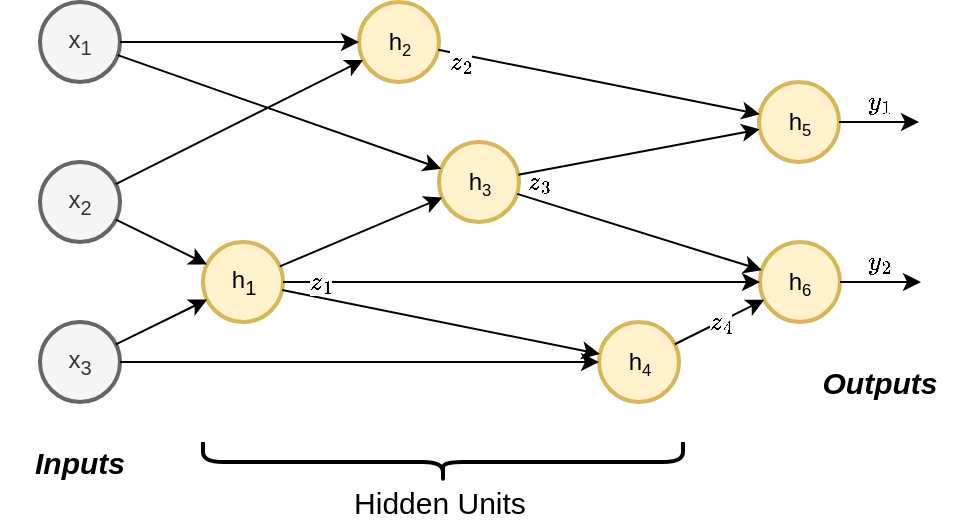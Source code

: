 <mxfile version="13.10.0" type="device" pages="4"><diagram id="H5sRP3B8NxyWHtzWI9fd" name="Page-4"><mxGraphModel dx="1350" dy="843" grid="1" gridSize="10" guides="1" tooltips="1" connect="1" arrows="1" fold="1" page="1" pageScale="1" pageWidth="850" pageHeight="1100" math="0" shadow="0"><root><mxCell id="mzlorZ892jTBVm8U1dBw-0"/><mxCell id="mzlorZ892jTBVm8U1dBw-1" parent="mzlorZ892jTBVm8U1dBw-0"/><mxCell id="uqtL_-s0Sr8RBOuBib32-0" value="h&lt;span style=&quot;font-size: 10px&quot;&gt;&lt;sub&gt;3&lt;/sub&gt;&lt;/span&gt;" style="ellipse;whiteSpace=wrap;html=1;aspect=fixed;fillColor=#fff2cc;strokeColor=#d6b656;strokeWidth=2;" parent="mzlorZ892jTBVm8U1dBw-1" vertex="1"><mxGeometry x="339.5" y="150" width="40" height="40" as="geometry"/></mxCell><mxCell id="uqtL_-s0Sr8RBOuBib32-1" value="h&lt;span style=&quot;font-size: 10px&quot;&gt;&lt;sub&gt;4&lt;/sub&gt;&lt;/span&gt;" style="ellipse;whiteSpace=wrap;html=1;aspect=fixed;fillColor=#fff2cc;strokeColor=#d6b656;strokeWidth=2;" parent="mzlorZ892jTBVm8U1dBw-1" vertex="1"><mxGeometry x="419.5" y="240" width="40" height="40" as="geometry"/></mxCell><mxCell id="uqtL_-s0Sr8RBOuBib32-2" value="h&lt;span style=&quot;font-size: 10px&quot;&gt;&lt;sub&gt;5&lt;/sub&gt;&lt;/span&gt;" style="ellipse;whiteSpace=wrap;html=1;aspect=fixed;fillColor=#fff2cc;strokeColor=#d6b656;strokeWidth=2;" parent="mzlorZ892jTBVm8U1dBw-1" vertex="1"><mxGeometry x="499.5" y="120" width="40" height="40" as="geometry"/></mxCell><mxCell id="uqtL_-s0Sr8RBOuBib32-3" value="h&lt;sub&gt;1&lt;/sub&gt;" style="ellipse;whiteSpace=wrap;html=1;aspect=fixed;fillColor=#fff2cc;strokeColor=#d6b656;strokeWidth=2;" parent="mzlorZ892jTBVm8U1dBw-1" vertex="1"><mxGeometry x="221.5" y="200" width="40" height="40" as="geometry"/></mxCell><mxCell id="uqtL_-s0Sr8RBOuBib32-4" value="h&lt;span style=&quot;font-size: 10px&quot;&gt;&lt;sub&gt;2&lt;/sub&gt;&lt;/span&gt;" style="ellipse;whiteSpace=wrap;html=1;aspect=fixed;fillColor=#fff2cc;strokeColor=#d6b656;strokeWidth=2;" parent="mzlorZ892jTBVm8U1dBw-1" vertex="1"><mxGeometry x="299.5" y="80" width="40" height="40" as="geometry"/></mxCell><mxCell id="uqtL_-s0Sr8RBOuBib32-5" value="h&lt;span style=&quot;font-size: 10px&quot;&gt;&lt;sub&gt;6&lt;/sub&gt;&lt;/span&gt;" style="ellipse;whiteSpace=wrap;html=1;aspect=fixed;fillColor=#fff2cc;strokeColor=#d6b656;strokeWidth=2;" parent="mzlorZ892jTBVm8U1dBw-1" vertex="1"><mxGeometry x="500" y="200" width="40" height="40" as="geometry"/></mxCell><mxCell id="uqtL_-s0Sr8RBOuBib32-6" value="x&lt;sub&gt;1&lt;/sub&gt;" style="ellipse;whiteSpace=wrap;html=1;aspect=fixed;fillColor=#f5f5f5;strokeColor=#666666;strokeWidth=2;fontColor=#333333;" parent="mzlorZ892jTBVm8U1dBw-1" vertex="1"><mxGeometry x="140" y="80" width="40" height="40" as="geometry"/></mxCell><mxCell id="uqtL_-s0Sr8RBOuBib32-7" value="x&lt;sub&gt;2&lt;/sub&gt;" style="ellipse;whiteSpace=wrap;html=1;aspect=fixed;fillColor=#f5f5f5;strokeColor=#666666;strokeWidth=2;fontColor=#333333;" parent="mzlorZ892jTBVm8U1dBw-1" vertex="1"><mxGeometry x="140" y="160" width="40" height="40" as="geometry"/></mxCell><mxCell id="uqtL_-s0Sr8RBOuBib32-8" value="x&lt;sub&gt;3&lt;/sub&gt;" style="ellipse;whiteSpace=wrap;html=1;aspect=fixed;fillColor=#f5f5f5;strokeColor=#666666;strokeWidth=2;fontColor=#333333;" parent="mzlorZ892jTBVm8U1dBw-1" vertex="1"><mxGeometry x="140" y="240" width="40" height="40" as="geometry"/></mxCell><mxCell id="uqtL_-s0Sr8RBOuBib32-9" value="" style="endArrow=classic;html=1;targetPerimeterSpacing=0;" parent="mzlorZ892jTBVm8U1dBw-1" source="uqtL_-s0Sr8RBOuBib32-6" target="uqtL_-s0Sr8RBOuBib32-0" edge="1"><mxGeometry width="50" height="50" relative="1" as="geometry"><mxPoint x="190" y="100" as="sourcePoint"/><mxPoint x="190" y="300" as="targetPoint"/></mxGeometry></mxCell><mxCell id="uqtL_-s0Sr8RBOuBib32-10" value="" style="endArrow=classic;html=1;targetPerimeterSpacing=0;endSize=6;sourcePerimeterSpacing=0;" parent="mzlorZ892jTBVm8U1dBw-1" source="uqtL_-s0Sr8RBOuBib32-8" target="uqtL_-s0Sr8RBOuBib32-3" edge="1"><mxGeometry width="50" height="50" relative="1" as="geometry"><mxPoint x="200" y="120" as="sourcePoint"/><mxPoint x="250" y="180" as="targetPoint"/></mxGeometry></mxCell><mxCell id="uqtL_-s0Sr8RBOuBib32-11" value="" style="endArrow=classic;html=1;targetPerimeterSpacing=0;endSize=6;sourcePerimeterSpacing=0;" parent="mzlorZ892jTBVm8U1dBw-1" source="uqtL_-s0Sr8RBOuBib32-6" target="uqtL_-s0Sr8RBOuBib32-4" edge="1"><mxGeometry width="50" height="50" relative="1" as="geometry"><mxPoint x="190" y="270" as="sourcePoint"/><mxPoint x="270.794" y="173.047" as="targetPoint"/></mxGeometry></mxCell><mxCell id="uqtL_-s0Sr8RBOuBib32-12" value="" style="endArrow=classic;html=1;targetPerimeterSpacing=0;endSize=6;sourcePerimeterSpacing=0;" parent="mzlorZ892jTBVm8U1dBw-1" source="uqtL_-s0Sr8RBOuBib32-8" target="uqtL_-s0Sr8RBOuBib32-1" edge="1"><mxGeometry width="50" height="50" relative="1" as="geometry"><mxPoint x="200" y="280" as="sourcePoint"/><mxPoint x="280.794" y="183.047" as="targetPoint"/></mxGeometry></mxCell><mxCell id="uqtL_-s0Sr8RBOuBib32-13" value="" style="endArrow=classic;html=1;targetPerimeterSpacing=0;endSize=6;sourcePerimeterSpacing=0;" parent="mzlorZ892jTBVm8U1dBw-1" source="uqtL_-s0Sr8RBOuBib32-7" target="uqtL_-s0Sr8RBOuBib32-3" edge="1"><mxGeometry width="50" height="50" relative="1" as="geometry"><mxPoint x="210" y="290" as="sourcePoint"/><mxPoint x="290.794" y="193.047" as="targetPoint"/></mxGeometry></mxCell><mxCell id="uqtL_-s0Sr8RBOuBib32-14" value="" style="endArrow=classic;html=1;targetPerimeterSpacing=0;endSize=6;sourcePerimeterSpacing=0;" parent="mzlorZ892jTBVm8U1dBw-1" source="uqtL_-s0Sr8RBOuBib32-7" target="uqtL_-s0Sr8RBOuBib32-4" edge="1"><mxGeometry width="50" height="50" relative="1" as="geometry"><mxPoint x="179" y="220" as="sourcePoint"/><mxPoint x="300.794" y="203.047" as="targetPoint"/></mxGeometry></mxCell><mxCell id="uqtL_-s0Sr8RBOuBib32-15" value="" style="endArrow=classic;html=1;targetPerimeterSpacing=0;endSize=6;sourcePerimeterSpacing=0;" parent="mzlorZ892jTBVm8U1dBw-1" source="uqtL_-s0Sr8RBOuBib32-3" target="uqtL_-s0Sr8RBOuBib32-0" edge="1"><mxGeometry x="0.379" y="-3" width="50" height="50" relative="1" as="geometry"><mxPoint x="230" y="310" as="sourcePoint"/><mxPoint x="310.794" y="213.047" as="targetPoint"/><mxPoint as="offset"/></mxGeometry></mxCell><mxCell id="uqtL_-s0Sr8RBOuBib32-16" value="" style="endArrow=classic;html=1;targetPerimeterSpacing=0;endSize=6;sourcePerimeterSpacing=0;" parent="mzlorZ892jTBVm8U1dBw-1" source="uqtL_-s0Sr8RBOuBib32-3" target="uqtL_-s0Sr8RBOuBib32-1" edge="1"><mxGeometry x="0.184" width="50" height="50" relative="1" as="geometry"><mxPoint x="330" y="160" as="sourcePoint"/><mxPoint x="320.794" y="223.047" as="targetPoint"/><mxPoint as="offset"/></mxGeometry></mxCell><mxCell id="uqtL_-s0Sr8RBOuBib32-17" value="\(z_2\)" style="endArrow=classic;html=1;targetPerimeterSpacing=0;endSize=6;sourcePerimeterSpacing=0;" parent="mzlorZ892jTBVm8U1dBw-1" source="uqtL_-s0Sr8RBOuBib32-4" target="uqtL_-s0Sr8RBOuBib32-2" edge="1"><mxGeometry x="-0.861" y="-4" width="50" height="50" relative="1" as="geometry"><mxPoint x="320" y="251" as="sourcePoint"/><mxPoint x="360.794" y="263.047" as="targetPoint"/><mxPoint as="offset"/></mxGeometry></mxCell><mxCell id="uqtL_-s0Sr8RBOuBib32-18" value="\(z_3\)" style="endArrow=classic;html=1;targetPerimeterSpacing=0;endSize=6;sourcePerimeterSpacing=0;" parent="mzlorZ892jTBVm8U1dBw-1" source="uqtL_-s0Sr8RBOuBib32-0" target="uqtL_-s0Sr8RBOuBib32-5" edge="1"><mxGeometry x="-0.865" y="9" width="50" height="50" relative="1" as="geometry"><mxPoint x="290" y="370" as="sourcePoint"/><mxPoint x="370.794" y="273.047" as="targetPoint"/><mxPoint as="offset"/></mxGeometry></mxCell><mxCell id="uqtL_-s0Sr8RBOuBib32-19" value="\(z_4\)" style="endArrow=classic;html=1;targetPerimeterSpacing=0;endSize=6;sourcePerimeterSpacing=0;" parent="mzlorZ892jTBVm8U1dBw-1" source="uqtL_-s0Sr8RBOuBib32-1" target="uqtL_-s0Sr8RBOuBib32-5" edge="1"><mxGeometry width="50" height="50" relative="1" as="geometry"><mxPoint x="300" y="380" as="sourcePoint"/><mxPoint x="380.794" y="283.047" as="targetPoint"/></mxGeometry></mxCell><mxCell id="uqtL_-s0Sr8RBOuBib32-20" value="\(y_2\)" style="endArrow=classic;html=1;targetPerimeterSpacing=0;endSize=6;sourcePerimeterSpacing=0;" parent="mzlorZ892jTBVm8U1dBw-1" source="uqtL_-s0Sr8RBOuBib32-5" edge="1"><mxGeometry x="-0.037" y="10" width="50" height="50" relative="1" as="geometry"><mxPoint x="550" y="200" as="sourcePoint"/><mxPoint x="580.5" y="220" as="targetPoint"/><mxPoint as="offset"/></mxGeometry></mxCell><mxCell id="uqtL_-s0Sr8RBOuBib32-21" value="Inputs&lt;br&gt;" style="text;html=1;strokeColor=none;fillColor=none;align=center;verticalAlign=middle;whiteSpace=wrap;rounded=0;fontSize=15;fontStyle=3;fontColor=#000000;" parent="mzlorZ892jTBVm8U1dBw-1" vertex="1"><mxGeometry x="120" y="300" width="80" height="20" as="geometry"/></mxCell><mxCell id="uqtL_-s0Sr8RBOuBib32-22" value="Outputs" style="text;html=1;strokeColor=none;fillColor=none;align=center;verticalAlign=middle;whiteSpace=wrap;rounded=0;fontSize=15;fontStyle=3;fontColor=#000000;" parent="mzlorZ892jTBVm8U1dBw-1" vertex="1"><mxGeometry x="519.5" y="260" width="80" height="20" as="geometry"/></mxCell><mxCell id="uqtL_-s0Sr8RBOuBib32-23" value="" style="shape=curlyBracket;whiteSpace=wrap;html=1;rounded=1;strokeWidth=2;fontSize=15;fontColor=#000000;rotation=-90;horizontal=1;verticalAlign=middle;" parent="mzlorZ892jTBVm8U1dBw-1" vertex="1"><mxGeometry x="331.5" y="190" width="20" height="240" as="geometry"/></mxCell><mxCell id="uqtL_-s0Sr8RBOuBib32-24" value="Hidden Units" style="text;html=1;strokeColor=none;fillColor=none;align=center;verticalAlign=middle;whiteSpace=wrap;rounded=0;fontSize=15;fontColor=#000000;" parent="mzlorZ892jTBVm8U1dBw-1" vertex="1"><mxGeometry x="259.5" y="320" width="160" height="20" as="geometry"/></mxCell><mxCell id="uqtL_-s0Sr8RBOuBib32-25" value="\(y_1\)" style="endArrow=classic;html=1;targetPerimeterSpacing=0;endSize=6;sourcePerimeterSpacing=0;" parent="mzlorZ892jTBVm8U1dBw-1" source="uqtL_-s0Sr8RBOuBib32-2" edge="1"><mxGeometry y="10" width="50" height="50" relative="1" as="geometry"><mxPoint x="550.5" y="230" as="sourcePoint"/><mxPoint x="579.5" y="140" as="targetPoint"/><mxPoint as="offset"/></mxGeometry></mxCell><mxCell id="uqtL_-s0Sr8RBOuBib32-26" value="" style="endArrow=classic;html=1;targetPerimeterSpacing=0;endSize=6;sourcePerimeterSpacing=0;" parent="mzlorZ892jTBVm8U1dBw-1" source="uqtL_-s0Sr8RBOuBib32-0" target="uqtL_-s0Sr8RBOuBib32-2" edge="1"><mxGeometry width="50" height="50" relative="1" as="geometry"><mxPoint x="429.5" y="190" as="sourcePoint"/><mxPoint x="502.146" y="218.858" as="targetPoint"/></mxGeometry></mxCell><mxCell id="uqtL_-s0Sr8RBOuBib32-27" value="\(z_1\)" style="endArrow=classic;html=1;targetPerimeterSpacing=0;endSize=6;sourcePerimeterSpacing=0;" parent="mzlorZ892jTBVm8U1dBw-1" source="uqtL_-s0Sr8RBOuBib32-3" target="uqtL_-s0Sr8RBOuBib32-5" edge="1"><mxGeometry x="-0.849" width="50" height="50" relative="1" as="geometry"><mxPoint x="349.5" y="230" as="sourcePoint"/><mxPoint x="421.646" y="258.858" as="targetPoint"/><mxPoint as="offset"/></mxGeometry></mxCell></root></mxGraphModel></diagram><diagram id="K2bdQms91hHNUrGjTpSk" name="Page-5"><mxGraphModel dx="1350" dy="816" grid="1" gridSize="10" guides="1" tooltips="1" connect="0" arrows="0" fold="1" page="1" pageScale="0.5" pageWidth="1169" pageHeight="827" math="1" shadow="0"><root><mxCell id="QR73IMTp6-FPYfYEB-Wg-0"/><mxCell id="QR73IMTp6-FPYfYEB-Wg-1" parent="QR73IMTp6-FPYfYEB-Wg-0"/><mxCell id="QR73IMTp6-FPYfYEB-Wg-2" value="h&lt;span style=&quot;font-size: 10px&quot;&gt;&lt;sub&gt;3&lt;/sub&gt;&lt;/span&gt;" style="ellipse;whiteSpace=wrap;html=1;aspect=fixed;fillColor=#fff2cc;strokeColor=#d6b656;strokeWidth=2;" parent="QR73IMTp6-FPYfYEB-Wg-1" vertex="1"><mxGeometry x="280" y="120" width="40" height="40" as="geometry"/></mxCell><mxCell id="QR73IMTp6-FPYfYEB-Wg-3" value="h&lt;span style=&quot;font-size: 10px&quot;&gt;&lt;sub&gt;4&lt;/sub&gt;&lt;/span&gt;" style="ellipse;whiteSpace=wrap;html=1;aspect=fixed;fillColor=#fff2cc;strokeColor=#d6b656;strokeWidth=2;" parent="QR73IMTp6-FPYfYEB-Wg-1" vertex="1"><mxGeometry x="280" y="200" width="40" height="40" as="geometry"/></mxCell><mxCell id="QR73IMTp6-FPYfYEB-Wg-4" value="h&lt;span style=&quot;font-size: 10px&quot;&gt;&lt;sub&gt;5&lt;/sub&gt;&lt;/span&gt;" style="ellipse;whiteSpace=wrap;html=1;aspect=fixed;fillColor=#fff2cc;strokeColor=#d6b656;strokeWidth=2;" parent="QR73IMTp6-FPYfYEB-Wg-1" vertex="1"><mxGeometry x="280" y="280" width="40" height="40" as="geometry"/></mxCell><mxCell id="QR73IMTp6-FPYfYEB-Wg-5" value="h&lt;sub&gt;1&lt;/sub&gt;" style="ellipse;whiteSpace=wrap;html=1;aspect=fixed;fillColor=#fff2cc;strokeColor=#d6b656;strokeWidth=2;" parent="QR73IMTp6-FPYfYEB-Wg-1" vertex="1"><mxGeometry x="160" y="160" width="40" height="40" as="geometry"/></mxCell><mxCell id="QR73IMTp6-FPYfYEB-Wg-6" value="h&lt;span style=&quot;font-size: 10px&quot;&gt;&lt;sub&gt;2&lt;/sub&gt;&lt;/span&gt;" style="ellipse;whiteSpace=wrap;html=1;aspect=fixed;fillColor=#fff2cc;strokeColor=#d6b656;strokeWidth=2;" parent="QR73IMTp6-FPYfYEB-Wg-1" vertex="1"><mxGeometry x="160" y="240" width="40" height="40" as="geometry"/></mxCell><mxCell id="QR73IMTp6-FPYfYEB-Wg-7" value="h&lt;span style=&quot;font-size: 10px&quot;&gt;&lt;sub&gt;6&lt;/sub&gt;&lt;/span&gt;" style="ellipse;whiteSpace=wrap;html=1;aspect=fixed;fillColor=#fff2cc;strokeColor=#d6b656;strokeWidth=2;" parent="QR73IMTp6-FPYfYEB-Wg-1" vertex="1"><mxGeometry x="400" y="200" width="40" height="40" as="geometry"/></mxCell><mxCell id="QR73IMTp6-FPYfYEB-Wg-8" value="x&lt;sub&gt;1&lt;/sub&gt;" style="ellipse;whiteSpace=wrap;html=1;aspect=fixed;fillColor=#f5f5f5;strokeColor=#666666;strokeWidth=2;fontColor=#333333;" parent="QR73IMTp6-FPYfYEB-Wg-1" vertex="1"><mxGeometry x="40" y="120" width="40" height="40" as="geometry"/></mxCell><mxCell id="QR73IMTp6-FPYfYEB-Wg-9" value="x&lt;sub&gt;2&lt;/sub&gt;" style="ellipse;whiteSpace=wrap;html=1;aspect=fixed;fillColor=#f5f5f5;strokeColor=#666666;strokeWidth=2;fontColor=#333333;" parent="QR73IMTp6-FPYfYEB-Wg-1" vertex="1"><mxGeometry x="40" y="200" width="40" height="40" as="geometry"/></mxCell><mxCell id="QR73IMTp6-FPYfYEB-Wg-10" value="x&lt;sub&gt;3&lt;/sub&gt;" style="ellipse;whiteSpace=wrap;html=1;aspect=fixed;fillColor=#f5f5f5;strokeColor=#666666;strokeWidth=2;fontColor=#333333;" parent="QR73IMTp6-FPYfYEB-Wg-1" vertex="1"><mxGeometry x="40" y="280" width="40" height="40" as="geometry"/></mxCell><mxCell id="QR73IMTp6-FPYfYEB-Wg-11" value="" style="endArrow=classic;html=1;targetPerimeterSpacing=0;" parent="QR73IMTp6-FPYfYEB-Wg-1" source="QR73IMTp6-FPYfYEB-Wg-8" target="QR73IMTp6-FPYfYEB-Wg-5" edge="1"><mxGeometry width="50" height="50" relative="1" as="geometry"><mxPoint x="90" y="140" as="sourcePoint"/><mxPoint x="90" y="340" as="targetPoint"/></mxGeometry></mxCell><mxCell id="QR73IMTp6-FPYfYEB-Wg-13" value="" style="endArrow=classic;html=1;targetPerimeterSpacing=0;endSize=6;sourcePerimeterSpacing=0;" parent="QR73IMTp6-FPYfYEB-Wg-1" source="QR73IMTp6-FPYfYEB-Wg-10" target="QR73IMTp6-FPYfYEB-Wg-5" edge="1"><mxGeometry width="50" height="50" relative="1" as="geometry"><mxPoint x="100" y="160" as="sourcePoint"/><mxPoint x="150" y="220" as="targetPoint"/></mxGeometry></mxCell><mxCell id="QR73IMTp6-FPYfYEB-Wg-14" value="" style="endArrow=classic;html=1;targetPerimeterSpacing=0;endSize=6;sourcePerimeterSpacing=0;" parent="QR73IMTp6-FPYfYEB-Wg-1" source="QR73IMTp6-FPYfYEB-Wg-8" target="QR73IMTp6-FPYfYEB-Wg-6" edge="1"><mxGeometry width="50" height="50" relative="1" as="geometry"><mxPoint x="90" y="310" as="sourcePoint"/><mxPoint x="170.794" y="213.047" as="targetPoint"/></mxGeometry></mxCell><mxCell id="QR73IMTp6-FPYfYEB-Wg-15" value="" style="endArrow=classic;html=1;targetPerimeterSpacing=0;endSize=6;sourcePerimeterSpacing=0;" parent="QR73IMTp6-FPYfYEB-Wg-1" source="QR73IMTp6-FPYfYEB-Wg-10" target="QR73IMTp6-FPYfYEB-Wg-6" edge="1"><mxGeometry width="50" height="50" relative="1" as="geometry"><mxPoint x="100" y="320" as="sourcePoint"/><mxPoint x="180.794" y="223.047" as="targetPoint"/></mxGeometry></mxCell><mxCell id="QR73IMTp6-FPYfYEB-Wg-16" value="" style="endArrow=classic;html=1;targetPerimeterSpacing=0;endSize=6;sourcePerimeterSpacing=0;" parent="QR73IMTp6-FPYfYEB-Wg-1" source="QR73IMTp6-FPYfYEB-Wg-9" target="QR73IMTp6-FPYfYEB-Wg-5" edge="1"><mxGeometry width="50" height="50" relative="1" as="geometry"><mxPoint x="110" y="330" as="sourcePoint"/><mxPoint x="190.794" y="233.047" as="targetPoint"/></mxGeometry></mxCell><mxCell id="QR73IMTp6-FPYfYEB-Wg-17" value="" style="endArrow=classic;html=1;targetPerimeterSpacing=0;endSize=6;sourcePerimeterSpacing=0;" parent="QR73IMTp6-FPYfYEB-Wg-1" source="QR73IMTp6-FPYfYEB-Wg-9" target="QR73IMTp6-FPYfYEB-Wg-6" edge="1"><mxGeometry width="50" height="50" relative="1" as="geometry"><mxPoint x="79" y="260" as="sourcePoint"/><mxPoint x="200.794" y="243.047" as="targetPoint"/></mxGeometry></mxCell><mxCell id="QR73IMTp6-FPYfYEB-Wg-18" value="" style="endArrow=classic;html=1;targetPerimeterSpacing=0;endSize=6;sourcePerimeterSpacing=0;" parent="QR73IMTp6-FPYfYEB-Wg-1" source="QR73IMTp6-FPYfYEB-Wg-5" target="QR73IMTp6-FPYfYEB-Wg-2" edge="1"><mxGeometry x="0.379" y="-3" width="50" height="50" relative="1" as="geometry"><mxPoint x="130" y="350" as="sourcePoint"/><mxPoint x="210.794" y="253.047" as="targetPoint"/><mxPoint as="offset"/></mxGeometry></mxCell><mxCell id="QR73IMTp6-FPYfYEB-Wg-19" value="\(z_1\)" style="endArrow=classic;html=1;targetPerimeterSpacing=0;endSize=6;sourcePerimeterSpacing=0;" parent="QR73IMTp6-FPYfYEB-Wg-1" source="QR73IMTp6-FPYfYEB-Wg-5" target="QR73IMTp6-FPYfYEB-Wg-3" edge="1"><mxGeometry x="-0.759" y="3" width="50" height="50" relative="1" as="geometry"><mxPoint x="230" y="200" as="sourcePoint"/><mxPoint x="220.794" y="263.047" as="targetPoint"/><mxPoint as="offset"/></mxGeometry></mxCell><mxCell id="QR73IMTp6-FPYfYEB-Wg-20" value="" style="endArrow=classic;html=1;targetPerimeterSpacing=0;endSize=6;sourcePerimeterSpacing=0;" parent="QR73IMTp6-FPYfYEB-Wg-1" source="QR73IMTp6-FPYfYEB-Wg-5" target="QR73IMTp6-FPYfYEB-Wg-4" edge="1"><mxGeometry x="0.654" width="50" height="50" relative="1" as="geometry"><mxPoint x="150" y="370" as="sourcePoint"/><mxPoint x="230.794" y="273.047" as="targetPoint"/><mxPoint as="offset"/></mxGeometry></mxCell><mxCell id="QR73IMTp6-FPYfYEB-Wg-21" value="" style="endArrow=classic;html=1;targetPerimeterSpacing=0;endSize=6;sourcePerimeterSpacing=0;" parent="QR73IMTp6-FPYfYEB-Wg-1" source="QR73IMTp6-FPYfYEB-Wg-6" target="QR73IMTp6-FPYfYEB-Wg-2" edge="1"><mxGeometry x="0.556" width="50" height="50" relative="1" as="geometry"><mxPoint x="160" y="380" as="sourcePoint"/><mxPoint x="240.794" y="283.047" as="targetPoint"/><mxPoint as="offset"/></mxGeometry></mxCell><mxCell id="QR73IMTp6-FPYfYEB-Wg-22" value="\(z_2\)" style="endArrow=classic;html=1;targetPerimeterSpacing=0;endSize=6;sourcePerimeterSpacing=0;" parent="QR73IMTp6-FPYfYEB-Wg-1" source="QR73IMTp6-FPYfYEB-Wg-6" target="QR73IMTp6-FPYfYEB-Wg-3" edge="1"><mxGeometry x="-0.731" width="50" height="50" relative="1" as="geometry"><mxPoint x="170" y="390" as="sourcePoint"/><mxPoint x="250.794" y="293.047" as="targetPoint"/><mxPoint as="offset"/></mxGeometry></mxCell><mxCell id="QR73IMTp6-FPYfYEB-Wg-23" value="" style="endArrow=classic;html=1;targetPerimeterSpacing=0;endSize=6;sourcePerimeterSpacing=0;" parent="QR73IMTp6-FPYfYEB-Wg-1" source="QR73IMTp6-FPYfYEB-Wg-6" target="QR73IMTp6-FPYfYEB-Wg-4" edge="1"><mxGeometry width="50" height="50" relative="1" as="geometry"><mxPoint x="220" y="291" as="sourcePoint"/><mxPoint x="260.794" y="303.047" as="targetPoint"/></mxGeometry></mxCell><mxCell id="QR73IMTp6-FPYfYEB-Wg-24" value="\(z_4\)" style="endArrow=classic;html=1;targetPerimeterSpacing=0;endSize=6;sourcePerimeterSpacing=0;" parent="QR73IMTp6-FPYfYEB-Wg-1" source="QR73IMTp6-FPYfYEB-Wg-2" target="QR73IMTp6-FPYfYEB-Wg-7" edge="1"><mxGeometry width="50" height="50" relative="1" as="geometry"><mxPoint x="190" y="410" as="sourcePoint"/><mxPoint x="270.794" y="313.047" as="targetPoint"/></mxGeometry></mxCell><mxCell id="QR73IMTp6-FPYfYEB-Wg-25" value="\(z_4\)" style="endArrow=classic;html=1;targetPerimeterSpacing=0;endSize=6;sourcePerimeterSpacing=0;" parent="QR73IMTp6-FPYfYEB-Wg-1" source="QR73IMTp6-FPYfYEB-Wg-3" target="QR73IMTp6-FPYfYEB-Wg-7" edge="1"><mxGeometry width="50" height="50" relative="1" as="geometry"><mxPoint x="200" y="420" as="sourcePoint"/><mxPoint x="280.794" y="323.047" as="targetPoint"/></mxGeometry></mxCell><mxCell id="QR73IMTp6-FPYfYEB-Wg-26" value="\(z_5\)" style="endArrow=classic;html=1;targetPerimeterSpacing=0;endSize=6;sourcePerimeterSpacing=0;" parent="QR73IMTp6-FPYfYEB-Wg-1" source="QR73IMTp6-FPYfYEB-Wg-4" target="QR73IMTp6-FPYfYEB-Wg-7" edge="1"><mxGeometry width="50" height="50" relative="1" as="geometry"><mxPoint x="210" y="430" as="sourcePoint"/><mxPoint x="290.794" y="333.047" as="targetPoint"/></mxGeometry></mxCell><mxCell id="QR73IMTp6-FPYfYEB-Wg-27" value="\(y\)" style="endArrow=classic;html=1;targetPerimeterSpacing=0;endSize=6;sourcePerimeterSpacing=0;" parent="QR73IMTp6-FPYfYEB-Wg-1" source="QR73IMTp6-FPYfYEB-Wg-7" edge="1"><mxGeometry y="10" width="50" height="50" relative="1" as="geometry"><mxPoint x="450" y="240" as="sourcePoint"/><mxPoint x="480" y="220" as="targetPoint"/><mxPoint as="offset"/></mxGeometry></mxCell><mxCell id="QR73IMTp6-FPYfYEB-Wg-30" value="Layer 1" style="text;html=1;strokeColor=none;fillColor=none;align=center;verticalAlign=middle;whiteSpace=wrap;rounded=0;fontSize=15;fontStyle=3;fontColor=#CC6600;" parent="QR73IMTp6-FPYfYEB-Wg-1" vertex="1"><mxGeometry x="140" y="340" width="80" height="20" as="geometry"/></mxCell><mxCell id="QR73IMTp6-FPYfYEB-Wg-31" value="Layer 2" style="text;html=1;strokeColor=none;fillColor=none;align=center;verticalAlign=middle;whiteSpace=wrap;rounded=0;fontSize=15;fontStyle=3;fontColor=#CC6600;" parent="QR73IMTp6-FPYfYEB-Wg-1" vertex="1"><mxGeometry x="260" y="340" width="80" height="20" as="geometry"/></mxCell><mxCell id="QR73IMTp6-FPYfYEB-Wg-32" value="Output Layer" style="text;html=1;strokeColor=none;fillColor=none;align=center;verticalAlign=middle;whiteSpace=wrap;rounded=0;fontSize=15;fontStyle=3;fontColor=#CC6600;" parent="QR73IMTp6-FPYfYEB-Wg-1" vertex="1"><mxGeometry x="380" y="340" width="100" height="20" as="geometry"/></mxCell><mxCell id="QR73IMTp6-FPYfYEB-Wg-33" value="Input layer&lt;br&gt;" style="text;html=1;strokeColor=none;fillColor=none;align=center;verticalAlign=middle;whiteSpace=wrap;rounded=0;fontSize=15;fontStyle=3;fontColor=#000000;" parent="QR73IMTp6-FPYfYEB-Wg-1" vertex="1"><mxGeometry x="20" y="340" width="80" height="20" as="geometry"/></mxCell><mxCell id="QR73IMTp6-FPYfYEB-Wg-34" value="Output" style="text;html=1;strokeColor=none;fillColor=none;align=center;verticalAlign=middle;whiteSpace=wrap;rounded=0;fontSize=15;fontStyle=3;fontColor=#000000;" parent="QR73IMTp6-FPYfYEB-Wg-1" vertex="1"><mxGeometry x="440" y="260" width="80" height="20" as="geometry"/></mxCell><mxCell id="QR73IMTp6-FPYfYEB-Wg-36" value="h&lt;span style=&quot;font-size: 10px&quot;&gt;&lt;sub&gt;3&lt;/sub&gt;&lt;/span&gt;" style="ellipse;whiteSpace=wrap;html=1;aspect=fixed;fillColor=#fff2cc;strokeColor=#d6b656;strokeWidth=2;" parent="QR73IMTp6-FPYfYEB-Wg-1" vertex="1"><mxGeometry x="281.5" y="640" width="40" height="40" as="geometry"/></mxCell><mxCell id="QR73IMTp6-FPYfYEB-Wg-38" value="h&lt;sub&gt;1&lt;/sub&gt;" style="ellipse;whiteSpace=wrap;html=1;aspect=fixed;fillColor=#fff2cc;strokeColor=#d6b656;strokeWidth=2;" parent="QR73IMTp6-FPYfYEB-Wg-1" vertex="1"><mxGeometry x="161.5" y="600" width="40" height="40" as="geometry"/></mxCell><mxCell id="QR73IMTp6-FPYfYEB-Wg-39" value="h&lt;span style=&quot;font-size: 10px&quot;&gt;&lt;sub&gt;2&lt;/sub&gt;&lt;/span&gt;" style="ellipse;whiteSpace=wrap;html=1;aspect=fixed;fillColor=#fff2cc;strokeColor=#d6b656;strokeWidth=2;" parent="QR73IMTp6-FPYfYEB-Wg-1" vertex="1"><mxGeometry x="161.5" y="680" width="40" height="40" as="geometry"/></mxCell><mxCell id="QR73IMTp6-FPYfYEB-Wg-41" value="x&lt;sub&gt;1&lt;/sub&gt;" style="ellipse;whiteSpace=wrap;html=1;aspect=fixed;fillColor=#f5f5f5;strokeColor=#666666;strokeWidth=2;fontColor=#333333;" parent="QR73IMTp6-FPYfYEB-Wg-1" vertex="1"><mxGeometry x="41.5" y="600" width="40" height="40" as="geometry"/></mxCell><mxCell id="QR73IMTp6-FPYfYEB-Wg-42" value="x&lt;sub&gt;2&lt;/sub&gt;" style="ellipse;whiteSpace=wrap;html=1;aspect=fixed;fillColor=#f5f5f5;strokeColor=#666666;strokeWidth=2;fontColor=#333333;" parent="QR73IMTp6-FPYfYEB-Wg-1" vertex="1"><mxGeometry x="41.5" y="680" width="40" height="40" as="geometry"/></mxCell><mxCell id="QR73IMTp6-FPYfYEB-Wg-44" value="" style="endArrow=classic;html=1;targetPerimeterSpacing=10;exitX=1;exitY=0.5;exitDx=0;exitDy=0;" parent="QR73IMTp6-FPYfYEB-Wg-1" source="QR73IMTp6-FPYfYEB-Wg-41" target="QR73IMTp6-FPYfYEB-Wg-38" edge="1"><mxGeometry width="50" height="50" relative="1" as="geometry"><mxPoint x="41.5" y="830" as="sourcePoint"/><mxPoint x="91.5" y="780" as="targetPoint"/></mxGeometry></mxCell><mxCell id="QR73IMTp6-FPYfYEB-Wg-47" value="" style="endArrow=classic;html=1;targetPerimeterSpacing=10;endSize=6;sourcePerimeterSpacing=0;exitX=1;exitY=0.5;exitDx=0;exitDy=0;" parent="QR73IMTp6-FPYfYEB-Wg-1" source="QR73IMTp6-FPYfYEB-Wg-41" target="QR73IMTp6-FPYfYEB-Wg-39" edge="1"><mxGeometry width="50" height="50" relative="1" as="geometry"><mxPoint x="91.5" y="750" as="sourcePoint"/><mxPoint x="172.294" y="653.047" as="targetPoint"/></mxGeometry></mxCell><mxCell id="QR73IMTp6-FPYfYEB-Wg-49" value="" style="endArrow=classic;html=1;targetPerimeterSpacing=10;endSize=6;sourcePerimeterSpacing=0;exitX=1;exitY=0.5;exitDx=0;exitDy=0;" parent="QR73IMTp6-FPYfYEB-Wg-1" source="QR73IMTp6-FPYfYEB-Wg-42" target="QR73IMTp6-FPYfYEB-Wg-38" edge="1"><mxGeometry width="50" height="50" relative="1" as="geometry"><mxPoint x="111.5" y="770" as="sourcePoint"/><mxPoint x="192.294" y="673.047" as="targetPoint"/></mxGeometry></mxCell><mxCell id="QR73IMTp6-FPYfYEB-Wg-50" value="" style="endArrow=classic;html=1;targetPerimeterSpacing=10;endSize=6;sourcePerimeterSpacing=0;exitX=1;exitY=0.5;exitDx=0;exitDy=0;" parent="QR73IMTp6-FPYfYEB-Wg-1" source="QR73IMTp6-FPYfYEB-Wg-42" target="QR73IMTp6-FPYfYEB-Wg-39" edge="1"><mxGeometry width="50" height="50" relative="1" as="geometry"><mxPoint x="121.5" y="780" as="sourcePoint"/><mxPoint x="202.294" y="683.047" as="targetPoint"/></mxGeometry></mxCell><mxCell id="QR73IMTp6-FPYfYEB-Wg-52" value="z&lt;sub&gt;1&lt;/sub&gt;" style="endArrow=classic;html=1;targetPerimeterSpacing=10;endSize=6;sourcePerimeterSpacing=0;exitX=1;exitY=0.5;exitDx=0;exitDy=0;" parent="QR73IMTp6-FPYfYEB-Wg-1" source="QR73IMTp6-FPYfYEB-Wg-38" target="QR73IMTp6-FPYfYEB-Wg-36" edge="1"><mxGeometry width="50" height="50" relative="1" as="geometry"><mxPoint x="141.5" y="800" as="sourcePoint"/><mxPoint x="222.294" y="703.047" as="targetPoint"/></mxGeometry></mxCell><mxCell id="QR73IMTp6-FPYfYEB-Wg-55" value="z&lt;sub&gt;2&lt;/sub&gt;" style="endArrow=classic;html=1;targetPerimeterSpacing=10;endSize=6;sourcePerimeterSpacing=0;exitX=1;exitY=0.5;exitDx=0;exitDy=0;" parent="QR73IMTp6-FPYfYEB-Wg-1" source="QR73IMTp6-FPYfYEB-Wg-39" target="QR73IMTp6-FPYfYEB-Wg-36" edge="1"><mxGeometry width="50" height="50" relative="1" as="geometry"><mxPoint x="171.5" y="830" as="sourcePoint"/><mxPoint x="252.294" y="733.047" as="targetPoint"/></mxGeometry></mxCell><mxCell id="QR73IMTp6-FPYfYEB-Wg-58" value="y" style="endArrow=classic;html=1;targetPerimeterSpacing=10;endSize=6;sourcePerimeterSpacing=0;exitX=1;exitY=0.5;exitDx=0;exitDy=0;" parent="QR73IMTp6-FPYfYEB-Wg-1" source="QR73IMTp6-FPYfYEB-Wg-36" edge="1"><mxGeometry x="-0.026" y="30" width="50" height="50" relative="1" as="geometry"><mxPoint x="330.5" y="680" as="sourcePoint"/><mxPoint x="360.5" y="660" as="targetPoint"/><mxPoint as="offset"/></mxGeometry></mxCell><mxCell id="QR73IMTp6-FPYfYEB-Wg-66" value="" style="shape=curlyBracket;whiteSpace=wrap;html=1;rounded=1;strokeWidth=2;fontSize=15;fontColor=#000000;rotation=-90;horizontal=1;verticalAlign=middle;" parent="QR73IMTp6-FPYfYEB-Wg-1" vertex="1"><mxGeometry x="231.5" y="270" width="20" height="200" as="geometry"/></mxCell><mxCell id="QR73IMTp6-FPYfYEB-Wg-67" value="Hidden Leyers" style="text;html=1;strokeColor=none;fillColor=none;align=center;verticalAlign=middle;whiteSpace=wrap;rounded=0;fontSize=15;fontColor=#000000;" parent="QR73IMTp6-FPYfYEB-Wg-1" vertex="1"><mxGeometry x="161.5" y="390" width="160" height="20" as="geometry"/></mxCell><mxCell id="QR73IMTp6-FPYfYEB-Wg-69" value="h&lt;sub&gt;5&lt;/sub&gt;" style="ellipse;whiteSpace=wrap;html=1;aspect=fixed;fillColor=#fff2cc;strokeColor=#d6b656;strokeWidth=2;" parent="QR73IMTp6-FPYfYEB-Wg-1" vertex="1"><mxGeometry x="880" y="1558.274" width="40" height="40" as="geometry"/></mxCell><mxCell id="QR73IMTp6-FPYfYEB-Wg-70" value="h&lt;sub&gt;6&lt;/sub&gt;" style="ellipse;whiteSpace=wrap;html=1;aspect=fixed;fillColor=#fff2cc;strokeColor=#d6b656;strokeWidth=2;" parent="QR73IMTp6-FPYfYEB-Wg-1" vertex="1"><mxGeometry x="881.5" y="1638.274" width="40" height="40" as="geometry"/></mxCell><mxCell id="QR73IMTp6-FPYfYEB-Wg-71" value="" style="ellipse;whiteSpace=wrap;html=1;aspect=fixed;fillColor=#fff2cc;strokeColor=#d6b656;strokeWidth=2;" parent="QR73IMTp6-FPYfYEB-Wg-1" vertex="1"><mxGeometry x="1000" y="1518.274" width="40" height="40" as="geometry"/></mxCell><mxCell id="QR73IMTp6-FPYfYEB-Wg-72" value="" style="ellipse;whiteSpace=wrap;html=1;aspect=fixed;fillColor=#fff2cc;strokeColor=#d6b656;strokeWidth=2;" parent="QR73IMTp6-FPYfYEB-Wg-1" vertex="1"><mxGeometry x="760" y="1478.274" width="40" height="40" as="geometry"/></mxCell><mxCell id="QR73IMTp6-FPYfYEB-Wg-73" value="" style="ellipse;whiteSpace=wrap;html=1;aspect=fixed;fillColor=#fff2cc;strokeColor=#d6b656;strokeWidth=2;" parent="QR73IMTp6-FPYfYEB-Wg-1" vertex="1"><mxGeometry x="760" y="1558.274" width="40" height="40" as="geometry"/></mxCell><mxCell id="QR73IMTp6-FPYfYEB-Wg-74" value="" style="ellipse;whiteSpace=wrap;html=1;aspect=fixed;fillColor=#fff2cc;strokeColor=#d6b656;strokeWidth=2;" parent="QR73IMTp6-FPYfYEB-Wg-1" vertex="1"><mxGeometry x="1000" y="1598.274" width="40" height="40" as="geometry"/></mxCell><mxCell id="QR73IMTp6-FPYfYEB-Wg-75" value="" style="ellipse;whiteSpace=wrap;html=1;aspect=fixed;fillColor=#f5f5f5;strokeColor=#666666;strokeWidth=2;fontColor=#333333;" parent="QR73IMTp6-FPYfYEB-Wg-1" vertex="1"><mxGeometry x="640" y="1518.274" width="40" height="40" as="geometry"/></mxCell><mxCell id="QR73IMTp6-FPYfYEB-Wg-76" value="" style="ellipse;whiteSpace=wrap;html=1;aspect=fixed;fillColor=#f5f5f5;strokeColor=#666666;strokeWidth=2;fontColor=#333333;" parent="QR73IMTp6-FPYfYEB-Wg-1" vertex="1"><mxGeometry x="640" y="1598.274" width="40" height="40" as="geometry"/></mxCell><mxCell id="QR73IMTp6-FPYfYEB-Wg-77" value="" style="ellipse;whiteSpace=wrap;html=1;aspect=fixed;fillColor=#f5f5f5;strokeColor=#666666;strokeWidth=2;fontColor=#333333;" parent="QR73IMTp6-FPYfYEB-Wg-1" vertex="1"><mxGeometry x="640" y="1678.274" width="40" height="40" as="geometry"/></mxCell><mxCell id="QR73IMTp6-FPYfYEB-Wg-78" value="" style="endArrow=classic;html=1;targetPerimeterSpacing=10;exitX=1;exitY=0.5;exitDx=0;exitDy=0;" parent="QR73IMTp6-FPYfYEB-Wg-1" source="QR73IMTp6-FPYfYEB-Wg-75" target="QR73IMTp6-FPYfYEB-Wg-72" edge="1"><mxGeometry width="50" height="50" relative="1" as="geometry"><mxPoint x="690" y="1538.274" as="sourcePoint"/><mxPoint x="690" y="1738.274" as="targetPoint"/></mxGeometry></mxCell><mxCell id="QR73IMTp6-FPYfYEB-Wg-80" value="" style="endArrow=classic;html=1;targetPerimeterSpacing=10;endSize=6;sourcePerimeterSpacing=0;exitX=1;exitY=0.5;exitDx=0;exitDy=0;" parent="QR73IMTp6-FPYfYEB-Wg-1" source="QR73IMTp6-FPYfYEB-Wg-77" target="QR73IMTp6-FPYfYEB-Wg-72" edge="1"><mxGeometry width="50" height="50" relative="1" as="geometry"><mxPoint x="700" y="1558.274" as="sourcePoint"/><mxPoint x="750" y="1618.274" as="targetPoint"/></mxGeometry></mxCell><mxCell id="QR73IMTp6-FPYfYEB-Wg-81" value="" style="endArrow=classic;html=1;targetPerimeterSpacing=10;endSize=6;sourcePerimeterSpacing=0;exitX=1;exitY=0.5;exitDx=0;exitDy=0;" parent="QR73IMTp6-FPYfYEB-Wg-1" source="QR73IMTp6-FPYfYEB-Wg-75" target="QR73IMTp6-FPYfYEB-Wg-73" edge="1"><mxGeometry width="50" height="50" relative="1" as="geometry"><mxPoint x="690" y="1708.274" as="sourcePoint"/><mxPoint x="770.794" y="1611.321" as="targetPoint"/></mxGeometry></mxCell><mxCell id="QR73IMTp6-FPYfYEB-Wg-82" value="" style="endArrow=classic;html=1;targetPerimeterSpacing=10;endSize=6;sourcePerimeterSpacing=0;exitX=1;exitY=0.5;exitDx=0;exitDy=0;" parent="QR73IMTp6-FPYfYEB-Wg-1" source="QR73IMTp6-FPYfYEB-Wg-77" target="QR73IMTp6-FPYfYEB-Wg-73" edge="1"><mxGeometry width="50" height="50" relative="1" as="geometry"><mxPoint x="700" y="1718.274" as="sourcePoint"/><mxPoint x="780.794" y="1621.321" as="targetPoint"/></mxGeometry></mxCell><mxCell id="QR73IMTp6-FPYfYEB-Wg-83" value="" style="endArrow=classic;html=1;targetPerimeterSpacing=10;endSize=6;sourcePerimeterSpacing=0;exitX=1;exitY=0.5;exitDx=0;exitDy=0;" parent="QR73IMTp6-FPYfYEB-Wg-1" source="QR73IMTp6-FPYfYEB-Wg-76" target="QR73IMTp6-FPYfYEB-Wg-72" edge="1"><mxGeometry width="50" height="50" relative="1" as="geometry"><mxPoint x="710" y="1728.274" as="sourcePoint"/><mxPoint x="790.794" y="1631.321" as="targetPoint"/></mxGeometry></mxCell><mxCell id="QR73IMTp6-FPYfYEB-Wg-84" value="" style="endArrow=classic;html=1;targetPerimeterSpacing=10;endSize=6;sourcePerimeterSpacing=0;exitX=1;exitY=0.5;exitDx=0;exitDy=0;" parent="QR73IMTp6-FPYfYEB-Wg-1" source="QR73IMTp6-FPYfYEB-Wg-76" target="QR73IMTp6-FPYfYEB-Wg-73" edge="1"><mxGeometry width="50" height="50" relative="1" as="geometry"><mxPoint x="720" y="1738.274" as="sourcePoint"/><mxPoint x="800.794" y="1641.321" as="targetPoint"/></mxGeometry></mxCell><mxCell id="QR73IMTp6-FPYfYEB-Wg-85" value="" style="endArrow=classic;html=1;targetPerimeterSpacing=10;endSize=6;sourcePerimeterSpacing=0;exitX=1;exitY=0.5;exitDx=0;exitDy=0;" parent="QR73IMTp6-FPYfYEB-Wg-1" source="QR73IMTp6-FPYfYEB-Wg-72" target="QR73IMTp6-FPYfYEB-Wg-69" edge="1"><mxGeometry x="0.379" y="-3" width="50" height="50" relative="1" as="geometry"><mxPoint x="730" y="1748.274" as="sourcePoint"/><mxPoint x="810.794" y="1651.321" as="targetPoint"/><mxPoint as="offset"/></mxGeometry></mxCell><mxCell id="QR73IMTp6-FPYfYEB-Wg-89" value="" style="endArrow=classic;html=1;targetPerimeterSpacing=10;endSize=6;sourcePerimeterSpacing=0;exitX=1;exitY=0.5;exitDx=0;exitDy=0;" parent="QR73IMTp6-FPYfYEB-Wg-1" source="QR73IMTp6-FPYfYEB-Wg-73" target="QR73IMTp6-FPYfYEB-Wg-70" edge="1"><mxGeometry x="-0.448" y="-3" width="50" height="50" relative="1" as="geometry"><mxPoint x="770" y="1788.274" as="sourcePoint"/><mxPoint x="850.794" y="1691.321" as="targetPoint"/><mxPoint as="offset"/></mxGeometry></mxCell><mxCell id="QR73IMTp6-FPYfYEB-Wg-103" value="h&lt;sub&gt;3&lt;/sub&gt;" style="ellipse;whiteSpace=wrap;html=1;aspect=fixed;fillColor=#fff2cc;strokeColor=#d6b656;strokeWidth=2;" parent="QR73IMTp6-FPYfYEB-Wg-1" vertex="1"><mxGeometry x="760" y="1638.274" width="40" height="40" as="geometry"/></mxCell><mxCell id="QR73IMTp6-FPYfYEB-Wg-104" value="" style="ellipse;whiteSpace=wrap;html=1;aspect=fixed;fillColor=#fff2cc;strokeColor=#d6b656;strokeWidth=2;" parent="QR73IMTp6-FPYfYEB-Wg-1" vertex="1"><mxGeometry x="760" y="1718.274" width="40" height="40" as="geometry"/></mxCell><mxCell id="QR73IMTp6-FPYfYEB-Wg-105" value="" style="ellipse;whiteSpace=wrap;html=1;aspect=fixed;fillColor=#fff2cc;strokeColor=#d6b656;strokeWidth=2;" parent="QR73IMTp6-FPYfYEB-Wg-1" vertex="1"><mxGeometry x="1000" y="1678.274" width="40" height="40" as="geometry"/></mxCell><mxCell id="QR73IMTp6-FPYfYEB-Wg-107" value="" style="ellipse;whiteSpace=wrap;html=1;aspect=fixed;fillColor=#fff2cc;strokeColor=#d6b656;strokeWidth=2;" parent="QR73IMTp6-FPYfYEB-Wg-1" vertex="1"><mxGeometry x="1120" y="1598.274" width="40" height="40" as="geometry"/></mxCell><mxCell id="QR73IMTp6-FPYfYEB-Wg-108" value="" style="endArrow=classic;html=1;targetPerimeterSpacing=10;endSize=6;sourcePerimeterSpacing=0;exitX=1;exitY=0.5;exitDx=0;exitDy=0;" parent="QR73IMTp6-FPYfYEB-Wg-1" source="QR73IMTp6-FPYfYEB-Wg-77" target="QR73IMTp6-FPYfYEB-Wg-104" edge="1"><mxGeometry width="50" height="50" relative="1" as="geometry"><mxPoint x="720" y="1698.32" as="sourcePoint"/><mxPoint x="768.787" y="1609.488" as="targetPoint"/></mxGeometry></mxCell><mxCell id="QR73IMTp6-FPYfYEB-Wg-110" value="" style="endArrow=classic;html=1;targetPerimeterSpacing=10;endSize=6;sourcePerimeterSpacing=0;exitX=1;exitY=0.5;exitDx=0;exitDy=0;" parent="QR73IMTp6-FPYfYEB-Wg-1" source="QR73IMTp6-FPYfYEB-Wg-75" target="QR73IMTp6-FPYfYEB-Wg-103" edge="1"><mxGeometry width="50" height="50" relative="1" as="geometry"><mxPoint x="700" y="1558.32" as="sourcePoint"/><mxPoint x="772.05" y="1587.374" as="targetPoint"/></mxGeometry></mxCell><mxCell id="QR73IMTp6-FPYfYEB-Wg-111" value="" style="endArrow=classic;html=1;targetPerimeterSpacing=10;endSize=6;sourcePerimeterSpacing=0;exitX=1;exitY=0.5;exitDx=0;exitDy=0;" parent="QR73IMTp6-FPYfYEB-Wg-1" source="QR73IMTp6-FPYfYEB-Wg-75" target="QR73IMTp6-FPYfYEB-Wg-104" edge="1"><mxGeometry width="50" height="50" relative="1" as="geometry"><mxPoint x="710" y="1568.32" as="sourcePoint"/><mxPoint x="782.05" y="1597.374" as="targetPoint"/></mxGeometry></mxCell><mxCell id="QR73IMTp6-FPYfYEB-Wg-112" value="" style="endArrow=classic;html=1;targetPerimeterSpacing=10;endSize=6;sourcePerimeterSpacing=0;exitX=1;exitY=0.5;exitDx=0;exitDy=0;" parent="QR73IMTp6-FPYfYEB-Wg-1" source="QR73IMTp6-FPYfYEB-Wg-77" target="QR73IMTp6-FPYfYEB-Wg-103" edge="1"><mxGeometry width="50" height="50" relative="1" as="geometry"><mxPoint x="690" y="1708.32" as="sourcePoint"/><mxPoint x="770.794" y="1611.321" as="targetPoint"/></mxGeometry></mxCell><mxCell id="QR73IMTp6-FPYfYEB-Wg-113" value="" style="endArrow=classic;html=1;targetPerimeterSpacing=10;endSize=6;sourcePerimeterSpacing=0;exitX=1;exitY=0.5;exitDx=0;exitDy=0;" parent="QR73IMTp6-FPYfYEB-Wg-1" source="QR73IMTp6-FPYfYEB-Wg-76" target="QR73IMTp6-FPYfYEB-Wg-103" edge="1"><mxGeometry width="50" height="50" relative="1" as="geometry"><mxPoint x="690" y="1628.32" as="sourcePoint"/><mxPoint x="762.146" y="1599.416" as="targetPoint"/></mxGeometry></mxCell><mxCell id="QR73IMTp6-FPYfYEB-Wg-114" value="" style="endArrow=classic;html=1;targetPerimeterSpacing=10;endSize=6;sourcePerimeterSpacing=0;exitX=1;exitY=0.5;exitDx=0;exitDy=0;" parent="QR73IMTp6-FPYfYEB-Wg-1" source="QR73IMTp6-FPYfYEB-Wg-76" target="QR73IMTp6-FPYfYEB-Wg-104" edge="1"><mxGeometry width="50" height="50" relative="1" as="geometry"><mxPoint x="700" y="1638.32" as="sourcePoint"/><mxPoint x="772.146" y="1609.416" as="targetPoint"/></mxGeometry></mxCell><mxCell id="QR73IMTp6-FPYfYEB-Wg-115" value="" style="endArrow=classic;html=1;targetPerimeterSpacing=10;endSize=6;sourcePerimeterSpacing=0;exitX=1;exitY=0.5;exitDx=0;exitDy=0;" parent="QR73IMTp6-FPYfYEB-Wg-1" source="QR73IMTp6-FPYfYEB-Wg-72" target="QR73IMTp6-FPYfYEB-Wg-70" edge="1"><mxGeometry x="0.379" y="-3" width="50" height="50" relative="1" as="geometry"><mxPoint x="810" y="1508.32" as="sourcePoint"/><mxPoint x="886.46" y="1569.678" as="targetPoint"/><mxPoint as="offset"/></mxGeometry></mxCell><mxCell id="QR73IMTp6-FPYfYEB-Wg-116" value="" style="endArrow=classic;html=1;targetPerimeterSpacing=10;endSize=6;sourcePerimeterSpacing=0;exitX=1;exitY=0.5;exitDx=0;exitDy=0;" parent="QR73IMTp6-FPYfYEB-Wg-1" source="QR73IMTp6-FPYfYEB-Wg-73" target="QR73IMTp6-FPYfYEB-Wg-69" edge="1"><mxGeometry x="-0.448" y="-3" width="50" height="50" relative="1" as="geometry"><mxPoint x="810" y="1588.32" as="sourcePoint"/><mxPoint x="887.87" y="1649.792" as="targetPoint"/><mxPoint as="offset"/></mxGeometry></mxCell><mxCell id="QR73IMTp6-FPYfYEB-Wg-117" value="z&lt;sub&gt;3&lt;/sub&gt;" style="endArrow=classic;html=1;targetPerimeterSpacing=10;endSize=6;sourcePerimeterSpacing=0;exitX=1;exitY=0.5;exitDx=0;exitDy=0;" parent="QR73IMTp6-FPYfYEB-Wg-1" source="QR73IMTp6-FPYfYEB-Wg-103" target="QR73IMTp6-FPYfYEB-Wg-69" edge="1"><mxGeometry x="-0.448" y="-3" width="50" height="50" relative="1" as="geometry"><mxPoint x="820" y="1598.32" as="sourcePoint"/><mxPoint x="897.87" y="1659.792" as="targetPoint"/><mxPoint as="offset"/></mxGeometry></mxCell><mxCell id="QR73IMTp6-FPYfYEB-Wg-118" value="z&lt;sub&gt;3&lt;/sub&gt;" style="endArrow=classic;html=1;targetPerimeterSpacing=10;endSize=6;sourcePerimeterSpacing=0;exitX=1;exitY=0.5;exitDx=0;exitDy=0;" parent="QR73IMTp6-FPYfYEB-Wg-1" source="QR73IMTp6-FPYfYEB-Wg-103" target="QR73IMTp6-FPYfYEB-Wg-70" edge="1"><mxGeometry x="-0.448" y="-3" width="50" height="50" relative="1" as="geometry"><mxPoint x="830" y="1608.32" as="sourcePoint"/><mxPoint x="907.87" y="1669.792" as="targetPoint"/><mxPoint as="offset"/></mxGeometry></mxCell><mxCell id="QR73IMTp6-FPYfYEB-Wg-119" value="" style="endArrow=classic;html=1;targetPerimeterSpacing=10;endSize=6;sourcePerimeterSpacing=0;exitX=1;exitY=0.5;exitDx=0;exitDy=0;" parent="QR73IMTp6-FPYfYEB-Wg-1" source="QR73IMTp6-FPYfYEB-Wg-104" target="QR73IMTp6-FPYfYEB-Wg-69" edge="1"><mxGeometry x="-0.448" y="-3" width="50" height="50" relative="1" as="geometry"><mxPoint x="840" y="1618.32" as="sourcePoint"/><mxPoint x="917.87" y="1679.792" as="targetPoint"/><mxPoint as="offset"/></mxGeometry></mxCell><mxCell id="QR73IMTp6-FPYfYEB-Wg-120" value="" style="endArrow=classic;html=1;targetPerimeterSpacing=10;endSize=6;sourcePerimeterSpacing=0;exitX=1;exitY=0.5;exitDx=0;exitDy=0;" parent="QR73IMTp6-FPYfYEB-Wg-1" source="QR73IMTp6-FPYfYEB-Wg-104" target="QR73IMTp6-FPYfYEB-Wg-70" edge="1"><mxGeometry x="-0.448" y="-3" width="50" height="50" relative="1" as="geometry"><mxPoint x="850" y="1628.32" as="sourcePoint"/><mxPoint x="927.87" y="1689.792" as="targetPoint"/><mxPoint as="offset"/></mxGeometry></mxCell><mxCell id="QR73IMTp6-FPYfYEB-Wg-121" value="z&lt;sub&gt;5&lt;/sub&gt;" style="endArrow=classic;html=1;targetPerimeterSpacing=10;endSize=6;sourcePerimeterSpacing=0;exitX=1;exitY=0.5;exitDx=0;exitDy=0;" parent="QR73IMTp6-FPYfYEB-Wg-1" source="QR73IMTp6-FPYfYEB-Wg-69" target="QR73IMTp6-FPYfYEB-Wg-71" edge="1"><mxGeometry x="-0.448" y="-3" width="50" height="50" relative="1" as="geometry"><mxPoint x="860" y="1638.32" as="sourcePoint"/><mxPoint x="937.87" y="1699.792" as="targetPoint"/><mxPoint as="offset"/></mxGeometry></mxCell><mxCell id="QR73IMTp6-FPYfYEB-Wg-122" value="z&lt;sub&gt;5&lt;/sub&gt;" style="endArrow=classic;html=1;targetPerimeterSpacing=10;endSize=6;sourcePerimeterSpacing=0;exitX=1;exitY=0.5;exitDx=0;exitDy=0;" parent="QR73IMTp6-FPYfYEB-Wg-1" source="QR73IMTp6-FPYfYEB-Wg-69" target="QR73IMTp6-FPYfYEB-Wg-74" edge="1"><mxGeometry x="-0.448" y="-3" width="50" height="50" relative="1" as="geometry"><mxPoint x="870" y="1648.32" as="sourcePoint"/><mxPoint x="947.87" y="1709.792" as="targetPoint"/><mxPoint as="offset"/></mxGeometry></mxCell><mxCell id="QR73IMTp6-FPYfYEB-Wg-123" value="z&lt;sub&gt;5&lt;/sub&gt;" style="endArrow=classic;html=1;targetPerimeterSpacing=10;endSize=6;sourcePerimeterSpacing=0;exitX=1;exitY=0.5;exitDx=0;exitDy=0;" parent="QR73IMTp6-FPYfYEB-Wg-1" source="QR73IMTp6-FPYfYEB-Wg-69" target="QR73IMTp6-FPYfYEB-Wg-105" edge="1"><mxGeometry x="-0.448" y="-3" width="50" height="50" relative="1" as="geometry"><mxPoint x="880" y="1658.32" as="sourcePoint"/><mxPoint x="957.87" y="1719.792" as="targetPoint"/><mxPoint as="offset"/></mxGeometry></mxCell><mxCell id="QR73IMTp6-FPYfYEB-Wg-124" value="z&lt;sub&gt;6&lt;/sub&gt;" style="endArrow=classic;html=1;targetPerimeterSpacing=10;endSize=6;sourcePerimeterSpacing=0;exitX=1;exitY=0.5;exitDx=0;exitDy=0;" parent="QR73IMTp6-FPYfYEB-Wg-1" source="QR73IMTp6-FPYfYEB-Wg-70" target="QR73IMTp6-FPYfYEB-Wg-71" edge="1"><mxGeometry x="-0.448" y="-3" width="50" height="50" relative="1" as="geometry"><mxPoint x="890" y="1668.32" as="sourcePoint"/><mxPoint x="967.87" y="1729.792" as="targetPoint"/><mxPoint as="offset"/></mxGeometry></mxCell><mxCell id="QR73IMTp6-FPYfYEB-Wg-125" value="z&lt;sub&gt;6&lt;/sub&gt;" style="endArrow=classic;html=1;targetPerimeterSpacing=10;endSize=6;sourcePerimeterSpacing=0;exitX=1;exitY=0.5;exitDx=0;exitDy=0;" parent="QR73IMTp6-FPYfYEB-Wg-1" source="QR73IMTp6-FPYfYEB-Wg-70" target="QR73IMTp6-FPYfYEB-Wg-74" edge="1"><mxGeometry x="-0.448" y="-3" width="50" height="50" relative="1" as="geometry"><mxPoint x="900" y="1678.32" as="sourcePoint"/><mxPoint x="977.87" y="1739.792" as="targetPoint"/><mxPoint as="offset"/></mxGeometry></mxCell><mxCell id="QR73IMTp6-FPYfYEB-Wg-126" value="z&lt;sub&gt;6&lt;/sub&gt;" style="endArrow=classic;html=1;targetPerimeterSpacing=10;endSize=6;sourcePerimeterSpacing=0;exitX=1;exitY=0.5;exitDx=0;exitDy=0;" parent="QR73IMTp6-FPYfYEB-Wg-1" source="QR73IMTp6-FPYfYEB-Wg-70" target="QR73IMTp6-FPYfYEB-Wg-105" edge="1"><mxGeometry x="-0.448" y="-3" width="50" height="50" relative="1" as="geometry"><mxPoint x="910" y="1688.32" as="sourcePoint"/><mxPoint x="987.87" y="1749.792" as="targetPoint"/><mxPoint as="offset"/></mxGeometry></mxCell><mxCell id="QR73IMTp6-FPYfYEB-Wg-129" value="" style="endArrow=classic;html=1;targetPerimeterSpacing=10;endSize=6;sourcePerimeterSpacing=0;exitX=1;exitY=0.5;exitDx=0;exitDy=0;" parent="QR73IMTp6-FPYfYEB-Wg-1" source="QR73IMTp6-FPYfYEB-Wg-71" target="QR73IMTp6-FPYfYEB-Wg-107" edge="1"><mxGeometry x="-0.448" y="-3" width="50" height="50" relative="1" as="geometry"><mxPoint x="932" y="1668.32" as="sourcePoint"/><mxPoint x="1002.126" y="1697.182" as="targetPoint"/><mxPoint as="offset"/></mxGeometry></mxCell><mxCell id="QR73IMTp6-FPYfYEB-Wg-130" value="" style="endArrow=classic;html=1;targetPerimeterSpacing=10;endSize=6;sourcePerimeterSpacing=0;exitX=1;exitY=0.5;exitDx=0;exitDy=0;" parent="QR73IMTp6-FPYfYEB-Wg-1" source="QR73IMTp6-FPYfYEB-Wg-74" target="QR73IMTp6-FPYfYEB-Wg-107" edge="1"><mxGeometry x="-0.448" y="-3" width="50" height="50" relative="1" as="geometry"><mxPoint x="942" y="1678.32" as="sourcePoint"/><mxPoint x="1012.126" y="1707.182" as="targetPoint"/><mxPoint as="offset"/></mxGeometry></mxCell><mxCell id="QR73IMTp6-FPYfYEB-Wg-131" value="" style="endArrow=classic;html=1;targetPerimeterSpacing=10;endSize=6;sourcePerimeterSpacing=0;exitX=1;exitY=0.5;exitDx=0;exitDy=0;" parent="QR73IMTp6-FPYfYEB-Wg-1" source="QR73IMTp6-FPYfYEB-Wg-105" target="QR73IMTp6-FPYfYEB-Wg-107" edge="1"><mxGeometry x="-0.448" y="-3" width="50" height="50" relative="1" as="geometry"><mxPoint x="952" y="1688.32" as="sourcePoint"/><mxPoint x="1022.126" y="1717.182" as="targetPoint"/><mxPoint as="offset"/></mxGeometry></mxCell><mxCell id="QR73IMTp6-FPYfYEB-Wg-132" value="" style="endArrow=classic;html=1;targetPerimeterSpacing=10;endSize=6;sourcePerimeterSpacing=0;exitX=1;exitY=0.5;exitDx=0;exitDy=0;" parent="QR73IMTp6-FPYfYEB-Wg-1" source="QR73IMTp6-FPYfYEB-Wg-107" edge="1"><mxGeometry x="-0.448" y="-3" width="50" height="50" relative="1" as="geometry"><mxPoint x="962" y="1698.32" as="sourcePoint"/><mxPoint x="1200" y="1618.32" as="targetPoint"/><mxPoint as="offset"/></mxGeometry></mxCell><mxCell id="QR73IMTp6-FPYfYEB-Wg-204" value="" style="ellipse;whiteSpace=wrap;html=1;aspect=fixed;fillColor=#fff2cc;strokeColor=#d6b656;strokeWidth=2;" parent="QR73IMTp6-FPYfYEB-Wg-1" vertex="1"><mxGeometry x="280" y="1640.409" width="40" height="40" as="geometry"/></mxCell><mxCell id="QR73IMTp6-FPYfYEB-Wg-205" value="" style="ellipse;whiteSpace=wrap;html=1;aspect=fixed;fillColor=#fff2cc;strokeColor=#d6b656;strokeWidth=2;" parent="QR73IMTp6-FPYfYEB-Wg-1" vertex="1"><mxGeometry x="280" y="1720.409" width="40" height="40" as="geometry"/></mxCell><mxCell id="QR73IMTp6-FPYfYEB-Wg-208" value="" style="ellipse;whiteSpace=wrap;html=1;aspect=fixed;fillColor=#fff2cc;strokeColor=#d6b656;strokeWidth=2;" parent="QR73IMTp6-FPYfYEB-Wg-1" vertex="1"><mxGeometry x="160" y="1600.409" width="40" height="40" as="geometry"/></mxCell><mxCell id="QR73IMTp6-FPYfYEB-Wg-209" value="" style="ellipse;whiteSpace=wrap;html=1;aspect=fixed;fillColor=#fff2cc;strokeColor=#d6b656;strokeWidth=2;" parent="QR73IMTp6-FPYfYEB-Wg-1" vertex="1"><mxGeometry x="400" y="1640.409" width="40" height="40" as="geometry"/></mxCell><mxCell id="QR73IMTp6-FPYfYEB-Wg-210" value="" style="ellipse;whiteSpace=wrap;html=1;aspect=fixed;fillColor=#f5f5f5;strokeColor=#666666;strokeWidth=2;fontColor=#333333;" parent="QR73IMTp6-FPYfYEB-Wg-1" vertex="1"><mxGeometry x="40" y="1560.409" width="40" height="40" as="geometry"/></mxCell><mxCell id="QR73IMTp6-FPYfYEB-Wg-211" value="" style="ellipse;whiteSpace=wrap;html=1;aspect=fixed;fillColor=#f5f5f5;strokeColor=#666666;strokeWidth=2;fontColor=#333333;" parent="QR73IMTp6-FPYfYEB-Wg-1" vertex="1"><mxGeometry x="40" y="1640.409" width="40" height="40" as="geometry"/></mxCell><mxCell id="QR73IMTp6-FPYfYEB-Wg-212" value="" style="ellipse;whiteSpace=wrap;html=1;aspect=fixed;fillColor=#f5f5f5;strokeColor=#666666;strokeWidth=2;fontColor=#333333;" parent="QR73IMTp6-FPYfYEB-Wg-1" vertex="1"><mxGeometry x="40" y="1720.409" width="40" height="40" as="geometry"/></mxCell><mxCell id="QR73IMTp6-FPYfYEB-Wg-215" value="" style="endArrow=classic;html=1;targetPerimeterSpacing=10;endSize=6;sourcePerimeterSpacing=0;exitX=1;exitY=0.5;exitDx=0;exitDy=0;" parent="QR73IMTp6-FPYfYEB-Wg-1" source="QR73IMTp6-FPYfYEB-Wg-210" target="QR73IMTp6-FPYfYEB-Wg-208" edge="1"><mxGeometry width="50" height="50" relative="1" as="geometry"><mxPoint x="90" y="1750.409" as="sourcePoint"/><mxPoint x="170.794" y="1653.456" as="targetPoint"/></mxGeometry></mxCell><mxCell id="QR73IMTp6-FPYfYEB-Wg-216" value="" style="endArrow=classic;html=1;targetPerimeterSpacing=10;endSize=6;sourcePerimeterSpacing=0;exitX=1;exitY=0.5;exitDx=0;exitDy=0;" parent="QR73IMTp6-FPYfYEB-Wg-1" source="QR73IMTp6-FPYfYEB-Wg-212" target="QR73IMTp6-FPYfYEB-Wg-208" edge="1"><mxGeometry width="50" height="50" relative="1" as="geometry"><mxPoint x="100" y="1760.409" as="sourcePoint"/><mxPoint x="180.794" y="1663.456" as="targetPoint"/></mxGeometry></mxCell><mxCell id="QR73IMTp6-FPYfYEB-Wg-218" value="" style="endArrow=classic;html=1;targetPerimeterSpacing=10;endSize=6;sourcePerimeterSpacing=0;exitX=1;exitY=0.5;exitDx=0;exitDy=0;" parent="QR73IMTp6-FPYfYEB-Wg-1" source="QR73IMTp6-FPYfYEB-Wg-211" target="QR73IMTp6-FPYfYEB-Wg-208" edge="1"><mxGeometry width="50" height="50" relative="1" as="geometry"><mxPoint x="120" y="1780.409" as="sourcePoint"/><mxPoint x="200.794" y="1683.456" as="targetPoint"/></mxGeometry></mxCell><mxCell id="QR73IMTp6-FPYfYEB-Wg-220" value="" style="endArrow=classic;html=1;targetPerimeterSpacing=10;endSize=6;sourcePerimeterSpacing=0;exitX=1;exitY=0.5;exitDx=0;exitDy=0;" parent="QR73IMTp6-FPYfYEB-Wg-1" source="QR73IMTp6-FPYfYEB-Wg-208" target="QR73IMTp6-FPYfYEB-Wg-205" edge="1"><mxGeometry x="-0.448" y="-3" width="50" height="50" relative="1" as="geometry"><mxPoint x="170" y="1830.409" as="sourcePoint"/><mxPoint x="250.794" y="1733.456" as="targetPoint"/><mxPoint as="offset"/></mxGeometry></mxCell><mxCell id="QR73IMTp6-FPYfYEB-Wg-221" value="" style="ellipse;whiteSpace=wrap;html=1;aspect=fixed;fillColor=#fff2cc;strokeColor=#d6b656;strokeWidth=2;" parent="QR73IMTp6-FPYfYEB-Wg-1" vertex="1"><mxGeometry x="160" y="1680.409" width="40" height="40" as="geometry"/></mxCell><mxCell id="QR73IMTp6-FPYfYEB-Wg-226" value="" style="endArrow=classic;html=1;targetPerimeterSpacing=10;endSize=6;sourcePerimeterSpacing=0;exitX=1;exitY=0.5;exitDx=0;exitDy=0;" parent="QR73IMTp6-FPYfYEB-Wg-1" source="QR73IMTp6-FPYfYEB-Wg-210" target="QR73IMTp6-FPYfYEB-Wg-221" edge="1"><mxGeometry width="50" height="50" relative="1" as="geometry"><mxPoint x="100" y="1600.454" as="sourcePoint"/><mxPoint x="172.05" y="1629.509" as="targetPoint"/></mxGeometry></mxCell><mxCell id="QR73IMTp6-FPYfYEB-Wg-228" value="" style="endArrow=classic;html=1;targetPerimeterSpacing=10;endSize=6;sourcePerimeterSpacing=0;exitX=1;exitY=0.5;exitDx=0;exitDy=0;" parent="QR73IMTp6-FPYfYEB-Wg-1" source="QR73IMTp6-FPYfYEB-Wg-212" target="QR73IMTp6-FPYfYEB-Wg-221" edge="1"><mxGeometry width="50" height="50" relative="1" as="geometry"><mxPoint x="90" y="1750.454" as="sourcePoint"/><mxPoint x="170.794" y="1653.456" as="targetPoint"/></mxGeometry></mxCell><mxCell id="QR73IMTp6-FPYfYEB-Wg-229" value="" style="endArrow=classic;html=1;targetPerimeterSpacing=10;endSize=6;sourcePerimeterSpacing=0;exitX=1;exitY=0.5;exitDx=0;exitDy=0;" parent="QR73IMTp6-FPYfYEB-Wg-1" source="QR73IMTp6-FPYfYEB-Wg-211" target="QR73IMTp6-FPYfYEB-Wg-221" edge="1"><mxGeometry width="50" height="50" relative="1" as="geometry"><mxPoint x="90" y="1670.454" as="sourcePoint"/><mxPoint x="162.146" y="1641.551" as="targetPoint"/></mxGeometry></mxCell><mxCell id="QR73IMTp6-FPYfYEB-Wg-232" value="" style="endArrow=classic;html=1;targetPerimeterSpacing=10;endSize=6;sourcePerimeterSpacing=0;exitX=1;exitY=0.5;exitDx=0;exitDy=0;" parent="QR73IMTp6-FPYfYEB-Wg-1" source="QR73IMTp6-FPYfYEB-Wg-208" target="QR73IMTp6-FPYfYEB-Wg-204" edge="1"><mxGeometry x="-0.448" y="-3" width="50" height="50" relative="1" as="geometry"><mxPoint x="210" y="1630.454" as="sourcePoint"/><mxPoint x="287.87" y="1691.926" as="targetPoint"/><mxPoint as="offset"/></mxGeometry></mxCell><mxCell id="QR73IMTp6-FPYfYEB-Wg-234" value="" style="endArrow=classic;html=1;targetPerimeterSpacing=10;endSize=6;sourcePerimeterSpacing=0;exitX=1;exitY=0.5;exitDx=0;exitDy=0;" parent="QR73IMTp6-FPYfYEB-Wg-1" source="QR73IMTp6-FPYfYEB-Wg-221" target="QR73IMTp6-FPYfYEB-Wg-205" edge="1"><mxGeometry x="-0.448" y="-3" width="50" height="50" relative="1" as="geometry"><mxPoint x="230" y="1650.454" as="sourcePoint"/><mxPoint x="307.87" y="1711.926" as="targetPoint"/><mxPoint as="offset"/></mxGeometry></mxCell><mxCell id="QR73IMTp6-FPYfYEB-Wg-238" value="" style="endArrow=classic;html=1;targetPerimeterSpacing=10;endSize=6;sourcePerimeterSpacing=0;exitX=1;exitY=0.5;exitDx=0;exitDy=0;" parent="QR73IMTp6-FPYfYEB-Wg-1" source="QR73IMTp6-FPYfYEB-Wg-204" target="QR73IMTp6-FPYfYEB-Wg-209" edge="1"><mxGeometry x="-0.448" y="-3" width="50" height="50" relative="1" as="geometry"><mxPoint x="270" y="1690.454" as="sourcePoint"/><mxPoint x="347.87" y="1751.926" as="targetPoint"/><mxPoint as="offset"/></mxGeometry></mxCell><mxCell id="QR73IMTp6-FPYfYEB-Wg-239" value="" style="endArrow=classic;html=1;targetPerimeterSpacing=10;endSize=6;sourcePerimeterSpacing=0;exitX=1;exitY=0.5;exitDx=0;exitDy=0;" parent="QR73IMTp6-FPYfYEB-Wg-1" source="QR73IMTp6-FPYfYEB-Wg-205" target="QR73IMTp6-FPYfYEB-Wg-209" edge="1"><mxGeometry x="-0.448" y="-3" width="50" height="50" relative="1" as="geometry"><mxPoint x="280" y="1700.454" as="sourcePoint"/><mxPoint x="357.87" y="1761.926" as="targetPoint"/><mxPoint as="offset"/></mxGeometry></mxCell><mxCell id="QR73IMTp6-FPYfYEB-Wg-240" value="" style="endArrow=classic;html=1;targetPerimeterSpacing=10;endSize=6;sourcePerimeterSpacing=0;exitX=1;exitY=0.5;exitDx=0;exitDy=0;" parent="QR73IMTp6-FPYfYEB-Wg-1" source="QR73IMTp6-FPYfYEB-Wg-247" target="QR73IMTp6-FPYfYEB-Wg-209" edge="1"><mxGeometry x="-0.448" y="-3" width="50" height="50" relative="1" as="geometry"><mxPoint x="290" y="1710.454" as="sourcePoint"/><mxPoint x="367.87" y="1771.926" as="targetPoint"/><mxPoint as="offset"/></mxGeometry></mxCell><mxCell id="QR73IMTp6-FPYfYEB-Wg-244" value="" style="endArrow=classic;html=1;targetPerimeterSpacing=10;endSize=6;sourcePerimeterSpacing=0;exitX=1;exitY=0.5;exitDx=0;exitDy=0;" parent="QR73IMTp6-FPYfYEB-Wg-1" source="QR73IMTp6-FPYfYEB-Wg-209" edge="1"><mxGeometry x="-0.448" y="-3" width="50" height="50" relative="1" as="geometry"><mxPoint x="342" y="1720.454" as="sourcePoint"/><mxPoint x="480" y="1660" as="targetPoint"/><mxPoint as="offset"/></mxGeometry></mxCell><mxCell id="QR73IMTp6-FPYfYEB-Wg-247" value="" style="ellipse;whiteSpace=wrap;html=1;aspect=fixed;fillColor=#fff2cc;strokeColor=#d6b656;strokeWidth=2;" parent="QR73IMTp6-FPYfYEB-Wg-1" vertex="1"><mxGeometry x="280" y="1560.409" width="40" height="40" as="geometry"/></mxCell><mxCell id="QR73IMTp6-FPYfYEB-Wg-248" value="" style="endArrow=classic;html=1;targetPerimeterSpacing=10;endSize=6;sourcePerimeterSpacing=0;exitX=1;exitY=0.5;exitDx=0;exitDy=0;entryX=0;entryY=0.5;entryDx=0;entryDy=0;" parent="QR73IMTp6-FPYfYEB-Wg-1" source="QR73IMTp6-FPYfYEB-Wg-208" target="QR73IMTp6-FPYfYEB-Wg-247" edge="1"><mxGeometry x="-0.448" y="-3" width="50" height="50" relative="1" as="geometry"><mxPoint x="210" y="1630" as="sourcePoint"/><mxPoint x="286.166" y="1691.553" as="targetPoint"/><mxPoint as="offset"/></mxGeometry></mxCell><mxCell id="QR73IMTp6-FPYfYEB-Wg-249" value="" style="ellipse;whiteSpace=wrap;html=1;aspect=fixed;fillColor=#fff2cc;strokeColor=#d6b656;strokeWidth=2;" parent="QR73IMTp6-FPYfYEB-Wg-1" vertex="1"><mxGeometry x="280" y="1919.909" width="40" height="40" as="geometry"/></mxCell><mxCell id="QR73IMTp6-FPYfYEB-Wg-250" value="" style="ellipse;whiteSpace=wrap;html=1;aspect=fixed;fillColor=#fff2cc;strokeColor=#d6b656;strokeWidth=2;" parent="QR73IMTp6-FPYfYEB-Wg-1" vertex="1"><mxGeometry x="280" y="1999.909" width="40" height="40" as="geometry"/></mxCell><mxCell id="QR73IMTp6-FPYfYEB-Wg-251" value="" style="ellipse;whiteSpace=wrap;html=1;aspect=fixed;fillColor=#fff2cc;strokeColor=#d6b656;strokeWidth=2;" parent="QR73IMTp6-FPYfYEB-Wg-1" vertex="1"><mxGeometry x="160" y="1879.909" width="40" height="40" as="geometry"/></mxCell><mxCell id="QR73IMTp6-FPYfYEB-Wg-252" value="" style="ellipse;whiteSpace=wrap;html=1;aspect=fixed;fillColor=#fff2cc;strokeColor=#d6b656;strokeWidth=2;" parent="QR73IMTp6-FPYfYEB-Wg-1" vertex="1"><mxGeometry x="400" y="1919.909" width="40" height="40" as="geometry"/></mxCell><mxCell id="QR73IMTp6-FPYfYEB-Wg-253" value="" style="ellipse;whiteSpace=wrap;html=1;aspect=fixed;fillColor=#f5f5f5;strokeColor=#666666;strokeWidth=2;fontColor=#333333;" parent="QR73IMTp6-FPYfYEB-Wg-1" vertex="1"><mxGeometry x="40" y="1839.909" width="40" height="40" as="geometry"/></mxCell><mxCell id="QR73IMTp6-FPYfYEB-Wg-254" value="" style="ellipse;whiteSpace=wrap;html=1;aspect=fixed;fillColor=#f5f5f5;strokeColor=#666666;strokeWidth=2;fontColor=#333333;" parent="QR73IMTp6-FPYfYEB-Wg-1" vertex="1"><mxGeometry x="40" y="1919.909" width="40" height="40" as="geometry"/></mxCell><mxCell id="QR73IMTp6-FPYfYEB-Wg-255" value="" style="ellipse;whiteSpace=wrap;html=1;aspect=fixed;fillColor=#f5f5f5;strokeColor=#666666;strokeWidth=2;fontColor=#333333;" parent="QR73IMTp6-FPYfYEB-Wg-1" vertex="1"><mxGeometry x="40" y="1999.909" width="40" height="40" as="geometry"/></mxCell><mxCell id="QR73IMTp6-FPYfYEB-Wg-256" value="" style="endArrow=classic;html=1;targetPerimeterSpacing=10;endSize=6;sourcePerimeterSpacing=0;exitX=1;exitY=0.5;exitDx=0;exitDy=0;" parent="QR73IMTp6-FPYfYEB-Wg-1" source="QR73IMTp6-FPYfYEB-Wg-253" target="QR73IMTp6-FPYfYEB-Wg-251" edge="1"><mxGeometry width="50" height="50" relative="1" as="geometry"><mxPoint x="90" y="2029.909" as="sourcePoint"/><mxPoint x="170.794" y="1932.956" as="targetPoint"/></mxGeometry></mxCell><mxCell id="QR73IMTp6-FPYfYEB-Wg-257" value="" style="endArrow=classic;html=1;targetPerimeterSpacing=10;endSize=6;sourcePerimeterSpacing=0;exitX=1;exitY=0.5;exitDx=0;exitDy=0;" parent="QR73IMTp6-FPYfYEB-Wg-1" source="QR73IMTp6-FPYfYEB-Wg-255" target="QR73IMTp6-FPYfYEB-Wg-251" edge="1"><mxGeometry width="50" height="50" relative="1" as="geometry"><mxPoint x="100" y="2039.909" as="sourcePoint"/><mxPoint x="180.794" y="1942.956" as="targetPoint"/></mxGeometry></mxCell><mxCell id="QR73IMTp6-FPYfYEB-Wg-258" value="" style="endArrow=classic;html=1;targetPerimeterSpacing=10;endSize=6;sourcePerimeterSpacing=0;exitX=1;exitY=0.5;exitDx=0;exitDy=0;" parent="QR73IMTp6-FPYfYEB-Wg-1" source="QR73IMTp6-FPYfYEB-Wg-254" target="QR73IMTp6-FPYfYEB-Wg-251" edge="1"><mxGeometry width="50" height="50" relative="1" as="geometry"><mxPoint x="120" y="2059.909" as="sourcePoint"/><mxPoint x="200.794" y="1962.956" as="targetPoint"/></mxGeometry></mxCell><mxCell id="QR73IMTp6-FPYfYEB-Wg-259" value="" style="endArrow=classic;html=1;targetPerimeterSpacing=10;endSize=6;sourcePerimeterSpacing=0;exitX=1;exitY=0.5;exitDx=0;exitDy=0;" parent="QR73IMTp6-FPYfYEB-Wg-1" source="QR73IMTp6-FPYfYEB-Wg-251" target="QR73IMTp6-FPYfYEB-Wg-250" edge="1"><mxGeometry x="-0.448" y="-3" width="50" height="50" relative="1" as="geometry"><mxPoint x="170" y="2109.909" as="sourcePoint"/><mxPoint x="250.794" y="2012.956" as="targetPoint"/><mxPoint as="offset"/></mxGeometry></mxCell><mxCell id="QR73IMTp6-FPYfYEB-Wg-260" value="" style="ellipse;whiteSpace=wrap;html=1;aspect=fixed;fillColor=#fff2cc;strokeColor=#d6b656;strokeWidth=2;" parent="QR73IMTp6-FPYfYEB-Wg-1" vertex="1"><mxGeometry x="160" y="1959.909" width="40" height="40" as="geometry"/></mxCell><mxCell id="QR73IMTp6-FPYfYEB-Wg-261" value="" style="endArrow=classic;html=1;targetPerimeterSpacing=10;endSize=6;sourcePerimeterSpacing=0;exitX=1;exitY=0.5;exitDx=0;exitDy=0;" parent="QR73IMTp6-FPYfYEB-Wg-1" source="QR73IMTp6-FPYfYEB-Wg-253" target="QR73IMTp6-FPYfYEB-Wg-260" edge="1"><mxGeometry width="50" height="50" relative="1" as="geometry"><mxPoint x="100" y="1879.954" as="sourcePoint"/><mxPoint x="172.05" y="1909.009" as="targetPoint"/></mxGeometry></mxCell><mxCell id="QR73IMTp6-FPYfYEB-Wg-262" value="" style="endArrow=classic;html=1;targetPerimeterSpacing=10;endSize=6;sourcePerimeterSpacing=0;exitX=1;exitY=0.5;exitDx=0;exitDy=0;" parent="QR73IMTp6-FPYfYEB-Wg-1" source="QR73IMTp6-FPYfYEB-Wg-255" target="QR73IMTp6-FPYfYEB-Wg-260" edge="1"><mxGeometry width="50" height="50" relative="1" as="geometry"><mxPoint x="90" y="2029.954" as="sourcePoint"/><mxPoint x="170.794" y="1932.956" as="targetPoint"/></mxGeometry></mxCell><mxCell id="QR73IMTp6-FPYfYEB-Wg-263" value="" style="endArrow=classic;html=1;targetPerimeterSpacing=10;endSize=6;sourcePerimeterSpacing=0;exitX=1;exitY=0.5;exitDx=0;exitDy=0;" parent="QR73IMTp6-FPYfYEB-Wg-1" source="QR73IMTp6-FPYfYEB-Wg-254" target="QR73IMTp6-FPYfYEB-Wg-260" edge="1"><mxGeometry width="50" height="50" relative="1" as="geometry"><mxPoint x="90" y="1949.954" as="sourcePoint"/><mxPoint x="162.146" y="1921.051" as="targetPoint"/></mxGeometry></mxCell><mxCell id="QR73IMTp6-FPYfYEB-Wg-264" value="" style="endArrow=classic;html=1;targetPerimeterSpacing=10;endSize=6;sourcePerimeterSpacing=0;exitX=1;exitY=0.5;exitDx=0;exitDy=0;" parent="QR73IMTp6-FPYfYEB-Wg-1" source="QR73IMTp6-FPYfYEB-Wg-251" target="QR73IMTp6-FPYfYEB-Wg-249" edge="1"><mxGeometry x="-0.448" y="-3" width="50" height="50" relative="1" as="geometry"><mxPoint x="210" y="1909.954" as="sourcePoint"/><mxPoint x="287.87" y="1971.426" as="targetPoint"/><mxPoint as="offset"/></mxGeometry></mxCell><mxCell id="QR73IMTp6-FPYfYEB-Wg-265" value="" style="endArrow=classic;html=1;targetPerimeterSpacing=10;endSize=6;sourcePerimeterSpacing=0;exitX=1;exitY=0.5;exitDx=0;exitDy=0;" parent="QR73IMTp6-FPYfYEB-Wg-1" source="QR73IMTp6-FPYfYEB-Wg-260" target="QR73IMTp6-FPYfYEB-Wg-250" edge="1"><mxGeometry x="-0.448" y="-3" width="50" height="50" relative="1" as="geometry"><mxPoint x="230" y="1929.954" as="sourcePoint"/><mxPoint x="307.87" y="1991.426" as="targetPoint"/><mxPoint as="offset"/></mxGeometry></mxCell><mxCell id="QR73IMTp6-FPYfYEB-Wg-266" value="" style="endArrow=classic;html=1;targetPerimeterSpacing=10;endSize=6;sourcePerimeterSpacing=0;exitX=1;exitY=0.5;exitDx=0;exitDy=0;" parent="QR73IMTp6-FPYfYEB-Wg-1" source="QR73IMTp6-FPYfYEB-Wg-249" target="QR73IMTp6-FPYfYEB-Wg-252" edge="1"><mxGeometry x="-0.448" y="-3" width="50" height="50" relative="1" as="geometry"><mxPoint x="270" y="1969.954" as="sourcePoint"/><mxPoint x="347.87" y="2031.426" as="targetPoint"/><mxPoint as="offset"/></mxGeometry></mxCell><mxCell id="QR73IMTp6-FPYfYEB-Wg-267" value="" style="endArrow=classic;html=1;targetPerimeterSpacing=10;endSize=6;sourcePerimeterSpacing=0;exitX=1;exitY=0.5;exitDx=0;exitDy=0;" parent="QR73IMTp6-FPYfYEB-Wg-1" source="QR73IMTp6-FPYfYEB-Wg-250" target="QR73IMTp6-FPYfYEB-Wg-252" edge="1"><mxGeometry x="-0.448" y="-3" width="50" height="50" relative="1" as="geometry"><mxPoint x="280" y="1979.954" as="sourcePoint"/><mxPoint x="357.87" y="2041.426" as="targetPoint"/><mxPoint as="offset"/></mxGeometry></mxCell><mxCell id="QR73IMTp6-FPYfYEB-Wg-268" value="" style="endArrow=classic;html=1;targetPerimeterSpacing=10;endSize=6;sourcePerimeterSpacing=0;exitX=1;exitY=0.5;exitDx=0;exitDy=0;" parent="QR73IMTp6-FPYfYEB-Wg-1" source="QR73IMTp6-FPYfYEB-Wg-270" target="QR73IMTp6-FPYfYEB-Wg-252" edge="1"><mxGeometry x="-0.448" y="-3" width="50" height="50" relative="1" as="geometry"><mxPoint x="290" y="1989.954" as="sourcePoint"/><mxPoint x="367.87" y="2051.426" as="targetPoint"/><mxPoint as="offset"/></mxGeometry></mxCell><mxCell id="QR73IMTp6-FPYfYEB-Wg-269" value="" style="endArrow=classic;html=1;targetPerimeterSpacing=10;endSize=6;sourcePerimeterSpacing=0;exitX=1;exitY=0.5;exitDx=0;exitDy=0;" parent="QR73IMTp6-FPYfYEB-Wg-1" source="QR73IMTp6-FPYfYEB-Wg-252" edge="1"><mxGeometry x="-0.448" y="-3" width="50" height="50" relative="1" as="geometry"><mxPoint x="342" y="1999.954" as="sourcePoint"/><mxPoint x="480" y="1939.5" as="targetPoint"/><mxPoint as="offset"/></mxGeometry></mxCell><mxCell id="QR73IMTp6-FPYfYEB-Wg-270" value="" style="ellipse;whiteSpace=wrap;html=1;aspect=fixed;fillColor=#fff2cc;strokeColor=#d6b656;strokeWidth=2;" parent="QR73IMTp6-FPYfYEB-Wg-1" vertex="1"><mxGeometry x="280" y="1839.909" width="40" height="40" as="geometry"/></mxCell><mxCell id="QR73IMTp6-FPYfYEB-Wg-271" value="" style="endArrow=classic;html=1;targetPerimeterSpacing=10;endSize=6;sourcePerimeterSpacing=0;exitX=1;exitY=0.5;exitDx=0;exitDy=0;" parent="QR73IMTp6-FPYfYEB-Wg-1" source="QR73IMTp6-FPYfYEB-Wg-251" target="QR73IMTp6-FPYfYEB-Wg-270" edge="1"><mxGeometry x="-0.448" y="-3" width="50" height="50" relative="1" as="geometry"><mxPoint x="210" y="1909.5" as="sourcePoint"/><mxPoint x="286.166" y="1971.053" as="targetPoint"/><mxPoint as="offset"/></mxGeometry></mxCell><mxCell id="QR73IMTp6-FPYfYEB-Wg-272" value="" style="endArrow=classic;html=1;targetPerimeterSpacing=10;endSize=6;sourcePerimeterSpacing=0;exitX=1;exitY=0.5;exitDx=0;exitDy=0;" parent="QR73IMTp6-FPYfYEB-Wg-1" source="QR73IMTp6-FPYfYEB-Wg-253" target="QR73IMTp6-FPYfYEB-Wg-270" edge="1"><mxGeometry width="50" height="50" relative="1" as="geometry"><mxPoint x="90" y="1870" as="sourcePoint"/><mxPoint x="162.05" y="1899.009" as="targetPoint"/></mxGeometry></mxCell><mxCell id="QR73IMTp6-FPYfYEB-Wg-273" value="" style="endArrow=classic;html=1;targetPerimeterSpacing=10;endSize=6;sourcePerimeterSpacing=0;exitX=1;exitY=0.5;exitDx=0;exitDy=0;" parent="QR73IMTp6-FPYfYEB-Wg-1" source="QR73IMTp6-FPYfYEB-Wg-260" target="QR73IMTp6-FPYfYEB-Wg-249" edge="1"><mxGeometry x="-0.448" y="-3" width="50" height="50" relative="1" as="geometry"><mxPoint x="210" y="1910" as="sourcePoint"/><mxPoint x="290.7" y="2006.942" as="targetPoint"/><mxPoint as="offset"/></mxGeometry></mxCell><mxCell id="QR73IMTp6-FPYfYEB-Wg-274" value="" style="endArrow=classic;html=1;targetPerimeterSpacing=10;endSize=6;sourcePerimeterSpacing=0;exitX=1;exitY=0.5;exitDx=0;exitDy=0;" parent="QR73IMTp6-FPYfYEB-Wg-1" source="QR73IMTp6-FPYfYEB-Wg-260" target="QR73IMTp6-FPYfYEB-Wg-270" edge="1"><mxGeometry x="-0.448" y="-3" width="50" height="50" relative="1" as="geometry"><mxPoint x="220" y="1920" as="sourcePoint"/><mxPoint x="300.7" y="2016.942" as="targetPoint"/><mxPoint as="offset"/></mxGeometry></mxCell><mxCell id="QR73IMTp6-FPYfYEB-Wg-275" value="" style="ellipse;whiteSpace=wrap;html=1;aspect=fixed;fillColor=#fff2cc;strokeColor=#d6b656;strokeWidth=2;" parent="QR73IMTp6-FPYfYEB-Wg-1" vertex="1"><mxGeometry x="280" y="1360.273" width="40" height="40" as="geometry"/></mxCell><mxCell id="QR73IMTp6-FPYfYEB-Wg-276" value="" style="ellipse;whiteSpace=wrap;html=1;aspect=fixed;fillColor=#fff2cc;strokeColor=#d6b656;strokeWidth=2;" parent="QR73IMTp6-FPYfYEB-Wg-1" vertex="1"><mxGeometry x="280" y="1440.273" width="40" height="40" as="geometry"/></mxCell><mxCell id="QR73IMTp6-FPYfYEB-Wg-277" value="" style="ellipse;whiteSpace=wrap;html=1;aspect=fixed;fillColor=#fff2cc;strokeColor=#d6b656;strokeWidth=2;" parent="QR73IMTp6-FPYfYEB-Wg-1" vertex="1"><mxGeometry x="160" y="1320.273" width="40" height="40" as="geometry"/></mxCell><mxCell id="QR73IMTp6-FPYfYEB-Wg-278" value="" style="ellipse;whiteSpace=wrap;html=1;aspect=fixed;fillColor=#fff2cc;strokeColor=#d6b656;strokeWidth=2;" parent="QR73IMTp6-FPYfYEB-Wg-1" vertex="1"><mxGeometry x="400" y="1360.273" width="40" height="40" as="geometry"/></mxCell><mxCell id="QR73IMTp6-FPYfYEB-Wg-279" value="" style="ellipse;whiteSpace=wrap;html=1;aspect=fixed;fillColor=#f5f5f5;strokeColor=#666666;strokeWidth=2;fontColor=#333333;" parent="QR73IMTp6-FPYfYEB-Wg-1" vertex="1"><mxGeometry x="40" y="1280.273" width="40" height="40" as="geometry"/></mxCell><mxCell id="QR73IMTp6-FPYfYEB-Wg-280" value="" style="ellipse;whiteSpace=wrap;html=1;aspect=fixed;fillColor=#f5f5f5;strokeColor=#666666;strokeWidth=2;fontColor=#333333;" parent="QR73IMTp6-FPYfYEB-Wg-1" vertex="1"><mxGeometry x="40" y="1360.273" width="40" height="40" as="geometry"/></mxCell><mxCell id="QR73IMTp6-FPYfYEB-Wg-281" value="" style="ellipse;whiteSpace=wrap;html=1;aspect=fixed;fillColor=#f5f5f5;strokeColor=#666666;strokeWidth=2;fontColor=#333333;" parent="QR73IMTp6-FPYfYEB-Wg-1" vertex="1"><mxGeometry x="40" y="1440.273" width="40" height="40" as="geometry"/></mxCell><mxCell id="QR73IMTp6-FPYfYEB-Wg-282" value="" style="endArrow=classic;html=1;targetPerimeterSpacing=10;endSize=6;sourcePerimeterSpacing=0;exitX=1;exitY=0.5;exitDx=0;exitDy=0;" parent="QR73IMTp6-FPYfYEB-Wg-1" source="QR73IMTp6-FPYfYEB-Wg-279" target="QR73IMTp6-FPYfYEB-Wg-277" edge="1"><mxGeometry width="50" height="50" relative="1" as="geometry"><mxPoint x="90" y="1470.273" as="sourcePoint"/><mxPoint x="170.794" y="1373.319" as="targetPoint"/></mxGeometry></mxCell><mxCell id="QR73IMTp6-FPYfYEB-Wg-283" value="" style="endArrow=classic;html=1;targetPerimeterSpacing=10;endSize=6;sourcePerimeterSpacing=0;exitX=1;exitY=0.5;exitDx=0;exitDy=0;" parent="QR73IMTp6-FPYfYEB-Wg-1" source="QR73IMTp6-FPYfYEB-Wg-281" target="QR73IMTp6-FPYfYEB-Wg-277" edge="1"><mxGeometry width="50" height="50" relative="1" as="geometry"><mxPoint x="100" y="1480.273" as="sourcePoint"/><mxPoint x="180.794" y="1383.319" as="targetPoint"/></mxGeometry></mxCell><mxCell id="QR73IMTp6-FPYfYEB-Wg-284" value="" style="endArrow=classic;html=1;targetPerimeterSpacing=10;endSize=6;sourcePerimeterSpacing=0;exitX=1;exitY=0.5;exitDx=0;exitDy=0;" parent="QR73IMTp6-FPYfYEB-Wg-1" source="QR73IMTp6-FPYfYEB-Wg-280" target="QR73IMTp6-FPYfYEB-Wg-277" edge="1"><mxGeometry width="50" height="50" relative="1" as="geometry"><mxPoint x="120" y="1500.273" as="sourcePoint"/><mxPoint x="200.794" y="1403.319" as="targetPoint"/></mxGeometry></mxCell><mxCell id="QR73IMTp6-FPYfYEB-Wg-285" value="" style="endArrow=classic;html=1;targetPerimeterSpacing=10;endSize=6;sourcePerimeterSpacing=0;exitX=1;exitY=0.5;exitDx=0;exitDy=0;" parent="QR73IMTp6-FPYfYEB-Wg-1" source="QR73IMTp6-FPYfYEB-Wg-277" target="QR73IMTp6-FPYfYEB-Wg-276" edge="1"><mxGeometry x="-0.448" y="-3" width="50" height="50" relative="1" as="geometry"><mxPoint x="170" y="1550.273" as="sourcePoint"/><mxPoint x="250.794" y="1453.319" as="targetPoint"/><mxPoint as="offset"/></mxGeometry></mxCell><mxCell id="QR73IMTp6-FPYfYEB-Wg-286" value="" style="ellipse;whiteSpace=wrap;html=1;aspect=fixed;fillColor=#fff2cc;strokeColor=#d6b656;strokeWidth=2;" parent="QR73IMTp6-FPYfYEB-Wg-1" vertex="1"><mxGeometry x="160" y="1400.273" width="40" height="40" as="geometry"/></mxCell><mxCell id="QR73IMTp6-FPYfYEB-Wg-287" value="" style="endArrow=classic;html=1;targetPerimeterSpacing=10;endSize=6;sourcePerimeterSpacing=0;exitX=1;exitY=0.5;exitDx=0;exitDy=0;" parent="QR73IMTp6-FPYfYEB-Wg-1" source="QR73IMTp6-FPYfYEB-Wg-279" target="QR73IMTp6-FPYfYEB-Wg-286" edge="1"><mxGeometry width="50" height="50" relative="1" as="geometry"><mxPoint x="100" y="1320.318" as="sourcePoint"/><mxPoint x="172.05" y="1349.372" as="targetPoint"/></mxGeometry></mxCell><mxCell id="QR73IMTp6-FPYfYEB-Wg-288" value="" style="endArrow=classic;html=1;targetPerimeterSpacing=10;endSize=6;sourcePerimeterSpacing=0;exitX=1;exitY=0.5;exitDx=0;exitDy=0;" parent="QR73IMTp6-FPYfYEB-Wg-1" source="QR73IMTp6-FPYfYEB-Wg-281" target="QR73IMTp6-FPYfYEB-Wg-286" edge="1"><mxGeometry width="50" height="50" relative="1" as="geometry"><mxPoint x="90" y="1470.318" as="sourcePoint"/><mxPoint x="170.794" y="1373.319" as="targetPoint"/></mxGeometry></mxCell><mxCell id="QR73IMTp6-FPYfYEB-Wg-289" value="" style="endArrow=classic;html=1;targetPerimeterSpacing=10;endSize=6;sourcePerimeterSpacing=0;exitX=1;exitY=0.5;exitDx=0;exitDy=0;" parent="QR73IMTp6-FPYfYEB-Wg-1" source="QR73IMTp6-FPYfYEB-Wg-280" target="QR73IMTp6-FPYfYEB-Wg-286" edge="1"><mxGeometry width="50" height="50" relative="1" as="geometry"><mxPoint x="90" y="1390.318" as="sourcePoint"/><mxPoint x="162.146" y="1361.414" as="targetPoint"/></mxGeometry></mxCell><mxCell id="QR73IMTp6-FPYfYEB-Wg-290" value="" style="endArrow=classic;html=1;targetPerimeterSpacing=10;endSize=6;sourcePerimeterSpacing=0;exitX=1;exitY=0.5;exitDx=0;exitDy=0;" parent="QR73IMTp6-FPYfYEB-Wg-1" source="QR73IMTp6-FPYfYEB-Wg-277" target="QR73IMTp6-FPYfYEB-Wg-275" edge="1"><mxGeometry x="-0.448" y="-3" width="50" height="50" relative="1" as="geometry"><mxPoint x="210" y="1350.318" as="sourcePoint"/><mxPoint x="287.87" y="1411.79" as="targetPoint"/><mxPoint as="offset"/></mxGeometry></mxCell><mxCell id="QR73IMTp6-FPYfYEB-Wg-291" value="" style="endArrow=classic;html=1;targetPerimeterSpacing=10;endSize=6;sourcePerimeterSpacing=0;exitX=1;exitY=0.5;exitDx=0;exitDy=0;" parent="QR73IMTp6-FPYfYEB-Wg-1" source="QR73IMTp6-FPYfYEB-Wg-286" target="QR73IMTp6-FPYfYEB-Wg-276" edge="1"><mxGeometry x="-0.448" y="-3" width="50" height="50" relative="1" as="geometry"><mxPoint x="230" y="1370.318" as="sourcePoint"/><mxPoint x="307.87" y="1431.79" as="targetPoint"/><mxPoint as="offset"/></mxGeometry></mxCell><mxCell id="QR73IMTp6-FPYfYEB-Wg-292" value="" style="endArrow=classic;html=1;targetPerimeterSpacing=10;endSize=6;sourcePerimeterSpacing=0;exitX=1;exitY=0.5;exitDx=0;exitDy=0;" parent="QR73IMTp6-FPYfYEB-Wg-1" source="QR73IMTp6-FPYfYEB-Wg-275" target="QR73IMTp6-FPYfYEB-Wg-278" edge="1"><mxGeometry x="-0.448" y="-3" width="50" height="50" relative="1" as="geometry"><mxPoint x="270" y="1410.318" as="sourcePoint"/><mxPoint x="347.87" y="1471.79" as="targetPoint"/><mxPoint as="offset"/></mxGeometry></mxCell><mxCell id="QR73IMTp6-FPYfYEB-Wg-293" value="" style="endArrow=classic;html=1;targetPerimeterSpacing=10;endSize=6;sourcePerimeterSpacing=0;exitX=1;exitY=0.5;exitDx=0;exitDy=0;" parent="QR73IMTp6-FPYfYEB-Wg-1" source="QR73IMTp6-FPYfYEB-Wg-276" target="QR73IMTp6-FPYfYEB-Wg-278" edge="1"><mxGeometry x="-0.448" y="-3" width="50" height="50" relative="1" as="geometry"><mxPoint x="280" y="1420.318" as="sourcePoint"/><mxPoint x="357.87" y="1481.79" as="targetPoint"/><mxPoint as="offset"/></mxGeometry></mxCell><mxCell id="QR73IMTp6-FPYfYEB-Wg-294" value="" style="endArrow=classic;html=1;targetPerimeterSpacing=10;endSize=6;sourcePerimeterSpacing=0;exitX=1;exitY=0.5;exitDx=0;exitDy=0;" parent="QR73IMTp6-FPYfYEB-Wg-1" source="QR73IMTp6-FPYfYEB-Wg-296" target="QR73IMTp6-FPYfYEB-Wg-278" edge="1"><mxGeometry x="-0.448" y="-3" width="50" height="50" relative="1" as="geometry"><mxPoint x="290" y="1430.318" as="sourcePoint"/><mxPoint x="367.87" y="1491.79" as="targetPoint"/><mxPoint as="offset"/></mxGeometry></mxCell><mxCell id="QR73IMTp6-FPYfYEB-Wg-295" value="" style="endArrow=classic;html=1;targetPerimeterSpacing=10;endSize=6;sourcePerimeterSpacing=0;exitX=1;exitY=0.5;exitDx=0;exitDy=0;" parent="QR73IMTp6-FPYfYEB-Wg-1" source="QR73IMTp6-FPYfYEB-Wg-278" edge="1"><mxGeometry x="-0.448" y="-3" width="50" height="50" relative="1" as="geometry"><mxPoint x="342" y="1440.318" as="sourcePoint"/><mxPoint x="480" y="1379.864" as="targetPoint"/><mxPoint as="offset"/></mxGeometry></mxCell><mxCell id="QR73IMTp6-FPYfYEB-Wg-296" value="" style="ellipse;whiteSpace=wrap;html=1;aspect=fixed;fillColor=#fff2cc;strokeColor=#d6b656;strokeWidth=2;" parent="QR73IMTp6-FPYfYEB-Wg-1" vertex="1"><mxGeometry x="280" y="1280.273" width="40" height="40" as="geometry"/></mxCell><mxCell id="QR73IMTp6-FPYfYEB-Wg-297" value="" style="endArrow=classic;html=1;targetPerimeterSpacing=10;endSize=6;sourcePerimeterSpacing=0;exitX=1;exitY=0.5;exitDx=0;exitDy=0;" parent="QR73IMTp6-FPYfYEB-Wg-1" source="QR73IMTp6-FPYfYEB-Wg-277" target="QR73IMTp6-FPYfYEB-Wg-296" edge="1"><mxGeometry x="-0.448" y="-3" width="50" height="50" relative="1" as="geometry"><mxPoint x="210" y="1349.864" as="sourcePoint"/><mxPoint x="286.166" y="1411.417" as="targetPoint"/><mxPoint as="offset"/></mxGeometry></mxCell><mxCell id="QR73IMTp6-FPYfYEB-Wg-298" value="" style="endArrow=classic;html=1;targetPerimeterSpacing=10;endSize=6;sourcePerimeterSpacing=0;exitX=1;exitY=0.5;exitDx=0;exitDy=0;" parent="QR73IMTp6-FPYfYEB-Wg-1" source="QR73IMTp6-FPYfYEB-Wg-277" target="QR73IMTp6-FPYfYEB-Wg-278" edge="1"><mxGeometry width="50" height="50" relative="1" as="geometry"><mxPoint x="90" y="1310.364" as="sourcePoint"/><mxPoint x="162.05" y="1339.372" as="targetPoint"/></mxGeometry></mxCell><mxCell id="QR73IMTp6-FPYfYEB-Wg-299" value="" style="endArrow=classic;html=1;targetPerimeterSpacing=10;endSize=6;sourcePerimeterSpacing=0;exitX=1;exitY=0.5;exitDx=0;exitDy=0;" parent="QR73IMTp6-FPYfYEB-Wg-1" source="QR73IMTp6-FPYfYEB-Wg-286" target="QR73IMTp6-FPYfYEB-Wg-275" edge="1"><mxGeometry x="-0.448" y="-3" width="50" height="50" relative="1" as="geometry"><mxPoint x="210" y="1350.364" as="sourcePoint"/><mxPoint x="290.7" y="1447.305" as="targetPoint"/><mxPoint as="offset"/></mxGeometry></mxCell><mxCell id="QR73IMTp6-FPYfYEB-Wg-300" value="" style="endArrow=classic;html=1;targetPerimeterSpacing=10;endSize=6;sourcePerimeterSpacing=0;exitX=1;exitY=0.5;exitDx=0;exitDy=0;" parent="QR73IMTp6-FPYfYEB-Wg-1" source="QR73IMTp6-FPYfYEB-Wg-286" target="QR73IMTp6-FPYfYEB-Wg-296" edge="1"><mxGeometry x="-0.448" y="-3" width="50" height="50" relative="1" as="geometry"><mxPoint x="220" y="1360.364" as="sourcePoint"/><mxPoint x="300.7" y="1457.305" as="targetPoint"/><mxPoint as="offset"/></mxGeometry></mxCell><mxCell id="QR73IMTp6-FPYfYEB-Wg-327" value="" style="ellipse;whiteSpace=wrap;html=1;aspect=fixed;fillColor=#fff2cc;strokeColor=#d6b656;strokeWidth=2;" parent="QR73IMTp6-FPYfYEB-Wg-1" vertex="1"><mxGeometry x="281.5" y="1120.773" width="40" height="40" as="geometry"/></mxCell><mxCell id="QR73IMTp6-FPYfYEB-Wg-329" value="" style="ellipse;whiteSpace=wrap;html=1;aspect=fixed;fillColor=#fff2cc;strokeColor=#d6b656;strokeWidth=2;" parent="QR73IMTp6-FPYfYEB-Wg-1" vertex="1"><mxGeometry x="161.5" y="1080.773" width="40" height="40" as="geometry"/></mxCell><mxCell id="QR73IMTp6-FPYfYEB-Wg-330" value="" style="ellipse;whiteSpace=wrap;html=1;aspect=fixed;fillColor=#fff2cc;strokeColor=#d6b656;strokeWidth=2;" parent="QR73IMTp6-FPYfYEB-Wg-1" vertex="1"><mxGeometry x="401.5" y="1120.773" width="40" height="40" as="geometry"/></mxCell><mxCell id="QR73IMTp6-FPYfYEB-Wg-331" value="" style="ellipse;whiteSpace=wrap;html=1;aspect=fixed;fillColor=#f5f5f5;strokeColor=#666666;strokeWidth=2;fontColor=#333333;" parent="QR73IMTp6-FPYfYEB-Wg-1" vertex="1"><mxGeometry x="41.5" y="1040.773" width="40" height="40" as="geometry"/></mxCell><mxCell id="QR73IMTp6-FPYfYEB-Wg-332" value="" style="ellipse;whiteSpace=wrap;html=1;aspect=fixed;fillColor=#f5f5f5;strokeColor=#666666;strokeWidth=2;fontColor=#333333;" parent="QR73IMTp6-FPYfYEB-Wg-1" vertex="1"><mxGeometry x="41.5" y="1120.773" width="40" height="40" as="geometry"/></mxCell><mxCell id="QR73IMTp6-FPYfYEB-Wg-333" value="" style="ellipse;whiteSpace=wrap;html=1;aspect=fixed;fillColor=#f5f5f5;strokeColor=#666666;strokeWidth=2;fontColor=#333333;" parent="QR73IMTp6-FPYfYEB-Wg-1" vertex="1"><mxGeometry x="41.5" y="1200.773" width="40" height="40" as="geometry"/></mxCell><mxCell id="QR73IMTp6-FPYfYEB-Wg-334" value="" style="endArrow=classic;html=1;targetPerimeterSpacing=10;endSize=6;sourcePerimeterSpacing=0;exitX=1;exitY=0.5;exitDx=0;exitDy=0;" parent="QR73IMTp6-FPYfYEB-Wg-1" source="QR73IMTp6-FPYfYEB-Wg-331" target="QR73IMTp6-FPYfYEB-Wg-329" edge="1"><mxGeometry width="50" height="50" relative="1" as="geometry"><mxPoint x="91.5" y="1230.773" as="sourcePoint"/><mxPoint x="172.294" y="1133.819" as="targetPoint"/></mxGeometry></mxCell><mxCell id="QR73IMTp6-FPYfYEB-Wg-335" value="" style="endArrow=classic;html=1;targetPerimeterSpacing=10;endSize=6;sourcePerimeterSpacing=0;exitX=1;exitY=0.5;exitDx=0;exitDy=0;" parent="QR73IMTp6-FPYfYEB-Wg-1" source="QR73IMTp6-FPYfYEB-Wg-333" target="QR73IMTp6-FPYfYEB-Wg-329" edge="1"><mxGeometry width="50" height="50" relative="1" as="geometry"><mxPoint x="101.5" y="1240.773" as="sourcePoint"/><mxPoint x="182.294" y="1143.819" as="targetPoint"/></mxGeometry></mxCell><mxCell id="QR73IMTp6-FPYfYEB-Wg-336" value="" style="endArrow=classic;html=1;targetPerimeterSpacing=10;endSize=6;sourcePerimeterSpacing=0;exitX=1;exitY=0.5;exitDx=0;exitDy=0;" parent="QR73IMTp6-FPYfYEB-Wg-1" source="QR73IMTp6-FPYfYEB-Wg-332" target="QR73IMTp6-FPYfYEB-Wg-329" edge="1"><mxGeometry width="50" height="50" relative="1" as="geometry"><mxPoint x="121.5" y="1260.773" as="sourcePoint"/><mxPoint x="202.294" y="1163.819" as="targetPoint"/></mxGeometry></mxCell><mxCell id="QR73IMTp6-FPYfYEB-Wg-338" value="" style="ellipse;whiteSpace=wrap;html=1;aspect=fixed;fillColor=#fff2cc;strokeColor=#d6b656;strokeWidth=2;" parent="QR73IMTp6-FPYfYEB-Wg-1" vertex="1"><mxGeometry x="161.5" y="1160.773" width="40" height="40" as="geometry"/></mxCell><mxCell id="QR73IMTp6-FPYfYEB-Wg-339" value="" style="endArrow=classic;html=1;targetPerimeterSpacing=10;endSize=6;sourcePerimeterSpacing=0;exitX=1;exitY=0.5;exitDx=0;exitDy=0;" parent="QR73IMTp6-FPYfYEB-Wg-1" source="QR73IMTp6-FPYfYEB-Wg-331" target="QR73IMTp6-FPYfYEB-Wg-338" edge="1"><mxGeometry width="50" height="50" relative="1" as="geometry"><mxPoint x="101.5" y="1080.818" as="sourcePoint"/><mxPoint x="173.55" y="1109.872" as="targetPoint"/></mxGeometry></mxCell><mxCell id="QR73IMTp6-FPYfYEB-Wg-340" value="" style="endArrow=classic;html=1;targetPerimeterSpacing=10;endSize=6;sourcePerimeterSpacing=0;exitX=1;exitY=0.5;exitDx=0;exitDy=0;" parent="QR73IMTp6-FPYfYEB-Wg-1" source="QR73IMTp6-FPYfYEB-Wg-333" target="QR73IMTp6-FPYfYEB-Wg-338" edge="1"><mxGeometry width="50" height="50" relative="1" as="geometry"><mxPoint x="91.5" y="1230.818" as="sourcePoint"/><mxPoint x="172.294" y="1133.819" as="targetPoint"/></mxGeometry></mxCell><mxCell id="QR73IMTp6-FPYfYEB-Wg-341" value="" style="endArrow=classic;html=1;targetPerimeterSpacing=10;endSize=6;sourcePerimeterSpacing=0;exitX=1;exitY=0.5;exitDx=0;exitDy=0;" parent="QR73IMTp6-FPYfYEB-Wg-1" source="QR73IMTp6-FPYfYEB-Wg-332" target="QR73IMTp6-FPYfYEB-Wg-338" edge="1"><mxGeometry width="50" height="50" relative="1" as="geometry"><mxPoint x="91.5" y="1150.818" as="sourcePoint"/><mxPoint x="163.646" y="1121.914" as="targetPoint"/></mxGeometry></mxCell><mxCell id="QR73IMTp6-FPYfYEB-Wg-342" value="" style="endArrow=classic;html=1;targetPerimeterSpacing=10;endSize=6;sourcePerimeterSpacing=0;exitX=1;exitY=0.5;exitDx=0;exitDy=0;" parent="QR73IMTp6-FPYfYEB-Wg-1" source="QR73IMTp6-FPYfYEB-Wg-329" target="QR73IMTp6-FPYfYEB-Wg-327" edge="1"><mxGeometry x="-0.448" y="-3" width="50" height="50" relative="1" as="geometry"><mxPoint x="211.5" y="1110.818" as="sourcePoint"/><mxPoint x="289.37" y="1172.29" as="targetPoint"/><mxPoint as="offset"/></mxGeometry></mxCell><mxCell id="QR73IMTp6-FPYfYEB-Wg-344" value="" style="endArrow=classic;html=1;targetPerimeterSpacing=10;endSize=6;sourcePerimeterSpacing=0;exitX=1;exitY=0.5;exitDx=0;exitDy=0;" parent="QR73IMTp6-FPYfYEB-Wg-1" source="QR73IMTp6-FPYfYEB-Wg-327" target="QR73IMTp6-FPYfYEB-Wg-330" edge="1"><mxGeometry x="-0.448" y="-3" width="50" height="50" relative="1" as="geometry"><mxPoint x="271.5" y="1170.818" as="sourcePoint"/><mxPoint x="349.37" y="1232.29" as="targetPoint"/><mxPoint as="offset"/></mxGeometry></mxCell><mxCell id="QR73IMTp6-FPYfYEB-Wg-347" value="" style="endArrow=classic;html=1;targetPerimeterSpacing=10;endSize=6;sourcePerimeterSpacing=0;exitX=1;exitY=0.5;exitDx=0;exitDy=0;" parent="QR73IMTp6-FPYfYEB-Wg-1" source="QR73IMTp6-FPYfYEB-Wg-330" edge="1"><mxGeometry x="-0.448" y="-3" width="50" height="50" relative="1" as="geometry"><mxPoint x="343.5" y="1200.818" as="sourcePoint"/><mxPoint x="481.5" y="1140.364" as="targetPoint"/><mxPoint as="offset"/></mxGeometry></mxCell><mxCell id="QR73IMTp6-FPYfYEB-Wg-351" value="" style="endArrow=classic;html=1;targetPerimeterSpacing=10;endSize=6;sourcePerimeterSpacing=0;exitX=1;exitY=0.5;exitDx=0;exitDy=0;" parent="QR73IMTp6-FPYfYEB-Wg-1" source="QR73IMTp6-FPYfYEB-Wg-338" target="QR73IMTp6-FPYfYEB-Wg-327" edge="1"><mxGeometry x="-0.448" y="-3" width="50" height="50" relative="1" as="geometry"><mxPoint x="211.5" y="1110.864" as="sourcePoint"/><mxPoint x="292.2" y="1207.805" as="targetPoint"/><mxPoint as="offset"/></mxGeometry></mxCell><mxCell id="j7ELz5tJFEH0DE_z1jdM-0" value="h&lt;span style=&quot;font-size: 10px&quot;&gt;&lt;sub&gt;3&lt;/sub&gt;&lt;/span&gt;" style="ellipse;whiteSpace=wrap;html=1;aspect=fixed;fillColor=#fff2cc;strokeColor=#d6b656;strokeWidth=2;" parent="QR73IMTp6-FPYfYEB-Wg-1" vertex="1"><mxGeometry x="960" y="190" width="40" height="40" as="geometry"/></mxCell><mxCell id="j7ELz5tJFEH0DE_z1jdM-1" value="h&lt;span style=&quot;font-size: 10px&quot;&gt;&lt;sub&gt;4&lt;/sub&gt;&lt;/span&gt;" style="ellipse;whiteSpace=wrap;html=1;aspect=fixed;fillColor=#fff2cc;strokeColor=#d6b656;strokeWidth=2;" parent="QR73IMTp6-FPYfYEB-Wg-1" vertex="1"><mxGeometry x="1040" y="280" width="40" height="40" as="geometry"/></mxCell><mxCell id="j7ELz5tJFEH0DE_z1jdM-2" value="h&lt;span style=&quot;font-size: 10px&quot;&gt;&lt;sub&gt;5&lt;/sub&gt;&lt;/span&gt;" style="ellipse;whiteSpace=wrap;html=1;aspect=fixed;fillColor=#fff2cc;strokeColor=#d6b656;strokeWidth=2;" parent="QR73IMTp6-FPYfYEB-Wg-1" vertex="1"><mxGeometry x="1120" y="160" width="40" height="40" as="geometry"/></mxCell><mxCell id="j7ELz5tJFEH0DE_z1jdM-3" value="h&lt;sub&gt;1&lt;/sub&gt;" style="ellipse;whiteSpace=wrap;html=1;aspect=fixed;fillColor=#fff2cc;strokeColor=#d6b656;strokeWidth=2;" parent="QR73IMTp6-FPYfYEB-Wg-1" vertex="1"><mxGeometry x="842" y="240" width="40" height="40" as="geometry"/></mxCell><mxCell id="j7ELz5tJFEH0DE_z1jdM-4" value="h&lt;span style=&quot;font-size: 10px&quot;&gt;&lt;sub&gt;2&lt;/sub&gt;&lt;/span&gt;" style="ellipse;whiteSpace=wrap;html=1;aspect=fixed;fillColor=#fff2cc;strokeColor=#d6b656;strokeWidth=2;" parent="QR73IMTp6-FPYfYEB-Wg-1" vertex="1"><mxGeometry x="920" y="120" width="40" height="40" as="geometry"/></mxCell><mxCell id="j7ELz5tJFEH0DE_z1jdM-5" value="h&lt;span style=&quot;font-size: 10px&quot;&gt;&lt;sub&gt;6&lt;/sub&gt;&lt;/span&gt;" style="ellipse;whiteSpace=wrap;html=1;aspect=fixed;fillColor=#fff2cc;strokeColor=#d6b656;strokeWidth=2;" parent="QR73IMTp6-FPYfYEB-Wg-1" vertex="1"><mxGeometry x="1120.5" y="240" width="40" height="40" as="geometry"/></mxCell><mxCell id="j7ELz5tJFEH0DE_z1jdM-6" value="x&lt;sub&gt;1&lt;/sub&gt;" style="ellipse;whiteSpace=wrap;html=1;aspect=fixed;fillColor=#f5f5f5;strokeColor=#666666;strokeWidth=2;fontColor=#333333;" parent="QR73IMTp6-FPYfYEB-Wg-1" vertex="1"><mxGeometry x="760.5" y="120" width="40" height="40" as="geometry"/></mxCell><mxCell id="j7ELz5tJFEH0DE_z1jdM-7" value="x&lt;sub&gt;2&lt;/sub&gt;" style="ellipse;whiteSpace=wrap;html=1;aspect=fixed;fillColor=#f5f5f5;strokeColor=#666666;strokeWidth=2;fontColor=#333333;" parent="QR73IMTp6-FPYfYEB-Wg-1" vertex="1"><mxGeometry x="760.5" y="200" width="40" height="40" as="geometry"/></mxCell><mxCell id="j7ELz5tJFEH0DE_z1jdM-8" value="x&lt;sub&gt;3&lt;/sub&gt;" style="ellipse;whiteSpace=wrap;html=1;aspect=fixed;fillColor=#f5f5f5;strokeColor=#666666;strokeWidth=2;fontColor=#333333;" parent="QR73IMTp6-FPYfYEB-Wg-1" vertex="1"><mxGeometry x="760.5" y="280" width="40" height="40" as="geometry"/></mxCell><mxCell id="j7ELz5tJFEH0DE_z1jdM-9" value="" style="endArrow=classic;html=1;targetPerimeterSpacing=0;" parent="QR73IMTp6-FPYfYEB-Wg-1" source="j7ELz5tJFEH0DE_z1jdM-6" target="j7ELz5tJFEH0DE_z1jdM-0" edge="1"><mxGeometry width="50" height="50" relative="1" as="geometry"><mxPoint x="810.5" y="140" as="sourcePoint"/><mxPoint x="810.5" y="340" as="targetPoint"/></mxGeometry></mxCell><mxCell id="j7ELz5tJFEH0DE_z1jdM-10" value="" style="endArrow=classic;html=1;targetPerimeterSpacing=0;endSize=6;sourcePerimeterSpacing=0;" parent="QR73IMTp6-FPYfYEB-Wg-1" source="j7ELz5tJFEH0DE_z1jdM-8" target="j7ELz5tJFEH0DE_z1jdM-3" edge="1"><mxGeometry width="50" height="50" relative="1" as="geometry"><mxPoint x="820.5" y="160" as="sourcePoint"/><mxPoint x="870.5" y="220" as="targetPoint"/></mxGeometry></mxCell><mxCell id="j7ELz5tJFEH0DE_z1jdM-11" value="" style="endArrow=classic;html=1;targetPerimeterSpacing=0;endSize=6;sourcePerimeterSpacing=0;" parent="QR73IMTp6-FPYfYEB-Wg-1" source="j7ELz5tJFEH0DE_z1jdM-6" target="j7ELz5tJFEH0DE_z1jdM-4" edge="1"><mxGeometry width="50" height="50" relative="1" as="geometry"><mxPoint x="810.5" y="310" as="sourcePoint"/><mxPoint x="891.294" y="213.047" as="targetPoint"/></mxGeometry></mxCell><mxCell id="j7ELz5tJFEH0DE_z1jdM-12" value="" style="endArrow=classic;html=1;targetPerimeterSpacing=0;endSize=6;sourcePerimeterSpacing=0;" parent="QR73IMTp6-FPYfYEB-Wg-1" source="j7ELz5tJFEH0DE_z1jdM-8" target="j7ELz5tJFEH0DE_z1jdM-1" edge="1"><mxGeometry width="50" height="50" relative="1" as="geometry"><mxPoint x="820.5" y="320" as="sourcePoint"/><mxPoint x="901.294" y="223.047" as="targetPoint"/></mxGeometry></mxCell><mxCell id="j7ELz5tJFEH0DE_z1jdM-13" value="" style="endArrow=classic;html=1;targetPerimeterSpacing=0;endSize=6;sourcePerimeterSpacing=0;" parent="QR73IMTp6-FPYfYEB-Wg-1" source="j7ELz5tJFEH0DE_z1jdM-7" target="j7ELz5tJFEH0DE_z1jdM-3" edge="1"><mxGeometry width="50" height="50" relative="1" as="geometry"><mxPoint x="830.5" y="330" as="sourcePoint"/><mxPoint x="911.294" y="233.047" as="targetPoint"/></mxGeometry></mxCell><mxCell id="j7ELz5tJFEH0DE_z1jdM-14" value="" style="endArrow=classic;html=1;targetPerimeterSpacing=0;endSize=6;sourcePerimeterSpacing=0;" parent="QR73IMTp6-FPYfYEB-Wg-1" source="j7ELz5tJFEH0DE_z1jdM-7" target="j7ELz5tJFEH0DE_z1jdM-4" edge="1"><mxGeometry width="50" height="50" relative="1" as="geometry"><mxPoint x="799.5" y="260" as="sourcePoint"/><mxPoint x="921.294" y="243.047" as="targetPoint"/></mxGeometry></mxCell><mxCell id="j7ELz5tJFEH0DE_z1jdM-15" value="" style="endArrow=classic;html=1;targetPerimeterSpacing=0;endSize=6;sourcePerimeterSpacing=0;" parent="QR73IMTp6-FPYfYEB-Wg-1" source="j7ELz5tJFEH0DE_z1jdM-3" target="j7ELz5tJFEH0DE_z1jdM-0" edge="1"><mxGeometry x="0.379" y="-3" width="50" height="50" relative="1" as="geometry"><mxPoint x="850.5" y="350" as="sourcePoint"/><mxPoint x="931.294" y="253.047" as="targetPoint"/><mxPoint as="offset"/></mxGeometry></mxCell><mxCell id="j7ELz5tJFEH0DE_z1jdM-16" value="" style="endArrow=classic;html=1;targetPerimeterSpacing=0;endSize=6;sourcePerimeterSpacing=0;" parent="QR73IMTp6-FPYfYEB-Wg-1" source="j7ELz5tJFEH0DE_z1jdM-3" target="j7ELz5tJFEH0DE_z1jdM-1" edge="1"><mxGeometry x="0.184" width="50" height="50" relative="1" as="geometry"><mxPoint x="950.5" y="200" as="sourcePoint"/><mxPoint x="941.294" y="263.047" as="targetPoint"/><mxPoint as="offset"/></mxGeometry></mxCell><mxCell id="j7ELz5tJFEH0DE_z1jdM-20" value="\(z_2\)" style="endArrow=classic;html=1;targetPerimeterSpacing=0;endSize=6;sourcePerimeterSpacing=0;" parent="QR73IMTp6-FPYfYEB-Wg-1" source="j7ELz5tJFEH0DE_z1jdM-4" target="j7ELz5tJFEH0DE_z1jdM-2" edge="1"><mxGeometry x="-0.861" y="-4" width="50" height="50" relative="1" as="geometry"><mxPoint x="940.5" y="291" as="sourcePoint"/><mxPoint x="981.294" y="303.047" as="targetPoint"/><mxPoint as="offset"/></mxGeometry></mxCell><mxCell id="j7ELz5tJFEH0DE_z1jdM-21" value="\(z_3\)" style="endArrow=classic;html=1;targetPerimeterSpacing=0;endSize=6;sourcePerimeterSpacing=0;" parent="QR73IMTp6-FPYfYEB-Wg-1" source="j7ELz5tJFEH0DE_z1jdM-0" target="j7ELz5tJFEH0DE_z1jdM-5" edge="1"><mxGeometry x="-0.865" y="9" width="50" height="50" relative="1" as="geometry"><mxPoint x="910.5" y="410" as="sourcePoint"/><mxPoint x="991.294" y="313.047" as="targetPoint"/><mxPoint as="offset"/></mxGeometry></mxCell><mxCell id="j7ELz5tJFEH0DE_z1jdM-22" value="\(z_4\)" style="endArrow=classic;html=1;targetPerimeterSpacing=0;endSize=6;sourcePerimeterSpacing=0;" parent="QR73IMTp6-FPYfYEB-Wg-1" source="j7ELz5tJFEH0DE_z1jdM-1" target="j7ELz5tJFEH0DE_z1jdM-5" edge="1"><mxGeometry width="50" height="50" relative="1" as="geometry"><mxPoint x="920.5" y="420" as="sourcePoint"/><mxPoint x="1001.294" y="323.047" as="targetPoint"/></mxGeometry></mxCell><mxCell id="j7ELz5tJFEH0DE_z1jdM-24" value="\(y_2\)" style="endArrow=classic;html=1;targetPerimeterSpacing=0;endSize=6;sourcePerimeterSpacing=0;" parent="QR73IMTp6-FPYfYEB-Wg-1" source="j7ELz5tJFEH0DE_z1jdM-5" edge="1"><mxGeometry x="-0.037" y="10" width="50" height="50" relative="1" as="geometry"><mxPoint x="1170.5" y="240" as="sourcePoint"/><mxPoint x="1201" y="260" as="targetPoint"/><mxPoint as="offset"/></mxGeometry></mxCell><mxCell id="j7ELz5tJFEH0DE_z1jdM-28" value="Inputs&lt;br&gt;" style="text;html=1;strokeColor=none;fillColor=none;align=center;verticalAlign=middle;whiteSpace=wrap;rounded=0;fontSize=15;fontStyle=3;fontColor=#000000;" parent="QR73IMTp6-FPYfYEB-Wg-1" vertex="1"><mxGeometry x="740.5" y="340" width="80" height="20" as="geometry"/></mxCell><mxCell id="j7ELz5tJFEH0DE_z1jdM-29" value="Outputs" style="text;html=1;strokeColor=none;fillColor=none;align=center;verticalAlign=middle;whiteSpace=wrap;rounded=0;fontSize=15;fontStyle=3;fontColor=#000000;" parent="QR73IMTp6-FPYfYEB-Wg-1" vertex="1"><mxGeometry x="1140" y="300" width="80" height="20" as="geometry"/></mxCell><mxCell id="j7ELz5tJFEH0DE_z1jdM-30" value="" style="shape=curlyBracket;whiteSpace=wrap;html=1;rounded=1;strokeWidth=2;fontSize=15;fontColor=#000000;rotation=-90;horizontal=1;verticalAlign=middle;" parent="QR73IMTp6-FPYfYEB-Wg-1" vertex="1"><mxGeometry x="952" y="230" width="20" height="240" as="geometry"/></mxCell><mxCell id="j7ELz5tJFEH0DE_z1jdM-31" value="Hidden Units" style="text;html=1;strokeColor=none;fillColor=none;align=center;verticalAlign=middle;whiteSpace=wrap;rounded=0;fontSize=15;fontColor=#000000;" parent="QR73IMTp6-FPYfYEB-Wg-1" vertex="1"><mxGeometry x="880" y="360" width="160" height="20" as="geometry"/></mxCell><mxCell id="j7ELz5tJFEH0DE_z1jdM-32" value="\(y_1\)" style="endArrow=classic;html=1;targetPerimeterSpacing=0;endSize=6;sourcePerimeterSpacing=0;" parent="QR73IMTp6-FPYfYEB-Wg-1" source="j7ELz5tJFEH0DE_z1jdM-2" edge="1"><mxGeometry y="10" width="50" height="50" relative="1" as="geometry"><mxPoint x="1171" y="270" as="sourcePoint"/><mxPoint x="1200" y="180" as="targetPoint"/><mxPoint as="offset"/></mxGeometry></mxCell><mxCell id="j7ELz5tJFEH0DE_z1jdM-33" value="" style="endArrow=classic;html=1;targetPerimeterSpacing=0;endSize=6;sourcePerimeterSpacing=0;" parent="QR73IMTp6-FPYfYEB-Wg-1" source="j7ELz5tJFEH0DE_z1jdM-0" target="j7ELz5tJFEH0DE_z1jdM-2" edge="1"><mxGeometry width="50" height="50" relative="1" as="geometry"><mxPoint x="1050" y="230" as="sourcePoint"/><mxPoint x="1122.646" y="258.858" as="targetPoint"/></mxGeometry></mxCell><mxCell id="j7ELz5tJFEH0DE_z1jdM-34" value="\(z_1\)" style="endArrow=classic;html=1;targetPerimeterSpacing=0;endSize=6;sourcePerimeterSpacing=0;" parent="QR73IMTp6-FPYfYEB-Wg-1" source="j7ELz5tJFEH0DE_z1jdM-3" target="j7ELz5tJFEH0DE_z1jdM-5" edge="1"><mxGeometry x="-0.849" width="50" height="50" relative="1" as="geometry"><mxPoint x="970" y="270" as="sourcePoint"/><mxPoint x="1042.146" y="298.858" as="targetPoint"/><mxPoint as="offset"/></mxGeometry></mxCell><mxCell id="j7ELz5tJFEH0DE_z1jdM-35" value="\(\Sigma\)" style="ellipse;whiteSpace=wrap;html=1;aspect=fixed;fillColor=#fff2cc;strokeColor=#d6b656;strokeWidth=2;" parent="QR73IMTp6-FPYfYEB-Wg-1" vertex="1"><mxGeometry x="922" y="520" width="40" height="40" as="geometry"/></mxCell><mxCell id="j7ELz5tJFEH0DE_z1jdM-36" value="\(\left&amp;lt;,\right&amp;gt;\)&lt;br&gt;" style="ellipse;whiteSpace=wrap;html=1;aspect=fixed;fillColor=#fff2cc;strokeColor=#d6b656;strokeWidth=2;" parent="QR73IMTp6-FPYfYEB-Wg-1" vertex="1"><mxGeometry x="1000" y="560" width="40" height="40" as="geometry"/></mxCell><mxCell id="j7ELz5tJFEH0DE_z1jdM-38" value="\(\times2\)" style="ellipse;whiteSpace=wrap;html=1;aspect=fixed;fillColor=#fff2cc;strokeColor=#d6b656;strokeWidth=2;" parent="QR73IMTp6-FPYfYEB-Wg-1" vertex="1"><mxGeometry x="842" y="560" width="40" height="40" as="geometry"/></mxCell><mxCell id="j7ELz5tJFEH0DE_z1jdM-41" value="\(\boldsymbol{x}_1\)&lt;br&gt;" style="ellipse;whiteSpace=wrap;html=1;aspect=fixed;fillColor=#f5f5f5;strokeColor=#666666;strokeWidth=2;fontColor=#333333;" parent="QR73IMTp6-FPYfYEB-Wg-1" vertex="1"><mxGeometry x="720.5" y="480" width="40" height="40" as="geometry"/></mxCell><mxCell id="j7ELz5tJFEH0DE_z1jdM-42" value="\(\boldsymbol{x}_2\)&lt;br&gt;" style="ellipse;whiteSpace=wrap;html=1;aspect=fixed;fillColor=#f5f5f5;strokeColor=#666666;strokeWidth=2;fontColor=#333333;" parent="QR73IMTp6-FPYfYEB-Wg-1" vertex="1"><mxGeometry x="720.5" y="560" width="40" height="40" as="geometry"/></mxCell><mxCell id="j7ELz5tJFEH0DE_z1jdM-43" value="\(\boldsymbol{x}_3\)&lt;br&gt;" style="ellipse;whiteSpace=wrap;html=1;aspect=fixed;fillColor=#f5f5f5;strokeColor=#666666;strokeWidth=2;fontColor=#333333;" parent="QR73IMTp6-FPYfYEB-Wg-1" vertex="1"><mxGeometry x="720.5" y="640" width="40" height="40" as="geometry"/></mxCell><mxCell id="j7ELz5tJFEH0DE_z1jdM-44" value="" style="endArrow=classic;html=1;targetPerimeterSpacing=0;" parent="QR73IMTp6-FPYfYEB-Wg-1" source="j7ELz5tJFEH0DE_z1jdM-41" target="j7ELz5tJFEH0DE_z1jdM-35" edge="1"><mxGeometry width="50" height="50" relative="1" as="geometry"><mxPoint x="810.5" y="500" as="sourcePoint"/><mxPoint x="810.5" y="700" as="targetPoint"/></mxGeometry></mxCell><mxCell id="j7ELz5tJFEH0DE_z1jdM-47" value="" style="endArrow=classic;html=1;targetPerimeterSpacing=0;endSize=6;sourcePerimeterSpacing=0;" parent="QR73IMTp6-FPYfYEB-Wg-1" source="j7ELz5tJFEH0DE_z1jdM-43" target="j7ELz5tJFEH0DE_z1jdM-36" edge="1"><mxGeometry width="50" height="50" relative="1" as="geometry"><mxPoint x="820.5" y="680" as="sourcePoint"/><mxPoint x="901.294" y="583.047" as="targetPoint"/></mxGeometry></mxCell><mxCell id="j7ELz5tJFEH0DE_z1jdM-48" value="" style="endArrow=classic;html=1;targetPerimeterSpacing=0;endSize=6;sourcePerimeterSpacing=0;" parent="QR73IMTp6-FPYfYEB-Wg-1" source="j7ELz5tJFEH0DE_z1jdM-42" target="j7ELz5tJFEH0DE_z1jdM-38" edge="1"><mxGeometry width="50" height="50" relative="1" as="geometry"><mxPoint x="830.5" y="690" as="sourcePoint"/><mxPoint x="911.294" y="593.047" as="targetPoint"/></mxGeometry></mxCell><mxCell id="j7ELz5tJFEH0DE_z1jdM-50" value="&lt;span&gt;\(\boldsymbol{z}_1\)&lt;/span&gt;" style="endArrow=classic;html=1;targetPerimeterSpacing=0;endSize=6;sourcePerimeterSpacing=0;exitX=1;exitY=0.5;exitDx=0;exitDy=0;" parent="QR73IMTp6-FPYfYEB-Wg-1" source="j7ELz5tJFEH0DE_z1jdM-38" target="j7ELz5tJFEH0DE_z1jdM-35" edge="1"><mxGeometry x="-0.025" y="-2" width="50" height="50" relative="1" as="geometry"><mxPoint x="850.5" y="710" as="sourcePoint"/><mxPoint x="931.294" y="613.047" as="targetPoint"/><mxPoint x="-1" as="offset"/></mxGeometry></mxCell><mxCell id="j7ELz5tJFEH0DE_z1jdM-52" value="&lt;span&gt;\(\boldsymbol{z}_2\)&lt;/span&gt;" style="endArrow=classic;html=1;targetPerimeterSpacing=0;endSize=6;sourcePerimeterSpacing=0;exitX=1;exitY=0.5;exitDx=0;exitDy=0;" parent="QR73IMTp6-FPYfYEB-Wg-1" source="j7ELz5tJFEH0DE_z1jdM-35" target="j7ELz5tJFEH0DE_z1jdM-36" edge="1"><mxGeometry x="0.013" y="2" width="50" height="50" relative="1" as="geometry"><mxPoint x="960" y="500" as="sourcePoint"/><mxPoint x="981.294" y="663.047" as="targetPoint"/><mxPoint as="offset"/></mxGeometry></mxCell><mxCell id="j7ELz5tJFEH0DE_z1jdM-60" value="\(y\)" style="endArrow=classic;html=1;targetPerimeterSpacing=0;endSize=6;sourcePerimeterSpacing=0;exitX=1;exitY=0.5;exitDx=0;exitDy=0;" parent="QR73IMTp6-FPYfYEB-Wg-1" source="j7ELz5tJFEH0DE_z1jdM-64" edge="1"><mxGeometry x="0.048" y="10" width="50" height="50" relative="1" as="geometry"><mxPoint x="1230" y="760" as="sourcePoint"/><mxPoint x="1160" y="580" as="targetPoint"/><mxPoint as="offset"/></mxGeometry></mxCell><mxCell id="j7ELz5tJFEH0DE_z1jdM-64" value="\(/5\)" style="ellipse;whiteSpace=wrap;html=1;aspect=fixed;fillColor=#fff2cc;strokeColor=#d6b656;strokeWidth=2;" parent="QR73IMTp6-FPYfYEB-Wg-1" vertex="1"><mxGeometry x="1078" y="560" width="40" height="40" as="geometry"/></mxCell><mxCell id="j7ELz5tJFEH0DE_z1jdM-65" value="\(z_3\)" style="endArrow=classic;html=1;targetPerimeterSpacing=0;endSize=6;sourcePerimeterSpacing=0;" parent="QR73IMTp6-FPYfYEB-Wg-1" source="j7ELz5tJFEH0DE_z1jdM-36" target="j7ELz5tJFEH0DE_z1jdM-64" edge="1"><mxGeometry x="-0.286" width="50" height="50" relative="1" as="geometry"><mxPoint x="1140.5" y="525" as="sourcePoint"/><mxPoint x="1263.146" y="573.858" as="targetPoint"/><mxPoint as="offset"/></mxGeometry></mxCell><mxCell id="j7ELz5tJFEH0DE_z1jdM-67" value="\(\times\boldsymbol{z}_2\)" style="ellipse;whiteSpace=wrap;html=1;aspect=fixed;fillColor=#fff2cc;strokeColor=#d6b656;strokeWidth=2;" parent="QR73IMTp6-FPYfYEB-Wg-1" vertex="1"><mxGeometry x="893.5" y="838.97" width="40" height="40" as="geometry"/></mxCell><mxCell id="j7ELz5tJFEH0DE_z1jdM-68" value="\(\times2\)" style="ellipse;whiteSpace=wrap;html=1;aspect=fixed;fillColor=#fff2cc;strokeColor=#d6b656;strokeWidth=2;" parent="QR73IMTp6-FPYfYEB-Wg-1" vertex="1"><mxGeometry x="779" y="798.97" width="40" height="40" as="geometry"/></mxCell><mxCell id="j7ELz5tJFEH0DE_z1jdM-69" value="&lt;span&gt;\(\frac{\partial y}{\partial \boldsymbol{x}_1}\)&lt;/span&gt;" style="ellipse;whiteSpace=wrap;html=1;aspect=fixed;fillColor=#f5f5f5;strokeColor=#666666;strokeWidth=2;fontColor=#333333;" parent="QR73IMTp6-FPYfYEB-Wg-1" vertex="1"><mxGeometry x="719.5" y="718.97" width="40" height="40" as="geometry"/></mxCell><mxCell id="j7ELz5tJFEH0DE_z1jdM-70" value="&lt;span&gt;\(\frac{\partial y}{\partial \boldsymbol{x}_2}\)&lt;/span&gt;&lt;br&gt;" style="ellipse;whiteSpace=wrap;html=1;aspect=fixed;fillColor=#f5f5f5;strokeColor=#666666;strokeWidth=2;fontColor=#333333;" parent="QR73IMTp6-FPYfYEB-Wg-1" vertex="1"><mxGeometry x="719" y="798.97" width="40" height="40" as="geometry"/></mxCell><mxCell id="j7ELz5tJFEH0DE_z1jdM-71" value="&lt;span&gt;\(\frac{\partial y}{\partial \boldsymbol{x}_3}\)&lt;/span&gt;&lt;br&gt;" style="ellipse;whiteSpace=wrap;html=1;aspect=fixed;fillColor=#f5f5f5;strokeColor=#666666;strokeWidth=2;fontColor=#333333;" parent="QR73IMTp6-FPYfYEB-Wg-1" vertex="1"><mxGeometry x="719" y="878.97" width="40" height="40" as="geometry"/></mxCell><mxCell id="j7ELz5tJFEH0DE_z1jdM-77" value="1&lt;br&gt;" style="endArrow=classic;html=1;targetPerimeterSpacing=10;endSize=6;sourcePerimeterSpacing=0;entryX=1;entryY=0.5;entryDx=0;entryDy=0;" parent="QR73IMTp6-FPYfYEB-Wg-1" target="j7ELz5tJFEH0DE_z1jdM-78" edge="1"><mxGeometry x="0.009" y="-10" width="50" height="50" relative="1" as="geometry"><mxPoint x="1118.5" y="819.32" as="sourcePoint"/><mxPoint x="1158.5" y="819.32" as="targetPoint"/><mxPoint as="offset"/></mxGeometry></mxCell><mxCell id="j7ELz5tJFEH0DE_z1jdM-78" value="\(/5\)&lt;br&gt;" style="ellipse;whiteSpace=wrap;html=1;aspect=fixed;fillColor=#fff2cc;strokeColor=#d6b656;strokeWidth=2;" parent="QR73IMTp6-FPYfYEB-Wg-1" vertex="1"><mxGeometry x="1038.5" y="798.97" width="40" height="40" as="geometry"/></mxCell><mxCell id="j7ELz5tJFEH0DE_z1jdM-79" value="" style="endArrow=classic;html=1;targetPerimeterSpacing=10;endSize=6;sourcePerimeterSpacing=0;exitX=0;exitY=0.5;exitDx=0;exitDy=0;entryX=1;entryY=0.5;entryDx=0;entryDy=0;" parent="QR73IMTp6-FPYfYEB-Wg-1" source="j7ELz5tJFEH0DE_z1jdM-78" target="j7ELz5tJFEH0DE_z1jdM-83" edge="1"><mxGeometry x="-0.515" width="50" height="50" relative="1" as="geometry"><mxPoint x="1028.5" y="769.32" as="sourcePoint"/><mxPoint x="1038.5" y="849.32" as="targetPoint"/><mxPoint as="offset"/><Array as="points"/></mxGeometry></mxCell><mxCell id="j7ELz5tJFEH0DE_z1jdM-82" value="\(\times\boldsymbol{x}_3\)" style="ellipse;whiteSpace=wrap;html=1;aspect=fixed;fillColor=#fff2cc;strokeColor=#d6b656;strokeWidth=2;" parent="QR73IMTp6-FPYfYEB-Wg-1" vertex="1"><mxGeometry x="958.5" y="777.97" width="40" height="40" as="geometry"/></mxCell><mxCell id="j7ELz5tJFEH0DE_z1jdM-83" value="" style="ellipse;whiteSpace=wrap;html=1;aspect=fixed;strokeColor=none;fillColor=#000000;" parent="QR73IMTp6-FPYfYEB-Wg-1" vertex="1"><mxGeometry x="1013.5" y="814.32" width="10" height="10" as="geometry"/></mxCell><mxCell id="j7ELz5tJFEH0DE_z1jdM-86" value="" style="endArrow=classic;html=1;targetPerimeterSpacing=0;endSize=6;sourcePerimeterSpacing=0;" parent="QR73IMTp6-FPYfYEB-Wg-1" source="j7ELz5tJFEH0DE_z1jdM-83" target="j7ELz5tJFEH0DE_z1jdM-82" edge="1"><mxGeometry x="-0.515" width="50" height="50" relative="1" as="geometry"><mxPoint x="1034.5" y="815.32" as="sourcePoint"/><mxPoint x="1053.5" y="829.32" as="targetPoint"/><mxPoint as="offset"/><Array as="points"/></mxGeometry></mxCell><mxCell id="j7ELz5tJFEH0DE_z1jdM-87" value="" style="endArrow=classic;html=1;targetPerimeterSpacing=0;endSize=6;sourcePerimeterSpacing=0;" parent="QR73IMTp6-FPYfYEB-Wg-1" source="j7ELz5tJFEH0DE_z1jdM-83" target="j7ELz5tJFEH0DE_z1jdM-67" edge="1"><mxGeometry x="-0.515" width="50" height="50" relative="1" as="geometry"><mxPoint x="1038.5" y="839.32" as="sourcePoint"/><mxPoint x="1032.5" y="817.32" as="targetPoint"/><mxPoint as="offset"/><Array as="points"/></mxGeometry></mxCell><mxCell id="j7ELz5tJFEH0DE_z1jdM-88" value="" style="ellipse;whiteSpace=wrap;html=1;aspect=fixed;strokeColor=none;fillColor=#000000;" parent="QR73IMTp6-FPYfYEB-Wg-1" vertex="1"><mxGeometry x="933.5" y="774.32" width="10" height="10" as="geometry"/></mxCell><mxCell id="j7ELz5tJFEH0DE_z1jdM-89" value="" style="endArrow=classic;html=1;targetPerimeterSpacing=0;endSize=6;sourcePerimeterSpacing=0;" parent="QR73IMTp6-FPYfYEB-Wg-1" source="j7ELz5tJFEH0DE_z1jdM-82" target="j7ELz5tJFEH0DE_z1jdM-88" edge="1"><mxGeometry x="-0.515" width="50" height="50" relative="1" as="geometry"><mxPoint x="1044.5" y="826.32" as="sourcePoint"/><mxPoint x="1024.5" y="811.32" as="targetPoint"/><mxPoint as="offset"/><Array as="points"/></mxGeometry></mxCell><mxCell id="j7ELz5tJFEH0DE_z1jdM-90" value="" style="endArrow=classic;html=1;targetPerimeterSpacing=0;endSize=6;sourcePerimeterSpacing=0;" parent="QR73IMTp6-FPYfYEB-Wg-1" source="j7ELz5tJFEH0DE_z1jdM-88" target="j7ELz5tJFEH0DE_z1jdM-69" edge="1"><mxGeometry x="-0.515" width="50" height="50" relative="1" as="geometry"><mxPoint x="988.689" y="796.577" as="sourcePoint"/><mxPoint x="943.45" y="790.027" as="targetPoint"/><mxPoint as="offset"/><Array as="points"/></mxGeometry></mxCell><mxCell id="j7ELz5tJFEH0DE_z1jdM-91" value="" style="endArrow=classic;html=1;targetPerimeterSpacing=0;endSize=6;sourcePerimeterSpacing=0;" parent="QR73IMTp6-FPYfYEB-Wg-1" source="j7ELz5tJFEH0DE_z1jdM-67" target="j7ELz5tJFEH0DE_z1jdM-71" edge="1"><mxGeometry x="-0.515" width="50" height="50" relative="1" as="geometry"><mxPoint x="1044.5" y="832.32" as="sourcePoint"/><mxPoint x="1024.5" y="847.32" as="targetPoint"/><mxPoint as="offset"/><Array as="points"/></mxGeometry></mxCell><mxCell id="j7ELz5tJFEH0DE_z1jdM-92" value="" style="endArrow=classic;html=1;targetPerimeterSpacing=0;endSize=6;sourcePerimeterSpacing=0;" parent="QR73IMTp6-FPYfYEB-Wg-1" source="j7ELz5tJFEH0DE_z1jdM-68" target="j7ELz5tJFEH0DE_z1jdM-70" edge="1"><mxGeometry x="-0.515" width="50" height="50" relative="1" as="geometry"><mxPoint x="933.669" y="788.032" as="sourcePoint"/><mxPoint x="808.319" y="754.495" as="targetPoint"/><mxPoint as="offset"/><Array as="points"/></mxGeometry></mxCell><mxCell id="j7ELz5tJFEH0DE_z1jdM-93" value="" style="endArrow=classic;html=1;targetPerimeterSpacing=0;endSize=6;sourcePerimeterSpacing=0;" parent="QR73IMTp6-FPYfYEB-Wg-1" source="ODN5-bIYRkqReTSFUxgd-228" target="j7ELz5tJFEH0DE_z1jdM-68" edge="1"><mxGeometry x="-0.515" width="50" height="50" relative="1" as="geometry"><mxPoint x="858.5" y="799.32" as="sourcePoint"/><mxPoint x="818.319" y="764.495" as="targetPoint"/><mxPoint as="offset"/><Array as="points"/></mxGeometry></mxCell><mxCell id="D7EWgstE2g_N3X1wxng3-0" value="\(\cdot\boldsymbol{x}_3\)&lt;br&gt;" style="ellipse;whiteSpace=wrap;html=1;aspect=fixed;fillColor=#fff2cc;strokeColor=#d6b656;strokeWidth=2;" parent="QR73IMTp6-FPYfYEB-Wg-1" vertex="1"><mxGeometry x="1500" y="910" width="40" height="40" as="geometry"/></mxCell><mxCell id="D7EWgstE2g_N3X1wxng3-1" value="\(\times2\)" style="ellipse;whiteSpace=wrap;html=1;aspect=fixed;fillColor=#fff2cc;strokeColor=#d6b656;strokeWidth=2;" parent="QR73IMTp6-FPYfYEB-Wg-1" vertex="1"><mxGeometry x="1360" y="880" width="40" height="40" as="geometry"/></mxCell><mxCell id="D7EWgstE2g_N3X1wxng3-2" value="&lt;span&gt;\(\frac{\partial y}{\partial \boldsymbol{x}_1}\)&lt;/span&gt;" style="ellipse;whiteSpace=wrap;html=1;aspect=fixed;fillColor=#f5f5f5;strokeColor=#666666;strokeWidth=2;fontColor=#333333;" parent="QR73IMTp6-FPYfYEB-Wg-1" vertex="1"><mxGeometry x="1280.5" y="800" width="40" height="40" as="geometry"/></mxCell><mxCell id="D7EWgstE2g_N3X1wxng3-3" value="&lt;span&gt;\(\frac{\partial y}{\partial \boldsymbol{x}_2}\)&lt;/span&gt;&lt;br&gt;" style="ellipse;whiteSpace=wrap;html=1;aspect=fixed;fillColor=#f5f5f5;strokeColor=#666666;strokeWidth=2;fontColor=#333333;" parent="QR73IMTp6-FPYfYEB-Wg-1" vertex="1"><mxGeometry x="1280" y="880" width="40" height="40" as="geometry"/></mxCell><mxCell id="D7EWgstE2g_N3X1wxng3-4" value="&lt;span&gt;\(\frac{\partial y}{\partial \boldsymbol{x}_3}\)&lt;/span&gt;&lt;br&gt;" style="ellipse;whiteSpace=wrap;html=1;aspect=fixed;fillColor=#f5f5f5;strokeColor=#666666;strokeWidth=2;fontColor=#333333;" parent="QR73IMTp6-FPYfYEB-Wg-1" vertex="1"><mxGeometry x="1280" y="960" width="40" height="40" as="geometry"/></mxCell><mxCell id="D7EWgstE2g_N3X1wxng3-5" value="1&lt;br&gt;" style="endArrow=classic;html=1;targetPerimeterSpacing=10;endSize=6;sourcePerimeterSpacing=0;entryX=1;entryY=0.5;entryDx=0;entryDy=0;" parent="QR73IMTp6-FPYfYEB-Wg-1" target="D7EWgstE2g_N3X1wxng3-6" edge="1"><mxGeometry x="0.009" y="-10" width="50" height="50" relative="1" as="geometry"><mxPoint x="1680" y="900" as="sourcePoint"/><mxPoint x="1680" y="900" as="targetPoint"/><mxPoint as="offset"/></mxGeometry></mxCell><mxCell id="D7EWgstE2g_N3X1wxng3-6" value="\(/5\)&lt;br&gt;" style="ellipse;whiteSpace=wrap;html=1;aspect=fixed;fillColor=#fff2cc;strokeColor=#d6b656;strokeWidth=2;" parent="QR73IMTp6-FPYfYEB-Wg-1" vertex="1"><mxGeometry x="1600" y="880" width="40" height="40" as="geometry"/></mxCell><mxCell id="D7EWgstE2g_N3X1wxng3-7" value="" style="endArrow=classic;html=1;targetPerimeterSpacing=10;endSize=6;sourcePerimeterSpacing=0;exitX=0;exitY=0.5;exitDx=0;exitDy=0;entryX=1;entryY=0.5;entryDx=0;entryDy=0;" parent="QR73IMTp6-FPYfYEB-Wg-1" source="D7EWgstE2g_N3X1wxng3-6" target="D7EWgstE2g_N3X1wxng3-10" edge="1"><mxGeometry x="-0.515" width="50" height="50" relative="1" as="geometry"><mxPoint x="1550" y="850" as="sourcePoint"/><mxPoint x="1560" y="930" as="targetPoint"/><mxPoint as="offset"/><Array as="points"/></mxGeometry></mxCell><mxCell id="D7EWgstE2g_N3X1wxng3-8" value="\(\frac{\partial y}{\partial z_3}\)" style="text;html=1;resizable=0;points=[];align=center;verticalAlign=middle;labelBackgroundColor=none;" parent="D7EWgstE2g_N3X1wxng3-7" vertex="1" connectable="0"><mxGeometry x="-0.256" relative="1" as="geometry"><mxPoint x="-1.5" y="-15" as="offset"/></mxGeometry></mxCell><mxCell id="D7EWgstE2g_N3X1wxng3-9" value="\(\cdot\boldsymbol{z}_2\)&lt;br&gt;" style="ellipse;whiteSpace=wrap;html=1;aspect=fixed;fillColor=#fff2cc;strokeColor=#d6b656;strokeWidth=2;" parent="QR73IMTp6-FPYfYEB-Wg-1" vertex="1"><mxGeometry x="1500" y="850" width="40" height="40" as="geometry"/></mxCell><mxCell id="D7EWgstE2g_N3X1wxng3-10" value="" style="ellipse;whiteSpace=wrap;html=1;aspect=fixed;strokeColor=none;fillColor=#000000;" parent="QR73IMTp6-FPYfYEB-Wg-1" vertex="1"><mxGeometry x="1555" y="895" width="10" height="10" as="geometry"/></mxCell><mxCell id="D7EWgstE2g_N3X1wxng3-11" value="" style="endArrow=classic;html=1;targetPerimeterSpacing=0;endSize=6;sourcePerimeterSpacing=0;" parent="QR73IMTp6-FPYfYEB-Wg-1" source="D7EWgstE2g_N3X1wxng3-10" target="D7EWgstE2g_N3X1wxng3-9" edge="1"><mxGeometry x="-0.515" width="50" height="50" relative="1" as="geometry"><mxPoint x="1556" y="896" as="sourcePoint"/><mxPoint x="1575" y="910" as="targetPoint"/><mxPoint as="offset"/><Array as="points"/></mxGeometry></mxCell><mxCell id="D7EWgstE2g_N3X1wxng3-12" value="" style="endArrow=classic;html=1;targetPerimeterSpacing=0;endSize=6;sourcePerimeterSpacing=0;" parent="QR73IMTp6-FPYfYEB-Wg-1" source="D7EWgstE2g_N3X1wxng3-10" target="D7EWgstE2g_N3X1wxng3-0" edge="1"><mxGeometry x="-0.515" width="50" height="50" relative="1" as="geometry"><mxPoint x="1560" y="920" as="sourcePoint"/><mxPoint x="1554" y="898" as="targetPoint"/><mxPoint as="offset"/><Array as="points"/></mxGeometry></mxCell><mxCell id="D7EWgstE2g_N3X1wxng3-13" value="" style="ellipse;whiteSpace=wrap;html=1;aspect=fixed;strokeColor=none;fillColor=#000000;" parent="QR73IMTp6-FPYfYEB-Wg-1" vertex="1"><mxGeometry x="1458" y="855" width="10" height="10" as="geometry"/></mxCell><mxCell id="D7EWgstE2g_N3X1wxng3-14" value="" style="endArrow=classic;html=1;targetPerimeterSpacing=0;endSize=6;sourcePerimeterSpacing=0;" parent="QR73IMTp6-FPYfYEB-Wg-1" source="D7EWgstE2g_N3X1wxng3-9" target="D7EWgstE2g_N3X1wxng3-13" edge="1"><mxGeometry x="-0.515" width="50" height="50" relative="1" as="geometry"><mxPoint x="1566" y="907" as="sourcePoint"/><mxPoint x="1546" y="892" as="targetPoint"/><mxPoint as="offset"/><Array as="points"/></mxGeometry></mxCell><mxCell id="D7EWgstE2g_N3X1wxng3-15" value="\(\frac{\partial y}{\partial \boldsymbol{z}_2}\)" style="text;html=1;resizable=0;points=[];align=center;verticalAlign=middle;labelBackgroundColor=none;" parent="D7EWgstE2g_N3X1wxng3-14" vertex="1" connectable="0"><mxGeometry x="-0.14" relative="1" as="geometry"><mxPoint x="2.5" y="-14.5" as="offset"/></mxGeometry></mxCell><mxCell id="D7EWgstE2g_N3X1wxng3-16" value="" style="endArrow=classic;html=1;targetPerimeterSpacing=0;endSize=6;sourcePerimeterSpacing=0;" parent="QR73IMTp6-FPYfYEB-Wg-1" source="D7EWgstE2g_N3X1wxng3-13" target="D7EWgstE2g_N3X1wxng3-2" edge="1"><mxGeometry x="-0.515" width="50" height="50" relative="1" as="geometry"><mxPoint x="1510.189" y="877.257" as="sourcePoint"/><mxPoint x="1464.95" y="870.707" as="targetPoint"/><mxPoint as="offset"/><Array as="points"/></mxGeometry></mxCell><mxCell id="D7EWgstE2g_N3X1wxng3-17" value="" style="endArrow=classic;html=1;targetPerimeterSpacing=0;endSize=6;sourcePerimeterSpacing=0;" parent="QR73IMTp6-FPYfYEB-Wg-1" source="D7EWgstE2g_N3X1wxng3-0" target="D7EWgstE2g_N3X1wxng3-4" edge="1"><mxGeometry x="-0.515" width="50" height="50" relative="1" as="geometry"><mxPoint x="1566" y="913" as="sourcePoint"/><mxPoint x="1546" y="928" as="targetPoint"/><mxPoint as="offset"/><Array as="points"/></mxGeometry></mxCell><mxCell id="D7EWgstE2g_N3X1wxng3-18" value="" style="endArrow=classic;html=1;targetPerimeterSpacing=0;endSize=6;sourcePerimeterSpacing=0;" parent="QR73IMTp6-FPYfYEB-Wg-1" source="D7EWgstE2g_N3X1wxng3-1" target="D7EWgstE2g_N3X1wxng3-3" edge="1"><mxGeometry x="-0.515" width="50" height="50" relative="1" as="geometry"><mxPoint x="1455.169" y="868.712" as="sourcePoint"/><mxPoint x="1329.819" y="835.175" as="targetPoint"/><mxPoint as="offset"/><Array as="points"/></mxGeometry></mxCell><mxCell id="D7EWgstE2g_N3X1wxng3-19" value="" style="endArrow=classic;html=1;targetPerimeterSpacing=0;endSize=6;sourcePerimeterSpacing=0;" parent="QR73IMTp6-FPYfYEB-Wg-1" source="D7EWgstE2g_N3X1wxng3-13" target="D7EWgstE2g_N3X1wxng3-1" edge="1"><mxGeometry x="-0.515" width="50" height="50" relative="1" as="geometry"><mxPoint x="1465.169" y="878.712" as="sourcePoint"/><mxPoint x="1339.819" y="845.175" as="targetPoint"/><mxPoint as="offset"/><Array as="points"/></mxGeometry></mxCell><mxCell id="D7EWgstE2g_N3X1wxng3-20" value="\(\frac{\partial y}{\partial \boldsymbol{z}_1}\)" style="text;html=1;resizable=0;points=[];align=center;verticalAlign=middle;labelBackgroundColor=none;" parent="D7EWgstE2g_N3X1wxng3-19" vertex="1" connectable="0"><mxGeometry x="-0.22" y="-1" relative="1" as="geometry"><mxPoint x="5" y="15.5" as="offset"/></mxGeometry></mxCell><mxCell id="D7EWgstE2g_N3X1wxng3-21" value="\(\Sigma\)" style="ellipse;whiteSpace=wrap;html=1;aspect=fixed;fillColor=#fff2cc;strokeColor=#d6b656;strokeWidth=2;" parent="QR73IMTp6-FPYfYEB-Wg-1" vertex="1"><mxGeometry x="1442" y="559.65" width="40" height="40" as="geometry"/></mxCell><mxCell id="D7EWgstE2g_N3X1wxng3-22" value="\(\left&amp;lt;,\right&amp;gt;\)&lt;br&gt;" style="ellipse;whiteSpace=wrap;html=1;aspect=fixed;fillColor=#fff2cc;strokeColor=#d6b656;strokeWidth=2;" parent="QR73IMTp6-FPYfYEB-Wg-1" vertex="1"><mxGeometry x="1520" y="599.65" width="40" height="40" as="geometry"/></mxCell><mxCell id="D7EWgstE2g_N3X1wxng3-23" value="\(\times2\)" style="ellipse;whiteSpace=wrap;html=1;aspect=fixed;fillColor=#fff2cc;strokeColor=#d6b656;strokeWidth=2;" parent="QR73IMTp6-FPYfYEB-Wg-1" vertex="1"><mxGeometry x="1362" y="599.65" width="40" height="40" as="geometry"/></mxCell><mxCell id="D7EWgstE2g_N3X1wxng3-24" value="\(\boldsymbol{x}_1\)&lt;br&gt;" style="ellipse;whiteSpace=wrap;html=1;aspect=fixed;fillColor=#f5f5f5;strokeColor=#666666;strokeWidth=2;fontColor=#333333;" parent="QR73IMTp6-FPYfYEB-Wg-1" vertex="1"><mxGeometry x="1280.5" y="519.65" width="40" height="40" as="geometry"/></mxCell><mxCell id="D7EWgstE2g_N3X1wxng3-25" value="\(\boldsymbol{x}_2\)&lt;br&gt;" style="ellipse;whiteSpace=wrap;html=1;aspect=fixed;fillColor=#f5f5f5;strokeColor=#666666;strokeWidth=2;fontColor=#333333;" parent="QR73IMTp6-FPYfYEB-Wg-1" vertex="1"><mxGeometry x="1280.5" y="599.65" width="40" height="40" as="geometry"/></mxCell><mxCell id="D7EWgstE2g_N3X1wxng3-26" value="\(\boldsymbol{x}_3\)&lt;br&gt;" style="ellipse;whiteSpace=wrap;html=1;aspect=fixed;fillColor=#f5f5f5;strokeColor=#666666;strokeWidth=2;fontColor=#333333;" parent="QR73IMTp6-FPYfYEB-Wg-1" vertex="1"><mxGeometry x="1280.5" y="679.65" width="40" height="40" as="geometry"/></mxCell><mxCell id="D7EWgstE2g_N3X1wxng3-27" value="" style="endArrow=classic;html=1;targetPerimeterSpacing=10;exitX=0;exitY=0;exitDx=0;exitDy=0;entryX=1;entryY=0.5;entryDx=0;entryDy=0;" parent="QR73IMTp6-FPYfYEB-Wg-1" source="D7EWgstE2g_N3X1wxng3-39" target="D7EWgstE2g_N3X1wxng3-24" edge="1"><mxGeometry width="50" height="50" relative="1" as="geometry"><mxPoint x="1330.5" y="539.65" as="sourcePoint"/><mxPoint x="1330.5" y="739.65" as="targetPoint"/></mxGeometry></mxCell><mxCell id="D7EWgstE2g_N3X1wxng3-28" value="" style="endArrow=classic;html=1;targetPerimeterSpacing=10;endSize=6;sourcePerimeterSpacing=0;exitX=1;exitY=0.5;exitDx=0;exitDy=0;" parent="QR73IMTp6-FPYfYEB-Wg-1" source="D7EWgstE2g_N3X1wxng3-26" target="D7EWgstE2g_N3X1wxng3-22" edge="1"><mxGeometry width="50" height="50" relative="1" as="geometry"><mxPoint x="1340.5" y="719.65" as="sourcePoint"/><mxPoint x="1421.294" y="622.697" as="targetPoint"/></mxGeometry></mxCell><mxCell id="D7EWgstE2g_N3X1wxng3-29" value="" style="endArrow=classic;html=1;targetPerimeterSpacing=10;endSize=6;sourcePerimeterSpacing=0;exitX=1;exitY=0.5;exitDx=0;exitDy=0;" parent="QR73IMTp6-FPYfYEB-Wg-1" source="D7EWgstE2g_N3X1wxng3-25" target="D7EWgstE2g_N3X1wxng3-23" edge="1"><mxGeometry width="50" height="50" relative="1" as="geometry"><mxPoint x="1350.5" y="729.65" as="sourcePoint"/><mxPoint x="1431.294" y="632.697" as="targetPoint"/></mxGeometry></mxCell><mxCell id="D7EWgstE2g_N3X1wxng3-30" value="&lt;span&gt;\(\boldsymbol{z}_1\)&lt;/span&gt;" style="endArrow=classic;html=1;targetPerimeterSpacing=10;endSize=6;sourcePerimeterSpacing=0;exitX=1;exitY=0.5;exitDx=0;exitDy=0;" parent="QR73IMTp6-FPYfYEB-Wg-1" source="D7EWgstE2g_N3X1wxng3-23" target="D7EWgstE2g_N3X1wxng3-21" edge="1"><mxGeometry x="-0.025" y="-2" width="50" height="50" relative="1" as="geometry"><mxPoint x="1370.5" y="749.65" as="sourcePoint"/><mxPoint x="1451.294" y="652.697" as="targetPoint"/><mxPoint x="-1" as="offset"/></mxGeometry></mxCell><mxCell id="D7EWgstE2g_N3X1wxng3-31" value="&lt;span&gt;\(\boldsymbol{z}_2\)&lt;/span&gt;" style="endArrow=classic;html=1;targetPerimeterSpacing=10;endSize=6;sourcePerimeterSpacing=0;exitX=1;exitY=0.5;exitDx=0;exitDy=0;" parent="QR73IMTp6-FPYfYEB-Wg-1" source="D7EWgstE2g_N3X1wxng3-21" target="D7EWgstE2g_N3X1wxng3-22" edge="1"><mxGeometry x="0.013" y="2" width="50" height="50" relative="1" as="geometry"><mxPoint x="1480" y="539.65" as="sourcePoint"/><mxPoint x="1501.294" y="702.697" as="targetPoint"/><mxPoint as="offset"/></mxGeometry></mxCell><mxCell id="D7EWgstE2g_N3X1wxng3-32" value="y&lt;br&gt;" style="endArrow=classic;html=1;targetPerimeterSpacing=10;endSize=6;sourcePerimeterSpacing=0;exitX=1;exitY=0.5;exitDx=0;exitDy=0;" parent="QR73IMTp6-FPYfYEB-Wg-1" source="D7EWgstE2g_N3X1wxng3-33" edge="1"><mxGeometry y="20" width="50" height="50" relative="1" as="geometry"><mxPoint x="1750" y="799.65" as="sourcePoint"/><mxPoint x="1680" y="619.65" as="targetPoint"/><mxPoint as="offset"/></mxGeometry></mxCell><mxCell id="D7EWgstE2g_N3X1wxng3-33" value="\(/5\)&lt;br&gt;" style="ellipse;whiteSpace=wrap;html=1;aspect=fixed;fillColor=#fff2cc;strokeColor=#d6b656;strokeWidth=2;" parent="QR73IMTp6-FPYfYEB-Wg-1" vertex="1"><mxGeometry x="1598" y="599.65" width="40" height="40" as="geometry"/></mxCell><mxCell id="D7EWgstE2g_N3X1wxng3-34" value="z&lt;sub&gt;3&lt;/sub&gt;" style="endArrow=classic;html=1;targetPerimeterSpacing=10;endSize=6;sourcePerimeterSpacing=0;" parent="QR73IMTp6-FPYfYEB-Wg-1" source="D7EWgstE2g_N3X1wxng3-22" target="D7EWgstE2g_N3X1wxng3-33" edge="1"><mxGeometry x="-0.286" width="50" height="50" relative="1" as="geometry"><mxPoint x="1660.5" y="564.65" as="sourcePoint"/><mxPoint x="1783.146" y="613.508" as="targetPoint"/><mxPoint as="offset"/></mxGeometry></mxCell><mxCell id="D7EWgstE2g_N3X1wxng3-39" value="\(\Sigma\)" style="ellipse;whiteSpace=wrap;html=1;aspect=fixed;fillColor=#dae8fc;strokeColor=#6c8ebf;strokeWidth=2;" parent="QR73IMTp6-FPYfYEB-Wg-1" vertex="1"><mxGeometry x="1362" y="539.65" width="40" height="40" as="geometry"/></mxCell><mxCell id="D7EWgstE2g_N3X1wxng3-40" value="\(\Sigma\)" style="ellipse;whiteSpace=wrap;html=1;aspect=fixed;fillColor=#fff2cc;strokeColor=#d6b656;strokeWidth=2;" parent="QR73IMTp6-FPYfYEB-Wg-1" vertex="1"><mxGeometry x="1565" y="240" width="40" height="40" as="geometry"/></mxCell><mxCell id="D7EWgstE2g_N3X1wxng3-41" value="\(\left&amp;lt;,\right&amp;gt;\)&lt;br&gt;" style="ellipse;whiteSpace=wrap;html=1;aspect=fixed;fillColor=#fff2cc;strokeColor=#d6b656;strokeWidth=2;" parent="QR73IMTp6-FPYfYEB-Wg-1" vertex="1"><mxGeometry x="1720" y="240" width="40" height="40" as="geometry"/></mxCell><mxCell id="D7EWgstE2g_N3X1wxng3-42" value="\(\times2\)" style="ellipse;whiteSpace=wrap;html=1;aspect=fixed;fillColor=#fff2cc;strokeColor=#d6b656;strokeWidth=2;" parent="QR73IMTp6-FPYfYEB-Wg-1" vertex="1"><mxGeometry x="1481.5" y="240" width="40" height="40" as="geometry"/></mxCell><mxCell id="D7EWgstE2g_N3X1wxng3-43" value="\(\boldsymbol{x}_1\)&lt;br&gt;" style="ellipse;whiteSpace=wrap;html=1;aspect=fixed;fillColor=#f5f5f5;strokeColor=#666666;strokeWidth=2;fontColor=#333333;" parent="QR73IMTp6-FPYfYEB-Wg-1" vertex="1"><mxGeometry x="1400" y="160" width="40" height="40" as="geometry"/></mxCell><mxCell id="D7EWgstE2g_N3X1wxng3-44" value="\(\boldsymbol{x}_2\)&lt;br&gt;" style="ellipse;whiteSpace=wrap;html=1;aspect=fixed;fillColor=#f5f5f5;strokeColor=#666666;strokeWidth=2;fontColor=#333333;" parent="QR73IMTp6-FPYfYEB-Wg-1" vertex="1"><mxGeometry x="1400" y="240" width="40" height="40" as="geometry"/></mxCell><mxCell id="D7EWgstE2g_N3X1wxng3-45" value="\(\boldsymbol{x}_3\)&lt;br&gt;" style="ellipse;whiteSpace=wrap;html=1;aspect=fixed;fillColor=#f5f5f5;strokeColor=#666666;strokeWidth=2;fontColor=#333333;" parent="QR73IMTp6-FPYfYEB-Wg-1" vertex="1"><mxGeometry x="1400" y="320" width="40" height="40" as="geometry"/></mxCell><mxCell id="D7EWgstE2g_N3X1wxng3-46" value="" style="endArrow=classic;html=1;targetPerimeterSpacing=10;exitX=1;exitY=0.5;exitDx=0;exitDy=0;" parent="QR73IMTp6-FPYfYEB-Wg-1" source="D7EWgstE2g_N3X1wxng3-43" target="D7EWgstE2g_N3X1wxng3-40" edge="1"><mxGeometry width="50" height="50" relative="1" as="geometry"><mxPoint x="1450" y="180" as="sourcePoint"/><mxPoint x="1450" y="380" as="targetPoint"/></mxGeometry></mxCell><mxCell id="D7EWgstE2g_N3X1wxng3-47" value="" style="endArrow=classic;html=1;targetPerimeterSpacing=10;endSize=6;sourcePerimeterSpacing=0;exitX=1;exitY=0.5;exitDx=0;exitDy=0;entryX=0;entryY=1;entryDx=0;entryDy=0;" parent="QR73IMTp6-FPYfYEB-Wg-1" source="D7EWgstE2g_N3X1wxng3-45" target="D7EWgstE2g_N3X1wxng3-41" edge="1"><mxGeometry width="50" height="50" relative="1" as="geometry"><mxPoint x="1460" y="360" as="sourcePoint"/><mxPoint x="1590" y="420" as="targetPoint"/></mxGeometry></mxCell><mxCell id="D7EWgstE2g_N3X1wxng3-48" value="" style="endArrow=classic;html=1;targetPerimeterSpacing=10;endSize=6;sourcePerimeterSpacing=0;exitX=1;exitY=0.5;exitDx=0;exitDy=0;" parent="QR73IMTp6-FPYfYEB-Wg-1" source="D7EWgstE2g_N3X1wxng3-44" target="D7EWgstE2g_N3X1wxng3-42" edge="1"><mxGeometry width="50" height="50" relative="1" as="geometry"><mxPoint x="1470" y="370" as="sourcePoint"/><mxPoint x="1550.794" y="273.047" as="targetPoint"/></mxGeometry></mxCell><mxCell id="D7EWgstE2g_N3X1wxng3-51" value="y&lt;br&gt;" style="endArrow=classic;html=1;targetPerimeterSpacing=10;endSize=6;sourcePerimeterSpacing=0;exitX=1;exitY=0.5;exitDx=0;exitDy=0;" parent="QR73IMTp6-FPYfYEB-Wg-1" source="D7EWgstE2g_N3X1wxng3-52" edge="1"><mxGeometry y="20" width="50" height="50" relative="1" as="geometry"><mxPoint x="2032.5" y="440" as="sourcePoint"/><mxPoint x="1962.5" y="260" as="targetPoint"/><mxPoint as="offset"/></mxGeometry></mxCell><mxCell id="D7EWgstE2g_N3X1wxng3-52" value="&lt;span style=&quot;white-space: nowrap&quot;&gt;\(\left(\cdot\right)^2\)&lt;/span&gt;" style="ellipse;whiteSpace=wrap;html=1;aspect=fixed;fillColor=#fff2cc;strokeColor=#d6b656;strokeWidth=2;" parent="QR73IMTp6-FPYfYEB-Wg-1" vertex="1"><mxGeometry x="1880.5" y="240" width="40" height="40" as="geometry"/></mxCell><mxCell id="D7EWgstE2g_N3X1wxng3-54" value="\(z_3\)" style="ellipse;whiteSpace=wrap;html=1;aspect=fixed;fillColor=#dae8fc;strokeColor=#6c8ebf;strokeWidth=2;" parent="QR73IMTp6-FPYfYEB-Wg-1" vertex="1"><mxGeometry x="1800.5" y="240" width="40" height="40" as="geometry"/></mxCell><mxCell id="D7EWgstE2g_N3X1wxng3-55" value="" style="endArrow=classic;html=1;targetPerimeterSpacing=10;endSize=6;sourcePerimeterSpacing=0;entryX=0;entryY=0.5;entryDx=0;entryDy=0;exitX=1;exitY=0.5;exitDx=0;exitDy=0;" parent="QR73IMTp6-FPYfYEB-Wg-1" source="D7EWgstE2g_N3X1wxng3-54" target="D7EWgstE2g_N3X1wxng3-52" edge="1"><mxGeometry x="-0.286" width="50" height="50" relative="1" as="geometry"><mxPoint x="1770" y="270" as="sourcePoint"/><mxPoint x="1810.5" y="270" as="targetPoint"/><mxPoint as="offset"/></mxGeometry></mxCell><mxCell id="D7EWgstE2g_N3X1wxng3-56" value="" style="endArrow=classic;html=1;targetPerimeterSpacing=10;endSize=6;sourcePerimeterSpacing=0;exitX=1;exitY=0.5;exitDx=0;exitDy=0;entryX=0;entryY=0.5;entryDx=0;entryDy=0;" parent="QR73IMTp6-FPYfYEB-Wg-1" source="D7EWgstE2g_N3X1wxng3-41" target="D7EWgstE2g_N3X1wxng3-54" edge="1"><mxGeometry x="-0.286" width="50" height="50" relative="1" as="geometry"><mxPoint x="1850.5" y="270" as="sourcePoint"/><mxPoint x="1790.5" y="220" as="targetPoint"/><mxPoint as="offset"/></mxGeometry></mxCell><mxCell id="D7EWgstE2g_N3X1wxng3-57" value="\(z_3\)" style="ellipse;whiteSpace=wrap;html=1;aspect=fixed;fillColor=#dae8fc;strokeColor=#6c8ebf;strokeWidth=2;" parent="QR73IMTp6-FPYfYEB-Wg-1" vertex="1"><mxGeometry x="1640" y="240" width="40" height="40" as="geometry"/></mxCell><mxCell id="D7EWgstE2g_N3X1wxng3-58" value="" style="endArrow=classic;html=1;targetPerimeterSpacing=10;endSize=6;sourcePerimeterSpacing=0;exitX=1;exitY=0.5;exitDx=0;exitDy=0;entryX=0;entryY=1;entryDx=0;entryDy=0;" parent="QR73IMTp6-FPYfYEB-Wg-1" source="D7EWgstE2g_N3X1wxng3-45" target="D7EWgstE2g_N3X1wxng3-40" edge="1"><mxGeometry width="50" height="50" relative="1" as="geometry"><mxPoint x="1450.0" y="350" as="sourcePoint"/><mxPoint x="1735.858" y="284.142" as="targetPoint"/></mxGeometry></mxCell><mxCell id="D7EWgstE2g_N3X1wxng3-62" value="\(\times2\)" style="ellipse;whiteSpace=wrap;html=1;aspect=fixed;fillColor=#fff2cc;strokeColor=#d6b656;strokeWidth=2;" parent="QR73IMTp6-FPYfYEB-Wg-1" vertex="1"><mxGeometry x="2080" y="479.65" width="40" height="40" as="geometry"/></mxCell><mxCell id="D7EWgstE2g_N3X1wxng3-63" value="\(\boldsymbol{x}_1\)&lt;br&gt;" style="ellipse;whiteSpace=wrap;html=1;aspect=fixed;fillColor=#f5f5f5;strokeColor=#666666;strokeWidth=2;fontColor=#333333;" parent="QR73IMTp6-FPYfYEB-Wg-1" vertex="1"><mxGeometry x="1960" y="480" width="40" height="40" as="geometry"/></mxCell><mxCell id="D7EWgstE2g_N3X1wxng3-64" value="\(\boldsymbol{x}_2\)&lt;br&gt;" style="ellipse;whiteSpace=wrap;html=1;aspect=fixed;fillColor=#f5f5f5;strokeColor=#666666;strokeWidth=2;fontColor=#333333;" parent="QR73IMTp6-FPYfYEB-Wg-1" vertex="1"><mxGeometry x="1960" y="640" width="40" height="40" as="geometry"/></mxCell><mxCell id="D7EWgstE2g_N3X1wxng3-65" value="\(\boldsymbol{x}_3\)&lt;br&gt;" style="ellipse;whiteSpace=wrap;html=1;aspect=fixed;fillColor=#f5f5f5;strokeColor=#666666;strokeWidth=2;fontColor=#333333;" parent="QR73IMTp6-FPYfYEB-Wg-1" vertex="1"><mxGeometry x="1960" y="800" width="40" height="40" as="geometry"/></mxCell><mxCell id="D7EWgstE2g_N3X1wxng3-66" value="" style="endArrow=classic;html=1;targetPerimeterSpacing=0;" parent="QR73IMTp6-FPYfYEB-Wg-1" source="D7EWgstE2g_N3X1wxng3-63" target="D7EWgstE2g_N3X1wxng3-62" edge="1"><mxGeometry width="50" height="50" relative="1" as="geometry"><mxPoint x="2030" y="500" as="sourcePoint"/><mxPoint x="2040" y="500" as="targetPoint"/></mxGeometry></mxCell><mxCell id="D7EWgstE2g_N3X1wxng3-67" value="" style="endArrow=classic;html=1;targetPerimeterSpacing=0;endSize=6;sourcePerimeterSpacing=0;" parent="QR73IMTp6-FPYfYEB-Wg-1" source="D7EWgstE2g_N3X1wxng3-65" target="D7EWgstE2g_N3X1wxng3-85" edge="1"><mxGeometry width="50" height="50" relative="1" as="geometry"><mxPoint x="2050" y="810" as="sourcePoint"/><mxPoint x="2191" y="790" as="targetPoint"/></mxGeometry></mxCell><mxCell id="D7EWgstE2g_N3X1wxng3-68" value="" style="endArrow=classic;html=1;targetPerimeterSpacing=0;endSize=6;sourcePerimeterSpacing=0;" parent="QR73IMTp6-FPYfYEB-Wg-1" source="D7EWgstE2g_N3X1wxng3-64" target="D7EWgstE2g_N3X1wxng3-79" edge="1"><mxGeometry width="50" height="50" relative="1" as="geometry"><mxPoint x="2050" y="630" as="sourcePoint"/><mxPoint x="2070" y="630" as="targetPoint"/></mxGeometry></mxCell><mxCell id="D7EWgstE2g_N3X1wxng3-69" value="&lt;span&gt;\(\boldsymbol{z}_1\)&lt;/span&gt;" style="endArrow=classic;html=1;targetPerimeterSpacing=0;endSize=6;sourcePerimeterSpacing=0;" parent="QR73IMTp6-FPYfYEB-Wg-1" source="D7EWgstE2g_N3X1wxng3-62" target="D7EWgstE2g_N3X1wxng3-76" edge="1"><mxGeometry x="-0.025" y="-2" width="50" height="50" relative="1" as="geometry"><mxPoint x="2050" y="750" as="sourcePoint"/><mxPoint x="2116.538" y="596.641" as="targetPoint"/><mxPoint x="-1" as="offset"/></mxGeometry></mxCell><mxCell id="D7EWgstE2g_N3X1wxng3-71" value="\(z_6\)" style="endArrow=classic;html=1;targetPerimeterSpacing=0;endSize=6;sourcePerimeterSpacing=0;" parent="QR73IMTp6-FPYfYEB-Wg-1" source="D7EWgstE2g_N3X1wxng3-87" edge="1"><mxGeometry y="20" width="50" height="50" relative="1" as="geometry"><mxPoint x="2429.5" y="800" as="sourcePoint"/><mxPoint x="2560" y="660" as="targetPoint"/><mxPoint as="offset"/></mxGeometry></mxCell><mxCell id="D7EWgstE2g_N3X1wxng3-72" value="&lt;span style=&quot;white-space: nowrap&quot;&gt;+5&lt;br&gt;&lt;/span&gt;" style="ellipse;whiteSpace=wrap;html=1;aspect=fixed;fillColor=#fff2cc;strokeColor=#d6b656;strokeWidth=2;" parent="QR73IMTp6-FPYfYEB-Wg-1" vertex="1"><mxGeometry x="2320" y="559.65" width="40" height="40" as="geometry"/></mxCell><mxCell id="D7EWgstE2g_N3X1wxng3-73" value="&lt;font size=&quot;1&quot;&gt;\(z_3\)&lt;/font&gt;" style="endArrow=classic;html=1;targetPerimeterSpacing=0;endSize=6;sourcePerimeterSpacing=0;" parent="QR73IMTp6-FPYfYEB-Wg-1" source="D7EWgstE2g_N3X1wxng3-76" target="D7EWgstE2g_N3X1wxng3-72" edge="1"><mxGeometry x="-0.286" width="50" height="50" relative="1" as="geometry"><mxPoint x="2239.5" y="620" as="sourcePoint"/><mxPoint x="2462.646" y="613.858" as="targetPoint"/><mxPoint as="offset"/></mxGeometry></mxCell><mxCell id="D7EWgstE2g_N3X1wxng3-76" value="\(\left&amp;lt;,\right&amp;gt;\)&lt;br&gt;" style="ellipse;whiteSpace=wrap;html=1;aspect=fixed;fillColor=#fff2cc;strokeColor=#d6b656;strokeWidth=2;" parent="QR73IMTp6-FPYfYEB-Wg-1" vertex="1"><mxGeometry x="2200" y="559.65" width="40" height="40" as="geometry"/></mxCell><mxCell id="D7EWgstE2g_N3X1wxng3-79" value="" style="ellipse;whiteSpace=wrap;html=1;aspect=fixed;strokeColor=none;fillColor=#000000;" parent="QR73IMTp6-FPYfYEB-Wg-1" vertex="1"><mxGeometry x="2095" y="655" width="10" height="10" as="geometry"/></mxCell><mxCell id="D7EWgstE2g_N3X1wxng3-81" value="" style="endArrow=classic;html=1;targetPerimeterSpacing=0;endSize=6;sourcePerimeterSpacing=0;exitX=0.5;exitY=0.5;exitDx=0;exitDy=0;exitPerimeter=0;" parent="QR73IMTp6-FPYfYEB-Wg-1" source="D7EWgstE2g_N3X1wxng3-79" target="D7EWgstE2g_N3X1wxng3-76" edge="1"><mxGeometry x="-0.127" y="3" width="50" height="50" relative="1" as="geometry"><mxPoint x="2130" y="509.65" as="sourcePoint"/><mxPoint x="2215.858" y="575.508" as="targetPoint"/><mxPoint as="offset"/></mxGeometry></mxCell><mxCell id="D7EWgstE2g_N3X1wxng3-82" value="\(\left&amp;lt;,\right&amp;gt;\)&lt;br&gt;" style="ellipse;whiteSpace=wrap;html=1;aspect=fixed;fillColor=#fff2cc;strokeColor=#d6b656;strokeWidth=2;" parent="QR73IMTp6-FPYfYEB-Wg-1" vertex="1"><mxGeometry x="2200" y="720" width="40" height="40" as="geometry"/></mxCell><mxCell id="D7EWgstE2g_N3X1wxng3-84" value="&lt;br&gt;" style="endArrow=classic;html=1;targetPerimeterSpacing=0;endSize=6;sourcePerimeterSpacing=0;" parent="QR73IMTp6-FPYfYEB-Wg-1" source="D7EWgstE2g_N3X1wxng3-79" target="D7EWgstE2g_N3X1wxng3-82" edge="1"><mxGeometry x="-0.025" y="-2" width="50" height="50" relative="1" as="geometry"><mxPoint x="2110" y="670" as="sourcePoint"/><mxPoint x="2215.858" y="603.792" as="targetPoint"/><mxPoint x="-1" as="offset"/></mxGeometry></mxCell><mxCell id="D7EWgstE2g_N3X1wxng3-85" value="\(\times3\)" style="ellipse;whiteSpace=wrap;html=1;aspect=fixed;fillColor=#fff2cc;strokeColor=#d6b656;strokeWidth=2;" parent="QR73IMTp6-FPYfYEB-Wg-1" vertex="1"><mxGeometry x="2080" y="800" width="40" height="40" as="geometry"/></mxCell><mxCell id="D7EWgstE2g_N3X1wxng3-86" value="&lt;span&gt;\(\boldsymbol{z}_2\)&lt;/span&gt;" style="endArrow=classic;html=1;targetPerimeterSpacing=0;endSize=6;sourcePerimeterSpacing=0;" parent="QR73IMTp6-FPYfYEB-Wg-1" source="D7EWgstE2g_N3X1wxng3-85" target="D7EWgstE2g_N3X1wxng3-82" edge="1"><mxGeometry x="-0.025" y="-2" width="50" height="50" relative="1" as="geometry"><mxPoint x="2114.16" y="672.774" as="sourcePoint"/><mxPoint x="2205.038" y="733.359" as="targetPoint"/><mxPoint x="-1" as="offset"/></mxGeometry></mxCell><mxCell id="D7EWgstE2g_N3X1wxng3-87" value="&lt;span style=&quot;white-space: nowrap&quot;&gt;\(\times\)&lt;/span&gt;" style="ellipse;whiteSpace=wrap;html=1;aspect=fixed;fillColor=#fff2cc;strokeColor=#d6b656;strokeWidth=2;" parent="QR73IMTp6-FPYfYEB-Wg-1" vertex="1"><mxGeometry x="2440" y="640" width="40" height="40" as="geometry"/></mxCell><mxCell id="ODN5-bIYRkqReTSFUxgd-0" value="&lt;span&gt;\(z_5\)&lt;/span&gt;" style="endArrow=classic;html=1;targetPerimeterSpacing=0;endSize=6;sourcePerimeterSpacing=0;" parent="QR73IMTp6-FPYfYEB-Wg-1" source="D7EWgstE2g_N3X1wxng3-72" target="D7EWgstE2g_N3X1wxng3-87" edge="1"><mxGeometry x="-0.025" y="-2" width="50" height="50" relative="1" as="geometry"><mxPoint x="2130" y="509.65" as="sourcePoint"/><mxPoint x="2206.574" y="570.909" as="targetPoint"/><mxPoint x="-1" as="offset"/></mxGeometry></mxCell><mxCell id="ODN5-bIYRkqReTSFUxgd-1" value="&lt;span&gt;\(z_4\)&lt;/span&gt;" style="endArrow=classic;html=1;targetPerimeterSpacing=0;endSize=6;sourcePerimeterSpacing=0;" parent="QR73IMTp6-FPYfYEB-Wg-1" source="D7EWgstE2g_N3X1wxng3-82" target="D7EWgstE2g_N3X1wxng3-87" edge="1"><mxGeometry x="-0.025" y="-2" width="50" height="50" relative="1" as="geometry"><mxPoint x="2366.641" y="600.744" as="sourcePoint"/><mxPoint x="2445.07" y="653.311" as="targetPoint"/><mxPoint x="-1" as="offset"/></mxGeometry></mxCell><mxCell id="ODN5-bIYRkqReTSFUxgd-3" value="&lt;span style=&quot;color: rgb(0 , 0 , 0) ; white-space: nowrap&quot;&gt;\(\frac{\partial y}{\partial \boldsymbol{x}_1}\)&lt;/span&gt;" style="ellipse;whiteSpace=wrap;html=1;aspect=fixed;fillColor=#f5f5f5;strokeColor=#666666;strokeWidth=2;fontColor=#333333;" parent="QR73IMTp6-FPYfYEB-Wg-1" vertex="1"><mxGeometry x="1960" y="919.65" width="40" height="40" as="geometry"/></mxCell><mxCell id="ODN5-bIYRkqReTSFUxgd-4" value="&lt;span style=&quot;color: rgb(0 , 0 , 0) ; white-space: nowrap&quot;&gt;\(\frac{\partial y}{\partial \boldsymbol{x}_2}\)&lt;/span&gt;" style="ellipse;whiteSpace=wrap;html=1;aspect=fixed;fillColor=#f5f5f5;strokeColor=#666666;strokeWidth=2;fontColor=#333333;" parent="QR73IMTp6-FPYfYEB-Wg-1" vertex="1"><mxGeometry x="1960" y="1079.65" width="40" height="40" as="geometry"/></mxCell><mxCell id="ODN5-bIYRkqReTSFUxgd-5" value="&lt;span style=&quot;color: rgb(0 , 0 , 0) ; white-space: nowrap&quot;&gt;\(\frac{\partial y}{\partial \boldsymbol{x}_3}\)&lt;/span&gt;" style="ellipse;whiteSpace=wrap;html=1;aspect=fixed;fillColor=#f5f5f5;strokeColor=#666666;strokeWidth=2;fontColor=#333333;" parent="QR73IMTp6-FPYfYEB-Wg-1" vertex="1"><mxGeometry x="1960" y="1239.65" width="40" height="40" as="geometry"/></mxCell><mxCell id="ODN5-bIYRkqReTSFUxgd-26" value="\(\times\frac{\partial\boldsymbol{z}_1}{\partial&lt;br&gt;\boldsymbol{x}_1}\)" style="ellipse;whiteSpace=wrap;html=1;aspect=fixed;fillColor=#fff2cc;strokeColor=#d6b656;strokeWidth=2;" parent="QR73IMTp6-FPYfYEB-Wg-1" vertex="1"><mxGeometry x="2020" y="920" width="40" height="40" as="geometry"/></mxCell><mxCell id="ODN5-bIYRkqReTSFUxgd-29" value="" style="ellipse;whiteSpace=wrap;html=1;aspect=fixed;strokeColor=none;fillColor=#000000;" parent="QR73IMTp6-FPYfYEB-Wg-1" vertex="1"><mxGeometry x="2095" y="934.65" width="10" height="10" as="geometry"/></mxCell><mxCell id="ODN5-bIYRkqReTSFUxgd-30" value="\(\times\frac{\partial z_3}{\partial&lt;br&gt;\boldsymbol{z}_1}\)" style="ellipse;whiteSpace=wrap;html=1;aspect=fixed;fillColor=#fff2cc;strokeColor=#d6b656;strokeWidth=2;" parent="QR73IMTp6-FPYfYEB-Wg-1" vertex="1"><mxGeometry x="2140" y="959.65" width="40" height="40" as="geometry"/></mxCell><mxCell id="ODN5-bIYRkqReTSFUxgd-31" value="" style="ellipse;whiteSpace=wrap;html=1;aspect=fixed;strokeColor=none;fillColor=#000000;" parent="QR73IMTp6-FPYfYEB-Wg-1" vertex="1"><mxGeometry x="2215" y="1014.3" width="10" height="10" as="geometry"/></mxCell><mxCell id="ODN5-bIYRkqReTSFUxgd-33" value="" style="ellipse;whiteSpace=wrap;html=1;aspect=fixed;strokeColor=none;fillColor=#000000;" parent="QR73IMTp6-FPYfYEB-Wg-1" vertex="1"><mxGeometry x="2095" y="1254.65" width="10" height="10" as="geometry"/></mxCell><mxCell id="ODN5-bIYRkqReTSFUxgd-34" value="" style="ellipse;whiteSpace=wrap;html=1;aspect=fixed;strokeColor=none;fillColor=#000000;" parent="QR73IMTp6-FPYfYEB-Wg-1" vertex="1"><mxGeometry x="2215" y="1175.77" width="10" height="10" as="geometry"/></mxCell><mxCell id="ODN5-bIYRkqReTSFUxgd-35" value="" style="ellipse;whiteSpace=wrap;html=1;aspect=fixed;strokeColor=none;fillColor=#000000;" parent="QR73IMTp6-FPYfYEB-Wg-1" vertex="1"><mxGeometry x="2454.13" y="1094.65" width="10" height="10" as="geometry"/></mxCell><mxCell id="ODN5-bIYRkqReTSFUxgd-37" value="\(\times\frac{\partial z_3}{\partial&lt;br&gt;\boldsymbol{x}_2}\)" style="ellipse;whiteSpace=wrap;html=1;aspect=fixed;fillColor=#fff2cc;strokeColor=#d6b656;strokeWidth=2;" parent="QR73IMTp6-FPYfYEB-Wg-1" vertex="1"><mxGeometry x="2140" y="1039.65" width="40" height="40" as="geometry"/></mxCell><mxCell id="ODN5-bIYRkqReTSFUxgd-38" value="\(\times\frac{\partial z_4}{\partial&lt;br&gt;\boldsymbol{x}_2}\)" style="ellipse;whiteSpace=wrap;html=1;aspect=fixed;fillColor=#fff2cc;strokeColor=#d6b656;strokeWidth=2;" parent="QR73IMTp6-FPYfYEB-Wg-1" vertex="1"><mxGeometry x="2140" y="1119.65" width="40" height="40" as="geometry"/></mxCell><mxCell id="ODN5-bIYRkqReTSFUxgd-39" value="\(+\)" style="ellipse;whiteSpace=wrap;html=1;aspect=fixed;fillColor=#fff2cc;strokeColor=#d6b656;strokeWidth=2;" parent="QR73IMTp6-FPYfYEB-Wg-1" vertex="1"><mxGeometry x="2080" y="1079.65" width="40" height="40" as="geometry"/></mxCell><mxCell id="ODN5-bIYRkqReTSFUxgd-40" value="\(\times\frac{\partial\boldsymbol{z}_2}{\partial&lt;br&gt;\boldsymbol{x}_3}\)" style="ellipse;whiteSpace=wrap;html=1;aspect=fixed;fillColor=#fff2cc;strokeColor=#d6b656;strokeWidth=2;" parent="QR73IMTp6-FPYfYEB-Wg-1" vertex="1"><mxGeometry x="2020" y="1240.27" width="40" height="40" as="geometry"/></mxCell><mxCell id="ODN5-bIYRkqReTSFUxgd-41" value="\(\times\frac{\partial z_4}{\partial&lt;br&gt;\boldsymbol{z}_2}\)" style="ellipse;whiteSpace=wrap;html=1;aspect=fixed;fillColor=#fff2cc;strokeColor=#d6b656;strokeWidth=2;" parent="QR73IMTp6-FPYfYEB-Wg-1" vertex="1"><mxGeometry x="2140" y="1199.65" width="40" height="40" as="geometry"/></mxCell><mxCell id="ODN5-bIYRkqReTSFUxgd-42" value="\(\times\frac{\partial z_5}{\partial&lt;br&gt;&amp;nbsp;z_3}\)" style="ellipse;whiteSpace=wrap;html=1;aspect=fixed;fillColor=#fff2cc;strokeColor=#d6b656;strokeWidth=2;" parent="QR73IMTp6-FPYfYEB-Wg-1" vertex="1"><mxGeometry x="2260" y="1000.77" width="40" height="40" as="geometry"/></mxCell><mxCell id="ODN5-bIYRkqReTSFUxgd-43" value="" style="ellipse;whiteSpace=wrap;html=1;aspect=fixed;strokeColor=none;fillColor=#000000;" parent="QR73IMTp6-FPYfYEB-Wg-1" vertex="1"><mxGeometry x="2335" y="1014.3" width="10" height="10" as="geometry"/></mxCell><mxCell id="ODN5-bIYRkqReTSFUxgd-44" value="\(\times\frac{\partial z_6}{\partial&lt;br&gt;&amp;nbsp;z_5}\)" style="ellipse;whiteSpace=wrap;html=1;aspect=fixed;fillColor=#fff2cc;strokeColor=#d6b656;strokeWidth=2;" parent="QR73IMTp6-FPYfYEB-Wg-1" vertex="1"><mxGeometry x="2380" y="1039.65" width="40" height="40" as="geometry"/></mxCell><mxCell id="ODN5-bIYRkqReTSFUxgd-45" value="\(\times\frac{\partial z_6}{\partial&lt;br&gt;&amp;nbsp;z_4}\)" style="ellipse;whiteSpace=wrap;html=1;aspect=fixed;fillColor=#fff2cc;strokeColor=#d6b656;strokeWidth=2;" parent="QR73IMTp6-FPYfYEB-Wg-1" vertex="1"><mxGeometry x="2320" y="1120" width="40" height="40" as="geometry"/></mxCell><mxCell id="ODN5-bIYRkqReTSFUxgd-46" value="\(\frac{\partial y}{\partial z_5}\)" style="text;html=1;resizable=0;points=[];align=center;verticalAlign=middle;labelBackgroundColor=none;" parent="QR73IMTp6-FPYfYEB-Wg-1" vertex="1" connectable="0"><mxGeometry x="2337.962" y="1014.303" as="geometry"><mxPoint x="2.5" y="-14.5" as="offset"/></mxGeometry></mxCell><mxCell id="ODN5-bIYRkqReTSFUxgd-48" value="\(\frac{\partial y}{\partial z_3}\)" style="text;html=1;resizable=0;points=[];align=center;verticalAlign=middle;labelBackgroundColor=none;" parent="QR73IMTp6-FPYfYEB-Wg-1" vertex="1" connectable="0"><mxGeometry x="2218.002" y="1014.303" as="geometry"><mxPoint x="2.5" y="-14.5" as="offset"/></mxGeometry></mxCell><mxCell id="ODN5-bIYRkqReTSFUxgd-49" value="\(\frac{\partial y}{\partial z_4}\)" style="text;html=1;resizable=0;points=[];align=center;verticalAlign=middle;labelBackgroundColor=none;" parent="QR73IMTp6-FPYfYEB-Wg-1" vertex="1" connectable="0"><mxGeometry x="2217.002" y="1173.773" as="geometry"><mxPoint x="2.5" y="-14.5" as="offset"/></mxGeometry></mxCell><mxCell id="ODN5-bIYRkqReTSFUxgd-50" value="\(\frac{\partial y}{\partial \boldsymbol{z}_1}\)" style="text;html=1;resizable=0;points=[];align=center;verticalAlign=middle;labelBackgroundColor=none;" parent="QR73IMTp6-FPYfYEB-Wg-1" vertex="1" connectable="0"><mxGeometry x="2097.002" y="933.653" as="geometry"><mxPoint x="2.5" y="-14.5" as="offset"/></mxGeometry></mxCell><mxCell id="ODN5-bIYRkqReTSFUxgd-51" value="\(\frac{\partial y}{\partial \boldsymbol{z}_2}\)" style="text;html=1;resizable=0;points=[];align=center;verticalAlign=middle;labelBackgroundColor=none;" parent="QR73IMTp6-FPYfYEB-Wg-1" vertex="1" connectable="0"><mxGeometry x="2097.002" y="1254.653" as="geometry"><mxPoint x="2.5" y="-14.5" as="offset"/></mxGeometry></mxCell><mxCell id="ODN5-bIYRkqReTSFUxgd-52" value="" style="endArrow=classic;html=1;targetPerimeterSpacing=1;endSize=6;sourcePerimeterSpacing=0;jumpSize=6;" parent="QR73IMTp6-FPYfYEB-Wg-1" source="ODN5-bIYRkqReTSFUxgd-35" target="ODN5-bIYRkqReTSFUxgd-44" edge="1"><mxGeometry x="-0.127" y="3" width="50" height="50" relative="1" as="geometry"><mxPoint x="2510" y="1008.36" as="sourcePoint"/><mxPoint x="2605.038" y="944.651" as="targetPoint"/><mxPoint as="offset"/></mxGeometry></mxCell><mxCell id="ODN5-bIYRkqReTSFUxgd-53" value="" style="endArrow=classic;html=1;targetPerimeterSpacing=1;endSize=6;sourcePerimeterSpacing=0;jumpSize=6;" parent="QR73IMTp6-FPYfYEB-Wg-1" source="ODN5-bIYRkqReTSFUxgd-35" target="ODN5-bIYRkqReTSFUxgd-45" edge="1"><mxGeometry x="-0.127" y="3" width="50" height="50" relative="1" as="geometry"><mxPoint x="2464.97" y="1106.876" as="sourcePoint"/><mxPoint x="2434.838" y="1086.475" as="targetPoint"/><mxPoint as="offset"/></mxGeometry></mxCell><mxCell id="ODN5-bIYRkqReTSFUxgd-54" value="" style="endArrow=classic;html=1;targetPerimeterSpacing=1;endSize=6;sourcePerimeterSpacing=0;jumpSize=6;" parent="QR73IMTp6-FPYfYEB-Wg-1" source="ODN5-bIYRkqReTSFUxgd-44" target="ODN5-bIYRkqReTSFUxgd-43" edge="1"><mxGeometry x="-0.127" y="3" width="50" height="50" relative="1" as="geometry"><mxPoint x="2474.97" y="1116.876" as="sourcePoint"/><mxPoint x="2444.838" y="1096.475" as="targetPoint"/><mxPoint as="offset"/></mxGeometry></mxCell><mxCell id="ODN5-bIYRkqReTSFUxgd-55" value="" style="endArrow=classic;html=1;targetPerimeterSpacing=1;endSize=6;sourcePerimeterSpacing=0;jumpSize=6;" parent="QR73IMTp6-FPYfYEB-Wg-1" source="ODN5-bIYRkqReTSFUxgd-43" target="ODN5-bIYRkqReTSFUxgd-42" edge="1"><mxGeometry x="-0.127" y="3" width="50" height="50" relative="1" as="geometry"><mxPoint x="2484.97" y="1126.876" as="sourcePoint"/><mxPoint x="2454.838" y="1106.475" as="targetPoint"/><mxPoint as="offset"/></mxGeometry></mxCell><mxCell id="ODN5-bIYRkqReTSFUxgd-56" value="" style="endArrow=classic;html=1;targetPerimeterSpacing=1;endSize=6;sourcePerimeterSpacing=0;jumpSize=6;" parent="QR73IMTp6-FPYfYEB-Wg-1" source="ODN5-bIYRkqReTSFUxgd-45" target="ODN5-bIYRkqReTSFUxgd-34" edge="1"><mxGeometry x="-0.127" y="3" width="50" height="50" relative="1" as="geometry"><mxPoint x="2494.97" y="1136.876" as="sourcePoint"/><mxPoint x="2464.838" y="1116.475" as="targetPoint"/><mxPoint as="offset"/></mxGeometry></mxCell><mxCell id="ODN5-bIYRkqReTSFUxgd-57" value="" style="endArrow=classic;html=1;targetPerimeterSpacing=1;endSize=6;sourcePerimeterSpacing=0;jumpSize=6;" parent="QR73IMTp6-FPYfYEB-Wg-1" source="ODN5-bIYRkqReTSFUxgd-42" target="ODN5-bIYRkqReTSFUxgd-31" edge="1"><mxGeometry x="-0.127" y="3" width="50" height="50" relative="1" as="geometry"><mxPoint x="2504.97" y="1146.876" as="sourcePoint"/><mxPoint x="2474.838" y="1126.475" as="targetPoint"/><mxPoint as="offset"/></mxGeometry></mxCell><mxCell id="ODN5-bIYRkqReTSFUxgd-58" value="" style="endArrow=classic;html=1;targetPerimeterSpacing=1;endSize=6;sourcePerimeterSpacing=0;jumpSize=6;" parent="QR73IMTp6-FPYfYEB-Wg-1" source="ODN5-bIYRkqReTSFUxgd-31" target="ODN5-bIYRkqReTSFUxgd-30" edge="1"><mxGeometry x="-0.127" y="3" width="50" height="50" relative="1" as="geometry"><mxPoint x="2514.97" y="1156.876" as="sourcePoint"/><mxPoint x="2484.838" y="1136.475" as="targetPoint"/><mxPoint as="offset"/></mxGeometry></mxCell><mxCell id="ODN5-bIYRkqReTSFUxgd-59" value="" style="endArrow=classic;html=1;targetPerimeterSpacing=1;endSize=6;sourcePerimeterSpacing=0;jumpSize=6;" parent="QR73IMTp6-FPYfYEB-Wg-1" source="ODN5-bIYRkqReTSFUxgd-31" target="ODN5-bIYRkqReTSFUxgd-37" edge="1"><mxGeometry x="-0.127" y="3" width="50" height="50" relative="1" as="geometry"><mxPoint x="2524.97" y="1166.876" as="sourcePoint"/><mxPoint x="2494.838" y="1146.475" as="targetPoint"/><mxPoint as="offset"/></mxGeometry></mxCell><mxCell id="ODN5-bIYRkqReTSFUxgd-60" value="" style="endArrow=classic;html=1;targetPerimeterSpacing=1;endSize=6;sourcePerimeterSpacing=0;jumpSize=6;" parent="QR73IMTp6-FPYfYEB-Wg-1" source="ODN5-bIYRkqReTSFUxgd-30" target="ODN5-bIYRkqReTSFUxgd-29" edge="1"><mxGeometry x="-0.127" y="3" width="50" height="50" relative="1" as="geometry"><mxPoint x="2534.97" y="1176.876" as="sourcePoint"/><mxPoint x="2504.838" y="1156.475" as="targetPoint"/><mxPoint as="offset"/></mxGeometry></mxCell><mxCell id="ODN5-bIYRkqReTSFUxgd-61" value="" style="endArrow=classic;html=1;targetPerimeterSpacing=1;endSize=6;sourcePerimeterSpacing=0;jumpSize=6;" parent="QR73IMTp6-FPYfYEB-Wg-1" source="ODN5-bIYRkqReTSFUxgd-29" target="ODN5-bIYRkqReTSFUxgd-26" edge="1"><mxGeometry x="-0.127" y="3" width="50" height="50" relative="1" as="geometry"><mxPoint x="2544.97" y="1186.876" as="sourcePoint"/><mxPoint x="2514.838" y="1166.475" as="targetPoint"/><mxPoint as="offset"/></mxGeometry></mxCell><mxCell id="ODN5-bIYRkqReTSFUxgd-62" value="" style="endArrow=classic;html=1;targetPerimeterSpacing=1;endSize=6;sourcePerimeterSpacing=0;jumpSize=6;" parent="QR73IMTp6-FPYfYEB-Wg-1" source="ODN5-bIYRkqReTSFUxgd-26" target="ODN5-bIYRkqReTSFUxgd-3" edge="1"><mxGeometry x="-0.127" y="3" width="50" height="50" relative="1" as="geometry"><mxPoint x="2554.97" y="1196.876" as="sourcePoint"/><mxPoint x="2524.838" y="1176.475" as="targetPoint"/><mxPoint as="offset"/></mxGeometry></mxCell><mxCell id="ODN5-bIYRkqReTSFUxgd-63" value="" style="endArrow=classic;html=1;targetPerimeterSpacing=1;endSize=6;sourcePerimeterSpacing=0;jumpSize=6;" parent="QR73IMTp6-FPYfYEB-Wg-1" source="ODN5-bIYRkqReTSFUxgd-37" target="ODN5-bIYRkqReTSFUxgd-39" edge="1"><mxGeometry x="-0.127" y="3" width="50" height="50" relative="1" as="geometry"><mxPoint x="2564.97" y="1206.876" as="sourcePoint"/><mxPoint x="2534.838" y="1186.475" as="targetPoint"/><mxPoint as="offset"/></mxGeometry></mxCell><mxCell id="ODN5-bIYRkqReTSFUxgd-64" value="" style="endArrow=classic;html=1;targetPerimeterSpacing=1;endSize=6;sourcePerimeterSpacing=0;jumpSize=6;" parent="QR73IMTp6-FPYfYEB-Wg-1" source="ODN5-bIYRkqReTSFUxgd-34" target="ODN5-bIYRkqReTSFUxgd-38" edge="1"><mxGeometry x="-0.127" y="3" width="50" height="50" relative="1" as="geometry"><mxPoint x="2331.052" y="1156.401" as="sourcePoint"/><mxPoint x="2244.213" y="1185.976" as="targetPoint"/><mxPoint as="offset"/></mxGeometry></mxCell><mxCell id="ODN5-bIYRkqReTSFUxgd-65" value="" style="endArrow=classic;html=1;targetPerimeterSpacing=1;endSize=6;sourcePerimeterSpacing=0;jumpSize=6;" parent="QR73IMTp6-FPYfYEB-Wg-1" source="ODN5-bIYRkqReTSFUxgd-34" target="ODN5-bIYRkqReTSFUxgd-41" edge="1"><mxGeometry x="-0.127" y="3" width="50" height="50" relative="1" as="geometry"><mxPoint x="2341.052" y="1166.401" as="sourcePoint"/><mxPoint x="2254.213" y="1195.976" as="targetPoint"/><mxPoint as="offset"/></mxGeometry></mxCell><mxCell id="ODN5-bIYRkqReTSFUxgd-66" value="" style="endArrow=classic;html=1;targetPerimeterSpacing=1;endSize=6;sourcePerimeterSpacing=0;jumpSize=6;" parent="QR73IMTp6-FPYfYEB-Wg-1" source="ODN5-bIYRkqReTSFUxgd-38" target="ODN5-bIYRkqReTSFUxgd-39" edge="1"><mxGeometry x="-0.127" y="3" width="50" height="50" relative="1" as="geometry"><mxPoint x="2351.052" y="1176.401" as="sourcePoint"/><mxPoint x="2264.213" y="1205.976" as="targetPoint"/><mxPoint as="offset"/></mxGeometry></mxCell><mxCell id="ODN5-bIYRkqReTSFUxgd-67" value="" style="endArrow=classic;html=1;targetPerimeterSpacing=1;endSize=6;sourcePerimeterSpacing=0;jumpSize=6;" parent="QR73IMTp6-FPYfYEB-Wg-1" source="ODN5-bIYRkqReTSFUxgd-39" target="ODN5-bIYRkqReTSFUxgd-4" edge="1"><mxGeometry x="-0.127" y="3" width="50" height="50" relative="1" as="geometry"><mxPoint x="2225.875" y="1187.945" as="sourcePoint"/><mxPoint x="2194.778" y="1166.562" as="targetPoint"/><mxPoint as="offset"/></mxGeometry></mxCell><mxCell id="ODN5-bIYRkqReTSFUxgd-68" value="" style="endArrow=classic;html=1;targetPerimeterSpacing=1;endSize=6;sourcePerimeterSpacing=0;jumpSize=6;" parent="QR73IMTp6-FPYfYEB-Wg-1" source="ODN5-bIYRkqReTSFUxgd-41" target="ODN5-bIYRkqReTSFUxgd-33" edge="1"><mxGeometry x="-0.127" y="3" width="50" height="50" relative="1" as="geometry"><mxPoint x="2235.875" y="1197.945" as="sourcePoint"/><mxPoint x="2204.778" y="1176.562" as="targetPoint"/><mxPoint as="offset"/></mxGeometry></mxCell><mxCell id="ODN5-bIYRkqReTSFUxgd-69" value="" style="endArrow=classic;html=1;targetPerimeterSpacing=1;endSize=6;sourcePerimeterSpacing=0;jumpSize=6;" parent="QR73IMTp6-FPYfYEB-Wg-1" source="ODN5-bIYRkqReTSFUxgd-33" target="ODN5-bIYRkqReTSFUxgd-40" edge="1"><mxGeometry x="-0.127" y="3" width="50" height="50" relative="1" as="geometry"><mxPoint x="2245.875" y="1207.945" as="sourcePoint"/><mxPoint x="2214.778" y="1186.562" as="targetPoint"/><mxPoint as="offset"/></mxGeometry></mxCell><mxCell id="ODN5-bIYRkqReTSFUxgd-70" value="" style="endArrow=classic;html=1;targetPerimeterSpacing=1;endSize=6;sourcePerimeterSpacing=0;jumpSize=6;" parent="QR73IMTp6-FPYfYEB-Wg-1" source="ODN5-bIYRkqReTSFUxgd-40" target="ODN5-bIYRkqReTSFUxgd-5" edge="1"><mxGeometry x="-0.127" y="3" width="50" height="50" relative="1" as="geometry"><mxPoint x="2255.875" y="1217.945" as="sourcePoint"/><mxPoint x="2224.778" y="1196.562" as="targetPoint"/><mxPoint as="offset"/></mxGeometry></mxCell><mxCell id="ODN5-bIYRkqReTSFUxgd-71" value="\(\times2\)" style="ellipse;whiteSpace=wrap;html=1;aspect=fixed;fillColor=#fff2cc;strokeColor=#d6b656;strokeWidth=2;" parent="QR73IMTp6-FPYfYEB-Wg-1" vertex="1"><mxGeometry x="2880" y="479.65" width="40" height="40" as="geometry"/></mxCell><mxCell id="ODN5-bIYRkqReTSFUxgd-72" value="\(\left(1,2\right)^T\)" style="ellipse;whiteSpace=wrap;html=1;aspect=fixed;fillColor=#f5f5f5;strokeColor=#666666;strokeWidth=2;fontColor=#333333;" parent="QR73IMTp6-FPYfYEB-Wg-1" vertex="1"><mxGeometry x="2760" y="480" width="40" height="40" as="geometry"/></mxCell><mxCell id="ODN5-bIYRkqReTSFUxgd-73" value="\(\left(3,4\right)^T\)" style="ellipse;whiteSpace=wrap;html=1;aspect=fixed;fillColor=#f5f5f5;strokeColor=#666666;strokeWidth=2;fontColor=#333333;" parent="QR73IMTp6-FPYfYEB-Wg-1" vertex="1"><mxGeometry x="2760" y="640" width="40" height="40" as="geometry"/></mxCell><mxCell id="ODN5-bIYRkqReTSFUxgd-74" value="\(\left(5,6\right)^T\)" style="ellipse;whiteSpace=wrap;html=1;aspect=fixed;fillColor=#f5f5f5;strokeColor=#666666;strokeWidth=2;fontColor=#333333;" parent="QR73IMTp6-FPYfYEB-Wg-1" vertex="1"><mxGeometry x="2760" y="800" width="40" height="40" as="geometry"/></mxCell><mxCell id="ODN5-bIYRkqReTSFUxgd-75" value="" style="endArrow=classic;html=1;targetPerimeterSpacing=0;" parent="QR73IMTp6-FPYfYEB-Wg-1" source="ODN5-bIYRkqReTSFUxgd-72" target="ODN5-bIYRkqReTSFUxgd-71" edge="1"><mxGeometry width="50" height="50" relative="1" as="geometry"><mxPoint x="2830" y="500" as="sourcePoint"/><mxPoint x="2840" y="500" as="targetPoint"/></mxGeometry></mxCell><mxCell id="ODN5-bIYRkqReTSFUxgd-76" value="" style="endArrow=classic;html=1;targetPerimeterSpacing=0;endSize=6;sourcePerimeterSpacing=0;" parent="QR73IMTp6-FPYfYEB-Wg-1" source="ODN5-bIYRkqReTSFUxgd-74" target="ODN5-bIYRkqReTSFUxgd-87" edge="1"><mxGeometry width="50" height="50" relative="1" as="geometry"><mxPoint x="2850" y="810" as="sourcePoint"/><mxPoint x="2991" y="790" as="targetPoint"/></mxGeometry></mxCell><mxCell id="ODN5-bIYRkqReTSFUxgd-77" value="" style="endArrow=classic;html=1;targetPerimeterSpacing=0;endSize=6;sourcePerimeterSpacing=0;" parent="QR73IMTp6-FPYfYEB-Wg-1" source="ODN5-bIYRkqReTSFUxgd-73" target="ODN5-bIYRkqReTSFUxgd-83" edge="1"><mxGeometry width="50" height="50" relative="1" as="geometry"><mxPoint x="2850" y="630" as="sourcePoint"/><mxPoint x="2870" y="630" as="targetPoint"/></mxGeometry></mxCell><mxCell id="ODN5-bIYRkqReTSFUxgd-78" value="&lt;span style=&quot;color: rgb(51 , 51 , 51) ; font-size: 12px ; white-space: normal ; background-color: rgb(248 , 249 , 250)&quot;&gt;\(\boldsymbol{z}_1=\left(2,4\right)^T\)&lt;/span&gt;" style="endArrow=classic;html=1;targetPerimeterSpacing=0;endSize=6;sourcePerimeterSpacing=0;" parent="QR73IMTp6-FPYfYEB-Wg-1" source="ODN5-bIYRkqReTSFUxgd-71" target="ODN5-bIYRkqReTSFUxgd-82" edge="1"><mxGeometry x="-0.025" y="-2" width="50" height="50" relative="1" as="geometry"><mxPoint x="2850" y="750" as="sourcePoint"/><mxPoint x="2916.538" y="596.641" as="targetPoint"/><mxPoint x="-1" as="offset"/></mxGeometry></mxCell><mxCell id="ODN5-bIYRkqReTSFUxgd-79" value="\(x_6=3159\)" style="endArrow=classic;html=1;targetPerimeterSpacing=0;endSize=6;sourcePerimeterSpacing=0;" parent="QR73IMTp6-FPYfYEB-Wg-1" source="ODN5-bIYRkqReTSFUxgd-89" target="ODN5-bIYRkqReTSFUxgd-161" edge="1"><mxGeometry y="20" width="50" height="50" relative="1" as="geometry"><mxPoint x="3229.5" y="800" as="sourcePoint"/><mxPoint x="3350" y="770" as="targetPoint"/><mxPoint as="offset"/></mxGeometry></mxCell><mxCell id="ODN5-bIYRkqReTSFUxgd-80" value="&lt;span style=&quot;white-space: nowrap&quot;&gt;+5&lt;br&gt;&lt;/span&gt;" style="ellipse;whiteSpace=wrap;html=1;aspect=fixed;fillColor=#fff2cc;strokeColor=#d6b656;strokeWidth=2;" parent="QR73IMTp6-FPYfYEB-Wg-1" vertex="1"><mxGeometry x="3120" y="559.65" width="40" height="40" as="geometry"/></mxCell><mxCell id="ODN5-bIYRkqReTSFUxgd-81" value="&lt;font size=&quot;1&quot;&gt;\(z_3=22\)&lt;/font&gt;" style="endArrow=classic;html=1;targetPerimeterSpacing=0;endSize=6;sourcePerimeterSpacing=0;" parent="QR73IMTp6-FPYfYEB-Wg-1" source="ODN5-bIYRkqReTSFUxgd-82" target="ODN5-bIYRkqReTSFUxgd-80" edge="1"><mxGeometry x="-0.286" width="50" height="50" relative="1" as="geometry"><mxPoint x="3039.5" y="620" as="sourcePoint"/><mxPoint x="3262.646" y="613.858" as="targetPoint"/><mxPoint as="offset"/></mxGeometry></mxCell><mxCell id="ODN5-bIYRkqReTSFUxgd-82" value="\(\left&amp;lt;,\right&amp;gt;\)&lt;br&gt;" style="ellipse;whiteSpace=wrap;html=1;aspect=fixed;fillColor=#fff2cc;strokeColor=#d6b656;strokeWidth=2;" parent="QR73IMTp6-FPYfYEB-Wg-1" vertex="1"><mxGeometry x="3000" y="559.65" width="40" height="40" as="geometry"/></mxCell><mxCell id="ODN5-bIYRkqReTSFUxgd-83" value="" style="ellipse;whiteSpace=wrap;html=1;aspect=fixed;strokeColor=none;fillColor=#000000;" parent="QR73IMTp6-FPYfYEB-Wg-1" vertex="1"><mxGeometry x="2895" y="655" width="10" height="10" as="geometry"/></mxCell><mxCell id="ODN5-bIYRkqReTSFUxgd-84" value="" style="endArrow=classic;html=1;targetPerimeterSpacing=0;endSize=6;sourcePerimeterSpacing=0;exitX=0.5;exitY=0.5;exitDx=0;exitDy=0;exitPerimeter=0;" parent="QR73IMTp6-FPYfYEB-Wg-1" source="ODN5-bIYRkqReTSFUxgd-83" target="ODN5-bIYRkqReTSFUxgd-82" edge="1"><mxGeometry x="-0.127" y="3" width="50" height="50" relative="1" as="geometry"><mxPoint x="2930" y="509.65" as="sourcePoint"/><mxPoint x="3015.858" y="575.508" as="targetPoint"/><mxPoint as="offset"/></mxGeometry></mxCell><mxCell id="ODN5-bIYRkqReTSFUxgd-85" value="\(\left&amp;lt;,\right&amp;gt;\)&lt;br&gt;" style="ellipse;whiteSpace=wrap;html=1;aspect=fixed;fillColor=#fff2cc;strokeColor=#d6b656;strokeWidth=2;" parent="QR73IMTp6-FPYfYEB-Wg-1" vertex="1"><mxGeometry x="3000" y="720" width="40" height="40" as="geometry"/></mxCell><mxCell id="ODN5-bIYRkqReTSFUxgd-86" value="&lt;br&gt;" style="endArrow=classic;html=1;targetPerimeterSpacing=0;endSize=6;sourcePerimeterSpacing=0;" parent="QR73IMTp6-FPYfYEB-Wg-1" source="ODN5-bIYRkqReTSFUxgd-83" target="ODN5-bIYRkqReTSFUxgd-85" edge="1"><mxGeometry x="-0.025" y="-2" width="50" height="50" relative="1" as="geometry"><mxPoint x="2910" y="670" as="sourcePoint"/><mxPoint x="3015.858" y="603.792" as="targetPoint"/><mxPoint x="-1" as="offset"/></mxGeometry></mxCell><mxCell id="ODN5-bIYRkqReTSFUxgd-87" value="\(\times3\)" style="ellipse;whiteSpace=wrap;html=1;aspect=fixed;fillColor=#fff2cc;strokeColor=#d6b656;strokeWidth=2;" parent="QR73IMTp6-FPYfYEB-Wg-1" vertex="1"><mxGeometry x="2880" y="800" width="40" height="40" as="geometry"/></mxCell><mxCell id="ODN5-bIYRkqReTSFUxgd-88" value="&lt;span style=&quot;color: rgb(51 , 51 , 51) ; font-size: 12px ; white-space: normal ; background-color: rgb(248 , 249 , 250)&quot;&gt;\(\boldsymbol{z}_2=\left(15,18\right)^T\)&lt;/span&gt;" style="endArrow=classic;html=1;targetPerimeterSpacing=0;endSize=6;sourcePerimeterSpacing=0;" parent="QR73IMTp6-FPYfYEB-Wg-1" source="ODN5-bIYRkqReTSFUxgd-87" target="ODN5-bIYRkqReTSFUxgd-85" edge="1"><mxGeometry x="-0.025" y="-2" width="50" height="50" relative="1" as="geometry"><mxPoint x="2914.16" y="672.774" as="sourcePoint"/><mxPoint x="3005.038" y="733.359" as="targetPoint"/><mxPoint x="-1" as="offset"/></mxGeometry></mxCell><mxCell id="ODN5-bIYRkqReTSFUxgd-89" value="&lt;span style=&quot;white-space: nowrap&quot;&gt;\(\times\)&lt;/span&gt;" style="ellipse;whiteSpace=wrap;html=1;aspect=fixed;fillColor=#fff2cc;strokeColor=#d6b656;strokeWidth=2;" parent="QR73IMTp6-FPYfYEB-Wg-1" vertex="1"><mxGeometry x="3240" y="640" width="40" height="40" as="geometry"/></mxCell><mxCell id="ODN5-bIYRkqReTSFUxgd-90" value="&lt;span&gt;\(z_5=27\)&lt;/span&gt;" style="endArrow=classic;html=1;targetPerimeterSpacing=0;endSize=6;sourcePerimeterSpacing=0;" parent="QR73IMTp6-FPYfYEB-Wg-1" source="ODN5-bIYRkqReTSFUxgd-80" target="ODN5-bIYRkqReTSFUxgd-89" edge="1"><mxGeometry x="-0.025" y="-2" width="50" height="50" relative="1" as="geometry"><mxPoint x="2930" y="509.65" as="sourcePoint"/><mxPoint x="3006.574" y="570.909" as="targetPoint"/><mxPoint x="-1" as="offset"/></mxGeometry></mxCell><mxCell id="ODN5-bIYRkqReTSFUxgd-91" value="&lt;span&gt;\(z_4=117\)&lt;/span&gt;" style="endArrow=classic;html=1;targetPerimeterSpacing=0;endSize=6;sourcePerimeterSpacing=0;" parent="QR73IMTp6-FPYfYEB-Wg-1" source="ODN5-bIYRkqReTSFUxgd-85" target="ODN5-bIYRkqReTSFUxgd-89" edge="1"><mxGeometry x="-0.025" y="-2" width="50" height="50" relative="1" as="geometry"><mxPoint x="3166.641" y="600.744" as="sourcePoint"/><mxPoint x="3245.07" y="653.311" as="targetPoint"/><mxPoint x="-1" as="offset"/></mxGeometry></mxCell><mxCell id="ODN5-bIYRkqReTSFUxgd-92" value="&lt;span style=&quot;color: rgb(0 , 0 , 0) ; white-space: nowrap&quot;&gt;\(\frac{\partial y}{\partial \boldsymbol{x}_1}\)&lt;/span&gt;" style="ellipse;whiteSpace=wrap;html=1;aspect=fixed;fillColor=#f5f5f5;strokeColor=#666666;strokeWidth=2;fontColor=#333333;" parent="QR73IMTp6-FPYfYEB-Wg-1" vertex="1"><mxGeometry x="2760" y="920" width="40" height="40" as="geometry"/></mxCell><mxCell id="ODN5-bIYRkqReTSFUxgd-93" value="&lt;span style=&quot;color: rgb(0 , 0 , 0) ; white-space: nowrap&quot;&gt;\(\frac{\partial y}{\partial \boldsymbol{x}_2}\)&lt;/span&gt;" style="ellipse;whiteSpace=wrap;html=1;aspect=fixed;fillColor=#f5f5f5;strokeColor=#666666;strokeWidth=2;fontColor=#333333;" parent="QR73IMTp6-FPYfYEB-Wg-1" vertex="1"><mxGeometry x="2760" y="1040.0" width="40" height="40" as="geometry"/></mxCell><mxCell id="ODN5-bIYRkqReTSFUxgd-94" value="&lt;span style=&quot;color: rgb(0 , 0 , 0) ; white-space: nowrap&quot;&gt;\(\frac{\partial y}{\partial \boldsymbol{x}_3}\)&lt;/span&gt;" style="ellipse;whiteSpace=wrap;html=1;aspect=fixed;fillColor=#f5f5f5;strokeColor=#666666;strokeWidth=2;fontColor=#333333;" parent="QR73IMTp6-FPYfYEB-Wg-1" vertex="1"><mxGeometry x="2760" y="1161.74" width="40" height="40" as="geometry"/></mxCell><mxCell id="ODN5-bIYRkqReTSFUxgd-96" value="\(\times\frac{\partial\boldsymbol{z}_1}{\partial&lt;br&gt;\boldsymbol{x}_1}\)" style="ellipse;whiteSpace=wrap;html=1;aspect=fixed;fillColor=#fff2cc;strokeColor=#d6b656;strokeWidth=2;" parent="QR73IMTp6-FPYfYEB-Wg-1" vertex="1"><mxGeometry x="2840" y="920.62" width="40" height="40" as="geometry"/></mxCell><mxCell id="ODN5-bIYRkqReTSFUxgd-98" value="\(\times\frac{\partial z_3}{\partial&lt;br&gt;\boldsymbol{z}_1}\)" style="ellipse;whiteSpace=wrap;html=1;aspect=fixed;fillColor=#fff2cc;strokeColor=#d6b656;strokeWidth=2;" parent="QR73IMTp6-FPYfYEB-Wg-1" vertex="1"><mxGeometry x="2920" y="920.62" width="40" height="40" as="geometry"/></mxCell><mxCell id="ODN5-bIYRkqReTSFUxgd-103" value="\(\times\frac{\partial z_3}{\partial&lt;br&gt;\boldsymbol{x}_2}\)" style="ellipse;whiteSpace=wrap;html=1;aspect=fixed;fillColor=#fff2cc;strokeColor=#d6b656;strokeWidth=2;" parent="QR73IMTp6-FPYfYEB-Wg-1" vertex="1"><mxGeometry x="2920" y="1000.62" width="40" height="40" as="geometry"/></mxCell><mxCell id="ODN5-bIYRkqReTSFUxgd-104" value="\(\times\frac{\partial z_4}{\partial&lt;br&gt;\boldsymbol{x}_2}\)" style="ellipse;whiteSpace=wrap;html=1;aspect=fixed;fillColor=#fff2cc;strokeColor=#d6b656;strokeWidth=2;" parent="QR73IMTp6-FPYfYEB-Wg-1" vertex="1"><mxGeometry x="2920" y="1080.0" width="40" height="40" as="geometry"/></mxCell><mxCell id="ODN5-bIYRkqReTSFUxgd-105" value="\(+\)" style="ellipse;whiteSpace=wrap;html=1;aspect=fixed;fillColor=#fff2cc;strokeColor=#d6b656;strokeWidth=2;" parent="QR73IMTp6-FPYfYEB-Wg-1" vertex="1"><mxGeometry x="2840" y="1040.0" width="40" height="40" as="geometry"/></mxCell><mxCell id="ODN5-bIYRkqReTSFUxgd-106" value="\(\times\frac{\partial\boldsymbol{z}_2}{\partial&lt;br&gt;\boldsymbol{x}_3}\)" style="ellipse;whiteSpace=wrap;html=1;aspect=fixed;fillColor=#fff2cc;strokeColor=#d6b656;strokeWidth=2;" parent="QR73IMTp6-FPYfYEB-Wg-1" vertex="1"><mxGeometry x="2840" y="1162.71" width="40" height="40" as="geometry"/></mxCell><mxCell id="ODN5-bIYRkqReTSFUxgd-107" value="\(\times\frac{\partial z_4}{\partial&lt;br&gt;\boldsymbol{z}_2}\)" style="ellipse;whiteSpace=wrap;html=1;aspect=fixed;fillColor=#fff2cc;strokeColor=#d6b656;strokeWidth=2;" parent="QR73IMTp6-FPYfYEB-Wg-1" vertex="1"><mxGeometry x="2920" y="1163.48" width="40" height="40" as="geometry"/></mxCell><mxCell id="ODN5-bIYRkqReTSFUxgd-108" value="\(\times\frac{\partial z_5}{\partial&lt;br&gt;&amp;nbsp;z_3}\)" style="ellipse;whiteSpace=wrap;html=1;aspect=fixed;fillColor=#fff2cc;strokeColor=#d6b656;strokeWidth=2;" parent="QR73IMTp6-FPYfYEB-Wg-1" vertex="1"><mxGeometry x="3000" y="1000" width="40" height="40" as="geometry"/></mxCell><mxCell id="ODN5-bIYRkqReTSFUxgd-110" value="\(\times\frac{\partial z_6}{\partial&lt;br&gt;&amp;nbsp;z_5}\)" style="ellipse;whiteSpace=wrap;html=1;aspect=fixed;fillColor=#fff2cc;strokeColor=#d6b656;strokeWidth=2;" parent="QR73IMTp6-FPYfYEB-Wg-1" vertex="1"><mxGeometry x="3080" y="1000.0" width="40" height="40" as="geometry"/></mxCell><mxCell id="ODN5-bIYRkqReTSFUxgd-111" value="\(\times\frac{\partial z_6}{\partial&lt;br&gt;&amp;nbsp;z_4}\)" style="ellipse;whiteSpace=wrap;html=1;aspect=fixed;fillColor=#fff2cc;strokeColor=#d6b656;strokeWidth=2;" parent="QR73IMTp6-FPYfYEB-Wg-1" vertex="1"><mxGeometry x="3000" y="1080.62" width="40" height="40" as="geometry"/></mxCell><mxCell id="ODN5-bIYRkqReTSFUxgd-112" value="\(\frac{\partial y}{\partial z_5}\)" style="text;html=1;resizable=0;points=[];align=center;verticalAlign=middle;labelBackgroundColor=none;" parent="QR73IMTp6-FPYfYEB-Wg-1" vertex="1" connectable="0"><mxGeometry x="3057.002" y="1015.273" as="geometry"><mxPoint x="2.5" y="-14.5" as="offset"/></mxGeometry></mxCell><mxCell id="ODN5-bIYRkqReTSFUxgd-113" value="\(\frac{\partial y}{\partial z_3}\)" style="text;html=1;resizable=0;points=[];align=center;verticalAlign=middle;labelBackgroundColor=none;" parent="QR73IMTp6-FPYfYEB-Wg-1" vertex="1" connectable="0"><mxGeometry x="2980.002" y="1014.653" as="geometry"><mxPoint x="2.5" y="-14.5" as="offset"/></mxGeometry></mxCell><mxCell id="ODN5-bIYRkqReTSFUxgd-114" value="\(\frac{\partial y}{\partial z_4}\)" style="text;html=1;resizable=0;points=[];align=center;verticalAlign=middle;labelBackgroundColor=none;" parent="QR73IMTp6-FPYfYEB-Wg-1" vertex="1" connectable="0"><mxGeometry x="2977.002" y="1095.003" as="geometry"><mxPoint x="2.5" y="-14.5" as="offset"/></mxGeometry></mxCell><mxCell id="ODN5-bIYRkqReTSFUxgd-115" value="\(\frac{\partial y}{\partial \boldsymbol{z}_1}\)" style="text;html=1;resizable=0;points=[];align=center;verticalAlign=middle;labelBackgroundColor=none;" parent="QR73IMTp6-FPYfYEB-Wg-1" vertex="1" connectable="0"><mxGeometry x="2897.002" y="934.003" as="geometry"><mxPoint x="2.5" y="-14.5" as="offset"/></mxGeometry></mxCell><mxCell id="ODN5-bIYRkqReTSFUxgd-116" value="\(\frac{\partial y}{\partial \boldsymbol{z}_2}\)" style="text;html=1;resizable=0;points=[];align=center;verticalAlign=middle;labelBackgroundColor=none;" parent="QR73IMTp6-FPYfYEB-Wg-1" vertex="1" connectable="0"><mxGeometry x="2897.002" y="1174.743" as="geometry"><mxPoint x="2.5" y="-14.5" as="offset"/></mxGeometry></mxCell><mxCell id="ODN5-bIYRkqReTSFUxgd-119" value="" style="endArrow=classic;html=1;targetPerimeterSpacing=1;endSize=6;sourcePerimeterSpacing=0;jumpSize=6;" parent="QR73IMTp6-FPYfYEB-Wg-1" source="ODN5-bIYRkqReTSFUxgd-110" target="ODN5-bIYRkqReTSFUxgd-108" edge="1"><mxGeometry x="-0.127" y="3" width="50" height="50" relative="1" as="geometry"><mxPoint x="3274.97" y="1117.226" as="sourcePoint"/><mxPoint x="3145.962" y="1023.023" as="targetPoint"/><mxPoint as="offset"/></mxGeometry></mxCell><mxCell id="ODN5-bIYRkqReTSFUxgd-122" value="" style="endArrow=classic;html=1;targetPerimeterSpacing=1;endSize=6;sourcePerimeterSpacing=0;jumpSize=6;" parent="QR73IMTp6-FPYfYEB-Wg-1" source="ODN5-bIYRkqReTSFUxgd-108" target="ODN5-bIYRkqReTSFUxgd-103" edge="1"><mxGeometry x="-0.127" y="3" width="50" height="50" relative="1" as="geometry"><mxPoint x="3304.97" y="1147.226" as="sourcePoint"/><mxPoint x="3025.999" y="1019.764" as="targetPoint"/><mxPoint as="offset"/></mxGeometry></mxCell><mxCell id="ODN5-bIYRkqReTSFUxgd-125" value="" style="endArrow=classic;html=1;targetPerimeterSpacing=1;endSize=6;sourcePerimeterSpacing=0;jumpSize=6;entryX=1;entryY=0.5;entryDx=0;entryDy=0;" parent="QR73IMTp6-FPYfYEB-Wg-1" source="ODN5-bIYRkqReTSFUxgd-98" target="ODN5-bIYRkqReTSFUxgd-96" edge="1"><mxGeometry x="-0.127" y="3" width="50" height="50" relative="1" as="geometry"><mxPoint x="3334.97" y="1177.226" as="sourcePoint"/><mxPoint x="2906.0" y="940.057" as="targetPoint"/><mxPoint as="offset"/></mxGeometry></mxCell><mxCell id="ODN5-bIYRkqReTSFUxgd-127" value="" style="endArrow=classic;html=1;targetPerimeterSpacing=1;endSize=6;sourcePerimeterSpacing=0;jumpSize=6;" parent="QR73IMTp6-FPYfYEB-Wg-1" source="ODN5-bIYRkqReTSFUxgd-96" target="ODN5-bIYRkqReTSFUxgd-92" edge="1"><mxGeometry x="-0.127" y="3" width="50" height="50" relative="1" as="geometry"><mxPoint x="3354.97" y="1197.226" as="sourcePoint"/><mxPoint x="3324.838" y="1176.825" as="targetPoint"/><mxPoint as="offset"/></mxGeometry></mxCell><mxCell id="ODN5-bIYRkqReTSFUxgd-128" value="" style="endArrow=classic;html=1;targetPerimeterSpacing=1;endSize=6;sourcePerimeterSpacing=0;jumpSize=6;" parent="QR73IMTp6-FPYfYEB-Wg-1" source="ODN5-bIYRkqReTSFUxgd-103" target="ODN5-bIYRkqReTSFUxgd-105" edge="1"><mxGeometry x="-0.127" y="3" width="50" height="50" relative="1" as="geometry"><mxPoint x="3364.97" y="1207.226" as="sourcePoint"/><mxPoint x="3334.838" y="1186.825" as="targetPoint"/><mxPoint as="offset"/></mxGeometry></mxCell><mxCell id="ODN5-bIYRkqReTSFUxgd-129" value="" style="endArrow=classic;html=1;targetPerimeterSpacing=1;endSize=6;sourcePerimeterSpacing=0;jumpSize=6;" parent="QR73IMTp6-FPYfYEB-Wg-1" source="ODN5-bIYRkqReTSFUxgd-111" target="ODN5-bIYRkqReTSFUxgd-104" edge="1"><mxGeometry x="-0.127" y="3" width="50" height="50" relative="1" as="geometry"><mxPoint x="3016.48" y="1177.569" as="sourcePoint"/><mxPoint x="3044.213" y="1186.326" as="targetPoint"/><mxPoint as="offset"/></mxGeometry></mxCell><mxCell id="ODN5-bIYRkqReTSFUxgd-131" value="" style="endArrow=classic;html=1;targetPerimeterSpacing=1;endSize=6;sourcePerimeterSpacing=0;jumpSize=6;" parent="QR73IMTp6-FPYfYEB-Wg-1" source="ODN5-bIYRkqReTSFUxgd-104" target="ODN5-bIYRkqReTSFUxgd-105" edge="1"><mxGeometry x="-0.127" y="3" width="50" height="50" relative="1" as="geometry"><mxPoint x="3151.052" y="1176.751" as="sourcePoint"/><mxPoint x="3064.213" y="1206.326" as="targetPoint"/><mxPoint as="offset"/></mxGeometry></mxCell><mxCell id="ODN5-bIYRkqReTSFUxgd-132" value="" style="endArrow=classic;html=1;targetPerimeterSpacing=1;endSize=6;sourcePerimeterSpacing=0;jumpSize=6;" parent="QR73IMTp6-FPYfYEB-Wg-1" source="ODN5-bIYRkqReTSFUxgd-105" target="ODN5-bIYRkqReTSFUxgd-93" edge="1"><mxGeometry x="-0.127" y="3" width="50" height="50" relative="1" as="geometry"><mxPoint x="3025.875" y="1188.295" as="sourcePoint"/><mxPoint x="2994.778" y="1166.912" as="targetPoint"/><mxPoint as="offset"/></mxGeometry></mxCell><mxCell id="ODN5-bIYRkqReTSFUxgd-133" value="" style="endArrow=classic;html=1;targetPerimeterSpacing=1;endSize=6;sourcePerimeterSpacing=0;jumpSize=6;" parent="QR73IMTp6-FPYfYEB-Wg-1" source="ODN5-bIYRkqReTSFUxgd-107" target="ODN5-bIYRkqReTSFUxgd-106" edge="1"><mxGeometry x="-0.127" y="3" width="50" height="50" relative="1" as="geometry"><mxPoint x="3035.875" y="1120.035" as="sourcePoint"/><mxPoint x="2890" y="1181.71" as="targetPoint"/><mxPoint as="offset"/></mxGeometry></mxCell><mxCell id="ODN5-bIYRkqReTSFUxgd-135" value="" style="endArrow=classic;html=1;targetPerimeterSpacing=1;endSize=6;sourcePerimeterSpacing=0;jumpSize=6;" parent="QR73IMTp6-FPYfYEB-Wg-1" source="ODN5-bIYRkqReTSFUxgd-106" target="ODN5-bIYRkqReTSFUxgd-94" edge="1"><mxGeometry x="-0.127" y="3" width="50" height="50" relative="1" as="geometry"><mxPoint x="3055.875" y="1140.035" as="sourcePoint"/><mxPoint x="3024.778" y="1118.652" as="targetPoint"/><mxPoint as="offset"/></mxGeometry></mxCell><mxCell id="ODN5-bIYRkqReTSFUxgd-140" value="\(\times\frac{\partial z_5}{\partial&lt;br&gt;&amp;nbsp;z_3}\)" style="ellipse;whiteSpace=wrap;html=1;aspect=fixed;fillColor=#fff2cc;strokeColor=#d6b656;strokeWidth=2;" parent="QR73IMTp6-FPYfYEB-Wg-1" vertex="1"><mxGeometry x="3000" y="920.97" width="40" height="40" as="geometry"/></mxCell><mxCell id="ODN5-bIYRkqReTSFUxgd-143" value="\(\times\frac{\partial z_6}{\partial&lt;br&gt;&amp;nbsp;z_5}\)" style="ellipse;whiteSpace=wrap;html=1;aspect=fixed;fillColor=#fff2cc;strokeColor=#d6b656;strokeWidth=2;" parent="QR73IMTp6-FPYfYEB-Wg-1" vertex="1"><mxGeometry x="3080" y="920.97" width="40" height="40" as="geometry"/></mxCell><mxCell id="ODN5-bIYRkqReTSFUxgd-145" value="\(\frac{\partial y}{\partial z_3}\)" style="text;html=1;resizable=0;points=[];align=center;verticalAlign=middle;labelBackgroundColor=none;" parent="QR73IMTp6-FPYfYEB-Wg-1" vertex="1" connectable="0"><mxGeometry x="2980.002" y="930.973" as="geometry"><mxPoint x="5.5" y="-9.5" as="offset"/></mxGeometry></mxCell><mxCell id="ODN5-bIYRkqReTSFUxgd-147" value="" style="endArrow=classic;html=1;targetPerimeterSpacing=1;endSize=6;sourcePerimeterSpacing=0;jumpSize=6;" parent="QR73IMTp6-FPYfYEB-Wg-1" source="ODN5-bIYRkqReTSFUxgd-143" target="ODN5-bIYRkqReTSFUxgd-140" edge="1"><mxGeometry x="-0.127" y="3" width="50" height="50" relative="1" as="geometry"><mxPoint x="3274.97" y="1037.496" as="sourcePoint"/><mxPoint x="3146" y="939.92" as="targetPoint"/><mxPoint as="offset"/></mxGeometry></mxCell><mxCell id="ODN5-bIYRkqReTSFUxgd-149" value="" style="endArrow=classic;html=1;targetPerimeterSpacing=1;endSize=6;sourcePerimeterSpacing=0;jumpSize=6;" parent="QR73IMTp6-FPYfYEB-Wg-1" source="ODN5-bIYRkqReTSFUxgd-140" target="ODN5-bIYRkqReTSFUxgd-98" edge="1"><mxGeometry x="-0.127" y="3" width="50" height="50" relative="1" as="geometry"><mxPoint x="3304.97" y="1067.496" as="sourcePoint"/><mxPoint x="3025.999" y="940.04" as="targetPoint"/><mxPoint as="offset"/></mxGeometry></mxCell><mxCell id="ODN5-bIYRkqReTSFUxgd-150" value="\(\frac{\partial y}{\partial z_5}\)" style="text;html=1;resizable=0;points=[];align=center;verticalAlign=middle;labelBackgroundColor=none;" parent="QR73IMTp6-FPYfYEB-Wg-1" vertex="1" connectable="0"><mxGeometry x="3060.002" y="934.623" as="geometry"><mxPoint x="2.5" y="-14.5" as="offset"/></mxGeometry></mxCell><mxCell id="ODN5-bIYRkqReTSFUxgd-154" value="\(\times\frac{\partial z_6}{\partial&lt;br&gt;&amp;nbsp;z_4}\)" style="ellipse;whiteSpace=wrap;html=1;aspect=fixed;fillColor=#fff2cc;strokeColor=#d6b656;strokeWidth=2;" parent="QR73IMTp6-FPYfYEB-Wg-1" vertex="1"><mxGeometry x="3000" y="1161.74" width="40" height="40" as="geometry"/></mxCell><mxCell id="ODN5-bIYRkqReTSFUxgd-155" value="\(\frac{\partial y}{\partial z_4}\)" style="text;html=1;resizable=0;points=[];align=center;verticalAlign=middle;labelBackgroundColor=none;" parent="QR73IMTp6-FPYfYEB-Wg-1" vertex="1" connectable="0"><mxGeometry x="2980.002" y="1174.743" as="geometry"><mxPoint x="2.5" y="-14.5" as="offset"/></mxGeometry></mxCell><mxCell id="ODN5-bIYRkqReTSFUxgd-157" value="" style="endArrow=classic;html=1;targetPerimeterSpacing=1;endSize=6;sourcePerimeterSpacing=0;jumpSize=6;" parent="QR73IMTp6-FPYfYEB-Wg-1" source="ODN5-bIYRkqReTSFUxgd-154" target="ODN5-bIYRkqReTSFUxgd-107" edge="1"><mxGeometry x="-0.127" y="3" width="50" height="50" relative="1" as="geometry"><mxPoint x="3275.97" y="1137.846" as="sourcePoint"/><mxPoint x="3007" y="1181.74" as="targetPoint"/><mxPoint as="offset"/></mxGeometry></mxCell><mxCell id="ODN5-bIYRkqReTSFUxgd-159" value="&lt;span style=&quot;white-space: nowrap&quot;&gt;\(\times2\)&lt;/span&gt;" style="ellipse;whiteSpace=wrap;html=1;aspect=fixed;fillColor=#fff2cc;strokeColor=#d6b656;strokeWidth=2;" parent="QR73IMTp6-FPYfYEB-Wg-1" vertex="1"><mxGeometry x="2560" y="639.65" width="40" height="40" as="geometry"/></mxCell><mxCell id="ODN5-bIYRkqReTSFUxgd-160" value="\(y\)" style="endArrow=classic;html=1;targetPerimeterSpacing=0;endSize=6;sourcePerimeterSpacing=0;" parent="QR73IMTp6-FPYfYEB-Wg-1" source="ODN5-bIYRkqReTSFUxgd-159" edge="1"><mxGeometry y="20" width="50" height="50" relative="1" as="geometry"><mxPoint x="2657" y="665" as="sourcePoint"/><mxPoint x="2680" y="660" as="targetPoint"/><mxPoint as="offset"/></mxGeometry></mxCell><mxCell id="ODN5-bIYRkqReTSFUxgd-161" value="&lt;span style=&quot;white-space: nowrap&quot;&gt;\(\times2\)&lt;/span&gt;" style="ellipse;whiteSpace=wrap;html=1;aspect=fixed;fillColor=#fff2cc;strokeColor=#d6b656;strokeWidth=2;" parent="QR73IMTp6-FPYfYEB-Wg-1" vertex="1"><mxGeometry x="3360" y="639.65" width="40" height="40" as="geometry"/></mxCell><mxCell id="ODN5-bIYRkqReTSFUxgd-162" value="\(y=6318\)" style="endArrow=classic;html=1;targetPerimeterSpacing=0;endSize=6;sourcePerimeterSpacing=0;" parent="QR73IMTp6-FPYfYEB-Wg-1" source="ODN5-bIYRkqReTSFUxgd-161" edge="1"><mxGeometry y="20" width="50" height="50" relative="1" as="geometry"><mxPoint x="3457" y="665" as="sourcePoint"/><mxPoint x="3480" y="660" as="targetPoint"/><mxPoint as="offset"/></mxGeometry></mxCell><mxCell id="ODN5-bIYRkqReTSFUxgd-167" value="" style="endArrow=classic;html=1;targetPerimeterSpacing=1;endSize=6;sourcePerimeterSpacing=0;jumpSize=6;" parent="QR73IMTp6-FPYfYEB-Wg-1" target="ODN5-bIYRkqReTSFUxgd-143" edge="1"><mxGeometry x="-0.127" y="3" width="50" height="50" relative="1" as="geometry"><mxPoint x="3160" y="940.97" as="sourcePoint"/><mxPoint x="3121" y="940.97" as="targetPoint"/><mxPoint as="offset"/></mxGeometry></mxCell><mxCell id="ODN5-bIYRkqReTSFUxgd-168" value="\(\frac{\partial y}{\partial z_6}\)" style="text;html=1;resizable=0;points=[];align=center;verticalAlign=middle;labelBackgroundColor=none;" parent="QR73IMTp6-FPYfYEB-Wg-1" vertex="1" connectable="0"><mxGeometry x="3170.002" y="950.973" as="geometry"><mxPoint x="2.5" y="-14.5" as="offset"/></mxGeometry></mxCell><mxCell id="ODN5-bIYRkqReTSFUxgd-170" value="" style="endArrow=classic;html=1;targetPerimeterSpacing=1;endSize=6;sourcePerimeterSpacing=0;jumpSize=6;" parent="QR73IMTp6-FPYfYEB-Wg-1" target="ODN5-bIYRkqReTSFUxgd-110" edge="1"><mxGeometry x="-0.127" y="3" width="50" height="50" relative="1" as="geometry"><mxPoint x="3160" y="1019.97" as="sourcePoint"/><mxPoint x="3140" y="1021.24" as="targetPoint"/><mxPoint as="offset"/></mxGeometry></mxCell><mxCell id="ODN5-bIYRkqReTSFUxgd-171" value="\(\frac{\partial y}{\partial z_6}\)" style="text;html=1;resizable=0;points=[];align=center;verticalAlign=middle;labelBackgroundColor=none;" parent="QR73IMTp6-FPYfYEB-Wg-1" vertex="1" connectable="0"><mxGeometry x="3170.002" y="1033.973" as="geometry"><mxPoint x="2.5" y="-14.5" as="offset"/></mxGeometry></mxCell><mxCell id="ODN5-bIYRkqReTSFUxgd-172" value="" style="endArrow=classic;html=1;targetPerimeterSpacing=1;endSize=6;sourcePerimeterSpacing=0;jumpSize=6;" parent="QR73IMTp6-FPYfYEB-Wg-1" target="ODN5-bIYRkqReTSFUxgd-111" edge="1"><mxGeometry x="-0.127" y="3" width="50" height="50" relative="1" as="geometry"><mxPoint x="3080" y="1100.97" as="sourcePoint"/><mxPoint x="3040" y="1099.65" as="targetPoint"/><mxPoint as="offset"/></mxGeometry></mxCell><mxCell id="ODN5-bIYRkqReTSFUxgd-173" value="\(\frac{\partial y}{\partial z_6}\)" style="text;html=1;resizable=0;points=[];align=center;verticalAlign=middle;labelBackgroundColor=none;" parent="QR73IMTp6-FPYfYEB-Wg-1" vertex="1" connectable="0"><mxGeometry x="3089.002" y="1113.623" as="geometry"><mxPoint x="2.5" y="-14.5" as="offset"/></mxGeometry></mxCell><mxCell id="ODN5-bIYRkqReTSFUxgd-175" value="" style="endArrow=classic;html=1;targetPerimeterSpacing=1;endSize=6;sourcePerimeterSpacing=0;jumpSize=6;" parent="QR73IMTp6-FPYfYEB-Wg-1" target="ODN5-bIYRkqReTSFUxgd-154" edge="1"><mxGeometry x="-0.127" y="3" width="50" height="50" relative="1" as="geometry"><mxPoint x="3080" y="1181.97" as="sourcePoint"/><mxPoint x="3122.988" y="1182.01" as="targetPoint"/><mxPoint as="offset"/></mxGeometry></mxCell><mxCell id="ODN5-bIYRkqReTSFUxgd-176" value="\(\frac{\partial y}{\partial z_6}\)" style="text;html=1;resizable=0;points=[];align=center;verticalAlign=middle;labelBackgroundColor=none;" parent="QR73IMTp6-FPYfYEB-Wg-1" vertex="1" connectable="0"><mxGeometry x="3089.002" y="1192.713" as="geometry"><mxPoint x="2.5" y="-14.5" as="offset"/></mxGeometry></mxCell><mxCell id="ODN5-bIYRkqReTSFUxgd-177" value="\(\times\frac{\partial y}{\partial&lt;br&gt;&amp;nbsp;z_6}\)" style="ellipse;whiteSpace=wrap;html=1;aspect=fixed;fillColor=#fff2cc;strokeColor=#d6b656;strokeWidth=2;" parent="QR73IMTp6-FPYfYEB-Wg-1" vertex="1"><mxGeometry x="2520" y="1080" width="40" height="40" as="geometry"/></mxCell><mxCell id="ODN5-bIYRkqReTSFUxgd-178" value="" style="endArrow=classic;html=1;targetPerimeterSpacing=1;endSize=6;sourcePerimeterSpacing=0;jumpSize=6;" parent="QR73IMTp6-FPYfYEB-Wg-1" target="ODN5-bIYRkqReTSFUxgd-177" edge="1"><mxGeometry x="-0.127" y="3" width="50" height="50" relative="1" as="geometry"><mxPoint x="2600" y="1100" as="sourcePoint"/><mxPoint x="2811" y="1191.74" as="targetPoint"/><mxPoint as="offset"/></mxGeometry></mxCell><mxCell id="ODN5-bIYRkqReTSFUxgd-180" value="1" style="text;html=1;align=center;verticalAlign=middle;resizable=0;points=[];;labelBackgroundColor=#ffffff;" parent="ODN5-bIYRkqReTSFUxgd-178" vertex="1" connectable="0"><mxGeometry x="-0.254" y="-1" relative="1" as="geometry"><mxPoint y="-9" as="offset"/></mxGeometry></mxCell><mxCell id="ODN5-bIYRkqReTSFUxgd-179" value="" style="endArrow=classic;html=1;targetPerimeterSpacing=1;endSize=6;sourcePerimeterSpacing=0;jumpSize=6;" parent="QR73IMTp6-FPYfYEB-Wg-1" source="ODN5-bIYRkqReTSFUxgd-177" target="ODN5-bIYRkqReTSFUxgd-35" edge="1"><mxGeometry x="-0.127" y="3" width="50" height="50" relative="1" as="geometry"><mxPoint x="2860" y="1202.71" as="sourcePoint"/><mxPoint x="2500" y="1040" as="targetPoint"/><mxPoint as="offset"/></mxGeometry></mxCell><mxCell id="ODN5-bIYRkqReTSFUxgd-181" value="&lt;span style=&quot;color: rgb(0 , 0 , 0) ; white-space: nowrap&quot;&gt;\(\frac{\partial y}{\partial \boldsymbol{x}_1}\)&lt;/span&gt;" style="ellipse;whiteSpace=wrap;html=1;aspect=fixed;fillColor=#f5f5f5;strokeColor=#666666;strokeWidth=2;fontColor=#333333;" parent="QR73IMTp6-FPYfYEB-Wg-1" vertex="1"><mxGeometry x="1960" y="1400.45" width="40" height="40" as="geometry"/></mxCell><mxCell id="ODN5-bIYRkqReTSFUxgd-182" value="&lt;span style=&quot;color: rgb(0 , 0 , 0) ; white-space: nowrap&quot;&gt;\(\frac{\partial y}{\partial \boldsymbol{x}_2}\)&lt;/span&gt;" style="ellipse;whiteSpace=wrap;html=1;aspect=fixed;fillColor=#f5f5f5;strokeColor=#666666;strokeWidth=2;fontColor=#333333;" parent="QR73IMTp6-FPYfYEB-Wg-1" vertex="1"><mxGeometry x="1960" y="1560.45" width="40" height="40" as="geometry"/></mxCell><mxCell id="ODN5-bIYRkqReTSFUxgd-183" value="&lt;span style=&quot;color: rgb(0 , 0 , 0) ; white-space: nowrap&quot;&gt;\(\frac{\partial y}{\partial \boldsymbol{x}_3}\)&lt;/span&gt;" style="ellipse;whiteSpace=wrap;html=1;aspect=fixed;fillColor=#f5f5f5;strokeColor=#666666;strokeWidth=2;fontColor=#333333;" parent="QR73IMTp6-FPYfYEB-Wg-1" vertex="1"><mxGeometry x="1960" y="1720.45" width="40" height="40" as="geometry"/></mxCell><mxCell id="ODN5-bIYRkqReTSFUxgd-184" value="\(\times 2\)" style="ellipse;whiteSpace=wrap;html=1;aspect=fixed;fillColor=#fff2cc;strokeColor=#d6b656;strokeWidth=2;" parent="QR73IMTp6-FPYfYEB-Wg-1" vertex="1"><mxGeometry x="2020" y="1400.8" width="40" height="40" as="geometry"/></mxCell><mxCell id="ODN5-bIYRkqReTSFUxgd-185" value="" style="ellipse;whiteSpace=wrap;html=1;aspect=fixed;strokeColor=none;fillColor=#000000;" parent="QR73IMTp6-FPYfYEB-Wg-1" vertex="1"><mxGeometry x="2095" y="1415.45" width="10" height="10" as="geometry"/></mxCell><mxCell id="ODN5-bIYRkqReTSFUxgd-186" value="\(\times\boldsymbol{x}_2\)" style="ellipse;whiteSpace=wrap;html=1;aspect=fixed;fillColor=#fff2cc;strokeColor=#d6b656;strokeWidth=2;" parent="QR73IMTp6-FPYfYEB-Wg-1" vertex="1"><mxGeometry x="2140" y="1440.45" width="40" height="40" as="geometry"/></mxCell><mxCell id="ODN5-bIYRkqReTSFUxgd-187" value="" style="ellipse;whiteSpace=wrap;html=1;aspect=fixed;strokeColor=none;fillColor=#000000;" parent="QR73IMTp6-FPYfYEB-Wg-1" vertex="1"><mxGeometry x="2215" y="1495.1" width="10" height="10" as="geometry"/></mxCell><mxCell id="ODN5-bIYRkqReTSFUxgd-188" value="" style="ellipse;whiteSpace=wrap;html=1;aspect=fixed;strokeColor=none;fillColor=#000000;" parent="QR73IMTp6-FPYfYEB-Wg-1" vertex="1"><mxGeometry x="2095" y="1735.45" width="10" height="10" as="geometry"/></mxCell><mxCell id="ODN5-bIYRkqReTSFUxgd-189" value="" style="ellipse;whiteSpace=wrap;html=1;aspect=fixed;strokeColor=none;fillColor=#000000;" parent="QR73IMTp6-FPYfYEB-Wg-1" vertex="1"><mxGeometry x="2215" y="1656.57" width="10" height="10" as="geometry"/></mxCell><mxCell id="ODN5-bIYRkqReTSFUxgd-190" value="" style="ellipse;whiteSpace=wrap;html=1;aspect=fixed;strokeColor=none;fillColor=#000000;" parent="QR73IMTp6-FPYfYEB-Wg-1" vertex="1"><mxGeometry x="2454.13" y="1575.45" width="10" height="10" as="geometry"/></mxCell><mxCell id="ODN5-bIYRkqReTSFUxgd-191" value="\(\times\boldsymbol{z}_1\)" style="ellipse;whiteSpace=wrap;html=1;aspect=fixed;fillColor=#fff2cc;strokeColor=#d6b656;strokeWidth=2;" parent="QR73IMTp6-FPYfYEB-Wg-1" vertex="1"><mxGeometry x="2140" y="1520.45" width="40" height="40" as="geometry"/></mxCell><mxCell id="ODN5-bIYRkqReTSFUxgd-192" value="\(\times\boldsymbol{z}_2\)" style="ellipse;whiteSpace=wrap;html=1;aspect=fixed;fillColor=#fff2cc;strokeColor=#d6b656;strokeWidth=2;" parent="QR73IMTp6-FPYfYEB-Wg-1" vertex="1"><mxGeometry x="2140" y="1600.45" width="40" height="40" as="geometry"/></mxCell><mxCell id="ODN5-bIYRkqReTSFUxgd-193" value="\(+\)" style="ellipse;whiteSpace=wrap;html=1;aspect=fixed;fillColor=#fff2cc;strokeColor=#d6b656;strokeWidth=2;" parent="QR73IMTp6-FPYfYEB-Wg-1" vertex="1"><mxGeometry x="2080" y="1560.45" width="40" height="40" as="geometry"/></mxCell><mxCell id="ODN5-bIYRkqReTSFUxgd-194" value="\(\times 3\)" style="ellipse;whiteSpace=wrap;html=1;aspect=fixed;fillColor=#fff2cc;strokeColor=#d6b656;strokeWidth=2;" parent="QR73IMTp6-FPYfYEB-Wg-1" vertex="1"><mxGeometry x="2020" y="1721.07" width="40" height="40" as="geometry"/></mxCell><mxCell id="ODN5-bIYRkqReTSFUxgd-195" value="\(\times\boldsymbol{x}_2\)" style="ellipse;whiteSpace=wrap;html=1;aspect=fixed;fillColor=#fff2cc;strokeColor=#d6b656;strokeWidth=2;" parent="QR73IMTp6-FPYfYEB-Wg-1" vertex="1"><mxGeometry x="2140" y="1680.45" width="40" height="40" as="geometry"/></mxCell><mxCell id="ODN5-bIYRkqReTSFUxgd-196" value="\(\times 1\)" style="ellipse;whiteSpace=wrap;html=1;aspect=fixed;fillColor=#fff2cc;strokeColor=#d6b656;strokeWidth=2;" parent="QR73IMTp6-FPYfYEB-Wg-1" vertex="1"><mxGeometry x="2260" y="1481.57" width="40" height="40" as="geometry"/></mxCell><mxCell id="ODN5-bIYRkqReTSFUxgd-197" value="" style="ellipse;whiteSpace=wrap;html=1;aspect=fixed;strokeColor=none;fillColor=#000000;" parent="QR73IMTp6-FPYfYEB-Wg-1" vertex="1"><mxGeometry x="2335" y="1495.1" width="10" height="10" as="geometry"/></mxCell><mxCell id="ODN5-bIYRkqReTSFUxgd-198" value="\(\times z_4\)" style="ellipse;whiteSpace=wrap;html=1;aspect=fixed;fillColor=#fff2cc;strokeColor=#d6b656;strokeWidth=2;" parent="QR73IMTp6-FPYfYEB-Wg-1" vertex="1"><mxGeometry x="2380" y="1520.45" width="40" height="40" as="geometry"/></mxCell><mxCell id="ODN5-bIYRkqReTSFUxgd-199" value="\(\times z_5\)" style="ellipse;whiteSpace=wrap;html=1;aspect=fixed;fillColor=#fff2cc;strokeColor=#d6b656;strokeWidth=2;" parent="QR73IMTp6-FPYfYEB-Wg-1" vertex="1"><mxGeometry x="2320" y="1600.8" width="40" height="40" as="geometry"/></mxCell><mxCell id="ODN5-bIYRkqReTSFUxgd-200" value="\(\frac{\partial y}{\partial z_5}\)" style="text;html=1;resizable=0;points=[];align=center;verticalAlign=middle;labelBackgroundColor=none;" parent="QR73IMTp6-FPYfYEB-Wg-1" vertex="1" connectable="0"><mxGeometry x="2337.962" y="1495.103" as="geometry"><mxPoint x="2.5" y="-14.5" as="offset"/></mxGeometry></mxCell><mxCell id="ODN5-bIYRkqReTSFUxgd-201" value="\(\frac{\partial y}{\partial z_3}\)" style="text;html=1;resizable=0;points=[];align=center;verticalAlign=middle;labelBackgroundColor=none;" parent="QR73IMTp6-FPYfYEB-Wg-1" vertex="1" connectable="0"><mxGeometry x="2218.002" y="1495.103" as="geometry"><mxPoint x="2.5" y="-14.5" as="offset"/></mxGeometry></mxCell><mxCell id="ODN5-bIYRkqReTSFUxgd-202" value="\(\frac{\partial y}{\partial z_4}\)" style="text;html=1;resizable=0;points=[];align=center;verticalAlign=middle;labelBackgroundColor=none;" parent="QR73IMTp6-FPYfYEB-Wg-1" vertex="1" connectable="0"><mxGeometry x="2217.002" y="1654.573" as="geometry"><mxPoint x="2.5" y="-14.5" as="offset"/></mxGeometry></mxCell><mxCell id="ODN5-bIYRkqReTSFUxgd-203" value="\(\frac{\partial y}{\partial \boldsymbol{z}_1}\)" style="text;html=1;resizable=0;points=[];align=center;verticalAlign=middle;labelBackgroundColor=none;" parent="QR73IMTp6-FPYfYEB-Wg-1" vertex="1" connectable="0"><mxGeometry x="2097.002" y="1414.453" as="geometry"><mxPoint x="2.5" y="-14.5" as="offset"/></mxGeometry></mxCell><mxCell id="ODN5-bIYRkqReTSFUxgd-204" value="\(\frac{\partial y}{\partial \boldsymbol{z}_2}\)" style="text;html=1;resizable=0;points=[];align=center;verticalAlign=middle;labelBackgroundColor=none;" parent="QR73IMTp6-FPYfYEB-Wg-1" vertex="1" connectable="0"><mxGeometry x="2097.002" y="1735.453" as="geometry"><mxPoint x="2.5" y="-14.5" as="offset"/></mxGeometry></mxCell><mxCell id="ODN5-bIYRkqReTSFUxgd-205" value="" style="endArrow=classic;html=1;targetPerimeterSpacing=1;endSize=6;sourcePerimeterSpacing=0;jumpSize=6;" parent="QR73IMTp6-FPYfYEB-Wg-1" source="ODN5-bIYRkqReTSFUxgd-190" target="ODN5-bIYRkqReTSFUxgd-198" edge="1"><mxGeometry x="-0.127" y="3" width="50" height="50" relative="1" as="geometry"><mxPoint x="2510" y="1489.16" as="sourcePoint"/><mxPoint x="2605.038" y="1425.451" as="targetPoint"/><mxPoint as="offset"/></mxGeometry></mxCell><mxCell id="ODN5-bIYRkqReTSFUxgd-206" value="" style="endArrow=classic;html=1;targetPerimeterSpacing=1;endSize=6;sourcePerimeterSpacing=0;jumpSize=6;" parent="QR73IMTp6-FPYfYEB-Wg-1" source="ODN5-bIYRkqReTSFUxgd-190" target="ODN5-bIYRkqReTSFUxgd-199" edge="1"><mxGeometry x="-0.127" y="3" width="50" height="50" relative="1" as="geometry"><mxPoint x="2464.97" y="1587.676" as="sourcePoint"/><mxPoint x="2434.838" y="1567.275" as="targetPoint"/><mxPoint as="offset"/></mxGeometry></mxCell><mxCell id="ODN5-bIYRkqReTSFUxgd-207" value="" style="endArrow=classic;html=1;targetPerimeterSpacing=1;endSize=6;sourcePerimeterSpacing=0;jumpSize=6;" parent="QR73IMTp6-FPYfYEB-Wg-1" source="ODN5-bIYRkqReTSFUxgd-198" target="ODN5-bIYRkqReTSFUxgd-197" edge="1"><mxGeometry x="-0.127" y="3" width="50" height="50" relative="1" as="geometry"><mxPoint x="2474.97" y="1597.676" as="sourcePoint"/><mxPoint x="2444.838" y="1577.275" as="targetPoint"/><mxPoint as="offset"/></mxGeometry></mxCell><mxCell id="ODN5-bIYRkqReTSFUxgd-208" value="" style="endArrow=classic;html=1;targetPerimeterSpacing=1;endSize=6;sourcePerimeterSpacing=0;jumpSize=6;" parent="QR73IMTp6-FPYfYEB-Wg-1" source="ODN5-bIYRkqReTSFUxgd-197" target="ODN5-bIYRkqReTSFUxgd-196" edge="1"><mxGeometry x="-0.127" y="3" width="50" height="50" relative="1" as="geometry"><mxPoint x="2484.97" y="1607.676" as="sourcePoint"/><mxPoint x="2454.838" y="1587.275" as="targetPoint"/><mxPoint as="offset"/></mxGeometry></mxCell><mxCell id="ODN5-bIYRkqReTSFUxgd-209" value="" style="endArrow=classic;html=1;targetPerimeterSpacing=1;endSize=6;sourcePerimeterSpacing=0;jumpSize=6;" parent="QR73IMTp6-FPYfYEB-Wg-1" source="ODN5-bIYRkqReTSFUxgd-199" target="ODN5-bIYRkqReTSFUxgd-189" edge="1"><mxGeometry x="-0.127" y="3" width="50" height="50" relative="1" as="geometry"><mxPoint x="2494.97" y="1617.676" as="sourcePoint"/><mxPoint x="2464.838" y="1597.275" as="targetPoint"/><mxPoint as="offset"/></mxGeometry></mxCell><mxCell id="ODN5-bIYRkqReTSFUxgd-210" value="" style="endArrow=classic;html=1;targetPerimeterSpacing=1;endSize=6;sourcePerimeterSpacing=0;jumpSize=6;" parent="QR73IMTp6-FPYfYEB-Wg-1" source="ODN5-bIYRkqReTSFUxgd-196" target="ODN5-bIYRkqReTSFUxgd-187" edge="1"><mxGeometry x="-0.127" y="3" width="50" height="50" relative="1" as="geometry"><mxPoint x="2504.97" y="1627.676" as="sourcePoint"/><mxPoint x="2474.838" y="1607.275" as="targetPoint"/><mxPoint as="offset"/></mxGeometry></mxCell><mxCell id="ODN5-bIYRkqReTSFUxgd-211" value="" style="endArrow=classic;html=1;targetPerimeterSpacing=1;endSize=6;sourcePerimeterSpacing=0;jumpSize=6;" parent="QR73IMTp6-FPYfYEB-Wg-1" source="ODN5-bIYRkqReTSFUxgd-187" target="ODN5-bIYRkqReTSFUxgd-186" edge="1"><mxGeometry x="-0.127" y="3" width="50" height="50" relative="1" as="geometry"><mxPoint x="2514.97" y="1637.676" as="sourcePoint"/><mxPoint x="2484.838" y="1617.275" as="targetPoint"/><mxPoint as="offset"/></mxGeometry></mxCell><mxCell id="ODN5-bIYRkqReTSFUxgd-212" value="" style="endArrow=classic;html=1;targetPerimeterSpacing=1;endSize=6;sourcePerimeterSpacing=0;jumpSize=6;" parent="QR73IMTp6-FPYfYEB-Wg-1" source="ODN5-bIYRkqReTSFUxgd-187" target="ODN5-bIYRkqReTSFUxgd-191" edge="1"><mxGeometry x="-0.127" y="3" width="50" height="50" relative="1" as="geometry"><mxPoint x="2524.97" y="1647.676" as="sourcePoint"/><mxPoint x="2494.838" y="1627.275" as="targetPoint"/><mxPoint as="offset"/></mxGeometry></mxCell><mxCell id="ODN5-bIYRkqReTSFUxgd-213" value="" style="endArrow=classic;html=1;targetPerimeterSpacing=1;endSize=6;sourcePerimeterSpacing=0;jumpSize=6;" parent="QR73IMTp6-FPYfYEB-Wg-1" source="ODN5-bIYRkqReTSFUxgd-186" target="ODN5-bIYRkqReTSFUxgd-185" edge="1"><mxGeometry x="-0.127" y="3" width="50" height="50" relative="1" as="geometry"><mxPoint x="2534.97" y="1657.676" as="sourcePoint"/><mxPoint x="2504.838" y="1637.275" as="targetPoint"/><mxPoint as="offset"/></mxGeometry></mxCell><mxCell id="ODN5-bIYRkqReTSFUxgd-214" value="" style="endArrow=classic;html=1;targetPerimeterSpacing=1;endSize=6;sourcePerimeterSpacing=0;jumpSize=6;" parent="QR73IMTp6-FPYfYEB-Wg-1" source="ODN5-bIYRkqReTSFUxgd-185" target="ODN5-bIYRkqReTSFUxgd-184" edge="1"><mxGeometry x="-0.127" y="3" width="50" height="50" relative="1" as="geometry"><mxPoint x="2544.97" y="1667.676" as="sourcePoint"/><mxPoint x="2514.838" y="1647.275" as="targetPoint"/><mxPoint as="offset"/></mxGeometry></mxCell><mxCell id="ODN5-bIYRkqReTSFUxgd-215" value="" style="endArrow=classic;html=1;targetPerimeterSpacing=1;endSize=6;sourcePerimeterSpacing=0;jumpSize=6;" parent="QR73IMTp6-FPYfYEB-Wg-1" source="ODN5-bIYRkqReTSFUxgd-184" target="ODN5-bIYRkqReTSFUxgd-181" edge="1"><mxGeometry x="-0.127" y="3" width="50" height="50" relative="1" as="geometry"><mxPoint x="2554.97" y="1677.676" as="sourcePoint"/><mxPoint x="2524.838" y="1657.275" as="targetPoint"/><mxPoint as="offset"/></mxGeometry></mxCell><mxCell id="ODN5-bIYRkqReTSFUxgd-216" value="" style="endArrow=classic;html=1;targetPerimeterSpacing=1;endSize=6;sourcePerimeterSpacing=0;jumpSize=6;" parent="QR73IMTp6-FPYfYEB-Wg-1" source="ODN5-bIYRkqReTSFUxgd-191" target="ODN5-bIYRkqReTSFUxgd-193" edge="1"><mxGeometry x="-0.127" y="3" width="50" height="50" relative="1" as="geometry"><mxPoint x="2564.97" y="1687.676" as="sourcePoint"/><mxPoint x="2534.838" y="1667.275" as="targetPoint"/><mxPoint as="offset"/></mxGeometry></mxCell><mxCell id="ODN5-bIYRkqReTSFUxgd-217" value="" style="endArrow=classic;html=1;targetPerimeterSpacing=1;endSize=6;sourcePerimeterSpacing=0;jumpSize=6;" parent="QR73IMTp6-FPYfYEB-Wg-1" source="ODN5-bIYRkqReTSFUxgd-189" target="ODN5-bIYRkqReTSFUxgd-192" edge="1"><mxGeometry x="-0.127" y="3" width="50" height="50" relative="1" as="geometry"><mxPoint x="2331.052" y="1637.201" as="sourcePoint"/><mxPoint x="2244.213" y="1666.776" as="targetPoint"/><mxPoint as="offset"/></mxGeometry></mxCell><mxCell id="ODN5-bIYRkqReTSFUxgd-218" value="" style="endArrow=classic;html=1;targetPerimeterSpacing=1;endSize=6;sourcePerimeterSpacing=0;jumpSize=6;" parent="QR73IMTp6-FPYfYEB-Wg-1" source="ODN5-bIYRkqReTSFUxgd-189" target="ODN5-bIYRkqReTSFUxgd-195" edge="1"><mxGeometry x="-0.127" y="3" width="50" height="50" relative="1" as="geometry"><mxPoint x="2341.052" y="1647.201" as="sourcePoint"/><mxPoint x="2254.213" y="1676.776" as="targetPoint"/><mxPoint as="offset"/></mxGeometry></mxCell><mxCell id="ODN5-bIYRkqReTSFUxgd-219" value="" style="endArrow=classic;html=1;targetPerimeterSpacing=1;endSize=6;sourcePerimeterSpacing=0;jumpSize=6;" parent="QR73IMTp6-FPYfYEB-Wg-1" source="ODN5-bIYRkqReTSFUxgd-192" target="ODN5-bIYRkqReTSFUxgd-193" edge="1"><mxGeometry x="-0.127" y="3" width="50" height="50" relative="1" as="geometry"><mxPoint x="2351.052" y="1657.201" as="sourcePoint"/><mxPoint x="2264.213" y="1686.776" as="targetPoint"/><mxPoint as="offset"/></mxGeometry></mxCell><mxCell id="ODN5-bIYRkqReTSFUxgd-220" value="" style="endArrow=classic;html=1;targetPerimeterSpacing=1;endSize=6;sourcePerimeterSpacing=0;jumpSize=6;" parent="QR73IMTp6-FPYfYEB-Wg-1" source="ODN5-bIYRkqReTSFUxgd-193" target="ODN5-bIYRkqReTSFUxgd-182" edge="1"><mxGeometry x="-0.127" y="3" width="50" height="50" relative="1" as="geometry"><mxPoint x="2225.875" y="1668.745" as="sourcePoint"/><mxPoint x="2194.778" y="1647.362" as="targetPoint"/><mxPoint as="offset"/></mxGeometry></mxCell><mxCell id="ODN5-bIYRkqReTSFUxgd-221" value="" style="endArrow=classic;html=1;targetPerimeterSpacing=1;endSize=6;sourcePerimeterSpacing=0;jumpSize=6;" parent="QR73IMTp6-FPYfYEB-Wg-1" source="ODN5-bIYRkqReTSFUxgd-195" target="ODN5-bIYRkqReTSFUxgd-188" edge="1"><mxGeometry x="-0.127" y="3" width="50" height="50" relative="1" as="geometry"><mxPoint x="2235.875" y="1678.745" as="sourcePoint"/><mxPoint x="2204.778" y="1657.362" as="targetPoint"/><mxPoint as="offset"/></mxGeometry></mxCell><mxCell id="ODN5-bIYRkqReTSFUxgd-222" value="" style="endArrow=classic;html=1;targetPerimeterSpacing=1;endSize=6;sourcePerimeterSpacing=0;jumpSize=6;" parent="QR73IMTp6-FPYfYEB-Wg-1" source="ODN5-bIYRkqReTSFUxgd-188" target="ODN5-bIYRkqReTSFUxgd-194" edge="1"><mxGeometry x="-0.127" y="3" width="50" height="50" relative="1" as="geometry"><mxPoint x="2245.875" y="1688.745" as="sourcePoint"/><mxPoint x="2214.778" y="1667.362" as="targetPoint"/><mxPoint as="offset"/></mxGeometry></mxCell><mxCell id="ODN5-bIYRkqReTSFUxgd-223" value="" style="endArrow=classic;html=1;targetPerimeterSpacing=1;endSize=6;sourcePerimeterSpacing=0;jumpSize=6;" parent="QR73IMTp6-FPYfYEB-Wg-1" source="ODN5-bIYRkqReTSFUxgd-194" target="ODN5-bIYRkqReTSFUxgd-183" edge="1"><mxGeometry x="-0.127" y="3" width="50" height="50" relative="1" as="geometry"><mxPoint x="2255.875" y="1698.745" as="sourcePoint"/><mxPoint x="2224.778" y="1677.362" as="targetPoint"/><mxPoint as="offset"/></mxGeometry></mxCell><mxCell id="ODN5-bIYRkqReTSFUxgd-224" value="\(\times 2\)" style="ellipse;whiteSpace=wrap;html=1;aspect=fixed;fillColor=#fff2cc;strokeColor=#d6b656;strokeWidth=2;" parent="QR73IMTp6-FPYfYEB-Wg-1" vertex="1"><mxGeometry x="2520" y="1560.8" width="40" height="40" as="geometry"/></mxCell><mxCell id="ODN5-bIYRkqReTSFUxgd-225" value="" style="endArrow=classic;html=1;targetPerimeterSpacing=1;endSize=6;sourcePerimeterSpacing=0;jumpSize=6;" parent="QR73IMTp6-FPYfYEB-Wg-1" target="ODN5-bIYRkqReTSFUxgd-224" edge="1"><mxGeometry x="-0.127" y="3" width="50" height="50" relative="1" as="geometry"><mxPoint x="2600" y="1580.8" as="sourcePoint"/><mxPoint x="2811" y="1672.54" as="targetPoint"/><mxPoint as="offset"/></mxGeometry></mxCell><mxCell id="ODN5-bIYRkqReTSFUxgd-226" value="1" style="text;html=1;align=center;verticalAlign=middle;resizable=0;points=[];;labelBackgroundColor=#ffffff;" parent="ODN5-bIYRkqReTSFUxgd-225" vertex="1" connectable="0"><mxGeometry x="-0.254" y="-1" relative="1" as="geometry"><mxPoint y="-9" as="offset"/></mxGeometry></mxCell><mxCell id="ODN5-bIYRkqReTSFUxgd-227" value="" style="endArrow=classic;html=1;targetPerimeterSpacing=1;endSize=6;sourcePerimeterSpacing=0;jumpSize=6;" parent="QR73IMTp6-FPYfYEB-Wg-1" source="ODN5-bIYRkqReTSFUxgd-224" target="ODN5-bIYRkqReTSFUxgd-190" edge="1"><mxGeometry x="-0.127" y="3" width="50" height="50" relative="1" as="geometry"><mxPoint x="2860" y="1683.51" as="sourcePoint"/><mxPoint x="2500" y="1520.8" as="targetPoint"/><mxPoint as="offset"/></mxGeometry></mxCell><mxCell id="ODN5-bIYRkqReTSFUxgd-228" value="" style="ellipse;whiteSpace=wrap;html=1;aspect=fixed;strokeColor=none;fillColor=#000000;" parent="QR73IMTp6-FPYfYEB-Wg-1" vertex="1"><mxGeometry x="850.5" y="814.32" width="10" height="10" as="geometry"/></mxCell><mxCell id="ODN5-bIYRkqReTSFUxgd-230" value="\(\frac{\partial y}{\partial \boldsymbol{z}_1}\)" style="text;html=1;" parent="QR73IMTp6-FPYfYEB-Wg-1" vertex="1"><mxGeometry x="845.5" y="777.97" width="30" height="40" as="geometry"/></mxCell><mxCell id="ODN5-bIYRkqReTSFUxgd-231" value="" style="endArrow=classic;html=1;targetPerimeterSpacing=0;endSize=6;sourcePerimeterSpacing=0;" parent="QR73IMTp6-FPYfYEB-Wg-1" source="j7ELz5tJFEH0DE_z1jdM-88" target="ODN5-bIYRkqReTSFUxgd-228" edge="1"><mxGeometry x="-0.515" width="50" height="50" relative="1" as="geometry"><mxPoint x="946.594" y="788.354" as="sourcePoint"/><mxPoint x="769.117" y="752.866" as="targetPoint"/><mxPoint as="offset"/><Array as="points"/></mxGeometry></mxCell><mxCell id="ODN5-bIYRkqReTSFUxgd-234" value="&lt;span style=&quot;text-align: center&quot;&gt;\(\frac{\partial y}{\partial \boldsymbol{z}_2}\)&lt;/span&gt;" style="text;html=1;" parent="QR73IMTp6-FPYfYEB-Wg-1" vertex="1"><mxGeometry x="925.5" y="737.97" width="30" height="40" as="geometry"/></mxCell><mxCell id="ODN5-bIYRkqReTSFUxgd-235" value="&lt;span style=&quot;text-align: center&quot;&gt;\(\frac{\partial y}{\partial \boldsymbol{z}_3}\)&lt;/span&gt;" style="text;html=1;" parent="QR73IMTp6-FPYfYEB-Wg-1" vertex="1"><mxGeometry x="1008.5" y="777.97" width="30" height="40" as="geometry"/></mxCell><mxCell id="ODN5-bIYRkqReTSFUxgd-236" value="\(\Sigma\)" style="ellipse;whiteSpace=wrap;html=1;aspect=fixed;fillColor=#fff2cc;strokeColor=#d6b656;strokeWidth=2;" parent="QR73IMTp6-FPYfYEB-Wg-1" vertex="1"><mxGeometry x="921" y="999.02" width="40" height="40" as="geometry"/></mxCell><mxCell id="ODN5-bIYRkqReTSFUxgd-237" value="\(\left&amp;lt;,\right&amp;gt;\)&lt;br&gt;" style="ellipse;whiteSpace=wrap;html=1;aspect=fixed;fillColor=#fff2cc;strokeColor=#d6b656;strokeWidth=2;" parent="QR73IMTp6-FPYfYEB-Wg-1" vertex="1"><mxGeometry x="999" y="1039.02" width="40" height="40" as="geometry"/></mxCell><mxCell id="ODN5-bIYRkqReTSFUxgd-238" value="\(\times2\)" style="ellipse;whiteSpace=wrap;html=1;aspect=fixed;fillColor=#fff2cc;strokeColor=#d6b656;strokeWidth=2;" parent="QR73IMTp6-FPYfYEB-Wg-1" vertex="1"><mxGeometry x="841" y="1039.02" width="40" height="40" as="geometry"/></mxCell><mxCell id="ODN5-bIYRkqReTSFUxgd-239" value="\(\left(1,2\right)^T\)" style="ellipse;whiteSpace=wrap;html=1;aspect=fixed;fillColor=#f5f5f5;strokeColor=#666666;strokeWidth=2;fontColor=#333333;" parent="QR73IMTp6-FPYfYEB-Wg-1" vertex="1"><mxGeometry x="719.5" y="959.02" width="40" height="40" as="geometry"/></mxCell><mxCell id="ODN5-bIYRkqReTSFUxgd-240" value="\(\left(3,4\right)^T\)" style="ellipse;whiteSpace=wrap;html=1;aspect=fixed;fillColor=#f5f5f5;strokeColor=#666666;strokeWidth=2;fontColor=#333333;" parent="QR73IMTp6-FPYfYEB-Wg-1" vertex="1"><mxGeometry x="719.5" y="1039.02" width="40" height="40" as="geometry"/></mxCell><mxCell id="ODN5-bIYRkqReTSFUxgd-241" value="\(\left(5,6\right)^T\)" style="ellipse;whiteSpace=wrap;html=1;aspect=fixed;fillColor=#f5f5f5;strokeColor=#666666;strokeWidth=2;fontColor=#333333;" parent="QR73IMTp6-FPYfYEB-Wg-1" vertex="1"><mxGeometry x="719.5" y="1119.02" width="40" height="40" as="geometry"/></mxCell><mxCell id="ODN5-bIYRkqReTSFUxgd-242" value="" style="endArrow=classic;html=1;targetPerimeterSpacing=0;" parent="QR73IMTp6-FPYfYEB-Wg-1" source="ODN5-bIYRkqReTSFUxgd-239" target="ODN5-bIYRkqReTSFUxgd-236" edge="1"><mxGeometry width="50" height="50" relative="1" as="geometry"><mxPoint x="809.5" y="979.02" as="sourcePoint"/><mxPoint x="809.5" y="1179.02" as="targetPoint"/></mxGeometry></mxCell><mxCell id="ODN5-bIYRkqReTSFUxgd-243" value="" style="endArrow=classic;html=1;targetPerimeterSpacing=0;endSize=6;sourcePerimeterSpacing=0;" parent="QR73IMTp6-FPYfYEB-Wg-1" source="ODN5-bIYRkqReTSFUxgd-241" target="ODN5-bIYRkqReTSFUxgd-237" edge="1"><mxGeometry width="50" height="50" relative="1" as="geometry"><mxPoint x="819.5" y="1159.02" as="sourcePoint"/><mxPoint x="900.294" y="1062.067" as="targetPoint"/></mxGeometry></mxCell><mxCell id="ODN5-bIYRkqReTSFUxgd-244" value="" style="endArrow=classic;html=1;targetPerimeterSpacing=0;endSize=6;sourcePerimeterSpacing=0;" parent="QR73IMTp6-FPYfYEB-Wg-1" source="ODN5-bIYRkqReTSFUxgd-240" target="ODN5-bIYRkqReTSFUxgd-238" edge="1"><mxGeometry width="50" height="50" relative="1" as="geometry"><mxPoint x="829.5" y="1169.02" as="sourcePoint"/><mxPoint x="910.294" y="1072.067" as="targetPoint"/></mxGeometry></mxCell><mxCell id="ODN5-bIYRkqReTSFUxgd-245" value="&lt;span&gt;\(\boldsymbol{z}_1=\left(6,8\right)^T\)&lt;/span&gt;" style="endArrow=classic;html=1;targetPerimeterSpacing=0;endSize=6;sourcePerimeterSpacing=0;exitX=1;exitY=0.5;exitDx=0;exitDy=0;" parent="QR73IMTp6-FPYfYEB-Wg-1" source="ODN5-bIYRkqReTSFUxgd-238" target="ODN5-bIYRkqReTSFUxgd-236" edge="1"><mxGeometry x="0.437" y="-14" width="50" height="50" relative="1" as="geometry"><mxPoint x="849.5" y="1189.02" as="sourcePoint"/><mxPoint x="930.294" y="1092.067" as="targetPoint"/><mxPoint as="offset"/></mxGeometry></mxCell><mxCell id="ODN5-bIYRkqReTSFUxgd-246" value="&lt;span&gt;\(\boldsymbol{z}_2=\left(7,10\right)^T\)&lt;/span&gt;" style="endArrow=classic;html=1;targetPerimeterSpacing=0;endSize=6;sourcePerimeterSpacing=0;exitX=1;exitY=0.5;exitDx=0;exitDy=0;" parent="QR73IMTp6-FPYfYEB-Wg-1" source="ODN5-bIYRkqReTSFUxgd-236" target="ODN5-bIYRkqReTSFUxgd-237" edge="1"><mxGeometry x="0.6" y="28" width="50" height="50" relative="1" as="geometry"><mxPoint x="959" y="979.02" as="sourcePoint"/><mxPoint x="980.294" y="1142.067" as="targetPoint"/><mxPoint as="offset"/></mxGeometry></mxCell><mxCell id="ODN5-bIYRkqReTSFUxgd-247" value="\(y=19\)" style="endArrow=classic;html=1;targetPerimeterSpacing=0;endSize=6;sourcePerimeterSpacing=0;exitX=1;exitY=0.5;exitDx=0;exitDy=0;" parent="QR73IMTp6-FPYfYEB-Wg-1" source="ODN5-bIYRkqReTSFUxgd-248" edge="1"><mxGeometry x="0.095" y="9" width="50" height="50" relative="1" as="geometry"><mxPoint x="1229" y="1239.02" as="sourcePoint"/><mxPoint x="1159.0" y="1059.02" as="targetPoint"/><mxPoint as="offset"/></mxGeometry></mxCell><mxCell id="ODN5-bIYRkqReTSFUxgd-248" value="\(/5\)" style="ellipse;whiteSpace=wrap;html=1;aspect=fixed;fillColor=#fff2cc;strokeColor=#d6b656;strokeWidth=2;" parent="QR73IMTp6-FPYfYEB-Wg-1" vertex="1"><mxGeometry x="1077" y="1039.02" width="40" height="40" as="geometry"/></mxCell><mxCell id="ODN5-bIYRkqReTSFUxgd-249" value="\(z_3=95\)" style="endArrow=classic;html=1;targetPerimeterSpacing=0;endSize=6;sourcePerimeterSpacing=0;" parent="QR73IMTp6-FPYfYEB-Wg-1" source="ODN5-bIYRkqReTSFUxgd-237" target="ODN5-bIYRkqReTSFUxgd-248" edge="1"><mxGeometry x="0.105" y="-21" width="50" height="50" relative="1" as="geometry"><mxPoint x="1139.5" y="1004.02" as="sourcePoint"/><mxPoint x="1262.146" y="1052.878" as="targetPoint"/><mxPoint as="offset"/></mxGeometry></mxCell><mxCell id="ODN5-bIYRkqReTSFUxgd-250" value="\(\times\left(7,10\right)^T\)" style="ellipse;whiteSpace=wrap;html=1;aspect=fixed;fillColor=#fff2cc;strokeColor=#d6b656;strokeWidth=2;" parent="QR73IMTp6-FPYfYEB-Wg-1" vertex="1"><mxGeometry x="895" y="1319.2" width="40" height="40" as="geometry"/></mxCell><mxCell id="ODN5-bIYRkqReTSFUxgd-251" value="\(\times2\)" style="ellipse;whiteSpace=wrap;html=1;aspect=fixed;fillColor=#fff2cc;strokeColor=#d6b656;strokeWidth=2;" parent="QR73IMTp6-FPYfYEB-Wg-1" vertex="1"><mxGeometry x="780.5" y="1279.2" width="40" height="40" as="geometry"/></mxCell><mxCell id="ODN5-bIYRkqReTSFUxgd-255" value="1&lt;br&gt;" style="endArrow=classic;html=1;targetPerimeterSpacing=10;endSize=6;sourcePerimeterSpacing=0;entryX=1;entryY=0.5;entryDx=0;entryDy=0;" parent="QR73IMTp6-FPYfYEB-Wg-1" target="ODN5-bIYRkqReTSFUxgd-256" edge="1"><mxGeometry x="0.009" y="-10" width="50" height="50" relative="1" as="geometry"><mxPoint x="1120" y="1299.55" as="sourcePoint"/><mxPoint x="1160" y="1299.55" as="targetPoint"/><mxPoint as="offset"/></mxGeometry></mxCell><mxCell id="ODN5-bIYRkqReTSFUxgd-256" value="\(/5\)&lt;br&gt;" style="ellipse;whiteSpace=wrap;html=1;aspect=fixed;fillColor=#fff2cc;strokeColor=#d6b656;strokeWidth=2;" parent="QR73IMTp6-FPYfYEB-Wg-1" vertex="1"><mxGeometry x="1040" y="1279.2" width="40" height="40" as="geometry"/></mxCell><mxCell id="ODN5-bIYRkqReTSFUxgd-257" value="" style="endArrow=classic;html=1;targetPerimeterSpacing=10;endSize=6;sourcePerimeterSpacing=0;exitX=0;exitY=0.5;exitDx=0;exitDy=0;entryX=1;entryY=0.5;entryDx=0;entryDy=0;" parent="QR73IMTp6-FPYfYEB-Wg-1" source="ODN5-bIYRkqReTSFUxgd-256" target="ODN5-bIYRkqReTSFUxgd-259" edge="1"><mxGeometry x="-0.515" width="50" height="50" relative="1" as="geometry"><mxPoint x="1030" y="1249.55" as="sourcePoint"/><mxPoint x="1040" y="1329.55" as="targetPoint"/><mxPoint as="offset"/><Array as="points"/></mxGeometry></mxCell><mxCell id="ODN5-bIYRkqReTSFUxgd-258" value="\(\times\left(5,6\right)^T\)" style="ellipse;whiteSpace=wrap;html=1;aspect=fixed;fillColor=#fff2cc;strokeColor=#d6b656;strokeWidth=2;" parent="QR73IMTp6-FPYfYEB-Wg-1" vertex="1"><mxGeometry x="960" y="1258.2" width="40" height="40" as="geometry"/></mxCell><mxCell id="ODN5-bIYRkqReTSFUxgd-259" value="" style="ellipse;whiteSpace=wrap;html=1;aspect=fixed;strokeColor=none;fillColor=#000000;" parent="QR73IMTp6-FPYfYEB-Wg-1" vertex="1"><mxGeometry x="1015" y="1294.55" width="10" height="10" as="geometry"/></mxCell><mxCell id="ODN5-bIYRkqReTSFUxgd-260" value="" style="endArrow=classic;html=1;targetPerimeterSpacing=0;endSize=6;sourcePerimeterSpacing=0;" parent="QR73IMTp6-FPYfYEB-Wg-1" source="ODN5-bIYRkqReTSFUxgd-259" target="ODN5-bIYRkqReTSFUxgd-258" edge="1"><mxGeometry x="-0.515" width="50" height="50" relative="1" as="geometry"><mxPoint x="1036" y="1295.55" as="sourcePoint"/><mxPoint x="1055" y="1309.55" as="targetPoint"/><mxPoint as="offset"/><Array as="points"/></mxGeometry></mxCell><mxCell id="ODN5-bIYRkqReTSFUxgd-261" value="" style="endArrow=classic;html=1;targetPerimeterSpacing=0;endSize=6;sourcePerimeterSpacing=0;" parent="QR73IMTp6-FPYfYEB-Wg-1" source="ODN5-bIYRkqReTSFUxgd-259" target="ODN5-bIYRkqReTSFUxgd-250" edge="1"><mxGeometry x="-0.515" width="50" height="50" relative="1" as="geometry"><mxPoint x="1040" y="1319.55" as="sourcePoint"/><mxPoint x="1034" y="1297.55" as="targetPoint"/><mxPoint as="offset"/><Array as="points"/></mxGeometry></mxCell><mxCell id="ODN5-bIYRkqReTSFUxgd-262" value="" style="ellipse;whiteSpace=wrap;html=1;aspect=fixed;strokeColor=none;fillColor=#000000;" parent="QR73IMTp6-FPYfYEB-Wg-1" vertex="1"><mxGeometry x="935" y="1254.55" width="10" height="10" as="geometry"/></mxCell><mxCell id="ODN5-bIYRkqReTSFUxgd-263" value="" style="endArrow=classic;html=1;targetPerimeterSpacing=0;endSize=6;sourcePerimeterSpacing=0;" parent="QR73IMTp6-FPYfYEB-Wg-1" source="ODN5-bIYRkqReTSFUxgd-258" target="ODN5-bIYRkqReTSFUxgd-262" edge="1"><mxGeometry x="-0.515" width="50" height="50" relative="1" as="geometry"><mxPoint x="1046" y="1306.55" as="sourcePoint"/><mxPoint x="1026" y="1291.55" as="targetPoint"/><mxPoint as="offset"/><Array as="points"/></mxGeometry></mxCell><mxCell id="ODN5-bIYRkqReTSFUxgd-264" value="" style="endArrow=classic;html=1;targetPerimeterSpacing=0;endSize=6;sourcePerimeterSpacing=0;" parent="QR73IMTp6-FPYfYEB-Wg-1" source="ODN5-bIYRkqReTSFUxgd-262" edge="1"><mxGeometry x="-0.515" width="50" height="50" relative="1" as="geometry"><mxPoint x="990.189" y="1276.807" as="sourcePoint"/><mxPoint x="760.606" y="1223.149" as="targetPoint"/><mxPoint as="offset"/><Array as="points"/></mxGeometry></mxCell><mxCell id="ODN5-bIYRkqReTSFUxgd-265" value="" style="endArrow=classic;html=1;targetPerimeterSpacing=0;endSize=6;sourcePerimeterSpacing=0;" parent="QR73IMTp6-FPYfYEB-Wg-1" source="ODN5-bIYRkqReTSFUxgd-250" edge="1"><mxGeometry x="-0.515" width="50" height="50" relative="1" as="geometry"><mxPoint x="1046" y="1312.55" as="sourcePoint"/><mxPoint x="759.994" y="1374.731" as="targetPoint"/><mxPoint as="offset"/><Array as="points"/></mxGeometry></mxCell><mxCell id="ODN5-bIYRkqReTSFUxgd-266" value="" style="endArrow=classic;html=1;targetPerimeterSpacing=0;endSize=6;sourcePerimeterSpacing=0;" parent="QR73IMTp6-FPYfYEB-Wg-1" source="ODN5-bIYRkqReTSFUxgd-251" edge="1"><mxGeometry x="-0.515" width="50" height="50" relative="1" as="geometry"><mxPoint x="935.169" y="1268.262" as="sourcePoint"/><mxPoint x="760.5" y="1299.2" as="targetPoint"/><mxPoint as="offset"/><Array as="points"/></mxGeometry></mxCell><mxCell id="ODN5-bIYRkqReTSFUxgd-267" value="" style="endArrow=classic;html=1;targetPerimeterSpacing=0;endSize=6;sourcePerimeterSpacing=0;" parent="QR73IMTp6-FPYfYEB-Wg-1" source="ODN5-bIYRkqReTSFUxgd-268" target="ODN5-bIYRkqReTSFUxgd-251" edge="1"><mxGeometry x="-0.515" width="50" height="50" relative="1" as="geometry"><mxPoint x="860" y="1279.55" as="sourcePoint"/><mxPoint x="819.819" y="1244.725" as="targetPoint"/><mxPoint as="offset"/><Array as="points"/></mxGeometry></mxCell><mxCell id="ODN5-bIYRkqReTSFUxgd-268" value="" style="ellipse;whiteSpace=wrap;html=1;aspect=fixed;strokeColor=none;fillColor=#000000;" parent="QR73IMTp6-FPYfYEB-Wg-1" vertex="1"><mxGeometry x="852" y="1294.55" width="10" height="10" as="geometry"/></mxCell><mxCell id="ODN5-bIYRkqReTSFUxgd-270" value="" style="endArrow=classic;html=1;targetPerimeterSpacing=0;endSize=6;sourcePerimeterSpacing=0;" parent="QR73IMTp6-FPYfYEB-Wg-1" source="ODN5-bIYRkqReTSFUxgd-262" target="ODN5-bIYRkqReTSFUxgd-268" edge="1"><mxGeometry x="-0.515" width="50" height="50" relative="1" as="geometry"><mxPoint x="948.094" y="1268.584" as="sourcePoint"/><mxPoint x="770.617" y="1233.096" as="targetPoint"/><mxPoint as="offset"/><Array as="points"/></mxGeometry></mxCell><mxCell id="ODN5-bIYRkqReTSFUxgd-271" value="&lt;span style=&quot;text-align: center ; white-space: normal&quot;&gt;\(\left(1,1.2\right)^T\)&lt;/span&gt;" style="text;html=1;" parent="QR73IMTp6-FPYfYEB-Wg-1" vertex="1"><mxGeometry x="914" y="1224.65" width="53" height="40" as="geometry"/></mxCell><mxCell id="ODN5-bIYRkqReTSFUxgd-272" value="&lt;span style=&quot;text-align: center&quot;&gt;\(\frac{1}{5}\)&lt;/span&gt;" style="text;html=1;" parent="QR73IMTp6-FPYfYEB-Wg-1" vertex="1"><mxGeometry x="1016" y="1254.65" width="15" height="40" as="geometry"/></mxCell><mxCell id="ODN5-bIYRkqReTSFUxgd-273" value="&lt;span style=&quot;color: rgb(51 , 51 , 51) ; text-align: center ; white-space: normal&quot;&gt;\(\frac{\partial y}{\partial \boldsymbol{x}_1}=\left(1,1.2\right)^T\)&lt;/span&gt;" style="text;html=1;" parent="QR73IMTp6-FPYfYEB-Wg-1" vertex="1"><mxGeometry x="659" y="1200.77" width="100" height="40" as="geometry"/></mxCell><mxCell id="ODN5-bIYRkqReTSFUxgd-274" value="&lt;span style=&quot;color: rgb(51 , 51 , 51) ; text-align: center ; white-space: normal&quot;&gt;\(\frac{\partial y}{\partial \boldsymbol{x}_2}=\left(2,2.4\right)^T\)&lt;/span&gt;" style="text;html=1;" parent="QR73IMTp6-FPYfYEB-Wg-1" vertex="1"><mxGeometry x="659" y="1279.2" width="100" height="40" as="geometry"/></mxCell><mxCell id="ODN5-bIYRkqReTSFUxgd-275" value="&lt;span style=&quot;color: rgb(51 , 51 , 51) ; text-align: center ; white-space: normal&quot;&gt;\(\frac{\partial y}{\partial \boldsymbol{x}_3}=\left(1.4,2\right)^T\)&lt;/span&gt;" style="text;html=1;" parent="QR73IMTp6-FPYfYEB-Wg-1" vertex="1"><mxGeometry x="659" y="1359.2" width="100" height="40" as="geometry"/></mxCell><mxCell id="ODN5-bIYRkqReTSFUxgd-276" value="\(\varphi\)" style="ellipse;whiteSpace=wrap;html=1;aspect=fixed;fillColor=#fff2cc;strokeColor=#d6b656;strokeWidth=2;" parent="QR73IMTp6-FPYfYEB-Wg-1" vertex="1"><mxGeometry x="2200" y="1879.91" width="40" height="40" as="geometry"/></mxCell><mxCell id="ODN5-bIYRkqReTSFUxgd-277" value="\(\varphi\)" style="ellipse;whiteSpace=wrap;html=1;aspect=fixed;fillColor=#fff2cc;strokeColor=#d6b656;strokeWidth=2;" parent="QR73IMTp6-FPYfYEB-Wg-1" vertex="1"><mxGeometry x="2200" y="1959.91" width="40" height="40" as="geometry"/></mxCell><mxCell id="ODN5-bIYRkqReTSFUxgd-279" value="\(\varphi\)" style="ellipse;whiteSpace=wrap;html=1;aspect=fixed;fillColor=#fff2cc;strokeColor=#d6b656;strokeWidth=2;" parent="QR73IMTp6-FPYfYEB-Wg-1" vertex="1"><mxGeometry x="2080" y="1879.91" width="40" height="40" as="geometry"/></mxCell><mxCell id="ODN5-bIYRkqReTSFUxgd-280" value="\(\varphi\)" style="ellipse;whiteSpace=wrap;html=1;aspect=fixed;fillColor=#fff2cc;strokeColor=#d6b656;strokeWidth=2;" parent="QR73IMTp6-FPYfYEB-Wg-1" vertex="1"><mxGeometry x="2080" y="1959.91" width="40" height="40" as="geometry"/></mxCell><mxCell id="ODN5-bIYRkqReTSFUxgd-282" value="x&lt;sub&gt;1&lt;/sub&gt;" style="ellipse;whiteSpace=wrap;html=1;aspect=fixed;fillColor=#f5f5f5;strokeColor=#666666;strokeWidth=2;fontColor=#333333;" parent="QR73IMTp6-FPYfYEB-Wg-1" vertex="1"><mxGeometry x="1960" y="1879.91" width="40" height="40" as="geometry"/></mxCell><mxCell id="ODN5-bIYRkqReTSFUxgd-283" value="x&lt;sub&gt;2&lt;/sub&gt;" style="ellipse;whiteSpace=wrap;html=1;aspect=fixed;fillColor=#f5f5f5;strokeColor=#666666;strokeWidth=2;fontColor=#333333;" parent="QR73IMTp6-FPYfYEB-Wg-1" vertex="1"><mxGeometry x="1960" y="1959.91" width="40" height="40" as="geometry"/></mxCell><mxCell id="ODN5-bIYRkqReTSFUxgd-285" value="" style="endArrow=classic;html=1;targetPerimeterSpacing=0;exitX=1;exitY=0.5;exitDx=0;exitDy=0;" parent="QR73IMTp6-FPYfYEB-Wg-1" source="ODN5-bIYRkqReTSFUxgd-282" target="ODN5-bIYRkqReTSFUxgd-279" edge="1"><mxGeometry width="50" height="50" relative="1" as="geometry"><mxPoint x="2010" y="1899.91" as="sourcePoint"/><mxPoint x="2010" y="2099.91" as="targetPoint"/></mxGeometry></mxCell><mxCell id="ODN5-bIYRkqReTSFUxgd-303" value="\(\times w_1\)" style="text;html=1;align=center;verticalAlign=middle;resizable=0;points=[];;labelBackgroundColor=none;" parent="ODN5-bIYRkqReTSFUxgd-285" vertex="1" connectable="0"><mxGeometry x="0.54" relative="1" as="geometry"><mxPoint x="-6.55" y="-6.91" as="offset"/></mxGeometry></mxCell><mxCell id="ODN5-bIYRkqReTSFUxgd-287" value="" style="endArrow=classic;html=1;targetPerimeterSpacing=0;endSize=6;sourcePerimeterSpacing=0;" parent="QR73IMTp6-FPYfYEB-Wg-1" source="ODN5-bIYRkqReTSFUxgd-282" target="ODN5-bIYRkqReTSFUxgd-280" edge="1"><mxGeometry width="50" height="50" relative="1" as="geometry"><mxPoint x="2010" y="2069.91" as="sourcePoint"/><mxPoint x="2090.794" y="1972.957" as="targetPoint"/></mxGeometry></mxCell><mxCell id="ODN5-bIYRkqReTSFUxgd-305" value="\(\times w_3\)" style="text;html=1;align=center;verticalAlign=middle;resizable=0;points=[];;labelBackgroundColor=none;" parent="ODN5-bIYRkqReTSFUxgd-287" vertex="1" connectable="0"><mxGeometry x="0.552" relative="1" as="geometry"><mxPoint x="1.16" y="-8.82" as="offset"/></mxGeometry></mxCell><mxCell id="ODN5-bIYRkqReTSFUxgd-289" value="" style="endArrow=classic;html=1;targetPerimeterSpacing=0;endSize=6;sourcePerimeterSpacing=0;" parent="QR73IMTp6-FPYfYEB-Wg-1" source="ODN5-bIYRkqReTSFUxgd-283" target="ODN5-bIYRkqReTSFUxgd-279" edge="1"><mxGeometry width="50" height="50" relative="1" as="geometry"><mxPoint x="2030" y="2089.91" as="sourcePoint"/><mxPoint x="2110.794" y="1992.957" as="targetPoint"/></mxGeometry></mxCell><mxCell id="ODN5-bIYRkqReTSFUxgd-304" value="\(\times w_2\)" style="text;html=1;align=center;verticalAlign=middle;resizable=0;points=[];;labelBackgroundColor=none;" parent="ODN5-bIYRkqReTSFUxgd-289" vertex="1" connectable="0"><mxGeometry x="0.613" y="1" relative="1" as="geometry"><mxPoint x="-7.03" y="-9.43" as="offset"/></mxGeometry></mxCell><mxCell id="ODN5-bIYRkqReTSFUxgd-290" value="" style="endArrow=classic;html=1;targetPerimeterSpacing=0;endSize=6;sourcePerimeterSpacing=0;" parent="QR73IMTp6-FPYfYEB-Wg-1" source="ODN5-bIYRkqReTSFUxgd-283" target="ODN5-bIYRkqReTSFUxgd-280" edge="1"><mxGeometry width="50" height="50" relative="1" as="geometry"><mxPoint x="1999" y="2019.91" as="sourcePoint"/><mxPoint x="2120.794" y="2002.957" as="targetPoint"/></mxGeometry></mxCell><mxCell id="ODN5-bIYRkqReTSFUxgd-306" value="\(\times w_4\)" style="text;html=1;align=center;verticalAlign=middle;resizable=0;points=[];;labelBackgroundColor=none;" parent="ODN5-bIYRkqReTSFUxgd-290" vertex="1" connectable="0"><mxGeometry x="0.524" y="1" relative="1" as="geometry"><mxPoint x="-8.97" y="-5.91" as="offset"/></mxGeometry></mxCell><mxCell id="ODN5-bIYRkqReTSFUxgd-291" value="" style="endArrow=classic;html=1;targetPerimeterSpacing=0;endSize=6;sourcePerimeterSpacing=0;exitX=1;exitY=0.5;exitDx=0;exitDy=0;" parent="QR73IMTp6-FPYfYEB-Wg-1" source="ODN5-bIYRkqReTSFUxgd-279" target="ODN5-bIYRkqReTSFUxgd-276" edge="1"><mxGeometry x="0.379" y="-3" width="50" height="50" relative="1" as="geometry"><mxPoint x="2050" y="2109.91" as="sourcePoint"/><mxPoint x="2130.794" y="2012.957" as="targetPoint"/><mxPoint as="offset"/></mxGeometry></mxCell><mxCell id="ODN5-bIYRkqReTSFUxgd-307" value="\(\times w_5\)" style="text;html=1;align=center;verticalAlign=middle;resizable=0;points=[];;labelBackgroundColor=none;" parent="ODN5-bIYRkqReTSFUxgd-291" vertex="1" connectable="0"><mxGeometry x="-0.143" y="-1" relative="1" as="geometry"><mxPoint x="22.67" y="-7.91" as="offset"/></mxGeometry></mxCell><mxCell id="ODN5-bIYRkqReTSFUxgd-292" value="" style="endArrow=classic;html=1;targetPerimeterSpacing=0;endSize=6;sourcePerimeterSpacing=0;" parent="QR73IMTp6-FPYfYEB-Wg-1" source="ODN5-bIYRkqReTSFUxgd-279" target="ODN5-bIYRkqReTSFUxgd-277" edge="1"><mxGeometry x="-0.448" y="3" width="50" height="50" relative="1" as="geometry"><mxPoint x="2150" y="1959.91" as="sourcePoint"/><mxPoint x="2140.794" y="2022.957" as="targetPoint"/><mxPoint as="offset"/></mxGeometry></mxCell><mxCell id="ODN5-bIYRkqReTSFUxgd-309" value="\(\times w_7\)" style="text;html=1;align=center;verticalAlign=middle;resizable=0;points=[];;labelBackgroundColor=none;" parent="ODN5-bIYRkqReTSFUxgd-292" vertex="1" connectable="0"><mxGeometry x="0.45" y="-1" relative="1" as="geometry"><mxPoint x="7.07" y="-4.74" as="offset"/></mxGeometry></mxCell><mxCell id="ODN5-bIYRkqReTSFUxgd-294" value="" style="endArrow=classic;html=1;targetPerimeterSpacing=0;endSize=6;sourcePerimeterSpacing=0;" parent="QR73IMTp6-FPYfYEB-Wg-1" source="ODN5-bIYRkqReTSFUxgd-280" target="ODN5-bIYRkqReTSFUxgd-276" edge="1"><mxGeometry x="0.556" width="50" height="50" relative="1" as="geometry"><mxPoint x="2080" y="2139.91" as="sourcePoint"/><mxPoint x="2160.794" y="2042.957" as="targetPoint"/><mxPoint as="offset"/></mxGeometry></mxCell><mxCell id="ODN5-bIYRkqReTSFUxgd-308" value="\(\times w_6\)" style="text;html=1;align=center;verticalAlign=middle;resizable=0;points=[];;labelBackgroundColor=none;" parent="ODN5-bIYRkqReTSFUxgd-294" vertex="1" connectable="0"><mxGeometry x="0.449" relative="1" as="geometry"><mxPoint x="-1.48" y="-12.91" as="offset"/></mxGeometry></mxCell><mxCell id="ODN5-bIYRkqReTSFUxgd-295" value="" style="endArrow=classic;html=1;targetPerimeterSpacing=0;endSize=6;sourcePerimeterSpacing=0;exitX=1;exitY=0.5;exitDx=0;exitDy=0;" parent="QR73IMTp6-FPYfYEB-Wg-1" source="ODN5-bIYRkqReTSFUxgd-280" target="ODN5-bIYRkqReTSFUxgd-277" edge="1"><mxGeometry x="-0.448" y="-3" width="50" height="50" relative="1" as="geometry"><mxPoint x="2090" y="2149.91" as="sourcePoint"/><mxPoint x="2170.794" y="2052.957" as="targetPoint"/><mxPoint as="offset"/></mxGeometry></mxCell><mxCell id="ODN5-bIYRkqReTSFUxgd-310" value="\(\times w_8\)" style="text;html=1;align=center;verticalAlign=middle;resizable=0;points=[];;labelBackgroundColor=none;" parent="ODN5-bIYRkqReTSFUxgd-295" vertex="1" connectable="0"><mxGeometry x="0.324" relative="1" as="geometry"><mxPoint x="-2.01" y="-6.91" as="offset"/></mxGeometry></mxCell><mxCell id="ODN5-bIYRkqReTSFUxgd-300" value="\(\hat{y}_1\)" style="endArrow=classic;html=1;targetPerimeterSpacing=0;endSize=6;sourcePerimeterSpacing=0;" parent="QR73IMTp6-FPYfYEB-Wg-1" source="ODN5-bIYRkqReTSFUxgd-276" edge="1"><mxGeometry width="50" height="50" relative="1" as="geometry"><mxPoint x="2370" y="1999.91" as="sourcePoint"/><mxPoint x="2280" y="1899.91" as="targetPoint"/><mxPoint as="offset"/></mxGeometry></mxCell><mxCell id="ODN5-bIYRkqReTSFUxgd-302" value="\(\hat{y}_2\)" style="endArrow=classic;html=1;targetPerimeterSpacing=0;endSize=6;sourcePerimeterSpacing=0;" parent="QR73IMTp6-FPYfYEB-Wg-1" source="ODN5-bIYRkqReTSFUxgd-277" edge="1"><mxGeometry width="50" height="50" relative="1" as="geometry"><mxPoint x="2250" y="1909.91" as="sourcePoint"/><mxPoint x="2280" y="1980" as="targetPoint"/><mxPoint as="offset"/></mxGeometry></mxCell><mxCell id="ODN5-bIYRkqReTSFUxgd-311" value="\(b_1\)" style="ellipse;whiteSpace=wrap;html=1;aspect=fixed;fillColor=#dae8fc;strokeColor=#6c8ebf;strokeWidth=2;" parent="QR73IMTp6-FPYfYEB-Wg-1" vertex="1"><mxGeometry x="2040" y="2009.91" width="20" height="20" as="geometry"/></mxCell><mxCell id="ODN5-bIYRkqReTSFUxgd-312" value="\(b_2\)" style="ellipse;whiteSpace=wrap;html=1;aspect=fixed;fillColor=#dae8fc;strokeColor=#6c8ebf;strokeWidth=2;" parent="QR73IMTp6-FPYfYEB-Wg-1" vertex="1"><mxGeometry x="2160" y="2009.91" width="20" height="20" as="geometry"/></mxCell><mxCell id="ODN5-bIYRkqReTSFUxgd-313" value="" style="endArrow=classic;html=1;targetPerimeterSpacing=0;endSize=6;sourcePerimeterSpacing=0;" parent="QR73IMTp6-FPYfYEB-Wg-1" source="ODN5-bIYRkqReTSFUxgd-311" target="ODN5-bIYRkqReTSFUxgd-280" edge="1"><mxGeometry width="50" height="50" relative="1" as="geometry"><mxPoint x="2010" y="1989.91" as="sourcePoint"/><mxPoint x="2090" y="1989.91" as="targetPoint"/></mxGeometry></mxCell><mxCell id="ODN5-bIYRkqReTSFUxgd-315" value="" style="endArrow=classic;html=1;targetPerimeterSpacing=0;endSize=6;sourcePerimeterSpacing=0;" parent="QR73IMTp6-FPYfYEB-Wg-1" source="ODN5-bIYRkqReTSFUxgd-311" target="ODN5-bIYRkqReTSFUxgd-279" edge="1"><mxGeometry width="50" height="50" relative="1" as="geometry"><mxPoint x="2086" y="2022" as="sourcePoint"/><mxPoint x="2098" y="2005.91" as="targetPoint"/></mxGeometry></mxCell><mxCell id="ODN5-bIYRkqReTSFUxgd-316" value="" style="endArrow=classic;html=1;targetPerimeterSpacing=0;endSize=6;sourcePerimeterSpacing=0;" parent="QR73IMTp6-FPYfYEB-Wg-1" source="ODN5-bIYRkqReTSFUxgd-312" target="ODN5-bIYRkqReTSFUxgd-277" edge="1"><mxGeometry width="50" height="50" relative="1" as="geometry"><mxPoint x="2067.823" y="2023.682" as="sourcePoint"/><mxPoint x="2094.383" y="2002.404" as="targetPoint"/></mxGeometry></mxCell><mxCell id="ODN5-bIYRkqReTSFUxgd-317" value="" style="endArrow=classic;html=1;targetPerimeterSpacing=0;endSize=6;sourcePerimeterSpacing=0;" parent="QR73IMTp6-FPYfYEB-Wg-1" source="ODN5-bIYRkqReTSFUxgd-312" target="ODN5-bIYRkqReTSFUxgd-276" edge="1"><mxGeometry width="50" height="50" relative="1" as="geometry"><mxPoint x="2077.823" y="2033.682" as="sourcePoint"/><mxPoint x="2104.383" y="2012.404" as="targetPoint"/></mxGeometry></mxCell><mxCell id="ODN5-bIYRkqReTSFUxgd-318" value="\(\Sigma\)" style="ellipse;whiteSpace=wrap;html=1;aspect=fixed;fillColor=#fff2cc;strokeColor=#d6b656;strokeWidth=2;" parent="QR73IMTp6-FPYfYEB-Wg-1" vertex="1"><mxGeometry x="2280" y="2120" width="40" height="40" as="geometry"/></mxCell><mxCell id="ODN5-bIYRkqReTSFUxgd-319" value="\(\Sigma\)" style="ellipse;whiteSpace=wrap;html=1;aspect=fixed;fillColor=#fff2cc;strokeColor=#d6b656;strokeWidth=2;" parent="QR73IMTp6-FPYfYEB-Wg-1" vertex="1"><mxGeometry x="2280" y="2280" width="40" height="40" as="geometry"/></mxCell><mxCell id="ODN5-bIYRkqReTSFUxgd-320" value="\(\Sigma\)" style="ellipse;whiteSpace=wrap;html=1;aspect=fixed;fillColor=#fff2cc;strokeColor=#d6b656;strokeWidth=2;" parent="QR73IMTp6-FPYfYEB-Wg-1" vertex="1"><mxGeometry x="2080" y="2120" width="40" height="40" as="geometry"/></mxCell><mxCell id="ODN5-bIYRkqReTSFUxgd-321" value="\(\Sigma\)" style="ellipse;whiteSpace=wrap;html=1;aspect=fixed;fillColor=#fff2cc;strokeColor=#d6b656;strokeWidth=2;" parent="QR73IMTp6-FPYfYEB-Wg-1" vertex="1"><mxGeometry x="2077" y="2280" width="40" height="40" as="geometry"/></mxCell><mxCell id="ODN5-bIYRkqReTSFUxgd-322" value="x&lt;sub&gt;1&lt;/sub&gt;" style="ellipse;whiteSpace=wrap;html=1;aspect=fixed;fillColor=#f5f5f5;strokeColor=#666666;strokeWidth=2;fontColor=#333333;" parent="QR73IMTp6-FPYfYEB-Wg-1" vertex="1"><mxGeometry x="1960" y="2120" width="40" height="40" as="geometry"/></mxCell><mxCell id="ODN5-bIYRkqReTSFUxgd-323" value="x&lt;sub&gt;2&lt;/sub&gt;" style="ellipse;whiteSpace=wrap;html=1;aspect=fixed;fillColor=#f5f5f5;strokeColor=#666666;strokeWidth=2;fontColor=#333333;direction=south;" parent="QR73IMTp6-FPYfYEB-Wg-1" vertex="1"><mxGeometry x="1960" y="2280" width="40" height="40" as="geometry"/></mxCell><mxCell id="ODN5-bIYRkqReTSFUxgd-332" value="" style="endArrow=classic;html=1;targetPerimeterSpacing=0;endSize=6;sourcePerimeterSpacing=0;" parent="QR73IMTp6-FPYfYEB-Wg-1" source="ODN5-bIYRkqReTSFUxgd-450" target="ODN5-bIYRkqReTSFUxgd-351" edge="1"><mxGeometry x="0.379" y="-3" width="50" height="50" relative="1" as="geometry"><mxPoint x="2050" y="2390" as="sourcePoint"/><mxPoint x="2130.794" y="2293.047" as="targetPoint"/><mxPoint as="offset"/></mxGeometry></mxCell><mxCell id="ODN5-bIYRkqReTSFUxgd-540" value="\(z_1\)" style="text;html=1;align=center;verticalAlign=middle;resizable=0;points=[];;labelBackgroundColor=#ffffff;fontSize=12;" parent="ODN5-bIYRkqReTSFUxgd-332" vertex="1" connectable="0"><mxGeometry x="-0.28" y="1" relative="1" as="geometry"><mxPoint x="-9.29" y="11" as="offset"/></mxGeometry></mxCell><mxCell id="ODN5-bIYRkqReTSFUxgd-334" value="" style="endArrow=classic;html=1;targetPerimeterSpacing=0;endSize=6;sourcePerimeterSpacing=0;" parent="QR73IMTp6-FPYfYEB-Wg-1" source="ODN5-bIYRkqReTSFUxgd-450" target="ODN5-bIYRkqReTSFUxgd-358" edge="1"><mxGeometry x="-0.448" y="3" width="50" height="50" relative="1" as="geometry"><mxPoint x="2150" y="2240" as="sourcePoint"/><mxPoint x="2140.794" y="2303.047" as="targetPoint"/><mxPoint as="offset"/></mxGeometry></mxCell><mxCell id="ODN5-bIYRkqReTSFUxgd-336" value="" style="endArrow=classic;html=1;targetPerimeterSpacing=0;endSize=6;sourcePerimeterSpacing=0;" parent="QR73IMTp6-FPYfYEB-Wg-1" source="ODN5-bIYRkqReTSFUxgd-452" target="ODN5-bIYRkqReTSFUxgd-354" edge="1"><mxGeometry x="0.556" width="50" height="50" relative="1" as="geometry"><mxPoint x="2080" y="2420" as="sourcePoint"/><mxPoint x="2160.794" y="2323.047" as="targetPoint"/><mxPoint as="offset"/></mxGeometry></mxCell><mxCell id="ODN5-bIYRkqReTSFUxgd-338" value="" style="endArrow=classic;html=1;targetPerimeterSpacing=0;endSize=6;sourcePerimeterSpacing=0;" parent="QR73IMTp6-FPYfYEB-Wg-1" source="ODN5-bIYRkqReTSFUxgd-452" target="ODN5-bIYRkqReTSFUxgd-362" edge="1"><mxGeometry x="-0.448" y="-3" width="50" height="50" relative="1" as="geometry"><mxPoint x="2090" y="2430" as="sourcePoint"/><mxPoint x="2170.794" y="2333.047" as="targetPoint"/><mxPoint as="offset"/></mxGeometry></mxCell><mxCell id="ODN5-bIYRkqReTSFUxgd-541" value="\(z_2\)" style="text;html=1;align=center;verticalAlign=middle;resizable=0;points=[];;labelBackgroundColor=#ffffff;fontSize=12;" parent="ODN5-bIYRkqReTSFUxgd-338" vertex="1" connectable="0"><mxGeometry x="-0.28" y="3" relative="1" as="geometry"><mxPoint x="-9.29" y="-7" as="offset"/></mxGeometry></mxCell><mxCell id="ODN5-bIYRkqReTSFUxgd-340" value="\(\hat{y}_1\)" style="endArrow=classic;html=1;targetPerimeterSpacing=0;endSize=6;sourcePerimeterSpacing=0;" parent="QR73IMTp6-FPYfYEB-Wg-1" source="ODN5-bIYRkqReTSFUxgd-446" target="ODN5-bIYRkqReTSFUxgd-348" edge="1"><mxGeometry width="50" height="50" relative="1" as="geometry"><mxPoint x="2370" y="2280" as="sourcePoint"/><mxPoint x="2280" y="2180" as="targetPoint"/><mxPoint as="offset"/></mxGeometry></mxCell><mxCell id="ODN5-bIYRkqReTSFUxgd-341" value="\(\hat{y}_2\)" style="endArrow=classic;html=1;targetPerimeterSpacing=0;endSize=6;sourcePerimeterSpacing=0;" parent="QR73IMTp6-FPYfYEB-Wg-1" source="ODN5-bIYRkqReTSFUxgd-448" target="ODN5-bIYRkqReTSFUxgd-348" edge="1"><mxGeometry width="50" height="50" relative="1" as="geometry"><mxPoint x="2250" y="2190" as="sourcePoint"/><mxPoint x="2280" y="2260.09" as="targetPoint"/><mxPoint as="offset"/></mxGeometry></mxCell><mxCell id="ODN5-bIYRkqReTSFUxgd-343" value="\(b_2\)" style="ellipse;whiteSpace=wrap;html=1;aspect=fixed;fillColor=#dae8fc;strokeColor=#6c8ebf;strokeWidth=2;" parent="QR73IMTp6-FPYfYEB-Wg-1" vertex="1"><mxGeometry x="2250" y="2330" width="20" height="20" as="geometry"/></mxCell><mxCell id="ODN5-bIYRkqReTSFUxgd-346" value="" style="endArrow=classic;html=1;targetPerimeterSpacing=0;endSize=6;sourcePerimeterSpacing=0;" parent="QR73IMTp6-FPYfYEB-Wg-1" source="ODN5-bIYRkqReTSFUxgd-343" target="ODN5-bIYRkqReTSFUxgd-319" edge="1"><mxGeometry width="50" height="50" relative="1" as="geometry"><mxPoint x="2067.823" y="2303.772" as="sourcePoint"/><mxPoint x="2094.383" y="2282.494" as="targetPoint"/></mxGeometry></mxCell><mxCell id="ODN5-bIYRkqReTSFUxgd-347" value="" style="endArrow=classic;html=1;targetPerimeterSpacing=0;endSize=6;sourcePerimeterSpacing=0;" parent="QR73IMTp6-FPYfYEB-Wg-1" source="ODN5-bIYRkqReTSFUxgd-343" target="ODN5-bIYRkqReTSFUxgd-318" edge="1"><mxGeometry width="50" height="50" relative="1" as="geometry"><mxPoint x="2077.823" y="2313.772" as="sourcePoint"/><mxPoint x="2104.383" y="2292.494" as="targetPoint"/></mxGeometry></mxCell><mxCell id="ODN5-bIYRkqReTSFUxgd-348" value="\(l\)" style="ellipse;whiteSpace=wrap;html=1;aspect=fixed;fillColor=#fff2cc;strokeColor=#d6b656;strokeWidth=2;" parent="QR73IMTp6-FPYfYEB-Wg-1" vertex="1"><mxGeometry x="2439.13" y="2200" width="40" height="40" as="geometry"/></mxCell><mxCell id="ODN5-bIYRkqReTSFUxgd-349" value="\(L\)" style="endArrow=classic;html=1;targetPerimeterSpacing=0;endSize=6;sourcePerimeterSpacing=0;" parent="QR73IMTp6-FPYfYEB-Wg-1" source="ODN5-bIYRkqReTSFUxgd-348" edge="1"><mxGeometry y="14" width="50" height="50" relative="1" as="geometry"><mxPoint x="2247.889" y="2261.056" as="sourcePoint"/><mxPoint x="2520" y="2220" as="targetPoint"/><mxPoint x="-10" y="4" as="offset"/><Array as="points"/></mxGeometry></mxCell><mxCell id="ODN5-bIYRkqReTSFUxgd-350" value="\(w_5\)" style="ellipse;whiteSpace=wrap;html=1;aspect=fixed;fillColor=#dae8fc;strokeColor=#6c8ebf;strokeWidth=2;" parent="QR73IMTp6-FPYfYEB-Wg-1" vertex="1"><mxGeometry x="2220" y="2100" width="20" height="20" as="geometry"/></mxCell><mxCell id="ODN5-bIYRkqReTSFUxgd-351" value="\(\times\)" style="ellipse;whiteSpace=wrap;html=1;aspect=fixed;fillColor=#fff2cc;strokeColor=#d6b656;strokeWidth=2;" parent="QR73IMTp6-FPYfYEB-Wg-1" vertex="1"><mxGeometry x="2240" y="2130" width="20" height="20" as="geometry"/></mxCell><mxCell id="ODN5-bIYRkqReTSFUxgd-352" value="" style="endArrow=classic;html=1;targetPerimeterSpacing=0;endSize=6;sourcePerimeterSpacing=0;" parent="QR73IMTp6-FPYfYEB-Wg-1" source="ODN5-bIYRkqReTSFUxgd-350" target="ODN5-bIYRkqReTSFUxgd-351" edge="1"><mxGeometry x="0.379" y="-3" width="50" height="50" relative="1" as="geometry"><mxPoint x="2210" y="2150" as="sourcePoint"/><mxPoint x="2250" y="2150" as="targetPoint"/><mxPoint as="offset"/></mxGeometry></mxCell><mxCell id="ODN5-bIYRkqReTSFUxgd-353" value="" style="endArrow=classic;html=1;targetPerimeterSpacing=0;endSize=6;sourcePerimeterSpacing=0;" parent="QR73IMTp6-FPYfYEB-Wg-1" source="ODN5-bIYRkqReTSFUxgd-351" target="ODN5-bIYRkqReTSFUxgd-318" edge="1"><mxGeometry x="0.379" y="-3" width="50" height="50" relative="1" as="geometry"><mxPoint x="2146.286" y="2107.777" as="sourcePoint"/><mxPoint x="2173.731" y="2142.209" as="targetPoint"/><mxPoint as="offset"/></mxGeometry></mxCell><mxCell id="ODN5-bIYRkqReTSFUxgd-354" value="\(\times\)" style="ellipse;whiteSpace=wrap;html=1;aspect=fixed;fillColor=#fff2cc;strokeColor=#d6b656;strokeWidth=2;" parent="QR73IMTp6-FPYfYEB-Wg-1" vertex="1"><mxGeometry x="2250" y="2180" width="20" height="20" as="geometry"/></mxCell><mxCell id="ODN5-bIYRkqReTSFUxgd-355" value="\(w_6\)" style="ellipse;whiteSpace=wrap;html=1;aspect=fixed;fillColor=#dae8fc;strokeColor=#6c8ebf;strokeWidth=2;" parent="QR73IMTp6-FPYfYEB-Wg-1" vertex="1"><mxGeometry x="2220" y="2160" width="20" height="20" as="geometry"/></mxCell><mxCell id="ODN5-bIYRkqReTSFUxgd-356" value="" style="endArrow=classic;html=1;targetPerimeterSpacing=0;endSize=6;sourcePerimeterSpacing=0;" parent="QR73IMTp6-FPYfYEB-Wg-1" source="ODN5-bIYRkqReTSFUxgd-355" target="ODN5-bIYRkqReTSFUxgd-354" edge="1"><mxGeometry x="0.379" y="-3" width="50" height="50" relative="1" as="geometry"><mxPoint x="2224.953" y="2088.687" as="sourcePoint"/><mxPoint x="2255.023" y="2141.326" as="targetPoint"/><mxPoint as="offset"/></mxGeometry></mxCell><mxCell id="ODN5-bIYRkqReTSFUxgd-357" value="" style="endArrow=classic;html=1;targetPerimeterSpacing=0;endSize=6;sourcePerimeterSpacing=0;" parent="QR73IMTp6-FPYfYEB-Wg-1" source="ODN5-bIYRkqReTSFUxgd-354" target="ODN5-bIYRkqReTSFUxgd-318" edge="1"><mxGeometry x="0.556" width="50" height="50" relative="1" as="geometry"><mxPoint x="2130" y="2270" as="sourcePoint"/><mxPoint x="2175.153" y="2188.747" as="targetPoint"/><mxPoint as="offset"/></mxGeometry></mxCell><mxCell id="ODN5-bIYRkqReTSFUxgd-358" value="\(\times\)" style="ellipse;whiteSpace=wrap;html=1;aspect=fixed;fillColor=#fff2cc;strokeColor=#d6b656;strokeWidth=2;" parent="QR73IMTp6-FPYfYEB-Wg-1" vertex="1"><mxGeometry x="2250" y="2240" width="20" height="20" as="geometry"/></mxCell><mxCell id="ODN5-bIYRkqReTSFUxgd-359" value="\(w_7\)" style="ellipse;whiteSpace=wrap;html=1;aspect=fixed;fillColor=#dae8fc;strokeColor=#6c8ebf;strokeWidth=2;" parent="QR73IMTp6-FPYfYEB-Wg-1" vertex="1"><mxGeometry x="2220" y="2260" width="20" height="20" as="geometry"/></mxCell><mxCell id="ODN5-bIYRkqReTSFUxgd-360" value="" style="endArrow=classic;html=1;targetPerimeterSpacing=0;endSize=6;sourcePerimeterSpacing=0;" parent="QR73IMTp6-FPYfYEB-Wg-1" source="ODN5-bIYRkqReTSFUxgd-359" target="ODN5-bIYRkqReTSFUxgd-358" edge="1"><mxGeometry x="0.379" y="-3" width="50" height="50" relative="1" as="geometry"><mxPoint x="2219.303" y="2196.331" as="sourcePoint"/><mxPoint x="2250.723" y="2183.732" as="targetPoint"/><mxPoint as="offset"/></mxGeometry></mxCell><mxCell id="ODN5-bIYRkqReTSFUxgd-361" value="" style="endArrow=classic;html=1;targetPerimeterSpacing=0;endSize=6;sourcePerimeterSpacing=0;" parent="QR73IMTp6-FPYfYEB-Wg-1" source="ODN5-bIYRkqReTSFUxgd-358" target="ODN5-bIYRkqReTSFUxgd-319" edge="1"><mxGeometry x="0.379" y="-3" width="50" height="50" relative="1" as="geometry"><mxPoint x="2139.303" y="2243.669" as="sourcePoint"/><mxPoint x="2170.723" y="2256.268" as="targetPoint"/><mxPoint as="offset"/></mxGeometry></mxCell><mxCell id="ODN5-bIYRkqReTSFUxgd-362" value="\(\times\)" style="ellipse;whiteSpace=wrap;html=1;aspect=fixed;fillColor=#fff2cc;strokeColor=#d6b656;strokeWidth=2;" parent="QR73IMTp6-FPYfYEB-Wg-1" vertex="1"><mxGeometry x="2240" y="2290" width="20" height="20" as="geometry"/></mxCell><mxCell id="ODN5-bIYRkqReTSFUxgd-363" value="" style="endArrow=classic;html=1;targetPerimeterSpacing=0;endSize=6;sourcePerimeterSpacing=0;" parent="QR73IMTp6-FPYfYEB-Wg-1" source="ODN5-bIYRkqReTSFUxgd-362" target="ODN5-bIYRkqReTSFUxgd-319" edge="1"><mxGeometry x="-0.448" y="-3" width="50" height="50" relative="1" as="geometry"><mxPoint x="2127" y="2310" as="sourcePoint"/><mxPoint x="2170" y="2310" as="targetPoint"/><mxPoint as="offset"/></mxGeometry></mxCell><mxCell id="ODN5-bIYRkqReTSFUxgd-364" value="\(w_8\)" style="ellipse;whiteSpace=wrap;html=1;aspect=fixed;fillColor=#dae8fc;strokeColor=#6c8ebf;strokeWidth=2;" parent="QR73IMTp6-FPYfYEB-Wg-1" vertex="1"><mxGeometry x="2220" y="2320" width="20" height="20" as="geometry"/></mxCell><mxCell id="ODN5-bIYRkqReTSFUxgd-365" value="" style="endArrow=classic;html=1;targetPerimeterSpacing=0;endSize=6;sourcePerimeterSpacing=0;" parent="QR73IMTp6-FPYfYEB-Wg-1" source="ODN5-bIYRkqReTSFUxgd-364" target="ODN5-bIYRkqReTSFUxgd-362" edge="1"><mxGeometry x="-0.448" y="-3" width="50" height="50" relative="1" as="geometry"><mxPoint x="2207" y="2310" as="sourcePoint"/><mxPoint x="2250" y="2310" as="targetPoint"/><mxPoint as="offset"/></mxGeometry></mxCell><mxCell id="ODN5-bIYRkqReTSFUxgd-366" value="" style="endArrow=classic;html=1;targetPerimeterSpacing=0;endSize=6;sourcePerimeterSpacing=0;" parent="QR73IMTp6-FPYfYEB-Wg-1" source="ODN5-bIYRkqReTSFUxgd-322" target="ODN5-bIYRkqReTSFUxgd-374" edge="1"><mxGeometry x="0.379" y="-3" width="50" height="50" relative="1" as="geometry"><mxPoint x="2000" y="2140" as="sourcePoint"/><mxPoint x="2010.794" y="2293.047" as="targetPoint"/><mxPoint as="offset"/></mxGeometry></mxCell><mxCell id="ODN5-bIYRkqReTSFUxgd-367" value="" style="endArrow=classic;html=1;targetPerimeterSpacing=0;endSize=6;sourcePerimeterSpacing=0;" parent="QR73IMTp6-FPYfYEB-Wg-1" source="ODN5-bIYRkqReTSFUxgd-322" target="ODN5-bIYRkqReTSFUxgd-381" edge="1"><mxGeometry x="-0.448" y="3" width="50" height="50" relative="1" as="geometry"><mxPoint x="2000" y="2140" as="sourcePoint"/><mxPoint x="2020.794" y="2303.047" as="targetPoint"/><mxPoint as="offset"/></mxGeometry></mxCell><mxCell id="ODN5-bIYRkqReTSFUxgd-368" value="" style="endArrow=classic;html=1;targetPerimeterSpacing=0;endSize=6;sourcePerimeterSpacing=0;" parent="QR73IMTp6-FPYfYEB-Wg-1" source="ODN5-bIYRkqReTSFUxgd-323" target="ODN5-bIYRkqReTSFUxgd-377" edge="1"><mxGeometry x="0.556" width="50" height="50" relative="1" as="geometry"><mxPoint x="1997" y="2300" as="sourcePoint"/><mxPoint x="2040.794" y="2323.047" as="targetPoint"/><mxPoint as="offset"/></mxGeometry></mxCell><mxCell id="ODN5-bIYRkqReTSFUxgd-369" value="" style="endArrow=classic;html=1;targetPerimeterSpacing=0;endSize=6;sourcePerimeterSpacing=0;" parent="QR73IMTp6-FPYfYEB-Wg-1" source="ODN5-bIYRkqReTSFUxgd-323" target="ODN5-bIYRkqReTSFUxgd-385" edge="1"><mxGeometry x="-0.448" y="-3" width="50" height="50" relative="1" as="geometry"><mxPoint x="1997" y="2300" as="sourcePoint"/><mxPoint x="2050.794" y="2333.047" as="targetPoint"/><mxPoint as="offset"/></mxGeometry></mxCell><mxCell id="ODN5-bIYRkqReTSFUxgd-370" value="\(b_1\)" style="ellipse;whiteSpace=wrap;html=1;aspect=fixed;fillColor=#dae8fc;strokeColor=#6c8ebf;strokeWidth=2;" parent="QR73IMTp6-FPYfYEB-Wg-1" vertex="1"><mxGeometry x="2050" y="2330" width="20" height="20" as="geometry"/></mxCell><mxCell id="ODN5-bIYRkqReTSFUxgd-371" value="" style="endArrow=classic;html=1;targetPerimeterSpacing=0;endSize=6;sourcePerimeterSpacing=0;" parent="QR73IMTp6-FPYfYEB-Wg-1" source="ODN5-bIYRkqReTSFUxgd-370" target="ODN5-bIYRkqReTSFUxgd-321" edge="1"><mxGeometry width="50" height="50" relative="1" as="geometry"><mxPoint x="1947.823" y="2303.772" as="sourcePoint"/><mxPoint x="2085.858" y="2314.142" as="targetPoint"/></mxGeometry></mxCell><mxCell id="ODN5-bIYRkqReTSFUxgd-372" value="" style="endArrow=classic;html=1;targetPerimeterSpacing=0;endSize=6;sourcePerimeterSpacing=0;" parent="QR73IMTp6-FPYfYEB-Wg-1" source="ODN5-bIYRkqReTSFUxgd-370" target="ODN5-bIYRkqReTSFUxgd-320" edge="1"><mxGeometry width="50" height="50" relative="1" as="geometry"><mxPoint x="1957.823" y="2313.772" as="sourcePoint"/><mxPoint x="2096.078" y="2159.612" as="targetPoint"/></mxGeometry></mxCell><mxCell id="ODN5-bIYRkqReTSFUxgd-373" value="\(w_1\)" style="ellipse;whiteSpace=wrap;html=1;aspect=fixed;fillColor=#dae8fc;strokeColor=#6c8ebf;strokeWidth=2;" parent="QR73IMTp6-FPYfYEB-Wg-1" vertex="1"><mxGeometry x="2020" y="2100" width="20" height="20" as="geometry"/></mxCell><mxCell id="ODN5-bIYRkqReTSFUxgd-374" value="\(\times\)" style="ellipse;whiteSpace=wrap;html=1;aspect=fixed;fillColor=#fff2cc;strokeColor=#d6b656;strokeWidth=2;" parent="QR73IMTp6-FPYfYEB-Wg-1" vertex="1"><mxGeometry x="2040" y="2130" width="20" height="20" as="geometry"/></mxCell><mxCell id="ODN5-bIYRkqReTSFUxgd-375" value="" style="endArrow=classic;html=1;targetPerimeterSpacing=0;endSize=6;sourcePerimeterSpacing=0;" parent="QR73IMTp6-FPYfYEB-Wg-1" source="ODN5-bIYRkqReTSFUxgd-373" target="ODN5-bIYRkqReTSFUxgd-374" edge="1"><mxGeometry x="0.379" y="-3" width="50" height="50" relative="1" as="geometry"><mxPoint x="2010" y="2150" as="sourcePoint"/><mxPoint x="2050" y="2150" as="targetPoint"/><mxPoint as="offset"/></mxGeometry></mxCell><mxCell id="ODN5-bIYRkqReTSFUxgd-376" value="" style="endArrow=classic;html=1;targetPerimeterSpacing=0;endSize=6;sourcePerimeterSpacing=0;" parent="QR73IMTp6-FPYfYEB-Wg-1" source="ODN5-bIYRkqReTSFUxgd-374" target="ODN5-bIYRkqReTSFUxgd-320" edge="1"><mxGeometry x="0.379" y="-3" width="50" height="50" relative="1" as="geometry"><mxPoint x="2026.286" y="2107.777" as="sourcePoint"/><mxPoint x="2080" y="2140" as="targetPoint"/><mxPoint as="offset"/></mxGeometry></mxCell><mxCell id="ODN5-bIYRkqReTSFUxgd-377" value="\(\times\)" style="ellipse;whiteSpace=wrap;html=1;aspect=fixed;fillColor=#fff2cc;strokeColor=#d6b656;strokeWidth=2;" parent="QR73IMTp6-FPYfYEB-Wg-1" vertex="1"><mxGeometry x="2050" y="2180" width="20" height="20" as="geometry"/></mxCell><mxCell id="ODN5-bIYRkqReTSFUxgd-378" value="\(w_2\)" style="ellipse;whiteSpace=wrap;html=1;aspect=fixed;fillColor=#dae8fc;strokeColor=#6c8ebf;strokeWidth=2;" parent="QR73IMTp6-FPYfYEB-Wg-1" vertex="1"><mxGeometry x="2020" y="2160" width="20" height="20" as="geometry"/></mxCell><mxCell id="ODN5-bIYRkqReTSFUxgd-379" value="" style="endArrow=classic;html=1;targetPerimeterSpacing=0;endSize=6;sourcePerimeterSpacing=0;" parent="QR73IMTp6-FPYfYEB-Wg-1" source="ODN5-bIYRkqReTSFUxgd-378" target="ODN5-bIYRkqReTSFUxgd-377" edge="1"><mxGeometry x="0.379" y="-3" width="50" height="50" relative="1" as="geometry"><mxPoint x="2024.953" y="2088.687" as="sourcePoint"/><mxPoint x="2055.023" y="2141.326" as="targetPoint"/><mxPoint as="offset"/></mxGeometry></mxCell><mxCell id="ODN5-bIYRkqReTSFUxgd-380" value="" style="endArrow=classic;html=1;targetPerimeterSpacing=0;endSize=6;sourcePerimeterSpacing=0;" parent="QR73IMTp6-FPYfYEB-Wg-1" source="ODN5-bIYRkqReTSFUxgd-377" target="ODN5-bIYRkqReTSFUxgd-320" edge="1"><mxGeometry x="0.556" width="50" height="50" relative="1" as="geometry"><mxPoint x="2010" y="2270" as="sourcePoint"/><mxPoint x="2087.462" y="2155.582" as="targetPoint"/><mxPoint as="offset"/></mxGeometry></mxCell><mxCell id="ODN5-bIYRkqReTSFUxgd-381" value="\(\times\)" style="ellipse;whiteSpace=wrap;html=1;aspect=fixed;fillColor=#fff2cc;strokeColor=#d6b656;strokeWidth=2;" parent="QR73IMTp6-FPYfYEB-Wg-1" vertex="1"><mxGeometry x="2050" y="2240" width="20" height="20" as="geometry"/></mxCell><mxCell id="ODN5-bIYRkqReTSFUxgd-382" value="\(w_3\)" style="ellipse;whiteSpace=wrap;html=1;aspect=fixed;fillColor=#dae8fc;strokeColor=#6c8ebf;strokeWidth=2;" parent="QR73IMTp6-FPYfYEB-Wg-1" vertex="1"><mxGeometry x="2020" y="2264.14" width="20" height="20" as="geometry"/></mxCell><mxCell id="ODN5-bIYRkqReTSFUxgd-383" value="" style="endArrow=classic;html=1;targetPerimeterSpacing=0;endSize=6;sourcePerimeterSpacing=0;" parent="QR73IMTp6-FPYfYEB-Wg-1" source="ODN5-bIYRkqReTSFUxgd-382" target="ODN5-bIYRkqReTSFUxgd-381" edge="1"><mxGeometry x="0.379" y="-3" width="50" height="50" relative="1" as="geometry"><mxPoint x="2019.303" y="2196.331" as="sourcePoint"/><mxPoint x="2050.723" y="2183.732" as="targetPoint"/><mxPoint as="offset"/></mxGeometry></mxCell><mxCell id="ODN5-bIYRkqReTSFUxgd-384" value="" style="endArrow=classic;html=1;targetPerimeterSpacing=0;endSize=6;sourcePerimeterSpacing=0;" parent="QR73IMTp6-FPYfYEB-Wg-1" source="ODN5-bIYRkqReTSFUxgd-381" target="ODN5-bIYRkqReTSFUxgd-321" edge="1"><mxGeometry x="0.379" y="-3" width="50" height="50" relative="1" as="geometry"><mxPoint x="2019.303" y="2243.669" as="sourcePoint"/><mxPoint x="2087.462" y="2284.418" as="targetPoint"/><mxPoint as="offset"/></mxGeometry></mxCell><mxCell id="ODN5-bIYRkqReTSFUxgd-385" value="\(\times\)" style="ellipse;whiteSpace=wrap;html=1;aspect=fixed;fillColor=#fff2cc;strokeColor=#d6b656;strokeWidth=2;" parent="QR73IMTp6-FPYfYEB-Wg-1" vertex="1"><mxGeometry x="2040" y="2290" width="20" height="20" as="geometry"/></mxCell><mxCell id="ODN5-bIYRkqReTSFUxgd-386" value="" style="endArrow=classic;html=1;targetPerimeterSpacing=0;endSize=6;sourcePerimeterSpacing=0;" parent="QR73IMTp6-FPYfYEB-Wg-1" source="ODN5-bIYRkqReTSFUxgd-385" target="ODN5-bIYRkqReTSFUxgd-321" edge="1"><mxGeometry x="-0.448" y="-3" width="50" height="50" relative="1" as="geometry"><mxPoint x="2007" y="2310" as="sourcePoint"/><mxPoint x="2080" y="2300" as="targetPoint"/><mxPoint as="offset"/></mxGeometry></mxCell><mxCell id="ODN5-bIYRkqReTSFUxgd-387" value="\(w_4\)" style="ellipse;whiteSpace=wrap;html=1;aspect=fixed;fillColor=#dae8fc;strokeColor=#6c8ebf;strokeWidth=2;" parent="QR73IMTp6-FPYfYEB-Wg-1" vertex="1"><mxGeometry x="2020" y="2320" width="20" height="20" as="geometry"/></mxCell><mxCell id="ODN5-bIYRkqReTSFUxgd-388" value="" style="endArrow=classic;html=1;targetPerimeterSpacing=0;endSize=6;sourcePerimeterSpacing=0;" parent="QR73IMTp6-FPYfYEB-Wg-1" source="ODN5-bIYRkqReTSFUxgd-387" target="ODN5-bIYRkqReTSFUxgd-385" edge="1"><mxGeometry x="-0.448" y="-3" width="50" height="50" relative="1" as="geometry"><mxPoint x="2007" y="2310" as="sourcePoint"/><mxPoint x="2050" y="2310" as="targetPoint"/><mxPoint as="offset"/></mxGeometry></mxCell><mxCell id="ODN5-bIYRkqReTSFUxgd-446" value="\(\varphi\)" style="ellipse;whiteSpace=wrap;html=1;aspect=fixed;fillColor=#fff2cc;strokeColor=#d6b656;strokeWidth=2;" parent="QR73IMTp6-FPYfYEB-Wg-1" vertex="1"><mxGeometry x="2360" y="2120" width="40" height="40" as="geometry"/></mxCell><mxCell id="ODN5-bIYRkqReTSFUxgd-447" value="" style="endArrow=classic;html=1;targetPerimeterSpacing=0;endSize=6;sourcePerimeterSpacing=0;" parent="QR73IMTp6-FPYfYEB-Wg-1" source="ODN5-bIYRkqReTSFUxgd-318" target="ODN5-bIYRkqReTSFUxgd-446" edge="1"><mxGeometry x="0.379" y="-3" width="50" height="50" relative="1" as="geometry"><mxPoint x="2190" y="2150" as="sourcePoint"/><mxPoint x="2290" y="2150" as="targetPoint"/><mxPoint as="offset"/></mxGeometry></mxCell><mxCell id="ODN5-bIYRkqReTSFUxgd-448" value="\(\varphi\)" style="ellipse;whiteSpace=wrap;html=1;aspect=fixed;fillColor=#fff2cc;strokeColor=#d6b656;strokeWidth=2;" parent="QR73IMTp6-FPYfYEB-Wg-1" vertex="1"><mxGeometry x="2360" y="2280" width="40" height="40" as="geometry"/></mxCell><mxCell id="ODN5-bIYRkqReTSFUxgd-449" value="" style="endArrow=classic;html=1;targetPerimeterSpacing=0;endSize=6;sourcePerimeterSpacing=0;" parent="QR73IMTp6-FPYfYEB-Wg-1" source="ODN5-bIYRkqReTSFUxgd-319" target="ODN5-bIYRkqReTSFUxgd-448" edge="1"><mxGeometry x="0.379" y="-3" width="50" height="50" relative="1" as="geometry"><mxPoint x="2330" y="2150" as="sourcePoint"/><mxPoint x="2370" y="2150" as="targetPoint"/><mxPoint as="offset"/></mxGeometry></mxCell><mxCell id="ODN5-bIYRkqReTSFUxgd-450" value="\(\varphi\)" style="ellipse;whiteSpace=wrap;html=1;aspect=fixed;fillColor=#fff2cc;strokeColor=#d6b656;strokeWidth=2;" parent="QR73IMTp6-FPYfYEB-Wg-1" vertex="1"><mxGeometry x="2160" y="2120" width="40" height="40" as="geometry"/></mxCell><mxCell id="ODN5-bIYRkqReTSFUxgd-451" value="" style="endArrow=classic;html=1;targetPerimeterSpacing=0;endSize=6;sourcePerimeterSpacing=0;" parent="QR73IMTp6-FPYfYEB-Wg-1" source="ODN5-bIYRkqReTSFUxgd-320" target="ODN5-bIYRkqReTSFUxgd-450" edge="1"><mxGeometry x="0.379" y="-3" width="50" height="50" relative="1" as="geometry"><mxPoint x="2120" y="2140" as="sourcePoint"/><mxPoint x="2240" y="2140" as="targetPoint"/><mxPoint as="offset"/></mxGeometry></mxCell><mxCell id="ODN5-bIYRkqReTSFUxgd-452" value="\(\varphi\)" style="ellipse;whiteSpace=wrap;html=1;aspect=fixed;fillColor=#fff2cc;strokeColor=#d6b656;strokeWidth=2;" parent="QR73IMTp6-FPYfYEB-Wg-1" vertex="1"><mxGeometry x="2160" y="2280" width="40" height="40" as="geometry"/></mxCell><mxCell id="ODN5-bIYRkqReTSFUxgd-453" value="" style="endArrow=classic;html=1;targetPerimeterSpacing=0;endSize=6;sourcePerimeterSpacing=0;" parent="QR73IMTp6-FPYfYEB-Wg-1" source="ODN5-bIYRkqReTSFUxgd-321" target="ODN5-bIYRkqReTSFUxgd-452" edge="1"><mxGeometry x="-0.448" y="-3" width="50" height="50" relative="1" as="geometry"><mxPoint x="2117" y="2300" as="sourcePoint"/><mxPoint x="2240" y="2300" as="targetPoint"/><mxPoint as="offset"/></mxGeometry></mxCell><mxCell id="ODN5-bIYRkqReTSFUxgd-462" value="" style="endArrow=none;html=1;targetPerimeterSpacing=0;endSize=6;sourcePerimeterSpacing=0;startArrow=classic;startFill=1;endFill=0;entryX=0.403;entryY=0.691;entryDx=0;entryDy=0;entryPerimeter=0;" parent="QR73IMTp6-FPYfYEB-Wg-1" source="ODN5-bIYRkqReTSFUxgd-648" target="ODN5-bIYRkqReTSFUxgd-519" edge="1"><mxGeometry x="0.556" width="50" height="50" relative="1" as="geometry"><mxPoint x="2113.58" y="2648.815" as="sourcePoint"/><mxPoint x="2256.979" y="2553.985" as="targetPoint"/><mxPoint as="offset"/></mxGeometry></mxCell><mxCell id="ODN5-bIYRkqReTSFUxgd-464" value="" style="endArrow=none;html=1;targetPerimeterSpacing=0;endSize=6;sourcePerimeterSpacing=0;startArrow=classic;startFill=1;endFill=0;" parent="QR73IMTp6-FPYfYEB-Wg-1" source="ODN5-bIYRkqReTSFUxgd-521" target="ODN5-bIYRkqReTSFUxgd-518" edge="1"><mxGeometry width="50" height="50" relative="1" as="geometry"><mxPoint x="2370" y="2640" as="sourcePoint"/><mxPoint x="2445.09" y="2565.756" as="targetPoint"/><mxPoint as="offset"/></mxGeometry></mxCell><mxCell id="ODN5-bIYRkqReTSFUxgd-465" value="" style="endArrow=none;html=1;targetPerimeterSpacing=0;endSize=6;sourcePerimeterSpacing=0;startArrow=classic;startFill=1;endFill=0;" parent="QR73IMTp6-FPYfYEB-Wg-1" source="ODN5-bIYRkqReTSFUxgd-530" target="ODN5-bIYRkqReTSFUxgd-523" edge="1"><mxGeometry width="50" height="50" relative="1" as="geometry"><mxPoint x="2383.536" y="2656.464" as="sourcePoint"/><mxPoint x="2445.09" y="2594.244" as="targetPoint"/><mxPoint as="offset"/></mxGeometry></mxCell><mxCell id="ODN5-bIYRkqReTSFUxgd-467" value="" style="endArrow=none;html=1;targetPerimeterSpacing=0;endSize=6;sourcePerimeterSpacing=0;startArrow=classic;startFill=1;endFill=0;" parent="QR73IMTp6-FPYfYEB-Wg-1" source="ODN5-bIYRkqReTSFUxgd-577" target="ODN5-bIYRkqReTSFUxgd-520" edge="1"><mxGeometry width="50" height="50" relative="1" as="geometry"><mxPoint x="2326.502" y="2589.368" as="sourcePoint"/><mxPoint x="2285.858" y="2674.142" as="targetPoint"/></mxGeometry></mxCell><mxCell id="ODN5-bIYRkqReTSFUxgd-468" value="" style="endArrow=none;html=1;targetPerimeterSpacing=0;endSize=6;sourcePerimeterSpacing=0;startArrow=classic;startFill=1;endFill=0;" parent="QR73IMTp6-FPYfYEB-Wg-1" source="ODN5-bIYRkqReTSFUxgd-577" target="ODN5-bIYRkqReTSFUxgd-519" edge="1"><mxGeometry width="50" height="50" relative="1" as="geometry"><mxPoint x="2326.502" y="2570.632" as="sourcePoint"/><mxPoint x="2296.078" y="2519.612" as="targetPoint"/></mxGeometry></mxCell><mxCell id="ODN5-bIYRkqReTSFUxgd-470" value="1" style="endArrow=none;html=1;targetPerimeterSpacing=0;endSize=6;sourcePerimeterSpacing=0;startArrow=classic;startFill=1;endFill=0;" parent="QR73IMTp6-FPYfYEB-Wg-1" source="ODN5-bIYRkqReTSFUxgd-518" edge="1"><mxGeometry y="14" width="50" height="50" relative="1" as="geometry"><mxPoint x="2479.13" y="2580" as="sourcePoint"/><mxPoint x="2520" y="2580" as="targetPoint"/><mxPoint x="-10" y="4" as="offset"/><Array as="points"/></mxGeometry></mxCell><mxCell id="ODN5-bIYRkqReTSFUxgd-474" value="" style="endArrow=none;html=1;targetPerimeterSpacing=0;endSize=6;sourcePerimeterSpacing=0;startArrow=classic;startFill=1;endFill=0;" parent="QR73IMTp6-FPYfYEB-Wg-1" source="ODN5-bIYRkqReTSFUxgd-650" target="ODN5-bIYRkqReTSFUxgd-519" edge="1"><mxGeometry x="0.379" y="-3" width="50" height="50" relative="1" as="geometry"><mxPoint x="2255" y="2500" as="sourcePoint"/><mxPoint x="2280" y="2500" as="targetPoint"/><mxPoint as="offset"/></mxGeometry></mxCell><mxCell id="ODN5-bIYRkqReTSFUxgd-482" value="" style="endArrow=none;html=1;targetPerimeterSpacing=0;endSize=6;sourcePerimeterSpacing=0;startArrow=classic;startFill=1;endFill=0;" parent="QR73IMTp6-FPYfYEB-Wg-1" source="ODN5-bIYRkqReTSFUxgd-646" target="ODN5-bIYRkqReTSFUxgd-520" edge="1"><mxGeometry x="0.379" y="-3" width="50" height="50" relative="1" as="geometry"><mxPoint x="2262.862" y="2614.1" as="sourcePoint"/><mxPoint x="2287.506" y="2644.383" as="targetPoint"/><mxPoint as="offset"/></mxGeometry></mxCell><mxCell id="ODN5-bIYRkqReTSFUxgd-484" value="" style="endArrow=none;html=1;targetPerimeterSpacing=0;endSize=6;sourcePerimeterSpacing=0;startArrow=classic;startFill=1;endFill=0;" parent="QR73IMTp6-FPYfYEB-Wg-1" source="ODN5-bIYRkqReTSFUxgd-644" target="ODN5-bIYRkqReTSFUxgd-520" edge="1"><mxGeometry x="-0.448" y="-3" width="50" height="50" relative="1" as="geometry"><mxPoint x="2255" y="2660" as="sourcePoint"/><mxPoint x="2280" y="2660" as="targetPoint"/><mxPoint as="offset"/></mxGeometry></mxCell><mxCell id="ODN5-bIYRkqReTSFUxgd-488" value="" style="endArrow=none;html=1;targetPerimeterSpacing=0;endSize=6;sourcePerimeterSpacing=0;startArrow=classic;startFill=1;endFill=0;" parent="QR73IMTp6-FPYfYEB-Wg-1" source="ODN5-bIYRkqReTSFUxgd-640" target="ODN5-bIYRkqReTSFUxgd-532" edge="1"><mxGeometry x="-0.448" y="3" width="50" height="50" relative="1" as="geometry"><mxPoint x="1991.732" y="2516.198" as="sourcePoint"/><mxPoint x="2053.896" y="2602.079" as="targetPoint"/><mxPoint as="offset"/></mxGeometry></mxCell><mxCell id="ODN5-bIYRkqReTSFUxgd-489" value="" style="endArrow=none;html=1;targetPerimeterSpacing=0;endSize=6;sourcePerimeterSpacing=0;startArrow=classic;startFill=1;endFill=0;" parent="QR73IMTp6-FPYfYEB-Wg-1" source="ODN5-bIYRkqReTSFUxgd-638" target="ODN5-bIYRkqReTSFUxgd-533" edge="1"><mxGeometry x="0.556" width="50" height="50" relative="1" as="geometry"><mxPoint x="1991.732" y="2643.802" as="sourcePoint"/><mxPoint x="2053.896" y="2557.921" as="targetPoint"/><mxPoint as="offset"/></mxGeometry></mxCell><mxCell id="ODN5-bIYRkqReTSFUxgd-490" value="" style="endArrow=none;html=1;targetPerimeterSpacing=0;endSize=6;sourcePerimeterSpacing=0;startArrow=classic;startFill=1;endFill=0;" parent="QR73IMTp6-FPYfYEB-Wg-1" source="ODN5-bIYRkqReTSFUxgd-642" target="ODN5-bIYRkqReTSFUxgd-532" edge="1"><mxGeometry x="-0.448" y="-3" width="50" height="50" relative="1" as="geometry"><mxPoint x="2000" y="2660" as="sourcePoint"/><mxPoint x="2040" y="2660" as="targetPoint"/><mxPoint as="offset"/></mxGeometry></mxCell><mxCell id="ODN5-bIYRkqReTSFUxgd-492" value="" style="endArrow=none;html=1;targetPerimeterSpacing=0;endSize=6;sourcePerimeterSpacing=0;startArrow=classic;startFill=1;endFill=0;" parent="QR73IMTp6-FPYfYEB-Wg-1" source="ODN5-bIYRkqReTSFUxgd-607" target="ODN5-bIYRkqReTSFUxgd-532" edge="1"><mxGeometry width="50" height="50" relative="1" as="geometry"><mxPoint x="2126.712" y="2589.444" as="sourcePoint"/><mxPoint x="2083.419" y="2674.682" as="targetPoint"/></mxGeometry></mxCell><mxCell id="ODN5-bIYRkqReTSFUxgd-493" value="" style="endArrow=none;html=1;targetPerimeterSpacing=0;endSize=6;sourcePerimeterSpacing=0;startArrow=classic;startFill=1;endFill=0;" parent="QR73IMTp6-FPYfYEB-Wg-1" source="ODN5-bIYRkqReTSFUxgd-607" target="ODN5-bIYRkqReTSFUxgd-533" edge="1"><mxGeometry width="50" height="50" relative="1" as="geometry"><mxPoint x="2126.502" y="2570.632" as="sourcePoint"/><mxPoint x="2096.078" y="2519.612" as="targetPoint"/></mxGeometry></mxCell><mxCell id="ODN5-bIYRkqReTSFUxgd-497" value="" style="endArrow=none;html=1;targetPerimeterSpacing=0;endSize=6;sourcePerimeterSpacing=0;startArrow=classic;startFill=1;endFill=0;" parent="QR73IMTp6-FPYfYEB-Wg-1" source="ODN5-bIYRkqReTSFUxgd-636" target="ODN5-bIYRkqReTSFUxgd-533" edge="1"><mxGeometry x="0.379" y="-3" width="50" height="50" relative="1" as="geometry"><mxPoint x="2060" y="2500" as="sourcePoint"/><mxPoint x="2080" y="2500" as="targetPoint"/><mxPoint as="offset"/></mxGeometry></mxCell><mxCell id="ODN5-bIYRkqReTSFUxgd-515" value="" style="endArrow=none;html=1;targetPerimeterSpacing=0;endSize=6;sourcePerimeterSpacing=0;startArrow=classic;startFill=1;endFill=0;" parent="QR73IMTp6-FPYfYEB-Wg-1" source="ODN5-bIYRkqReTSFUxgd-573" target="ODN5-bIYRkqReTSFUxgd-558" edge="1"><mxGeometry x="0.379" y="-3" width="50" height="50" relative="1" as="geometry"><mxPoint x="2120" y="2500" as="sourcePoint"/><mxPoint x="2175" y="2500" as="targetPoint"/><mxPoint as="offset"/></mxGeometry></mxCell><mxCell id="ODN5-bIYRkqReTSFUxgd-517" value="" style="endArrow=none;html=1;targetPerimeterSpacing=0;endSize=6;sourcePerimeterSpacing=0;startArrow=classic;startFill=1;endFill=0;" parent="QR73IMTp6-FPYfYEB-Wg-1" source="ODN5-bIYRkqReTSFUxgd-575" target="ODN5-bIYRkqReTSFUxgd-566" edge="1"><mxGeometry x="-0.448" y="-3" width="50" height="50" relative="1" as="geometry"><mxPoint x="2117" y="2660" as="sourcePoint"/><mxPoint x="2175" y="2660" as="targetPoint"/><mxPoint as="offset"/></mxGeometry></mxCell><mxCell id="ODN5-bIYRkqReTSFUxgd-518" value="" style="ellipse;whiteSpace=wrap;html=1;aspect=fixed;strokeColor=none;fillColor=#000000;" parent="QR73IMTp6-FPYfYEB-Wg-1" vertex="1"><mxGeometry x="2456" y="2575" width="10" height="10" as="geometry"/></mxCell><mxCell id="ODN5-bIYRkqReTSFUxgd-519" value="" style="ellipse;whiteSpace=wrap;html=1;aspect=fixed;strokeColor=none;fillColor=#000000;" parent="QR73IMTp6-FPYfYEB-Wg-1" vertex="1"><mxGeometry x="2295" y="2495" width="10" height="10" as="geometry"/></mxCell><mxCell id="ODN5-bIYRkqReTSFUxgd-520" value="" style="ellipse;whiteSpace=wrap;html=1;aspect=fixed;strokeColor=none;fillColor=#000000;" parent="QR73IMTp6-FPYfYEB-Wg-1" vertex="1"><mxGeometry x="2295" y="2655" width="10" height="10" as="geometry"/></mxCell><mxCell id="ODN5-bIYRkqReTSFUxgd-521" value="\(\times 2\left(\hat{y}_1-y_1\right)\)" style="ellipse;whiteSpace=wrap;html=1;aspect=fixed;fillColor=#fff2cc;strokeColor=#d6b656;strokeWidth=2;fontSize=6;" parent="QR73IMTp6-FPYfYEB-Wg-1" vertex="1"><mxGeometry x="2400" y="2520" width="40" height="40" as="geometry"/></mxCell><mxCell id="ODN5-bIYRkqReTSFUxgd-522" value="" style="endArrow=none;html=1;targetPerimeterSpacing=0;endSize=6;sourcePerimeterSpacing=0;startArrow=classic;startFill=1;endFill=0;" parent="QR73IMTp6-FPYfYEB-Wg-1" source="ODN5-bIYRkqReTSFUxgd-528" target="ODN5-bIYRkqReTSFUxgd-521" edge="1"><mxGeometry width="50" height="50" relative="1" as="geometry"><mxPoint x="2383.536" y="2503.536" as="sourcePoint"/><mxPoint x="2457.443" y="2576.486" as="targetPoint"/><mxPoint as="offset"/></mxGeometry></mxCell><mxCell id="ODN5-bIYRkqReTSFUxgd-523" value="\(\times 2\left(\hat{y}_2-y_2\right)\)" style="ellipse;whiteSpace=wrap;html=1;aspect=fixed;fillColor=#fff2cc;strokeColor=#d6b656;strokeWidth=2;fontSize=6;" parent="QR73IMTp6-FPYfYEB-Wg-1" vertex="1"><mxGeometry x="2400" y="2600" width="40" height="40" as="geometry"/></mxCell><mxCell id="ODN5-bIYRkqReTSFUxgd-525" value="" style="endArrow=none;html=1;targetPerimeterSpacing=0;endSize=6;sourcePerimeterSpacing=0;startArrow=classic;startFill=1;endFill=0;" parent="QR73IMTp6-FPYfYEB-Wg-1" source="ODN5-bIYRkqReTSFUxgd-523" target="ODN5-bIYRkqReTSFUxgd-518" edge="1"><mxGeometry width="50" height="50" relative="1" as="geometry"><mxPoint x="2404.142" y="2655.858" as="sourcePoint"/><mxPoint x="2415.858" y="2644.142" as="targetPoint"/><mxPoint as="offset"/></mxGeometry></mxCell><mxCell id="ODN5-bIYRkqReTSFUxgd-528" value="\(\times\hat{y}_1\left(1-\hat{y}_1\right)\)" style="ellipse;whiteSpace=wrap;html=1;aspect=fixed;fillColor=#fff2cc;strokeColor=#d6b656;strokeWidth=2;fontSize=6;" parent="QR73IMTp6-FPYfYEB-Wg-1" vertex="1"><mxGeometry x="2320" y="2480" width="40" height="40" as="geometry"/></mxCell><mxCell id="ODN5-bIYRkqReTSFUxgd-529" value="" style="endArrow=none;html=1;targetPerimeterSpacing=0;endSize=6;sourcePerimeterSpacing=0;startArrow=classic;startFill=1;endFill=0;" parent="QR73IMTp6-FPYfYEB-Wg-1" source="ODN5-bIYRkqReTSFUxgd-519" target="ODN5-bIYRkqReTSFUxgd-528" edge="1"><mxGeometry x="0.379" y="-3" width="50" height="50" relative="1" as="geometry"><mxPoint x="2305" y="2500" as="sourcePoint"/><mxPoint x="2375" y="2500" as="targetPoint"/><mxPoint as="offset"/></mxGeometry></mxCell><mxCell id="ODN5-bIYRkqReTSFUxgd-530" value="\(\times\hat{y}_2\left(1-\hat{y}_2\right)\)" style="ellipse;whiteSpace=wrap;html=1;aspect=fixed;fillColor=#fff2cc;strokeColor=#d6b656;strokeWidth=2;fontSize=6;" parent="QR73IMTp6-FPYfYEB-Wg-1" vertex="1"><mxGeometry x="2320" y="2640" width="40" height="40" as="geometry"/></mxCell><mxCell id="ODN5-bIYRkqReTSFUxgd-531" value="" style="endArrow=none;html=1;targetPerimeterSpacing=0;endSize=6;sourcePerimeterSpacing=0;startArrow=classic;startFill=1;endFill=0;" parent="QR73IMTp6-FPYfYEB-Wg-1" source="ODN5-bIYRkqReTSFUxgd-520" target="ODN5-bIYRkqReTSFUxgd-530" edge="1"><mxGeometry x="0.379" y="-3" width="50" height="50" relative="1" as="geometry"><mxPoint x="2300" y="2660" as="sourcePoint"/><mxPoint x="2375" y="2660" as="targetPoint"/><mxPoint as="offset"/></mxGeometry></mxCell><mxCell id="ODN5-bIYRkqReTSFUxgd-532" value="" style="ellipse;whiteSpace=wrap;html=1;aspect=fixed;strokeColor=none;fillColor=#000000;" parent="QR73IMTp6-FPYfYEB-Wg-1" vertex="1"><mxGeometry x="2095" y="2655" width="10" height="10" as="geometry"/></mxCell><mxCell id="ODN5-bIYRkqReTSFUxgd-533" value="" style="ellipse;whiteSpace=wrap;html=1;aspect=fixed;strokeColor=none;fillColor=#000000;" parent="QR73IMTp6-FPYfYEB-Wg-1" vertex="1"><mxGeometry x="2095" y="2495" width="10" height="10" as="geometry"/></mxCell><mxCell id="ODN5-bIYRkqReTSFUxgd-545" value="\(\times w_5\)" style="ellipse;whiteSpace=wrap;html=1;aspect=fixed;fillColor=#fff2cc;strokeColor=#d6b656;strokeWidth=2;" parent="QR73IMTp6-FPYfYEB-Wg-1" vertex="1"><mxGeometry x="2207" y="2485" width="30" height="30" as="geometry"/></mxCell><mxCell id="ODN5-bIYRkqReTSFUxgd-546" value="" style="endArrow=none;html=1;targetPerimeterSpacing=0;endSize=6;sourcePerimeterSpacing=0;startArrow=classic;startFill=1;endFill=0;" parent="QR73IMTp6-FPYfYEB-Wg-1" source="ODN5-bIYRkqReTSFUxgd-558" target="ODN5-bIYRkqReTSFUxgd-545" edge="1"><mxGeometry x="0.379" y="-3" width="50" height="50" relative="1" as="geometry"><mxPoint x="2185" y="2500" as="sourcePoint"/><mxPoint x="2240" y="2500" as="targetPoint"/><mxPoint as="offset"/></mxGeometry></mxCell><mxCell id="ODN5-bIYRkqReTSFUxgd-549" value="\(\times w_6\)" style="ellipse;whiteSpace=wrap;html=1;aspect=fixed;fillColor=#fff2cc;strokeColor=#d6b656;strokeWidth=2;" parent="QR73IMTp6-FPYfYEB-Wg-1" vertex="1"><mxGeometry x="2190" y="2610" width="30" height="30" as="geometry"/></mxCell><mxCell id="ODN5-bIYRkqReTSFUxgd-550" value="" style="endArrow=none;html=1;targetPerimeterSpacing=0;endSize=6;sourcePerimeterSpacing=0;startArrow=classic;startFill=1;endFill=0;" parent="QR73IMTp6-FPYfYEB-Wg-1" source="ODN5-bIYRkqReTSFUxgd-566" target="ODN5-bIYRkqReTSFUxgd-549" edge="1"><mxGeometry x="0.556" width="50" height="50" relative="1" as="geometry"><mxPoint x="2182.833" y="2655.88" as="sourcePoint"/><mxPoint x="2251.713" y="2555.597" as="targetPoint"/><mxPoint as="offset"/></mxGeometry></mxCell><mxCell id="ODN5-bIYRkqReTSFUxgd-551" value="\(\times w_7\)" style="ellipse;whiteSpace=wrap;html=1;aspect=fixed;fillColor=#fff2cc;strokeColor=#d6b656;strokeWidth=2;" parent="QR73IMTp6-FPYfYEB-Wg-1" vertex="1"><mxGeometry x="2190" y="2520" width="30" height="30" as="geometry"/></mxCell><mxCell id="ODN5-bIYRkqReTSFUxgd-552" value="" style="endArrow=none;html=1;targetPerimeterSpacing=0;endSize=6;sourcePerimeterSpacing=0;startArrow=classic;startFill=1;endFill=0;" parent="QR73IMTp6-FPYfYEB-Wg-1" source="ODN5-bIYRkqReTSFUxgd-558" target="ODN5-bIYRkqReTSFUxgd-551" edge="1"><mxGeometry x="-0.448" y="3" width="50" height="50" relative="1" as="geometry"><mxPoint x="2180" y="2505" as="sourcePoint"/><mxPoint x="2251.713" y="2604.403" as="targetPoint"/><mxPoint as="offset"/></mxGeometry></mxCell><mxCell id="ODN5-bIYRkqReTSFUxgd-558" value="\(\Sigma\)" style="ellipse;whiteSpace=wrap;html=1;aspect=fixed;fillColor=#fff2cc;strokeColor=#d6b656;strokeWidth=2;" parent="QR73IMTp6-FPYfYEB-Wg-1" vertex="1"><mxGeometry x="2165" y="2485" width="30" height="30" as="geometry"/></mxCell><mxCell id="ODN5-bIYRkqReTSFUxgd-564" value="\(\times w_8\)" style="ellipse;whiteSpace=wrap;html=1;aspect=fixed;fillColor=#fff2cc;strokeColor=#d6b656;strokeWidth=2;" parent="QR73IMTp6-FPYfYEB-Wg-1" vertex="1"><mxGeometry x="2207" y="2645" width="30" height="30" as="geometry"/></mxCell><mxCell id="ODN5-bIYRkqReTSFUxgd-565" value="" style="endArrow=none;html=1;targetPerimeterSpacing=0;endSize=6;sourcePerimeterSpacing=0;startArrow=classic;startFill=1;endFill=0;" parent="QR73IMTp6-FPYfYEB-Wg-1" source="ODN5-bIYRkqReTSFUxgd-566" target="ODN5-bIYRkqReTSFUxgd-564" edge="1"><mxGeometry x="-0.448" y="-3" width="50" height="50" relative="1" as="geometry"><mxPoint x="2185" y="2660" as="sourcePoint"/><mxPoint x="2245" y="2660" as="targetPoint"/><mxPoint as="offset"/></mxGeometry></mxCell><mxCell id="ODN5-bIYRkqReTSFUxgd-566" value="\(\Sigma\)" style="ellipse;whiteSpace=wrap;html=1;aspect=fixed;fillColor=#fff2cc;strokeColor=#d6b656;strokeWidth=2;" parent="QR73IMTp6-FPYfYEB-Wg-1" vertex="1"><mxGeometry x="2165" y="2645" width="30" height="30" as="geometry"/></mxCell><mxCell id="ODN5-bIYRkqReTSFUxgd-567" value="\(\times z_2\)" style="ellipse;whiteSpace=wrap;html=1;aspect=fixed;fillColor=#fff2cc;strokeColor=#d6b656;strokeWidth=2;" parent="QR73IMTp6-FPYfYEB-Wg-1" vertex="1"><mxGeometry x="2305" y="2719.07" width="30" height="30" as="geometry"/></mxCell><mxCell id="ODN5-bIYRkqReTSFUxgd-568" value="" style="endArrow=none;html=1;targetPerimeterSpacing=0;endSize=6;sourcePerimeterSpacing=0;startArrow=classic;startFill=1;endFill=0;" parent="QR73IMTp6-FPYfYEB-Wg-1" source="ODN5-bIYRkqReTSFUxgd-567" target="ODN5-bIYRkqReTSFUxgd-644" edge="1"><mxGeometry x="0.379" y="-3" width="50" height="50" relative="1" as="geometry"><mxPoint x="2272.862" y="2624.1" as="sourcePoint"/><mxPoint x="2320" y="2680" as="targetPoint"/><mxPoint as="offset"/></mxGeometry></mxCell><mxCell id="ODN5-bIYRkqReTSFUxgd-569" value="" style="endArrow=none;html=1;targetPerimeterSpacing=0;endSize=6;sourcePerimeterSpacing=0;startArrow=classic;startFill=1;endFill=0;" parent="QR73IMTp6-FPYfYEB-Wg-1" source="ODN5-bIYRkqReTSFUxgd-629" target="ODN5-bIYRkqReTSFUxgd-567" edge="1"><mxGeometry x="0.379" y="-3" width="50" height="50" relative="1" as="geometry"><mxPoint x="2300" y="2740" as="sourcePoint"/><mxPoint x="2271.148" y="2624.866" as="targetPoint"/><mxPoint as="offset"/></mxGeometry></mxCell><mxCell id="ODN5-bIYRkqReTSFUxgd-570" value="\(\times z_1\)" style="ellipse;whiteSpace=wrap;html=1;aspect=fixed;fillColor=#fff2cc;strokeColor=#d6b656;strokeWidth=2;" parent="QR73IMTp6-FPYfYEB-Wg-1" vertex="1"><mxGeometry x="2232" y="2710" width="30" height="30" as="geometry"/></mxCell><mxCell id="ODN5-bIYRkqReTSFUxgd-571" value="" style="endArrow=none;html=1;targetPerimeterSpacing=0;endSize=6;sourcePerimeterSpacing=0;startArrow=classic;startFill=1;endFill=0;" parent="QR73IMTp6-FPYfYEB-Wg-1" source="ODN5-bIYRkqReTSFUxgd-570" target="ODN5-bIYRkqReTSFUxgd-646" edge="1"><mxGeometry x="0.379" y="-3" width="50" height="50" relative="1" as="geometry"><mxPoint x="2286.608" y="2690.389" as="sourcePoint"/><mxPoint x="2270" y="2670" as="targetPoint"/><mxPoint as="offset"/></mxGeometry></mxCell><mxCell id="ODN5-bIYRkqReTSFUxgd-572" value="" style="endArrow=none;html=1;targetPerimeterSpacing=0;endSize=6;sourcePerimeterSpacing=0;startArrow=classic;startFill=1;endFill=0;" parent="QR73IMTp6-FPYfYEB-Wg-1" source="ODN5-bIYRkqReTSFUxgd-628" target="ODN5-bIYRkqReTSFUxgd-570" edge="1"><mxGeometry x="0.379" y="-3" width="50" height="50" relative="1" as="geometry"><mxPoint x="2210" y="2743" as="sourcePoint"/><mxPoint x="2281.148" y="2634.866" as="targetPoint"/><mxPoint as="offset"/></mxGeometry></mxCell><mxCell id="ODN5-bIYRkqReTSFUxgd-573" value="\(\times z_1\left(1-z_1\right)\)" style="ellipse;whiteSpace=wrap;html=1;aspect=fixed;fillColor=#fff2cc;strokeColor=#d6b656;strokeWidth=2;fontSize=6;" parent="QR73IMTp6-FPYfYEB-Wg-1" vertex="1"><mxGeometry x="2115" y="2480" width="40" height="40" as="geometry"/></mxCell><mxCell id="ODN5-bIYRkqReTSFUxgd-574" value="" style="endArrow=none;html=1;targetPerimeterSpacing=0;endSize=6;sourcePerimeterSpacing=0;startArrow=classic;startFill=1;endFill=0;" parent="QR73IMTp6-FPYfYEB-Wg-1" source="ODN5-bIYRkqReTSFUxgd-533" target="ODN5-bIYRkqReTSFUxgd-573" edge="1"><mxGeometry x="0.379" y="-3" width="50" height="50" relative="1" as="geometry"><mxPoint x="2102.0" y="2500" as="sourcePoint"/><mxPoint x="2165" y="2500" as="targetPoint"/><mxPoint as="offset"/></mxGeometry></mxCell><mxCell id="ODN5-bIYRkqReTSFUxgd-575" value="\(\times z_2\left(1-z_2\right)\)" style="ellipse;whiteSpace=wrap;html=1;aspect=fixed;fillColor=#fff2cc;strokeColor=#d6b656;strokeWidth=2;fontSize=6;" parent="QR73IMTp6-FPYfYEB-Wg-1" vertex="1"><mxGeometry x="2115" y="2640" width="40" height="40" as="geometry"/></mxCell><mxCell id="ODN5-bIYRkqReTSFUxgd-576" value="" style="endArrow=none;html=1;targetPerimeterSpacing=0;endSize=6;sourcePerimeterSpacing=0;startArrow=classic;startFill=1;endFill=0;" parent="QR73IMTp6-FPYfYEB-Wg-1" source="ODN5-bIYRkqReTSFUxgd-532" target="ODN5-bIYRkqReTSFUxgd-575" edge="1"><mxGeometry x="-0.448" y="-3" width="50" height="50" relative="1" as="geometry"><mxPoint x="2102.0" y="2660" as="sourcePoint"/><mxPoint x="2165" y="2660" as="targetPoint"/><mxPoint as="offset"/></mxGeometry></mxCell><mxCell id="ODN5-bIYRkqReTSFUxgd-577" value="\(\Sigma\)" style="ellipse;whiteSpace=wrap;html=1;aspect=fixed;fillColor=#fff2cc;strokeColor=#d6b656;strokeWidth=2;" parent="QR73IMTp6-FPYfYEB-Wg-1" vertex="1"><mxGeometry x="2320" y="2570" width="20" height="20" as="geometry"/></mxCell><mxCell id="ODN5-bIYRkqReTSFUxgd-578" value="\(\times z_2\)" style="ellipse;whiteSpace=wrap;html=1;aspect=fixed;fillColor=#fff2cc;strokeColor=#d6b656;strokeWidth=2;" parent="QR73IMTp6-FPYfYEB-Wg-1" vertex="1"><mxGeometry x="2295" y="2410" width="30" height="30" as="geometry"/></mxCell><mxCell id="ODN5-bIYRkqReTSFUxgd-579" value="\(\times z_1\)" style="ellipse;whiteSpace=wrap;html=1;aspect=fixed;fillColor=#fff2cc;strokeColor=#d6b656;strokeWidth=2;" parent="QR73IMTp6-FPYfYEB-Wg-1" vertex="1"><mxGeometry x="2225" y="2410" width="30" height="30" as="geometry"/></mxCell><mxCell id="ODN5-bIYRkqReTSFUxgd-580" value="" style="endArrow=none;html=1;targetPerimeterSpacing=0;endSize=6;sourcePerimeterSpacing=0;startArrow=classic;startFill=1;endFill=0;" parent="QR73IMTp6-FPYfYEB-Wg-1" source="ODN5-bIYRkqReTSFUxgd-578" target="ODN5-bIYRkqReTSFUxgd-648" edge="1"><mxGeometry x="0.379" y="-3" width="50" height="50" relative="1" as="geometry"><mxPoint x="2310" y="2700" as="sourcePoint"/><mxPoint x="2310" y="2675" as="targetPoint"/><mxPoint as="offset"/></mxGeometry></mxCell><mxCell id="ODN5-bIYRkqReTSFUxgd-581" value="" style="endArrow=none;html=1;targetPerimeterSpacing=0;endSize=6;sourcePerimeterSpacing=0;startArrow=classic;startFill=1;endFill=0;" parent="QR73IMTp6-FPYfYEB-Wg-1" source="ODN5-bIYRkqReTSFUxgd-579" target="ODN5-bIYRkqReTSFUxgd-650" edge="1"><mxGeometry x="0.379" y="-3" width="50" height="50" relative="1" as="geometry"><mxPoint x="2320" y="2710" as="sourcePoint"/><mxPoint x="2320" y="2685" as="targetPoint"/><mxPoint as="offset"/></mxGeometry></mxCell><mxCell id="ODN5-bIYRkqReTSFUxgd-582" value="\(\frac{\partial L}{\partial w_6}\)" style="ellipse;whiteSpace=wrap;html=1;aspect=fixed;fillColor=#dae8fc;strokeColor=#6c8ebf;strokeWidth=2;" parent="QR73IMTp6-FPYfYEB-Wg-1" vertex="1"><mxGeometry x="2315" y="2370" width="30" height="30" as="geometry"/></mxCell><mxCell id="ODN5-bIYRkqReTSFUxgd-584" value="" style="endArrow=none;html=1;targetPerimeterSpacing=0;endSize=6;sourcePerimeterSpacing=0;startArrow=classic;startFill=1;endFill=0;" parent="QR73IMTp6-FPYfYEB-Wg-1" source="ODN5-bIYRkqReTSFUxgd-582" target="ODN5-bIYRkqReTSFUxgd-578" edge="1"><mxGeometry x="0.379" y="-3" width="50" height="50" relative="1" as="geometry"><mxPoint x="2310" y="2480" as="sourcePoint"/><mxPoint x="2310" y="2505" as="targetPoint"/><mxPoint as="offset"/></mxGeometry></mxCell><mxCell id="ODN5-bIYRkqReTSFUxgd-585" value="" style="endArrow=none;html=1;targetPerimeterSpacing=0;endSize=6;sourcePerimeterSpacing=0;startArrow=classic;startFill=1;endFill=0;" parent="QR73IMTp6-FPYfYEB-Wg-1" source="ODN5-bIYRkqReTSFUxgd-627" target="ODN5-bIYRkqReTSFUxgd-579" edge="1"><mxGeometry x="0.379" y="-3" width="50" height="50" relative="1" as="geometry"><mxPoint x="2217.12" y="2417.321" as="sourcePoint"/><mxPoint x="2320" y="2515" as="targetPoint"/><mxPoint as="offset"/></mxGeometry></mxCell><mxCell id="ODN5-bIYRkqReTSFUxgd-586" value="" style="endArrow=none;html=1;targetPerimeterSpacing=0;endSize=6;sourcePerimeterSpacing=0;startArrow=classic;startFill=1;endFill=0;" parent="QR73IMTp6-FPYfYEB-Wg-1" source="ODN5-bIYRkqReTSFUxgd-630" target="ODN5-bIYRkqReTSFUxgd-577" edge="1"><mxGeometry x="0.379" y="-3" width="50" height="50" relative="1" as="geometry"><mxPoint x="2360" y="2580" as="sourcePoint"/><mxPoint x="2310" y="2675" as="targetPoint"/><mxPoint as="offset"/></mxGeometry></mxCell><mxCell id="ODN5-bIYRkqReTSFUxgd-587" value="\(\Sigma\)" style="ellipse;whiteSpace=wrap;aspect=fixed;fillColor=#fff2cc;strokeColor=#d6b656;strokeWidth=2;opacity=30;textOpacity=30;" parent="QR73IMTp6-FPYfYEB-Wg-1" vertex="1"><mxGeometry x="1960" y="2485" width="30" height="30" as="geometry"/></mxCell><mxCell id="ODN5-bIYRkqReTSFUxgd-588" value="\(\Sigma\)" style="ellipse;whiteSpace=wrap;aspect=fixed;fillColor=#fff2cc;strokeColor=#d6b656;strokeWidth=2;opacity=30;textOpacity=30;" parent="QR73IMTp6-FPYfYEB-Wg-1" vertex="1"><mxGeometry x="1960" y="2645" width="30" height="30" as="geometry"/></mxCell><mxCell id="ODN5-bIYRkqReTSFUxgd-589" value="" style="endArrow=none;html=1;targetPerimeterSpacing=0;endSize=6;sourcePerimeterSpacing=0;startArrow=classic;startFill=1;endFill=0;opacity=30;" parent="QR73IMTp6-FPYfYEB-Wg-1" target="ODN5-bIYRkqReTSFUxgd-587" edge="1"><mxGeometry x="0.556" width="50" height="50" relative="1" as="geometry"><mxPoint x="1920" y="2500" as="sourcePoint"/><mxPoint x="2309.03" y="2511.91" as="targetPoint"/><mxPoint as="offset"/></mxGeometry></mxCell><mxCell id="ODN5-bIYRkqReTSFUxgd-590" value="" style="endArrow=none;html=1;targetPerimeterSpacing=0;endSize=6;sourcePerimeterSpacing=0;startArrow=classic;startFill=1;endFill=0;opacity=30;" parent="QR73IMTp6-FPYfYEB-Wg-1" target="ODN5-bIYRkqReTSFUxgd-588" edge="1"><mxGeometry x="0.556" width="50" height="50" relative="1" as="geometry"><mxPoint x="1920" y="2660" as="sourcePoint"/><mxPoint x="2319.03" y="2521.91" as="targetPoint"/><mxPoint as="offset"/></mxGeometry></mxCell><mxCell id="ODN5-bIYRkqReTSFUxgd-591" value="\(\times w_1\)" style="ellipse;whiteSpace=wrap;aspect=fixed;fillColor=#fff2cc;strokeColor=#d6b656;strokeWidth=2;opacity=30;textOpacity=30;" parent="QR73IMTp6-FPYfYEB-Wg-1" vertex="1"><mxGeometry x="2003" y="2485" width="30" height="30" as="geometry"/></mxCell><mxCell id="ODN5-bIYRkqReTSFUxgd-592" value="" style="endArrow=none;targetPerimeterSpacing=0;endSize=6;sourcePerimeterSpacing=0;startArrow=classic;startFill=1;endFill=0;opacity=30;textOpacity=30;" parent="QR73IMTp6-FPYfYEB-Wg-1" source="ODN5-bIYRkqReTSFUxgd-587" target="ODN5-bIYRkqReTSFUxgd-591" edge="1"><mxGeometry x="0.379" y="-3" width="50" height="50" relative="1" as="geometry"><mxPoint x="1990.0" y="2500" as="sourcePoint"/><mxPoint x="2040" y="2500" as="targetPoint"/><mxPoint as="offset"/></mxGeometry></mxCell><mxCell id="ODN5-bIYRkqReTSFUxgd-593" value="\(\times w_3\)" style="ellipse;whiteSpace=wrap;aspect=fixed;fillColor=#fff2cc;strokeColor=#d6b656;strokeWidth=2;opacity=30;textOpacity=30;" parent="QR73IMTp6-FPYfYEB-Wg-1" vertex="1"><mxGeometry x="1990" y="2520" width="30" height="30" as="geometry"/></mxCell><mxCell id="ODN5-bIYRkqReTSFUxgd-594" value="" style="endArrow=none;targetPerimeterSpacing=0;endSize=6;sourcePerimeterSpacing=0;startArrow=classic;startFill=1;endFill=0;opacity=30;textOpacity=30;" parent="QR73IMTp6-FPYfYEB-Wg-1" source="ODN5-bIYRkqReTSFUxgd-587" target="ODN5-bIYRkqReTSFUxgd-593" edge="1"><mxGeometry x="-0.448" y="3" width="50" height="50" relative="1" as="geometry"><mxPoint x="1984.159" y="2511.879" as="sourcePoint"/><mxPoint x="2053.896" y="2602.079" as="targetPoint"/><mxPoint as="offset"/></mxGeometry></mxCell><mxCell id="ODN5-bIYRkqReTSFUxgd-601" value="\(\times x_2\)" style="ellipse;whiteSpace=wrap;html=1;aspect=fixed;fillColor=#fff2cc;strokeColor=#d6b656;strokeWidth=2;" parent="QR73IMTp6-FPYfYEB-Wg-1" vertex="1"><mxGeometry x="2082" y="2410" width="30" height="30" as="geometry"/></mxCell><mxCell id="ODN5-bIYRkqReTSFUxgd-602" value="\(\times x_1\)" style="ellipse;whiteSpace=wrap;html=1;aspect=fixed;fillColor=#fff2cc;strokeColor=#d6b656;strokeWidth=2;" parent="QR73IMTp6-FPYfYEB-Wg-1" vertex="1"><mxGeometry x="2003" y="2410" width="30" height="30" as="geometry"/></mxCell><mxCell id="ODN5-bIYRkqReTSFUxgd-603" value="" style="endArrow=none;html=1;targetPerimeterSpacing=0;endSize=6;sourcePerimeterSpacing=0;startArrow=classic;startFill=1;endFill=0;" parent="QR73IMTp6-FPYfYEB-Wg-1" source="ODN5-bIYRkqReTSFUxgd-601" target="ODN5-bIYRkqReTSFUxgd-638" edge="1"><mxGeometry x="0.379" y="-3" width="50" height="50" relative="1" as="geometry"><mxPoint x="2110" y="2699.11" as="sourcePoint"/><mxPoint x="2060" y="2550" as="targetPoint"/><mxPoint as="offset"/></mxGeometry></mxCell><mxCell id="ODN5-bIYRkqReTSFUxgd-604" value="" style="endArrow=none;html=1;targetPerimeterSpacing=0;endSize=6;sourcePerimeterSpacing=0;startArrow=classic;startFill=1;endFill=0;" parent="QR73IMTp6-FPYfYEB-Wg-1" source="ODN5-bIYRkqReTSFUxgd-602" target="ODN5-bIYRkqReTSFUxgd-636" edge="1"><mxGeometry x="0.379" y="-3" width="50" height="50" relative="1" as="geometry"><mxPoint x="2120" y="2709.11" as="sourcePoint"/><mxPoint x="2010" y="2469" as="targetPoint"/><mxPoint as="offset"/></mxGeometry></mxCell><mxCell id="ODN5-bIYRkqReTSFUxgd-605" value="" style="endArrow=none;html=1;targetPerimeterSpacing=0;endSize=6;sourcePerimeterSpacing=0;startArrow=classic;startFill=1;endFill=0;" parent="QR73IMTp6-FPYfYEB-Wg-1" source="ODN5-bIYRkqReTSFUxgd-635" target="ODN5-bIYRkqReTSFUxgd-601" edge="1"><mxGeometry x="0.379" y="-3" width="50" height="50" relative="1" as="geometry"><mxPoint x="2101.667" y="2420.294" as="sourcePoint"/><mxPoint x="2110" y="2504.11" as="targetPoint"/><mxPoint as="offset"/></mxGeometry></mxCell><mxCell id="ODN5-bIYRkqReTSFUxgd-606" value="" style="endArrow=none;html=1;targetPerimeterSpacing=0;endSize=6;sourcePerimeterSpacing=0;startArrow=classic;startFill=1;endFill=0;" parent="QR73IMTp6-FPYfYEB-Wg-1" source="ODN5-bIYRkqReTSFUxgd-634" target="ODN5-bIYRkqReTSFUxgd-602" edge="1"><mxGeometry x="0.379" y="-3" width="50" height="50" relative="1" as="geometry"><mxPoint x="2017.121" y="2417.021" as="sourcePoint"/><mxPoint x="2120" y="2514.11" as="targetPoint"/><mxPoint as="offset"/></mxGeometry></mxCell><mxCell id="ODN5-bIYRkqReTSFUxgd-607" value="\(\Sigma\)" style="ellipse;whiteSpace=wrap;html=1;aspect=fixed;fillColor=#fff2cc;strokeColor=#d6b656;strokeWidth=2;" parent="QR73IMTp6-FPYfYEB-Wg-1" vertex="1"><mxGeometry x="2120" y="2570" width="20" height="20" as="geometry"/></mxCell><mxCell id="ODN5-bIYRkqReTSFUxgd-608" value="" style="endArrow=none;html=1;targetPerimeterSpacing=0;endSize=6;sourcePerimeterSpacing=0;startArrow=classic;startFill=1;endFill=0;" parent="QR73IMTp6-FPYfYEB-Wg-1" source="ODN5-bIYRkqReTSFUxgd-631" target="ODN5-bIYRkqReTSFUxgd-607" edge="1"><mxGeometry x="0.379" y="-3" width="50" height="50" relative="1" as="geometry"><mxPoint x="2160" y="2580" as="sourcePoint"/><mxPoint x="2350" y="2590" as="targetPoint"/><mxPoint as="offset"/></mxGeometry></mxCell><mxCell id="ODN5-bIYRkqReTSFUxgd-609" value="\(\times w_2\)" style="ellipse;whiteSpace=wrap;aspect=fixed;fillColor=#fff2cc;strokeColor=#d6b656;strokeWidth=2;opacity=30;textOpacity=30;" parent="QR73IMTp6-FPYfYEB-Wg-1" vertex="1"><mxGeometry x="1991" y="2609" width="30" height="30" as="geometry"/></mxCell><mxCell id="ODN5-bIYRkqReTSFUxgd-610" value="" style="endArrow=none;targetPerimeterSpacing=0;endSize=6;sourcePerimeterSpacing=0;startArrow=classic;startFill=1;endFill=0;opacity=30;textOpacity=30;" parent="QR73IMTp6-FPYfYEB-Wg-1" source="ODN5-bIYRkqReTSFUxgd-588" target="ODN5-bIYRkqReTSFUxgd-609" edge="1"><mxGeometry x="0.556" width="50" height="50" relative="1" as="geometry"><mxPoint x="1984.247" y="2648.189" as="sourcePoint"/><mxPoint x="2096.925" y="2503.943" as="targetPoint"/><mxPoint as="offset"/></mxGeometry></mxCell><mxCell id="ODN5-bIYRkqReTSFUxgd-611" value="\(\times w_4\)" style="ellipse;whiteSpace=wrap;aspect=fixed;fillColor=#fff2cc;strokeColor=#d6b656;strokeWidth=2;opacity=30;textOpacity=30;" parent="QR73IMTp6-FPYfYEB-Wg-1" vertex="1"><mxGeometry x="2004" y="2645" width="30" height="30" as="geometry"/></mxCell><mxCell id="ODN5-bIYRkqReTSFUxgd-612" value="" style="endArrow=none;targetPerimeterSpacing=0;endSize=6;sourcePerimeterSpacing=0;startArrow=classic;startFill=1;endFill=0;opacity=30;textOpacity=30;" parent="QR73IMTp6-FPYfYEB-Wg-1" source="ODN5-bIYRkqReTSFUxgd-588" target="ODN5-bIYRkqReTSFUxgd-611" edge="1"><mxGeometry x="-0.448" y="-3" width="50" height="50" relative="1" as="geometry"><mxPoint x="1990.0" y="2660" as="sourcePoint"/><mxPoint x="2097" y="2660" as="targetPoint"/><mxPoint as="offset"/></mxGeometry></mxCell><mxCell id="ODN5-bIYRkqReTSFUxgd-619" value="\(\times x_2\)" style="ellipse;whiteSpace=wrap;html=1;aspect=fixed;fillColor=#fff2cc;strokeColor=#d6b656;strokeWidth=2;" parent="QR73IMTp6-FPYfYEB-Wg-1" vertex="1"><mxGeometry x="2110" y="2719.07" width="30" height="30" as="geometry"/></mxCell><mxCell id="ODN5-bIYRkqReTSFUxgd-620" value="" style="endArrow=none;html=1;targetPerimeterSpacing=0;endSize=6;sourcePerimeterSpacing=0;startArrow=classic;startFill=1;endFill=0;entryX=0.76;entryY=0.821;entryDx=0;entryDy=0;entryPerimeter=0;" parent="QR73IMTp6-FPYfYEB-Wg-1" source="ODN5-bIYRkqReTSFUxgd-619" target="ODN5-bIYRkqReTSFUxgd-642" edge="1"><mxGeometry x="0.379" y="-3" width="50" height="50" relative="1" as="geometry"><mxPoint x="2072.862" y="2623.17" as="sourcePoint"/><mxPoint x="2110" y="2680" as="targetPoint"/><mxPoint as="offset"/></mxGeometry></mxCell><mxCell id="ODN5-bIYRkqReTSFUxgd-621" value="" style="endArrow=none;html=1;targetPerimeterSpacing=0;endSize=6;sourcePerimeterSpacing=0;startArrow=classic;startFill=1;endFill=0;" parent="QR73IMTp6-FPYfYEB-Wg-1" source="ODN5-bIYRkqReTSFUxgd-633" target="ODN5-bIYRkqReTSFUxgd-619" edge="1"><mxGeometry x="0.379" y="-3" width="50" height="50" relative="1" as="geometry"><mxPoint x="2100" y="2739" as="sourcePoint"/><mxPoint x="2071.148" y="2623.936" as="targetPoint"/><mxPoint as="offset"/></mxGeometry></mxCell><mxCell id="ODN5-bIYRkqReTSFUxgd-622" value="\(\times x_1\)" style="ellipse;whiteSpace=wrap;html=1;aspect=fixed;fillColor=#fff2cc;strokeColor=#d6b656;strokeWidth=2;" parent="QR73IMTp6-FPYfYEB-Wg-1" vertex="1"><mxGeometry x="2025" y="2719.07" width="30" height="30" as="geometry"/></mxCell><mxCell id="ODN5-bIYRkqReTSFUxgd-623" value="" style="endArrow=none;html=1;targetPerimeterSpacing=0;endSize=6;sourcePerimeterSpacing=0;startArrow=classic;startFill=1;endFill=0;entryX=0.461;entryY=0.231;entryDx=0;entryDy=0;entryPerimeter=0;" parent="QR73IMTp6-FPYfYEB-Wg-1" source="ODN5-bIYRkqReTSFUxgd-622" target="ODN5-bIYRkqReTSFUxgd-640" edge="1"><mxGeometry x="0.379" y="-3" width="50" height="50" relative="1" as="geometry"><mxPoint x="2086.608" y="2689.459" as="sourcePoint"/><mxPoint x="2080" y="2680" as="targetPoint"/><mxPoint as="offset"/></mxGeometry></mxCell><mxCell id="ODN5-bIYRkqReTSFUxgd-624" value="" style="endArrow=none;html=1;targetPerimeterSpacing=0;endSize=6;sourcePerimeterSpacing=0;startArrow=classic;startFill=1;endFill=0;" parent="QR73IMTp6-FPYfYEB-Wg-1" source="ODN5-bIYRkqReTSFUxgd-632" target="ODN5-bIYRkqReTSFUxgd-622" edge="1"><mxGeometry x="0.379" y="-3" width="50" height="50" relative="1" as="geometry"><mxPoint x="2017.071" y="2741.929" as="sourcePoint"/><mxPoint x="2081.148" y="2633.936" as="targetPoint"/><mxPoint as="offset"/></mxGeometry></mxCell><mxCell id="ODN5-bIYRkqReTSFUxgd-627" value="\(\frac{\partial L}{\partial w_5}\)" style="ellipse;whiteSpace=wrap;html=1;aspect=fixed;fillColor=#dae8fc;strokeColor=#6c8ebf;strokeWidth=2;" parent="QR73IMTp6-FPYfYEB-Wg-1" vertex="1"><mxGeometry x="2210" y="2370" width="30" height="30" as="geometry"/></mxCell><mxCell id="ODN5-bIYRkqReTSFUxgd-628" value="\(\frac{\partial L}{\partial w_7}\)" style="ellipse;whiteSpace=wrap;html=1;aspect=fixed;fillColor=#dae8fc;strokeColor=#6c8ebf;strokeWidth=2;" parent="QR73IMTp6-FPYfYEB-Wg-1" vertex="1"><mxGeometry x="2230" y="2759" width="30" height="30" as="geometry"/></mxCell><mxCell id="ODN5-bIYRkqReTSFUxgd-629" value="\(\frac{\partial L}{\partial w_8}\)" style="ellipse;whiteSpace=wrap;html=1;aspect=fixed;fillColor=#dae8fc;strokeColor=#6c8ebf;strokeWidth=2;" parent="QR73IMTp6-FPYfYEB-Wg-1" vertex="1"><mxGeometry x="2340" y="2759" width="30" height="30" as="geometry"/></mxCell><mxCell id="ODN5-bIYRkqReTSFUxgd-630" value="\(\frac{\partial L}{\partial w_6}\)" style="ellipse;whiteSpace=wrap;html=1;aspect=fixed;fillColor=#dae8fc;strokeColor=#6c8ebf;strokeWidth=2;" parent="QR73IMTp6-FPYfYEB-Wg-1" vertex="1"><mxGeometry x="2360" y="2565" width="30" height="30" as="geometry"/></mxCell><mxCell id="ODN5-bIYRkqReTSFUxgd-631" value="\(\frac{\partial L}{\partial w_6}\)" style="ellipse;whiteSpace=wrap;html=1;aspect=fixed;fillColor=#dae8fc;strokeColor=#6c8ebf;strokeWidth=2;" parent="QR73IMTp6-FPYfYEB-Wg-1" vertex="1"><mxGeometry x="2160" y="2565" width="30" height="30" as="geometry"/></mxCell><mxCell id="ODN5-bIYRkqReTSFUxgd-632" value="\(\frac{\partial L}{\partial w_3}\)" style="ellipse;whiteSpace=wrap;html=1;aspect=fixed;fillColor=#dae8fc;strokeColor=#6c8ebf;strokeWidth=2;" parent="QR73IMTp6-FPYfYEB-Wg-1" vertex="1"><mxGeometry x="2020" y="2759" width="30" height="30" as="geometry"/></mxCell><mxCell id="ODN5-bIYRkqReTSFUxgd-633" value="\(\frac{\partial L}{\partial w_4}\)" style="ellipse;whiteSpace=wrap;html=1;aspect=fixed;fillColor=#dae8fc;strokeColor=#6c8ebf;strokeWidth=2;" parent="QR73IMTp6-FPYfYEB-Wg-1" vertex="1"><mxGeometry x="2140" y="2759" width="30" height="30" as="geometry"/></mxCell><mxCell id="ODN5-bIYRkqReTSFUxgd-634" value="\(\frac{\partial L}{\partial w_1}\)" style="ellipse;whiteSpace=wrap;html=1;aspect=fixed;fillColor=#dae8fc;strokeColor=#6c8ebf;strokeWidth=2;" parent="QR73IMTp6-FPYfYEB-Wg-1" vertex="1"><mxGeometry x="1985" y="2370" width="30" height="30" as="geometry"/></mxCell><mxCell id="ODN5-bIYRkqReTSFUxgd-635" value="\(\frac{\partial L}{\partial w_2}\)" style="ellipse;whiteSpace=wrap;html=1;aspect=fixed;fillColor=#dae8fc;strokeColor=#6c8ebf;strokeWidth=2;" parent="QR73IMTp6-FPYfYEB-Wg-1" vertex="1"><mxGeometry x="2097" y="2370" width="30" height="30" as="geometry"/></mxCell><mxCell id="ODN5-bIYRkqReTSFUxgd-636" value="" style="ellipse;whiteSpace=wrap;html=1;aspect=fixed;strokeColor=none;fillColor=#000000;" parent="QR73IMTp6-FPYfYEB-Wg-1" vertex="1"><mxGeometry x="2050" y="2495" width="10" height="10" as="geometry"/></mxCell><mxCell id="ODN5-bIYRkqReTSFUxgd-637" value="" style="endArrow=none;html=1;targetPerimeterSpacing=0;endSize=6;sourcePerimeterSpacing=0;startArrow=classic;startFill=1;endFill=0;opacity=30;" parent="QR73IMTp6-FPYfYEB-Wg-1" source="ODN5-bIYRkqReTSFUxgd-591" target="ODN5-bIYRkqReTSFUxgd-636" edge="1"><mxGeometry x="0.379" y="-3" width="50" height="50" relative="1" as="geometry"><mxPoint x="2033" y="2500" as="sourcePoint"/><mxPoint x="2095" y="2500" as="targetPoint"/><mxPoint as="offset"/></mxGeometry></mxCell><mxCell id="ODN5-bIYRkqReTSFUxgd-638" value="" style="ellipse;whiteSpace=wrap;html=1;aspect=fixed;strokeColor=none;fillColor=#000000;" parent="QR73IMTp6-FPYfYEB-Wg-1" vertex="1"><mxGeometry x="2055" y="2550" width="10" height="10" as="geometry"/></mxCell><mxCell id="ODN5-bIYRkqReTSFUxgd-639" value="" style="endArrow=none;html=1;targetPerimeterSpacing=0;endSize=6;sourcePerimeterSpacing=0;startArrow=classic;startFill=1;endFill=0;opacity=30;" parent="QR73IMTp6-FPYfYEB-Wg-1" source="ODN5-bIYRkqReTSFUxgd-609" target="ODN5-bIYRkqReTSFUxgd-638" edge="1"><mxGeometry x="0.556" width="50" height="50" relative="1" as="geometry"><mxPoint x="2015.061" y="2612.046" as="sourcePoint"/><mxPoint x="2096.98" y="2503.985" as="targetPoint"/><mxPoint as="offset"/></mxGeometry></mxCell><mxCell id="ODN5-bIYRkqReTSFUxgd-640" value="" style="ellipse;whiteSpace=wrap;html=1;aspect=fixed;strokeColor=none;fillColor=#000000;" parent="QR73IMTp6-FPYfYEB-Wg-1" vertex="1"><mxGeometry x="2052" y="2599" width="10" height="10" as="geometry"/></mxCell><mxCell id="ODN5-bIYRkqReTSFUxgd-641" value="" style="endArrow=none;html=1;targetPerimeterSpacing=0;endSize=6;sourcePerimeterSpacing=0;startArrow=classic;startFill=1;endFill=0;opacity=30;" parent="QR73IMTp6-FPYfYEB-Wg-1" source="ODN5-bIYRkqReTSFUxgd-593" target="ODN5-bIYRkqReTSFUxgd-640" edge="1"><mxGeometry x="-0.448" y="3" width="50" height="50" relative="1" as="geometry"><mxPoint x="2014.075" y="2546.943" as="sourcePoint"/><mxPoint x="2096.976" y="2656.018" as="targetPoint"/><mxPoint as="offset"/></mxGeometry></mxCell><mxCell id="ODN5-bIYRkqReTSFUxgd-642" value="" style="ellipse;whiteSpace=wrap;html=1;aspect=fixed;strokeColor=none;fillColor=#000000;" parent="QR73IMTp6-FPYfYEB-Wg-1" vertex="1"><mxGeometry x="2062" y="2655" width="10" height="10" as="geometry"/></mxCell><mxCell id="ODN5-bIYRkqReTSFUxgd-643" value="" style="endArrow=none;html=1;targetPerimeterSpacing=0;endSize=6;sourcePerimeterSpacing=0;startArrow=classic;startFill=1;endFill=0;opacity=30;" parent="QR73IMTp6-FPYfYEB-Wg-1" source="ODN5-bIYRkqReTSFUxgd-611" target="ODN5-bIYRkqReTSFUxgd-642" edge="1"><mxGeometry x="-0.448" y="-3" width="50" height="50" relative="1" as="geometry"><mxPoint x="2034" y="2660" as="sourcePoint"/><mxPoint x="2095" y="2660" as="targetPoint"/><mxPoint as="offset"/></mxGeometry></mxCell><mxCell id="ODN5-bIYRkqReTSFUxgd-644" value="" style="ellipse;whiteSpace=wrap;html=1;aspect=fixed;strokeColor=none;fillColor=#000000;" parent="QR73IMTp6-FPYfYEB-Wg-1" vertex="1"><mxGeometry x="2260" y="2655" width="10" height="10" as="geometry"/></mxCell><mxCell id="ODN5-bIYRkqReTSFUxgd-645" value="" style="endArrow=none;html=1;targetPerimeterSpacing=0;endSize=6;sourcePerimeterSpacing=0;startArrow=classic;startFill=1;endFill=0;" parent="QR73IMTp6-FPYfYEB-Wg-1" source="ODN5-bIYRkqReTSFUxgd-564" target="ODN5-bIYRkqReTSFUxgd-644" edge="1"><mxGeometry x="-0.448" y="-3" width="50" height="50" relative="1" as="geometry"><mxPoint x="2237" y="2660" as="sourcePoint"/><mxPoint x="2295" y="2660" as="targetPoint"/><mxPoint as="offset"/></mxGeometry></mxCell><mxCell id="ODN5-bIYRkqReTSFUxgd-646" value="" style="ellipse;whiteSpace=wrap;html=1;aspect=fixed;strokeColor=none;fillColor=#000000;" parent="QR73IMTp6-FPYfYEB-Wg-1" vertex="1"><mxGeometry x="2252" y="2600" width="10" height="10" as="geometry"/></mxCell><mxCell id="ODN5-bIYRkqReTSFUxgd-647" value="" style="endArrow=none;html=1;targetPerimeterSpacing=0;endSize=6;sourcePerimeterSpacing=0;startArrow=classic;startFill=1;endFill=0;" parent="QR73IMTp6-FPYfYEB-Wg-1" source="ODN5-bIYRkqReTSFUxgd-551" target="ODN5-bIYRkqReTSFUxgd-646" edge="1"><mxGeometry x="0.379" y="-3" width="50" height="50" relative="1" as="geometry"><mxPoint x="2214.075" y="2546.943" as="sourcePoint"/><mxPoint x="2296.976" y="2656.018" as="targetPoint"/><mxPoint as="offset"/></mxGeometry></mxCell><mxCell id="ODN5-bIYRkqReTSFUxgd-648" value="" style="ellipse;whiteSpace=wrap;html=1;aspect=fixed;strokeColor=none;fillColor=#000000;" parent="QR73IMTp6-FPYfYEB-Wg-1" vertex="1"><mxGeometry x="2252" y="2549" width="10" height="10" as="geometry"/></mxCell><mxCell id="ODN5-bIYRkqReTSFUxgd-649" value="" style="endArrow=none;html=1;targetPerimeterSpacing=0;endSize=6;sourcePerimeterSpacing=0;startArrow=classic;startFill=1;endFill=0;entryX=0.403;entryY=0.691;entryDx=0;entryDy=0;entryPerimeter=0;" parent="QR73IMTp6-FPYfYEB-Wg-1" source="ODN5-bIYRkqReTSFUxgd-549" target="ODN5-bIYRkqReTSFUxgd-648" edge="1"><mxGeometry x="0.556" width="50" height="50" relative="1" as="geometry"><mxPoint x="2214.103" y="2613.078" as="sourcePoint"/><mxPoint x="2299.03" y="2501.91" as="targetPoint"/><mxPoint as="offset"/></mxGeometry></mxCell><mxCell id="ODN5-bIYRkqReTSFUxgd-650" value="" style="ellipse;whiteSpace=wrap;html=1;aspect=fixed;strokeColor=none;fillColor=#000000;" parent="QR73IMTp6-FPYfYEB-Wg-1" vertex="1"><mxGeometry x="2255" y="2495" width="10" height="10" as="geometry"/></mxCell><mxCell id="ODN5-bIYRkqReTSFUxgd-651" value="" style="endArrow=none;html=1;targetPerimeterSpacing=0;endSize=6;sourcePerimeterSpacing=0;startArrow=classic;startFill=1;endFill=0;" parent="QR73IMTp6-FPYfYEB-Wg-1" source="ODN5-bIYRkqReTSFUxgd-545" target="ODN5-bIYRkqReTSFUxgd-650" edge="1"><mxGeometry x="0.379" y="-3" width="50" height="50" relative="1" as="geometry"><mxPoint x="2237" y="2500" as="sourcePoint"/><mxPoint x="2295" y="2500" as="targetPoint"/><mxPoint as="offset"/></mxGeometry></mxCell><mxCell id="ODN5-bIYRkqReTSFUxgd-652" value="\(\Sigma\)" style="ellipse;whiteSpace=wrap;html=1;aspect=fixed;fillColor=#fff2cc;strokeColor=#d6b656;strokeWidth=2;" parent="QR73IMTp6-FPYfYEB-Wg-1" vertex="1"><mxGeometry x="2999" y="2119" width="40" height="40" as="geometry"/></mxCell><mxCell id="ODN5-bIYRkqReTSFUxgd-653" value="\(\Sigma\)" style="ellipse;whiteSpace=wrap;html=1;aspect=fixed;fillColor=#fff2cc;strokeColor=#d6b656;strokeWidth=2;" parent="QR73IMTp6-FPYfYEB-Wg-1" vertex="1"><mxGeometry x="2999" y="2279" width="40" height="40" as="geometry"/></mxCell><mxCell id="ODN5-bIYRkqReTSFUxgd-654" value="\(\Sigma\)" style="ellipse;whiteSpace=wrap;html=1;aspect=fixed;fillColor=#fff2cc;strokeColor=#d6b656;strokeWidth=2;" parent="QR73IMTp6-FPYfYEB-Wg-1" vertex="1"><mxGeometry x="2799" y="2119" width="40" height="40" as="geometry"/></mxCell><mxCell id="ODN5-bIYRkqReTSFUxgd-655" value="\(\Sigma\)" style="ellipse;whiteSpace=wrap;html=1;aspect=fixed;fillColor=#fff2cc;strokeColor=#d6b656;strokeWidth=2;" parent="QR73IMTp6-FPYfYEB-Wg-1" vertex="1"><mxGeometry x="2796" y="2279" width="40" height="40" as="geometry"/></mxCell><mxCell id="ODN5-bIYRkqReTSFUxgd-656" value="0.05" style="ellipse;whiteSpace=wrap;html=1;aspect=fixed;fillColor=#f5f5f5;strokeColor=#666666;strokeWidth=2;fontColor=#333333;" parent="QR73IMTp6-FPYfYEB-Wg-1" vertex="1"><mxGeometry x="2679" y="2119" width="40" height="40" as="geometry"/></mxCell><mxCell id="ODN5-bIYRkqReTSFUxgd-657" value="0.1" style="ellipse;whiteSpace=wrap;html=1;aspect=fixed;fillColor=#f5f5f5;strokeColor=#666666;strokeWidth=2;fontColor=#333333;direction=south;" parent="QR73IMTp6-FPYfYEB-Wg-1" vertex="1"><mxGeometry x="2679" y="2279" width="40" height="40" as="geometry"/></mxCell><mxCell id="ODN5-bIYRkqReTSFUxgd-658" value="" style="endArrow=classic;html=1;targetPerimeterSpacing=0;endSize=6;sourcePerimeterSpacing=0;" parent="QR73IMTp6-FPYfYEB-Wg-1" source="ODN5-bIYRkqReTSFUxgd-714" target="ODN5-bIYRkqReTSFUxgd-672" edge="1"><mxGeometry x="0.379" y="-3" width="50" height="50" relative="1" as="geometry"><mxPoint x="2769" y="2389" as="sourcePoint"/><mxPoint x="2849.794" y="2292.047" as="targetPoint"/><mxPoint as="offset"/></mxGeometry></mxCell><mxCell id="ODN5-bIYRkqReTSFUxgd-660" value="" style="endArrow=classic;html=1;targetPerimeterSpacing=0;endSize=6;sourcePerimeterSpacing=0;" parent="QR73IMTp6-FPYfYEB-Wg-1" source="ODN5-bIYRkqReTSFUxgd-714" target="ODN5-bIYRkqReTSFUxgd-679" edge="1"><mxGeometry x="-0.448" y="3" width="50" height="50" relative="1" as="geometry"><mxPoint x="2869" y="2239" as="sourcePoint"/><mxPoint x="2859.794" y="2302.047" as="targetPoint"/><mxPoint as="offset"/></mxGeometry></mxCell><mxCell id="ODN5-bIYRkqReTSFUxgd-661" value="" style="endArrow=classic;html=1;targetPerimeterSpacing=0;endSize=6;sourcePerimeterSpacing=0;" parent="QR73IMTp6-FPYfYEB-Wg-1" source="ODN5-bIYRkqReTSFUxgd-716" target="ODN5-bIYRkqReTSFUxgd-675" edge="1"><mxGeometry x="0.556" width="50" height="50" relative="1" as="geometry"><mxPoint x="2799" y="2419" as="sourcePoint"/><mxPoint x="2879.794" y="2322.047" as="targetPoint"/><mxPoint as="offset"/></mxGeometry></mxCell><mxCell id="ODN5-bIYRkqReTSFUxgd-662" value="" style="endArrow=classic;html=1;targetPerimeterSpacing=0;endSize=6;sourcePerimeterSpacing=0;" parent="QR73IMTp6-FPYfYEB-Wg-1" source="ODN5-bIYRkqReTSFUxgd-716" target="ODN5-bIYRkqReTSFUxgd-683" edge="1"><mxGeometry x="-0.448" y="-3" width="50" height="50" relative="1" as="geometry"><mxPoint x="2809" y="2429" as="sourcePoint"/><mxPoint x="2889.794" y="2332.047" as="targetPoint"/><mxPoint as="offset"/></mxGeometry></mxCell><mxCell id="ODN5-bIYRkqReTSFUxgd-663" value="\(z_2\)" style="text;html=1;align=center;verticalAlign=middle;resizable=0;points=[];;labelBackgroundColor=#ffffff;fontSize=12;" parent="ODN5-bIYRkqReTSFUxgd-662" vertex="1" connectable="0"><mxGeometry x="-0.28" y="3" relative="1" as="geometry"><mxPoint x="-9.29" y="-7" as="offset"/></mxGeometry></mxCell><mxCell id="ODN5-bIYRkqReTSFUxgd-664" value="" style="endArrow=classic;html=1;targetPerimeterSpacing=0;endSize=6;sourcePerimeterSpacing=0;" parent="QR73IMTp6-FPYfYEB-Wg-1" source="ODN5-bIYRkqReTSFUxgd-710" target="ODN5-bIYRkqReTSFUxgd-669" edge="1"><mxGeometry width="50" height="50" relative="1" as="geometry"><mxPoint x="3089" y="2279" as="sourcePoint"/><mxPoint x="2999" y="2179" as="targetPoint"/><mxPoint as="offset"/></mxGeometry></mxCell><mxCell id="ODN5-bIYRkqReTSFUxgd-665" value="" style="endArrow=classic;html=1;targetPerimeterSpacing=0;endSize=6;sourcePerimeterSpacing=0;" parent="QR73IMTp6-FPYfYEB-Wg-1" source="ODN5-bIYRkqReTSFUxgd-712" target="ODN5-bIYRkqReTSFUxgd-669" edge="1"><mxGeometry width="50" height="50" relative="1" as="geometry"><mxPoint x="2969" y="2189" as="sourcePoint"/><mxPoint x="2999" y="2259.09" as="targetPoint"/><mxPoint as="offset"/></mxGeometry></mxCell><mxCell id="ODN5-bIYRkqReTSFUxgd-666" value=".6" style="ellipse;whiteSpace=wrap;html=1;aspect=fixed;fillColor=#dae8fc;strokeColor=#6c8ebf;strokeWidth=2;" parent="QR73IMTp6-FPYfYEB-Wg-1" vertex="1"><mxGeometry x="2969" y="2329" width="20" height="20" as="geometry"/></mxCell><mxCell id="ODN5-bIYRkqReTSFUxgd-667" value="" style="endArrow=classic;html=1;targetPerimeterSpacing=0;endSize=6;sourcePerimeterSpacing=0;" parent="QR73IMTp6-FPYfYEB-Wg-1" source="ODN5-bIYRkqReTSFUxgd-666" target="ODN5-bIYRkqReTSFUxgd-653" edge="1"><mxGeometry width="50" height="50" relative="1" as="geometry"><mxPoint x="2786.823" y="2302.772" as="sourcePoint"/><mxPoint x="2813.383" y="2281.494" as="targetPoint"/></mxGeometry></mxCell><mxCell id="ODN5-bIYRkqReTSFUxgd-668" value="" style="endArrow=classic;html=1;targetPerimeterSpacing=0;endSize=6;sourcePerimeterSpacing=0;" parent="QR73IMTp6-FPYfYEB-Wg-1" source="ODN5-bIYRkqReTSFUxgd-666" target="ODN5-bIYRkqReTSFUxgd-652" edge="1"><mxGeometry width="50" height="50" relative="1" as="geometry"><mxPoint x="2796.823" y="2312.772" as="sourcePoint"/><mxPoint x="2823.383" y="2291.494" as="targetPoint"/></mxGeometry></mxCell><mxCell id="ODN5-bIYRkqReTSFUxgd-669" value="\(l\)" style="ellipse;whiteSpace=wrap;html=1;aspect=fixed;fillColor=#fff2cc;strokeColor=#d6b656;strokeWidth=2;" parent="QR73IMTp6-FPYfYEB-Wg-1" vertex="1"><mxGeometry x="3158.13" y="2199" width="40" height="40" as="geometry"/></mxCell><mxCell id="ODN5-bIYRkqReTSFUxgd-670" value="" style="endArrow=classic;html=1;targetPerimeterSpacing=0;endSize=6;sourcePerimeterSpacing=0;" parent="QR73IMTp6-FPYfYEB-Wg-1" source="ODN5-bIYRkqReTSFUxgd-669" edge="1"><mxGeometry y="14" width="50" height="50" relative="1" as="geometry"><mxPoint x="2966.889" y="2260.056" as="sourcePoint"/><mxPoint x="3239" y="2219" as="targetPoint"/><mxPoint x="-10" y="4" as="offset"/><Array as="points"/></mxGeometry></mxCell><mxCell id="ODN5-bIYRkqReTSFUxgd-671" value=".4" style="ellipse;whiteSpace=wrap;html=1;aspect=fixed;fillColor=#dae8fc;strokeColor=#6c8ebf;strokeWidth=2;" parent="QR73IMTp6-FPYfYEB-Wg-1" vertex="1"><mxGeometry x="2939" y="2099" width="20" height="20" as="geometry"/></mxCell><mxCell id="ODN5-bIYRkqReTSFUxgd-672" value="\(\times\)" style="ellipse;whiteSpace=wrap;html=1;aspect=fixed;fillColor=#fff2cc;strokeColor=#d6b656;strokeWidth=2;" parent="QR73IMTp6-FPYfYEB-Wg-1" vertex="1"><mxGeometry x="2959" y="2129" width="20" height="20" as="geometry"/></mxCell><mxCell id="ODN5-bIYRkqReTSFUxgd-673" value="" style="endArrow=classic;html=1;targetPerimeterSpacing=0;endSize=6;sourcePerimeterSpacing=0;" parent="QR73IMTp6-FPYfYEB-Wg-1" source="ODN5-bIYRkqReTSFUxgd-671" target="ODN5-bIYRkqReTSFUxgd-672" edge="1"><mxGeometry x="0.379" y="-3" width="50" height="50" relative="1" as="geometry"><mxPoint x="2929" y="2149" as="sourcePoint"/><mxPoint x="2969" y="2149" as="targetPoint"/><mxPoint as="offset"/></mxGeometry></mxCell><mxCell id="ODN5-bIYRkqReTSFUxgd-674" value="" style="endArrow=classic;html=1;targetPerimeterSpacing=0;endSize=6;sourcePerimeterSpacing=0;" parent="QR73IMTp6-FPYfYEB-Wg-1" source="ODN5-bIYRkqReTSFUxgd-672" target="ODN5-bIYRkqReTSFUxgd-652" edge="1"><mxGeometry x="0.379" y="-3" width="50" height="50" relative="1" as="geometry"><mxPoint x="2865.286" y="2106.777" as="sourcePoint"/><mxPoint x="2892.731" y="2141.209" as="targetPoint"/><mxPoint as="offset"/></mxGeometry></mxCell><mxCell id="ODN5-bIYRkqReTSFUxgd-675" value="\(\times\)" style="ellipse;whiteSpace=wrap;html=1;aspect=fixed;fillColor=#fff2cc;strokeColor=#d6b656;strokeWidth=2;" parent="QR73IMTp6-FPYfYEB-Wg-1" vertex="1"><mxGeometry x="2969" y="2179" width="20" height="20" as="geometry"/></mxCell><mxCell id="ODN5-bIYRkqReTSFUxgd-676" value=".45" style="ellipse;whiteSpace=wrap;html=1;aspect=fixed;fillColor=#dae8fc;strokeColor=#6c8ebf;strokeWidth=2;" parent="QR73IMTp6-FPYfYEB-Wg-1" vertex="1"><mxGeometry x="2939" y="2159" width="20" height="20" as="geometry"/></mxCell><mxCell id="ODN5-bIYRkqReTSFUxgd-677" value="" style="endArrow=classic;html=1;targetPerimeterSpacing=0;endSize=6;sourcePerimeterSpacing=0;" parent="QR73IMTp6-FPYfYEB-Wg-1" source="ODN5-bIYRkqReTSFUxgd-676" target="ODN5-bIYRkqReTSFUxgd-675" edge="1"><mxGeometry x="0.379" y="-3" width="50" height="50" relative="1" as="geometry"><mxPoint x="2943.953" y="2087.687" as="sourcePoint"/><mxPoint x="2974.023" y="2140.326" as="targetPoint"/><mxPoint as="offset"/></mxGeometry></mxCell><mxCell id="ODN5-bIYRkqReTSFUxgd-678" value="" style="endArrow=classic;html=1;targetPerimeterSpacing=0;endSize=6;sourcePerimeterSpacing=0;" parent="QR73IMTp6-FPYfYEB-Wg-1" source="ODN5-bIYRkqReTSFUxgd-675" target="ODN5-bIYRkqReTSFUxgd-652" edge="1"><mxGeometry x="0.556" width="50" height="50" relative="1" as="geometry"><mxPoint x="2849" y="2269" as="sourcePoint"/><mxPoint x="2894.153" y="2187.747" as="targetPoint"/><mxPoint as="offset"/></mxGeometry></mxCell><mxCell id="ODN5-bIYRkqReTSFUxgd-679" value="\(\times\)" style="ellipse;whiteSpace=wrap;html=1;aspect=fixed;fillColor=#fff2cc;strokeColor=#d6b656;strokeWidth=2;" parent="QR73IMTp6-FPYfYEB-Wg-1" vertex="1"><mxGeometry x="2969" y="2239" width="20" height="20" as="geometry"/></mxCell><mxCell id="ODN5-bIYRkqReTSFUxgd-680" value=".5" style="ellipse;whiteSpace=wrap;html=1;aspect=fixed;fillColor=#dae8fc;strokeColor=#6c8ebf;strokeWidth=2;" parent="QR73IMTp6-FPYfYEB-Wg-1" vertex="1"><mxGeometry x="2939" y="2259" width="20" height="20" as="geometry"/></mxCell><mxCell id="ODN5-bIYRkqReTSFUxgd-681" value="" style="endArrow=classic;html=1;targetPerimeterSpacing=0;endSize=6;sourcePerimeterSpacing=0;" parent="QR73IMTp6-FPYfYEB-Wg-1" source="ODN5-bIYRkqReTSFUxgd-680" target="ODN5-bIYRkqReTSFUxgd-679" edge="1"><mxGeometry x="0.379" y="-3" width="50" height="50" relative="1" as="geometry"><mxPoint x="2938.303" y="2195.331" as="sourcePoint"/><mxPoint x="2969.723" y="2182.732" as="targetPoint"/><mxPoint as="offset"/></mxGeometry></mxCell><mxCell id="ODN5-bIYRkqReTSFUxgd-682" value="" style="endArrow=classic;html=1;targetPerimeterSpacing=0;endSize=6;sourcePerimeterSpacing=0;" parent="QR73IMTp6-FPYfYEB-Wg-1" source="ODN5-bIYRkqReTSFUxgd-679" target="ODN5-bIYRkqReTSFUxgd-653" edge="1"><mxGeometry x="0.379" y="-3" width="50" height="50" relative="1" as="geometry"><mxPoint x="2858.303" y="2242.669" as="sourcePoint"/><mxPoint x="2889.723" y="2255.268" as="targetPoint"/><mxPoint as="offset"/></mxGeometry></mxCell><mxCell id="ODN5-bIYRkqReTSFUxgd-683" value="\(\times\)" style="ellipse;whiteSpace=wrap;html=1;aspect=fixed;fillColor=#fff2cc;strokeColor=#d6b656;strokeWidth=2;" parent="QR73IMTp6-FPYfYEB-Wg-1" vertex="1"><mxGeometry x="2959" y="2289" width="20" height="20" as="geometry"/></mxCell><mxCell id="ODN5-bIYRkqReTSFUxgd-684" value="" style="endArrow=classic;html=1;targetPerimeterSpacing=0;endSize=6;sourcePerimeterSpacing=0;" parent="QR73IMTp6-FPYfYEB-Wg-1" source="ODN5-bIYRkqReTSFUxgd-683" target="ODN5-bIYRkqReTSFUxgd-653" edge="1"><mxGeometry x="-0.448" y="-3" width="50" height="50" relative="1" as="geometry"><mxPoint x="2846" y="2309" as="sourcePoint"/><mxPoint x="2889" y="2309" as="targetPoint"/><mxPoint as="offset"/></mxGeometry></mxCell><mxCell id="ODN5-bIYRkqReTSFUxgd-685" value=".55" style="ellipse;whiteSpace=wrap;html=1;aspect=fixed;fillColor=#dae8fc;strokeColor=#6c8ebf;strokeWidth=2;" parent="QR73IMTp6-FPYfYEB-Wg-1" vertex="1"><mxGeometry x="2939" y="2319" width="20" height="20" as="geometry"/></mxCell><mxCell id="ODN5-bIYRkqReTSFUxgd-686" value="" style="endArrow=classic;html=1;targetPerimeterSpacing=0;endSize=6;sourcePerimeterSpacing=0;" parent="QR73IMTp6-FPYfYEB-Wg-1" source="ODN5-bIYRkqReTSFUxgd-685" target="ODN5-bIYRkqReTSFUxgd-683" edge="1"><mxGeometry x="-0.448" y="-3" width="50" height="50" relative="1" as="geometry"><mxPoint x="2926" y="2309" as="sourcePoint"/><mxPoint x="2969" y="2309" as="targetPoint"/><mxPoint as="offset"/></mxGeometry></mxCell><mxCell id="ODN5-bIYRkqReTSFUxgd-687" value="" style="endArrow=classic;html=1;targetPerimeterSpacing=0;endSize=6;sourcePerimeterSpacing=0;" parent="QR73IMTp6-FPYfYEB-Wg-1" source="ODN5-bIYRkqReTSFUxgd-656" target="ODN5-bIYRkqReTSFUxgd-695" edge="1"><mxGeometry x="0.379" y="-3" width="50" height="50" relative="1" as="geometry"><mxPoint x="2719" y="2139" as="sourcePoint"/><mxPoint x="2729.794" y="2292.047" as="targetPoint"/><mxPoint as="offset"/></mxGeometry></mxCell><mxCell id="ODN5-bIYRkqReTSFUxgd-688" value="" style="endArrow=classic;html=1;targetPerimeterSpacing=0;endSize=6;sourcePerimeterSpacing=0;" parent="QR73IMTp6-FPYfYEB-Wg-1" source="ODN5-bIYRkqReTSFUxgd-656" target="ODN5-bIYRkqReTSFUxgd-702" edge="1"><mxGeometry x="-0.448" y="3" width="50" height="50" relative="1" as="geometry"><mxPoint x="2719" y="2139" as="sourcePoint"/><mxPoint x="2739.794" y="2302.047" as="targetPoint"/><mxPoint as="offset"/></mxGeometry></mxCell><mxCell id="ODN5-bIYRkqReTSFUxgd-689" value="" style="endArrow=classic;html=1;targetPerimeterSpacing=0;endSize=6;sourcePerimeterSpacing=0;" parent="QR73IMTp6-FPYfYEB-Wg-1" source="ODN5-bIYRkqReTSFUxgd-657" target="ODN5-bIYRkqReTSFUxgd-698" edge="1"><mxGeometry x="0.556" width="50" height="50" relative="1" as="geometry"><mxPoint x="2716" y="2299" as="sourcePoint"/><mxPoint x="2759.794" y="2322.047" as="targetPoint"/><mxPoint as="offset"/></mxGeometry></mxCell><mxCell id="ODN5-bIYRkqReTSFUxgd-690" value="" style="endArrow=classic;html=1;targetPerimeterSpacing=0;endSize=6;sourcePerimeterSpacing=0;" parent="QR73IMTp6-FPYfYEB-Wg-1" source="ODN5-bIYRkqReTSFUxgd-657" target="ODN5-bIYRkqReTSFUxgd-706" edge="1"><mxGeometry x="-0.448" y="-3" width="50" height="50" relative="1" as="geometry"><mxPoint x="2716" y="2299" as="sourcePoint"/><mxPoint x="2769.794" y="2332.047" as="targetPoint"/><mxPoint as="offset"/></mxGeometry></mxCell><mxCell id="ODN5-bIYRkqReTSFUxgd-691" value=".35" style="ellipse;whiteSpace=wrap;html=1;aspect=fixed;fillColor=#dae8fc;strokeColor=#6c8ebf;strokeWidth=2;" parent="QR73IMTp6-FPYfYEB-Wg-1" vertex="1"><mxGeometry x="2769" y="2329" width="20" height="20" as="geometry"/></mxCell><mxCell id="ODN5-bIYRkqReTSFUxgd-692" value="" style="endArrow=classic;html=1;targetPerimeterSpacing=0;endSize=6;sourcePerimeterSpacing=0;" parent="QR73IMTp6-FPYfYEB-Wg-1" source="ODN5-bIYRkqReTSFUxgd-691" target="ODN5-bIYRkqReTSFUxgd-655" edge="1"><mxGeometry width="50" height="50" relative="1" as="geometry"><mxPoint x="2666.823" y="2302.772" as="sourcePoint"/><mxPoint x="2804.858" y="2313.142" as="targetPoint"/></mxGeometry></mxCell><mxCell id="ODN5-bIYRkqReTSFUxgd-693" value="" style="endArrow=classic;html=1;targetPerimeterSpacing=0;endSize=6;sourcePerimeterSpacing=0;" parent="QR73IMTp6-FPYfYEB-Wg-1" source="ODN5-bIYRkqReTSFUxgd-691" target="ODN5-bIYRkqReTSFUxgd-654" edge="1"><mxGeometry width="50" height="50" relative="1" as="geometry"><mxPoint x="2676.823" y="2312.772" as="sourcePoint"/><mxPoint x="2815.078" y="2158.612" as="targetPoint"/></mxGeometry></mxCell><mxCell id="ODN5-bIYRkqReTSFUxgd-694" value=".15" style="ellipse;whiteSpace=wrap;html=1;aspect=fixed;fillColor=#dae8fc;strokeColor=#6c8ebf;strokeWidth=2;" parent="QR73IMTp6-FPYfYEB-Wg-1" vertex="1"><mxGeometry x="2739" y="2099" width="20" height="20" as="geometry"/></mxCell><mxCell id="ODN5-bIYRkqReTSFUxgd-695" value="\(\times\)" style="ellipse;whiteSpace=wrap;html=1;aspect=fixed;fillColor=#fff2cc;strokeColor=#d6b656;strokeWidth=2;" parent="QR73IMTp6-FPYfYEB-Wg-1" vertex="1"><mxGeometry x="2759" y="2129" width="20" height="20" as="geometry"/></mxCell><mxCell id="ODN5-bIYRkqReTSFUxgd-696" value="" style="endArrow=classic;html=1;targetPerimeterSpacing=0;endSize=6;sourcePerimeterSpacing=0;" parent="QR73IMTp6-FPYfYEB-Wg-1" source="ODN5-bIYRkqReTSFUxgd-694" target="ODN5-bIYRkqReTSFUxgd-695" edge="1"><mxGeometry x="0.379" y="-3" width="50" height="50" relative="1" as="geometry"><mxPoint x="2729" y="2149" as="sourcePoint"/><mxPoint x="2769" y="2149" as="targetPoint"/><mxPoint as="offset"/></mxGeometry></mxCell><mxCell id="ODN5-bIYRkqReTSFUxgd-697" value="" style="endArrow=classic;html=1;targetPerimeterSpacing=0;endSize=6;sourcePerimeterSpacing=0;" parent="QR73IMTp6-FPYfYEB-Wg-1" source="ODN5-bIYRkqReTSFUxgd-695" target="ODN5-bIYRkqReTSFUxgd-654" edge="1"><mxGeometry x="0.379" y="-3" width="50" height="50" relative="1" as="geometry"><mxPoint x="2745.286" y="2106.777" as="sourcePoint"/><mxPoint x="2799" y="2139" as="targetPoint"/><mxPoint as="offset"/></mxGeometry></mxCell><mxCell id="ODN5-bIYRkqReTSFUxgd-698" value="\(\times\)" style="ellipse;whiteSpace=wrap;html=1;aspect=fixed;fillColor=#fff2cc;strokeColor=#d6b656;strokeWidth=2;" parent="QR73IMTp6-FPYfYEB-Wg-1" vertex="1"><mxGeometry x="2769" y="2179" width="20" height="20" as="geometry"/></mxCell><mxCell id="ODN5-bIYRkqReTSFUxgd-699" value=".2" style="ellipse;whiteSpace=wrap;html=1;aspect=fixed;fillColor=#dae8fc;strokeColor=#6c8ebf;strokeWidth=2;" parent="QR73IMTp6-FPYfYEB-Wg-1" vertex="1"><mxGeometry x="2739" y="2159" width="20" height="20" as="geometry"/></mxCell><mxCell id="ODN5-bIYRkqReTSFUxgd-700" value="" style="endArrow=classic;html=1;targetPerimeterSpacing=0;endSize=6;sourcePerimeterSpacing=0;" parent="QR73IMTp6-FPYfYEB-Wg-1" source="ODN5-bIYRkqReTSFUxgd-699" target="ODN5-bIYRkqReTSFUxgd-698" edge="1"><mxGeometry x="0.379" y="-3" width="50" height="50" relative="1" as="geometry"><mxPoint x="2743.953" y="2087.687" as="sourcePoint"/><mxPoint x="2774.023" y="2140.326" as="targetPoint"/><mxPoint as="offset"/></mxGeometry></mxCell><mxCell id="ODN5-bIYRkqReTSFUxgd-701" value="" style="endArrow=classic;html=1;targetPerimeterSpacing=0;endSize=6;sourcePerimeterSpacing=0;" parent="QR73IMTp6-FPYfYEB-Wg-1" source="ODN5-bIYRkqReTSFUxgd-719" target="ODN5-bIYRkqReTSFUxgd-654" edge="1"><mxGeometry x="0.556" width="50" height="50" relative="1" as="geometry"><mxPoint x="2729" y="2269" as="sourcePoint"/><mxPoint x="2806.462" y="2154.582" as="targetPoint"/><mxPoint as="offset"/></mxGeometry></mxCell><mxCell id="ODN5-bIYRkqReTSFUxgd-702" value="\(\times\)" style="ellipse;whiteSpace=wrap;html=1;aspect=fixed;fillColor=#fff2cc;strokeColor=#d6b656;strokeWidth=2;" parent="QR73IMTp6-FPYfYEB-Wg-1" vertex="1"><mxGeometry x="2769" y="2239" width="20" height="20" as="geometry"/></mxCell><mxCell id="ODN5-bIYRkqReTSFUxgd-703" value=".25" style="ellipse;whiteSpace=wrap;html=1;aspect=fixed;fillColor=#dae8fc;strokeColor=#6c8ebf;strokeWidth=2;" parent="QR73IMTp6-FPYfYEB-Wg-1" vertex="1"><mxGeometry x="2739" y="2263.14" width="20" height="20" as="geometry"/></mxCell><mxCell id="ODN5-bIYRkqReTSFUxgd-704" value="" style="endArrow=classic;html=1;targetPerimeterSpacing=0;endSize=6;sourcePerimeterSpacing=0;" parent="QR73IMTp6-FPYfYEB-Wg-1" source="ODN5-bIYRkqReTSFUxgd-703" target="ODN5-bIYRkqReTSFUxgd-702" edge="1"><mxGeometry x="0.379" y="-3" width="50" height="50" relative="1" as="geometry"><mxPoint x="2738.303" y="2195.331" as="sourcePoint"/><mxPoint x="2769.723" y="2182.732" as="targetPoint"/><mxPoint as="offset"/></mxGeometry></mxCell><mxCell id="ODN5-bIYRkqReTSFUxgd-706" value="\(\times\)" style="ellipse;whiteSpace=wrap;html=1;aspect=fixed;fillColor=#fff2cc;strokeColor=#d6b656;strokeWidth=2;" parent="QR73IMTp6-FPYfYEB-Wg-1" vertex="1"><mxGeometry x="2759" y="2289" width="20" height="20" as="geometry"/></mxCell><mxCell id="ODN5-bIYRkqReTSFUxgd-707" value="" style="endArrow=classic;html=1;targetPerimeterSpacing=0;endSize=6;sourcePerimeterSpacing=0;" parent="QR73IMTp6-FPYfYEB-Wg-1" source="ODN5-bIYRkqReTSFUxgd-706" target="ODN5-bIYRkqReTSFUxgd-655" edge="1"><mxGeometry x="-0.448" y="-3" width="50" height="50" relative="1" as="geometry"><mxPoint x="2726" y="2309" as="sourcePoint"/><mxPoint x="2799" y="2299" as="targetPoint"/><mxPoint as="offset"/></mxGeometry></mxCell><mxCell id="ODN5-bIYRkqReTSFUxgd-708" value=".3" style="ellipse;whiteSpace=wrap;html=1;aspect=fixed;fillColor=#dae8fc;strokeColor=#6c8ebf;strokeWidth=2;" parent="QR73IMTp6-FPYfYEB-Wg-1" vertex="1"><mxGeometry x="2739" y="2319" width="20" height="20" as="geometry"/></mxCell><mxCell id="ODN5-bIYRkqReTSFUxgd-709" value="" style="endArrow=classic;html=1;targetPerimeterSpacing=0;endSize=6;sourcePerimeterSpacing=0;" parent="QR73IMTp6-FPYfYEB-Wg-1" source="ODN5-bIYRkqReTSFUxgd-708" target="ODN5-bIYRkqReTSFUxgd-706" edge="1"><mxGeometry x="-0.448" y="-3" width="50" height="50" relative="1" as="geometry"><mxPoint x="2726" y="2309" as="sourcePoint"/><mxPoint x="2769" y="2309" as="targetPoint"/><mxPoint as="offset"/></mxGeometry></mxCell><mxCell id="ODN5-bIYRkqReTSFUxgd-710" value="\(\varphi\)" style="ellipse;whiteSpace=wrap;html=1;aspect=fixed;fillColor=#fff2cc;strokeColor=#d6b656;strokeWidth=2;" parent="QR73IMTp6-FPYfYEB-Wg-1" vertex="1"><mxGeometry x="3079" y="2119" width="40" height="40" as="geometry"/></mxCell><mxCell id="ODN5-bIYRkqReTSFUxgd-711" value="" style="endArrow=classic;html=1;targetPerimeterSpacing=0;endSize=6;sourcePerimeterSpacing=0;" parent="QR73IMTp6-FPYfYEB-Wg-1" source="ODN5-bIYRkqReTSFUxgd-652" target="ODN5-bIYRkqReTSFUxgd-710" edge="1"><mxGeometry x="0.379" y="-3" width="50" height="50" relative="1" as="geometry"><mxPoint x="2909" y="2149" as="sourcePoint"/><mxPoint x="3009" y="2149" as="targetPoint"/><mxPoint as="offset"/></mxGeometry></mxCell><mxCell id="ODN5-bIYRkqReTSFUxgd-712" value="\(\varphi\)" style="ellipse;whiteSpace=wrap;html=1;aspect=fixed;fillColor=#fff2cc;strokeColor=#d6b656;strokeWidth=2;" parent="QR73IMTp6-FPYfYEB-Wg-1" vertex="1"><mxGeometry x="3079" y="2279" width="40" height="40" as="geometry"/></mxCell><mxCell id="ODN5-bIYRkqReTSFUxgd-713" value="" style="endArrow=classic;html=1;targetPerimeterSpacing=0;endSize=6;sourcePerimeterSpacing=0;" parent="QR73IMTp6-FPYfYEB-Wg-1" source="ODN5-bIYRkqReTSFUxgd-653" target="ODN5-bIYRkqReTSFUxgd-712" edge="1"><mxGeometry x="0.379" y="-3" width="50" height="50" relative="1" as="geometry"><mxPoint x="3049" y="2149" as="sourcePoint"/><mxPoint x="3089" y="2149" as="targetPoint"/><mxPoint as="offset"/></mxGeometry></mxCell><mxCell id="ODN5-bIYRkqReTSFUxgd-714" value="\(\varphi\)" style="ellipse;whiteSpace=wrap;html=1;aspect=fixed;fillColor=#fff2cc;strokeColor=#d6b656;strokeWidth=2;" parent="QR73IMTp6-FPYfYEB-Wg-1" vertex="1"><mxGeometry x="2879" y="2119" width="40" height="40" as="geometry"/></mxCell><mxCell id="ODN5-bIYRkqReTSFUxgd-715" value="" style="endArrow=classic;html=1;targetPerimeterSpacing=0;endSize=6;sourcePerimeterSpacing=0;" parent="QR73IMTp6-FPYfYEB-Wg-1" source="ODN5-bIYRkqReTSFUxgd-654" target="ODN5-bIYRkqReTSFUxgd-714" edge="1"><mxGeometry x="0.379" y="-3" width="50" height="50" relative="1" as="geometry"><mxPoint x="2839" y="2139" as="sourcePoint"/><mxPoint x="2959" y="2139" as="targetPoint"/><mxPoint as="offset"/></mxGeometry></mxCell><mxCell id="ODN5-bIYRkqReTSFUxgd-716" value="\(\varphi\)" style="ellipse;whiteSpace=wrap;html=1;aspect=fixed;fillColor=#fff2cc;strokeColor=#d6b656;strokeWidth=2;" parent="QR73IMTp6-FPYfYEB-Wg-1" vertex="1"><mxGeometry x="2879" y="2279" width="40" height="40" as="geometry"/></mxCell><mxCell id="ODN5-bIYRkqReTSFUxgd-717" value="" style="endArrow=classic;html=1;targetPerimeterSpacing=0;endSize=6;sourcePerimeterSpacing=0;" parent="QR73IMTp6-FPYfYEB-Wg-1" source="ODN5-bIYRkqReTSFUxgd-655" target="ODN5-bIYRkqReTSFUxgd-716" edge="1"><mxGeometry x="-0.448" y="-3" width="50" height="50" relative="1" as="geometry"><mxPoint x="2836" y="2299" as="sourcePoint"/><mxPoint x="2959" y="2299" as="targetPoint"/><mxPoint as="offset"/></mxGeometry></mxCell><mxCell id="ODN5-bIYRkqReTSFUxgd-718" value="&lt;b&gt;.0075&lt;/b&gt;" style="text;html=1;strokeColor=none;fillColor=none;align=center;verticalAlign=middle;whiteSpace=wrap;rounded=0;fontSize=12;opacity=30;fontColor=#FF6666;" parent="QR73IMTp6-FPYfYEB-Wg-1" vertex="1"><mxGeometry x="2769" y="2109" width="40" height="20" as="geometry"/></mxCell><mxCell id="ODN5-bIYRkqReTSFUxgd-719" value="&lt;b&gt;.02&lt;/b&gt;" style="text;html=1;strokeColor=none;fillColor=none;align=center;verticalAlign=middle;whiteSpace=wrap;rounded=0;fontSize=12;opacity=30;fontColor=#FF6666;" parent="QR73IMTp6-FPYfYEB-Wg-1" vertex="1"><mxGeometry x="2769" y="2159" width="40" height="20" as="geometry"/></mxCell><mxCell id="ODN5-bIYRkqReTSFUxgd-720" value="" style="endArrow=classic;html=1;targetPerimeterSpacing=0;endSize=6;sourcePerimeterSpacing=0;" parent="QR73IMTp6-FPYfYEB-Wg-1" source="ODN5-bIYRkqReTSFUxgd-698" target="ODN5-bIYRkqReTSFUxgd-719" edge="1"><mxGeometry x="0.556" width="50" height="50" relative="1" as="geometry"><mxPoint x="2785.227" y="2181.176" as="sourcePoint"/><mxPoint x="2806.453" y="2154.575" as="targetPoint"/><mxPoint as="offset"/></mxGeometry></mxCell><mxCell id="ODN5-bIYRkqReTSFUxgd-721" value="&lt;b&gt;0.013&lt;/b&gt;" style="text;html=1;strokeColor=none;fillColor=none;align=center;verticalAlign=middle;whiteSpace=wrap;rounded=0;fontSize=12;opacity=30;fontColor=#FF6666;" parent="QR73IMTp6-FPYfYEB-Wg-1" vertex="1"><mxGeometry x="2779" y="2259" width="40" height="20" as="geometry"/></mxCell><mxCell id="ODN5-bIYRkqReTSFUxgd-722" value="" style="endArrow=classic;html=1;targetPerimeterSpacing=0;endSize=6;sourcePerimeterSpacing=0;" parent="QR73IMTp6-FPYfYEB-Wg-1" source="ODN5-bIYRkqReTSFUxgd-702" target="ODN5-bIYRkqReTSFUxgd-655" edge="1"><mxGeometry x="0.379" y="-3" width="50" height="50" relative="1" as="geometry"><mxPoint x="2784.921" y="2257.059" as="sourcePoint"/><mxPoint x="2804.144" y="2282.893" as="targetPoint"/><mxPoint as="offset"/></mxGeometry></mxCell><mxCell id="ODN5-bIYRkqReTSFUxgd-724" value="&lt;b&gt;0.03&lt;/b&gt;" style="text;html=1;strokeColor=none;fillColor=none;align=center;verticalAlign=middle;whiteSpace=wrap;rounded=0;fontSize=12;opacity=30;fontColor=#FF6666;" parent="QR73IMTp6-FPYfYEB-Wg-1" vertex="1"><mxGeometry x="2769" y="2300" width="40" height="20" as="geometry"/></mxCell><mxCell id="ODN5-bIYRkqReTSFUxgd-727" value="&lt;b&gt;.3775&lt;/b&gt;" style="text;html=1;strokeColor=none;fillColor=none;align=center;verticalAlign=middle;whiteSpace=wrap;rounded=0;fontSize=12;opacity=30;fontColor=#FF6666;" parent="QR73IMTp6-FPYfYEB-Wg-1" vertex="1"><mxGeometry x="2836" y="2119" width="40" height="20" as="geometry"/></mxCell><mxCell id="ODN5-bIYRkqReTSFUxgd-728" value="&lt;b&gt;.3925&lt;/b&gt;" style="text;html=1;strokeColor=none;fillColor=none;align=center;verticalAlign=middle;whiteSpace=wrap;rounded=0;fontSize=12;opacity=30;fontColor=#FF6666;" parent="QR73IMTp6-FPYfYEB-Wg-1" vertex="1"><mxGeometry x="2836" y="2280" width="40" height="20" as="geometry"/></mxCell><mxCell id="ODN5-bIYRkqReTSFUxgd-729" value="&lt;b&gt;\(z_1=.5932\)&lt;/b&gt;" style="text;html=1;strokeColor=none;fillColor=none;align=center;verticalAlign=middle;whiteSpace=wrap;rounded=0;fontSize=12;opacity=30;fontColor=#FF6666;" parent="QR73IMTp6-FPYfYEB-Wg-1" vertex="1"><mxGeometry x="2885.4" y="2156" width="40" height="20" as="geometry"/></mxCell><mxCell id="ODN5-bIYRkqReTSFUxgd-730" value="&lt;b&gt;\(z_2=.5969\)&lt;/b&gt;" style="text;html=1;strokeColor=none;fillColor=none;align=center;verticalAlign=middle;whiteSpace=wrap;rounded=0;fontSize=12;opacity=30;fontColor=#FF6666;" parent="QR73IMTp6-FPYfYEB-Wg-1" vertex="1"><mxGeometry x="2885.4" y="2260" width="40" height="20" as="geometry"/></mxCell><mxCell id="ODN5-bIYRkqReTSFUxgd-731" value="&lt;b&gt;.2373&lt;br&gt;&lt;/b&gt;" style="text;html=1;strokeColor=none;fillColor=none;align=center;verticalAlign=middle;whiteSpace=wrap;rounded=0;fontSize=12;opacity=30;fontColor=#FF6666;" parent="QR73IMTp6-FPYfYEB-Wg-1" vertex="1"><mxGeometry x="2969" y="2110" width="40" height="20" as="geometry"/></mxCell><mxCell id="ODN5-bIYRkqReTSFUxgd-732" value="&lt;b&gt;.2686&lt;br&gt;&lt;/b&gt;" style="text;html=1;strokeColor=none;fillColor=none;align=center;verticalAlign=middle;whiteSpace=wrap;rounded=0;fontSize=12;opacity=30;fontColor=#FF6666;" parent="QR73IMTp6-FPYfYEB-Wg-1" vertex="1"><mxGeometry x="2969" y="2156" width="40" height="20" as="geometry"/></mxCell><mxCell id="ODN5-bIYRkqReTSFUxgd-733" value="&lt;b&gt;.2966&lt;br&gt;&lt;/b&gt;" style="text;html=1;strokeColor=none;fillColor=none;align=center;verticalAlign=middle;whiteSpace=wrap;rounded=0;fontSize=12;opacity=30;fontColor=#FF6666;" parent="QR73IMTp6-FPYfYEB-Wg-1" vertex="1"><mxGeometry x="2999" y="2259" width="40" height="20" as="geometry"/></mxCell><mxCell id="ODN5-bIYRkqReTSFUxgd-734" value="&lt;b&gt;.3283&lt;br&gt;&lt;/b&gt;" style="text;html=1;strokeColor=none;fillColor=none;align=center;verticalAlign=middle;whiteSpace=wrap;rounded=0;fontSize=12;opacity=30;fontColor=#FF6666;" parent="QR73IMTp6-FPYfYEB-Wg-1" vertex="1"><mxGeometry x="2969" y="2279" width="40" height="20" as="geometry"/></mxCell><mxCell id="ODN5-bIYRkqReTSFUxgd-735" value="&lt;b&gt;1.106&lt;br&gt;&lt;/b&gt;" style="text;html=1;strokeColor=none;fillColor=none;align=center;verticalAlign=middle;whiteSpace=wrap;rounded=0;fontSize=12;opacity=30;fontColor=#FF6666;" parent="QR73IMTp6-FPYfYEB-Wg-1" vertex="1"><mxGeometry x="3040" y="2119" width="40" height="20" as="geometry"/></mxCell><mxCell id="ODN5-bIYRkqReTSFUxgd-736" value="&lt;b&gt;1.225&lt;br&gt;&lt;/b&gt;" style="text;html=1;strokeColor=none;fillColor=none;align=center;verticalAlign=middle;whiteSpace=wrap;rounded=0;fontSize=12;opacity=30;fontColor=#FF6666;" parent="QR73IMTp6-FPYfYEB-Wg-1" vertex="1"><mxGeometry x="3037" y="2279" width="40" height="20" as="geometry"/></mxCell><mxCell id="ODN5-bIYRkqReTSFUxgd-737" value="&lt;b&gt;\(\hat{y}_1=.7513\)&lt;/b&gt;" style="text;html=1;strokeColor=none;fillColor=none;align=center;verticalAlign=middle;whiteSpace=wrap;rounded=0;fontSize=12;opacity=30;fontColor=#FF6666;" parent="QR73IMTp6-FPYfYEB-Wg-1" vertex="1"><mxGeometry x="3158.13" y="2160" width="40" height="20" as="geometry"/></mxCell><mxCell id="ODN5-bIYRkqReTSFUxgd-738" value="&lt;b&gt;\(\hat{y}_1=.7729\)&lt;/b&gt;" style="text;html=1;strokeColor=none;fillColor=none;align=center;verticalAlign=middle;whiteSpace=wrap;rounded=0;fontSize=12;opacity=30;fontColor=#FF6666;" parent="QR73IMTp6-FPYfYEB-Wg-1" vertex="1"><mxGeometry x="3150" y="2264.2" width="40" height="20" as="geometry"/></mxCell><mxCell id="ODN5-bIYRkqReTSFUxgd-739" value="&lt;b&gt;\(L=\left(0.751-0.01\right)^2+\left(0.773-0.99\right)^2\)&lt;/b&gt;" style="text;html=1;strokeColor=none;fillColor=none;align=center;verticalAlign=middle;whiteSpace=wrap;rounded=0;fontSize=12;opacity=30;fontColor=#FF6666;" parent="QR73IMTp6-FPYfYEB-Wg-1" vertex="1"><mxGeometry x="3190" y="2199" width="268.55" height="20" as="geometry"/></mxCell><mxCell id="ODN5-bIYRkqReTSFUxgd-740" value="" style="endArrow=none;html=1;targetPerimeterSpacing=0;endSize=6;sourcePerimeterSpacing=0;startArrow=classic;startFill=1;endFill=0;entryX=0.403;entryY=0.691;entryDx=0;entryDy=0;entryPerimeter=0;" parent="QR73IMTp6-FPYfYEB-Wg-1" source="ODN5-bIYRkqReTSFUxgd-846" target="ODN5-bIYRkqReTSFUxgd-758" edge="1"><mxGeometry x="0.556" width="50" height="50" relative="1" as="geometry"><mxPoint x="2832.58" y="2687.315" as="sourcePoint"/><mxPoint x="2975.979" y="2592.485" as="targetPoint"/><mxPoint as="offset"/></mxGeometry></mxCell><mxCell id="ODN5-bIYRkqReTSFUxgd-741" value="" style="endArrow=none;html=1;targetPerimeterSpacing=0;endSize=6;sourcePerimeterSpacing=0;startArrow=classic;startFill=1;endFill=0;" parent="QR73IMTp6-FPYfYEB-Wg-1" source="ODN5-bIYRkqReTSFUxgd-760" target="ODN5-bIYRkqReTSFUxgd-757" edge="1"><mxGeometry width="50" height="50" relative="1" as="geometry"><mxPoint x="3089" y="2678.5" as="sourcePoint"/><mxPoint x="3164.09" y="2604.256" as="targetPoint"/><mxPoint as="offset"/></mxGeometry></mxCell><mxCell id="ODN5-bIYRkqReTSFUxgd-742" value="" style="endArrow=none;html=1;targetPerimeterSpacing=0;endSize=6;sourcePerimeterSpacing=0;startArrow=classic;startFill=1;endFill=0;" parent="QR73IMTp6-FPYfYEB-Wg-1" source="ODN5-bIYRkqReTSFUxgd-766" target="ODN5-bIYRkqReTSFUxgd-762" edge="1"><mxGeometry width="50" height="50" relative="1" as="geometry"><mxPoint x="3102.536" y="2694.964" as="sourcePoint"/><mxPoint x="3164.09" y="2632.744" as="targetPoint"/><mxPoint as="offset"/></mxGeometry></mxCell><mxCell id="ODN5-bIYRkqReTSFUxgd-743" value="" style="endArrow=none;html=1;targetPerimeterSpacing=0;endSize=6;sourcePerimeterSpacing=0;startArrow=classic;startFill=1;endFill=0;" parent="QR73IMTp6-FPYfYEB-Wg-1" source="ODN5-bIYRkqReTSFUxgd-790" target="ODN5-bIYRkqReTSFUxgd-759" edge="1"><mxGeometry width="50" height="50" relative="1" as="geometry"><mxPoint x="3045.502" y="2627.868" as="sourcePoint"/><mxPoint x="3004.858" y="2712.642" as="targetPoint"/></mxGeometry></mxCell><mxCell id="ODN5-bIYRkqReTSFUxgd-744" value="" style="endArrow=none;html=1;targetPerimeterSpacing=0;endSize=6;sourcePerimeterSpacing=0;startArrow=classic;startFill=1;endFill=0;" parent="QR73IMTp6-FPYfYEB-Wg-1" source="ODN5-bIYRkqReTSFUxgd-790" target="ODN5-bIYRkqReTSFUxgd-758" edge="1"><mxGeometry width="50" height="50" relative="1" as="geometry"><mxPoint x="3045.502" y="2609.132" as="sourcePoint"/><mxPoint x="3015.078" y="2558.112" as="targetPoint"/></mxGeometry></mxCell><mxCell id="ODN5-bIYRkqReTSFUxgd-745" value="1" style="endArrow=none;html=1;targetPerimeterSpacing=0;endSize=6;sourcePerimeterSpacing=0;startArrow=classic;startFill=1;endFill=0;" parent="QR73IMTp6-FPYfYEB-Wg-1" source="ODN5-bIYRkqReTSFUxgd-757" edge="1"><mxGeometry y="14" width="50" height="50" relative="1" as="geometry"><mxPoint x="3198.13" y="2618.5" as="sourcePoint"/><mxPoint x="3239" y="2618.5" as="targetPoint"/><mxPoint x="-10" y="4" as="offset"/><Array as="points"/></mxGeometry></mxCell><mxCell id="ODN5-bIYRkqReTSFUxgd-746" value="" style="endArrow=none;html=1;targetPerimeterSpacing=0;endSize=6;sourcePerimeterSpacing=0;startArrow=classic;startFill=1;endFill=0;" parent="QR73IMTp6-FPYfYEB-Wg-1" source="ODN5-bIYRkqReTSFUxgd-848" target="ODN5-bIYRkqReTSFUxgd-758" edge="1"><mxGeometry x="0.379" y="-3" width="50" height="50" relative="1" as="geometry"><mxPoint x="2974" y="2538.5" as="sourcePoint"/><mxPoint x="2999" y="2538.5" as="targetPoint"/><mxPoint as="offset"/></mxGeometry></mxCell><mxCell id="ODN5-bIYRkqReTSFUxgd-747" value="" style="endArrow=none;html=1;targetPerimeterSpacing=0;endSize=6;sourcePerimeterSpacing=0;startArrow=classic;startFill=1;endFill=0;" parent="QR73IMTp6-FPYfYEB-Wg-1" source="ODN5-bIYRkqReTSFUxgd-844" target="ODN5-bIYRkqReTSFUxgd-759" edge="1"><mxGeometry x="0.379" y="-3" width="50" height="50" relative="1" as="geometry"><mxPoint x="2981.862" y="2652.6" as="sourcePoint"/><mxPoint x="3006.506" y="2682.883" as="targetPoint"/><mxPoint as="offset"/></mxGeometry></mxCell><mxCell id="ODN5-bIYRkqReTSFUxgd-748" value="" style="endArrow=none;html=1;targetPerimeterSpacing=0;endSize=6;sourcePerimeterSpacing=0;startArrow=classic;startFill=1;endFill=0;" parent="QR73IMTp6-FPYfYEB-Wg-1" source="ODN5-bIYRkqReTSFUxgd-842" target="ODN5-bIYRkqReTSFUxgd-759" edge="1"><mxGeometry x="-0.448" y="-3" width="50" height="50" relative="1" as="geometry"><mxPoint x="2974" y="2698.5" as="sourcePoint"/><mxPoint x="2999" y="2698.5" as="targetPoint"/><mxPoint as="offset"/></mxGeometry></mxCell><mxCell id="ODN5-bIYRkqReTSFUxgd-749" value="" style="endArrow=none;html=1;targetPerimeterSpacing=0;endSize=6;sourcePerimeterSpacing=0;startArrow=classic;startFill=1;endFill=0;" parent="QR73IMTp6-FPYfYEB-Wg-1" source="ODN5-bIYRkqReTSFUxgd-838" target="ODN5-bIYRkqReTSFUxgd-768" edge="1"><mxGeometry x="-0.448" y="3" width="50" height="50" relative="1" as="geometry"><mxPoint x="2710.732" y="2554.698" as="sourcePoint"/><mxPoint x="2772.896" y="2640.579" as="targetPoint"/><mxPoint as="offset"/></mxGeometry></mxCell><mxCell id="ODN5-bIYRkqReTSFUxgd-750" value="" style="endArrow=none;html=1;targetPerimeterSpacing=0;endSize=6;sourcePerimeterSpacing=0;startArrow=classic;startFill=1;endFill=0;" parent="QR73IMTp6-FPYfYEB-Wg-1" source="ODN5-bIYRkqReTSFUxgd-836" target="ODN5-bIYRkqReTSFUxgd-769" edge="1"><mxGeometry x="0.556" width="50" height="50" relative="1" as="geometry"><mxPoint x="2710.732" y="2682.302" as="sourcePoint"/><mxPoint x="2772.896" y="2596.421" as="targetPoint"/><mxPoint as="offset"/></mxGeometry></mxCell><mxCell id="ODN5-bIYRkqReTSFUxgd-751" value="" style="endArrow=none;html=1;targetPerimeterSpacing=0;endSize=6;sourcePerimeterSpacing=0;startArrow=classic;startFill=1;endFill=0;" parent="QR73IMTp6-FPYfYEB-Wg-1" source="ODN5-bIYRkqReTSFUxgd-840" target="ODN5-bIYRkqReTSFUxgd-768" edge="1"><mxGeometry x="-0.448" y="-3" width="50" height="50" relative="1" as="geometry"><mxPoint x="2719" y="2698.5" as="sourcePoint"/><mxPoint x="2759" y="2698.5" as="targetPoint"/><mxPoint as="offset"/></mxGeometry></mxCell><mxCell id="ODN5-bIYRkqReTSFUxgd-752" value="" style="endArrow=none;html=1;targetPerimeterSpacing=0;endSize=6;sourcePerimeterSpacing=0;startArrow=classic;startFill=1;endFill=0;" parent="QR73IMTp6-FPYfYEB-Wg-1" source="ODN5-bIYRkqReTSFUxgd-813" target="ODN5-bIYRkqReTSFUxgd-768" edge="1"><mxGeometry width="50" height="50" relative="1" as="geometry"><mxPoint x="2845.712" y="2627.944" as="sourcePoint"/><mxPoint x="2802.419" y="2713.182" as="targetPoint"/></mxGeometry></mxCell><mxCell id="ODN5-bIYRkqReTSFUxgd-753" value="" style="endArrow=none;html=1;targetPerimeterSpacing=0;endSize=6;sourcePerimeterSpacing=0;startArrow=classic;startFill=1;endFill=0;" parent="QR73IMTp6-FPYfYEB-Wg-1" source="ODN5-bIYRkqReTSFUxgd-813" target="ODN5-bIYRkqReTSFUxgd-769" edge="1"><mxGeometry width="50" height="50" relative="1" as="geometry"><mxPoint x="2845.502" y="2609.132" as="sourcePoint"/><mxPoint x="2815.078" y="2558.112" as="targetPoint"/></mxGeometry></mxCell><mxCell id="ODN5-bIYRkqReTSFUxgd-754" value="" style="endArrow=none;html=1;targetPerimeterSpacing=0;endSize=6;sourcePerimeterSpacing=0;startArrow=classic;startFill=1;endFill=0;" parent="QR73IMTp6-FPYfYEB-Wg-1" source="ODN5-bIYRkqReTSFUxgd-834" target="ODN5-bIYRkqReTSFUxgd-769" edge="1"><mxGeometry x="0.379" y="-3" width="50" height="50" relative="1" as="geometry"><mxPoint x="2779" y="2538.5" as="sourcePoint"/><mxPoint x="2799" y="2538.5" as="targetPoint"/><mxPoint as="offset"/></mxGeometry></mxCell><mxCell id="ODN5-bIYRkqReTSFUxgd-755" value="" style="endArrow=none;html=1;targetPerimeterSpacing=0;endSize=6;sourcePerimeterSpacing=0;startArrow=classic;startFill=1;endFill=0;" parent="QR73IMTp6-FPYfYEB-Wg-1" source="ODN5-bIYRkqReTSFUxgd-786" target="ODN5-bIYRkqReTSFUxgd-776" edge="1"><mxGeometry x="0.379" y="-3" width="50" height="50" relative="1" as="geometry"><mxPoint x="2839" y="2538.5" as="sourcePoint"/><mxPoint x="2894" y="2538.5" as="targetPoint"/><mxPoint as="offset"/></mxGeometry></mxCell><mxCell id="ODN5-bIYRkqReTSFUxgd-756" value="" style="endArrow=none;html=1;targetPerimeterSpacing=0;endSize=6;sourcePerimeterSpacing=0;startArrow=classic;startFill=1;endFill=0;" parent="QR73IMTp6-FPYfYEB-Wg-1" source="ODN5-bIYRkqReTSFUxgd-788" target="ODN5-bIYRkqReTSFUxgd-779" edge="1"><mxGeometry x="-0.448" y="-3" width="50" height="50" relative="1" as="geometry"><mxPoint x="2836" y="2698.5" as="sourcePoint"/><mxPoint x="2894" y="2698.5" as="targetPoint"/><mxPoint as="offset"/></mxGeometry></mxCell><mxCell id="ODN5-bIYRkqReTSFUxgd-757" value="" style="ellipse;whiteSpace=wrap;html=1;aspect=fixed;strokeColor=none;fillColor=#000000;" parent="QR73IMTp6-FPYfYEB-Wg-1" vertex="1"><mxGeometry x="3175" y="2613.5" width="10" height="10" as="geometry"/></mxCell><mxCell id="ODN5-bIYRkqReTSFUxgd-758" value="" style="ellipse;whiteSpace=wrap;html=1;aspect=fixed;strokeColor=none;fillColor=#000000;" parent="QR73IMTp6-FPYfYEB-Wg-1" vertex="1"><mxGeometry x="3014" y="2533.5" width="10" height="10" as="geometry"/></mxCell><mxCell id="ODN5-bIYRkqReTSFUxgd-759" value="" style="ellipse;whiteSpace=wrap;html=1;aspect=fixed;strokeColor=none;fillColor=#000000;" parent="QR73IMTp6-FPYfYEB-Wg-1" vertex="1"><mxGeometry x="3014" y="2693.5" width="10" height="10" as="geometry"/></mxCell><mxCell id="ODN5-bIYRkqReTSFUxgd-760" value="\(\times\left(\hat{y}_1-y_1\right)\)" style="ellipse;whiteSpace=wrap;html=1;aspect=fixed;fillColor=#fff2cc;strokeColor=#d6b656;strokeWidth=2;fontSize=6;" parent="QR73IMTp6-FPYfYEB-Wg-1" vertex="1"><mxGeometry x="3119" y="2558.5" width="40" height="40" as="geometry"/></mxCell><mxCell id="ODN5-bIYRkqReTSFUxgd-761" value="" style="endArrow=none;html=1;targetPerimeterSpacing=0;endSize=6;sourcePerimeterSpacing=0;startArrow=classic;startFill=1;endFill=0;" parent="QR73IMTp6-FPYfYEB-Wg-1" source="ODN5-bIYRkqReTSFUxgd-764" target="ODN5-bIYRkqReTSFUxgd-760" edge="1"><mxGeometry width="50" height="50" relative="1" as="geometry"><mxPoint x="3102.536" y="2542.036" as="sourcePoint"/><mxPoint x="3176.443" y="2614.986" as="targetPoint"/><mxPoint as="offset"/></mxGeometry></mxCell><mxCell id="ODN5-bIYRkqReTSFUxgd-762" value="\(\times\left(\hat{y}_2-y_2\right)\)" style="ellipse;whiteSpace=wrap;html=1;aspect=fixed;fillColor=#fff2cc;strokeColor=#d6b656;strokeWidth=2;fontSize=6;" parent="QR73IMTp6-FPYfYEB-Wg-1" vertex="1"><mxGeometry x="3119" y="2638.5" width="40" height="40" as="geometry"/></mxCell><mxCell id="ODN5-bIYRkqReTSFUxgd-763" value="" style="endArrow=none;html=1;targetPerimeterSpacing=0;endSize=6;sourcePerimeterSpacing=0;startArrow=classic;startFill=1;endFill=0;" parent="QR73IMTp6-FPYfYEB-Wg-1" source="ODN5-bIYRkqReTSFUxgd-762" target="ODN5-bIYRkqReTSFUxgd-757" edge="1"><mxGeometry width="50" height="50" relative="1" as="geometry"><mxPoint x="3123.142" y="2694.358" as="sourcePoint"/><mxPoint x="3134.858" y="2682.642" as="targetPoint"/><mxPoint as="offset"/></mxGeometry></mxCell><mxCell id="ODN5-bIYRkqReTSFUxgd-764" value="\(\times\hat{y}_1\left(1-\hat{y}_1\right)\)" style="ellipse;whiteSpace=wrap;html=1;aspect=fixed;fillColor=#fff2cc;strokeColor=#d6b656;strokeWidth=2;fontSize=6;" parent="QR73IMTp6-FPYfYEB-Wg-1" vertex="1"><mxGeometry x="3039" y="2518.5" width="40" height="40" as="geometry"/></mxCell><mxCell id="ODN5-bIYRkqReTSFUxgd-765" value="" style="endArrow=none;html=1;targetPerimeterSpacing=0;endSize=6;sourcePerimeterSpacing=0;startArrow=classic;startFill=1;endFill=0;" parent="QR73IMTp6-FPYfYEB-Wg-1" source="ODN5-bIYRkqReTSFUxgd-758" target="ODN5-bIYRkqReTSFUxgd-764" edge="1"><mxGeometry x="0.379" y="-3" width="50" height="50" relative="1" as="geometry"><mxPoint x="3024" y="2538.5" as="sourcePoint"/><mxPoint x="3094" y="2538.5" as="targetPoint"/><mxPoint as="offset"/></mxGeometry></mxCell><mxCell id="ODN5-bIYRkqReTSFUxgd-766" value="\(\times\hat{y}_2\left(1-\hat{y}_2\right)\)" style="ellipse;whiteSpace=wrap;html=1;aspect=fixed;fillColor=#fff2cc;strokeColor=#d6b656;strokeWidth=2;fontSize=6;" parent="QR73IMTp6-FPYfYEB-Wg-1" vertex="1"><mxGeometry x="3039" y="2678.5" width="40" height="40" as="geometry"/></mxCell><mxCell id="ODN5-bIYRkqReTSFUxgd-767" value="" style="endArrow=none;html=1;targetPerimeterSpacing=0;endSize=6;sourcePerimeterSpacing=0;startArrow=classic;startFill=1;endFill=0;" parent="QR73IMTp6-FPYfYEB-Wg-1" source="ODN5-bIYRkqReTSFUxgd-759" target="ODN5-bIYRkqReTSFUxgd-766" edge="1"><mxGeometry x="0.379" y="-3" width="50" height="50" relative="1" as="geometry"><mxPoint x="3019" y="2698.5" as="sourcePoint"/><mxPoint x="3094" y="2698.5" as="targetPoint"/><mxPoint as="offset"/></mxGeometry></mxCell><mxCell id="ODN5-bIYRkqReTSFUxgd-768" value="" style="ellipse;whiteSpace=wrap;html=1;aspect=fixed;strokeColor=none;fillColor=#000000;" parent="QR73IMTp6-FPYfYEB-Wg-1" vertex="1"><mxGeometry x="2814" y="2693.5" width="10" height="10" as="geometry"/></mxCell><mxCell id="ODN5-bIYRkqReTSFUxgd-769" value="" style="ellipse;whiteSpace=wrap;html=1;aspect=fixed;strokeColor=none;fillColor=#000000;" parent="QR73IMTp6-FPYfYEB-Wg-1" vertex="1"><mxGeometry x="2814" y="2533.5" width="10" height="10" as="geometry"/></mxCell><mxCell id="ODN5-bIYRkqReTSFUxgd-770" value="\(\times w_5\)" style="ellipse;whiteSpace=wrap;html=1;aspect=fixed;fillColor=#fff2cc;strokeColor=#d6b656;strokeWidth=2;" parent="QR73IMTp6-FPYfYEB-Wg-1" vertex="1"><mxGeometry x="2926" y="2523.5" width="30" height="30" as="geometry"/></mxCell><mxCell id="ODN5-bIYRkqReTSFUxgd-771" value="" style="endArrow=none;html=1;targetPerimeterSpacing=0;endSize=6;sourcePerimeterSpacing=0;startArrow=classic;startFill=1;endFill=0;" parent="QR73IMTp6-FPYfYEB-Wg-1" source="ODN5-bIYRkqReTSFUxgd-776" target="ODN5-bIYRkqReTSFUxgd-770" edge="1"><mxGeometry x="0.379" y="-3" width="50" height="50" relative="1" as="geometry"><mxPoint x="2904" y="2538.5" as="sourcePoint"/><mxPoint x="2959" y="2538.5" as="targetPoint"/><mxPoint as="offset"/></mxGeometry></mxCell><mxCell id="ODN5-bIYRkqReTSFUxgd-772" value="\(\times w_6\)" style="ellipse;whiteSpace=wrap;html=1;aspect=fixed;fillColor=#fff2cc;strokeColor=#d6b656;strokeWidth=2;" parent="QR73IMTp6-FPYfYEB-Wg-1" vertex="1"><mxGeometry x="2909" y="2648.5" width="30" height="30" as="geometry"/></mxCell><mxCell id="ODN5-bIYRkqReTSFUxgd-773" value="" style="endArrow=none;html=1;targetPerimeterSpacing=0;endSize=6;sourcePerimeterSpacing=0;startArrow=classic;startFill=1;endFill=0;" parent="QR73IMTp6-FPYfYEB-Wg-1" source="ODN5-bIYRkqReTSFUxgd-779" target="ODN5-bIYRkqReTSFUxgd-772" edge="1"><mxGeometry x="0.556" width="50" height="50" relative="1" as="geometry"><mxPoint x="2901.833" y="2694.38" as="sourcePoint"/><mxPoint x="2970.713" y="2594.097" as="targetPoint"/><mxPoint as="offset"/></mxGeometry></mxCell><mxCell id="ODN5-bIYRkqReTSFUxgd-774" value="\(\times w_7\)" style="ellipse;whiteSpace=wrap;html=1;aspect=fixed;fillColor=#fff2cc;strokeColor=#d6b656;strokeWidth=2;" parent="QR73IMTp6-FPYfYEB-Wg-1" vertex="1"><mxGeometry x="2909" y="2558.5" width="30" height="30" as="geometry"/></mxCell><mxCell id="ODN5-bIYRkqReTSFUxgd-775" value="" style="endArrow=none;html=1;targetPerimeterSpacing=0;endSize=6;sourcePerimeterSpacing=0;startArrow=classic;startFill=1;endFill=0;" parent="QR73IMTp6-FPYfYEB-Wg-1" source="ODN5-bIYRkqReTSFUxgd-776" target="ODN5-bIYRkqReTSFUxgd-774" edge="1"><mxGeometry x="-0.448" y="3" width="50" height="50" relative="1" as="geometry"><mxPoint x="2899" y="2543.5" as="sourcePoint"/><mxPoint x="2970.713" y="2642.903" as="targetPoint"/><mxPoint as="offset"/></mxGeometry></mxCell><mxCell id="ODN5-bIYRkqReTSFUxgd-776" value="\(\Sigma\)" style="ellipse;whiteSpace=wrap;html=1;aspect=fixed;fillColor=#fff2cc;strokeColor=#d6b656;strokeWidth=2;" parent="QR73IMTp6-FPYfYEB-Wg-1" vertex="1"><mxGeometry x="2884" y="2523.5" width="30" height="30" as="geometry"/></mxCell><mxCell id="ODN5-bIYRkqReTSFUxgd-777" value="\(\times w_8\)" style="ellipse;whiteSpace=wrap;html=1;aspect=fixed;fillColor=#fff2cc;strokeColor=#d6b656;strokeWidth=2;" parent="QR73IMTp6-FPYfYEB-Wg-1" vertex="1"><mxGeometry x="2926" y="2683.5" width="30" height="30" as="geometry"/></mxCell><mxCell id="ODN5-bIYRkqReTSFUxgd-778" value="" style="endArrow=none;html=1;targetPerimeterSpacing=0;endSize=6;sourcePerimeterSpacing=0;startArrow=classic;startFill=1;endFill=0;" parent="QR73IMTp6-FPYfYEB-Wg-1" source="ODN5-bIYRkqReTSFUxgd-779" target="ODN5-bIYRkqReTSFUxgd-777" edge="1"><mxGeometry x="-0.448" y="-3" width="50" height="50" relative="1" as="geometry"><mxPoint x="2904" y="2698.5" as="sourcePoint"/><mxPoint x="2964" y="2698.5" as="targetPoint"/><mxPoint as="offset"/></mxGeometry></mxCell><mxCell id="ODN5-bIYRkqReTSFUxgd-779" value="\(\Sigma\)" style="ellipse;whiteSpace=wrap;html=1;aspect=fixed;fillColor=#fff2cc;strokeColor=#d6b656;strokeWidth=2;" parent="QR73IMTp6-FPYfYEB-Wg-1" vertex="1"><mxGeometry x="2884" y="2683.5" width="30" height="30" as="geometry"/></mxCell><mxCell id="ODN5-bIYRkqReTSFUxgd-780" value="\(\times z_2\)" style="ellipse;whiteSpace=wrap;html=1;aspect=fixed;fillColor=#fff2cc;strokeColor=#d6b656;strokeWidth=2;" parent="QR73IMTp6-FPYfYEB-Wg-1" vertex="1"><mxGeometry x="3024" y="2757.57" width="30" height="30" as="geometry"/></mxCell><mxCell id="ODN5-bIYRkqReTSFUxgd-781" value="" style="endArrow=none;html=1;targetPerimeterSpacing=0;endSize=6;sourcePerimeterSpacing=0;startArrow=classic;startFill=1;endFill=0;" parent="QR73IMTp6-FPYfYEB-Wg-1" source="ODN5-bIYRkqReTSFUxgd-780" target="ODN5-bIYRkqReTSFUxgd-842" edge="1"><mxGeometry x="0.379" y="-3" width="50" height="50" relative="1" as="geometry"><mxPoint x="2991.862" y="2662.6" as="sourcePoint"/><mxPoint x="3039" y="2718.5" as="targetPoint"/><mxPoint as="offset"/></mxGeometry></mxCell><mxCell id="ODN5-bIYRkqReTSFUxgd-782" value="" style="endArrow=none;html=1;targetPerimeterSpacing=0;endSize=6;sourcePerimeterSpacing=0;startArrow=classic;startFill=1;endFill=0;" parent="QR73IMTp6-FPYfYEB-Wg-1" source="ODN5-bIYRkqReTSFUxgd-827" target="ODN5-bIYRkqReTSFUxgd-780" edge="1"><mxGeometry x="0.379" y="-3" width="50" height="50" relative="1" as="geometry"><mxPoint x="3019" y="2778.5" as="sourcePoint"/><mxPoint x="2990.148" y="2663.366" as="targetPoint"/><mxPoint as="offset"/></mxGeometry></mxCell><mxCell id="ODN5-bIYRkqReTSFUxgd-783" value="\(\times z_1\)" style="ellipse;whiteSpace=wrap;html=1;aspect=fixed;fillColor=#fff2cc;strokeColor=#d6b656;strokeWidth=2;" parent="QR73IMTp6-FPYfYEB-Wg-1" vertex="1"><mxGeometry x="2951" y="2748.5" width="30" height="30" as="geometry"/></mxCell><mxCell id="ODN5-bIYRkqReTSFUxgd-784" value="" style="endArrow=none;html=1;targetPerimeterSpacing=0;endSize=6;sourcePerimeterSpacing=0;startArrow=classic;startFill=1;endFill=0;" parent="QR73IMTp6-FPYfYEB-Wg-1" source="ODN5-bIYRkqReTSFUxgd-783" target="ODN5-bIYRkqReTSFUxgd-844" edge="1"><mxGeometry x="0.379" y="-3" width="50" height="50" relative="1" as="geometry"><mxPoint x="3005.608" y="2728.889" as="sourcePoint"/><mxPoint x="2989" y="2708.5" as="targetPoint"/><mxPoint as="offset"/></mxGeometry></mxCell><mxCell id="ODN5-bIYRkqReTSFUxgd-785" value="" style="endArrow=none;html=1;targetPerimeterSpacing=0;endSize=6;sourcePerimeterSpacing=0;startArrow=classic;startFill=1;endFill=0;" parent="QR73IMTp6-FPYfYEB-Wg-1" source="ODN5-bIYRkqReTSFUxgd-826" target="ODN5-bIYRkqReTSFUxgd-783" edge="1"><mxGeometry x="0.379" y="-3" width="50" height="50" relative="1" as="geometry"><mxPoint x="2929" y="2781.5" as="sourcePoint"/><mxPoint x="3000.148" y="2673.366" as="targetPoint"/><mxPoint as="offset"/></mxGeometry></mxCell><mxCell id="ODN5-bIYRkqReTSFUxgd-786" value="\(\times z_1\left(1-z_1\right)\)" style="ellipse;whiteSpace=wrap;html=1;aspect=fixed;fillColor=#fff2cc;strokeColor=#d6b656;strokeWidth=2;fontSize=6;" parent="QR73IMTp6-FPYfYEB-Wg-1" vertex="1"><mxGeometry x="2834" y="2518.5" width="40" height="40" as="geometry"/></mxCell><mxCell id="ODN5-bIYRkqReTSFUxgd-787" value="" style="endArrow=none;html=1;targetPerimeterSpacing=0;endSize=6;sourcePerimeterSpacing=0;startArrow=classic;startFill=1;endFill=0;" parent="QR73IMTp6-FPYfYEB-Wg-1" source="ODN5-bIYRkqReTSFUxgd-769" target="ODN5-bIYRkqReTSFUxgd-786" edge="1"><mxGeometry x="0.379" y="-3" width="50" height="50" relative="1" as="geometry"><mxPoint x="2821.0" y="2538.5" as="sourcePoint"/><mxPoint x="2884" y="2538.5" as="targetPoint"/><mxPoint as="offset"/></mxGeometry></mxCell><mxCell id="ODN5-bIYRkqReTSFUxgd-788" value="\(\times z_2\left(1-z_2\right)\)" style="ellipse;whiteSpace=wrap;html=1;aspect=fixed;fillColor=#fff2cc;strokeColor=#d6b656;strokeWidth=2;fontSize=6;" parent="QR73IMTp6-FPYfYEB-Wg-1" vertex="1"><mxGeometry x="2834" y="2678.5" width="40" height="40" as="geometry"/></mxCell><mxCell id="ODN5-bIYRkqReTSFUxgd-789" value="" style="endArrow=none;html=1;targetPerimeterSpacing=0;endSize=6;sourcePerimeterSpacing=0;startArrow=classic;startFill=1;endFill=0;" parent="QR73IMTp6-FPYfYEB-Wg-1" source="ODN5-bIYRkqReTSFUxgd-768" target="ODN5-bIYRkqReTSFUxgd-788" edge="1"><mxGeometry x="-0.448" y="-3" width="50" height="50" relative="1" as="geometry"><mxPoint x="2821.0" y="2698.5" as="sourcePoint"/><mxPoint x="2884" y="2698.5" as="targetPoint"/><mxPoint as="offset"/></mxGeometry></mxCell><mxCell id="ODN5-bIYRkqReTSFUxgd-790" value="\(\Sigma\)" style="ellipse;whiteSpace=wrap;html=1;aspect=fixed;fillColor=#fff2cc;strokeColor=#d6b656;strokeWidth=2;" parent="QR73IMTp6-FPYfYEB-Wg-1" vertex="1"><mxGeometry x="3039" y="2608.5" width="20" height="20" as="geometry"/></mxCell><mxCell id="ODN5-bIYRkqReTSFUxgd-791" value="\(\times z_2\)" style="ellipse;whiteSpace=wrap;html=1;aspect=fixed;fillColor=#fff2cc;strokeColor=#d6b656;strokeWidth=2;" parent="QR73IMTp6-FPYfYEB-Wg-1" vertex="1"><mxGeometry x="3014" y="2448.5" width="30" height="30" as="geometry"/></mxCell><mxCell id="ODN5-bIYRkqReTSFUxgd-792" value="\(\times z_1\)" style="ellipse;whiteSpace=wrap;html=1;aspect=fixed;fillColor=#fff2cc;strokeColor=#d6b656;strokeWidth=2;" parent="QR73IMTp6-FPYfYEB-Wg-1" vertex="1"><mxGeometry x="2944" y="2448.5" width="30" height="30" as="geometry"/></mxCell><mxCell id="ODN5-bIYRkqReTSFUxgd-793" value="" style="endArrow=none;html=1;targetPerimeterSpacing=0;endSize=6;sourcePerimeterSpacing=0;startArrow=classic;startFill=1;endFill=0;" parent="QR73IMTp6-FPYfYEB-Wg-1" source="ODN5-bIYRkqReTSFUxgd-791" target="ODN5-bIYRkqReTSFUxgd-846" edge="1"><mxGeometry x="0.379" y="-3" width="50" height="50" relative="1" as="geometry"><mxPoint x="3029" y="2738.5" as="sourcePoint"/><mxPoint x="3029" y="2713.5" as="targetPoint"/><mxPoint as="offset"/></mxGeometry></mxCell><mxCell id="ODN5-bIYRkqReTSFUxgd-794" value="" style="endArrow=none;html=1;targetPerimeterSpacing=0;endSize=6;sourcePerimeterSpacing=0;startArrow=classic;startFill=1;endFill=0;" parent="QR73IMTp6-FPYfYEB-Wg-1" source="ODN5-bIYRkqReTSFUxgd-792" target="ODN5-bIYRkqReTSFUxgd-848" edge="1"><mxGeometry x="0.379" y="-3" width="50" height="50" relative="1" as="geometry"><mxPoint x="3039" y="2748.5" as="sourcePoint"/><mxPoint x="3039" y="2723.5" as="targetPoint"/><mxPoint as="offset"/></mxGeometry></mxCell><mxCell id="ODN5-bIYRkqReTSFUxgd-795" value="\(\frac{\partial L}{\partial w_6}\)" style="ellipse;whiteSpace=wrap;html=1;aspect=fixed;fillColor=#dae8fc;strokeColor=#6c8ebf;strokeWidth=2;" parent="QR73IMTp6-FPYfYEB-Wg-1" vertex="1"><mxGeometry x="3034" y="2408.5" width="30" height="30" as="geometry"/></mxCell><mxCell id="ODN5-bIYRkqReTSFUxgd-796" value="" style="endArrow=none;html=1;targetPerimeterSpacing=0;endSize=6;sourcePerimeterSpacing=0;startArrow=classic;startFill=1;endFill=0;" parent="QR73IMTp6-FPYfYEB-Wg-1" source="ODN5-bIYRkqReTSFUxgd-795" target="ODN5-bIYRkqReTSFUxgd-791" edge="1"><mxGeometry x="0.379" y="-3" width="50" height="50" relative="1" as="geometry"><mxPoint x="3029" y="2518.5" as="sourcePoint"/><mxPoint x="3029" y="2543.5" as="targetPoint"/><mxPoint as="offset"/></mxGeometry></mxCell><mxCell id="ODN5-bIYRkqReTSFUxgd-797" value="" style="endArrow=none;html=1;targetPerimeterSpacing=0;endSize=6;sourcePerimeterSpacing=0;startArrow=classic;startFill=1;endFill=0;" parent="QR73IMTp6-FPYfYEB-Wg-1" source="ODN5-bIYRkqReTSFUxgd-825" target="ODN5-bIYRkqReTSFUxgd-792" edge="1"><mxGeometry x="0.379" y="-3" width="50" height="50" relative="1" as="geometry"><mxPoint x="2936.12" y="2455.821" as="sourcePoint"/><mxPoint x="3039" y="2553.5" as="targetPoint"/><mxPoint as="offset"/></mxGeometry></mxCell><mxCell id="ODN5-bIYRkqReTSFUxgd-798" value="" style="endArrow=none;html=1;targetPerimeterSpacing=0;endSize=6;sourcePerimeterSpacing=0;startArrow=classic;startFill=1;endFill=0;" parent="QR73IMTp6-FPYfYEB-Wg-1" source="ODN5-bIYRkqReTSFUxgd-828" target="ODN5-bIYRkqReTSFUxgd-790" edge="1"><mxGeometry x="0.379" y="-3" width="50" height="50" relative="1" as="geometry"><mxPoint x="3079" y="2618.5" as="sourcePoint"/><mxPoint x="3029" y="2713.5" as="targetPoint"/><mxPoint as="offset"/></mxGeometry></mxCell><mxCell id="ODN5-bIYRkqReTSFUxgd-799" value="\(\Sigma\)" style="ellipse;whiteSpace=wrap;aspect=fixed;fillColor=#fff2cc;strokeColor=#d6b656;strokeWidth=2;opacity=30;textOpacity=30;" parent="QR73IMTp6-FPYfYEB-Wg-1" vertex="1"><mxGeometry x="2679" y="2523.5" width="30" height="30" as="geometry"/></mxCell><mxCell id="ODN5-bIYRkqReTSFUxgd-800" value="\(\Sigma\)" style="ellipse;whiteSpace=wrap;aspect=fixed;fillColor=#fff2cc;strokeColor=#d6b656;strokeWidth=2;opacity=30;textOpacity=30;" parent="QR73IMTp6-FPYfYEB-Wg-1" vertex="1"><mxGeometry x="2679" y="2683.5" width="30" height="30" as="geometry"/></mxCell><mxCell id="ODN5-bIYRkqReTSFUxgd-801" value="" style="endArrow=none;html=1;targetPerimeterSpacing=0;endSize=6;sourcePerimeterSpacing=0;startArrow=classic;startFill=1;endFill=0;opacity=30;" parent="QR73IMTp6-FPYfYEB-Wg-1" target="ODN5-bIYRkqReTSFUxgd-799" edge="1"><mxGeometry x="0.556" width="50" height="50" relative="1" as="geometry"><mxPoint x="2639.0" y="2538.5" as="sourcePoint"/><mxPoint x="3028.03" y="2550.41" as="targetPoint"/><mxPoint as="offset"/></mxGeometry></mxCell><mxCell id="ODN5-bIYRkqReTSFUxgd-802" value="" style="endArrow=none;html=1;targetPerimeterSpacing=0;endSize=6;sourcePerimeterSpacing=0;startArrow=classic;startFill=1;endFill=0;opacity=30;" parent="QR73IMTp6-FPYfYEB-Wg-1" target="ODN5-bIYRkqReTSFUxgd-800" edge="1"><mxGeometry x="0.556" width="50" height="50" relative="1" as="geometry"><mxPoint x="2639.0" y="2698.5" as="sourcePoint"/><mxPoint x="3038.03" y="2560.41" as="targetPoint"/><mxPoint as="offset"/></mxGeometry></mxCell><mxCell id="ODN5-bIYRkqReTSFUxgd-803" value="\(\times w_1\)" style="ellipse;whiteSpace=wrap;aspect=fixed;fillColor=#fff2cc;strokeColor=#d6b656;strokeWidth=2;opacity=30;textOpacity=30;" parent="QR73IMTp6-FPYfYEB-Wg-1" vertex="1"><mxGeometry x="2722" y="2523.5" width="30" height="30" as="geometry"/></mxCell><mxCell id="ODN5-bIYRkqReTSFUxgd-804" value="" style="endArrow=none;targetPerimeterSpacing=0;endSize=6;sourcePerimeterSpacing=0;startArrow=classic;startFill=1;endFill=0;opacity=30;textOpacity=30;" parent="QR73IMTp6-FPYfYEB-Wg-1" source="ODN5-bIYRkqReTSFUxgd-799" target="ODN5-bIYRkqReTSFUxgd-803" edge="1"><mxGeometry x="0.379" y="-3" width="50" height="50" relative="1" as="geometry"><mxPoint x="2709.0" y="2538.5" as="sourcePoint"/><mxPoint x="2759" y="2538.5" as="targetPoint"/><mxPoint as="offset"/></mxGeometry></mxCell><mxCell id="ODN5-bIYRkqReTSFUxgd-805" value="\(\times w_3\)" style="ellipse;whiteSpace=wrap;aspect=fixed;fillColor=#fff2cc;strokeColor=#d6b656;strokeWidth=2;opacity=30;textOpacity=30;" parent="QR73IMTp6-FPYfYEB-Wg-1" vertex="1"><mxGeometry x="2709" y="2558.5" width="30" height="30" as="geometry"/></mxCell><mxCell id="ODN5-bIYRkqReTSFUxgd-806" value="" style="endArrow=none;targetPerimeterSpacing=0;endSize=6;sourcePerimeterSpacing=0;startArrow=classic;startFill=1;endFill=0;opacity=30;textOpacity=30;" parent="QR73IMTp6-FPYfYEB-Wg-1" source="ODN5-bIYRkqReTSFUxgd-799" target="ODN5-bIYRkqReTSFUxgd-805" edge="1"><mxGeometry x="-0.448" y="3" width="50" height="50" relative="1" as="geometry"><mxPoint x="2703.159" y="2550.379" as="sourcePoint"/><mxPoint x="2772.896" y="2640.579" as="targetPoint"/><mxPoint as="offset"/></mxGeometry></mxCell><mxCell id="ODN5-bIYRkqReTSFUxgd-807" value="\(\times x_2\)" style="ellipse;whiteSpace=wrap;html=1;aspect=fixed;fillColor=#fff2cc;strokeColor=#d6b656;strokeWidth=2;" parent="QR73IMTp6-FPYfYEB-Wg-1" vertex="1"><mxGeometry x="2801" y="2448.5" width="30" height="30" as="geometry"/></mxCell><mxCell id="ODN5-bIYRkqReTSFUxgd-808" value="\(\times x_1\)" style="ellipse;whiteSpace=wrap;html=1;aspect=fixed;fillColor=#fff2cc;strokeColor=#d6b656;strokeWidth=2;" parent="QR73IMTp6-FPYfYEB-Wg-1" vertex="1"><mxGeometry x="2722" y="2448.5" width="30" height="30" as="geometry"/></mxCell><mxCell id="ODN5-bIYRkqReTSFUxgd-809" value="" style="endArrow=none;html=1;targetPerimeterSpacing=0;endSize=6;sourcePerimeterSpacing=0;startArrow=classic;startFill=1;endFill=0;" parent="QR73IMTp6-FPYfYEB-Wg-1" source="ODN5-bIYRkqReTSFUxgd-807" target="ODN5-bIYRkqReTSFUxgd-836" edge="1"><mxGeometry x="0.379" y="-3" width="50" height="50" relative="1" as="geometry"><mxPoint x="2829" y="2737.61" as="sourcePoint"/><mxPoint x="2779" y="2588.5" as="targetPoint"/><mxPoint as="offset"/></mxGeometry></mxCell><mxCell id="ODN5-bIYRkqReTSFUxgd-810" value="" style="endArrow=none;html=1;targetPerimeterSpacing=0;endSize=6;sourcePerimeterSpacing=0;startArrow=classic;startFill=1;endFill=0;" parent="QR73IMTp6-FPYfYEB-Wg-1" source="ODN5-bIYRkqReTSFUxgd-808" target="ODN5-bIYRkqReTSFUxgd-834" edge="1"><mxGeometry x="0.379" y="-3" width="50" height="50" relative="1" as="geometry"><mxPoint x="2839" y="2747.61" as="sourcePoint"/><mxPoint x="2729" y="2507.5" as="targetPoint"/><mxPoint as="offset"/></mxGeometry></mxCell><mxCell id="ODN5-bIYRkqReTSFUxgd-811" value="" style="endArrow=none;html=1;targetPerimeterSpacing=0;endSize=6;sourcePerimeterSpacing=0;startArrow=classic;startFill=1;endFill=0;" parent="QR73IMTp6-FPYfYEB-Wg-1" source="ODN5-bIYRkqReTSFUxgd-833" target="ODN5-bIYRkqReTSFUxgd-807" edge="1"><mxGeometry x="0.379" y="-3" width="50" height="50" relative="1" as="geometry"><mxPoint x="2820.667" y="2458.794" as="sourcePoint"/><mxPoint x="2829" y="2542.61" as="targetPoint"/><mxPoint as="offset"/></mxGeometry></mxCell><mxCell id="ODN5-bIYRkqReTSFUxgd-812" value="" style="endArrow=none;html=1;targetPerimeterSpacing=0;endSize=6;sourcePerimeterSpacing=0;startArrow=classic;startFill=1;endFill=0;" parent="QR73IMTp6-FPYfYEB-Wg-1" source="ODN5-bIYRkqReTSFUxgd-832" target="ODN5-bIYRkqReTSFUxgd-808" edge="1"><mxGeometry x="0.379" y="-3" width="50" height="50" relative="1" as="geometry"><mxPoint x="2736.121" y="2455.521" as="sourcePoint"/><mxPoint x="2839" y="2552.61" as="targetPoint"/><mxPoint as="offset"/></mxGeometry></mxCell><mxCell id="ODN5-bIYRkqReTSFUxgd-813" value="\(\Sigma\)" style="ellipse;whiteSpace=wrap;html=1;aspect=fixed;fillColor=#fff2cc;strokeColor=#d6b656;strokeWidth=2;" parent="QR73IMTp6-FPYfYEB-Wg-1" vertex="1"><mxGeometry x="2839" y="2608.5" width="20" height="20" as="geometry"/></mxCell><mxCell id="ODN5-bIYRkqReTSFUxgd-814" value="" style="endArrow=none;html=1;targetPerimeterSpacing=0;endSize=6;sourcePerimeterSpacing=0;startArrow=classic;startFill=1;endFill=0;" parent="QR73IMTp6-FPYfYEB-Wg-1" source="ODN5-bIYRkqReTSFUxgd-829" target="ODN5-bIYRkqReTSFUxgd-813" edge="1"><mxGeometry x="0.379" y="-3" width="50" height="50" relative="1" as="geometry"><mxPoint x="2879" y="2618.5" as="sourcePoint"/><mxPoint x="3069" y="2628.5" as="targetPoint"/><mxPoint as="offset"/></mxGeometry></mxCell><mxCell id="ODN5-bIYRkqReTSFUxgd-815" value="\(\times w_2\)" style="ellipse;whiteSpace=wrap;aspect=fixed;fillColor=#fff2cc;strokeColor=#d6b656;strokeWidth=2;opacity=30;textOpacity=30;" parent="QR73IMTp6-FPYfYEB-Wg-1" vertex="1"><mxGeometry x="2710" y="2647.5" width="30" height="30" as="geometry"/></mxCell><mxCell id="ODN5-bIYRkqReTSFUxgd-816" value="" style="endArrow=none;targetPerimeterSpacing=0;endSize=6;sourcePerimeterSpacing=0;startArrow=classic;startFill=1;endFill=0;opacity=30;textOpacity=30;" parent="QR73IMTp6-FPYfYEB-Wg-1" source="ODN5-bIYRkqReTSFUxgd-800" target="ODN5-bIYRkqReTSFUxgd-815" edge="1"><mxGeometry x="0.556" width="50" height="50" relative="1" as="geometry"><mxPoint x="2703.247" y="2686.689" as="sourcePoint"/><mxPoint x="2815.925" y="2542.443" as="targetPoint"/><mxPoint as="offset"/></mxGeometry></mxCell><mxCell id="ODN5-bIYRkqReTSFUxgd-817" value="\(\times w_4\)" style="ellipse;whiteSpace=wrap;aspect=fixed;fillColor=#fff2cc;strokeColor=#d6b656;strokeWidth=2;opacity=30;textOpacity=30;" parent="QR73IMTp6-FPYfYEB-Wg-1" vertex="1"><mxGeometry x="2723" y="2683.5" width="30" height="30" as="geometry"/></mxCell><mxCell id="ODN5-bIYRkqReTSFUxgd-818" value="" style="endArrow=none;targetPerimeterSpacing=0;endSize=6;sourcePerimeterSpacing=0;startArrow=classic;startFill=1;endFill=0;opacity=30;textOpacity=30;" parent="QR73IMTp6-FPYfYEB-Wg-1" source="ODN5-bIYRkqReTSFUxgd-800" target="ODN5-bIYRkqReTSFUxgd-817" edge="1"><mxGeometry x="-0.448" y="-3" width="50" height="50" relative="1" as="geometry"><mxPoint x="2709.0" y="2698.5" as="sourcePoint"/><mxPoint x="2816" y="2698.5" as="targetPoint"/><mxPoint as="offset"/></mxGeometry></mxCell><mxCell id="ODN5-bIYRkqReTSFUxgd-819" value="\(\times x_2\)" style="ellipse;whiteSpace=wrap;html=1;aspect=fixed;fillColor=#fff2cc;strokeColor=#d6b656;strokeWidth=2;" parent="QR73IMTp6-FPYfYEB-Wg-1" vertex="1"><mxGeometry x="2829" y="2757.57" width="30" height="30" as="geometry"/></mxCell><mxCell id="ODN5-bIYRkqReTSFUxgd-820" value="" style="endArrow=none;html=1;targetPerimeterSpacing=0;endSize=6;sourcePerimeterSpacing=0;startArrow=classic;startFill=1;endFill=0;entryX=0.76;entryY=0.821;entryDx=0;entryDy=0;entryPerimeter=0;" parent="QR73IMTp6-FPYfYEB-Wg-1" source="ODN5-bIYRkqReTSFUxgd-819" target="ODN5-bIYRkqReTSFUxgd-840" edge="1"><mxGeometry x="0.379" y="-3" width="50" height="50" relative="1" as="geometry"><mxPoint x="2791.862" y="2661.67" as="sourcePoint"/><mxPoint x="2829" y="2718.5" as="targetPoint"/><mxPoint as="offset"/></mxGeometry></mxCell><mxCell id="ODN5-bIYRkqReTSFUxgd-821" value="" style="endArrow=none;html=1;targetPerimeterSpacing=0;endSize=6;sourcePerimeterSpacing=0;startArrow=classic;startFill=1;endFill=0;" parent="QR73IMTp6-FPYfYEB-Wg-1" source="ODN5-bIYRkqReTSFUxgd-831" target="ODN5-bIYRkqReTSFUxgd-819" edge="1"><mxGeometry x="0.379" y="-3" width="50" height="50" relative="1" as="geometry"><mxPoint x="2819" y="2777.5" as="sourcePoint"/><mxPoint x="2790.148" y="2662.436" as="targetPoint"/><mxPoint as="offset"/></mxGeometry></mxCell><mxCell id="ODN5-bIYRkqReTSFUxgd-822" value="\(\times x_1\)" style="ellipse;whiteSpace=wrap;html=1;aspect=fixed;fillColor=#fff2cc;strokeColor=#d6b656;strokeWidth=2;" parent="QR73IMTp6-FPYfYEB-Wg-1" vertex="1"><mxGeometry x="2744" y="2757.57" width="30" height="30" as="geometry"/></mxCell><mxCell id="ODN5-bIYRkqReTSFUxgd-823" value="" style="endArrow=none;html=1;targetPerimeterSpacing=0;endSize=6;sourcePerimeterSpacing=0;startArrow=classic;startFill=1;endFill=0;entryX=0.461;entryY=0.231;entryDx=0;entryDy=0;entryPerimeter=0;" parent="QR73IMTp6-FPYfYEB-Wg-1" source="ODN5-bIYRkqReTSFUxgd-822" target="ODN5-bIYRkqReTSFUxgd-838" edge="1"><mxGeometry x="0.379" y="-3" width="50" height="50" relative="1" as="geometry"><mxPoint x="2805.608" y="2727.959" as="sourcePoint"/><mxPoint x="2799" y="2718.5" as="targetPoint"/><mxPoint as="offset"/></mxGeometry></mxCell><mxCell id="ODN5-bIYRkqReTSFUxgd-824" value="" style="endArrow=none;html=1;targetPerimeterSpacing=0;endSize=6;sourcePerimeterSpacing=0;startArrow=classic;startFill=1;endFill=0;" parent="QR73IMTp6-FPYfYEB-Wg-1" source="ODN5-bIYRkqReTSFUxgd-830" target="ODN5-bIYRkqReTSFUxgd-822" edge="1"><mxGeometry x="0.379" y="-3" width="50" height="50" relative="1" as="geometry"><mxPoint x="2736.071" y="2780.429" as="sourcePoint"/><mxPoint x="2800.148" y="2672.436" as="targetPoint"/><mxPoint as="offset"/></mxGeometry></mxCell><mxCell id="ODN5-bIYRkqReTSFUxgd-825" value="\(\frac{\partial L}{\partial w_5}\)" style="ellipse;whiteSpace=wrap;html=1;aspect=fixed;fillColor=#dae8fc;strokeColor=#6c8ebf;strokeWidth=2;" parent="QR73IMTp6-FPYfYEB-Wg-1" vertex="1"><mxGeometry x="2929" y="2408.5" width="30" height="30" as="geometry"/></mxCell><mxCell id="ODN5-bIYRkqReTSFUxgd-826" value="\(\frac{\partial L}{\partial w_7}\)" style="ellipse;whiteSpace=wrap;html=1;aspect=fixed;fillColor=#dae8fc;strokeColor=#6c8ebf;strokeWidth=2;" parent="QR73IMTp6-FPYfYEB-Wg-1" vertex="1"><mxGeometry x="2949" y="2797.5" width="30" height="30" as="geometry"/></mxCell><mxCell id="ODN5-bIYRkqReTSFUxgd-827" value="\(\frac{\partial L}{\partial w_8}\)" style="ellipse;whiteSpace=wrap;html=1;aspect=fixed;fillColor=#dae8fc;strokeColor=#6c8ebf;strokeWidth=2;" parent="QR73IMTp6-FPYfYEB-Wg-1" vertex="1"><mxGeometry x="3059" y="2797.5" width="30" height="30" as="geometry"/></mxCell><mxCell id="ODN5-bIYRkqReTSFUxgd-828" value="\(\frac{\partial L}{\partial w_6}\)" style="ellipse;whiteSpace=wrap;html=1;aspect=fixed;fillColor=#dae8fc;strokeColor=#6c8ebf;strokeWidth=2;" parent="QR73IMTp6-FPYfYEB-Wg-1" vertex="1"><mxGeometry x="3079" y="2603.5" width="30" height="30" as="geometry"/></mxCell><mxCell id="ODN5-bIYRkqReTSFUxgd-829" value="\(\frac{\partial L}{\partial w_6}\)" style="ellipse;whiteSpace=wrap;html=1;aspect=fixed;fillColor=#dae8fc;strokeColor=#6c8ebf;strokeWidth=2;" parent="QR73IMTp6-FPYfYEB-Wg-1" vertex="1"><mxGeometry x="2879" y="2603.5" width="30" height="30" as="geometry"/></mxCell><mxCell id="ODN5-bIYRkqReTSFUxgd-830" value="\(\frac{\partial L}{\partial w_3}\)" style="ellipse;whiteSpace=wrap;html=1;aspect=fixed;fillColor=#dae8fc;strokeColor=#6c8ebf;strokeWidth=2;" parent="QR73IMTp6-FPYfYEB-Wg-1" vertex="1"><mxGeometry x="2739" y="2797.5" width="30" height="30" as="geometry"/></mxCell><mxCell id="ODN5-bIYRkqReTSFUxgd-831" value="\(\frac{\partial L}{\partial w_4}\)" style="ellipse;whiteSpace=wrap;html=1;aspect=fixed;fillColor=#dae8fc;strokeColor=#6c8ebf;strokeWidth=2;" parent="QR73IMTp6-FPYfYEB-Wg-1" vertex="1"><mxGeometry x="2859" y="2797.5" width="30" height="30" as="geometry"/></mxCell><mxCell id="ODN5-bIYRkqReTSFUxgd-832" value="\(\frac{\partial L}{\partial w_1}\)" style="ellipse;whiteSpace=wrap;html=1;aspect=fixed;fillColor=#dae8fc;strokeColor=#6c8ebf;strokeWidth=2;" parent="QR73IMTp6-FPYfYEB-Wg-1" vertex="1"><mxGeometry x="2704" y="2408.5" width="30" height="30" as="geometry"/></mxCell><mxCell id="ODN5-bIYRkqReTSFUxgd-833" value="\(\frac{\partial L}{\partial w_2}\)" style="ellipse;whiteSpace=wrap;html=1;aspect=fixed;fillColor=#dae8fc;strokeColor=#6c8ebf;strokeWidth=2;" parent="QR73IMTp6-FPYfYEB-Wg-1" vertex="1"><mxGeometry x="2816" y="2408.5" width="30" height="30" as="geometry"/></mxCell><mxCell id="ODN5-bIYRkqReTSFUxgd-834" value="" style="ellipse;whiteSpace=wrap;html=1;aspect=fixed;strokeColor=none;fillColor=#000000;" parent="QR73IMTp6-FPYfYEB-Wg-1" vertex="1"><mxGeometry x="2769" y="2533.5" width="10" height="10" as="geometry"/></mxCell><mxCell id="ODN5-bIYRkqReTSFUxgd-835" value="" style="endArrow=none;html=1;targetPerimeterSpacing=0;endSize=6;sourcePerimeterSpacing=0;startArrow=classic;startFill=1;endFill=0;opacity=30;" parent="QR73IMTp6-FPYfYEB-Wg-1" source="ODN5-bIYRkqReTSFUxgd-803" target="ODN5-bIYRkqReTSFUxgd-834" edge="1"><mxGeometry x="0.379" y="-3" width="50" height="50" relative="1" as="geometry"><mxPoint x="2752" y="2538.5" as="sourcePoint"/><mxPoint x="2814" y="2538.5" as="targetPoint"/><mxPoint as="offset"/></mxGeometry></mxCell><mxCell id="ODN5-bIYRkqReTSFUxgd-836" value="" style="ellipse;whiteSpace=wrap;html=1;aspect=fixed;strokeColor=none;fillColor=#000000;" parent="QR73IMTp6-FPYfYEB-Wg-1" vertex="1"><mxGeometry x="2774" y="2588.5" width="10" height="10" as="geometry"/></mxCell><mxCell id="ODN5-bIYRkqReTSFUxgd-837" value="" style="endArrow=none;html=1;targetPerimeterSpacing=0;endSize=6;sourcePerimeterSpacing=0;startArrow=classic;startFill=1;endFill=0;opacity=30;" parent="QR73IMTp6-FPYfYEB-Wg-1" source="ODN5-bIYRkqReTSFUxgd-815" target="ODN5-bIYRkqReTSFUxgd-836" edge="1"><mxGeometry x="0.556" width="50" height="50" relative="1" as="geometry"><mxPoint x="2734.061" y="2650.546" as="sourcePoint"/><mxPoint x="2815.98" y="2542.485" as="targetPoint"/><mxPoint as="offset"/></mxGeometry></mxCell><mxCell id="ODN5-bIYRkqReTSFUxgd-838" value="" style="ellipse;whiteSpace=wrap;html=1;aspect=fixed;strokeColor=none;fillColor=#000000;" parent="QR73IMTp6-FPYfYEB-Wg-1" vertex="1"><mxGeometry x="2771" y="2637.5" width="10" height="10" as="geometry"/></mxCell><mxCell id="ODN5-bIYRkqReTSFUxgd-839" value="" style="endArrow=none;html=1;targetPerimeterSpacing=0;endSize=6;sourcePerimeterSpacing=0;startArrow=classic;startFill=1;endFill=0;opacity=30;" parent="QR73IMTp6-FPYfYEB-Wg-1" source="ODN5-bIYRkqReTSFUxgd-805" target="ODN5-bIYRkqReTSFUxgd-838" edge="1"><mxGeometry x="-0.448" y="3" width="50" height="50" relative="1" as="geometry"><mxPoint x="2733.075" y="2585.443" as="sourcePoint"/><mxPoint x="2815.976" y="2694.518" as="targetPoint"/><mxPoint as="offset"/></mxGeometry></mxCell><mxCell id="ODN5-bIYRkqReTSFUxgd-840" value="" style="ellipse;whiteSpace=wrap;html=1;aspect=fixed;strokeColor=none;fillColor=#000000;" parent="QR73IMTp6-FPYfYEB-Wg-1" vertex="1"><mxGeometry x="2781" y="2693.5" width="10" height="10" as="geometry"/></mxCell><mxCell id="ODN5-bIYRkqReTSFUxgd-841" value="" style="endArrow=none;html=1;targetPerimeterSpacing=0;endSize=6;sourcePerimeterSpacing=0;startArrow=classic;startFill=1;endFill=0;opacity=30;" parent="QR73IMTp6-FPYfYEB-Wg-1" source="ODN5-bIYRkqReTSFUxgd-817" target="ODN5-bIYRkqReTSFUxgd-840" edge="1"><mxGeometry x="-0.448" y="-3" width="50" height="50" relative="1" as="geometry"><mxPoint x="2753" y="2698.5" as="sourcePoint"/><mxPoint x="2814" y="2698.5" as="targetPoint"/><mxPoint as="offset"/></mxGeometry></mxCell><mxCell id="ODN5-bIYRkqReTSFUxgd-842" value="" style="ellipse;whiteSpace=wrap;html=1;aspect=fixed;strokeColor=none;fillColor=#000000;" parent="QR73IMTp6-FPYfYEB-Wg-1" vertex="1"><mxGeometry x="2979" y="2693.5" width="10" height="10" as="geometry"/></mxCell><mxCell id="ODN5-bIYRkqReTSFUxgd-843" value="" style="endArrow=none;html=1;targetPerimeterSpacing=0;endSize=6;sourcePerimeterSpacing=0;startArrow=classic;startFill=1;endFill=0;" parent="QR73IMTp6-FPYfYEB-Wg-1" source="ODN5-bIYRkqReTSFUxgd-777" target="ODN5-bIYRkqReTSFUxgd-842" edge="1"><mxGeometry x="-0.448" y="-3" width="50" height="50" relative="1" as="geometry"><mxPoint x="2956" y="2698.5" as="sourcePoint"/><mxPoint x="3014" y="2698.5" as="targetPoint"/><mxPoint as="offset"/></mxGeometry></mxCell><mxCell id="ODN5-bIYRkqReTSFUxgd-844" value="" style="ellipse;whiteSpace=wrap;html=1;aspect=fixed;strokeColor=none;fillColor=#000000;" parent="QR73IMTp6-FPYfYEB-Wg-1" vertex="1"><mxGeometry x="2971" y="2638.5" width="10" height="10" as="geometry"/></mxCell><mxCell id="ODN5-bIYRkqReTSFUxgd-845" value="" style="endArrow=none;html=1;targetPerimeterSpacing=0;endSize=6;sourcePerimeterSpacing=0;startArrow=classic;startFill=1;endFill=0;" parent="QR73IMTp6-FPYfYEB-Wg-1" source="ODN5-bIYRkqReTSFUxgd-774" target="ODN5-bIYRkqReTSFUxgd-844" edge="1"><mxGeometry x="0.379" y="-3" width="50" height="50" relative="1" as="geometry"><mxPoint x="2933.075" y="2585.443" as="sourcePoint"/><mxPoint x="3015.976" y="2694.518" as="targetPoint"/><mxPoint as="offset"/></mxGeometry></mxCell><mxCell id="ODN5-bIYRkqReTSFUxgd-846" value="" style="ellipse;whiteSpace=wrap;html=1;aspect=fixed;strokeColor=none;fillColor=#000000;" parent="QR73IMTp6-FPYfYEB-Wg-1" vertex="1"><mxGeometry x="2971" y="2587.5" width="10" height="10" as="geometry"/></mxCell><mxCell id="ODN5-bIYRkqReTSFUxgd-847" value="" style="endArrow=none;html=1;targetPerimeterSpacing=0;endSize=6;sourcePerimeterSpacing=0;startArrow=classic;startFill=1;endFill=0;entryX=0.403;entryY=0.691;entryDx=0;entryDy=0;entryPerimeter=0;" parent="QR73IMTp6-FPYfYEB-Wg-1" source="ODN5-bIYRkqReTSFUxgd-772" target="ODN5-bIYRkqReTSFUxgd-846" edge="1"><mxGeometry x="0.556" width="50" height="50" relative="1" as="geometry"><mxPoint x="2933.103" y="2651.578" as="sourcePoint"/><mxPoint x="3018.03" y="2540.41" as="targetPoint"/><mxPoint as="offset"/></mxGeometry></mxCell><mxCell id="ODN5-bIYRkqReTSFUxgd-848" value="" style="ellipse;whiteSpace=wrap;html=1;aspect=fixed;strokeColor=none;fillColor=#000000;" parent="QR73IMTp6-FPYfYEB-Wg-1" vertex="1"><mxGeometry x="2974" y="2533.5" width="10" height="10" as="geometry"/></mxCell><mxCell id="ODN5-bIYRkqReTSFUxgd-849" value="" style="endArrow=none;html=1;targetPerimeterSpacing=0;endSize=6;sourcePerimeterSpacing=0;startArrow=classic;startFill=1;endFill=0;" parent="QR73IMTp6-FPYfYEB-Wg-1" source="ODN5-bIYRkqReTSFUxgd-770" target="ODN5-bIYRkqReTSFUxgd-848" edge="1"><mxGeometry x="0.379" y="-3" width="50" height="50" relative="1" as="geometry"><mxPoint x="2956" y="2538.5" as="sourcePoint"/><mxPoint x="3014" y="2538.5" as="targetPoint"/><mxPoint as="offset"/></mxGeometry></mxCell><mxCell id="ODN5-bIYRkqReTSFUxgd-850" value="&lt;b&gt;1.483&lt;br&gt;&lt;/b&gt;" style="text;html=1;strokeColor=none;fillColor=none;align=center;verticalAlign=middle;whiteSpace=wrap;rounded=0;fontSize=12;opacity=30;fontColor=#FF6666;" parent="QR73IMTp6-FPYfYEB-Wg-1" vertex="1"><mxGeometry x="3100" y="2540" width="40" height="20" as="geometry"/></mxCell><mxCell id="ODN5-bIYRkqReTSFUxgd-851" value="&lt;b&gt;-.4341&lt;br&gt;&lt;/b&gt;" style="text;html=1;strokeColor=none;fillColor=none;align=center;verticalAlign=middle;whiteSpace=wrap;rounded=0;fontSize=12;opacity=30;fontColor=#FF6666;" parent="QR73IMTp6-FPYfYEB-Wg-1" vertex="1"><mxGeometry x="3100" y="2677.5" width="40" height="20" as="geometry"/></mxCell><mxCell id="QbGq4PIIlr9s7l6MHXte-0" value="\(\Sigma\)" style="ellipse;whiteSpace=wrap;html=1;aspect=fixed;fillColor=#fff2cc;strokeColor=#d6b656;strokeWidth=2;" parent="QR73IMTp6-FPYfYEB-Wg-1" vertex="1"><mxGeometry x="2160" y="3000" width="40" height="40" as="geometry"/></mxCell><mxCell id="QbGq4PIIlr9s7l6MHXte-1" value="\(\Sigma\)" style="ellipse;whiteSpace=wrap;html=1;aspect=fixed;fillColor=#fff2cc;strokeColor=#d6b656;strokeWidth=2;" parent="QR73IMTp6-FPYfYEB-Wg-1" vertex="1"><mxGeometry x="2160" y="3160" width="40" height="40" as="geometry"/></mxCell><mxCell id="QbGq4PIIlr9s7l6MHXte-2" value="\(\Sigma\)" style="ellipse;whiteSpace=wrap;html=1;aspect=fixed;fillColor=#fff2cc;strokeColor=#d6b656;strokeWidth=2;" parent="QR73IMTp6-FPYfYEB-Wg-1" vertex="1"><mxGeometry x="1920" y="3000" width="40" height="40" as="geometry"/></mxCell><mxCell id="QbGq4PIIlr9s7l6MHXte-3" value="\(\Sigma\)" style="ellipse;whiteSpace=wrap;html=1;aspect=fixed;fillColor=#fff2cc;strokeColor=#d6b656;strokeWidth=2;" parent="QR73IMTp6-FPYfYEB-Wg-1" vertex="1"><mxGeometry x="1920" y="3160" width="40" height="40" as="geometry"/></mxCell><mxCell id="QbGq4PIIlr9s7l6MHXte-4" value="x&lt;sub&gt;1&lt;/sub&gt;" style="ellipse;whiteSpace=wrap;html=1;aspect=fixed;fillColor=#f5f5f5;strokeColor=#666666;strokeWidth=2;fontColor=#333333;" parent="QR73IMTp6-FPYfYEB-Wg-1" vertex="1"><mxGeometry x="1760" y="3000" width="40" height="40" as="geometry"/></mxCell><mxCell id="QbGq4PIIlr9s7l6MHXte-5" value="x&lt;sub&gt;2&lt;/sub&gt;" style="ellipse;whiteSpace=wrap;html=1;aspect=fixed;fillColor=#f5f5f5;strokeColor=#666666;strokeWidth=2;fontColor=#333333;direction=south;" parent="QR73IMTp6-FPYfYEB-Wg-1" vertex="1"><mxGeometry x="1760" y="3160" width="40" height="40" as="geometry"/></mxCell><mxCell id="QbGq4PIIlr9s7l6MHXte-6" value="" style="endArrow=classic;html=1;targetPerimeterSpacing=0;endSize=6;sourcePerimeterSpacing=0;" parent="QR73IMTp6-FPYfYEB-Wg-1" source="QbGq4PIIlr9s7l6MHXte-62" target="QbGq4PIIlr9s7l6MHXte-20" edge="1"><mxGeometry x="0.379" y="-3" width="50" height="50" relative="1" as="geometry"><mxPoint x="1890" y="3270" as="sourcePoint"/><mxPoint x="1970.794" y="3173.047" as="targetPoint"/><mxPoint as="offset"/></mxGeometry></mxCell><mxCell id="QbGq4PIIlr9s7l6MHXte-7" value="\(z_1\)" style="text;html=1;align=center;verticalAlign=middle;resizable=0;points=[];;labelBackgroundColor=#ffffff;fontSize=12;" parent="QbGq4PIIlr9s7l6MHXte-6" vertex="1" connectable="0"><mxGeometry x="-0.28" y="1" relative="1" as="geometry"><mxPoint x="-9.29" y="11" as="offset"/></mxGeometry></mxCell><mxCell id="QbGq4PIIlr9s7l6MHXte-8" value="" style="endArrow=classic;html=1;targetPerimeterSpacing=0;endSize=6;sourcePerimeterSpacing=0;" parent="QR73IMTp6-FPYfYEB-Wg-1" source="QbGq4PIIlr9s7l6MHXte-62" target="QbGq4PIIlr9s7l6MHXte-27" edge="1"><mxGeometry x="-0.448" y="3" width="50" height="50" relative="1" as="geometry"><mxPoint x="1990" y="3120" as="sourcePoint"/><mxPoint x="1980.794" y="3183.047" as="targetPoint"/><mxPoint as="offset"/></mxGeometry></mxCell><mxCell id="QbGq4PIIlr9s7l6MHXte-9" value="" style="endArrow=classic;html=1;targetPerimeterSpacing=0;endSize=6;sourcePerimeterSpacing=0;" parent="QR73IMTp6-FPYfYEB-Wg-1" source="QbGq4PIIlr9s7l6MHXte-64" target="QbGq4PIIlr9s7l6MHXte-23" edge="1"><mxGeometry x="0.556" width="50" height="50" relative="1" as="geometry"><mxPoint x="1920" y="3300" as="sourcePoint"/><mxPoint x="2000.794" y="3203.047" as="targetPoint"/><mxPoint as="offset"/></mxGeometry></mxCell><mxCell id="QbGq4PIIlr9s7l6MHXte-10" value="" style="endArrow=classic;html=1;targetPerimeterSpacing=0;endSize=6;sourcePerimeterSpacing=0;" parent="QR73IMTp6-FPYfYEB-Wg-1" source="QbGq4PIIlr9s7l6MHXte-64" target="QbGq4PIIlr9s7l6MHXte-31" edge="1"><mxGeometry x="-0.448" y="-3" width="50" height="50" relative="1" as="geometry"><mxPoint x="1930" y="3310" as="sourcePoint"/><mxPoint x="2010.794" y="3213.047" as="targetPoint"/><mxPoint as="offset"/></mxGeometry></mxCell><mxCell id="QbGq4PIIlr9s7l6MHXte-11" value="\(z_2\)" style="text;html=1;align=center;verticalAlign=middle;resizable=0;points=[];;labelBackgroundColor=#ffffff;fontSize=12;" parent="QbGq4PIIlr9s7l6MHXte-10" vertex="1" connectable="0"><mxGeometry x="-0.28" y="3" relative="1" as="geometry"><mxPoint x="-9.29" y="-7" as="offset"/></mxGeometry></mxCell><mxCell id="QbGq4PIIlr9s7l6MHXte-12" value="\(\hat{y}_1\)" style="endArrow=classic;html=1;targetPerimeterSpacing=0;endSize=6;sourcePerimeterSpacing=0;" parent="QR73IMTp6-FPYfYEB-Wg-1" source="QbGq4PIIlr9s7l6MHXte-58" target="QbGq4PIIlr9s7l6MHXte-17" edge="1"><mxGeometry width="50" height="50" relative="1" as="geometry"><mxPoint x="2250" y="3160" as="sourcePoint"/><mxPoint x="2160" y="3060" as="targetPoint"/><mxPoint as="offset"/></mxGeometry></mxCell><mxCell id="QbGq4PIIlr9s7l6MHXte-13" value="\(\hat{y}_2\)" style="endArrow=classic;html=1;targetPerimeterSpacing=0;endSize=6;sourcePerimeterSpacing=0;" parent="QR73IMTp6-FPYfYEB-Wg-1" source="QbGq4PIIlr9s7l6MHXte-60" target="QbGq4PIIlr9s7l6MHXte-17" edge="1"><mxGeometry width="50" height="50" relative="1" as="geometry"><mxPoint x="2130" y="3070" as="sourcePoint"/><mxPoint x="2160" y="3140.09" as="targetPoint"/><mxPoint as="offset"/></mxGeometry></mxCell><mxCell id="QbGq4PIIlr9s7l6MHXte-14" value="\(b_2\)" style="ellipse;whiteSpace=wrap;html=1;aspect=fixed;fillColor=#dae8fc;strokeColor=#6c8ebf;strokeWidth=2;" parent="QR73IMTp6-FPYfYEB-Wg-1" vertex="1"><mxGeometry x="2140" y="3090" width="20" height="20" as="geometry"/></mxCell><mxCell id="QbGq4PIIlr9s7l6MHXte-15" value="" style="endArrow=classic;html=1;targetPerimeterSpacing=0;endSize=6;sourcePerimeterSpacing=0;" parent="QR73IMTp6-FPYfYEB-Wg-1" source="QbGq4PIIlr9s7l6MHXte-14" target="QbGq4PIIlr9s7l6MHXte-1" edge="1"><mxGeometry width="50" height="50" relative="1" as="geometry"><mxPoint x="2147.071" y="3212.929" as="sourcePoint"/><mxPoint x="1974.383" y="3162.494" as="targetPoint"/></mxGeometry></mxCell><mxCell id="QbGq4PIIlr9s7l6MHXte-16" value="" style="endArrow=classic;html=1;targetPerimeterSpacing=0;endSize=6;sourcePerimeterSpacing=0;" parent="QR73IMTp6-FPYfYEB-Wg-1" source="QbGq4PIIlr9s7l6MHXte-14" target="QbGq4PIIlr9s7l6MHXte-0" edge="1"><mxGeometry width="50" height="50" relative="1" as="geometry"><mxPoint x="2141.961" y="3210.194" as="sourcePoint"/><mxPoint x="1984.383" y="3172.494" as="targetPoint"/></mxGeometry></mxCell><mxCell id="QbGq4PIIlr9s7l6MHXte-17" value="\(l\left(\cdot\right)\)" style="ellipse;whiteSpace=wrap;html=1;aspect=fixed;fillColor=#fff2cc;strokeColor=#d6b656;strokeWidth=2;" parent="QR73IMTp6-FPYfYEB-Wg-1" vertex="1"><mxGeometry x="2319.13" y="3080" width="40" height="40" as="geometry"/></mxCell><mxCell id="QbGq4PIIlr9s7l6MHXte-18" value="\(L\)" style="endArrow=classic;html=1;targetPerimeterSpacing=0;endSize=6;sourcePerimeterSpacing=0;" parent="QR73IMTp6-FPYfYEB-Wg-1" source="QbGq4PIIlr9s7l6MHXte-17" edge="1"><mxGeometry y="14" width="50" height="50" relative="1" as="geometry"><mxPoint x="2127.889" y="3141.056" as="sourcePoint"/><mxPoint x="2400" y="3100" as="targetPoint"/><mxPoint x="-10" y="4" as="offset"/><Array as="points"/></mxGeometry></mxCell><mxCell id="QbGq4PIIlr9s7l6MHXte-19" value="\(w_5\)" style="ellipse;whiteSpace=wrap;html=1;aspect=fixed;fillColor=#dae8fc;strokeColor=#6c8ebf;strokeWidth=2;" parent="QR73IMTp6-FPYfYEB-Wg-1" vertex="1"><mxGeometry x="2110" y="2960" width="20" height="20" as="geometry"/></mxCell><mxCell id="QbGq4PIIlr9s7l6MHXte-20" value="\(\times\)" style="ellipse;whiteSpace=wrap;html=1;aspect=fixed;fillColor=#fff2cc;strokeColor=#d6b656;strokeWidth=2;" parent="QR73IMTp6-FPYfYEB-Wg-1" vertex="1"><mxGeometry x="2110" y="3010" width="20" height="20" as="geometry"/></mxCell><mxCell id="QbGq4PIIlr9s7l6MHXte-21" value="" style="endArrow=classic;html=1;targetPerimeterSpacing=0;endSize=6;sourcePerimeterSpacing=0;" parent="QR73IMTp6-FPYfYEB-Wg-1" source="QbGq4PIIlr9s7l6MHXte-19" target="QbGq4PIIlr9s7l6MHXte-20" edge="1"><mxGeometry x="0.379" y="-3" width="50" height="50" relative="1" as="geometry"><mxPoint x="2090" y="3030" as="sourcePoint"/><mxPoint x="2130" y="3030" as="targetPoint"/><mxPoint as="offset"/></mxGeometry></mxCell><mxCell id="QbGq4PIIlr9s7l6MHXte-22" value="" style="endArrow=classic;html=1;targetPerimeterSpacing=0;endSize=6;sourcePerimeterSpacing=0;" parent="QR73IMTp6-FPYfYEB-Wg-1" source="QbGq4PIIlr9s7l6MHXte-20" target="QbGq4PIIlr9s7l6MHXte-0" edge="1"><mxGeometry x="0.379" y="-3" width="50" height="50" relative="1" as="geometry"><mxPoint x="2026.286" y="2987.777" as="sourcePoint"/><mxPoint x="2053.731" y="3022.209" as="targetPoint"/><mxPoint as="offset"/></mxGeometry></mxCell><mxCell id="QbGq4PIIlr9s7l6MHXte-23" value="\(\times\)" style="ellipse;whiteSpace=wrap;html=1;aspect=fixed;fillColor=#fff2cc;strokeColor=#d6b656;strokeWidth=2;" parent="QR73IMTp6-FPYfYEB-Wg-1" vertex="1"><mxGeometry x="2132" y="3050" width="20" height="20" as="geometry"/></mxCell><mxCell id="QbGq4PIIlr9s7l6MHXte-24" value="\(w_6\)" style="ellipse;whiteSpace=wrap;html=1;aspect=fixed;fillColor=#dae8fc;strokeColor=#6c8ebf;strokeWidth=2;" parent="QR73IMTp6-FPYfYEB-Wg-1" vertex="1"><mxGeometry x="2132" y="2980" width="20" height="20" as="geometry"/></mxCell><mxCell id="QbGq4PIIlr9s7l6MHXte-25" value="" style="endArrow=classic;html=1;targetPerimeterSpacing=0;endSize=6;sourcePerimeterSpacing=0;" parent="QR73IMTp6-FPYfYEB-Wg-1" source="QbGq4PIIlr9s7l6MHXte-24" target="QbGq4PIIlr9s7l6MHXte-23" edge="1"><mxGeometry x="0.379" y="-3" width="50" height="50" relative="1" as="geometry"><mxPoint x="2104.953" y="2968.687" as="sourcePoint"/><mxPoint x="2135.023" y="3021.326" as="targetPoint"/><mxPoint as="offset"/></mxGeometry></mxCell><mxCell id="QbGq4PIIlr9s7l6MHXte-26" value="" style="endArrow=classic;html=1;targetPerimeterSpacing=0;endSize=6;sourcePerimeterSpacing=0;" parent="QR73IMTp6-FPYfYEB-Wg-1" source="QbGq4PIIlr9s7l6MHXte-23" target="QbGq4PIIlr9s7l6MHXte-0" edge="1"><mxGeometry x="0.556" width="50" height="50" relative="1" as="geometry"><mxPoint x="2010" y="3150" as="sourcePoint"/><mxPoint x="2055.153" y="3068.747" as="targetPoint"/><mxPoint as="offset"/></mxGeometry></mxCell><mxCell id="QbGq4PIIlr9s7l6MHXte-27" value="\(\times\)" style="ellipse;whiteSpace=wrap;html=1;aspect=fixed;fillColor=#fff2cc;strokeColor=#d6b656;strokeWidth=2;" parent="QR73IMTp6-FPYfYEB-Wg-1" vertex="1"><mxGeometry x="2130" y="3130" width="20" height="20" as="geometry"/></mxCell><mxCell id="QbGq4PIIlr9s7l6MHXte-28" value="\(w_7\)" style="ellipse;whiteSpace=wrap;html=1;aspect=fixed;fillColor=#dae8fc;strokeColor=#6c8ebf;strokeWidth=2;" parent="QR73IMTp6-FPYfYEB-Wg-1" vertex="1"><mxGeometry x="2130" y="3200" width="20" height="20" as="geometry"/></mxCell><mxCell id="QbGq4PIIlr9s7l6MHXte-29" value="" style="endArrow=classic;html=1;targetPerimeterSpacing=0;endSize=6;sourcePerimeterSpacing=0;" parent="QR73IMTp6-FPYfYEB-Wg-1" source="QbGq4PIIlr9s7l6MHXte-28" target="QbGq4PIIlr9s7l6MHXte-27" edge="1"><mxGeometry x="0.379" y="-3" width="50" height="50" relative="1" as="geometry"><mxPoint x="2099.303" y="3076.331" as="sourcePoint"/><mxPoint x="2130.723" y="3063.732" as="targetPoint"/><mxPoint as="offset"/></mxGeometry></mxCell><mxCell id="QbGq4PIIlr9s7l6MHXte-30" value="" style="endArrow=classic;html=1;targetPerimeterSpacing=0;endSize=6;sourcePerimeterSpacing=0;" parent="QR73IMTp6-FPYfYEB-Wg-1" source="QbGq4PIIlr9s7l6MHXte-27" target="QbGq4PIIlr9s7l6MHXte-1" edge="1"><mxGeometry x="0.379" y="-3" width="50" height="50" relative="1" as="geometry"><mxPoint x="2019.303" y="3123.669" as="sourcePoint"/><mxPoint x="2050.723" y="3136.268" as="targetPoint"/><mxPoint as="offset"/></mxGeometry></mxCell><mxCell id="QbGq4PIIlr9s7l6MHXte-31" value="\(\times\)" style="ellipse;whiteSpace=wrap;html=1;aspect=fixed;fillColor=#fff2cc;strokeColor=#d6b656;strokeWidth=2;" parent="QR73IMTp6-FPYfYEB-Wg-1" vertex="1"><mxGeometry x="2110" y="3170" width="20" height="20" as="geometry"/></mxCell><mxCell id="QbGq4PIIlr9s7l6MHXte-32" value="" style="endArrow=classic;html=1;targetPerimeterSpacing=0;endSize=6;sourcePerimeterSpacing=0;" parent="QR73IMTp6-FPYfYEB-Wg-1" source="QbGq4PIIlr9s7l6MHXte-31" target="QbGq4PIIlr9s7l6MHXte-1" edge="1"><mxGeometry x="-0.448" y="-3" width="50" height="50" relative="1" as="geometry"><mxPoint x="2007" y="3190" as="sourcePoint"/><mxPoint x="2050" y="3190" as="targetPoint"/><mxPoint as="offset"/></mxGeometry></mxCell><mxCell id="QbGq4PIIlr9s7l6MHXte-33" value="\(w_8\)" style="ellipse;whiteSpace=wrap;html=1;aspect=fixed;fillColor=#dae8fc;strokeColor=#6c8ebf;strokeWidth=2;" parent="QR73IMTp6-FPYfYEB-Wg-1" vertex="1"><mxGeometry x="2110" y="3220" width="20" height="20" as="geometry"/></mxCell><mxCell id="QbGq4PIIlr9s7l6MHXte-34" value="" style="endArrow=classic;html=1;targetPerimeterSpacing=0;endSize=6;sourcePerimeterSpacing=0;" parent="QR73IMTp6-FPYfYEB-Wg-1" source="QbGq4PIIlr9s7l6MHXte-33" target="QbGq4PIIlr9s7l6MHXte-31" edge="1"><mxGeometry x="-0.448" y="-3" width="50" height="50" relative="1" as="geometry"><mxPoint x="2087" y="3190" as="sourcePoint"/><mxPoint x="2130" y="3190" as="targetPoint"/><mxPoint as="offset"/></mxGeometry></mxCell><mxCell id="QbGq4PIIlr9s7l6MHXte-35" value="" style="endArrow=classic;html=1;targetPerimeterSpacing=0;endSize=6;sourcePerimeterSpacing=0;" parent="QR73IMTp6-FPYfYEB-Wg-1" source="QbGq4PIIlr9s7l6MHXte-4" target="QbGq4PIIlr9s7l6MHXte-43" edge="1"><mxGeometry x="0.379" y="-3" width="50" height="50" relative="1" as="geometry"><mxPoint x="1800" y="3020" as="sourcePoint"/><mxPoint x="1810.794" y="3173.047" as="targetPoint"/><mxPoint as="offset"/></mxGeometry></mxCell><mxCell id="QbGq4PIIlr9s7l6MHXte-36" value="" style="endArrow=classic;html=1;targetPerimeterSpacing=0;endSize=6;sourcePerimeterSpacing=0;" parent="QR73IMTp6-FPYfYEB-Wg-1" source="QbGq4PIIlr9s7l6MHXte-4" target="QbGq4PIIlr9s7l6MHXte-50" edge="1"><mxGeometry x="-0.448" y="3" width="50" height="50" relative="1" as="geometry"><mxPoint x="1800" y="3020" as="sourcePoint"/><mxPoint x="1820.794" y="3183.047" as="targetPoint"/><mxPoint as="offset"/></mxGeometry></mxCell><mxCell id="QbGq4PIIlr9s7l6MHXte-37" value="" style="endArrow=classic;html=1;targetPerimeterSpacing=0;endSize=6;sourcePerimeterSpacing=0;" parent="QR73IMTp6-FPYfYEB-Wg-1" source="QbGq4PIIlr9s7l6MHXte-5" target="QbGq4PIIlr9s7l6MHXte-46" edge="1"><mxGeometry x="0.556" width="50" height="50" relative="1" as="geometry"><mxPoint x="1797" y="3180" as="sourcePoint"/><mxPoint x="1840.794" y="3203.047" as="targetPoint"/><mxPoint as="offset"/></mxGeometry></mxCell><mxCell id="QbGq4PIIlr9s7l6MHXte-38" value="" style="endArrow=classic;html=1;targetPerimeterSpacing=0;endSize=6;sourcePerimeterSpacing=0;" parent="QR73IMTp6-FPYfYEB-Wg-1" source="QbGq4PIIlr9s7l6MHXte-5" target="QbGq4PIIlr9s7l6MHXte-54" edge="1"><mxGeometry x="-0.448" y="-3" width="50" height="50" relative="1" as="geometry"><mxPoint x="1797" y="3180" as="sourcePoint"/><mxPoint x="1850.794" y="3213.047" as="targetPoint"/><mxPoint as="offset"/></mxGeometry></mxCell><mxCell id="QbGq4PIIlr9s7l6MHXte-39" value="\(b_1\)" style="ellipse;whiteSpace=wrap;html=1;aspect=fixed;fillColor=#dae8fc;strokeColor=#6c8ebf;strokeWidth=2;" parent="QR73IMTp6-FPYfYEB-Wg-1" vertex="1"><mxGeometry x="1900" y="3090" width="20" height="20" as="geometry"/></mxCell><mxCell id="QbGq4PIIlr9s7l6MHXte-40" value="" style="endArrow=classic;html=1;targetPerimeterSpacing=0;endSize=6;sourcePerimeterSpacing=0;" parent="QR73IMTp6-FPYfYEB-Wg-1" source="QbGq4PIIlr9s7l6MHXte-39" target="QbGq4PIIlr9s7l6MHXte-3" edge="1"><mxGeometry width="50" height="50" relative="1" as="geometry"><mxPoint x="1747.823" y="3183.772" as="sourcePoint"/><mxPoint x="1885.858" y="3194.142" as="targetPoint"/></mxGeometry></mxCell><mxCell id="QbGq4PIIlr9s7l6MHXte-41" value="" style="endArrow=classic;html=1;targetPerimeterSpacing=0;endSize=6;sourcePerimeterSpacing=0;" parent="QR73IMTp6-FPYfYEB-Wg-1" source="QbGq4PIIlr9s7l6MHXte-39" target="QbGq4PIIlr9s7l6MHXte-2" edge="1"><mxGeometry width="50" height="50" relative="1" as="geometry"><mxPoint x="1757.823" y="3193.772" as="sourcePoint"/><mxPoint x="1896.078" y="3039.612" as="targetPoint"/></mxGeometry></mxCell><mxCell id="QbGq4PIIlr9s7l6MHXte-42" value="\(w_1\)" style="ellipse;whiteSpace=wrap;html=1;aspect=fixed;fillColor=#dae8fc;strokeColor=#6c8ebf;strokeWidth=2;" parent="QR73IMTp6-FPYfYEB-Wg-1" vertex="1"><mxGeometry x="1870.5" y="2960" width="20" height="20" as="geometry"/></mxCell><mxCell id="QbGq4PIIlr9s7l6MHXte-43" value="\(\times\)" style="ellipse;whiteSpace=wrap;html=1;aspect=fixed;fillColor=#fff2cc;strokeColor=#d6b656;strokeWidth=2;" parent="QR73IMTp6-FPYfYEB-Wg-1" vertex="1"><mxGeometry x="1872" y="3010" width="20" height="20" as="geometry"/></mxCell><mxCell id="QbGq4PIIlr9s7l6MHXte-44" value="" style="endArrow=classic;html=1;targetPerimeterSpacing=0;endSize=6;sourcePerimeterSpacing=0;" parent="QR73IMTp6-FPYfYEB-Wg-1" source="QbGq4PIIlr9s7l6MHXte-42" target="QbGq4PIIlr9s7l6MHXte-43" edge="1"><mxGeometry x="0.379" y="-3" width="50" height="50" relative="1" as="geometry"><mxPoint x="1810" y="3030" as="sourcePoint"/><mxPoint x="1850" y="3030" as="targetPoint"/><mxPoint as="offset"/></mxGeometry></mxCell><mxCell id="QbGq4PIIlr9s7l6MHXte-45" value="" style="endArrow=classic;html=1;targetPerimeterSpacing=0;endSize=6;sourcePerimeterSpacing=0;" parent="QR73IMTp6-FPYfYEB-Wg-1" source="QbGq4PIIlr9s7l6MHXte-43" target="QbGq4PIIlr9s7l6MHXte-2" edge="1"><mxGeometry x="0.379" y="-3" width="50" height="50" relative="1" as="geometry"><mxPoint x="1826.286" y="2987.777" as="sourcePoint"/><mxPoint x="1880" y="3020" as="targetPoint"/><mxPoint as="offset"/></mxGeometry></mxCell><mxCell id="QbGq4PIIlr9s7l6MHXte-46" value="\(\times\)" style="ellipse;whiteSpace=wrap;html=1;aspect=fixed;fillColor=#fff2cc;strokeColor=#d6b656;strokeWidth=2;" parent="QR73IMTp6-FPYfYEB-Wg-1" vertex="1"><mxGeometry x="1892" y="3050" width="20" height="20" as="geometry"/></mxCell><mxCell id="QbGq4PIIlr9s7l6MHXte-47" value="\(w_2\)" style="ellipse;whiteSpace=wrap;html=1;aspect=fixed;fillColor=#dae8fc;strokeColor=#6c8ebf;strokeWidth=2;" parent="QR73IMTp6-FPYfYEB-Wg-1" vertex="1"><mxGeometry x="1890" y="2980" width="20" height="20" as="geometry"/></mxCell><mxCell id="QbGq4PIIlr9s7l6MHXte-48" value="" style="endArrow=classic;html=1;targetPerimeterSpacing=0;endSize=6;sourcePerimeterSpacing=0;" parent="QR73IMTp6-FPYfYEB-Wg-1" source="QbGq4PIIlr9s7l6MHXte-47" target="QbGq4PIIlr9s7l6MHXte-46" edge="1"><mxGeometry x="0.379" y="-3" width="50" height="50" relative="1" as="geometry"><mxPoint x="1824.953" y="2968.687" as="sourcePoint"/><mxPoint x="1855.023" y="3021.326" as="targetPoint"/><mxPoint as="offset"/></mxGeometry></mxCell><mxCell id="QbGq4PIIlr9s7l6MHXte-49" value="" style="endArrow=classic;html=1;targetPerimeterSpacing=0;endSize=6;sourcePerimeterSpacing=0;" parent="QR73IMTp6-FPYfYEB-Wg-1" source="QbGq4PIIlr9s7l6MHXte-46" target="QbGq4PIIlr9s7l6MHXte-2" edge="1"><mxGeometry x="0.556" width="50" height="50" relative="1" as="geometry"><mxPoint x="1810" y="3150" as="sourcePoint"/><mxPoint x="1887.462" y="3035.582" as="targetPoint"/><mxPoint as="offset"/></mxGeometry></mxCell><mxCell id="QbGq4PIIlr9s7l6MHXte-50" value="\(\times\)" style="ellipse;whiteSpace=wrap;html=1;aspect=fixed;fillColor=#fff2cc;strokeColor=#d6b656;strokeWidth=2;" parent="QR73IMTp6-FPYfYEB-Wg-1" vertex="1"><mxGeometry x="1890.5" y="3130" width="20" height="20" as="geometry"/></mxCell><mxCell id="QbGq4PIIlr9s7l6MHXte-51" value="\(w_3\)" style="ellipse;whiteSpace=wrap;html=1;aspect=fixed;fillColor=#dae8fc;strokeColor=#6c8ebf;strokeWidth=2;" parent="QR73IMTp6-FPYfYEB-Wg-1" vertex="1"><mxGeometry x="1890.5" y="3200" width="20" height="20" as="geometry"/></mxCell><mxCell id="QbGq4PIIlr9s7l6MHXte-52" value="" style="endArrow=classic;html=1;targetPerimeterSpacing=0;endSize=6;sourcePerimeterSpacing=0;" parent="QR73IMTp6-FPYfYEB-Wg-1" source="QbGq4PIIlr9s7l6MHXte-51" target="QbGq4PIIlr9s7l6MHXte-50" edge="1"><mxGeometry x="0.379" y="-3" width="50" height="50" relative="1" as="geometry"><mxPoint x="1819.303" y="3076.331" as="sourcePoint"/><mxPoint x="1850.723" y="3063.732" as="targetPoint"/><mxPoint as="offset"/></mxGeometry></mxCell><mxCell id="QbGq4PIIlr9s7l6MHXte-53" value="" style="endArrow=classic;html=1;targetPerimeterSpacing=0;endSize=6;sourcePerimeterSpacing=0;" parent="QR73IMTp6-FPYfYEB-Wg-1" source="QbGq4PIIlr9s7l6MHXte-50" target="QbGq4PIIlr9s7l6MHXte-3" edge="1"><mxGeometry x="0.379" y="-3" width="50" height="50" relative="1" as="geometry"><mxPoint x="1819.303" y="3123.669" as="sourcePoint"/><mxPoint x="1887.462" y="3164.418" as="targetPoint"/><mxPoint as="offset"/></mxGeometry></mxCell><mxCell id="QbGq4PIIlr9s7l6MHXte-54" value="\(\times\)" style="ellipse;whiteSpace=wrap;html=1;aspect=fixed;fillColor=#fff2cc;strokeColor=#d6b656;strokeWidth=2;" parent="QR73IMTp6-FPYfYEB-Wg-1" vertex="1"><mxGeometry x="1870" y="3170" width="20" height="20" as="geometry"/></mxCell><mxCell id="QbGq4PIIlr9s7l6MHXte-55" value="" style="endArrow=classic;html=1;targetPerimeterSpacing=0;endSize=6;sourcePerimeterSpacing=0;" parent="QR73IMTp6-FPYfYEB-Wg-1" source="QbGq4PIIlr9s7l6MHXte-54" target="QbGq4PIIlr9s7l6MHXte-3" edge="1"><mxGeometry x="-0.448" y="-3" width="50" height="50" relative="1" as="geometry"><mxPoint x="1807" y="3190" as="sourcePoint"/><mxPoint x="1880" y="3180" as="targetPoint"/><mxPoint as="offset"/></mxGeometry></mxCell><mxCell id="QbGq4PIIlr9s7l6MHXte-56" value="\(w_4\)" style="ellipse;whiteSpace=wrap;html=1;aspect=fixed;fillColor=#dae8fc;strokeColor=#6c8ebf;strokeWidth=2;" parent="QR73IMTp6-FPYfYEB-Wg-1" vertex="1"><mxGeometry x="1870" y="3220" width="20" height="20" as="geometry"/></mxCell><mxCell id="QbGq4PIIlr9s7l6MHXte-57" value="" style="endArrow=classic;html=1;targetPerimeterSpacing=0;endSize=6;sourcePerimeterSpacing=0;" parent="QR73IMTp6-FPYfYEB-Wg-1" source="QbGq4PIIlr9s7l6MHXte-56" target="QbGq4PIIlr9s7l6MHXte-54" edge="1"><mxGeometry x="-0.448" y="-3" width="50" height="50" relative="1" as="geometry"><mxPoint x="1807" y="3190" as="sourcePoint"/><mxPoint x="1850" y="3190" as="targetPoint"/><mxPoint as="offset"/></mxGeometry></mxCell><mxCell id="QbGq4PIIlr9s7l6MHXte-58" value="\(\varphi\)" style="ellipse;whiteSpace=wrap;html=1;aspect=fixed;fillColor=#fff2cc;strokeColor=#d6b656;strokeWidth=2;" parent="QR73IMTp6-FPYfYEB-Wg-1" vertex="1"><mxGeometry x="2240" y="3000" width="40" height="40" as="geometry"/></mxCell><mxCell id="QbGq4PIIlr9s7l6MHXte-59" value="" style="endArrow=classic;html=1;targetPerimeterSpacing=0;endSize=6;sourcePerimeterSpacing=0;" parent="QR73IMTp6-FPYfYEB-Wg-1" source="QbGq4PIIlr9s7l6MHXte-0" target="QbGq4PIIlr9s7l6MHXte-58" edge="1"><mxGeometry x="0.379" y="-3" width="50" height="50" relative="1" as="geometry"><mxPoint x="2070" y="3030" as="sourcePoint"/><mxPoint x="2170" y="3030" as="targetPoint"/><mxPoint as="offset"/></mxGeometry></mxCell><mxCell id="QbGq4PIIlr9s7l6MHXte-60" value="\(\varphi\)" style="ellipse;whiteSpace=wrap;html=1;aspect=fixed;fillColor=#fff2cc;strokeColor=#d6b656;strokeWidth=2;" parent="QR73IMTp6-FPYfYEB-Wg-1" vertex="1"><mxGeometry x="2240" y="3160" width="40" height="40" as="geometry"/></mxCell><mxCell id="QbGq4PIIlr9s7l6MHXte-61" value="" style="endArrow=classic;html=1;targetPerimeterSpacing=0;endSize=6;sourcePerimeterSpacing=0;" parent="QR73IMTp6-FPYfYEB-Wg-1" source="QbGq4PIIlr9s7l6MHXte-1" target="QbGq4PIIlr9s7l6MHXte-60" edge="1"><mxGeometry x="0.379" y="-3" width="50" height="50" relative="1" as="geometry"><mxPoint x="2210" y="3030" as="sourcePoint"/><mxPoint x="2250" y="3030" as="targetPoint"/><mxPoint as="offset"/></mxGeometry></mxCell><mxCell id="QbGq4PIIlr9s7l6MHXte-62" value="\(\varphi\)" style="ellipse;whiteSpace=wrap;html=1;aspect=fixed;fillColor=#fff2cc;strokeColor=#d6b656;strokeWidth=2;" parent="QR73IMTp6-FPYfYEB-Wg-1" vertex="1"><mxGeometry x="2000" y="3000" width="40" height="40" as="geometry"/></mxCell><mxCell id="QbGq4PIIlr9s7l6MHXte-63" value="" style="endArrow=classic;html=1;targetPerimeterSpacing=0;endSize=6;sourcePerimeterSpacing=0;" parent="QR73IMTp6-FPYfYEB-Wg-1" source="QbGq4PIIlr9s7l6MHXte-2" target="QbGq4PIIlr9s7l6MHXte-62" edge="1"><mxGeometry x="0.379" y="-3" width="50" height="50" relative="1" as="geometry"><mxPoint x="1960" y="3020" as="sourcePoint"/><mxPoint x="2080" y="3020" as="targetPoint"/><mxPoint as="offset"/></mxGeometry></mxCell><mxCell id="QbGq4PIIlr9s7l6MHXte-64" value="\(\varphi\)" style="ellipse;whiteSpace=wrap;html=1;aspect=fixed;fillColor=#fff2cc;strokeColor=#d6b656;strokeWidth=2;" parent="QR73IMTp6-FPYfYEB-Wg-1" vertex="1"><mxGeometry x="2000" y="3160" width="40" height="40" as="geometry"/></mxCell><mxCell id="QbGq4PIIlr9s7l6MHXte-65" value="" style="endArrow=classic;html=1;targetPerimeterSpacing=0;endSize=6;sourcePerimeterSpacing=0;" parent="QR73IMTp6-FPYfYEB-Wg-1" source="QbGq4PIIlr9s7l6MHXte-3" target="QbGq4PIIlr9s7l6MHXte-64" edge="1"><mxGeometry x="-0.448" y="-3" width="50" height="50" relative="1" as="geometry"><mxPoint x="1957" y="3180" as="sourcePoint"/><mxPoint x="2080" y="3180" as="targetPoint"/><mxPoint as="offset"/></mxGeometry></mxCell><mxCell id="QbGq4PIIlr9s7l6MHXte-66" value="" style="endArrow=none;html=1;targetPerimeterSpacing=0;endSize=6;sourcePerimeterSpacing=0;startArrow=classic;startFill=1;endFill=0;entryX=0.403;entryY=0.691;entryDx=0;entryDy=0;entryPerimeter=0;" parent="QR73IMTp6-FPYfYEB-Wg-1" source="QbGq4PIIlr9s7l6MHXte-170" target="QbGq4PIIlr9s7l6MHXte-84" edge="1"><mxGeometry x="0.556" width="50" height="50" relative="1" as="geometry"><mxPoint x="1913.58" y="3607.815" as="sourcePoint"/><mxPoint x="2056.979" y="3512.985" as="targetPoint"/><mxPoint as="offset"/></mxGeometry></mxCell><mxCell id="QbGq4PIIlr9s7l6MHXte-67" value="" style="endArrow=none;html=1;targetPerimeterSpacing=0;endSize=6;sourcePerimeterSpacing=0;startArrow=classic;startFill=1;endFill=0;" parent="QR73IMTp6-FPYfYEB-Wg-1" source="QbGq4PIIlr9s7l6MHXte-86" target="QbGq4PIIlr9s7l6MHXte-83" edge="1"><mxGeometry width="50" height="50" relative="1" as="geometry"><mxPoint x="2170" y="3599" as="sourcePoint"/><mxPoint x="2245.09" y="3524.756" as="targetPoint"/><mxPoint as="offset"/></mxGeometry></mxCell><mxCell id="QbGq4PIIlr9s7l6MHXte-68" value="" style="endArrow=none;html=1;targetPerimeterSpacing=0;endSize=6;sourcePerimeterSpacing=0;startArrow=classic;startFill=1;endFill=0;" parent="QR73IMTp6-FPYfYEB-Wg-1" source="QbGq4PIIlr9s7l6MHXte-175" target="QbGq4PIIlr9s7l6MHXte-88" edge="1"><mxGeometry width="50" height="50" relative="1" as="geometry"><mxPoint x="2183.536" y="3615.464" as="sourcePoint"/><mxPoint x="2245.09" y="3553.244" as="targetPoint"/><mxPoint as="offset"/></mxGeometry></mxCell><mxCell id="QbGq4PIIlr9s7l6MHXte-69" value="" style="endArrow=none;html=1;targetPerimeterSpacing=0;endSize=6;sourcePerimeterSpacing=0;startArrow=classic;startFill=1;endFill=0;" parent="QR73IMTp6-FPYfYEB-Wg-1" source="QbGq4PIIlr9s7l6MHXte-116" target="QbGq4PIIlr9s7l6MHXte-85" edge="1"><mxGeometry width="50" height="50" relative="1" as="geometry"><mxPoint x="2126.502" y="3548.368" as="sourcePoint"/><mxPoint x="2085.858" y="3633.142" as="targetPoint"/></mxGeometry></mxCell><mxCell id="QbGq4PIIlr9s7l6MHXte-70" value="" style="endArrow=none;html=1;targetPerimeterSpacing=0;endSize=6;sourcePerimeterSpacing=0;startArrow=classic;startFill=1;endFill=0;" parent="QR73IMTp6-FPYfYEB-Wg-1" source="QbGq4PIIlr9s7l6MHXte-116" target="QbGq4PIIlr9s7l6MHXte-84" edge="1"><mxGeometry width="50" height="50" relative="1" as="geometry"><mxPoint x="2126.502" y="3529.632" as="sourcePoint"/><mxPoint x="2096.078" y="3478.612" as="targetPoint"/></mxGeometry></mxCell><mxCell id="QbGq4PIIlr9s7l6MHXte-71" value="1" style="endArrow=none;html=1;targetPerimeterSpacing=0;endSize=6;sourcePerimeterSpacing=0;startArrow=classic;startFill=1;endFill=0;" parent="QR73IMTp6-FPYfYEB-Wg-1" source="QbGq4PIIlr9s7l6MHXte-83" edge="1"><mxGeometry x="-0.08" y="10" width="50" height="50" relative="1" as="geometry"><mxPoint x="2279.13" y="3539" as="sourcePoint"/><mxPoint x="2380" y="3539" as="targetPoint"/><mxPoint as="offset"/><Array as="points"/></mxGeometry></mxCell><mxCell id="QbGq4PIIlr9s7l6MHXte-72" value="" style="endArrow=none;html=1;targetPerimeterSpacing=0;endSize=6;sourcePerimeterSpacing=0;startArrow=classic;startFill=1;endFill=0;" parent="QR73IMTp6-FPYfYEB-Wg-1" source="QbGq4PIIlr9s7l6MHXte-172" target="QbGq4PIIlr9s7l6MHXte-84" edge="1"><mxGeometry x="0.379" y="-3" width="50" height="50" relative="1" as="geometry"><mxPoint x="2055" y="3459" as="sourcePoint"/><mxPoint x="2080" y="3459" as="targetPoint"/><mxPoint as="offset"/></mxGeometry></mxCell><mxCell id="QbGq4PIIlr9s7l6MHXte-73" value="" style="endArrow=none;html=1;targetPerimeterSpacing=0;endSize=6;sourcePerimeterSpacing=0;startArrow=classic;startFill=1;endFill=0;" parent="QR73IMTp6-FPYfYEB-Wg-1" source="QbGq4PIIlr9s7l6MHXte-168" target="QbGq4PIIlr9s7l6MHXte-85" edge="1"><mxGeometry x="0.379" y="-3" width="50" height="50" relative="1" as="geometry"><mxPoint x="2062.862" y="3573.1" as="sourcePoint"/><mxPoint x="2087.506" y="3603.383" as="targetPoint"/><mxPoint as="offset"/></mxGeometry></mxCell><mxCell id="QbGq4PIIlr9s7l6MHXte-74" value="" style="endArrow=none;html=1;targetPerimeterSpacing=0;endSize=6;sourcePerimeterSpacing=0;startArrow=classic;startFill=1;endFill=0;" parent="QR73IMTp6-FPYfYEB-Wg-1" source="QbGq4PIIlr9s7l6MHXte-166" target="QbGq4PIIlr9s7l6MHXte-85" edge="1"><mxGeometry x="-0.448" y="-3" width="50" height="50" relative="1" as="geometry"><mxPoint x="2055" y="3619" as="sourcePoint"/><mxPoint x="2080" y="3619" as="targetPoint"/><mxPoint as="offset"/></mxGeometry></mxCell><mxCell id="QbGq4PIIlr9s7l6MHXte-75" value="" style="endArrow=none;html=1;targetPerimeterSpacing=0;endSize=6;sourcePerimeterSpacing=0;startArrow=classic;startFill=1;endFill=0;" parent="QR73IMTp6-FPYfYEB-Wg-1" source="QbGq4PIIlr9s7l6MHXte-162" target="QbGq4PIIlr9s7l6MHXte-94" edge="1"><mxGeometry x="-0.448" y="3" width="50" height="50" relative="1" as="geometry"><mxPoint x="1791.732" y="3475.198" as="sourcePoint"/><mxPoint x="1853.896" y="3561.079" as="targetPoint"/><mxPoint as="offset"/></mxGeometry></mxCell><mxCell id="QbGq4PIIlr9s7l6MHXte-76" value="" style="endArrow=none;html=1;targetPerimeterSpacing=0;endSize=6;sourcePerimeterSpacing=0;startArrow=classic;startFill=1;endFill=0;" parent="QR73IMTp6-FPYfYEB-Wg-1" source="QbGq4PIIlr9s7l6MHXte-160" target="QbGq4PIIlr9s7l6MHXte-95" edge="1"><mxGeometry x="0.556" width="50" height="50" relative="1" as="geometry"><mxPoint x="1791.732" y="3602.802" as="sourcePoint"/><mxPoint x="1853.896" y="3516.921" as="targetPoint"/><mxPoint as="offset"/></mxGeometry></mxCell><mxCell id="QbGq4PIIlr9s7l6MHXte-77" value="" style="endArrow=none;html=1;targetPerimeterSpacing=0;endSize=6;sourcePerimeterSpacing=0;startArrow=classic;startFill=1;endFill=0;" parent="QR73IMTp6-FPYfYEB-Wg-1" source="QbGq4PIIlr9s7l6MHXte-164" target="QbGq4PIIlr9s7l6MHXte-94" edge="1"><mxGeometry x="-0.448" y="-3" width="50" height="50" relative="1" as="geometry"><mxPoint x="1800" y="3619" as="sourcePoint"/><mxPoint x="1840" y="3619" as="targetPoint"/><mxPoint as="offset"/></mxGeometry></mxCell><mxCell id="QbGq4PIIlr9s7l6MHXte-78" value="" style="endArrow=none;html=1;targetPerimeterSpacing=0;endSize=6;sourcePerimeterSpacing=0;startArrow=classic;startFill=1;endFill=0;" parent="QR73IMTp6-FPYfYEB-Wg-1" source="QbGq4PIIlr9s7l6MHXte-137" target="QbGq4PIIlr9s7l6MHXte-94" edge="1"><mxGeometry width="50" height="50" relative="1" as="geometry"><mxPoint x="1926.712" y="3548.444" as="sourcePoint"/><mxPoint x="1883.419" y="3633.682" as="targetPoint"/></mxGeometry></mxCell><mxCell id="QbGq4PIIlr9s7l6MHXte-79" value="" style="endArrow=none;html=1;targetPerimeterSpacing=0;endSize=6;sourcePerimeterSpacing=0;startArrow=classic;startFill=1;endFill=0;" parent="QR73IMTp6-FPYfYEB-Wg-1" source="QbGq4PIIlr9s7l6MHXte-137" target="QbGq4PIIlr9s7l6MHXte-95" edge="1"><mxGeometry width="50" height="50" relative="1" as="geometry"><mxPoint x="1926.502" y="3529.632" as="sourcePoint"/><mxPoint x="1896.078" y="3478.612" as="targetPoint"/></mxGeometry></mxCell><mxCell id="QbGq4PIIlr9s7l6MHXte-80" value="" style="endArrow=none;html=1;targetPerimeterSpacing=0;endSize=6;sourcePerimeterSpacing=0;startArrow=classic;startFill=1;endFill=0;" parent="QR73IMTp6-FPYfYEB-Wg-1" source="QbGq4PIIlr9s7l6MHXte-158" target="QbGq4PIIlr9s7l6MHXte-95" edge="1"><mxGeometry x="0.379" y="-3" width="50" height="50" relative="1" as="geometry"><mxPoint x="1860" y="3459" as="sourcePoint"/><mxPoint x="1880" y="3459" as="targetPoint"/><mxPoint as="offset"/></mxGeometry></mxCell><mxCell id="QbGq4PIIlr9s7l6MHXte-81" value="" style="endArrow=none;html=1;targetPerimeterSpacing=0;endSize=6;sourcePerimeterSpacing=0;startArrow=classic;startFill=1;endFill=0;" parent="QR73IMTp6-FPYfYEB-Wg-1" source="QbGq4PIIlr9s7l6MHXte-112" target="QbGq4PIIlr9s7l6MHXte-102" edge="1"><mxGeometry x="0.379" y="-3" width="50" height="50" relative="1" as="geometry"><mxPoint x="1920" y="3459" as="sourcePoint"/><mxPoint x="1975" y="3459" as="targetPoint"/><mxPoint as="offset"/></mxGeometry></mxCell><mxCell id="QbGq4PIIlr9s7l6MHXte-82" value="" style="endArrow=none;html=1;targetPerimeterSpacing=0;endSize=6;sourcePerimeterSpacing=0;startArrow=classic;startFill=1;endFill=0;" parent="QR73IMTp6-FPYfYEB-Wg-1" source="QbGq4PIIlr9s7l6MHXte-114" target="QbGq4PIIlr9s7l6MHXte-105" edge="1"><mxGeometry x="-0.448" y="-3" width="50" height="50" relative="1" as="geometry"><mxPoint x="1917" y="3619" as="sourcePoint"/><mxPoint x="1975" y="3619" as="targetPoint"/><mxPoint as="offset"/></mxGeometry></mxCell><mxCell id="QbGq4PIIlr9s7l6MHXte-83" value="" style="ellipse;whiteSpace=wrap;html=1;aspect=fixed;strokeColor=none;fillColor=#000000;" parent="QR73IMTp6-FPYfYEB-Wg-1" vertex="1"><mxGeometry x="2332.96" y="3534" width="10" height="10" as="geometry"/></mxCell><mxCell id="QbGq4PIIlr9s7l6MHXte-84" value="" style="ellipse;whiteSpace=wrap;html=1;aspect=fixed;strokeColor=none;fillColor=#000000;" parent="QR73IMTp6-FPYfYEB-Wg-1" vertex="1"><mxGeometry x="2175" y="3454" width="10" height="10" as="geometry"/></mxCell><mxCell id="QbGq4PIIlr9s7l6MHXte-85" value="" style="ellipse;whiteSpace=wrap;html=1;aspect=fixed;strokeColor=none;fillColor=#000000;" parent="QR73IMTp6-FPYfYEB-Wg-1" vertex="1"><mxGeometry x="2175" y="3614" width="10" height="10" as="geometry"/></mxCell><mxCell id="QbGq4PIIlr9s7l6MHXte-86" value="\(\times 2\left(\hat{y}_1-y_1\right)\)" style="ellipse;whiteSpace=wrap;html=1;aspect=fixed;fillColor=#fff2cc;strokeColor=#d6b656;strokeWidth=2;fontSize=6;" parent="QR73IMTp6-FPYfYEB-Wg-1" vertex="1"><mxGeometry x="2279.13" y="3478" width="40" height="40" as="geometry"/></mxCell><mxCell id="QbGq4PIIlr9s7l6MHXte-87" value="" style="endArrow=none;html=1;targetPerimeterSpacing=0;endSize=6;sourcePerimeterSpacing=0;startArrow=classic;startFill=1;endFill=0;" parent="QR73IMTp6-FPYfYEB-Wg-1" source="QbGq4PIIlr9s7l6MHXte-174" target="QbGq4PIIlr9s7l6MHXte-86" edge="1"><mxGeometry width="50" height="50" relative="1" as="geometry"><mxPoint x="2183.536" y="3462.536" as="sourcePoint"/><mxPoint x="2257.443" y="3535.486" as="targetPoint"/><mxPoint as="offset"/></mxGeometry></mxCell><mxCell id="QbGq4PIIlr9s7l6MHXte-88" value="\(\times 2\left(\hat{y}_2-y_2\right)\)" style="ellipse;whiteSpace=wrap;html=1;aspect=fixed;fillColor=#fff2cc;strokeColor=#d6b656;strokeWidth=2;fontSize=6;" parent="QR73IMTp6-FPYfYEB-Wg-1" vertex="1"><mxGeometry x="2280" y="3559" width="40" height="40" as="geometry"/></mxCell><mxCell id="QbGq4PIIlr9s7l6MHXte-89" value="" style="endArrow=none;html=1;targetPerimeterSpacing=0;endSize=6;sourcePerimeterSpacing=0;startArrow=classic;startFill=1;endFill=0;" parent="QR73IMTp6-FPYfYEB-Wg-1" source="QbGq4PIIlr9s7l6MHXte-88" target="QbGq4PIIlr9s7l6MHXte-83" edge="1"><mxGeometry width="50" height="50" relative="1" as="geometry"><mxPoint x="2204.142" y="3614.858" as="sourcePoint"/><mxPoint x="2215.858" y="3603.142" as="targetPoint"/><mxPoint as="offset"/></mxGeometry></mxCell><mxCell id="QbGq4PIIlr9s7l6MHXte-90" value="\(\times\hat{y}_1\left(1-\hat{y}_1\right)\)" style="ellipse;whiteSpace=wrap;html=1;aspect=fixed;fillColor=#fff2cc;strokeColor=#d6b656;strokeWidth=2;fontSize=6;" parent="QR73IMTp6-FPYfYEB-Wg-1" vertex="1"><mxGeometry x="2200" y="3439" width="40" height="40" as="geometry"/></mxCell><mxCell id="QbGq4PIIlr9s7l6MHXte-91" value="" style="endArrow=none;html=1;targetPerimeterSpacing=0;endSize=6;sourcePerimeterSpacing=0;startArrow=classic;startFill=1;endFill=0;" parent="QR73IMTp6-FPYfYEB-Wg-1" source="QbGq4PIIlr9s7l6MHXte-84" target="QbGq4PIIlr9s7l6MHXte-90" edge="1"><mxGeometry x="0.379" y="-3" width="50" height="50" relative="1" as="geometry"><mxPoint x="2105" y="3459" as="sourcePoint"/><mxPoint x="2175" y="3459" as="targetPoint"/><mxPoint as="offset"/></mxGeometry></mxCell><mxCell id="QbGq4PIIlr9s7l6MHXte-92" value="\(\times\hat{y}_2\left(1-\hat{y}_2\right)\)" style="ellipse;whiteSpace=wrap;html=1;aspect=fixed;fillColor=#fff2cc;strokeColor=#d6b656;strokeWidth=2;fontSize=6;" parent="QR73IMTp6-FPYfYEB-Wg-1" vertex="1"><mxGeometry x="2200" y="3598" width="40" height="40" as="geometry"/></mxCell><mxCell id="QbGq4PIIlr9s7l6MHXte-93" value="" style="endArrow=none;html=1;targetPerimeterSpacing=0;endSize=6;sourcePerimeterSpacing=0;startArrow=classic;startFill=1;endFill=0;" parent="QR73IMTp6-FPYfYEB-Wg-1" source="QbGq4PIIlr9s7l6MHXte-85" target="QbGq4PIIlr9s7l6MHXte-92" edge="1"><mxGeometry x="0.379" y="-3" width="50" height="50" relative="1" as="geometry"><mxPoint x="2100" y="3619" as="sourcePoint"/><mxPoint x="2175" y="3619" as="targetPoint"/><mxPoint as="offset"/></mxGeometry></mxCell><mxCell id="QbGq4PIIlr9s7l6MHXte-94" value="" style="ellipse;whiteSpace=wrap;html=1;aspect=fixed;strokeColor=none;fillColor=#000000;" parent="QR73IMTp6-FPYfYEB-Wg-1" vertex="1"><mxGeometry x="1935" y="3614" width="10" height="10" as="geometry"/></mxCell><mxCell id="QbGq4PIIlr9s7l6MHXte-95" value="" style="ellipse;whiteSpace=wrap;html=1;aspect=fixed;strokeColor=none;fillColor=#000000;" parent="QR73IMTp6-FPYfYEB-Wg-1" vertex="1"><mxGeometry x="1935" y="3454" width="10" height="10" as="geometry"/></mxCell><mxCell id="QbGq4PIIlr9s7l6MHXte-96" value="\(\times w_5\)" style="ellipse;whiteSpace=wrap;html=1;aspect=fixed;fillColor=#fff2cc;strokeColor=#d6b656;strokeWidth=2;" parent="QR73IMTp6-FPYfYEB-Wg-1" vertex="1"><mxGeometry x="2072" y="3444" width="30" height="30" as="geometry"/></mxCell><mxCell id="QbGq4PIIlr9s7l6MHXte-97" value="" style="endArrow=none;html=1;targetPerimeterSpacing=0;endSize=6;sourcePerimeterSpacing=0;startArrow=classic;startFill=1;endFill=0;" parent="QR73IMTp6-FPYfYEB-Wg-1" source="QbGq4PIIlr9s7l6MHXte-102" target="QbGq4PIIlr9s7l6MHXte-96" edge="1"><mxGeometry x="0.379" y="-3" width="50" height="50" relative="1" as="geometry"><mxPoint x="1985" y="3459" as="sourcePoint"/><mxPoint x="2040" y="3459" as="targetPoint"/><mxPoint as="offset"/></mxGeometry></mxCell><mxCell id="QbGq4PIIlr9s7l6MHXte-98" value="\(\times w_6\)" style="ellipse;whiteSpace=wrap;html=1;aspect=fixed;fillColor=#fff2cc;strokeColor=#d6b656;strokeWidth=2;" parent="QR73IMTp6-FPYfYEB-Wg-1" vertex="1"><mxGeometry x="2110" y="3499" width="30" height="30" as="geometry"/></mxCell><mxCell id="QbGq4PIIlr9s7l6MHXte-99" value="" style="endArrow=none;html=1;targetPerimeterSpacing=0;endSize=6;sourcePerimeterSpacing=0;startArrow=classic;startFill=1;endFill=0;" parent="QR73IMTp6-FPYfYEB-Wg-1" source="QbGq4PIIlr9s7l6MHXte-105" target="QbGq4PIIlr9s7l6MHXte-98" edge="1"><mxGeometry x="0.556" width="50" height="50" relative="1" as="geometry"><mxPoint x="1982.833" y="3614.88" as="sourcePoint"/><mxPoint x="2051.713" y="3514.597" as="targetPoint"/><mxPoint as="offset"/></mxGeometry></mxCell><mxCell id="QbGq4PIIlr9s7l6MHXte-100" value="\(\times w_7\)" style="ellipse;whiteSpace=wrap;html=1;aspect=fixed;fillColor=#fff2cc;strokeColor=#d6b656;strokeWidth=2;" parent="QR73IMTp6-FPYfYEB-Wg-1" vertex="1"><mxGeometry x="2110" y="3548" width="30" height="30" as="geometry"/></mxCell><mxCell id="QbGq4PIIlr9s7l6MHXte-101" value="" style="endArrow=none;html=1;targetPerimeterSpacing=0;endSize=6;sourcePerimeterSpacing=0;startArrow=classic;startFill=1;endFill=0;" parent="QR73IMTp6-FPYfYEB-Wg-1" source="QbGq4PIIlr9s7l6MHXte-102" target="QbGq4PIIlr9s7l6MHXte-100" edge="1"><mxGeometry x="-0.448" y="3" width="50" height="50" relative="1" as="geometry"><mxPoint x="1980" y="3464" as="sourcePoint"/><mxPoint x="2051.713" y="3563.403" as="targetPoint"/><mxPoint as="offset"/></mxGeometry></mxCell><mxCell id="QbGq4PIIlr9s7l6MHXte-102" value="\(\Sigma\)" style="ellipse;whiteSpace=wrap;html=1;aspect=fixed;fillColor=#fff2cc;strokeColor=#d6b656;strokeWidth=2;" parent="QR73IMTp6-FPYfYEB-Wg-1" vertex="1"><mxGeometry x="2004" y="3444" width="30" height="30" as="geometry"/></mxCell><mxCell id="QbGq4PIIlr9s7l6MHXte-103" value="\(\times w_8\)" style="ellipse;whiteSpace=wrap;html=1;aspect=fixed;fillColor=#fff2cc;strokeColor=#d6b656;strokeWidth=2;" parent="QR73IMTp6-FPYfYEB-Wg-1" vertex="1"><mxGeometry x="2072" y="3604" width="30" height="30" as="geometry"/></mxCell><mxCell id="QbGq4PIIlr9s7l6MHXte-104" value="" style="endArrow=none;html=1;targetPerimeterSpacing=0;endSize=6;sourcePerimeterSpacing=0;startArrow=classic;startFill=1;endFill=0;" parent="QR73IMTp6-FPYfYEB-Wg-1" source="QbGq4PIIlr9s7l6MHXte-105" target="QbGq4PIIlr9s7l6MHXte-103" edge="1"><mxGeometry x="-0.448" y="-3" width="50" height="50" relative="1" as="geometry"><mxPoint x="1985" y="3619" as="sourcePoint"/><mxPoint x="2045" y="3619" as="targetPoint"/><mxPoint as="offset"/></mxGeometry></mxCell><mxCell id="QbGq4PIIlr9s7l6MHXte-105" value="\(\Sigma\)" style="ellipse;whiteSpace=wrap;html=1;aspect=fixed;fillColor=#fff2cc;strokeColor=#d6b656;strokeWidth=2;" parent="QR73IMTp6-FPYfYEB-Wg-1" vertex="1"><mxGeometry x="2003" y="3604" width="30" height="30" as="geometry"/></mxCell><mxCell id="QbGq4PIIlr9s7l6MHXte-106" value="\(\times z_2\)" style="ellipse;whiteSpace=wrap;html=1;aspect=fixed;fillColor=#fff2cc;strokeColor=#d6b656;strokeWidth=2;" parent="QR73IMTp6-FPYfYEB-Wg-1" vertex="1"><mxGeometry x="2105" y="3639" width="30" height="30" as="geometry"/></mxCell><mxCell id="QbGq4PIIlr9s7l6MHXte-107" value="" style="endArrow=none;html=1;targetPerimeterSpacing=0;endSize=6;sourcePerimeterSpacing=0;startArrow=classic;startFill=1;endFill=0;" parent="QR73IMTp6-FPYfYEB-Wg-1" source="QbGq4PIIlr9s7l6MHXte-106" target="QbGq4PIIlr9s7l6MHXte-166" edge="1"><mxGeometry x="0.379" y="-3" width="50" height="50" relative="1" as="geometry"><mxPoint x="2072.862" y="3583.1" as="sourcePoint"/><mxPoint x="2120" y="3639" as="targetPoint"/><mxPoint as="offset"/></mxGeometry></mxCell><mxCell id="QbGq4PIIlr9s7l6MHXte-108" value="" style="endArrow=none;html=1;targetPerimeterSpacing=0;endSize=6;sourcePerimeterSpacing=0;startArrow=classic;startFill=1;endFill=0;" parent="QR73IMTp6-FPYfYEB-Wg-1" source="QbGq4PIIlr9s7l6MHXte-151" target="QbGq4PIIlr9s7l6MHXte-106" edge="1"><mxGeometry x="0.379" y="-3" width="50" height="50" relative="1" as="geometry"><mxPoint x="2100" y="3699" as="sourcePoint"/><mxPoint x="2071.148" y="3583.866" as="targetPoint"/><mxPoint as="offset"/></mxGeometry></mxCell><mxCell id="QbGq4PIIlr9s7l6MHXte-109" value="\(\times z_1\)" style="ellipse;whiteSpace=wrap;html=1;aspect=fixed;fillColor=#fff2cc;strokeColor=#d6b656;strokeWidth=2;" parent="QR73IMTp6-FPYfYEB-Wg-1" vertex="1"><mxGeometry x="2130" y="3665" width="30" height="30" as="geometry"/></mxCell><mxCell id="QbGq4PIIlr9s7l6MHXte-110" value="" style="endArrow=none;html=1;targetPerimeterSpacing=0;endSize=6;sourcePerimeterSpacing=0;startArrow=classic;startFill=1;endFill=0;" parent="QR73IMTp6-FPYfYEB-Wg-1" source="QbGq4PIIlr9s7l6MHXte-109" target="QbGq4PIIlr9s7l6MHXte-168" edge="1"><mxGeometry x="0.379" y="-3" width="50" height="50" relative="1" as="geometry"><mxPoint x="2086.608" y="3649.389" as="sourcePoint"/><mxPoint x="2070" y="3629" as="targetPoint"/><mxPoint as="offset"/></mxGeometry></mxCell><mxCell id="QbGq4PIIlr9s7l6MHXte-111" value="" style="endArrow=none;html=1;targetPerimeterSpacing=0;endSize=6;sourcePerimeterSpacing=0;startArrow=classic;startFill=1;endFill=0;" parent="QR73IMTp6-FPYfYEB-Wg-1" source="QbGq4PIIlr9s7l6MHXte-150" target="QbGq4PIIlr9s7l6MHXte-109" edge="1"><mxGeometry x="0.379" y="-3" width="50" height="50" relative="1" as="geometry"><mxPoint x="2010" y="3702" as="sourcePoint"/><mxPoint x="2081.148" y="3593.866" as="targetPoint"/><mxPoint as="offset"/></mxGeometry></mxCell><mxCell id="QbGq4PIIlr9s7l6MHXte-112" value="\(\times z_1\left(1-z_1\right)\)" style="ellipse;whiteSpace=wrap;html=1;aspect=fixed;fillColor=#fff2cc;strokeColor=#d6b656;strokeWidth=2;fontSize=6;" parent="QR73IMTp6-FPYfYEB-Wg-1" vertex="1"><mxGeometry x="1953" y="3439" width="40" height="40" as="geometry"/></mxCell><mxCell id="QbGq4PIIlr9s7l6MHXte-113" value="" style="endArrow=none;html=1;targetPerimeterSpacing=0;endSize=6;sourcePerimeterSpacing=0;startArrow=classic;startFill=1;endFill=0;" parent="QR73IMTp6-FPYfYEB-Wg-1" source="QbGq4PIIlr9s7l6MHXte-95" target="QbGq4PIIlr9s7l6MHXte-112" edge="1"><mxGeometry x="0.379" y="-3" width="50" height="50" relative="1" as="geometry"><mxPoint x="1902.0" y="3459" as="sourcePoint"/><mxPoint x="1965" y="3459" as="targetPoint"/><mxPoint as="offset"/></mxGeometry></mxCell><mxCell id="QbGq4PIIlr9s7l6MHXte-114" value="\(\times z_2\left(1-z_2\right)\)" style="ellipse;whiteSpace=wrap;html=1;aspect=fixed;fillColor=#fff2cc;strokeColor=#d6b656;strokeWidth=2;fontSize=6;" parent="QR73IMTp6-FPYfYEB-Wg-1" vertex="1"><mxGeometry x="1953" y="3599" width="40" height="40" as="geometry"/></mxCell><mxCell id="QbGq4PIIlr9s7l6MHXte-115" value="" style="endArrow=none;html=1;targetPerimeterSpacing=0;endSize=6;sourcePerimeterSpacing=0;startArrow=classic;startFill=1;endFill=0;" parent="QR73IMTp6-FPYfYEB-Wg-1" source="QbGq4PIIlr9s7l6MHXte-94" target="QbGq4PIIlr9s7l6MHXte-114" edge="1"><mxGeometry x="-0.448" y="-3" width="50" height="50" relative="1" as="geometry"><mxPoint x="1902.0" y="3619" as="sourcePoint"/><mxPoint x="1965" y="3619" as="targetPoint"/><mxPoint as="offset"/></mxGeometry></mxCell><mxCell id="QbGq4PIIlr9s7l6MHXte-116" value="\(\Sigma\)" style="ellipse;whiteSpace=wrap;html=1;aspect=fixed;fillColor=#fff2cc;strokeColor=#d6b656;strokeWidth=2;" parent="QR73IMTp6-FPYfYEB-Wg-1" vertex="1"><mxGeometry x="2140" y="3529" width="20" height="20" as="geometry"/></mxCell><mxCell id="QbGq4PIIlr9s7l6MHXte-117" value="\(\times z_2\)" style="ellipse;whiteSpace=wrap;html=1;aspect=fixed;fillColor=#fff2cc;strokeColor=#d6b656;strokeWidth=2;" parent="QR73IMTp6-FPYfYEB-Wg-1" vertex="1"><mxGeometry x="2130" y="3385" width="30" height="30" as="geometry"/></mxCell><mxCell id="QbGq4PIIlr9s7l6MHXte-118" value="\(\times z_1\)" style="ellipse;whiteSpace=wrap;html=1;aspect=fixed;fillColor=#fff2cc;strokeColor=#d6b656;strokeWidth=2;" parent="QR73IMTp6-FPYfYEB-Wg-1" vertex="1"><mxGeometry x="2105" y="3409" width="30" height="30" as="geometry"/></mxCell><mxCell id="QbGq4PIIlr9s7l6MHXte-119" value="" style="endArrow=none;html=1;targetPerimeterSpacing=0;endSize=6;sourcePerimeterSpacing=0;startArrow=classic;startFill=1;endFill=0;" parent="QR73IMTp6-FPYfYEB-Wg-1" source="QbGq4PIIlr9s7l6MHXte-117" target="QbGq4PIIlr9s7l6MHXte-170" edge="1"><mxGeometry x="0.379" y="-3" width="50" height="50" relative="1" as="geometry"><mxPoint x="2110" y="3659" as="sourcePoint"/><mxPoint x="2110" y="3634" as="targetPoint"/><mxPoint as="offset"/></mxGeometry></mxCell><mxCell id="QbGq4PIIlr9s7l6MHXte-120" value="" style="endArrow=none;html=1;targetPerimeterSpacing=0;endSize=6;sourcePerimeterSpacing=0;startArrow=classic;startFill=1;endFill=0;" parent="QR73IMTp6-FPYfYEB-Wg-1" source="QbGq4PIIlr9s7l6MHXte-118" target="QbGq4PIIlr9s7l6MHXte-172" edge="1"><mxGeometry x="0.379" y="-3" width="50" height="50" relative="1" as="geometry"><mxPoint x="2120" y="3669" as="sourcePoint"/><mxPoint x="2120" y="3644" as="targetPoint"/><mxPoint as="offset"/></mxGeometry></mxCell><mxCell id="QbGq4PIIlr9s7l6MHXte-121" value="\(\frac{\partial L}{\partial w_6}\)" style="ellipse;whiteSpace=wrap;html=1;aspect=fixed;fillColor=#dae8fc;strokeColor=#6c8ebf;strokeWidth=2;" parent="QR73IMTp6-FPYfYEB-Wg-1" vertex="1"><mxGeometry x="2130" y="3344" width="30" height="30" as="geometry"/></mxCell><mxCell id="QbGq4PIIlr9s7l6MHXte-122" value="" style="endArrow=none;html=1;targetPerimeterSpacing=0;endSize=6;sourcePerimeterSpacing=0;startArrow=classic;startFill=1;endFill=0;" parent="QR73IMTp6-FPYfYEB-Wg-1" source="QbGq4PIIlr9s7l6MHXte-121" target="QbGq4PIIlr9s7l6MHXte-117" edge="1"><mxGeometry x="0.379" y="-3" width="50" height="50" relative="1" as="geometry"><mxPoint x="2110" y="3439" as="sourcePoint"/><mxPoint x="2110" y="3464" as="targetPoint"/><mxPoint as="offset"/></mxGeometry></mxCell><mxCell id="QbGq4PIIlr9s7l6MHXte-123" value="" style="endArrow=none;html=1;targetPerimeterSpacing=0;endSize=6;sourcePerimeterSpacing=0;startArrow=classic;startFill=1;endFill=0;" parent="QR73IMTp6-FPYfYEB-Wg-1" source="QbGq4PIIlr9s7l6MHXte-149" target="QbGq4PIIlr9s7l6MHXte-118" edge="1"><mxGeometry x="0.379" y="-3" width="50" height="50" relative="1" as="geometry"><mxPoint x="2017.12" y="3376.321" as="sourcePoint"/><mxPoint x="2120" y="3474" as="targetPoint"/><mxPoint as="offset"/></mxGeometry></mxCell><mxCell id="QbGq4PIIlr9s7l6MHXte-124" value="" style="endArrow=none;html=1;targetPerimeterSpacing=0;endSize=6;sourcePerimeterSpacing=0;startArrow=classic;startFill=1;endFill=0;" parent="QR73IMTp6-FPYfYEB-Wg-1" source="QbGq4PIIlr9s7l6MHXte-152" target="QbGq4PIIlr9s7l6MHXte-116" edge="1"><mxGeometry x="0.379" y="-3" width="50" height="50" relative="1" as="geometry"><mxPoint x="2160" y="3539" as="sourcePoint"/><mxPoint x="2110" y="3634" as="targetPoint"/><mxPoint as="offset"/></mxGeometry></mxCell><mxCell id="QbGq4PIIlr9s7l6MHXte-125" value="\(\Sigma\)" style="ellipse;whiteSpace=wrap;aspect=fixed;fillColor=#fff2cc;strokeColor=#d6b656;strokeWidth=2;opacity=30;textOpacity=30;" parent="QR73IMTp6-FPYfYEB-Wg-1" vertex="1"><mxGeometry x="1760" y="3444" width="30" height="30" as="geometry"/></mxCell><mxCell id="QbGq4PIIlr9s7l6MHXte-126" value="\(\Sigma\)" style="ellipse;whiteSpace=wrap;aspect=fixed;fillColor=#fff2cc;strokeColor=#d6b656;strokeWidth=2;opacity=30;textOpacity=30;" parent="QR73IMTp6-FPYfYEB-Wg-1" vertex="1"><mxGeometry x="1760" y="3604" width="30" height="30" as="geometry"/></mxCell><mxCell id="QbGq4PIIlr9s7l6MHXte-127" value="\(\times w_1\)" style="ellipse;whiteSpace=wrap;aspect=fixed;fillColor=#fff2cc;strokeColor=#d6b656;strokeWidth=2;opacity=30;textOpacity=30;" parent="QR73IMTp6-FPYfYEB-Wg-1" vertex="1"><mxGeometry x="1835" y="3444" width="30" height="30" as="geometry"/></mxCell><mxCell id="QbGq4PIIlr9s7l6MHXte-128" value="" style="endArrow=none;targetPerimeterSpacing=0;endSize=6;sourcePerimeterSpacing=0;startArrow=classic;startFill=1;endFill=0;opacity=30;textOpacity=30;" parent="QR73IMTp6-FPYfYEB-Wg-1" source="QbGq4PIIlr9s7l6MHXte-125" target="QbGq4PIIlr9s7l6MHXte-127" edge="1"><mxGeometry x="0.379" y="-3" width="50" height="50" relative="1" as="geometry"><mxPoint x="1790.0" y="3459" as="sourcePoint"/><mxPoint x="1840" y="3459" as="targetPoint"/><mxPoint as="offset"/></mxGeometry></mxCell><mxCell id="QbGq4PIIlr9s7l6MHXte-129" value="\(\times w_3\)" style="ellipse;whiteSpace=wrap;aspect=fixed;fillColor=#fff2cc;strokeColor=#d6b656;strokeWidth=2;opacity=30;textOpacity=30;" parent="QR73IMTp6-FPYfYEB-Wg-1" vertex="1"><mxGeometry x="1865" y="3548" width="30" height="30" as="geometry"/></mxCell><mxCell id="QbGq4PIIlr9s7l6MHXte-130" value="" style="endArrow=none;targetPerimeterSpacing=0;endSize=6;sourcePerimeterSpacing=0;startArrow=classic;startFill=1;endFill=0;opacity=30;textOpacity=30;" parent="QR73IMTp6-FPYfYEB-Wg-1" source="QbGq4PIIlr9s7l6MHXte-125" target="QbGq4PIIlr9s7l6MHXte-129" edge="1"><mxGeometry x="-0.448" y="3" width="50" height="50" relative="1" as="geometry"><mxPoint x="1784.159" y="3470.879" as="sourcePoint"/><mxPoint x="1853.896" y="3561.079" as="targetPoint"/><mxPoint as="offset"/></mxGeometry></mxCell><mxCell id="QbGq4PIIlr9s7l6MHXte-131" value="\(\times x_2\)" style="ellipse;whiteSpace=wrap;html=1;aspect=fixed;fillColor=#fff2cc;strokeColor=#d6b656;strokeWidth=2;" parent="QR73IMTp6-FPYfYEB-Wg-1" vertex="1"><mxGeometry x="1890" y="3385" width="30" height="30" as="geometry"/></mxCell><mxCell id="QbGq4PIIlr9s7l6MHXte-132" value="\(\times x_1\)" style="ellipse;whiteSpace=wrap;html=1;aspect=fixed;fillColor=#fff2cc;strokeColor=#d6b656;strokeWidth=2;" parent="QR73IMTp6-FPYfYEB-Wg-1" vertex="1"><mxGeometry x="1865" y="3409" width="30" height="30" as="geometry"/></mxCell><mxCell id="QbGq4PIIlr9s7l6MHXte-133" value="" style="endArrow=none;html=1;targetPerimeterSpacing=0;endSize=6;sourcePerimeterSpacing=0;startArrow=classic;startFill=1;endFill=0;" parent="QR73IMTp6-FPYfYEB-Wg-1" source="QbGq4PIIlr9s7l6MHXte-131" target="QbGq4PIIlr9s7l6MHXte-160" edge="1"><mxGeometry x="0.379" y="-3" width="50" height="50" relative="1" as="geometry"><mxPoint x="1910" y="3658.11" as="sourcePoint"/><mxPoint x="1860" y="3509" as="targetPoint"/><mxPoint as="offset"/></mxGeometry></mxCell><mxCell id="QbGq4PIIlr9s7l6MHXte-134" value="" style="endArrow=none;html=1;targetPerimeterSpacing=0;endSize=6;sourcePerimeterSpacing=0;startArrow=classic;startFill=1;endFill=0;" parent="QR73IMTp6-FPYfYEB-Wg-1" source="QbGq4PIIlr9s7l6MHXte-132" target="QbGq4PIIlr9s7l6MHXte-158" edge="1"><mxGeometry x="0.379" y="-3" width="50" height="50" relative="1" as="geometry"><mxPoint x="1920" y="3668.11" as="sourcePoint"/><mxPoint x="1810" y="3428" as="targetPoint"/><mxPoint as="offset"/></mxGeometry></mxCell><mxCell id="QbGq4PIIlr9s7l6MHXte-135" value="" style="endArrow=none;html=1;targetPerimeterSpacing=0;endSize=6;sourcePerimeterSpacing=0;startArrow=classic;startFill=1;endFill=0;" parent="QR73IMTp6-FPYfYEB-Wg-1" source="QbGq4PIIlr9s7l6MHXte-157" target="QbGq4PIIlr9s7l6MHXte-131" edge="1"><mxGeometry x="0.379" y="-3" width="50" height="50" relative="1" as="geometry"><mxPoint x="1901.667" y="3379.294" as="sourcePoint"/><mxPoint x="1910" y="3463.11" as="targetPoint"/><mxPoint as="offset"/></mxGeometry></mxCell><mxCell id="QbGq4PIIlr9s7l6MHXte-136" value="" style="endArrow=none;html=1;targetPerimeterSpacing=0;endSize=6;sourcePerimeterSpacing=0;startArrow=classic;startFill=1;endFill=0;" parent="QR73IMTp6-FPYfYEB-Wg-1" source="QbGq4PIIlr9s7l6MHXte-156" target="QbGq4PIIlr9s7l6MHXte-132" edge="1"><mxGeometry x="0.379" y="-3" width="50" height="50" relative="1" as="geometry"><mxPoint x="1817.121" y="3376.021" as="sourcePoint"/><mxPoint x="1920" y="3473.11" as="targetPoint"/><mxPoint as="offset"/></mxGeometry></mxCell><mxCell id="QbGq4PIIlr9s7l6MHXte-137" value="\(\Sigma\)" style="ellipse;whiteSpace=wrap;html=1;aspect=fixed;fillColor=#fff2cc;strokeColor=#d6b656;strokeWidth=2;" parent="QR73IMTp6-FPYfYEB-Wg-1" vertex="1"><mxGeometry x="1900" y="3529" width="20" height="20" as="geometry"/></mxCell><mxCell id="QbGq4PIIlr9s7l6MHXte-138" value="" style="endArrow=none;html=1;targetPerimeterSpacing=0;endSize=6;sourcePerimeterSpacing=0;startArrow=classic;startFill=1;endFill=0;" parent="QR73IMTp6-FPYfYEB-Wg-1" source="QbGq4PIIlr9s7l6MHXte-153" target="QbGq4PIIlr9s7l6MHXte-137" edge="1"><mxGeometry x="0.379" y="-3" width="50" height="50" relative="1" as="geometry"><mxPoint x="1960" y="3539" as="sourcePoint"/><mxPoint x="2150" y="3549" as="targetPoint"/><mxPoint as="offset"/></mxGeometry></mxCell><mxCell id="QbGq4PIIlr9s7l6MHXte-139" value="\(\times w_2\)" style="ellipse;whiteSpace=wrap;aspect=fixed;fillColor=#fff2cc;strokeColor=#d6b656;strokeWidth=2;opacity=30;textOpacity=30;" parent="QR73IMTp6-FPYfYEB-Wg-1" vertex="1"><mxGeometry x="1867" y="3499.72" width="30" height="30" as="geometry"/></mxCell><mxCell id="QbGq4PIIlr9s7l6MHXte-140" value="" style="endArrow=none;targetPerimeterSpacing=0;endSize=6;sourcePerimeterSpacing=0;startArrow=classic;startFill=1;endFill=0;opacity=30;textOpacity=30;" parent="QR73IMTp6-FPYfYEB-Wg-1" source="QbGq4PIIlr9s7l6MHXte-126" target="QbGq4PIIlr9s7l6MHXte-139" edge="1"><mxGeometry x="0.556" width="50" height="50" relative="1" as="geometry"><mxPoint x="1784.247" y="3607.189" as="sourcePoint"/><mxPoint x="1896.925" y="3462.943" as="targetPoint"/><mxPoint as="offset"/></mxGeometry></mxCell><mxCell id="QbGq4PIIlr9s7l6MHXte-141" value="\(\times w_4\)" style="ellipse;whiteSpace=wrap;aspect=fixed;fillColor=#fff2cc;strokeColor=#d6b656;strokeWidth=2;opacity=30;textOpacity=30;" parent="QR73IMTp6-FPYfYEB-Wg-1" vertex="1"><mxGeometry x="1835" y="3603" width="30" height="30" as="geometry"/></mxCell><mxCell id="QbGq4PIIlr9s7l6MHXte-142" value="" style="endArrow=none;targetPerimeterSpacing=0;endSize=6;sourcePerimeterSpacing=0;startArrow=classic;startFill=1;endFill=0;opacity=30;textOpacity=30;" parent="QR73IMTp6-FPYfYEB-Wg-1" source="QbGq4PIIlr9s7l6MHXte-126" target="QbGq4PIIlr9s7l6MHXte-141" edge="1"><mxGeometry x="-0.448" y="-3" width="50" height="50" relative="1" as="geometry"><mxPoint x="1790.0" y="3619" as="sourcePoint"/><mxPoint x="1897" y="3619" as="targetPoint"/><mxPoint as="offset"/></mxGeometry></mxCell><mxCell id="QbGq4PIIlr9s7l6MHXte-143" value="\(\times x_2\)" style="ellipse;whiteSpace=wrap;html=1;aspect=fixed;fillColor=#fff2cc;strokeColor=#d6b656;strokeWidth=2;" parent="QR73IMTp6-FPYfYEB-Wg-1" vertex="1"><mxGeometry x="1865" y="3639" width="30" height="30" as="geometry"/></mxCell><mxCell id="QbGq4PIIlr9s7l6MHXte-144" value="" style="endArrow=none;html=1;targetPerimeterSpacing=0;endSize=6;sourcePerimeterSpacing=0;startArrow=classic;startFill=1;endFill=0;" parent="QR73IMTp6-FPYfYEB-Wg-1" source="QbGq4PIIlr9s7l6MHXte-143" target="QbGq4PIIlr9s7l6MHXte-164" edge="1"><mxGeometry x="0.379" y="-3" width="50" height="50" relative="1" as="geometry"><mxPoint x="1872.862" y="3582.17" as="sourcePoint"/><mxPoint x="1890" y="3630" as="targetPoint"/><mxPoint as="offset"/></mxGeometry></mxCell><mxCell id="QbGq4PIIlr9s7l6MHXte-145" value="" style="endArrow=none;html=1;targetPerimeterSpacing=0;endSize=6;sourcePerimeterSpacing=0;startArrow=classic;startFill=1;endFill=0;" parent="QR73IMTp6-FPYfYEB-Wg-1" source="QbGq4PIIlr9s7l6MHXte-155" target="QbGq4PIIlr9s7l6MHXte-143" edge="1"><mxGeometry x="0.379" y="-3" width="50" height="50" relative="1" as="geometry"><mxPoint x="1900" y="3698" as="sourcePoint"/><mxPoint x="1871.148" y="3582.936" as="targetPoint"/><mxPoint as="offset"/></mxGeometry></mxCell><mxCell id="QbGq4PIIlr9s7l6MHXte-146" value="\(\times x_1\)" style="ellipse;whiteSpace=wrap;html=1;aspect=fixed;fillColor=#fff2cc;strokeColor=#d6b656;strokeWidth=2;" parent="QR73IMTp6-FPYfYEB-Wg-1" vertex="1"><mxGeometry x="1890" y="3665" width="30" height="30" as="geometry"/></mxCell><mxCell id="QbGq4PIIlr9s7l6MHXte-147" value="" style="endArrow=none;html=1;targetPerimeterSpacing=0;endSize=6;sourcePerimeterSpacing=0;startArrow=classic;startFill=1;endFill=0;entryX=0.461;entryY=0.231;entryDx=0;entryDy=0;entryPerimeter=0;" parent="QR73IMTp6-FPYfYEB-Wg-1" source="QbGq4PIIlr9s7l6MHXte-146" target="QbGq4PIIlr9s7l6MHXte-162" edge="1"><mxGeometry x="0.379" y="-3" width="50" height="50" relative="1" as="geometry"><mxPoint x="1886.608" y="3648.459" as="sourcePoint"/><mxPoint x="1880" y="3639" as="targetPoint"/><mxPoint as="offset"/></mxGeometry></mxCell><mxCell id="QbGq4PIIlr9s7l6MHXte-148" value="" style="endArrow=none;html=1;targetPerimeterSpacing=0;endSize=6;sourcePerimeterSpacing=0;startArrow=classic;startFill=1;endFill=0;" parent="QR73IMTp6-FPYfYEB-Wg-1" source="QbGq4PIIlr9s7l6MHXte-154" target="QbGq4PIIlr9s7l6MHXte-146" edge="1"><mxGeometry x="0.379" y="-3" width="50" height="50" relative="1" as="geometry"><mxPoint x="1817.071" y="3700.929" as="sourcePoint"/><mxPoint x="1881.148" y="3592.936" as="targetPoint"/><mxPoint as="offset"/></mxGeometry></mxCell><mxCell id="QbGq4PIIlr9s7l6MHXte-149" value="\(\frac{\partial L}{\partial w_5}\)" style="ellipse;whiteSpace=wrap;html=1;aspect=fixed;fillColor=#dae8fc;strokeColor=#6c8ebf;strokeWidth=2;" parent="QR73IMTp6-FPYfYEB-Wg-1" vertex="1"><mxGeometry x="2105" y="3320" width="30" height="30" as="geometry"/></mxCell><mxCell id="QbGq4PIIlr9s7l6MHXte-150" value="\(\frac{\partial L}{\partial w_7}\)" style="ellipse;whiteSpace=wrap;html=1;aspect=fixed;fillColor=#dae8fc;strokeColor=#6c8ebf;strokeWidth=2;" parent="QR73IMTp6-FPYfYEB-Wg-1" vertex="1"><mxGeometry x="2130" y="3708.07" width="30" height="30" as="geometry"/></mxCell><mxCell id="QbGq4PIIlr9s7l6MHXte-151" value="\(\frac{\partial L}{\partial w_8}\)" style="ellipse;whiteSpace=wrap;html=1;aspect=fixed;fillColor=#dae8fc;strokeColor=#6c8ebf;strokeWidth=2;" parent="QR73IMTp6-FPYfYEB-Wg-1" vertex="1"><mxGeometry x="2105" y="3729" width="30" height="30" as="geometry"/></mxCell><mxCell id="QbGq4PIIlr9s7l6MHXte-152" value="\(\frac{\partial L}{\partial b_2}\)" style="ellipse;whiteSpace=wrap;html=1;aspect=fixed;fillColor=#dae8fc;strokeColor=#6c8ebf;strokeWidth=2;" parent="QR73IMTp6-FPYfYEB-Wg-1" vertex="1"><mxGeometry x="2170" y="3524" width="30" height="30" as="geometry"/></mxCell><mxCell id="QbGq4PIIlr9s7l6MHXte-153" value="\(\frac{\partial L}{\partial b_1}\)" style="ellipse;whiteSpace=wrap;html=1;aspect=fixed;fillColor=#dae8fc;strokeColor=#6c8ebf;strokeWidth=2;" parent="QR73IMTp6-FPYfYEB-Wg-1" vertex="1"><mxGeometry x="1930" y="3524" width="30" height="30" as="geometry"/></mxCell><mxCell id="QbGq4PIIlr9s7l6MHXte-154" value="\(\frac{\partial L}{\partial w_3}\)" style="ellipse;whiteSpace=wrap;html=1;aspect=fixed;fillColor=#dae8fc;strokeColor=#6c8ebf;strokeWidth=2;" parent="QR73IMTp6-FPYfYEB-Wg-1" vertex="1"><mxGeometry x="1890" y="3708.07" width="30" height="30" as="geometry"/></mxCell><mxCell id="QbGq4PIIlr9s7l6MHXte-155" value="\(\frac{\partial L}{\partial w_4}\)" style="ellipse;whiteSpace=wrap;html=1;aspect=fixed;fillColor=#dae8fc;strokeColor=#6c8ebf;strokeWidth=2;" parent="QR73IMTp6-FPYfYEB-Wg-1" vertex="1"><mxGeometry x="1865.5" y="3729" width="30" height="30" as="geometry"/></mxCell><mxCell id="QbGq4PIIlr9s7l6MHXte-156" value="\(\frac{\partial L}{\partial w_1}\)" style="ellipse;whiteSpace=wrap;html=1;aspect=fixed;fillColor=#dae8fc;strokeColor=#6c8ebf;strokeWidth=2;" parent="QR73IMTp6-FPYfYEB-Wg-1" vertex="1"><mxGeometry x="1865" y="3320" width="30" height="30" as="geometry"/></mxCell><mxCell id="QbGq4PIIlr9s7l6MHXte-157" value="\(\frac{\partial L}{\partial w_2}\)" style="ellipse;whiteSpace=wrap;html=1;aspect=fixed;fillColor=#dae8fc;strokeColor=#6c8ebf;strokeWidth=2;" parent="QR73IMTp6-FPYfYEB-Wg-1" vertex="1"><mxGeometry x="1890" y="3344" width="30" height="30" as="geometry"/></mxCell><mxCell id="QbGq4PIIlr9s7l6MHXte-158" value="" style="ellipse;whiteSpace=wrap;html=1;aspect=fixed;strokeColor=none;fillColor=#000000;" parent="QR73IMTp6-FPYfYEB-Wg-1" vertex="1"><mxGeometry x="1875.5" y="3454" width="10" height="10" as="geometry"/></mxCell><mxCell id="QbGq4PIIlr9s7l6MHXte-159" value="" style="endArrow=none;html=1;targetPerimeterSpacing=0;endSize=6;sourcePerimeterSpacing=0;startArrow=classic;startFill=1;endFill=0;opacity=30;" parent="QR73IMTp6-FPYfYEB-Wg-1" source="QbGq4PIIlr9s7l6MHXte-127" target="QbGq4PIIlr9s7l6MHXte-158" edge="1"><mxGeometry x="0.379" y="-3" width="50" height="50" relative="1" as="geometry"><mxPoint x="1833" y="3459" as="sourcePoint"/><mxPoint x="1895" y="3459" as="targetPoint"/><mxPoint as="offset"/></mxGeometry></mxCell><mxCell id="QbGq4PIIlr9s7l6MHXte-160" value="" style="ellipse;whiteSpace=wrap;html=1;aspect=fixed;strokeColor=none;fillColor=#000000;" parent="QR73IMTp6-FPYfYEB-Wg-1" vertex="1"><mxGeometry x="1902" y="3489" width="10" height="10" as="geometry"/></mxCell><mxCell id="QbGq4PIIlr9s7l6MHXte-161" value="" style="endArrow=none;html=1;targetPerimeterSpacing=0;endSize=6;sourcePerimeterSpacing=0;startArrow=classic;startFill=1;endFill=0;opacity=30;" parent="QR73IMTp6-FPYfYEB-Wg-1" source="QbGq4PIIlr9s7l6MHXte-139" target="QbGq4PIIlr9s7l6MHXte-160" edge="1"><mxGeometry x="0.556" width="50" height="50" relative="1" as="geometry"><mxPoint x="1815.061" y="3571.046" as="sourcePoint"/><mxPoint x="1896.98" y="3462.985" as="targetPoint"/><mxPoint as="offset"/></mxGeometry></mxCell><mxCell id="QbGq4PIIlr9s7l6MHXte-162" value="" style="ellipse;whiteSpace=wrap;html=1;aspect=fixed;strokeColor=none;fillColor=#000000;" parent="QR73IMTp6-FPYfYEB-Wg-1" vertex="1"><mxGeometry x="1900" y="3581" width="10" height="10" as="geometry"/></mxCell><mxCell id="QbGq4PIIlr9s7l6MHXte-163" value="" style="endArrow=none;html=1;targetPerimeterSpacing=0;endSize=6;sourcePerimeterSpacing=0;startArrow=classic;startFill=1;endFill=0;opacity=30;" parent="QR73IMTp6-FPYfYEB-Wg-1" source="QbGq4PIIlr9s7l6MHXte-129" target="QbGq4PIIlr9s7l6MHXte-162" edge="1"><mxGeometry x="-0.448" y="3" width="50" height="50" relative="1" as="geometry"><mxPoint x="1814.075" y="3505.943" as="sourcePoint"/><mxPoint x="1896.976" y="3615.018" as="targetPoint"/><mxPoint as="offset"/></mxGeometry></mxCell><mxCell id="QbGq4PIIlr9s7l6MHXte-164" value="" style="ellipse;whiteSpace=wrap;html=1;aspect=fixed;strokeColor=none;fillColor=#000000;" parent="QR73IMTp6-FPYfYEB-Wg-1" vertex="1"><mxGeometry x="1875" y="3613" width="10" height="10" as="geometry"/></mxCell><mxCell id="QbGq4PIIlr9s7l6MHXte-165" value="" style="endArrow=none;html=1;targetPerimeterSpacing=0;endSize=6;sourcePerimeterSpacing=0;startArrow=classic;startFill=1;endFill=0;opacity=30;" parent="QR73IMTp6-FPYfYEB-Wg-1" source="QbGq4PIIlr9s7l6MHXte-141" target="QbGq4PIIlr9s7l6MHXte-164" edge="1"><mxGeometry x="-0.448" y="-3" width="50" height="50" relative="1" as="geometry"><mxPoint x="1834" y="3619" as="sourcePoint"/><mxPoint x="1895" y="3619" as="targetPoint"/><mxPoint as="offset"/></mxGeometry></mxCell><mxCell id="QbGq4PIIlr9s7l6MHXte-166" value="" style="ellipse;whiteSpace=wrap;html=1;aspect=fixed;strokeColor=none;fillColor=#000000;" parent="QR73IMTp6-FPYfYEB-Wg-1" vertex="1"><mxGeometry x="2115" y="3614" width="10" height="10" as="geometry"/></mxCell><mxCell id="QbGq4PIIlr9s7l6MHXte-167" value="" style="endArrow=none;html=1;targetPerimeterSpacing=0;endSize=6;sourcePerimeterSpacing=0;startArrow=classic;startFill=1;endFill=0;" parent="QR73IMTp6-FPYfYEB-Wg-1" source="QbGq4PIIlr9s7l6MHXte-103" target="QbGq4PIIlr9s7l6MHXte-166" edge="1"><mxGeometry x="-0.448" y="-3" width="50" height="50" relative="1" as="geometry"><mxPoint x="2037" y="3619" as="sourcePoint"/><mxPoint x="2095" y="3619" as="targetPoint"/><mxPoint as="offset"/></mxGeometry></mxCell><mxCell id="QbGq4PIIlr9s7l6MHXte-168" value="" style="ellipse;whiteSpace=wrap;html=1;aspect=fixed;strokeColor=none;fillColor=#000000;" parent="QR73IMTp6-FPYfYEB-Wg-1" vertex="1"><mxGeometry x="2142" y="3581" width="10" height="10" as="geometry"/></mxCell><mxCell id="QbGq4PIIlr9s7l6MHXte-169" value="" style="endArrow=none;html=1;targetPerimeterSpacing=0;endSize=6;sourcePerimeterSpacing=0;startArrow=classic;startFill=1;endFill=0;" parent="QR73IMTp6-FPYfYEB-Wg-1" source="QbGq4PIIlr9s7l6MHXte-100" target="QbGq4PIIlr9s7l6MHXte-168" edge="1"><mxGeometry x="0.379" y="-3" width="50" height="50" relative="1" as="geometry"><mxPoint x="2014.075" y="3505.943" as="sourcePoint"/><mxPoint x="2096.976" y="3615.018" as="targetPoint"/><mxPoint as="offset"/></mxGeometry></mxCell><mxCell id="QbGq4PIIlr9s7l6MHXte-170" value="" style="ellipse;whiteSpace=wrap;html=1;aspect=fixed;strokeColor=none;fillColor=#000000;" parent="QR73IMTp6-FPYfYEB-Wg-1" vertex="1"><mxGeometry x="2142" y="3489" width="10" height="10" as="geometry"/></mxCell><mxCell id="QbGq4PIIlr9s7l6MHXte-171" value="" style="endArrow=none;html=1;targetPerimeterSpacing=0;endSize=6;sourcePerimeterSpacing=0;startArrow=classic;startFill=1;endFill=0;entryX=0.403;entryY=0.691;entryDx=0;entryDy=0;entryPerimeter=0;" parent="QR73IMTp6-FPYfYEB-Wg-1" source="QbGq4PIIlr9s7l6MHXte-98" target="QbGq4PIIlr9s7l6MHXte-170" edge="1"><mxGeometry x="0.556" width="50" height="50" relative="1" as="geometry"><mxPoint x="2014.103" y="3572.078" as="sourcePoint"/><mxPoint x="2099.03" y="3460.91" as="targetPoint"/><mxPoint as="offset"/></mxGeometry></mxCell><mxCell id="QbGq4PIIlr9s7l6MHXte-172" value="" style="ellipse;whiteSpace=wrap;html=1;aspect=fixed;strokeColor=none;fillColor=#000000;" parent="QR73IMTp6-FPYfYEB-Wg-1" vertex="1"><mxGeometry x="2115" y="3454" width="10" height="10" as="geometry"/></mxCell><mxCell id="QbGq4PIIlr9s7l6MHXte-173" value="" style="endArrow=none;html=1;targetPerimeterSpacing=0;endSize=6;sourcePerimeterSpacing=0;startArrow=classic;startFill=1;endFill=0;" parent="QR73IMTp6-FPYfYEB-Wg-1" source="QbGq4PIIlr9s7l6MHXte-96" target="QbGq4PIIlr9s7l6MHXte-172" edge="1"><mxGeometry x="0.379" y="-3" width="50" height="50" relative="1" as="geometry"><mxPoint x="2037" y="3459" as="sourcePoint"/><mxPoint x="2095" y="3459" as="targetPoint"/><mxPoint as="offset"/></mxGeometry></mxCell><mxCell id="QbGq4PIIlr9s7l6MHXte-174" value="" style="ellipse;whiteSpace=wrap;html=1;aspect=fixed;strokeColor=none;fillColor=#000000;" parent="QR73IMTp6-FPYfYEB-Wg-1" vertex="1"><mxGeometry x="2250" y="3454" width="10" height="10" as="geometry"/></mxCell><mxCell id="QbGq4PIIlr9s7l6MHXte-175" value="" style="ellipse;whiteSpace=wrap;html=1;aspect=fixed;strokeColor=none;fillColor=#000000;" parent="QR73IMTp6-FPYfYEB-Wg-1" vertex="1"><mxGeometry x="2255" y="3614" width="10" height="10" as="geometry"/></mxCell><mxCell id="QbGq4PIIlr9s7l6MHXte-176" value="" style="endArrow=none;html=1;targetPerimeterSpacing=0;endSize=6;sourcePerimeterSpacing=0;startArrow=classic;startFill=1;endFill=0;" parent="QR73IMTp6-FPYfYEB-Wg-1" source="QbGq4PIIlr9s7l6MHXte-92" target="QbGq4PIIlr9s7l6MHXte-175" edge="1"><mxGeometry width="50" height="50" relative="1" as="geometry"><mxPoint x="2273.536" y="3625.464" as="sourcePoint"/><mxPoint x="2295.858" y="3603.142" as="targetPoint"/><mxPoint as="offset"/></mxGeometry></mxCell><mxCell id="QbGq4PIIlr9s7l6MHXte-177" value="" style="endArrow=none;html=1;targetPerimeterSpacing=0;endSize=6;sourcePerimeterSpacing=0;startArrow=classic;startFill=1;endFill=0;" parent="QR73IMTp6-FPYfYEB-Wg-1" source="QbGq4PIIlr9s7l6MHXte-90" target="QbGq4PIIlr9s7l6MHXte-174" edge="1"><mxGeometry width="50" height="50" relative="1" as="geometry"><mxPoint x="2283.536" y="3635.464" as="sourcePoint"/><mxPoint x="2305.858" y="3613.142" as="targetPoint"/><mxPoint as="offset"/></mxGeometry></mxCell><mxCell id="QbGq4PIIlr9s7l6MHXte-178" value="\(\Sigma\)" style="ellipse;whiteSpace=wrap;html=1;aspect=fixed;fillColor=#fff2cc;strokeColor=#d6b656;strokeWidth=2;" parent="QR73IMTp6-FPYfYEB-Wg-1" vertex="1"><mxGeometry x="2960" y="3001" width="40" height="40" as="geometry"/></mxCell><mxCell id="QbGq4PIIlr9s7l6MHXte-179" value="\(\Sigma\)" style="ellipse;whiteSpace=wrap;html=1;aspect=fixed;fillColor=#fff2cc;strokeColor=#d6b656;strokeWidth=2;" parent="QR73IMTp6-FPYfYEB-Wg-1" vertex="1"><mxGeometry x="2960" y="3161" width="40" height="40" as="geometry"/></mxCell><mxCell id="QbGq4PIIlr9s7l6MHXte-180" value="\(\Sigma\)" style="ellipse;whiteSpace=wrap;html=1;aspect=fixed;fillColor=#fff2cc;strokeColor=#d6b656;strokeWidth=2;" parent="QR73IMTp6-FPYfYEB-Wg-1" vertex="1"><mxGeometry x="2720" y="3001" width="40" height="40" as="geometry"/></mxCell><mxCell id="QbGq4PIIlr9s7l6MHXte-181" value="\(\Sigma\)" style="ellipse;whiteSpace=wrap;html=1;aspect=fixed;fillColor=#fff2cc;strokeColor=#d6b656;strokeWidth=2;" parent="QR73IMTp6-FPYfYEB-Wg-1" vertex="1"><mxGeometry x="2720" y="3161" width="40" height="40" as="geometry"/></mxCell><mxCell id="QbGq4PIIlr9s7l6MHXte-182" value="0.05" style="ellipse;whiteSpace=wrap;html=1;aspect=fixed;fillColor=#f5f5f5;strokeColor=#666666;strokeWidth=2;fontColor=#333333;" parent="QR73IMTp6-FPYfYEB-Wg-1" vertex="1"><mxGeometry x="2560" y="3001" width="40" height="40" as="geometry"/></mxCell><mxCell id="QbGq4PIIlr9s7l6MHXte-183" value="x&lt;sub&gt;2&lt;/sub&gt;" style="ellipse;whiteSpace=wrap;html=1;aspect=fixed;fillColor=#f5f5f5;strokeColor=#666666;strokeWidth=2;fontColor=#333333;direction=south;" parent="QR73IMTp6-FPYfYEB-Wg-1" vertex="1"><mxGeometry x="2560" y="3161" width="40" height="40" as="geometry"/></mxCell><mxCell id="QbGq4PIIlr9s7l6MHXte-184" value="" style="endArrow=classic;html=1;targetPerimeterSpacing=0;endSize=6;sourcePerimeterSpacing=0;" parent="QR73IMTp6-FPYfYEB-Wg-1" source="QbGq4PIIlr9s7l6MHXte-240" target="QbGq4PIIlr9s7l6MHXte-198" edge="1"><mxGeometry x="0.379" y="-3" width="50" height="50" relative="1" as="geometry"><mxPoint x="2690" y="3271" as="sourcePoint"/><mxPoint x="2770.794" y="3174.047" as="targetPoint"/><mxPoint as="offset"/></mxGeometry></mxCell><mxCell id="QbGq4PIIlr9s7l6MHXte-186" value="" style="endArrow=classic;html=1;targetPerimeterSpacing=0;endSize=6;sourcePerimeterSpacing=0;" parent="QR73IMTp6-FPYfYEB-Wg-1" source="QbGq4PIIlr9s7l6MHXte-240" target="QbGq4PIIlr9s7l6MHXte-205" edge="1"><mxGeometry x="-0.448" y="3" width="50" height="50" relative="1" as="geometry"><mxPoint x="2790" y="3121" as="sourcePoint"/><mxPoint x="2780.794" y="3184.047" as="targetPoint"/><mxPoint as="offset"/></mxGeometry></mxCell><mxCell id="QbGq4PIIlr9s7l6MHXte-187" value="" style="endArrow=classic;html=1;targetPerimeterSpacing=0;endSize=6;sourcePerimeterSpacing=0;" parent="QR73IMTp6-FPYfYEB-Wg-1" source="QbGq4PIIlr9s7l6MHXte-242" target="QbGq4PIIlr9s7l6MHXte-201" edge="1"><mxGeometry x="0.556" width="50" height="50" relative="1" as="geometry"><mxPoint x="2720" y="3301" as="sourcePoint"/><mxPoint x="2800.794" y="3204.047" as="targetPoint"/><mxPoint as="offset"/></mxGeometry></mxCell><mxCell id="QbGq4PIIlr9s7l6MHXte-188" value="" style="endArrow=classic;html=1;targetPerimeterSpacing=0;endSize=6;sourcePerimeterSpacing=0;" parent="QR73IMTp6-FPYfYEB-Wg-1" source="QbGq4PIIlr9s7l6MHXte-242" target="QbGq4PIIlr9s7l6MHXte-209" edge="1"><mxGeometry x="-0.448" y="-3" width="50" height="50" relative="1" as="geometry"><mxPoint x="2730" y="3311" as="sourcePoint"/><mxPoint x="2810.794" y="3214.047" as="targetPoint"/><mxPoint as="offset"/></mxGeometry></mxCell><mxCell id="QbGq4PIIlr9s7l6MHXte-190" value="" style="endArrow=classic;html=1;targetPerimeterSpacing=0;endSize=6;sourcePerimeterSpacing=0;" parent="QR73IMTp6-FPYfYEB-Wg-1" source="QbGq4PIIlr9s7l6MHXte-236" target="QbGq4PIIlr9s7l6MHXte-195" edge="1"><mxGeometry width="50" height="50" relative="1" as="geometry"><mxPoint x="3050" y="3161" as="sourcePoint"/><mxPoint x="2960" y="3061" as="targetPoint"/><mxPoint as="offset"/></mxGeometry></mxCell><mxCell id="QbGq4PIIlr9s7l6MHXte-191" value="" style="endArrow=classic;html=1;targetPerimeterSpacing=0;endSize=6;sourcePerimeterSpacing=0;" parent="QR73IMTp6-FPYfYEB-Wg-1" source="QbGq4PIIlr9s7l6MHXte-238" target="QbGq4PIIlr9s7l6MHXte-195" edge="1"><mxGeometry width="50" height="50" relative="1" as="geometry"><mxPoint x="2930" y="3071" as="sourcePoint"/><mxPoint x="2960" y="3141.09" as="targetPoint"/><mxPoint as="offset"/></mxGeometry></mxCell><mxCell id="QbGq4PIIlr9s7l6MHXte-192" value=".6" style="ellipse;whiteSpace=wrap;html=1;aspect=fixed;fillColor=#dae8fc;strokeColor=#6c8ebf;strokeWidth=2;" parent="QR73IMTp6-FPYfYEB-Wg-1" vertex="1"><mxGeometry x="2940" y="3091" width="20" height="20" as="geometry"/></mxCell><mxCell id="QbGq4PIIlr9s7l6MHXte-193" value="" style="endArrow=classic;html=1;targetPerimeterSpacing=0;endSize=6;sourcePerimeterSpacing=0;" parent="QR73IMTp6-FPYfYEB-Wg-1" source="QbGq4PIIlr9s7l6MHXte-372" target="QbGq4PIIlr9s7l6MHXte-179" edge="1"><mxGeometry width="50" height="50" relative="1" as="geometry"><mxPoint x="2947.071" y="3213.929" as="sourcePoint"/><mxPoint x="2774.383" y="3163.494" as="targetPoint"/></mxGeometry></mxCell><mxCell id="QbGq4PIIlr9s7l6MHXte-194" value="" style="endArrow=classic;html=1;targetPerimeterSpacing=0;endSize=6;sourcePerimeterSpacing=0;" parent="QR73IMTp6-FPYfYEB-Wg-1" source="QbGq4PIIlr9s7l6MHXte-192" target="QbGq4PIIlr9s7l6MHXte-178" edge="1"><mxGeometry width="50" height="50" relative="1" as="geometry"><mxPoint x="2941.961" y="3211.194" as="sourcePoint"/><mxPoint x="2784.383" y="3173.494" as="targetPoint"/></mxGeometry></mxCell><mxCell id="QbGq4PIIlr9s7l6MHXte-195" value="\(l\left(\cdot\right)\)" style="ellipse;whiteSpace=wrap;html=1;aspect=fixed;fillColor=#fff2cc;strokeColor=#d6b656;strokeWidth=2;" parent="QR73IMTp6-FPYfYEB-Wg-1" vertex="1"><mxGeometry x="3119.13" y="3081" width="40" height="40" as="geometry"/></mxCell><mxCell id="QbGq4PIIlr9s7l6MHXte-196" value="" style="endArrow=classic;html=1;targetPerimeterSpacing=0;endSize=6;sourcePerimeterSpacing=0;" parent="QR73IMTp6-FPYfYEB-Wg-1" source="QbGq4PIIlr9s7l6MHXte-195" edge="1"><mxGeometry y="14" width="50" height="50" relative="1" as="geometry"><mxPoint x="2927.889" y="3142.056" as="sourcePoint"/><mxPoint x="3200" y="3101" as="targetPoint"/><mxPoint x="-10" y="4" as="offset"/><Array as="points"/></mxGeometry></mxCell><mxCell id="QbGq4PIIlr9s7l6MHXte-197" value=".4" style="ellipse;whiteSpace=wrap;html=1;aspect=fixed;fillColor=#dae8fc;strokeColor=#6c8ebf;strokeWidth=2;" parent="QR73IMTp6-FPYfYEB-Wg-1" vertex="1"><mxGeometry x="2910" y="2961" width="20" height="20" as="geometry"/></mxCell><mxCell id="QbGq4PIIlr9s7l6MHXte-198" value="\(\times\)" style="ellipse;whiteSpace=wrap;html=1;aspect=fixed;fillColor=#fff2cc;strokeColor=#d6b656;strokeWidth=2;" parent="QR73IMTp6-FPYfYEB-Wg-1" vertex="1"><mxGeometry x="2910" y="3011" width="20" height="20" as="geometry"/></mxCell><mxCell id="QbGq4PIIlr9s7l6MHXte-199" value="" style="endArrow=classic;html=1;targetPerimeterSpacing=0;endSize=6;sourcePerimeterSpacing=0;" parent="QR73IMTp6-FPYfYEB-Wg-1" source="QbGq4PIIlr9s7l6MHXte-197" target="QbGq4PIIlr9s7l6MHXte-198" edge="1"><mxGeometry x="0.379" y="-3" width="50" height="50" relative="1" as="geometry"><mxPoint x="2890" y="3031" as="sourcePoint"/><mxPoint x="2930" y="3031" as="targetPoint"/><mxPoint as="offset"/></mxGeometry></mxCell><mxCell id="QbGq4PIIlr9s7l6MHXte-200" value="" style="endArrow=classic;html=1;targetPerimeterSpacing=0;endSize=6;sourcePerimeterSpacing=0;" parent="QR73IMTp6-FPYfYEB-Wg-1" source="QbGq4PIIlr9s7l6MHXte-198" target="QbGq4PIIlr9s7l6MHXte-178" edge="1"><mxGeometry x="0.379" y="-3" width="50" height="50" relative="1" as="geometry"><mxPoint x="2826.286" y="2988.777" as="sourcePoint"/><mxPoint x="2853.731" y="3023.209" as="targetPoint"/><mxPoint as="offset"/></mxGeometry></mxCell><mxCell id="QbGq4PIIlr9s7l6MHXte-201" value="\(\times\)" style="ellipse;whiteSpace=wrap;html=1;aspect=fixed;fillColor=#fff2cc;strokeColor=#d6b656;strokeWidth=2;" parent="QR73IMTp6-FPYfYEB-Wg-1" vertex="1"><mxGeometry x="2932" y="3051" width="20" height="20" as="geometry"/></mxCell><mxCell id="QbGq4PIIlr9s7l6MHXte-202" value=".45" style="ellipse;whiteSpace=wrap;html=1;aspect=fixed;fillColor=#dae8fc;strokeColor=#6c8ebf;strokeWidth=2;" parent="QR73IMTp6-FPYfYEB-Wg-1" vertex="1"><mxGeometry x="2932" y="2981" width="20" height="20" as="geometry"/></mxCell><mxCell id="QbGq4PIIlr9s7l6MHXte-203" value="" style="endArrow=classic;html=1;targetPerimeterSpacing=0;endSize=6;sourcePerimeterSpacing=0;" parent="QR73IMTp6-FPYfYEB-Wg-1" source="QbGq4PIIlr9s7l6MHXte-366" target="QbGq4PIIlr9s7l6MHXte-201" edge="1"><mxGeometry x="0.379" y="-3" width="50" height="50" relative="1" as="geometry"><mxPoint x="2904.953" y="2969.687" as="sourcePoint"/><mxPoint x="2935.023" y="3022.326" as="targetPoint"/><mxPoint as="offset"/></mxGeometry></mxCell><mxCell id="QbGq4PIIlr9s7l6MHXte-204" value="" style="endArrow=classic;html=1;targetPerimeterSpacing=0;endSize=6;sourcePerimeterSpacing=0;" parent="QR73IMTp6-FPYfYEB-Wg-1" source="QbGq4PIIlr9s7l6MHXte-201" target="QbGq4PIIlr9s7l6MHXte-178" edge="1"><mxGeometry x="0.556" width="50" height="50" relative="1" as="geometry"><mxPoint x="2810" y="3151" as="sourcePoint"/><mxPoint x="2855.153" y="3069.747" as="targetPoint"/><mxPoint as="offset"/></mxGeometry></mxCell><mxCell id="QbGq4PIIlr9s7l6MHXte-205" value="\(\times\)" style="ellipse;whiteSpace=wrap;html=1;aspect=fixed;fillColor=#fff2cc;strokeColor=#d6b656;strokeWidth=2;" parent="QR73IMTp6-FPYfYEB-Wg-1" vertex="1"><mxGeometry x="2930" y="3131" width="20" height="20" as="geometry"/></mxCell><mxCell id="QbGq4PIIlr9s7l6MHXte-206" value=".5" style="ellipse;whiteSpace=wrap;html=1;aspect=fixed;fillColor=#dae8fc;strokeColor=#6c8ebf;strokeWidth=2;" parent="QR73IMTp6-FPYfYEB-Wg-1" vertex="1"><mxGeometry x="2930" y="3201" width="20" height="20" as="geometry"/></mxCell><mxCell id="QbGq4PIIlr9s7l6MHXte-207" value="" style="endArrow=classic;html=1;targetPerimeterSpacing=0;endSize=6;sourcePerimeterSpacing=0;" parent="QR73IMTp6-FPYfYEB-Wg-1" source="QbGq4PIIlr9s7l6MHXte-206" target="QbGq4PIIlr9s7l6MHXte-205" edge="1"><mxGeometry x="0.379" y="-3" width="50" height="50" relative="1" as="geometry"><mxPoint x="2899.303" y="3077.331" as="sourcePoint"/><mxPoint x="2930.723" y="3064.732" as="targetPoint"/><mxPoint as="offset"/></mxGeometry></mxCell><mxCell id="QbGq4PIIlr9s7l6MHXte-208" value="" style="endArrow=classic;html=1;targetPerimeterSpacing=0;endSize=6;sourcePerimeterSpacing=0;" parent="QR73IMTp6-FPYfYEB-Wg-1" source="QbGq4PIIlr9s7l6MHXte-205" target="QbGq4PIIlr9s7l6MHXte-179" edge="1"><mxGeometry x="0.379" y="-3" width="50" height="50" relative="1" as="geometry"><mxPoint x="2819.303" y="3124.669" as="sourcePoint"/><mxPoint x="2850.723" y="3137.268" as="targetPoint"/><mxPoint as="offset"/></mxGeometry></mxCell><mxCell id="QbGq4PIIlr9s7l6MHXte-209" value="\(\times\)" style="ellipse;whiteSpace=wrap;html=1;aspect=fixed;fillColor=#fff2cc;strokeColor=#d6b656;strokeWidth=2;" parent="QR73IMTp6-FPYfYEB-Wg-1" vertex="1"><mxGeometry x="2910" y="3171" width="20" height="20" as="geometry"/></mxCell><mxCell id="QbGq4PIIlr9s7l6MHXte-210" value="" style="endArrow=classic;html=1;targetPerimeterSpacing=0;endSize=6;sourcePerimeterSpacing=0;" parent="QR73IMTp6-FPYfYEB-Wg-1" source="QbGq4PIIlr9s7l6MHXte-209" target="QbGq4PIIlr9s7l6MHXte-179" edge="1"><mxGeometry x="-0.448" y="-3" width="50" height="50" relative="1" as="geometry"><mxPoint x="2807" y="3191" as="sourcePoint"/><mxPoint x="2850" y="3191" as="targetPoint"/><mxPoint as="offset"/></mxGeometry></mxCell><mxCell id="QbGq4PIIlr9s7l6MHXte-211" value=".55" style="ellipse;whiteSpace=wrap;html=1;aspect=fixed;fillColor=#dae8fc;strokeColor=#6c8ebf;strokeWidth=2;" parent="QR73IMTp6-FPYfYEB-Wg-1" vertex="1"><mxGeometry x="2910" y="3221" width="20" height="20" as="geometry"/></mxCell><mxCell id="QbGq4PIIlr9s7l6MHXte-212" value="" style="endArrow=classic;html=1;targetPerimeterSpacing=0;endSize=6;sourcePerimeterSpacing=0;" parent="QR73IMTp6-FPYfYEB-Wg-1" source="QbGq4PIIlr9s7l6MHXte-211" target="QbGq4PIIlr9s7l6MHXte-209" edge="1"><mxGeometry x="-0.448" y="-3" width="50" height="50" relative="1" as="geometry"><mxPoint x="2887" y="3191" as="sourcePoint"/><mxPoint x="2930" y="3191" as="targetPoint"/><mxPoint as="offset"/></mxGeometry></mxCell><mxCell id="QbGq4PIIlr9s7l6MHXte-213" value="" style="endArrow=classic;html=1;targetPerimeterSpacing=0;endSize=6;sourcePerimeterSpacing=0;" parent="QR73IMTp6-FPYfYEB-Wg-1" source="QbGq4PIIlr9s7l6MHXte-182" target="QbGq4PIIlr9s7l6MHXte-221" edge="1"><mxGeometry x="0.379" y="-3" width="50" height="50" relative="1" as="geometry"><mxPoint x="2600" y="3021" as="sourcePoint"/><mxPoint x="2610.794" y="3174.047" as="targetPoint"/><mxPoint as="offset"/></mxGeometry></mxCell><mxCell id="QbGq4PIIlr9s7l6MHXte-214" value="" style="endArrow=classic;html=1;targetPerimeterSpacing=0;endSize=6;sourcePerimeterSpacing=0;" parent="QR73IMTp6-FPYfYEB-Wg-1" source="QbGq4PIIlr9s7l6MHXte-182" target="QbGq4PIIlr9s7l6MHXte-228" edge="1"><mxGeometry x="-0.448" y="3" width="50" height="50" relative="1" as="geometry"><mxPoint x="2600" y="3021" as="sourcePoint"/><mxPoint x="2620.794" y="3184.047" as="targetPoint"/><mxPoint as="offset"/></mxGeometry></mxCell><mxCell id="QbGq4PIIlr9s7l6MHXte-215" value="" style="endArrow=classic;html=1;targetPerimeterSpacing=0;endSize=6;sourcePerimeterSpacing=0;" parent="QR73IMTp6-FPYfYEB-Wg-1" source="QbGq4PIIlr9s7l6MHXte-183" target="QbGq4PIIlr9s7l6MHXte-224" edge="1"><mxGeometry x="0.556" width="50" height="50" relative="1" as="geometry"><mxPoint x="2597" y="3181" as="sourcePoint"/><mxPoint x="2640.794" y="3204.047" as="targetPoint"/><mxPoint as="offset"/></mxGeometry></mxCell><mxCell id="QbGq4PIIlr9s7l6MHXte-216" value="" style="endArrow=classic;html=1;targetPerimeterSpacing=0;endSize=6;sourcePerimeterSpacing=0;" parent="QR73IMTp6-FPYfYEB-Wg-1" source="QbGq4PIIlr9s7l6MHXte-183" target="QbGq4PIIlr9s7l6MHXte-232" edge="1"><mxGeometry x="-0.448" y="-3" width="50" height="50" relative="1" as="geometry"><mxPoint x="2597" y="3181" as="sourcePoint"/><mxPoint x="2650.794" y="3214.047" as="targetPoint"/><mxPoint as="offset"/></mxGeometry></mxCell><mxCell id="QbGq4PIIlr9s7l6MHXte-217" value=".35" style="ellipse;whiteSpace=wrap;html=1;aspect=fixed;fillColor=#dae8fc;strokeColor=#6c8ebf;strokeWidth=2;" parent="QR73IMTp6-FPYfYEB-Wg-1" vertex="1"><mxGeometry x="2700" y="3091" width="20" height="20" as="geometry"/></mxCell><mxCell id="QbGq4PIIlr9s7l6MHXte-218" value="" style="endArrow=classic;html=1;targetPerimeterSpacing=0;endSize=6;sourcePerimeterSpacing=0;" parent="QR73IMTp6-FPYfYEB-Wg-1" source="QbGq4PIIlr9s7l6MHXte-217" target="QbGq4PIIlr9s7l6MHXte-181" edge="1"><mxGeometry width="50" height="50" relative="1" as="geometry"><mxPoint x="2547.823" y="3184.772" as="sourcePoint"/><mxPoint x="2685.858" y="3195.142" as="targetPoint"/></mxGeometry></mxCell><mxCell id="QbGq4PIIlr9s7l6MHXte-219" value="" style="endArrow=classic;html=1;targetPerimeterSpacing=0;endSize=6;sourcePerimeterSpacing=0;" parent="QR73IMTp6-FPYfYEB-Wg-1" source="QbGq4PIIlr9s7l6MHXte-217" target="QbGq4PIIlr9s7l6MHXte-180" edge="1"><mxGeometry width="50" height="50" relative="1" as="geometry"><mxPoint x="2557.823" y="3194.772" as="sourcePoint"/><mxPoint x="2696.078" y="3040.612" as="targetPoint"/></mxGeometry></mxCell><mxCell id="QbGq4PIIlr9s7l6MHXte-220" value=".15" style="ellipse;whiteSpace=wrap;html=1;aspect=fixed;fillColor=#dae8fc;strokeColor=#6c8ebf;strokeWidth=2;" parent="QR73IMTp6-FPYfYEB-Wg-1" vertex="1"><mxGeometry x="2670.5" y="2961" width="20" height="20" as="geometry"/></mxCell><mxCell id="QbGq4PIIlr9s7l6MHXte-221" value="\(\times\)" style="ellipse;whiteSpace=wrap;html=1;aspect=fixed;fillColor=#fff2cc;strokeColor=#d6b656;strokeWidth=2;" parent="QR73IMTp6-FPYfYEB-Wg-1" vertex="1"><mxGeometry x="2672" y="3011" width="20" height="20" as="geometry"/></mxCell><mxCell id="QbGq4PIIlr9s7l6MHXte-222" value="" style="endArrow=classic;html=1;targetPerimeterSpacing=0;endSize=6;sourcePerimeterSpacing=0;" parent="QR73IMTp6-FPYfYEB-Wg-1" source="QbGq4PIIlr9s7l6MHXte-220" target="QbGq4PIIlr9s7l6MHXte-221" edge="1"><mxGeometry x="0.379" y="-3" width="50" height="50" relative="1" as="geometry"><mxPoint x="2610" y="3031" as="sourcePoint"/><mxPoint x="2650" y="3031" as="targetPoint"/><mxPoint as="offset"/></mxGeometry></mxCell><mxCell id="QbGq4PIIlr9s7l6MHXte-223" value="" style="endArrow=classic;html=1;targetPerimeterSpacing=0;endSize=6;sourcePerimeterSpacing=0;" parent="QR73IMTp6-FPYfYEB-Wg-1" source="QbGq4PIIlr9s7l6MHXte-221" target="QbGq4PIIlr9s7l6MHXte-180" edge="1"><mxGeometry x="0.379" y="-3" width="50" height="50" relative="1" as="geometry"><mxPoint x="2626.286" y="2988.777" as="sourcePoint"/><mxPoint x="2680" y="3021" as="targetPoint"/><mxPoint as="offset"/></mxGeometry></mxCell><mxCell id="QbGq4PIIlr9s7l6MHXte-224" value="\(\times\)" style="ellipse;whiteSpace=wrap;html=1;aspect=fixed;fillColor=#fff2cc;strokeColor=#d6b656;strokeWidth=2;" parent="QR73IMTp6-FPYfYEB-Wg-1" vertex="1"><mxGeometry x="2692" y="3051" width="20" height="20" as="geometry"/></mxCell><mxCell id="QbGq4PIIlr9s7l6MHXte-225" value=".2" style="ellipse;whiteSpace=wrap;html=1;aspect=fixed;fillColor=#dae8fc;strokeColor=#6c8ebf;strokeWidth=2;" parent="QR73IMTp6-FPYfYEB-Wg-1" vertex="1"><mxGeometry x="2690" y="2981" width="20" height="20" as="geometry"/></mxCell><mxCell id="QbGq4PIIlr9s7l6MHXte-226" value="" style="endArrow=classic;html=1;targetPerimeterSpacing=0;endSize=6;sourcePerimeterSpacing=0;" parent="QR73IMTp6-FPYfYEB-Wg-1" source="QbGq4PIIlr9s7l6MHXte-225" target="QbGq4PIIlr9s7l6MHXte-224" edge="1"><mxGeometry x="0.379" y="-3" width="50" height="50" relative="1" as="geometry"><mxPoint x="2624.953" y="2969.687" as="sourcePoint"/><mxPoint x="2655.023" y="3022.326" as="targetPoint"/><mxPoint as="offset"/></mxGeometry></mxCell><mxCell id="QbGq4PIIlr9s7l6MHXte-227" value="" style="endArrow=classic;html=1;targetPerimeterSpacing=0;endSize=6;sourcePerimeterSpacing=0;" parent="QR73IMTp6-FPYfYEB-Wg-1" source="QbGq4PIIlr9s7l6MHXte-224" target="QbGq4PIIlr9s7l6MHXte-180" edge="1"><mxGeometry x="0.556" width="50" height="50" relative="1" as="geometry"><mxPoint x="2610" y="3151" as="sourcePoint"/><mxPoint x="2687.462" y="3036.582" as="targetPoint"/><mxPoint as="offset"/></mxGeometry></mxCell><mxCell id="QbGq4PIIlr9s7l6MHXte-228" value="\(\times\)" style="ellipse;whiteSpace=wrap;html=1;aspect=fixed;fillColor=#fff2cc;strokeColor=#d6b656;strokeWidth=2;" parent="QR73IMTp6-FPYfYEB-Wg-1" vertex="1"><mxGeometry x="2690.5" y="3131" width="20" height="20" as="geometry"/></mxCell><mxCell id="QbGq4PIIlr9s7l6MHXte-229" value=".25" style="ellipse;whiteSpace=wrap;html=1;aspect=fixed;fillColor=#dae8fc;strokeColor=#6c8ebf;strokeWidth=2;" parent="QR73IMTp6-FPYfYEB-Wg-1" vertex="1"><mxGeometry x="2690.5" y="3201" width="20" height="20" as="geometry"/></mxCell><mxCell id="QbGq4PIIlr9s7l6MHXte-230" value="" style="endArrow=classic;html=1;targetPerimeterSpacing=0;endSize=6;sourcePerimeterSpacing=0;" parent="QR73IMTp6-FPYfYEB-Wg-1" source="QbGq4PIIlr9s7l6MHXte-360" target="QbGq4PIIlr9s7l6MHXte-228" edge="1"><mxGeometry x="0.379" y="-3" width="50" height="50" relative="1" as="geometry"><mxPoint x="2619.303" y="3077.331" as="sourcePoint"/><mxPoint x="2650.723" y="3064.732" as="targetPoint"/><mxPoint as="offset"/></mxGeometry></mxCell><mxCell id="QbGq4PIIlr9s7l6MHXte-231" value="" style="endArrow=classic;html=1;targetPerimeterSpacing=0;endSize=6;sourcePerimeterSpacing=0;" parent="QR73IMTp6-FPYfYEB-Wg-1" source="QbGq4PIIlr9s7l6MHXte-228" target="QbGq4PIIlr9s7l6MHXte-181" edge="1"><mxGeometry x="0.379" y="-3" width="50" height="50" relative="1" as="geometry"><mxPoint x="2619.303" y="3124.669" as="sourcePoint"/><mxPoint x="2687.462" y="3165.418" as="targetPoint"/><mxPoint as="offset"/></mxGeometry></mxCell><mxCell id="QbGq4PIIlr9s7l6MHXte-232" value="\(\times\)" style="ellipse;whiteSpace=wrap;html=1;aspect=fixed;fillColor=#fff2cc;strokeColor=#d6b656;strokeWidth=2;" parent="QR73IMTp6-FPYfYEB-Wg-1" vertex="1"><mxGeometry x="2670" y="3171" width="20" height="20" as="geometry"/></mxCell><mxCell id="QbGq4PIIlr9s7l6MHXte-233" value="" style="endArrow=classic;html=1;targetPerimeterSpacing=0;endSize=6;sourcePerimeterSpacing=0;" parent="QR73IMTp6-FPYfYEB-Wg-1" source="QbGq4PIIlr9s7l6MHXte-232" target="QbGq4PIIlr9s7l6MHXte-181" edge="1"><mxGeometry x="-0.448" y="-3" width="50" height="50" relative="1" as="geometry"><mxPoint x="2607" y="3191" as="sourcePoint"/><mxPoint x="2680" y="3181" as="targetPoint"/><mxPoint as="offset"/></mxGeometry></mxCell><mxCell id="QbGq4PIIlr9s7l6MHXte-234" value=".3" style="ellipse;whiteSpace=wrap;html=1;aspect=fixed;fillColor=#dae8fc;strokeColor=#6c8ebf;strokeWidth=2;" parent="QR73IMTp6-FPYfYEB-Wg-1" vertex="1"><mxGeometry x="2670" y="3221" width="20" height="20" as="geometry"/></mxCell><mxCell id="QbGq4PIIlr9s7l6MHXte-235" value="" style="endArrow=classic;html=1;targetPerimeterSpacing=0;endSize=6;sourcePerimeterSpacing=0;" parent="QR73IMTp6-FPYfYEB-Wg-1" source="QbGq4PIIlr9s7l6MHXte-234" target="QbGq4PIIlr9s7l6MHXte-232" edge="1"><mxGeometry x="-0.448" y="-3" width="50" height="50" relative="1" as="geometry"><mxPoint x="2607" y="3191" as="sourcePoint"/><mxPoint x="2650" y="3191" as="targetPoint"/><mxPoint as="offset"/></mxGeometry></mxCell><mxCell id="QbGq4PIIlr9s7l6MHXte-236" value="\(\varphi\)" style="ellipse;whiteSpace=wrap;html=1;aspect=fixed;fillColor=#fff2cc;strokeColor=#d6b656;strokeWidth=2;" parent="QR73IMTp6-FPYfYEB-Wg-1" vertex="1"><mxGeometry x="3040" y="3001" width="40" height="40" as="geometry"/></mxCell><mxCell id="QbGq4PIIlr9s7l6MHXte-237" value="" style="endArrow=classic;html=1;targetPerimeterSpacing=0;endSize=6;sourcePerimeterSpacing=0;" parent="QR73IMTp6-FPYfYEB-Wg-1" source="QbGq4PIIlr9s7l6MHXte-178" target="QbGq4PIIlr9s7l6MHXte-236" edge="1"><mxGeometry x="0.379" y="-3" width="50" height="50" relative="1" as="geometry"><mxPoint x="2870" y="3031" as="sourcePoint"/><mxPoint x="2970" y="3031" as="targetPoint"/><mxPoint as="offset"/></mxGeometry></mxCell><mxCell id="QbGq4PIIlr9s7l6MHXte-238" value="\(\varphi\)" style="ellipse;whiteSpace=wrap;html=1;aspect=fixed;fillColor=#fff2cc;strokeColor=#d6b656;strokeWidth=2;" parent="QR73IMTp6-FPYfYEB-Wg-1" vertex="1"><mxGeometry x="3040" y="3161" width="40" height="40" as="geometry"/></mxCell><mxCell id="QbGq4PIIlr9s7l6MHXte-239" value="" style="endArrow=classic;html=1;targetPerimeterSpacing=0;endSize=6;sourcePerimeterSpacing=0;" parent="QR73IMTp6-FPYfYEB-Wg-1" source="QbGq4PIIlr9s7l6MHXte-179" target="QbGq4PIIlr9s7l6MHXte-238" edge="1"><mxGeometry x="0.379" y="-3" width="50" height="50" relative="1" as="geometry"><mxPoint x="3010" y="3031" as="sourcePoint"/><mxPoint x="3050" y="3031" as="targetPoint"/><mxPoint as="offset"/></mxGeometry></mxCell><mxCell id="QbGq4PIIlr9s7l6MHXte-240" value="\(\varphi\)" style="ellipse;whiteSpace=wrap;html=1;aspect=fixed;fillColor=#fff2cc;strokeColor=#d6b656;strokeWidth=2;" parent="QR73IMTp6-FPYfYEB-Wg-1" vertex="1"><mxGeometry x="2800" y="3001" width="40" height="40" as="geometry"/></mxCell><mxCell id="QbGq4PIIlr9s7l6MHXte-241" value="" style="endArrow=classic;html=1;targetPerimeterSpacing=0;endSize=6;sourcePerimeterSpacing=0;" parent="QR73IMTp6-FPYfYEB-Wg-1" source="QbGq4PIIlr9s7l6MHXte-180" target="QbGq4PIIlr9s7l6MHXte-240" edge="1"><mxGeometry x="0.379" y="-3" width="50" height="50" relative="1" as="geometry"><mxPoint x="2760" y="3021" as="sourcePoint"/><mxPoint x="2880" y="3021" as="targetPoint"/><mxPoint as="offset"/></mxGeometry></mxCell><mxCell id="QbGq4PIIlr9s7l6MHXte-242" value="\(\varphi\)" style="ellipse;whiteSpace=wrap;html=1;aspect=fixed;fillColor=#fff2cc;strokeColor=#d6b656;strokeWidth=2;" parent="QR73IMTp6-FPYfYEB-Wg-1" vertex="1"><mxGeometry x="2800" y="3161" width="40" height="40" as="geometry"/></mxCell><mxCell id="QbGq4PIIlr9s7l6MHXte-243" value="" style="endArrow=classic;html=1;targetPerimeterSpacing=0;endSize=6;sourcePerimeterSpacing=0;" parent="QR73IMTp6-FPYfYEB-Wg-1" source="QbGq4PIIlr9s7l6MHXte-181" target="QbGq4PIIlr9s7l6MHXte-242" edge="1"><mxGeometry x="-0.448" y="-3" width="50" height="50" relative="1" as="geometry"><mxPoint x="2757" y="3181" as="sourcePoint"/><mxPoint x="2880" y="3181" as="targetPoint"/><mxPoint as="offset"/></mxGeometry></mxCell><mxCell id="QbGq4PIIlr9s7l6MHXte-244" value="" style="endArrow=none;html=1;targetPerimeterSpacing=0;endSize=6;sourcePerimeterSpacing=0;startArrow=classic;startFill=1;endFill=0;entryX=0.403;entryY=0.691;entryDx=0;entryDy=0;entryPerimeter=0;" parent="QR73IMTp6-FPYfYEB-Wg-1" source="QbGq4PIIlr9s7l6MHXte-348" target="QbGq4PIIlr9s7l6MHXte-262" edge="1"><mxGeometry x="0.556" width="50" height="50" relative="1" as="geometry"><mxPoint x="2713.58" y="3608.815" as="sourcePoint"/><mxPoint x="2856.979" y="3513.985" as="targetPoint"/><mxPoint as="offset"/></mxGeometry></mxCell><mxCell id="QbGq4PIIlr9s7l6MHXte-245" value="" style="endArrow=none;html=1;targetPerimeterSpacing=0;endSize=6;sourcePerimeterSpacing=0;startArrow=classic;startFill=1;endFill=0;" parent="QR73IMTp6-FPYfYEB-Wg-1" source="QbGq4PIIlr9s7l6MHXte-264" target="QbGq4PIIlr9s7l6MHXte-261" edge="1"><mxGeometry width="50" height="50" relative="1" as="geometry"><mxPoint x="2970" y="3600" as="sourcePoint"/><mxPoint x="3045.09" y="3525.756" as="targetPoint"/><mxPoint as="offset"/></mxGeometry></mxCell><mxCell id="QbGq4PIIlr9s7l6MHXte-246" value="" style="endArrow=none;html=1;targetPerimeterSpacing=0;endSize=6;sourcePerimeterSpacing=0;startArrow=classic;startFill=1;endFill=0;" parent="QR73IMTp6-FPYfYEB-Wg-1" source="QbGq4PIIlr9s7l6MHXte-353" target="QbGq4PIIlr9s7l6MHXte-266" edge="1"><mxGeometry width="50" height="50" relative="1" as="geometry"><mxPoint x="2983.536" y="3616.464" as="sourcePoint"/><mxPoint x="3045.09" y="3554.244" as="targetPoint"/><mxPoint as="offset"/></mxGeometry></mxCell><mxCell id="QbGq4PIIlr9s7l6MHXte-247" value="" style="endArrow=none;html=1;targetPerimeterSpacing=0;endSize=6;sourcePerimeterSpacing=0;startArrow=classic;startFill=1;endFill=0;" parent="QR73IMTp6-FPYfYEB-Wg-1" source="QbGq4PIIlr9s7l6MHXte-294" target="QbGq4PIIlr9s7l6MHXte-263" edge="1"><mxGeometry width="50" height="50" relative="1" as="geometry"><mxPoint x="2926.502" y="3549.368" as="sourcePoint"/><mxPoint x="2885.858" y="3634.142" as="targetPoint"/></mxGeometry></mxCell><mxCell id="QbGq4PIIlr9s7l6MHXte-248" value="" style="endArrow=none;html=1;targetPerimeterSpacing=0;endSize=6;sourcePerimeterSpacing=0;startArrow=classic;startFill=1;endFill=0;" parent="QR73IMTp6-FPYfYEB-Wg-1" source="QbGq4PIIlr9s7l6MHXte-294" target="QbGq4PIIlr9s7l6MHXte-262" edge="1"><mxGeometry width="50" height="50" relative="1" as="geometry"><mxPoint x="2926.502" y="3530.632" as="sourcePoint"/><mxPoint x="2896.078" y="3479.612" as="targetPoint"/></mxGeometry></mxCell><mxCell id="QbGq4PIIlr9s7l6MHXte-249" value="1" style="endArrow=none;html=1;targetPerimeterSpacing=0;endSize=6;sourcePerimeterSpacing=0;startArrow=classic;startFill=1;endFill=0;" parent="QR73IMTp6-FPYfYEB-Wg-1" source="QbGq4PIIlr9s7l6MHXte-261" edge="1"><mxGeometry x="-0.08" y="10" width="50" height="50" relative="1" as="geometry"><mxPoint x="3079.13" y="3540" as="sourcePoint"/><mxPoint x="3180" y="3540" as="targetPoint"/><mxPoint as="offset"/><Array as="points"/></mxGeometry></mxCell><mxCell id="QbGq4PIIlr9s7l6MHXte-250" value="" style="endArrow=none;html=1;targetPerimeterSpacing=0;endSize=6;sourcePerimeterSpacing=0;startArrow=classic;startFill=1;endFill=0;" parent="QR73IMTp6-FPYfYEB-Wg-1" source="QbGq4PIIlr9s7l6MHXte-350" target="QbGq4PIIlr9s7l6MHXte-262" edge="1"><mxGeometry x="0.379" y="-3" width="50" height="50" relative="1" as="geometry"><mxPoint x="2855" y="3460" as="sourcePoint"/><mxPoint x="2880" y="3460" as="targetPoint"/><mxPoint as="offset"/></mxGeometry></mxCell><mxCell id="QbGq4PIIlr9s7l6MHXte-251" value="" style="endArrow=none;html=1;targetPerimeterSpacing=0;endSize=6;sourcePerimeterSpacing=0;startArrow=classic;startFill=1;endFill=0;" parent="QR73IMTp6-FPYfYEB-Wg-1" source="QbGq4PIIlr9s7l6MHXte-346" target="QbGq4PIIlr9s7l6MHXte-263" edge="1"><mxGeometry x="0.379" y="-3" width="50" height="50" relative="1" as="geometry"><mxPoint x="2862.862" y="3574.1" as="sourcePoint"/><mxPoint x="2887.506" y="3604.383" as="targetPoint"/><mxPoint as="offset"/></mxGeometry></mxCell><mxCell id="QbGq4PIIlr9s7l6MHXte-252" value="" style="endArrow=none;html=1;targetPerimeterSpacing=0;endSize=6;sourcePerimeterSpacing=0;startArrow=classic;startFill=1;endFill=0;" parent="QR73IMTp6-FPYfYEB-Wg-1" source="QbGq4PIIlr9s7l6MHXte-344" target="QbGq4PIIlr9s7l6MHXte-263" edge="1"><mxGeometry x="-0.448" y="-3" width="50" height="50" relative="1" as="geometry"><mxPoint x="2855" y="3620" as="sourcePoint"/><mxPoint x="2880" y="3620" as="targetPoint"/><mxPoint as="offset"/></mxGeometry></mxCell><mxCell id="QbGq4PIIlr9s7l6MHXte-253" value="" style="endArrow=none;html=1;targetPerimeterSpacing=0;endSize=6;sourcePerimeterSpacing=0;startArrow=classic;startFill=1;endFill=0;" parent="QR73IMTp6-FPYfYEB-Wg-1" source="QbGq4PIIlr9s7l6MHXte-340" target="QbGq4PIIlr9s7l6MHXte-272" edge="1"><mxGeometry x="-0.448" y="3" width="50" height="50" relative="1" as="geometry"><mxPoint x="2591.732" y="3476.198" as="sourcePoint"/><mxPoint x="2653.896" y="3562.079" as="targetPoint"/><mxPoint as="offset"/></mxGeometry></mxCell><mxCell id="QbGq4PIIlr9s7l6MHXte-254" value="" style="endArrow=none;html=1;targetPerimeterSpacing=0;endSize=6;sourcePerimeterSpacing=0;startArrow=classic;startFill=1;endFill=0;" parent="QR73IMTp6-FPYfYEB-Wg-1" source="QbGq4PIIlr9s7l6MHXte-338" target="QbGq4PIIlr9s7l6MHXte-273" edge="1"><mxGeometry x="0.556" width="50" height="50" relative="1" as="geometry"><mxPoint x="2591.732" y="3603.802" as="sourcePoint"/><mxPoint x="2653.896" y="3517.921" as="targetPoint"/><mxPoint as="offset"/></mxGeometry></mxCell><mxCell id="QbGq4PIIlr9s7l6MHXte-255" value="" style="endArrow=none;html=1;targetPerimeterSpacing=0;endSize=6;sourcePerimeterSpacing=0;startArrow=classic;startFill=1;endFill=0;" parent="QR73IMTp6-FPYfYEB-Wg-1" source="QbGq4PIIlr9s7l6MHXte-342" target="QbGq4PIIlr9s7l6MHXte-272" edge="1"><mxGeometry x="-0.448" y="-3" width="50" height="50" relative="1" as="geometry"><mxPoint x="2600" y="3620" as="sourcePoint"/><mxPoint x="2640" y="3620" as="targetPoint"/><mxPoint as="offset"/></mxGeometry></mxCell><mxCell id="QbGq4PIIlr9s7l6MHXte-256" value="" style="endArrow=none;html=1;targetPerimeterSpacing=0;endSize=6;sourcePerimeterSpacing=0;startArrow=classic;startFill=1;endFill=0;" parent="QR73IMTp6-FPYfYEB-Wg-1" source="QbGq4PIIlr9s7l6MHXte-315" target="QbGq4PIIlr9s7l6MHXte-272" edge="1"><mxGeometry width="50" height="50" relative="1" as="geometry"><mxPoint x="2726.712" y="3549.444" as="sourcePoint"/><mxPoint x="2683.419" y="3634.682" as="targetPoint"/></mxGeometry></mxCell><mxCell id="QbGq4PIIlr9s7l6MHXte-257" value="" style="endArrow=none;html=1;targetPerimeterSpacing=0;endSize=6;sourcePerimeterSpacing=0;startArrow=classic;startFill=1;endFill=0;" parent="QR73IMTp6-FPYfYEB-Wg-1" source="QbGq4PIIlr9s7l6MHXte-315" target="QbGq4PIIlr9s7l6MHXte-273" edge="1"><mxGeometry width="50" height="50" relative="1" as="geometry"><mxPoint x="2726.502" y="3530.632" as="sourcePoint"/><mxPoint x="2696.078" y="3479.612" as="targetPoint"/></mxGeometry></mxCell><mxCell id="QbGq4PIIlr9s7l6MHXte-258" value="" style="endArrow=none;html=1;targetPerimeterSpacing=0;endSize=6;sourcePerimeterSpacing=0;startArrow=classic;startFill=1;endFill=0;" parent="QR73IMTp6-FPYfYEB-Wg-1" source="QbGq4PIIlr9s7l6MHXte-336" target="QbGq4PIIlr9s7l6MHXte-273" edge="1"><mxGeometry x="0.379" y="-3" width="50" height="50" relative="1" as="geometry"><mxPoint x="2660" y="3460" as="sourcePoint"/><mxPoint x="2680" y="3460" as="targetPoint"/><mxPoint as="offset"/></mxGeometry></mxCell><mxCell id="QbGq4PIIlr9s7l6MHXte-259" value="" style="endArrow=none;html=1;targetPerimeterSpacing=0;endSize=6;sourcePerimeterSpacing=0;startArrow=classic;startFill=1;endFill=0;" parent="QR73IMTp6-FPYfYEB-Wg-1" source="QbGq4PIIlr9s7l6MHXte-290" target="QbGq4PIIlr9s7l6MHXte-280" edge="1"><mxGeometry x="0.379" y="-3" width="50" height="50" relative="1" as="geometry"><mxPoint x="2720" y="3460" as="sourcePoint"/><mxPoint x="2775" y="3460" as="targetPoint"/><mxPoint as="offset"/></mxGeometry></mxCell><mxCell id="QbGq4PIIlr9s7l6MHXte-260" value="" style="endArrow=none;html=1;targetPerimeterSpacing=0;endSize=6;sourcePerimeterSpacing=0;startArrow=classic;startFill=1;endFill=0;" parent="QR73IMTp6-FPYfYEB-Wg-1" source="QbGq4PIIlr9s7l6MHXte-292" target="QbGq4PIIlr9s7l6MHXte-283" edge="1"><mxGeometry x="-0.448" y="-3" width="50" height="50" relative="1" as="geometry"><mxPoint x="2717" y="3620" as="sourcePoint"/><mxPoint x="2775" y="3620" as="targetPoint"/><mxPoint as="offset"/></mxGeometry></mxCell><mxCell id="QbGq4PIIlr9s7l6MHXte-261" value="" style="ellipse;whiteSpace=wrap;html=1;aspect=fixed;strokeColor=none;fillColor=#000000;" parent="QR73IMTp6-FPYfYEB-Wg-1" vertex="1"><mxGeometry x="3132.96" y="3535" width="10" height="10" as="geometry"/></mxCell><mxCell id="QbGq4PIIlr9s7l6MHXte-262" value="" style="ellipse;whiteSpace=wrap;html=1;aspect=fixed;strokeColor=none;fillColor=#000000;" parent="QR73IMTp6-FPYfYEB-Wg-1" vertex="1"><mxGeometry x="2975" y="3455" width="10" height="10" as="geometry"/></mxCell><mxCell id="QbGq4PIIlr9s7l6MHXte-263" value="" style="ellipse;whiteSpace=wrap;html=1;aspect=fixed;strokeColor=none;fillColor=#000000;" parent="QR73IMTp6-FPYfYEB-Wg-1" vertex="1"><mxGeometry x="2975" y="3615" width="10" height="10" as="geometry"/></mxCell><mxCell id="QbGq4PIIlr9s7l6MHXte-264" value="\(\times 2\left(\hat{y}_1-y_1\right)\)" style="ellipse;whiteSpace=wrap;html=1;aspect=fixed;fillColor=#fff2cc;strokeColor=#d6b656;strokeWidth=2;fontSize=6;" parent="QR73IMTp6-FPYfYEB-Wg-1" vertex="1"><mxGeometry x="3079.13" y="3479" width="40" height="40" as="geometry"/></mxCell><mxCell id="QbGq4PIIlr9s7l6MHXte-265" value="" style="endArrow=none;html=1;targetPerimeterSpacing=0;endSize=6;sourcePerimeterSpacing=0;startArrow=classic;startFill=1;endFill=0;" parent="QR73IMTp6-FPYfYEB-Wg-1" source="QbGq4PIIlr9s7l6MHXte-352" target="QbGq4PIIlr9s7l6MHXte-264" edge="1"><mxGeometry width="50" height="50" relative="1" as="geometry"><mxPoint x="2983.536" y="3463.536" as="sourcePoint"/><mxPoint x="3057.443" y="3536.486" as="targetPoint"/><mxPoint as="offset"/></mxGeometry></mxCell><mxCell id="QbGq4PIIlr9s7l6MHXte-266" value="\(\times 2\left(\hat{y}_2-y_2\right)\)" style="ellipse;whiteSpace=wrap;html=1;aspect=fixed;fillColor=#fff2cc;strokeColor=#d6b656;strokeWidth=2;fontSize=6;" parent="QR73IMTp6-FPYfYEB-Wg-1" vertex="1"><mxGeometry x="3080" y="3560" width="40" height="40" as="geometry"/></mxCell><mxCell id="QbGq4PIIlr9s7l6MHXte-267" value="" style="endArrow=none;html=1;targetPerimeterSpacing=0;endSize=6;sourcePerimeterSpacing=0;startArrow=classic;startFill=1;endFill=0;" parent="QR73IMTp6-FPYfYEB-Wg-1" source="QbGq4PIIlr9s7l6MHXte-266" target="QbGq4PIIlr9s7l6MHXte-261" edge="1"><mxGeometry width="50" height="50" relative="1" as="geometry"><mxPoint x="3004.142" y="3615.858" as="sourcePoint"/><mxPoint x="3015.858" y="3604.142" as="targetPoint"/><mxPoint as="offset"/></mxGeometry></mxCell><mxCell id="QbGq4PIIlr9s7l6MHXte-268" value="\(\times\hat{y}_1\left(1-\hat{y}_1\right)\)" style="ellipse;whiteSpace=wrap;html=1;aspect=fixed;fillColor=#fff2cc;strokeColor=#d6b656;strokeWidth=2;fontSize=6;" parent="QR73IMTp6-FPYfYEB-Wg-1" vertex="1"><mxGeometry x="3000" y="3440" width="40" height="40" as="geometry"/></mxCell><mxCell id="QbGq4PIIlr9s7l6MHXte-269" value="" style="endArrow=none;html=1;targetPerimeterSpacing=0;endSize=6;sourcePerimeterSpacing=0;startArrow=classic;startFill=1;endFill=0;" parent="QR73IMTp6-FPYfYEB-Wg-1" source="QbGq4PIIlr9s7l6MHXte-262" target="QbGq4PIIlr9s7l6MHXte-268" edge="1"><mxGeometry x="0.379" y="-3" width="50" height="50" relative="1" as="geometry"><mxPoint x="2905" y="3460" as="sourcePoint"/><mxPoint x="2975" y="3460" as="targetPoint"/><mxPoint as="offset"/></mxGeometry></mxCell><mxCell id="QbGq4PIIlr9s7l6MHXte-270" value="\(\times\hat{y}_2\left(1-\hat{y}_2\right)\)" style="ellipse;whiteSpace=wrap;html=1;aspect=fixed;fillColor=#fff2cc;strokeColor=#d6b656;strokeWidth=2;fontSize=6;" parent="QR73IMTp6-FPYfYEB-Wg-1" vertex="1"><mxGeometry x="3000" y="3599" width="40" height="40" as="geometry"/></mxCell><mxCell id="QbGq4PIIlr9s7l6MHXte-271" value="" style="endArrow=none;html=1;targetPerimeterSpacing=0;endSize=6;sourcePerimeterSpacing=0;startArrow=classic;startFill=1;endFill=0;" parent="QR73IMTp6-FPYfYEB-Wg-1" source="QbGq4PIIlr9s7l6MHXte-263" target="QbGq4PIIlr9s7l6MHXte-270" edge="1"><mxGeometry x="0.379" y="-3" width="50" height="50" relative="1" as="geometry"><mxPoint x="2900" y="3620" as="sourcePoint"/><mxPoint x="2975" y="3620" as="targetPoint"/><mxPoint as="offset"/></mxGeometry></mxCell><mxCell id="QbGq4PIIlr9s7l6MHXte-272" value="" style="ellipse;whiteSpace=wrap;html=1;aspect=fixed;strokeColor=none;fillColor=#000000;" parent="QR73IMTp6-FPYfYEB-Wg-1" vertex="1"><mxGeometry x="2735" y="3615" width="10" height="10" as="geometry"/></mxCell><mxCell id="QbGq4PIIlr9s7l6MHXte-273" value="" style="ellipse;whiteSpace=wrap;html=1;aspect=fixed;strokeColor=none;fillColor=#000000;" parent="QR73IMTp6-FPYfYEB-Wg-1" vertex="1"><mxGeometry x="2735" y="3455" width="10" height="10" as="geometry"/></mxCell><mxCell id="QbGq4PIIlr9s7l6MHXte-274" value="\(\times w_5\)" style="ellipse;whiteSpace=wrap;html=1;aspect=fixed;fillColor=#fff2cc;strokeColor=#d6b656;strokeWidth=2;" parent="QR73IMTp6-FPYfYEB-Wg-1" vertex="1"><mxGeometry x="2872" y="3445" width="30" height="30" as="geometry"/></mxCell><mxCell id="QbGq4PIIlr9s7l6MHXte-275" value="" style="endArrow=none;html=1;targetPerimeterSpacing=0;endSize=6;sourcePerimeterSpacing=0;startArrow=classic;startFill=1;endFill=0;" parent="QR73IMTp6-FPYfYEB-Wg-1" source="QbGq4PIIlr9s7l6MHXte-280" target="QbGq4PIIlr9s7l6MHXte-274" edge="1"><mxGeometry x="0.379" y="-3" width="50" height="50" relative="1" as="geometry"><mxPoint x="2785" y="3460" as="sourcePoint"/><mxPoint x="2840" y="3460" as="targetPoint"/><mxPoint as="offset"/></mxGeometry></mxCell><mxCell id="QbGq4PIIlr9s7l6MHXte-276" value="\(\times w_6\)" style="ellipse;whiteSpace=wrap;html=1;aspect=fixed;fillColor=#fff2cc;strokeColor=#d6b656;strokeWidth=2;" parent="QR73IMTp6-FPYfYEB-Wg-1" vertex="1"><mxGeometry x="2910" y="3500" width="30" height="30" as="geometry"/></mxCell><mxCell id="QbGq4PIIlr9s7l6MHXte-277" value="" style="endArrow=none;html=1;targetPerimeterSpacing=0;endSize=6;sourcePerimeterSpacing=0;startArrow=classic;startFill=1;endFill=0;" parent="QR73IMTp6-FPYfYEB-Wg-1" source="QbGq4PIIlr9s7l6MHXte-283" target="QbGq4PIIlr9s7l6MHXte-276" edge="1"><mxGeometry x="0.556" width="50" height="50" relative="1" as="geometry"><mxPoint x="2782.833" y="3615.88" as="sourcePoint"/><mxPoint x="2851.713" y="3515.597" as="targetPoint"/><mxPoint as="offset"/></mxGeometry></mxCell><mxCell id="QbGq4PIIlr9s7l6MHXte-278" value="\(\times w_7\)" style="ellipse;whiteSpace=wrap;html=1;aspect=fixed;fillColor=#fff2cc;strokeColor=#d6b656;strokeWidth=2;" parent="QR73IMTp6-FPYfYEB-Wg-1" vertex="1"><mxGeometry x="2910" y="3549" width="30" height="30" as="geometry"/></mxCell><mxCell id="QbGq4PIIlr9s7l6MHXte-279" value="" style="endArrow=none;html=1;targetPerimeterSpacing=0;endSize=6;sourcePerimeterSpacing=0;startArrow=classic;startFill=1;endFill=0;" parent="QR73IMTp6-FPYfYEB-Wg-1" source="QbGq4PIIlr9s7l6MHXte-280" target="QbGq4PIIlr9s7l6MHXte-278" edge="1"><mxGeometry x="-0.448" y="3" width="50" height="50" relative="1" as="geometry"><mxPoint x="2780" y="3465" as="sourcePoint"/><mxPoint x="2851.713" y="3564.403" as="targetPoint"/><mxPoint as="offset"/></mxGeometry></mxCell><mxCell id="QbGq4PIIlr9s7l6MHXte-280" value="\(\Sigma\)" style="ellipse;whiteSpace=wrap;html=1;aspect=fixed;fillColor=#fff2cc;strokeColor=#d6b656;strokeWidth=2;" parent="QR73IMTp6-FPYfYEB-Wg-1" vertex="1"><mxGeometry x="2804" y="3445" width="30" height="30" as="geometry"/></mxCell><mxCell id="QbGq4PIIlr9s7l6MHXte-281" value="\(\times w_8\)" style="ellipse;whiteSpace=wrap;html=1;aspect=fixed;fillColor=#fff2cc;strokeColor=#d6b656;strokeWidth=2;" parent="QR73IMTp6-FPYfYEB-Wg-1" vertex="1"><mxGeometry x="2872" y="3605" width="30" height="30" as="geometry"/></mxCell><mxCell id="QbGq4PIIlr9s7l6MHXte-282" value="" style="endArrow=none;html=1;targetPerimeterSpacing=0;endSize=6;sourcePerimeterSpacing=0;startArrow=classic;startFill=1;endFill=0;" parent="QR73IMTp6-FPYfYEB-Wg-1" source="QbGq4PIIlr9s7l6MHXte-283" target="QbGq4PIIlr9s7l6MHXte-281" edge="1"><mxGeometry x="-0.448" y="-3" width="50" height="50" relative="1" as="geometry"><mxPoint x="2785" y="3620" as="sourcePoint"/><mxPoint x="2845" y="3620" as="targetPoint"/><mxPoint as="offset"/></mxGeometry></mxCell><mxCell id="QbGq4PIIlr9s7l6MHXte-283" value="\(\Sigma\)" style="ellipse;whiteSpace=wrap;html=1;aspect=fixed;fillColor=#fff2cc;strokeColor=#d6b656;strokeWidth=2;" parent="QR73IMTp6-FPYfYEB-Wg-1" vertex="1"><mxGeometry x="2803" y="3605" width="30" height="30" as="geometry"/></mxCell><mxCell id="QbGq4PIIlr9s7l6MHXte-284" value="\(\times z_2\)" style="ellipse;whiteSpace=wrap;html=1;aspect=fixed;fillColor=#fff2cc;strokeColor=#d6b656;strokeWidth=2;" parent="QR73IMTp6-FPYfYEB-Wg-1" vertex="1"><mxGeometry x="2905" y="3640" width="30" height="30" as="geometry"/></mxCell><mxCell id="QbGq4PIIlr9s7l6MHXte-285" value="" style="endArrow=none;html=1;targetPerimeterSpacing=0;endSize=6;sourcePerimeterSpacing=0;startArrow=classic;startFill=1;endFill=0;" parent="QR73IMTp6-FPYfYEB-Wg-1" source="QbGq4PIIlr9s7l6MHXte-284" target="QbGq4PIIlr9s7l6MHXte-344" edge="1"><mxGeometry x="0.379" y="-3" width="50" height="50" relative="1" as="geometry"><mxPoint x="2872.862" y="3584.1" as="sourcePoint"/><mxPoint x="2920" y="3640" as="targetPoint"/><mxPoint as="offset"/></mxGeometry></mxCell><mxCell id="QbGq4PIIlr9s7l6MHXte-286" value="" style="endArrow=none;html=1;targetPerimeterSpacing=0;endSize=6;sourcePerimeterSpacing=0;startArrow=classic;startFill=1;endFill=0;" parent="QR73IMTp6-FPYfYEB-Wg-1" source="QbGq4PIIlr9s7l6MHXte-329" target="QbGq4PIIlr9s7l6MHXte-284" edge="1"><mxGeometry x="0.379" y="-3" width="50" height="50" relative="1" as="geometry"><mxPoint x="2900" y="3700" as="sourcePoint"/><mxPoint x="2871.148" y="3584.866" as="targetPoint"/><mxPoint as="offset"/></mxGeometry></mxCell><mxCell id="QbGq4PIIlr9s7l6MHXte-287" value="\(\times z_1\)" style="ellipse;whiteSpace=wrap;html=1;aspect=fixed;fillColor=#fff2cc;strokeColor=#d6b656;strokeWidth=2;" parent="QR73IMTp6-FPYfYEB-Wg-1" vertex="1"><mxGeometry x="2930" y="3666" width="30" height="30" as="geometry"/></mxCell><mxCell id="QbGq4PIIlr9s7l6MHXte-288" value="" style="endArrow=none;html=1;targetPerimeterSpacing=0;endSize=6;sourcePerimeterSpacing=0;startArrow=classic;startFill=1;endFill=0;" parent="QR73IMTp6-FPYfYEB-Wg-1" source="QbGq4PIIlr9s7l6MHXte-287" target="QbGq4PIIlr9s7l6MHXte-346" edge="1"><mxGeometry x="0.379" y="-3" width="50" height="50" relative="1" as="geometry"><mxPoint x="2886.608" y="3650.389" as="sourcePoint"/><mxPoint x="2870" y="3630" as="targetPoint"/><mxPoint as="offset"/></mxGeometry></mxCell><mxCell id="QbGq4PIIlr9s7l6MHXte-289" value="" style="endArrow=none;html=1;targetPerimeterSpacing=0;endSize=6;sourcePerimeterSpacing=0;startArrow=classic;startFill=1;endFill=0;" parent="QR73IMTp6-FPYfYEB-Wg-1" source="QbGq4PIIlr9s7l6MHXte-328" target="QbGq4PIIlr9s7l6MHXte-287" edge="1"><mxGeometry x="0.379" y="-3" width="50" height="50" relative="1" as="geometry"><mxPoint x="2810" y="3703" as="sourcePoint"/><mxPoint x="2881.148" y="3594.866" as="targetPoint"/><mxPoint as="offset"/></mxGeometry></mxCell><mxCell id="QbGq4PIIlr9s7l6MHXte-290" value="\(\times z_1\left(1-z_1\right)\)" style="ellipse;whiteSpace=wrap;html=1;aspect=fixed;fillColor=#fff2cc;strokeColor=#d6b656;strokeWidth=2;fontSize=6;" parent="QR73IMTp6-FPYfYEB-Wg-1" vertex="1"><mxGeometry x="2753" y="3440" width="40" height="40" as="geometry"/></mxCell><mxCell id="QbGq4PIIlr9s7l6MHXte-291" value="" style="endArrow=none;html=1;targetPerimeterSpacing=0;endSize=6;sourcePerimeterSpacing=0;startArrow=classic;startFill=1;endFill=0;" parent="QR73IMTp6-FPYfYEB-Wg-1" source="QbGq4PIIlr9s7l6MHXte-273" target="QbGq4PIIlr9s7l6MHXte-290" edge="1"><mxGeometry x="0.379" y="-3" width="50" height="50" relative="1" as="geometry"><mxPoint x="2702.0" y="3460" as="sourcePoint"/><mxPoint x="2765" y="3460" as="targetPoint"/><mxPoint as="offset"/></mxGeometry></mxCell><mxCell id="QbGq4PIIlr9s7l6MHXte-292" value="\(\times z_2\left(1-z_2\right)\)" style="ellipse;whiteSpace=wrap;html=1;aspect=fixed;fillColor=#fff2cc;strokeColor=#d6b656;strokeWidth=2;fontSize=6;" parent="QR73IMTp6-FPYfYEB-Wg-1" vertex="1"><mxGeometry x="2753" y="3600" width="40" height="40" as="geometry"/></mxCell><mxCell id="QbGq4PIIlr9s7l6MHXte-293" value="" style="endArrow=none;html=1;targetPerimeterSpacing=0;endSize=6;sourcePerimeterSpacing=0;startArrow=classic;startFill=1;endFill=0;" parent="QR73IMTp6-FPYfYEB-Wg-1" source="QbGq4PIIlr9s7l6MHXte-272" target="QbGq4PIIlr9s7l6MHXte-292" edge="1"><mxGeometry x="-0.448" y="-3" width="50" height="50" relative="1" as="geometry"><mxPoint x="2702.0" y="3620" as="sourcePoint"/><mxPoint x="2765" y="3620" as="targetPoint"/><mxPoint as="offset"/></mxGeometry></mxCell><mxCell id="QbGq4PIIlr9s7l6MHXte-294" value="\(\Sigma\)" style="ellipse;whiteSpace=wrap;html=1;aspect=fixed;fillColor=#fff2cc;strokeColor=#d6b656;strokeWidth=2;" parent="QR73IMTp6-FPYfYEB-Wg-1" vertex="1"><mxGeometry x="2940" y="3530" width="20" height="20" as="geometry"/></mxCell><mxCell id="QbGq4PIIlr9s7l6MHXte-295" value="\(\times z_2\)" style="ellipse;whiteSpace=wrap;html=1;aspect=fixed;fillColor=#fff2cc;strokeColor=#d6b656;strokeWidth=2;" parent="QR73IMTp6-FPYfYEB-Wg-1" vertex="1"><mxGeometry x="2930" y="3386" width="30" height="30" as="geometry"/></mxCell><mxCell id="QbGq4PIIlr9s7l6MHXte-296" value="\(\times z_1\)" style="ellipse;whiteSpace=wrap;html=1;aspect=fixed;fillColor=#fff2cc;strokeColor=#d6b656;strokeWidth=2;" parent="QR73IMTp6-FPYfYEB-Wg-1" vertex="1"><mxGeometry x="2905" y="3410" width="30" height="30" as="geometry"/></mxCell><mxCell id="QbGq4PIIlr9s7l6MHXte-297" value="" style="endArrow=none;html=1;targetPerimeterSpacing=0;endSize=6;sourcePerimeterSpacing=0;startArrow=classic;startFill=1;endFill=0;" parent="QR73IMTp6-FPYfYEB-Wg-1" source="QbGq4PIIlr9s7l6MHXte-295" target="QbGq4PIIlr9s7l6MHXte-348" edge="1"><mxGeometry x="0.379" y="-3" width="50" height="50" relative="1" as="geometry"><mxPoint x="2910" y="3660" as="sourcePoint"/><mxPoint x="2910" y="3635" as="targetPoint"/><mxPoint as="offset"/></mxGeometry></mxCell><mxCell id="QbGq4PIIlr9s7l6MHXte-298" value="" style="endArrow=none;html=1;targetPerimeterSpacing=0;endSize=6;sourcePerimeterSpacing=0;startArrow=classic;startFill=1;endFill=0;" parent="QR73IMTp6-FPYfYEB-Wg-1" source="QbGq4PIIlr9s7l6MHXte-296" target="QbGq4PIIlr9s7l6MHXte-350" edge="1"><mxGeometry x="0.379" y="-3" width="50" height="50" relative="1" as="geometry"><mxPoint x="2920" y="3670" as="sourcePoint"/><mxPoint x="2920" y="3645" as="targetPoint"/><mxPoint as="offset"/></mxGeometry></mxCell><mxCell id="QbGq4PIIlr9s7l6MHXte-299" value="\(\frac{\partial L}{\partial w_6}\)" style="ellipse;whiteSpace=wrap;html=1;aspect=fixed;fillColor=#dae8fc;strokeColor=#6c8ebf;strokeWidth=2;" parent="QR73IMTp6-FPYfYEB-Wg-1" vertex="1"><mxGeometry x="2930" y="3345" width="30" height="30" as="geometry"/></mxCell><mxCell id="QbGq4PIIlr9s7l6MHXte-300" value="" style="endArrow=none;html=1;targetPerimeterSpacing=0;endSize=6;sourcePerimeterSpacing=0;startArrow=classic;startFill=1;endFill=0;" parent="QR73IMTp6-FPYfYEB-Wg-1" source="QbGq4PIIlr9s7l6MHXte-299" target="QbGq4PIIlr9s7l6MHXte-295" edge="1"><mxGeometry x="0.379" y="-3" width="50" height="50" relative="1" as="geometry"><mxPoint x="2910" y="3440" as="sourcePoint"/><mxPoint x="2910" y="3465" as="targetPoint"/><mxPoint as="offset"/></mxGeometry></mxCell><mxCell id="QbGq4PIIlr9s7l6MHXte-301" value="" style="endArrow=none;html=1;targetPerimeterSpacing=0;endSize=6;sourcePerimeterSpacing=0;startArrow=classic;startFill=1;endFill=0;" parent="QR73IMTp6-FPYfYEB-Wg-1" source="QbGq4PIIlr9s7l6MHXte-327" target="QbGq4PIIlr9s7l6MHXte-296" edge="1"><mxGeometry x="0.379" y="-3" width="50" height="50" relative="1" as="geometry"><mxPoint x="2817.12" y="3377.321" as="sourcePoint"/><mxPoint x="2920" y="3475" as="targetPoint"/><mxPoint as="offset"/></mxGeometry></mxCell><mxCell id="QbGq4PIIlr9s7l6MHXte-302" value="" style="endArrow=none;html=1;targetPerimeterSpacing=0;endSize=6;sourcePerimeterSpacing=0;startArrow=classic;startFill=1;endFill=0;" parent="QR73IMTp6-FPYfYEB-Wg-1" source="QbGq4PIIlr9s7l6MHXte-330" target="QbGq4PIIlr9s7l6MHXte-294" edge="1"><mxGeometry x="0.379" y="-3" width="50" height="50" relative="1" as="geometry"><mxPoint x="2960" y="3540" as="sourcePoint"/><mxPoint x="2910" y="3635" as="targetPoint"/><mxPoint as="offset"/></mxGeometry></mxCell><mxCell id="QbGq4PIIlr9s7l6MHXte-303" value="\(\Sigma\)" style="ellipse;whiteSpace=wrap;aspect=fixed;fillColor=#fff2cc;strokeColor=#d6b656;strokeWidth=2;opacity=30;textOpacity=30;" parent="QR73IMTp6-FPYfYEB-Wg-1" vertex="1"><mxGeometry x="2560" y="3445" width="30" height="30" as="geometry"/></mxCell><mxCell id="QbGq4PIIlr9s7l6MHXte-304" value="\(\Sigma\)" style="ellipse;whiteSpace=wrap;aspect=fixed;fillColor=#fff2cc;strokeColor=#d6b656;strokeWidth=2;opacity=30;textOpacity=30;" parent="QR73IMTp6-FPYfYEB-Wg-1" vertex="1"><mxGeometry x="2560" y="3605" width="30" height="30" as="geometry"/></mxCell><mxCell id="QbGq4PIIlr9s7l6MHXte-305" value="\(\times w_1\)" style="ellipse;whiteSpace=wrap;aspect=fixed;fillColor=#fff2cc;strokeColor=#d6b656;strokeWidth=2;opacity=30;textOpacity=30;" parent="QR73IMTp6-FPYfYEB-Wg-1" vertex="1"><mxGeometry x="2635" y="3445" width="30" height="30" as="geometry"/></mxCell><mxCell id="QbGq4PIIlr9s7l6MHXte-306" value="" style="endArrow=none;targetPerimeterSpacing=0;endSize=6;sourcePerimeterSpacing=0;startArrow=classic;startFill=1;endFill=0;opacity=30;textOpacity=30;" parent="QR73IMTp6-FPYfYEB-Wg-1" source="QbGq4PIIlr9s7l6MHXte-303" target="QbGq4PIIlr9s7l6MHXte-305" edge="1"><mxGeometry x="0.379" y="-3" width="50" height="50" relative="1" as="geometry"><mxPoint x="2590.0" y="3460" as="sourcePoint"/><mxPoint x="2640" y="3460" as="targetPoint"/><mxPoint as="offset"/></mxGeometry></mxCell><mxCell id="QbGq4PIIlr9s7l6MHXte-307" value="\(\times w_3\)" style="ellipse;whiteSpace=wrap;aspect=fixed;fillColor=#fff2cc;strokeColor=#d6b656;strokeWidth=2;opacity=30;textOpacity=30;" parent="QR73IMTp6-FPYfYEB-Wg-1" vertex="1"><mxGeometry x="2665" y="3549" width="30" height="30" as="geometry"/></mxCell><mxCell id="QbGq4PIIlr9s7l6MHXte-308" value="" style="endArrow=none;targetPerimeterSpacing=0;endSize=6;sourcePerimeterSpacing=0;startArrow=classic;startFill=1;endFill=0;opacity=30;textOpacity=30;" parent="QR73IMTp6-FPYfYEB-Wg-1" source="QbGq4PIIlr9s7l6MHXte-303" target="QbGq4PIIlr9s7l6MHXte-307" edge="1"><mxGeometry x="-0.448" y="3" width="50" height="50" relative="1" as="geometry"><mxPoint x="2584.159" y="3471.879" as="sourcePoint"/><mxPoint x="2653.896" y="3562.079" as="targetPoint"/><mxPoint as="offset"/></mxGeometry></mxCell><mxCell id="QbGq4PIIlr9s7l6MHXte-309" value="\(\times x_2\)" style="ellipse;whiteSpace=wrap;html=1;aspect=fixed;fillColor=#fff2cc;strokeColor=#d6b656;strokeWidth=2;" parent="QR73IMTp6-FPYfYEB-Wg-1" vertex="1"><mxGeometry x="2690" y="3386" width="30" height="30" as="geometry"/></mxCell><mxCell id="QbGq4PIIlr9s7l6MHXte-310" value="\(\times x_1\)" style="ellipse;whiteSpace=wrap;html=1;aspect=fixed;fillColor=#fff2cc;strokeColor=#d6b656;strokeWidth=2;" parent="QR73IMTp6-FPYfYEB-Wg-1" vertex="1"><mxGeometry x="2665" y="3410" width="30" height="30" as="geometry"/></mxCell><mxCell id="QbGq4PIIlr9s7l6MHXte-311" value="" style="endArrow=none;html=1;targetPerimeterSpacing=0;endSize=6;sourcePerimeterSpacing=0;startArrow=classic;startFill=1;endFill=0;" parent="QR73IMTp6-FPYfYEB-Wg-1" source="QbGq4PIIlr9s7l6MHXte-309" target="QbGq4PIIlr9s7l6MHXte-338" edge="1"><mxGeometry x="0.379" y="-3" width="50" height="50" relative="1" as="geometry"><mxPoint x="2710" y="3659.11" as="sourcePoint"/><mxPoint x="2660" y="3510" as="targetPoint"/><mxPoint as="offset"/></mxGeometry></mxCell><mxCell id="QbGq4PIIlr9s7l6MHXte-312" value="" style="endArrow=none;html=1;targetPerimeterSpacing=0;endSize=6;sourcePerimeterSpacing=0;startArrow=classic;startFill=1;endFill=0;" parent="QR73IMTp6-FPYfYEB-Wg-1" source="QbGq4PIIlr9s7l6MHXte-310" target="QbGq4PIIlr9s7l6MHXte-336" edge="1"><mxGeometry x="0.379" y="-3" width="50" height="50" relative="1" as="geometry"><mxPoint x="2720" y="3669.11" as="sourcePoint"/><mxPoint x="2610" y="3429" as="targetPoint"/><mxPoint as="offset"/></mxGeometry></mxCell><mxCell id="QbGq4PIIlr9s7l6MHXte-313" value="" style="endArrow=none;html=1;targetPerimeterSpacing=0;endSize=6;sourcePerimeterSpacing=0;startArrow=classic;startFill=1;endFill=0;" parent="QR73IMTp6-FPYfYEB-Wg-1" source="QbGq4PIIlr9s7l6MHXte-335" target="QbGq4PIIlr9s7l6MHXte-309" edge="1"><mxGeometry x="0.379" y="-3" width="50" height="50" relative="1" as="geometry"><mxPoint x="2701.667" y="3380.294" as="sourcePoint"/><mxPoint x="2710" y="3464.11" as="targetPoint"/><mxPoint as="offset"/></mxGeometry></mxCell><mxCell id="QbGq4PIIlr9s7l6MHXte-314" value="" style="endArrow=none;html=1;targetPerimeterSpacing=0;endSize=6;sourcePerimeterSpacing=0;startArrow=classic;startFill=1;endFill=0;" parent="QR73IMTp6-FPYfYEB-Wg-1" source="QbGq4PIIlr9s7l6MHXte-334" target="QbGq4PIIlr9s7l6MHXte-310" edge="1"><mxGeometry x="0.379" y="-3" width="50" height="50" relative="1" as="geometry"><mxPoint x="2617.121" y="3377.021" as="sourcePoint"/><mxPoint x="2720" y="3474.11" as="targetPoint"/><mxPoint as="offset"/></mxGeometry></mxCell><mxCell id="QbGq4PIIlr9s7l6MHXte-315" value="\(\Sigma\)" style="ellipse;whiteSpace=wrap;html=1;aspect=fixed;fillColor=#fff2cc;strokeColor=#d6b656;strokeWidth=2;" parent="QR73IMTp6-FPYfYEB-Wg-1" vertex="1"><mxGeometry x="2700" y="3530" width="20" height="20" as="geometry"/></mxCell><mxCell id="QbGq4PIIlr9s7l6MHXte-316" value="" style="endArrow=none;html=1;targetPerimeterSpacing=0;endSize=6;sourcePerimeterSpacing=0;startArrow=classic;startFill=1;endFill=0;" parent="QR73IMTp6-FPYfYEB-Wg-1" source="QbGq4PIIlr9s7l6MHXte-331" target="QbGq4PIIlr9s7l6MHXte-315" edge="1"><mxGeometry x="0.379" y="-3" width="50" height="50" relative="1" as="geometry"><mxPoint x="2760" y="3540" as="sourcePoint"/><mxPoint x="2950" y="3550" as="targetPoint"/><mxPoint as="offset"/></mxGeometry></mxCell><mxCell id="QbGq4PIIlr9s7l6MHXte-317" value="\(\times w_2\)" style="ellipse;whiteSpace=wrap;aspect=fixed;fillColor=#fff2cc;strokeColor=#d6b656;strokeWidth=2;opacity=30;textOpacity=30;" parent="QR73IMTp6-FPYfYEB-Wg-1" vertex="1"><mxGeometry x="2667" y="3500.72" width="30" height="30" as="geometry"/></mxCell><mxCell id="QbGq4PIIlr9s7l6MHXte-318" value="" style="endArrow=none;targetPerimeterSpacing=0;endSize=6;sourcePerimeterSpacing=0;startArrow=classic;startFill=1;endFill=0;opacity=30;textOpacity=30;" parent="QR73IMTp6-FPYfYEB-Wg-1" source="QbGq4PIIlr9s7l6MHXte-304" target="QbGq4PIIlr9s7l6MHXte-317" edge="1"><mxGeometry x="0.556" width="50" height="50" relative="1" as="geometry"><mxPoint x="2584.247" y="3608.189" as="sourcePoint"/><mxPoint x="2696.925" y="3463.943" as="targetPoint"/><mxPoint as="offset"/></mxGeometry></mxCell><mxCell id="QbGq4PIIlr9s7l6MHXte-319" value="\(\times w_4\)" style="ellipse;whiteSpace=wrap;aspect=fixed;fillColor=#fff2cc;strokeColor=#d6b656;strokeWidth=2;opacity=30;textOpacity=30;" parent="QR73IMTp6-FPYfYEB-Wg-1" vertex="1"><mxGeometry x="2635" y="3604" width="30" height="30" as="geometry"/></mxCell><mxCell id="QbGq4PIIlr9s7l6MHXte-320" value="" style="endArrow=none;targetPerimeterSpacing=0;endSize=6;sourcePerimeterSpacing=0;startArrow=classic;startFill=1;endFill=0;opacity=30;textOpacity=30;" parent="QR73IMTp6-FPYfYEB-Wg-1" source="QbGq4PIIlr9s7l6MHXte-304" target="QbGq4PIIlr9s7l6MHXte-319" edge="1"><mxGeometry x="-0.448" y="-3" width="50" height="50" relative="1" as="geometry"><mxPoint x="2590.0" y="3620" as="sourcePoint"/><mxPoint x="2697" y="3620" as="targetPoint"/><mxPoint as="offset"/></mxGeometry></mxCell><mxCell id="QbGq4PIIlr9s7l6MHXte-321" value="\(\times x_2\)" style="ellipse;whiteSpace=wrap;html=1;aspect=fixed;fillColor=#fff2cc;strokeColor=#d6b656;strokeWidth=2;" parent="QR73IMTp6-FPYfYEB-Wg-1" vertex="1"><mxGeometry x="2665" y="3640" width="30" height="30" as="geometry"/></mxCell><mxCell id="QbGq4PIIlr9s7l6MHXte-322" value="" style="endArrow=none;html=1;targetPerimeterSpacing=0;endSize=6;sourcePerimeterSpacing=0;startArrow=classic;startFill=1;endFill=0;" parent="QR73IMTp6-FPYfYEB-Wg-1" source="QbGq4PIIlr9s7l6MHXte-321" target="QbGq4PIIlr9s7l6MHXte-342" edge="1"><mxGeometry x="0.379" y="-3" width="50" height="50" relative="1" as="geometry"><mxPoint x="2672.862" y="3583.17" as="sourcePoint"/><mxPoint x="2690" y="3631" as="targetPoint"/><mxPoint as="offset"/></mxGeometry></mxCell><mxCell id="QbGq4PIIlr9s7l6MHXte-323" value="" style="endArrow=none;html=1;targetPerimeterSpacing=0;endSize=6;sourcePerimeterSpacing=0;startArrow=classic;startFill=1;endFill=0;" parent="QR73IMTp6-FPYfYEB-Wg-1" source="QbGq4PIIlr9s7l6MHXte-333" target="QbGq4PIIlr9s7l6MHXte-321" edge="1"><mxGeometry x="0.379" y="-3" width="50" height="50" relative="1" as="geometry"><mxPoint x="2700" y="3699" as="sourcePoint"/><mxPoint x="2671.148" y="3583.936" as="targetPoint"/><mxPoint as="offset"/></mxGeometry></mxCell><mxCell id="QbGq4PIIlr9s7l6MHXte-324" value="\(\times x_1\)" style="ellipse;whiteSpace=wrap;html=1;aspect=fixed;fillColor=#fff2cc;strokeColor=#d6b656;strokeWidth=2;" parent="QR73IMTp6-FPYfYEB-Wg-1" vertex="1"><mxGeometry x="2690" y="3666" width="30" height="30" as="geometry"/></mxCell><mxCell id="QbGq4PIIlr9s7l6MHXte-325" value="" style="endArrow=none;html=1;targetPerimeterSpacing=0;endSize=6;sourcePerimeterSpacing=0;startArrow=classic;startFill=1;endFill=0;entryX=0.461;entryY=0.231;entryDx=0;entryDy=0;entryPerimeter=0;" parent="QR73IMTp6-FPYfYEB-Wg-1" source="QbGq4PIIlr9s7l6MHXte-324" target="QbGq4PIIlr9s7l6MHXte-340" edge="1"><mxGeometry x="0.379" y="-3" width="50" height="50" relative="1" as="geometry"><mxPoint x="2686.608" y="3649.459" as="sourcePoint"/><mxPoint x="2680" y="3640" as="targetPoint"/><mxPoint as="offset"/></mxGeometry></mxCell><mxCell id="QbGq4PIIlr9s7l6MHXte-326" value="" style="endArrow=none;html=1;targetPerimeterSpacing=0;endSize=6;sourcePerimeterSpacing=0;startArrow=classic;startFill=1;endFill=0;" parent="QR73IMTp6-FPYfYEB-Wg-1" source="QbGq4PIIlr9s7l6MHXte-332" target="QbGq4PIIlr9s7l6MHXte-324" edge="1"><mxGeometry x="0.379" y="-3" width="50" height="50" relative="1" as="geometry"><mxPoint x="2617.071" y="3701.929" as="sourcePoint"/><mxPoint x="2681.148" y="3593.936" as="targetPoint"/><mxPoint as="offset"/></mxGeometry></mxCell><mxCell id="QbGq4PIIlr9s7l6MHXte-327" value="\(\frac{\partial L}{\partial w_5}\)" style="ellipse;whiteSpace=wrap;html=1;aspect=fixed;fillColor=#dae8fc;strokeColor=#6c8ebf;strokeWidth=2;" parent="QR73IMTp6-FPYfYEB-Wg-1" vertex="1"><mxGeometry x="2905" y="3321" width="30" height="30" as="geometry"/></mxCell><mxCell id="QbGq4PIIlr9s7l6MHXte-328" value="\(\frac{\partial L}{\partial w_7}\)" style="ellipse;whiteSpace=wrap;html=1;aspect=fixed;fillColor=#dae8fc;strokeColor=#6c8ebf;strokeWidth=2;" parent="QR73IMTp6-FPYfYEB-Wg-1" vertex="1"><mxGeometry x="2930" y="3709.07" width="30" height="30" as="geometry"/></mxCell><mxCell id="QbGq4PIIlr9s7l6MHXte-329" value="\(\frac{\partial L}{\partial w_8}\)" style="ellipse;whiteSpace=wrap;html=1;aspect=fixed;fillColor=#dae8fc;strokeColor=#6c8ebf;strokeWidth=2;" parent="QR73IMTp6-FPYfYEB-Wg-1" vertex="1"><mxGeometry x="2905" y="3730" width="30" height="30" as="geometry"/></mxCell><mxCell id="QbGq4PIIlr9s7l6MHXte-330" value="\(\frac{\partial L}{\partial b_2}\)" style="ellipse;whiteSpace=wrap;html=1;aspect=fixed;fillColor=#dae8fc;strokeColor=#6c8ebf;strokeWidth=2;" parent="QR73IMTp6-FPYfYEB-Wg-1" vertex="1"><mxGeometry x="2970" y="3525" width="30" height="30" as="geometry"/></mxCell><mxCell id="QbGq4PIIlr9s7l6MHXte-331" value="\(\frac{\partial L}{\partial b_1}\)" style="ellipse;whiteSpace=wrap;html=1;aspect=fixed;fillColor=#dae8fc;strokeColor=#6c8ebf;strokeWidth=2;" parent="QR73IMTp6-FPYfYEB-Wg-1" vertex="1"><mxGeometry x="2730" y="3525" width="30" height="30" as="geometry"/></mxCell><mxCell id="QbGq4PIIlr9s7l6MHXte-332" value="\(\frac{\partial L}{\partial w_3}\)" style="ellipse;whiteSpace=wrap;html=1;aspect=fixed;fillColor=#dae8fc;strokeColor=#6c8ebf;strokeWidth=2;" parent="QR73IMTp6-FPYfYEB-Wg-1" vertex="1"><mxGeometry x="2690" y="3709.07" width="30" height="30" as="geometry"/></mxCell><mxCell id="QbGq4PIIlr9s7l6MHXte-333" value="\(\frac{\partial L}{\partial w_4}\)" style="ellipse;whiteSpace=wrap;html=1;aspect=fixed;fillColor=#dae8fc;strokeColor=#6c8ebf;strokeWidth=2;" parent="QR73IMTp6-FPYfYEB-Wg-1" vertex="1"><mxGeometry x="2665.5" y="3730" width="30" height="30" as="geometry"/></mxCell><mxCell id="QbGq4PIIlr9s7l6MHXte-334" value="\(\frac{\partial L}{\partial w_1}\)" style="ellipse;whiteSpace=wrap;html=1;aspect=fixed;fillColor=#dae8fc;strokeColor=#6c8ebf;strokeWidth=2;" parent="QR73IMTp6-FPYfYEB-Wg-1" vertex="1"><mxGeometry x="2665" y="3321" width="30" height="30" as="geometry"/></mxCell><mxCell id="QbGq4PIIlr9s7l6MHXte-335" value="\(\frac{\partial L}{\partial w_2}\)" style="ellipse;whiteSpace=wrap;html=1;aspect=fixed;fillColor=#dae8fc;strokeColor=#6c8ebf;strokeWidth=2;" parent="QR73IMTp6-FPYfYEB-Wg-1" vertex="1"><mxGeometry x="2690" y="3345" width="30" height="30" as="geometry"/></mxCell><mxCell id="QbGq4PIIlr9s7l6MHXte-336" value="" style="ellipse;whiteSpace=wrap;html=1;aspect=fixed;strokeColor=none;fillColor=#000000;" parent="QR73IMTp6-FPYfYEB-Wg-1" vertex="1"><mxGeometry x="2675.5" y="3455" width="10" height="10" as="geometry"/></mxCell><mxCell id="QbGq4PIIlr9s7l6MHXte-337" value="" style="endArrow=none;html=1;targetPerimeterSpacing=0;endSize=6;sourcePerimeterSpacing=0;startArrow=classic;startFill=1;endFill=0;opacity=30;" parent="QR73IMTp6-FPYfYEB-Wg-1" source="QbGq4PIIlr9s7l6MHXte-305" target="QbGq4PIIlr9s7l6MHXte-336" edge="1"><mxGeometry x="0.379" y="-3" width="50" height="50" relative="1" as="geometry"><mxPoint x="2633" y="3460" as="sourcePoint"/><mxPoint x="2695" y="3460" as="targetPoint"/><mxPoint as="offset"/></mxGeometry></mxCell><mxCell id="QbGq4PIIlr9s7l6MHXte-338" value="" style="ellipse;whiteSpace=wrap;html=1;aspect=fixed;strokeColor=none;fillColor=#000000;" parent="QR73IMTp6-FPYfYEB-Wg-1" vertex="1"><mxGeometry x="2702" y="3490" width="10" height="10" as="geometry"/></mxCell><mxCell id="QbGq4PIIlr9s7l6MHXte-339" value="" style="endArrow=none;html=1;targetPerimeterSpacing=0;endSize=6;sourcePerimeterSpacing=0;startArrow=classic;startFill=1;endFill=0;opacity=30;" parent="QR73IMTp6-FPYfYEB-Wg-1" source="QbGq4PIIlr9s7l6MHXte-317" target="QbGq4PIIlr9s7l6MHXte-338" edge="1"><mxGeometry x="0.556" width="50" height="50" relative="1" as="geometry"><mxPoint x="2615.061" y="3572.046" as="sourcePoint"/><mxPoint x="2696.98" y="3463.985" as="targetPoint"/><mxPoint as="offset"/></mxGeometry></mxCell><mxCell id="QbGq4PIIlr9s7l6MHXte-340" value="" style="ellipse;whiteSpace=wrap;html=1;aspect=fixed;strokeColor=none;fillColor=#000000;" parent="QR73IMTp6-FPYfYEB-Wg-1" vertex="1"><mxGeometry x="2700" y="3582" width="10" height="10" as="geometry"/></mxCell><mxCell id="QbGq4PIIlr9s7l6MHXte-341" value="" style="endArrow=none;html=1;targetPerimeterSpacing=0;endSize=6;sourcePerimeterSpacing=0;startArrow=classic;startFill=1;endFill=0;opacity=30;" parent="QR73IMTp6-FPYfYEB-Wg-1" source="QbGq4PIIlr9s7l6MHXte-307" target="QbGq4PIIlr9s7l6MHXte-340" edge="1"><mxGeometry x="-0.448" y="3" width="50" height="50" relative="1" as="geometry"><mxPoint x="2614.075" y="3506.943" as="sourcePoint"/><mxPoint x="2696.976" y="3616.018" as="targetPoint"/><mxPoint as="offset"/></mxGeometry></mxCell><mxCell id="QbGq4PIIlr9s7l6MHXte-342" value="" style="ellipse;whiteSpace=wrap;html=1;aspect=fixed;strokeColor=none;fillColor=#000000;" parent="QR73IMTp6-FPYfYEB-Wg-1" vertex="1"><mxGeometry x="2675" y="3614" width="10" height="10" as="geometry"/></mxCell><mxCell id="QbGq4PIIlr9s7l6MHXte-343" value="" style="endArrow=none;html=1;targetPerimeterSpacing=0;endSize=6;sourcePerimeterSpacing=0;startArrow=classic;startFill=1;endFill=0;opacity=30;" parent="QR73IMTp6-FPYfYEB-Wg-1" source="QbGq4PIIlr9s7l6MHXte-319" target="QbGq4PIIlr9s7l6MHXte-342" edge="1"><mxGeometry x="-0.448" y="-3" width="50" height="50" relative="1" as="geometry"><mxPoint x="2634" y="3620" as="sourcePoint"/><mxPoint x="2695" y="3620" as="targetPoint"/><mxPoint as="offset"/></mxGeometry></mxCell><mxCell id="QbGq4PIIlr9s7l6MHXte-344" value="" style="ellipse;whiteSpace=wrap;html=1;aspect=fixed;strokeColor=none;fillColor=#000000;" parent="QR73IMTp6-FPYfYEB-Wg-1" vertex="1"><mxGeometry x="2915" y="3615" width="10" height="10" as="geometry"/></mxCell><mxCell id="QbGq4PIIlr9s7l6MHXte-345" value="" style="endArrow=none;html=1;targetPerimeterSpacing=0;endSize=6;sourcePerimeterSpacing=0;startArrow=classic;startFill=1;endFill=0;" parent="QR73IMTp6-FPYfYEB-Wg-1" source="QbGq4PIIlr9s7l6MHXte-281" target="QbGq4PIIlr9s7l6MHXte-344" edge="1"><mxGeometry x="-0.448" y="-3" width="50" height="50" relative="1" as="geometry"><mxPoint x="2837" y="3620" as="sourcePoint"/><mxPoint x="2895" y="3620" as="targetPoint"/><mxPoint as="offset"/></mxGeometry></mxCell><mxCell id="QbGq4PIIlr9s7l6MHXte-346" value="" style="ellipse;whiteSpace=wrap;html=1;aspect=fixed;strokeColor=none;fillColor=#000000;" parent="QR73IMTp6-FPYfYEB-Wg-1" vertex="1"><mxGeometry x="2942" y="3582" width="10" height="10" as="geometry"/></mxCell><mxCell id="QbGq4PIIlr9s7l6MHXte-347" value="" style="endArrow=none;html=1;targetPerimeterSpacing=0;endSize=6;sourcePerimeterSpacing=0;startArrow=classic;startFill=1;endFill=0;" parent="QR73IMTp6-FPYfYEB-Wg-1" source="QbGq4PIIlr9s7l6MHXte-278" target="QbGq4PIIlr9s7l6MHXte-346" edge="1"><mxGeometry x="0.379" y="-3" width="50" height="50" relative="1" as="geometry"><mxPoint x="2814.075" y="3506.943" as="sourcePoint"/><mxPoint x="2896.976" y="3616.018" as="targetPoint"/><mxPoint as="offset"/></mxGeometry></mxCell><mxCell id="QbGq4PIIlr9s7l6MHXte-348" value="" style="ellipse;whiteSpace=wrap;html=1;aspect=fixed;strokeColor=none;fillColor=#000000;" parent="QR73IMTp6-FPYfYEB-Wg-1" vertex="1"><mxGeometry x="2942" y="3490" width="10" height="10" as="geometry"/></mxCell><mxCell id="QbGq4PIIlr9s7l6MHXte-349" value="" style="endArrow=none;html=1;targetPerimeterSpacing=0;endSize=6;sourcePerimeterSpacing=0;startArrow=classic;startFill=1;endFill=0;entryX=0.403;entryY=0.691;entryDx=0;entryDy=0;entryPerimeter=0;" parent="QR73IMTp6-FPYfYEB-Wg-1" source="QbGq4PIIlr9s7l6MHXte-276" target="QbGq4PIIlr9s7l6MHXte-348" edge="1"><mxGeometry x="0.556" width="50" height="50" relative="1" as="geometry"><mxPoint x="2814.103" y="3573.078" as="sourcePoint"/><mxPoint x="2899.03" y="3461.91" as="targetPoint"/><mxPoint as="offset"/></mxGeometry></mxCell><mxCell id="QbGq4PIIlr9s7l6MHXte-350" value="" style="ellipse;whiteSpace=wrap;html=1;aspect=fixed;strokeColor=none;fillColor=#000000;" parent="QR73IMTp6-FPYfYEB-Wg-1" vertex="1"><mxGeometry x="2915" y="3455" width="10" height="10" as="geometry"/></mxCell><mxCell id="QbGq4PIIlr9s7l6MHXte-351" value="" style="endArrow=none;html=1;targetPerimeterSpacing=0;endSize=6;sourcePerimeterSpacing=0;startArrow=classic;startFill=1;endFill=0;" parent="QR73IMTp6-FPYfYEB-Wg-1" source="QbGq4PIIlr9s7l6MHXte-274" target="QbGq4PIIlr9s7l6MHXte-350" edge="1"><mxGeometry x="0.379" y="-3" width="50" height="50" relative="1" as="geometry"><mxPoint x="2837" y="3460" as="sourcePoint"/><mxPoint x="2895" y="3460" as="targetPoint"/><mxPoint as="offset"/></mxGeometry></mxCell><mxCell id="QbGq4PIIlr9s7l6MHXte-352" value="" style="ellipse;whiteSpace=wrap;html=1;aspect=fixed;strokeColor=none;fillColor=#000000;" parent="QR73IMTp6-FPYfYEB-Wg-1" vertex="1"><mxGeometry x="3050" y="3455" width="10" height="10" as="geometry"/></mxCell><mxCell id="QbGq4PIIlr9s7l6MHXte-353" value="" style="ellipse;whiteSpace=wrap;html=1;aspect=fixed;strokeColor=none;fillColor=#000000;" parent="QR73IMTp6-FPYfYEB-Wg-1" vertex="1"><mxGeometry x="3055" y="3615" width="10" height="10" as="geometry"/></mxCell><mxCell id="QbGq4PIIlr9s7l6MHXte-354" value="" style="endArrow=none;html=1;targetPerimeterSpacing=0;endSize=6;sourcePerimeterSpacing=0;startArrow=classic;startFill=1;endFill=0;" parent="QR73IMTp6-FPYfYEB-Wg-1" source="QbGq4PIIlr9s7l6MHXte-270" target="QbGq4PIIlr9s7l6MHXte-353" edge="1"><mxGeometry width="50" height="50" relative="1" as="geometry"><mxPoint x="3073.536" y="3626.464" as="sourcePoint"/><mxPoint x="3095.858" y="3604.142" as="targetPoint"/><mxPoint as="offset"/></mxGeometry></mxCell><mxCell id="QbGq4PIIlr9s7l6MHXte-355" value="" style="endArrow=none;html=1;targetPerimeterSpacing=0;endSize=6;sourcePerimeterSpacing=0;startArrow=classic;startFill=1;endFill=0;" parent="QR73IMTp6-FPYfYEB-Wg-1" source="QbGq4PIIlr9s7l6MHXte-268" target="QbGq4PIIlr9s7l6MHXte-352" edge="1"><mxGeometry width="50" height="50" relative="1" as="geometry"><mxPoint x="3083.536" y="3636.464" as="sourcePoint"/><mxPoint x="3105.858" y="3614.142" as="targetPoint"/><mxPoint as="offset"/></mxGeometry></mxCell><mxCell id="QbGq4PIIlr9s7l6MHXte-357" value="&lt;b&gt;.0075&lt;/b&gt;" style="text;html=1;strokeColor=none;fillColor=none;align=center;verticalAlign=middle;whiteSpace=wrap;rounded=0;fontSize=12;opacity=30;fontColor=#FF6666;" parent="QR73IMTp6-FPYfYEB-Wg-1" vertex="1"><mxGeometry x="2685" y="3000" width="40" height="20" as="geometry"/></mxCell><mxCell id="QbGq4PIIlr9s7l6MHXte-358" value="&lt;b&gt;0.02&lt;/b&gt;" style="text;html=1;strokeColor=none;fillColor=none;align=center;verticalAlign=middle;whiteSpace=wrap;rounded=0;fontSize=12;opacity=30;fontColor=#FF6666;" parent="QR73IMTp6-FPYfYEB-Wg-1" vertex="1"><mxGeometry x="2700" y="3041" width="40" height="20" as="geometry"/></mxCell><mxCell id="QbGq4PIIlr9s7l6MHXte-359" value="&lt;b&gt;.0125&lt;/b&gt;" style="text;html=1;strokeColor=none;fillColor=none;align=center;verticalAlign=middle;whiteSpace=wrap;rounded=0;fontSize=12;opacity=30;fontColor=#FF6666;" parent="QR73IMTp6-FPYfYEB-Wg-1" vertex="1"><mxGeometry x="2699" y="3141" width="40" height="20" as="geometry"/></mxCell><mxCell id="QbGq4PIIlr9s7l6MHXte-360" value="&lt;b&gt;.03&lt;/b&gt;" style="text;html=1;strokeColor=none;fillColor=none;align=center;verticalAlign=middle;whiteSpace=wrap;rounded=0;fontSize=12;opacity=30;fontColor=#FF6666;" parent="QR73IMTp6-FPYfYEB-Wg-1" vertex="1"><mxGeometry x="2680" y="3181" width="40" height="20" as="geometry"/></mxCell><mxCell id="QbGq4PIIlr9s7l6MHXte-361" value="" style="endArrow=classic;html=1;targetPerimeterSpacing=0;endSize=6;sourcePerimeterSpacing=0;" parent="QR73IMTp6-FPYfYEB-Wg-1" source="QbGq4PIIlr9s7l6MHXte-229" target="QbGq4PIIlr9s7l6MHXte-360" edge="1"><mxGeometry x="0.379" y="-3" width="50" height="50" relative="1" as="geometry"><mxPoint x="2700.5" y="3201.0" as="sourcePoint"/><mxPoint x="2700.5" y="3151.0" as="targetPoint"/><mxPoint as="offset"/></mxGeometry></mxCell><mxCell id="QbGq4PIIlr9s7l6MHXte-362" value="&lt;b&gt;.3925&lt;/b&gt;" style="text;html=1;strokeColor=none;fillColor=none;align=center;verticalAlign=middle;whiteSpace=wrap;rounded=0;fontSize=12;opacity=30;fontColor=#FF6666;" parent="QR73IMTp6-FPYfYEB-Wg-1" vertex="1"><mxGeometry x="2759" y="3161" width="40" height="20" as="geometry"/></mxCell><mxCell id="QbGq4PIIlr9s7l6MHXte-363" value="&lt;b&gt;.3775&lt;/b&gt;" style="text;html=1;strokeColor=none;fillColor=none;align=center;verticalAlign=middle;whiteSpace=wrap;rounded=0;fontSize=12;opacity=30;fontColor=#FF6666;" parent="QR73IMTp6-FPYfYEB-Wg-1" vertex="1"><mxGeometry x="2756" y="3000" width="40" height="20" as="geometry"/></mxCell><mxCell id="QbGq4PIIlr9s7l6MHXte-364" value="&lt;span&gt;\(z_1=.5933\)&lt;/span&gt;" style="text;html=1;strokeColor=none;fillColor=none;align=center;verticalAlign=middle;whiteSpace=wrap;rounded=0;fontSize=12;opacity=30;fontColor=#FF6666;fontStyle=0" parent="QR73IMTp6-FPYfYEB-Wg-1" vertex="1"><mxGeometry x="2855" y="3021" width="40" height="20" as="geometry"/></mxCell><mxCell id="QbGq4PIIlr9s7l6MHXte-365" value="&lt;span&gt;\(z_2=.5969\)&lt;/span&gt;" style="text;html=1;strokeColor=none;fillColor=none;align=center;verticalAlign=middle;whiteSpace=wrap;rounded=0;fontSize=12;opacity=30;fontColor=#FF6666;fontStyle=0" parent="QR73IMTp6-FPYfYEB-Wg-1" vertex="1"><mxGeometry x="2854" y="3161" width="40" height="20" as="geometry"/></mxCell><mxCell id="QbGq4PIIlr9s7l6MHXte-366" value="&lt;b&gt;.2373&lt;/b&gt;" style="text;html=1;strokeColor=none;fillColor=none;align=center;verticalAlign=middle;whiteSpace=wrap;rounded=0;fontSize=12;opacity=30;fontColor=#FF6666;" parent="QR73IMTp6-FPYfYEB-Wg-1" vertex="1"><mxGeometry x="2921" y="3001" width="40" height="20" as="geometry"/></mxCell><mxCell id="QbGq4PIIlr9s7l6MHXte-367" value="" style="endArrow=classic;html=1;targetPerimeterSpacing=0;endSize=6;sourcePerimeterSpacing=0;" parent="QR73IMTp6-FPYfYEB-Wg-1" source="QbGq4PIIlr9s7l6MHXte-202" target="QbGq4PIIlr9s7l6MHXte-366" edge="1"><mxGeometry x="0.379" y="-3" width="50" height="50" relative="1" as="geometry"><mxPoint x="2942" y="3001.0" as="sourcePoint"/><mxPoint x="2942" y="3051.0" as="targetPoint"/><mxPoint as="offset"/></mxGeometry></mxCell><mxCell id="QbGq4PIIlr9s7l6MHXte-368" value="&lt;b&gt;.2696&lt;/b&gt;" style="text;html=1;strokeColor=none;fillColor=none;align=center;verticalAlign=middle;whiteSpace=wrap;rounded=0;fontSize=12;opacity=30;fontColor=#FF6666;" parent="QR73IMTp6-FPYfYEB-Wg-1" vertex="1"><mxGeometry x="2946" y="3041" width="40" height="20" as="geometry"/></mxCell><mxCell id="QbGq4PIIlr9s7l6MHXte-369" value="&lt;b&gt;.3283&lt;/b&gt;" style="text;html=1;strokeColor=none;fillColor=none;align=center;verticalAlign=middle;whiteSpace=wrap;rounded=0;fontSize=12;opacity=30;fontColor=#FF6666;" parent="QR73IMTp6-FPYfYEB-Wg-1" vertex="1"><mxGeometry x="2921" y="3161" width="40" height="20" as="geometry"/></mxCell><mxCell id="QbGq4PIIlr9s7l6MHXte-371" value="&lt;b&gt;1.225&lt;/b&gt;" style="text;html=1;strokeColor=none;fillColor=none;align=center;verticalAlign=middle;whiteSpace=wrap;rounded=0;fontSize=12;opacity=30;fontColor=#FF6666;" parent="QR73IMTp6-FPYfYEB-Wg-1" vertex="1"><mxGeometry x="2999" y="3160" width="40" height="20" as="geometry"/></mxCell><mxCell id="QbGq4PIIlr9s7l6MHXte-372" value="&lt;b&gt;.2966&lt;/b&gt;" style="text;html=1;strokeColor=none;fillColor=none;align=center;verticalAlign=middle;whiteSpace=wrap;rounded=0;fontSize=12;opacity=30;fontColor=#FF6666;" parent="QR73IMTp6-FPYfYEB-Wg-1" vertex="1"><mxGeometry x="2946" y="3141" width="40" height="20" as="geometry"/></mxCell><mxCell id="QbGq4PIIlr9s7l6MHXte-373" value="" style="endArrow=classic;html=1;targetPerimeterSpacing=0;endSize=6;sourcePerimeterSpacing=0;" parent="QR73IMTp6-FPYfYEB-Wg-1" source="QbGq4PIIlr9s7l6MHXte-192" target="QbGq4PIIlr9s7l6MHXte-372" edge="1"><mxGeometry width="50" height="50" relative="1" as="geometry"><mxPoint x="2953.469" y="3110.379" as="sourcePoint"/><mxPoint x="2972.978" y="3162.273" as="targetPoint"/></mxGeometry></mxCell><mxCell id="QbGq4PIIlr9s7l6MHXte-374" value="&lt;b&gt;1.106&lt;/b&gt;" style="text;html=1;strokeColor=none;fillColor=none;align=center;verticalAlign=middle;whiteSpace=wrap;rounded=0;fontSize=12;opacity=30;fontColor=#FF6666;" parent="QR73IMTp6-FPYfYEB-Wg-1" vertex="1"><mxGeometry x="2999" y="3000" width="40" height="20" as="geometry"/></mxCell><mxCell id="QbGq4PIIlr9s7l6MHXte-376" value="&lt;span&gt;\(\hat{y}_1=.7514\)&lt;/span&gt;" style="text;html=1;strokeColor=none;fillColor=none;align=center;verticalAlign=middle;whiteSpace=wrap;rounded=0;fontSize=12;opacity=30;fontColor=#FF6666;fontStyle=0" parent="QR73IMTp6-FPYfYEB-Wg-1" vertex="1"><mxGeometry x="3110" y="3040" width="40" height="20" as="geometry"/></mxCell><mxCell id="QbGq4PIIlr9s7l6MHXte-377" value="&lt;span&gt;\(\hat{y}_1=.7729\)&lt;/span&gt;" style="text;html=1;strokeColor=none;fillColor=none;align=center;verticalAlign=middle;whiteSpace=wrap;rounded=0;fontSize=12;opacity=30;fontColor=#FF6666;fontStyle=0" parent="QR73IMTp6-FPYfYEB-Wg-1" vertex="1"><mxGeometry x="3110" y="3141" width="40" height="20" as="geometry"/></mxCell><mxCell id="QbGq4PIIlr9s7l6MHXte-378" value="&lt;span style=&quot;font-weight: normal&quot;&gt;\(L=\left(0.751-0.01\right)^2+\left(0.773-0.99\right)^2\\\quad =.5967\)&lt;/span&gt;" style="text;html=1;strokeColor=none;fillColor=none;align=center;verticalAlign=middle;whiteSpace=wrap;rounded=0;fontSize=12;opacity=30;fontColor=#FF6666;fontStyle=1" parent="QR73IMTp6-FPYfYEB-Wg-1" vertex="1"><mxGeometry x="3158.13" y="3077" width="260" height="39" as="geometry"/></mxCell><mxCell id="QbGq4PIIlr9s7l6MHXte-379" value="&lt;b&gt;1.483&lt;/b&gt;" style="text;html=1;strokeColor=none;fillColor=none;align=center;verticalAlign=middle;whiteSpace=wrap;rounded=0;fontSize=12;opacity=30;fontColor=#FF6666;" parent="QR73IMTp6-FPYfYEB-Wg-1" vertex="1"><mxGeometry x="3040" y="3434" width="40" height="20" as="geometry"/></mxCell><mxCell id="QbGq4PIIlr9s7l6MHXte-380" value="&lt;b&gt;-.4341&lt;/b&gt;" style="text;html=1;strokeColor=none;fillColor=none;align=center;verticalAlign=middle;whiteSpace=wrap;rounded=0;fontSize=12;opacity=30;fontColor=#FF6666;" parent="QR73IMTp6-FPYfYEB-Wg-1" vertex="1"><mxGeometry x="3044" y="3625" width="40" height="20" as="geometry"/></mxCell><mxCell id="QbGq4PIIlr9s7l6MHXte-381" value="&lt;b&gt;0.165&lt;/b&gt;" style="text;html=1;strokeColor=none;fillColor=none;align=center;verticalAlign=middle;whiteSpace=wrap;rounded=0;fontSize=12;opacity=30;fontColor=#FF6666;" parent="QR73IMTp6-FPYfYEB-Wg-1" vertex="1"><mxGeometry x="2937" y="3321" width="40" height="20" as="geometry"/></mxCell><mxCell id="QbGq4PIIlr9s7l6MHXte-382" value="&lt;b&gt;-.0762&lt;/b&gt;" style="text;html=1;strokeColor=none;fillColor=none;align=center;verticalAlign=middle;whiteSpace=wrap;rounded=0;fontSize=12;opacity=30;fontColor=#FF6666;" parent="QR73IMTp6-FPYfYEB-Wg-1" vertex="1"><mxGeometry x="2959" y="3625" width="40" height="20" as="geometry"/></mxCell><mxCell id="QbGq4PIIlr9s7l6MHXte-383" value="&lt;b&gt;.2770&lt;/b&gt;" style="text;html=1;strokeColor=none;fillColor=none;align=center;verticalAlign=middle;whiteSpace=wrap;rounded=0;fontSize=12;opacity=30;fontColor=#FF6666;" parent="QR73IMTp6-FPYfYEB-Wg-1" vertex="1"><mxGeometry x="2967" y="3444" width="40" height="20" as="geometry"/></mxCell><mxCell id="QbGq4PIIlr9s7l6MHXte-384" value="&lt;b&gt;0.164&lt;/b&gt;" style="text;html=1;strokeColor=none;fillColor=none;align=center;verticalAlign=middle;whiteSpace=wrap;rounded=0;fontSize=12;opacity=30;fontColor=#FF6666;" parent="QR73IMTp6-FPYfYEB-Wg-1" vertex="1"><mxGeometry x="2900" y="3301" width="40" height="20" as="geometry"/></mxCell><mxCell id="QbGq4PIIlr9s7l6MHXte-385" value="&lt;b&gt;-0.045&lt;/b&gt;" style="text;html=1;strokeColor=none;fillColor=none;align=center;verticalAlign=middle;whiteSpace=wrap;rounded=0;fontSize=12;opacity=30;fontColor=#FF6666;" parent="QR73IMTp6-FPYfYEB-Wg-1" vertex="1"><mxGeometry x="2935" y="3738.07" width="40" height="20" as="geometry"/></mxCell><mxCell id="QbGq4PIIlr9s7l6MHXte-386" value="&lt;b&gt;-0.045&lt;/b&gt;" style="text;html=1;strokeColor=none;fillColor=none;align=center;verticalAlign=middle;whiteSpace=wrap;rounded=0;fontSize=12;opacity=30;fontColor=#FF6666;" parent="QR73IMTp6-FPYfYEB-Wg-1" vertex="1"><mxGeometry x="2897" y="3760" width="40" height="20" as="geometry"/></mxCell><mxCell id="QbGq4PIIlr9s7l6MHXte-387" value="&lt;b&gt;.0727&lt;/b&gt;" style="text;html=1;strokeColor=none;fillColor=none;align=center;verticalAlign=middle;whiteSpace=wrap;rounded=0;fontSize=12;opacity=30;fontColor=#FF6666;" parent="QR73IMTp6-FPYfYEB-Wg-1" vertex="1"><mxGeometry x="2779" y="3425" width="40" height="20" as="geometry"/></mxCell><mxCell id="QbGq4PIIlr9s7l6MHXte-388" value="&lt;b&gt;.1108&lt;/b&gt;" style="text;html=1;strokeColor=none;fillColor=none;align=center;verticalAlign=middle;whiteSpace=wrap;rounded=0;fontSize=12;opacity=30;fontColor=#FF6666;" parent="QR73IMTp6-FPYfYEB-Wg-1" vertex="1"><mxGeometry x="2829" y="3439" width="40" height="20" as="geometry"/></mxCell><mxCell id="QbGq4PIIlr9s7l6MHXte-389" value="&lt;b&gt;.0827&lt;/b&gt;" style="text;html=1;strokeColor=none;fillColor=none;align=center;verticalAlign=middle;whiteSpace=wrap;rounded=0;fontSize=12;opacity=30;fontColor=#FF6666;" parent="QR73IMTp6-FPYfYEB-Wg-1" vertex="1"><mxGeometry x="2776" y="3633" width="40" height="20" as="geometry"/></mxCell><mxCell id="QbGq4PIIlr9s7l6MHXte-390" value="&lt;b&gt;-.0419&lt;/b&gt;" style="text;html=1;strokeColor=none;fillColor=none;align=center;verticalAlign=middle;whiteSpace=wrap;rounded=0;fontSize=12;opacity=30;fontColor=#FF6666;" parent="QR73IMTp6-FPYfYEB-Wg-1" vertex="1"><mxGeometry x="2829" y="3620" width="40" height="20" as="geometry"/></mxCell><mxCell id="QbGq4PIIlr9s7l6MHXte-391" value="&lt;b&gt;-.0381&lt;/b&gt;" style="text;html=1;strokeColor=none;fillColor=none;align=center;verticalAlign=middle;whiteSpace=wrap;rounded=0;fontSize=12;opacity=30;fontColor=#FF6666;" parent="QR73IMTp6-FPYfYEB-Wg-1" vertex="1"><mxGeometry x="2860" y="3485" width="40" height="20" as="geometry"/></mxCell><mxCell id="QbGq4PIIlr9s7l6MHXte-392" value="&lt;b&gt;.1246&lt;/b&gt;" style="text;html=1;strokeColor=none;fillColor=none;align=center;verticalAlign=middle;whiteSpace=wrap;rounded=0;fontSize=12;opacity=30;fontColor=#FF6666;" parent="QR73IMTp6-FPYfYEB-Wg-1" vertex="1"><mxGeometry x="2859" y="3572" width="40" height="20" as="geometry"/></mxCell><mxCell id="QbGq4PIIlr9s7l6MHXte-393" value="&lt;b&gt;.0175&lt;/b&gt;" style="text;html=1;strokeColor=none;fillColor=none;align=center;verticalAlign=middle;whiteSpace=wrap;rounded=0;fontSize=12;opacity=30;fontColor=#FF6666;" parent="QR73IMTp6-FPYfYEB-Wg-1" vertex="1"><mxGeometry x="2713" y="3434" width="40" height="20" as="geometry"/></mxCell><mxCell id="QbGq4PIIlr9s7l6MHXte-394" value="&lt;b&gt;.0199&lt;/b&gt;" style="text;html=1;strokeColor=none;fillColor=none;align=center;verticalAlign=middle;whiteSpace=wrap;rounded=0;fontSize=12;opacity=30;fontColor=#FF6666;" parent="QR73IMTp6-FPYfYEB-Wg-1" vertex="1"><mxGeometry x="2713" y="3623" width="40" height="20" as="geometry"/></mxCell><mxCell id="QbGq4PIIlr9s7l6MHXte-395" value="&lt;b&gt;0.002&lt;/b&gt;" style="text;html=1;strokeColor=none;fillColor=none;align=center;verticalAlign=middle;whiteSpace=wrap;rounded=0;fontSize=12;opacity=30;fontColor=#FF6666;" parent="QR73IMTp6-FPYfYEB-Wg-1" vertex="1"><mxGeometry x="2695" y="3740" width="40" height="20" as="geometry"/></mxCell><mxCell id="QbGq4PIIlr9s7l6MHXte-396" value="&lt;b&gt;0.001&lt;/b&gt;" style="text;html=1;strokeColor=none;fillColor=none;align=center;verticalAlign=middle;whiteSpace=wrap;rounded=0;fontSize=12;opacity=30;fontColor=#FF6666;" parent="QR73IMTp6-FPYfYEB-Wg-1" vertex="1"><mxGeometry x="2660" y="3760" width="40" height="20" as="geometry"/></mxCell><mxCell id="QbGq4PIIlr9s7l6MHXte-397" value="&lt;b&gt;0.037&lt;/b&gt;" style="text;html=1;strokeColor=none;fillColor=none;align=center;verticalAlign=middle;whiteSpace=wrap;rounded=0;fontSize=12;opacity=30;fontColor=#FF6666;" parent="QR73IMTp6-FPYfYEB-Wg-1" vertex="1"><mxGeometry x="2725" y="3504" width="40" height="20" as="geometry"/></mxCell><mxCell id="QbGq4PIIlr9s7l6MHXte-398" value="&lt;b&gt;0.002&lt;/b&gt;" style="text;html=1;strokeColor=none;fillColor=none;align=center;verticalAlign=middle;whiteSpace=wrap;rounded=0;fontSize=12;opacity=30;fontColor=#FF6666;" parent="QR73IMTp6-FPYfYEB-Wg-1" vertex="1"><mxGeometry x="2694" y="3325" width="40" height="20" as="geometry"/></mxCell><mxCell id="QbGq4PIIlr9s7l6MHXte-399" value="&lt;b&gt;0.001&lt;/b&gt;" style="text;html=1;strokeColor=none;fillColor=none;align=center;verticalAlign=middle;whiteSpace=wrap;rounded=0;fontSize=12;opacity=30;fontColor=#FF6666;" parent="QR73IMTp6-FPYfYEB-Wg-1" vertex="1"><mxGeometry x="2660.5" y="3301" width="40" height="20" as="geometry"/></mxCell></root></mxGraphModel></diagram><diagram id="amx6PxxW5pigdu1Efy7y" name="Page-6"><mxGraphModel dx="2150" dy="843" grid="1" gridSize="10" guides="0" tooltips="1" connect="1" arrows="0" fold="1" page="0" pageScale="1" pageWidth="1169" pageHeight="827" math="1" shadow="0"><root><mxCell id="BVdi3JtLzBgj7yxEi64T-0"/><mxCell id="BVdi3JtLzBgj7yxEi64T-1" parent="BVdi3JtLzBgj7yxEi64T-0"/><mxCell id="DOupPiZoTJ1bNqtqJTf2-69" value="" style="whiteSpace=wrap;html=1;aspect=fixed;fillColor=#dae8fc;strokeColor=#6c8ebf;" parent="BVdi3JtLzBgj7yxEi64T-1" vertex="1"><mxGeometry x="500" y="5340.455" width="80" height="80" as="geometry"/></mxCell><mxCell id="DOupPiZoTJ1bNqtqJTf2-70" value="" style="whiteSpace=wrap;html=1;aspect=fixed;fillColor=#dae8fc;strokeColor=#6c8ebf;" parent="BVdi3JtLzBgj7yxEi64T-1" vertex="1"><mxGeometry x="580" y="5340.455" width="80" height="80" as="geometry"/></mxCell><mxCell id="DOupPiZoTJ1bNqtqJTf2-71" value="" style="whiteSpace=wrap;html=1;aspect=fixed;fillColor=#dae8fc;strokeColor=#6c8ebf;" parent="BVdi3JtLzBgj7yxEi64T-1" vertex="1"><mxGeometry x="660" y="5340.455" width="80" height="80" as="geometry"/></mxCell><mxCell id="DOupPiZoTJ1bNqtqJTf2-72" value="" style="whiteSpace=wrap;html=1;aspect=fixed;fillColor=#dae8fc;strokeColor=#6c8ebf;" parent="BVdi3JtLzBgj7yxEi64T-1" vertex="1"><mxGeometry x="740" y="5340.455" width="80" height="80" as="geometry"/></mxCell><mxCell id="DOupPiZoTJ1bNqtqJTf2-73" value="" style="whiteSpace=wrap;html=1;aspect=fixed;fillColor=#dae8fc;strokeColor=#6c8ebf;" parent="BVdi3JtLzBgj7yxEi64T-1" vertex="1"><mxGeometry x="820" y="5340.455" width="80" height="80" as="geometry"/></mxCell><mxCell id="DOupPiZoTJ1bNqtqJTf2-74" value="" style="whiteSpace=wrap;html=1;aspect=fixed;fillColor=#dae8fc;strokeColor=#6c8ebf;" parent="BVdi3JtLzBgj7yxEi64T-1" vertex="1"><mxGeometry x="900" y="5340.455" width="80" height="80" as="geometry"/></mxCell><mxCell id="DOupPiZoTJ1bNqtqJTf2-63" value="" style="whiteSpace=wrap;html=1;aspect=fixed;fillColor=#dae8fc;strokeColor=#6c8ebf;" parent="BVdi3JtLzBgj7yxEi64T-1" vertex="1"><mxGeometry x="490" y="5330.455" width="80" height="80" as="geometry"/></mxCell><mxCell id="DOupPiZoTJ1bNqtqJTf2-64" value="" style="whiteSpace=wrap;html=1;aspect=fixed;fillColor=#dae8fc;strokeColor=#6c8ebf;" parent="BVdi3JtLzBgj7yxEi64T-1" vertex="1"><mxGeometry x="570" y="5330.455" width="80" height="80" as="geometry"/></mxCell><mxCell id="DOupPiZoTJ1bNqtqJTf2-65" value="" style="whiteSpace=wrap;html=1;aspect=fixed;fillColor=#dae8fc;strokeColor=#6c8ebf;" parent="BVdi3JtLzBgj7yxEi64T-1" vertex="1"><mxGeometry x="650" y="5330.455" width="80" height="80" as="geometry"/></mxCell><mxCell id="DOupPiZoTJ1bNqtqJTf2-66" value="" style="whiteSpace=wrap;html=1;aspect=fixed;fillColor=#dae8fc;strokeColor=#6c8ebf;" parent="BVdi3JtLzBgj7yxEi64T-1" vertex="1"><mxGeometry x="730" y="5330.455" width="80" height="80" as="geometry"/></mxCell><mxCell id="DOupPiZoTJ1bNqtqJTf2-67" value="" style="whiteSpace=wrap;html=1;aspect=fixed;fillColor=#dae8fc;strokeColor=#6c8ebf;" parent="BVdi3JtLzBgj7yxEi64T-1" vertex="1"><mxGeometry x="810" y="5330.455" width="80" height="80" as="geometry"/></mxCell><mxCell id="DOupPiZoTJ1bNqtqJTf2-68" value="" style="whiteSpace=wrap;html=1;aspect=fixed;fillColor=#dae8fc;strokeColor=#6c8ebf;" parent="BVdi3JtLzBgj7yxEi64T-1" vertex="1"><mxGeometry x="890" y="5330.455" width="80" height="80" as="geometry"/></mxCell><mxCell id="wlWwaVlmT7EUUfPTJudB-0" value="&lt;font style=&quot;font-size: 40px&quot;&gt;3&lt;/font&gt;" style="whiteSpace=wrap;html=1;aspect=fixed;fillColor=#dae8fc;strokeColor=#6c8ebf;" parent="BVdi3JtLzBgj7yxEi64T-1" vertex="1"><mxGeometry x="120" y="80" width="80" height="80" as="geometry"/></mxCell><mxCell id="wlWwaVlmT7EUUfPTJudB-1" value="&lt;font style=&quot;font-size: 40px&quot;&gt;6&lt;/font&gt;" style="whiteSpace=wrap;html=1;aspect=fixed;fillColor=#dae8fc;strokeColor=#6c8ebf;" parent="BVdi3JtLzBgj7yxEi64T-1" vertex="1"><mxGeometry x="200" y="80" width="80" height="80" as="geometry"/></mxCell><mxCell id="wlWwaVlmT7EUUfPTJudB-2" value="&lt;font style=&quot;font-size: 40px&quot;&gt;2&lt;/font&gt;" style="whiteSpace=wrap;html=1;aspect=fixed;fillColor=#dae8fc;strokeColor=#6c8ebf;" parent="BVdi3JtLzBgj7yxEi64T-1" vertex="1"><mxGeometry x="280" y="80" width="80" height="80" as="geometry"/></mxCell><mxCell id="wlWwaVlmT7EUUfPTJudB-3" value="&lt;font style=&quot;font-size: 40px&quot;&gt;7&lt;/font&gt;" style="whiteSpace=wrap;html=1;aspect=fixed;fillColor=#dae8fc;strokeColor=#6c8ebf;" parent="BVdi3JtLzBgj7yxEi64T-1" vertex="1"><mxGeometry x="360" y="80" width="80" height="80" as="geometry"/></mxCell><mxCell id="wlWwaVlmT7EUUfPTJudB-4" value="&lt;font style=&quot;font-size: 40px&quot;&gt;5&lt;/font&gt;" style="whiteSpace=wrap;html=1;aspect=fixed;fillColor=#dae8fc;strokeColor=#6c8ebf;" parent="BVdi3JtLzBgj7yxEi64T-1" vertex="1"><mxGeometry x="440" y="80" width="80" height="80" as="geometry"/></mxCell><mxCell id="wlWwaVlmT7EUUfPTJudB-5" value="&lt;font style=&quot;font-size: 40px&quot;&gt;3&lt;/font&gt;" style="whiteSpace=wrap;html=1;aspect=fixed;fillColor=#dae8fc;strokeColor=#6c8ebf;" parent="BVdi3JtLzBgj7yxEi64T-1" vertex="1"><mxGeometry x="520" y="80" width="80" height="80" as="geometry"/></mxCell><mxCell id="wlWwaVlmT7EUUfPTJudB-6" value="&lt;font style=&quot;font-size: 40px&quot;&gt;8&lt;/font&gt;" style="whiteSpace=wrap;html=1;aspect=fixed;fillColor=#dae8fc;strokeColor=#6c8ebf;" parent="BVdi3JtLzBgj7yxEi64T-1" vertex="1"><mxGeometry x="600" y="80" width="80" height="80" as="geometry"/></mxCell><mxCell id="wlWwaVlmT7EUUfPTJudB-7" value="&lt;font style=&quot;font-size: 40px&quot;&gt;4&lt;/font&gt;" style="whiteSpace=wrap;html=1;aspect=fixed;fillColor=#dae8fc;strokeColor=#6c8ebf;" parent="BVdi3JtLzBgj7yxEi64T-1" vertex="1"><mxGeometry x="680" y="80" width="80" height="80" as="geometry"/></mxCell><mxCell id="wlWwaVlmT7EUUfPTJudB-8" value="&lt;font style=&quot;font-size: 40px&quot;&gt;2&lt;/font&gt;" style="whiteSpace=wrap;html=1;aspect=fixed;fillColor=#dae8fc;strokeColor=#6c8ebf;" parent="BVdi3JtLzBgj7yxEi64T-1" vertex="1"><mxGeometry x="760" y="80" width="80" height="80" as="geometry"/></mxCell><mxCell id="wlWwaVlmT7EUUfPTJudB-9" value="&lt;span style=&quot;font-size: 40px&quot;&gt;\(\times3\)&lt;/span&gt;" style="whiteSpace=wrap;html=1;aspect=fixed;fillColor=#d5e8d4;strokeColor=#82b366;" parent="BVdi3JtLzBgj7yxEi64T-1" vertex="1"><mxGeometry x="200" y="240" width="80" height="80" as="geometry"/></mxCell><mxCell id="wlWwaVlmT7EUUfPTJudB-14" value="&lt;span style=&quot;font-size: 40px&quot;&gt;\(\times2\)&lt;/span&gt;" style="whiteSpace=wrap;html=1;aspect=fixed;fillColor=#d5e8d4;strokeColor=#82b366;" parent="BVdi3JtLzBgj7yxEi64T-1" vertex="1"><mxGeometry x="280" y="240" width="80" height="80" as="geometry"/></mxCell><mxCell id="wlWwaVlmT7EUUfPTJudB-16" value="&lt;span style=&quot;font-size: 40px&quot;&gt;\(\times1\)&lt;/span&gt;" style="whiteSpace=wrap;html=1;aspect=fixed;fillColor=#d5e8d4;strokeColor=#82b366;" parent="BVdi3JtLzBgj7yxEi64T-1" vertex="1"><mxGeometry x="360" y="240" width="80" height="80" as="geometry"/></mxCell><mxCell id="wlWwaVlmT7EUUfPTJudB-17" value="" style="endArrow=classic;html=1;strokeWidth=3;fontSize=20;exitX=0.5;exitY=1;exitDx=0;exitDy=0;entryX=0.5;entryY=0;entryDx=0;entryDy=0;" parent="BVdi3JtLzBgj7yxEi64T-1" source="wlWwaVlmT7EUUfPTJudB-3" target="wlWwaVlmT7EUUfPTJudB-16" edge="1"><mxGeometry width="50" height="50" relative="1" as="geometry"><mxPoint x="120" y="400" as="sourcePoint"/><mxPoint x="400" y="230" as="targetPoint"/></mxGeometry></mxCell><mxCell id="wlWwaVlmT7EUUfPTJudB-18" value="" style="endArrow=classic;html=1;strokeWidth=3;fontSize=20;exitX=0.5;exitY=1;exitDx=0;exitDy=0;entryX=0.5;entryY=0;entryDx=0;entryDy=0;" parent="BVdi3JtLzBgj7yxEi64T-1" source="wlWwaVlmT7EUUfPTJudB-2" target="wlWwaVlmT7EUUfPTJudB-14" edge="1"><mxGeometry width="50" height="50" relative="1" as="geometry"><mxPoint x="320" y="170" as="sourcePoint"/><mxPoint x="320" y="230" as="targetPoint"/></mxGeometry></mxCell><mxCell id="wlWwaVlmT7EUUfPTJudB-19" value="" style="endArrow=classic;html=1;strokeWidth=3;fontSize=20;exitX=0.5;exitY=1;exitDx=0;exitDy=0;entryX=0.5;entryY=0;entryDx=0;entryDy=0;" parent="BVdi3JtLzBgj7yxEi64T-1" source="wlWwaVlmT7EUUfPTJudB-1" target="wlWwaVlmT7EUUfPTJudB-9" edge="1"><mxGeometry width="50" height="50" relative="1" as="geometry"><mxPoint x="330" y="170" as="sourcePoint"/><mxPoint x="330" y="250" as="targetPoint"/></mxGeometry></mxCell><mxCell id="wlWwaVlmT7EUUfPTJudB-20" value="" style="endArrow=classic;html=1;strokeWidth=3;fontSize=20;exitX=0.5;exitY=1;exitDx=0;exitDy=0;" parent="BVdi3JtLzBgj7yxEi64T-1" source="wlWwaVlmT7EUUfPTJudB-9" target="wlWwaVlmT7EUUfPTJudB-21" edge="1"><mxGeometry width="50" height="50" relative="1" as="geometry"><mxPoint x="120" y="400" as="sourcePoint"/><mxPoint x="170" y="350" as="targetPoint"/></mxGeometry></mxCell><mxCell id="wlWwaVlmT7EUUfPTJudB-21" value="\(\sum\)&lt;br style=&quot;font-size: 20px&quot;&gt;" style="ellipse;whiteSpace=wrap;html=1;aspect=fixed;fontSize=20;" parent="BVdi3JtLzBgj7yxEi64T-1" vertex="1"><mxGeometry x="280" y="360" width="80" height="80" as="geometry"/></mxCell><mxCell id="wlWwaVlmT7EUUfPTJudB-22" value="" style="endArrow=classic;html=1;strokeWidth=3;fontSize=20;exitX=0.5;exitY=1;exitDx=0;exitDy=0;entryX=0.5;entryY=0;entryDx=0;entryDy=0;" parent="BVdi3JtLzBgj7yxEi64T-1" source="wlWwaVlmT7EUUfPTJudB-14" target="wlWwaVlmT7EUUfPTJudB-21" edge="1"><mxGeometry width="50" height="50" relative="1" as="geometry"><mxPoint x="250" y="330" as="sourcePoint"/><mxPoint x="307.812" y="416.718" as="targetPoint"/></mxGeometry></mxCell><mxCell id="wlWwaVlmT7EUUfPTJudB-23" value="" style="endArrow=classic;html=1;strokeWidth=3;fontSize=20;exitX=0.5;exitY=1;exitDx=0;exitDy=0;entryX=1;entryY=0;entryDx=0;entryDy=0;" parent="BVdi3JtLzBgj7yxEi64T-1" source="wlWwaVlmT7EUUfPTJudB-16" target="wlWwaVlmT7EUUfPTJudB-21" edge="1"><mxGeometry width="50" height="50" relative="1" as="geometry"><mxPoint x="260" y="340" as="sourcePoint"/><mxPoint x="317.812" y="426.718" as="targetPoint"/></mxGeometry></mxCell><mxCell id="wlWwaVlmT7EUUfPTJudB-24" value="" style="endArrow=classic;html=1;strokeWidth=3;fontSize=20;exitX=0.5;exitY=1;exitDx=0;exitDy=0;" parent="BVdi3JtLzBgj7yxEi64T-1" source="wlWwaVlmT7EUUfPTJudB-21" edge="1"><mxGeometry width="50" height="50" relative="1" as="geometry"><mxPoint x="270" y="310" as="sourcePoint"/><mxPoint x="320" y="480" as="targetPoint"/></mxGeometry></mxCell><mxCell id="wlWwaVlmT7EUUfPTJudB-26" value="&lt;font style=&quot;font-size: 40px&quot;&gt;23&lt;/font&gt;" style="whiteSpace=wrap;html=1;aspect=fixed;fillColor=#f5f5f5;strokeColor=#666666;fontColor=#333333;" parent="BVdi3JtLzBgj7yxEi64T-1" vertex="1"><mxGeometry x="200" y="480" width="80" height="80" as="geometry"/></mxCell><mxCell id="wlWwaVlmT7EUUfPTJudB-27" value="&lt;font style=&quot;font-size: 40px&quot;&gt;29&lt;/font&gt;" style="whiteSpace=wrap;html=1;aspect=fixed;fillColor=#f5f5f5;strokeColor=#666666;fontColor=#333333;" parent="BVdi3JtLzBgj7yxEi64T-1" vertex="1"><mxGeometry x="280" y="480" width="80" height="80" as="geometry"/></mxCell><mxCell id="wlWwaVlmT7EUUfPTJudB-28" value="&lt;font style=&quot;font-size: 40px&quot;&gt;25&lt;/font&gt;" style="whiteSpace=wrap;html=1;aspect=fixed;fillColor=#f5f5f5;strokeColor=#666666;fontColor=#333333;" parent="BVdi3JtLzBgj7yxEi64T-1" vertex="1"><mxGeometry x="360" y="480" width="80" height="80" as="geometry"/></mxCell><mxCell id="wlWwaVlmT7EUUfPTJudB-29" value="&lt;font style=&quot;font-size: 40px&quot;&gt;34&lt;/font&gt;" style="whiteSpace=wrap;html=1;aspect=fixed;fillColor=#f5f5f5;strokeColor=#666666;fontColor=#333333;" parent="BVdi3JtLzBgj7yxEi64T-1" vertex="1"><mxGeometry x="440" y="480" width="80" height="80" as="geometry"/></mxCell><mxCell id="wlWwaVlmT7EUUfPTJudB-30" value="&lt;font style=&quot;font-size: 40px&quot;&gt;29&lt;/font&gt;" style="whiteSpace=wrap;html=1;aspect=fixed;fillColor=#f5f5f5;strokeColor=#666666;fontColor=#333333;" parent="BVdi3JtLzBgj7yxEi64T-1" vertex="1"><mxGeometry x="520" y="480" width="80" height="80" as="geometry"/></mxCell><mxCell id="wlWwaVlmT7EUUfPTJudB-31" value="&lt;font style=&quot;font-size: 40px&quot;&gt;29&lt;/font&gt;" style="whiteSpace=wrap;html=1;aspect=fixed;fillColor=#f5f5f5;strokeColor=#666666;fontColor=#333333;" parent="BVdi3JtLzBgj7yxEi64T-1" vertex="1"><mxGeometry x="600" y="480" width="80" height="80" as="geometry"/></mxCell><mxCell id="wlWwaVlmT7EUUfPTJudB-32" value="&lt;font style=&quot;font-size: 40px&quot;&gt;34&lt;/font&gt;" style="whiteSpace=wrap;html=1;aspect=fixed;fillColor=#f5f5f5;strokeColor=#666666;fontColor=#333333;" parent="BVdi3JtLzBgj7yxEi64T-1" vertex="1"><mxGeometry x="680" y="480" width="80" height="80" as="geometry"/></mxCell><mxCell id="wlWwaVlmT7EUUfPTJudB-34" value="&lt;font style=&quot;font-size: 40px&quot;&gt;3&lt;/font&gt;" style="whiteSpace=wrap;html=1;aspect=fixed;fillColor=#dae8fc;strokeColor=#6c8ebf;" parent="BVdi3JtLzBgj7yxEi64T-1" vertex="1"><mxGeometry x="120" y="640" width="80" height="80" as="geometry"/></mxCell><mxCell id="wlWwaVlmT7EUUfPTJudB-35" value="&lt;font style=&quot;font-size: 40px&quot;&gt;6&lt;/font&gt;" style="whiteSpace=wrap;html=1;aspect=fixed;fillColor=#dae8fc;strokeColor=#6c8ebf;" parent="BVdi3JtLzBgj7yxEi64T-1" vertex="1"><mxGeometry x="200" y="640" width="80" height="80" as="geometry"/></mxCell><mxCell id="wlWwaVlmT7EUUfPTJudB-36" value="&lt;font style=&quot;font-size: 40px&quot;&gt;2&lt;/font&gt;" style="whiteSpace=wrap;html=1;aspect=fixed;fillColor=#dae8fc;strokeColor=#6c8ebf;" parent="BVdi3JtLzBgj7yxEi64T-1" vertex="1"><mxGeometry x="280" y="640" width="80" height="80" as="geometry"/></mxCell><mxCell id="wlWwaVlmT7EUUfPTJudB-37" value="&lt;font style=&quot;font-size: 40px&quot;&gt;7&lt;/font&gt;" style="whiteSpace=wrap;html=1;aspect=fixed;fillColor=#dae8fc;strokeColor=#6c8ebf;" parent="BVdi3JtLzBgj7yxEi64T-1" vertex="1"><mxGeometry x="360" y="640" width="80" height="80" as="geometry"/></mxCell><mxCell id="wlWwaVlmT7EUUfPTJudB-38" value="&lt;font style=&quot;font-size: 40px&quot;&gt;5&lt;/font&gt;" style="whiteSpace=wrap;html=1;aspect=fixed;fillColor=#dae8fc;strokeColor=#6c8ebf;" parent="BVdi3JtLzBgj7yxEi64T-1" vertex="1"><mxGeometry x="440" y="640" width="80" height="80" as="geometry"/></mxCell><mxCell id="wlWwaVlmT7EUUfPTJudB-39" value="&lt;font style=&quot;font-size: 40px&quot;&gt;3&lt;/font&gt;" style="whiteSpace=wrap;html=1;aspect=fixed;fillColor=#dae8fc;strokeColor=#6c8ebf;" parent="BVdi3JtLzBgj7yxEi64T-1" vertex="1"><mxGeometry x="520" y="640" width="80" height="80" as="geometry"/></mxCell><mxCell id="wlWwaVlmT7EUUfPTJudB-40" value="&lt;font style=&quot;font-size: 40px&quot;&gt;8&lt;/font&gt;" style="whiteSpace=wrap;html=1;aspect=fixed;fillColor=#dae8fc;strokeColor=#6c8ebf;" parent="BVdi3JtLzBgj7yxEi64T-1" vertex="1"><mxGeometry x="600" y="640" width="80" height="80" as="geometry"/></mxCell><mxCell id="wlWwaVlmT7EUUfPTJudB-41" value="&lt;font style=&quot;font-size: 40px&quot;&gt;4&lt;/font&gt;" style="whiteSpace=wrap;html=1;aspect=fixed;fillColor=#dae8fc;strokeColor=#6c8ebf;" parent="BVdi3JtLzBgj7yxEi64T-1" vertex="1"><mxGeometry x="680" y="640" width="80" height="80" as="geometry"/></mxCell><mxCell id="wlWwaVlmT7EUUfPTJudB-42" value="&lt;font style=&quot;font-size: 40px&quot;&gt;2&lt;/font&gt;" style="whiteSpace=wrap;html=1;aspect=fixed;fillColor=#dae8fc;strokeColor=#6c8ebf;" parent="BVdi3JtLzBgj7yxEi64T-1" vertex="1"><mxGeometry x="760" y="640" width="80" height="80" as="geometry"/></mxCell><mxCell id="wlWwaVlmT7EUUfPTJudB-43" value="&lt;span style=&quot;font-size: 40px&quot;&gt;\(\times3\)&lt;/span&gt;" style="whiteSpace=wrap;html=1;aspect=fixed;fillColor=#d5e8d4;strokeColor=#82b366;" parent="BVdi3JtLzBgj7yxEi64T-1" vertex="1"><mxGeometry x="280" y="800" width="80" height="80" as="geometry"/></mxCell><mxCell id="wlWwaVlmT7EUUfPTJudB-44" value="&lt;span style=&quot;font-size: 40px&quot;&gt;\(\times2\)&lt;/span&gt;" style="whiteSpace=wrap;html=1;aspect=fixed;fillColor=#d5e8d4;strokeColor=#82b366;" parent="BVdi3JtLzBgj7yxEi64T-1" vertex="1"><mxGeometry x="360" y="800" width="80" height="80" as="geometry"/></mxCell><mxCell id="wlWwaVlmT7EUUfPTJudB-45" value="&lt;span style=&quot;font-size: 40px&quot;&gt;\(\times1\)&lt;/span&gt;" style="whiteSpace=wrap;html=1;aspect=fixed;fillColor=#d5e8d4;strokeColor=#82b366;" parent="BVdi3JtLzBgj7yxEi64T-1" vertex="1"><mxGeometry x="440" y="800" width="80" height="80" as="geometry"/></mxCell><mxCell id="wlWwaVlmT7EUUfPTJudB-46" value="" style="endArrow=classic;html=1;strokeWidth=3;fontSize=20;exitX=0.5;exitY=1;exitDx=0;exitDy=0;entryX=0.5;entryY=0;entryDx=0;entryDy=0;" parent="BVdi3JtLzBgj7yxEi64T-1" source="wlWwaVlmT7EUUfPTJudB-38" target="wlWwaVlmT7EUUfPTJudB-45" edge="1"><mxGeometry width="50" height="50" relative="1" as="geometry"><mxPoint x="120" y="960" as="sourcePoint"/><mxPoint x="400" y="790" as="targetPoint"/></mxGeometry></mxCell><mxCell id="wlWwaVlmT7EUUfPTJudB-47" value="" style="endArrow=classic;html=1;strokeWidth=3;fontSize=20;exitX=0.5;exitY=1;exitDx=0;exitDy=0;entryX=0.5;entryY=0;entryDx=0;entryDy=0;" parent="BVdi3JtLzBgj7yxEi64T-1" source="wlWwaVlmT7EUUfPTJudB-37" target="wlWwaVlmT7EUUfPTJudB-44" edge="1"><mxGeometry width="50" height="50" relative="1" as="geometry"><mxPoint x="320" y="730" as="sourcePoint"/><mxPoint x="320" y="790" as="targetPoint"/></mxGeometry></mxCell><mxCell id="wlWwaVlmT7EUUfPTJudB-48" value="" style="endArrow=classic;html=1;strokeWidth=3;fontSize=20;exitX=0.5;exitY=1;exitDx=0;exitDy=0;entryX=0.5;entryY=0;entryDx=0;entryDy=0;" parent="BVdi3JtLzBgj7yxEi64T-1" source="wlWwaVlmT7EUUfPTJudB-36" target="wlWwaVlmT7EUUfPTJudB-43" edge="1"><mxGeometry width="50" height="50" relative="1" as="geometry"><mxPoint x="330" y="730" as="sourcePoint"/><mxPoint x="330" y="810" as="targetPoint"/></mxGeometry></mxCell><mxCell id="wlWwaVlmT7EUUfPTJudB-49" value="" style="endArrow=classic;html=1;strokeWidth=3;fontSize=20;exitX=0.5;exitY=1;exitDx=0;exitDy=0;" parent="BVdi3JtLzBgj7yxEi64T-1" source="wlWwaVlmT7EUUfPTJudB-43" target="wlWwaVlmT7EUUfPTJudB-50" edge="1"><mxGeometry width="50" height="50" relative="1" as="geometry"><mxPoint x="200" y="960" as="sourcePoint"/><mxPoint x="250" y="910" as="targetPoint"/></mxGeometry></mxCell><mxCell id="wlWwaVlmT7EUUfPTJudB-50" value="\(\sum\)&lt;br style=&quot;font-size: 20px;&quot;&gt;" style="ellipse;whiteSpace=wrap;html=1;aspect=fixed;fontSize=20;" parent="BVdi3JtLzBgj7yxEi64T-1" vertex="1"><mxGeometry x="360" y="920" width="80" height="80" as="geometry"/></mxCell><mxCell id="wlWwaVlmT7EUUfPTJudB-51" value="" style="endArrow=classic;html=1;strokeWidth=3;fontSize=20;exitX=0.5;exitY=1;exitDx=0;exitDy=0;entryX=0.5;entryY=0;entryDx=0;entryDy=0;" parent="BVdi3JtLzBgj7yxEi64T-1" source="wlWwaVlmT7EUUfPTJudB-44" target="wlWwaVlmT7EUUfPTJudB-50" edge="1"><mxGeometry width="50" height="50" relative="1" as="geometry"><mxPoint x="330" y="890" as="sourcePoint"/><mxPoint x="387.812" y="976.718" as="targetPoint"/></mxGeometry></mxCell><mxCell id="wlWwaVlmT7EUUfPTJudB-52" value="" style="endArrow=classic;html=1;strokeWidth=3;fontSize=20;exitX=0.5;exitY=1;exitDx=0;exitDy=0;entryX=1;entryY=0;entryDx=0;entryDy=0;" parent="BVdi3JtLzBgj7yxEi64T-1" source="wlWwaVlmT7EUUfPTJudB-45" target="wlWwaVlmT7EUUfPTJudB-50" edge="1"><mxGeometry width="50" height="50" relative="1" as="geometry"><mxPoint x="340" y="900" as="sourcePoint"/><mxPoint x="397.812" y="986.718" as="targetPoint"/></mxGeometry></mxCell><mxCell id="wlWwaVlmT7EUUfPTJudB-53" value="" style="endArrow=classic;html=1;strokeWidth=3;fontSize=20;exitX=0.5;exitY=1;exitDx=0;exitDy=0;entryX=0.5;entryY=0;entryDx=0;entryDy=0;" parent="BVdi3JtLzBgj7yxEi64T-1" source="wlWwaVlmT7EUUfPTJudB-50" target="wlWwaVlmT7EUUfPTJudB-56" edge="1"><mxGeometry width="50" height="50" relative="1" as="geometry"><mxPoint x="270" y="870" as="sourcePoint"/><mxPoint x="320" y="1040" as="targetPoint"/></mxGeometry></mxCell><mxCell id="wlWwaVlmT7EUUfPTJudB-54" value="&lt;font style=&quot;font-size: 40px&quot;&gt;23&lt;/font&gt;" style="whiteSpace=wrap;html=1;aspect=fixed;fillColor=#f5f5f5;strokeColor=#666666;fontColor=#333333;" parent="BVdi3JtLzBgj7yxEi64T-1" vertex="1"><mxGeometry x="200" y="1040" width="80" height="80" as="geometry"/></mxCell><mxCell id="wlWwaVlmT7EUUfPTJudB-55" value="&lt;font style=&quot;font-size: 40px&quot;&gt;29&lt;/font&gt;" style="whiteSpace=wrap;html=1;aspect=fixed;fillColor=#f5f5f5;strokeColor=#666666;fontColor=#333333;" parent="BVdi3JtLzBgj7yxEi64T-1" vertex="1"><mxGeometry x="280" y="1040" width="80" height="80" as="geometry"/></mxCell><mxCell id="wlWwaVlmT7EUUfPTJudB-56" value="&lt;font style=&quot;font-size: 40px&quot;&gt;25&lt;/font&gt;" style="whiteSpace=wrap;html=1;aspect=fixed;fillColor=#f5f5f5;strokeColor=#666666;fontColor=#333333;" parent="BVdi3JtLzBgj7yxEi64T-1" vertex="1"><mxGeometry x="360" y="1040" width="80" height="80" as="geometry"/></mxCell><mxCell id="wlWwaVlmT7EUUfPTJudB-57" value="&lt;font style=&quot;font-size: 40px&quot;&gt;34&lt;/font&gt;" style="whiteSpace=wrap;html=1;aspect=fixed;fillColor=#f5f5f5;strokeColor=#666666;fontColor=#333333;" parent="BVdi3JtLzBgj7yxEi64T-1" vertex="1"><mxGeometry x="440" y="1040" width="80" height="80" as="geometry"/></mxCell><mxCell id="wlWwaVlmT7EUUfPTJudB-58" value="&lt;font style=&quot;font-size: 40px&quot;&gt;29&lt;/font&gt;" style="whiteSpace=wrap;html=1;aspect=fixed;fillColor=#f5f5f5;strokeColor=#666666;fontColor=#333333;" parent="BVdi3JtLzBgj7yxEi64T-1" vertex="1"><mxGeometry x="520" y="1040" width="80" height="80" as="geometry"/></mxCell><mxCell id="wlWwaVlmT7EUUfPTJudB-59" value="&lt;font style=&quot;font-size: 40px&quot;&gt;29&lt;/font&gt;" style="whiteSpace=wrap;html=1;aspect=fixed;fillColor=#f5f5f5;strokeColor=#666666;fontColor=#333333;" parent="BVdi3JtLzBgj7yxEi64T-1" vertex="1"><mxGeometry x="600" y="1040" width="80" height="80" as="geometry"/></mxCell><mxCell id="wlWwaVlmT7EUUfPTJudB-60" value="&lt;font style=&quot;font-size: 40px&quot;&gt;34&lt;/font&gt;" style="whiteSpace=wrap;html=1;aspect=fixed;fillColor=#f5f5f5;strokeColor=#666666;fontColor=#333333;" parent="BVdi3JtLzBgj7yxEi64T-1" vertex="1"><mxGeometry x="680" y="1040" width="80" height="80" as="geometry"/></mxCell><mxCell id="wlWwaVlmT7EUUfPTJudB-61" value="\(\ldots\)" style="text;html=1;strokeColor=none;fillColor=none;align=center;verticalAlign=middle;whiteSpace=wrap;rounded=0;fontSize=30;" parent="BVdi3JtLzBgj7yxEi64T-1" vertex="1"><mxGeometry x="840" y="80" width="80" height="80" as="geometry"/></mxCell><mxCell id="wlWwaVlmT7EUUfPTJudB-63" value="\(\ldots\)" style="text;html=1;strokeColor=none;fillColor=none;align=center;verticalAlign=middle;whiteSpace=wrap;rounded=0;fontSize=30;" parent="BVdi3JtLzBgj7yxEi64T-1" vertex="1"><mxGeometry x="40" y="80" width="80" height="80" as="geometry"/></mxCell><mxCell id="wlWwaVlmT7EUUfPTJudB-64" value="\(\ldots\)" style="text;html=1;strokeColor=none;fillColor=none;align=center;verticalAlign=middle;whiteSpace=wrap;rounded=0;fontSize=30;" parent="BVdi3JtLzBgj7yxEi64T-1" vertex="1"><mxGeometry x="840" y="640" width="80" height="80" as="geometry"/></mxCell><mxCell id="wlWwaVlmT7EUUfPTJudB-65" value="\(\ldots\)" style="text;html=1;strokeColor=none;fillColor=none;align=center;verticalAlign=middle;whiteSpace=wrap;rounded=0;fontSize=30;" parent="BVdi3JtLzBgj7yxEi64T-1" vertex="1"><mxGeometry x="40" y="640" width="80" height="80" as="geometry"/></mxCell><mxCell id="wlWwaVlmT7EUUfPTJudB-66" value="\(\ldots\)" style="text;html=1;strokeColor=none;fillColor=none;align=center;verticalAlign=middle;whiteSpace=wrap;rounded=0;fontSize=30;" parent="BVdi3JtLzBgj7yxEi64T-1" vertex="1"><mxGeometry x="120" y="480" width="80" height="80" as="geometry"/></mxCell><mxCell id="wlWwaVlmT7EUUfPTJudB-67" value="\(\ldots\)" style="text;html=1;strokeColor=none;fillColor=none;align=center;verticalAlign=middle;whiteSpace=wrap;rounded=0;fontSize=30;" parent="BVdi3JtLzBgj7yxEi64T-1" vertex="1"><mxGeometry x="760" y="480" width="80" height="80" as="geometry"/></mxCell><mxCell id="wlWwaVlmT7EUUfPTJudB-70" value="&lt;font style=&quot;font-size: 40px&quot;&gt;3&lt;/font&gt;" style="whiteSpace=wrap;html=1;aspect=fixed;fillColor=#dae8fc;strokeColor=#6c8ebf;" parent="BVdi3JtLzBgj7yxEi64T-1" vertex="1"><mxGeometry x="120" y="1200" width="80" height="80" as="geometry"/></mxCell><mxCell id="wlWwaVlmT7EUUfPTJudB-71" value="&lt;font style=&quot;font-size: 40px&quot;&gt;6&lt;/font&gt;" style="whiteSpace=wrap;html=1;aspect=fixed;fillColor=#dae8fc;strokeColor=#6c8ebf;" parent="BVdi3JtLzBgj7yxEi64T-1" vertex="1"><mxGeometry x="200" y="1200" width="80" height="80" as="geometry"/></mxCell><mxCell id="wlWwaVlmT7EUUfPTJudB-72" value="&lt;font style=&quot;font-size: 40px&quot;&gt;2&lt;/font&gt;" style="whiteSpace=wrap;html=1;aspect=fixed;fillColor=#dae8fc;strokeColor=#6c8ebf;" parent="BVdi3JtLzBgj7yxEi64T-1" vertex="1"><mxGeometry x="280" y="1200" width="80" height="80" as="geometry"/></mxCell><mxCell id="wlWwaVlmT7EUUfPTJudB-73" value="&lt;font style=&quot;font-size: 40px&quot;&gt;7&lt;/font&gt;" style="whiteSpace=wrap;html=1;aspect=fixed;fillColor=#dae8fc;strokeColor=#6c8ebf;" parent="BVdi3JtLzBgj7yxEi64T-1" vertex="1"><mxGeometry x="360" y="1200" width="80" height="80" as="geometry"/></mxCell><mxCell id="wlWwaVlmT7EUUfPTJudB-74" value="&lt;font style=&quot;font-size: 40px&quot;&gt;5&lt;/font&gt;" style="whiteSpace=wrap;html=1;aspect=fixed;fillColor=#dae8fc;strokeColor=#6c8ebf;" parent="BVdi3JtLzBgj7yxEi64T-1" vertex="1"><mxGeometry x="440" y="1200" width="80" height="80" as="geometry"/></mxCell><mxCell id="wlWwaVlmT7EUUfPTJudB-75" value="&lt;font style=&quot;font-size: 40px&quot;&gt;3&lt;/font&gt;" style="whiteSpace=wrap;html=1;aspect=fixed;fillColor=#dae8fc;strokeColor=#6c8ebf;" parent="BVdi3JtLzBgj7yxEi64T-1" vertex="1"><mxGeometry x="520" y="1200" width="80" height="80" as="geometry"/></mxCell><mxCell id="wlWwaVlmT7EUUfPTJudB-76" value="&lt;font style=&quot;font-size: 40px&quot;&gt;8&lt;/font&gt;" style="whiteSpace=wrap;html=1;aspect=fixed;fillColor=#dae8fc;strokeColor=#6c8ebf;" parent="BVdi3JtLzBgj7yxEi64T-1" vertex="1"><mxGeometry x="600" y="1200" width="80" height="80" as="geometry"/></mxCell><mxCell id="wlWwaVlmT7EUUfPTJudB-77" value="&lt;font style=&quot;font-size: 40px&quot;&gt;4&lt;/font&gt;" style="whiteSpace=wrap;html=1;aspect=fixed;fillColor=#dae8fc;strokeColor=#6c8ebf;" parent="BVdi3JtLzBgj7yxEi64T-1" vertex="1"><mxGeometry x="680" y="1200" width="80" height="80" as="geometry"/></mxCell><mxCell id="wlWwaVlmT7EUUfPTJudB-78" value="&lt;font style=&quot;font-size: 40px&quot;&gt;2&lt;/font&gt;" style="whiteSpace=wrap;html=1;aspect=fixed;fillColor=#dae8fc;strokeColor=#6c8ebf;" parent="BVdi3JtLzBgj7yxEi64T-1" vertex="1"><mxGeometry x="760" y="1200" width="80" height="80" as="geometry"/></mxCell><mxCell id="wlWwaVlmT7EUUfPTJudB-79" value="&lt;span style=&quot;font-size: 40px&quot;&gt;\(\times3\)&lt;/span&gt;" style="whiteSpace=wrap;html=1;aspect=fixed;fillColor=#d5e8d4;strokeColor=#82b366;" parent="BVdi3JtLzBgj7yxEi64T-1" vertex="1"><mxGeometry x="120" y="1360" width="80" height="80" as="geometry"/></mxCell><mxCell id="wlWwaVlmT7EUUfPTJudB-80" value="&lt;span style=&quot;font-size: 40px&quot;&gt;\(\times2\)&lt;/span&gt;" style="whiteSpace=wrap;html=1;aspect=fixed;fillColor=#d5e8d4;strokeColor=#82b366;" parent="BVdi3JtLzBgj7yxEi64T-1" vertex="1"><mxGeometry x="200" y="1360" width="80" height="80" as="geometry"/></mxCell><mxCell id="wlWwaVlmT7EUUfPTJudB-81" value="&lt;span style=&quot;font-size: 40px&quot;&gt;\(\times1\)&lt;/span&gt;" style="whiteSpace=wrap;html=1;aspect=fixed;fillColor=#d5e8d4;strokeColor=#82b366;" parent="BVdi3JtLzBgj7yxEi64T-1" vertex="1"><mxGeometry x="280" y="1360" width="80" height="80" as="geometry"/></mxCell><mxCell id="wlWwaVlmT7EUUfPTJudB-82" value="" style="endArrow=classic;html=1;strokeWidth=3;fontSize=20;exitX=0.5;exitY=1;exitDx=0;exitDy=0;entryX=0.5;entryY=0;entryDx=0;entryDy=0;" parent="BVdi3JtLzBgj7yxEi64T-1" source="wlWwaVlmT7EUUfPTJudB-72" target="wlWwaVlmT7EUUfPTJudB-81" edge="1"><mxGeometry width="50" height="50" relative="1" as="geometry"><mxPoint x="120" y="1520" as="sourcePoint"/><mxPoint x="400" y="1350" as="targetPoint"/></mxGeometry></mxCell><mxCell id="wlWwaVlmT7EUUfPTJudB-83" value="" style="endArrow=classic;html=1;strokeWidth=3;fontSize=20;exitX=0.5;exitY=1;exitDx=0;exitDy=0;entryX=0.5;entryY=0;entryDx=0;entryDy=0;" parent="BVdi3JtLzBgj7yxEi64T-1" source="wlWwaVlmT7EUUfPTJudB-71" target="wlWwaVlmT7EUUfPTJudB-80" edge="1"><mxGeometry width="50" height="50" relative="1" as="geometry"><mxPoint x="320" y="1290" as="sourcePoint"/><mxPoint x="320" y="1350" as="targetPoint"/></mxGeometry></mxCell><mxCell id="wlWwaVlmT7EUUfPTJudB-84" value="" style="endArrow=classic;html=1;strokeWidth=3;fontSize=20;exitX=0.5;exitY=1;exitDx=0;exitDy=0;entryX=0.5;entryY=0;entryDx=0;entryDy=0;" parent="BVdi3JtLzBgj7yxEi64T-1" source="wlWwaVlmT7EUUfPTJudB-70" target="wlWwaVlmT7EUUfPTJudB-79" edge="1"><mxGeometry width="50" height="50" relative="1" as="geometry"><mxPoint x="330" y="1290" as="sourcePoint"/><mxPoint x="330" y="1370" as="targetPoint"/></mxGeometry></mxCell><mxCell id="wlWwaVlmT7EUUfPTJudB-85" value="" style="endArrow=classic;html=1;strokeWidth=3;fontSize=20;exitX=0.5;exitY=1;exitDx=0;exitDy=0;" parent="BVdi3JtLzBgj7yxEi64T-1" source="wlWwaVlmT7EUUfPTJudB-79" target="wlWwaVlmT7EUUfPTJudB-86" edge="1"><mxGeometry width="50" height="50" relative="1" as="geometry"><mxPoint x="40" y="1520" as="sourcePoint"/><mxPoint x="90" y="1470" as="targetPoint"/></mxGeometry></mxCell><mxCell id="wlWwaVlmT7EUUfPTJudB-86" value="\(\sum\)&lt;br style=&quot;font-size: 20px;&quot;&gt;" style="ellipse;whiteSpace=wrap;html=1;aspect=fixed;fontSize=20;" parent="BVdi3JtLzBgj7yxEi64T-1" vertex="1"><mxGeometry x="200" y="1480" width="80" height="80" as="geometry"/></mxCell><mxCell id="wlWwaVlmT7EUUfPTJudB-87" value="" style="endArrow=classic;html=1;strokeWidth=3;fontSize=20;exitX=0.5;exitY=1;exitDx=0;exitDy=0;entryX=0.5;entryY=0;entryDx=0;entryDy=0;" parent="BVdi3JtLzBgj7yxEi64T-1" source="wlWwaVlmT7EUUfPTJudB-80" target="wlWwaVlmT7EUUfPTJudB-86" edge="1"><mxGeometry width="50" height="50" relative="1" as="geometry"><mxPoint x="170" y="1450" as="sourcePoint"/><mxPoint x="227.812" y="1536.718" as="targetPoint"/></mxGeometry></mxCell><mxCell id="wlWwaVlmT7EUUfPTJudB-88" value="" style="endArrow=classic;html=1;strokeWidth=3;fontSize=20;exitX=0.5;exitY=1;exitDx=0;exitDy=0;entryX=1;entryY=0;entryDx=0;entryDy=0;" parent="BVdi3JtLzBgj7yxEi64T-1" source="wlWwaVlmT7EUUfPTJudB-81" target="wlWwaVlmT7EUUfPTJudB-86" edge="1"><mxGeometry width="50" height="50" relative="1" as="geometry"><mxPoint x="180" y="1460" as="sourcePoint"/><mxPoint x="237.812" y="1546.718" as="targetPoint"/></mxGeometry></mxCell><mxCell id="wlWwaVlmT7EUUfPTJudB-89" value="" style="endArrow=classic;html=1;strokeWidth=3;fontSize=20;exitX=0.5;exitY=1;exitDx=0;exitDy=0;entryX=0.5;entryY=0;entryDx=0;entryDy=0;" parent="BVdi3JtLzBgj7yxEi64T-1" source="wlWwaVlmT7EUUfPTJudB-86" target="wlWwaVlmT7EUUfPTJudB-90" edge="1"><mxGeometry width="50" height="50" relative="1" as="geometry"><mxPoint x="270" y="1430" as="sourcePoint"/><mxPoint x="320" y="1600" as="targetPoint"/></mxGeometry></mxCell><mxCell id="wlWwaVlmT7EUUfPTJudB-90" value="&lt;font style=&quot;font-size: 40px&quot;&gt;23&lt;/font&gt;" style="whiteSpace=wrap;html=1;aspect=fixed;fillColor=#f5f5f5;strokeColor=#666666;fontColor=#333333;" parent="BVdi3JtLzBgj7yxEi64T-1" vertex="1"><mxGeometry x="200" y="1600" width="80" height="80" as="geometry"/></mxCell><mxCell id="wlWwaVlmT7EUUfPTJudB-91" value="&lt;font style=&quot;font-size: 40px&quot;&gt;29&lt;/font&gt;" style="whiteSpace=wrap;html=1;aspect=fixed;fillColor=#f5f5f5;strokeColor=#666666;fontColor=#333333;" parent="BVdi3JtLzBgj7yxEi64T-1" vertex="1"><mxGeometry x="280" y="1600" width="80" height="80" as="geometry"/></mxCell><mxCell id="wlWwaVlmT7EUUfPTJudB-92" value="&lt;font style=&quot;font-size: 40px&quot;&gt;25&lt;/font&gt;" style="whiteSpace=wrap;html=1;aspect=fixed;fillColor=#f5f5f5;strokeColor=#666666;fontColor=#333333;" parent="BVdi3JtLzBgj7yxEi64T-1" vertex="1"><mxGeometry x="360" y="1600" width="80" height="80" as="geometry"/></mxCell><mxCell id="wlWwaVlmT7EUUfPTJudB-93" value="&lt;font style=&quot;font-size: 40px&quot;&gt;34&lt;/font&gt;" style="whiteSpace=wrap;html=1;aspect=fixed;fillColor=#f5f5f5;strokeColor=#666666;fontColor=#333333;" parent="BVdi3JtLzBgj7yxEi64T-1" vertex="1"><mxGeometry x="440" y="1600" width="80" height="80" as="geometry"/></mxCell><mxCell id="wlWwaVlmT7EUUfPTJudB-94" value="&lt;font style=&quot;font-size: 40px&quot;&gt;29&lt;/font&gt;" style="whiteSpace=wrap;html=1;aspect=fixed;fillColor=#f5f5f5;strokeColor=#666666;fontColor=#333333;" parent="BVdi3JtLzBgj7yxEi64T-1" vertex="1"><mxGeometry x="520" y="1600" width="80" height="80" as="geometry"/></mxCell><mxCell id="wlWwaVlmT7EUUfPTJudB-95" value="&lt;font style=&quot;font-size: 40px&quot;&gt;29&lt;/font&gt;" style="whiteSpace=wrap;html=1;aspect=fixed;fillColor=#f5f5f5;strokeColor=#666666;fontColor=#333333;" parent="BVdi3JtLzBgj7yxEi64T-1" vertex="1"><mxGeometry x="600" y="1600" width="80" height="80" as="geometry"/></mxCell><mxCell id="wlWwaVlmT7EUUfPTJudB-96" value="&lt;font style=&quot;font-size: 40px&quot;&gt;34&lt;/font&gt;" style="whiteSpace=wrap;html=1;aspect=fixed;fillColor=#f5f5f5;strokeColor=#666666;fontColor=#333333;" parent="BVdi3JtLzBgj7yxEi64T-1" vertex="1"><mxGeometry x="680" y="1600" width="80" height="80" as="geometry"/></mxCell><mxCell id="wlWwaVlmT7EUUfPTJudB-97" value="&lt;font style=&quot;font-size: 40px&quot;&gt;3&lt;/font&gt;" style="whiteSpace=wrap;html=1;aspect=fixed;fillColor=#dae8fc;strokeColor=#6c8ebf;" parent="BVdi3JtLzBgj7yxEi64T-1" vertex="1"><mxGeometry x="120" y="1759.818" width="80" height="80" as="geometry"/></mxCell><mxCell id="wlWwaVlmT7EUUfPTJudB-98" value="&lt;font style=&quot;font-size: 40px&quot;&gt;6&lt;/font&gt;" style="whiteSpace=wrap;html=1;aspect=fixed;fillColor=#dae8fc;strokeColor=#6c8ebf;" parent="BVdi3JtLzBgj7yxEi64T-1" vertex="1"><mxGeometry x="200" y="1759.818" width="80" height="80" as="geometry"/></mxCell><mxCell id="wlWwaVlmT7EUUfPTJudB-99" value="&lt;font style=&quot;font-size: 40px&quot;&gt;2&lt;/font&gt;" style="whiteSpace=wrap;html=1;aspect=fixed;fillColor=#dae8fc;strokeColor=#6c8ebf;" parent="BVdi3JtLzBgj7yxEi64T-1" vertex="1"><mxGeometry x="280" y="1759.818" width="80" height="80" as="geometry"/></mxCell><mxCell id="wlWwaVlmT7EUUfPTJudB-100" value="&lt;font style=&quot;font-size: 40px&quot;&gt;7&lt;/font&gt;" style="whiteSpace=wrap;html=1;aspect=fixed;fillColor=#dae8fc;strokeColor=#6c8ebf;" parent="BVdi3JtLzBgj7yxEi64T-1" vertex="1"><mxGeometry x="360" y="1759.818" width="80" height="80" as="geometry"/></mxCell><mxCell id="wlWwaVlmT7EUUfPTJudB-101" value="&lt;font style=&quot;font-size: 40px&quot;&gt;5&lt;/font&gt;" style="whiteSpace=wrap;html=1;aspect=fixed;fillColor=#dae8fc;strokeColor=#6c8ebf;" parent="BVdi3JtLzBgj7yxEi64T-1" vertex="1"><mxGeometry x="440" y="1759.818" width="80" height="80" as="geometry"/></mxCell><mxCell id="wlWwaVlmT7EUUfPTJudB-102" value="&lt;font style=&quot;font-size: 40px&quot;&gt;3&lt;/font&gt;" style="whiteSpace=wrap;html=1;aspect=fixed;fillColor=#dae8fc;strokeColor=#6c8ebf;" parent="BVdi3JtLzBgj7yxEi64T-1" vertex="1"><mxGeometry x="520" y="1759.818" width="80" height="80" as="geometry"/></mxCell><mxCell id="wlWwaVlmT7EUUfPTJudB-103" value="&lt;font style=&quot;font-size: 40px&quot;&gt;8&lt;/font&gt;" style="whiteSpace=wrap;html=1;aspect=fixed;fillColor=#dae8fc;strokeColor=#6c8ebf;" parent="BVdi3JtLzBgj7yxEi64T-1" vertex="1"><mxGeometry x="600" y="1759.818" width="80" height="80" as="geometry"/></mxCell><mxCell id="wlWwaVlmT7EUUfPTJudB-104" value="&lt;font style=&quot;font-size: 40px&quot;&gt;4&lt;/font&gt;" style="whiteSpace=wrap;html=1;aspect=fixed;fillColor=#dae8fc;strokeColor=#6c8ebf;" parent="BVdi3JtLzBgj7yxEi64T-1" vertex="1"><mxGeometry x="680" y="1759.818" width="80" height="80" as="geometry"/></mxCell><mxCell id="wlWwaVlmT7EUUfPTJudB-105" value="&lt;font style=&quot;font-size: 40px&quot;&gt;2&lt;/font&gt;" style="whiteSpace=wrap;html=1;aspect=fixed;fillColor=#dae8fc;strokeColor=#6c8ebf;" parent="BVdi3JtLzBgj7yxEi64T-1" vertex="1"><mxGeometry x="760" y="1759.818" width="80" height="80" as="geometry"/></mxCell><mxCell id="wlWwaVlmT7EUUfPTJudB-106" value="&lt;span style=&quot;font-size: 40px&quot;&gt;\(\times3\)&lt;/span&gt;" style="whiteSpace=wrap;html=1;aspect=fixed;fillColor=#d5e8d4;strokeColor=#82b366;" parent="BVdi3JtLzBgj7yxEi64T-1" vertex="1"><mxGeometry x="40" y="1919.818" width="80" height="80" as="geometry"/></mxCell><mxCell id="wlWwaVlmT7EUUfPTJudB-107" value="&lt;span style=&quot;font-size: 40px&quot;&gt;\(\times2\)&lt;/span&gt;" style="whiteSpace=wrap;html=1;aspect=fixed;fillColor=#d5e8d4;strokeColor=#82b366;" parent="BVdi3JtLzBgj7yxEi64T-1" vertex="1"><mxGeometry x="120" y="1919.818" width="80" height="80" as="geometry"/></mxCell><mxCell id="wlWwaVlmT7EUUfPTJudB-108" value="&lt;span style=&quot;font-size: 40px&quot;&gt;\(\times1\)&lt;/span&gt;" style="whiteSpace=wrap;html=1;aspect=fixed;fillColor=#d5e8d4;strokeColor=#82b366;" parent="BVdi3JtLzBgj7yxEi64T-1" vertex="1"><mxGeometry x="200" y="1919.818" width="80" height="80" as="geometry"/></mxCell><mxCell id="wlWwaVlmT7EUUfPTJudB-109" value="" style="endArrow=classic;html=1;strokeWidth=3;fontSize=20;exitX=0.5;exitY=1;exitDx=0;exitDy=0;entryX=0.5;entryY=0;entryDx=0;entryDy=0;" parent="BVdi3JtLzBgj7yxEi64T-1" source="wlWwaVlmT7EUUfPTJudB-98" target="wlWwaVlmT7EUUfPTJudB-108" edge="1"><mxGeometry width="50" height="50" relative="1" as="geometry"><mxPoint x="120" y="2079.818" as="sourcePoint"/><mxPoint x="400" y="1909.818" as="targetPoint"/></mxGeometry></mxCell><mxCell id="wlWwaVlmT7EUUfPTJudB-110" value="" style="endArrow=classic;html=1;strokeWidth=3;fontSize=20;exitX=0.5;exitY=1;exitDx=0;exitDy=0;entryX=0.5;entryY=0;entryDx=0;entryDy=0;" parent="BVdi3JtLzBgj7yxEi64T-1" source="wlWwaVlmT7EUUfPTJudB-97" target="wlWwaVlmT7EUUfPTJudB-107" edge="1"><mxGeometry width="50" height="50" relative="1" as="geometry"><mxPoint x="320" y="1849.818" as="sourcePoint"/><mxPoint x="320" y="1909.818" as="targetPoint"/></mxGeometry></mxCell><mxCell id="wlWwaVlmT7EUUfPTJudB-111" value="" style="endArrow=classic;html=1;strokeWidth=3;fontSize=20;exitX=0.5;exitY=1;exitDx=0;exitDy=0;entryX=0.5;entryY=0;entryDx=0;entryDy=0;" parent="BVdi3JtLzBgj7yxEi64T-1" source="wlWwaVlmT7EUUfPTJudB-124" target="wlWwaVlmT7EUUfPTJudB-106" edge="1"><mxGeometry width="50" height="50" relative="1" as="geometry"><mxPoint x="330" y="1849.818" as="sourcePoint"/><mxPoint x="330" y="1929.818" as="targetPoint"/></mxGeometry></mxCell><mxCell id="wlWwaVlmT7EUUfPTJudB-112" value="" style="endArrow=classic;html=1;strokeWidth=3;fontSize=20;exitX=0.5;exitY=1;exitDx=0;exitDy=0;" parent="BVdi3JtLzBgj7yxEi64T-1" source="wlWwaVlmT7EUUfPTJudB-106" target="wlWwaVlmT7EUUfPTJudB-113" edge="1"><mxGeometry width="50" height="50" relative="1" as="geometry"><mxPoint x="-40" y="2079.818" as="sourcePoint"/><mxPoint x="10" y="2029.818" as="targetPoint"/></mxGeometry></mxCell><mxCell id="wlWwaVlmT7EUUfPTJudB-113" value="\(\sum\)&lt;br style=&quot;font-size: 20px;&quot;&gt;" style="ellipse;whiteSpace=wrap;html=1;aspect=fixed;fontSize=20;" parent="BVdi3JtLzBgj7yxEi64T-1" vertex="1"><mxGeometry x="120" y="2039.818" width="80" height="80" as="geometry"/></mxCell><mxCell id="wlWwaVlmT7EUUfPTJudB-114" value="" style="endArrow=classic;html=1;strokeWidth=3;fontSize=20;exitX=0.5;exitY=1;exitDx=0;exitDy=0;entryX=0.5;entryY=0;entryDx=0;entryDy=0;" parent="BVdi3JtLzBgj7yxEi64T-1" source="wlWwaVlmT7EUUfPTJudB-107" target="wlWwaVlmT7EUUfPTJudB-113" edge="1"><mxGeometry width="50" height="50" relative="1" as="geometry"><mxPoint x="90" y="2009.818" as="sourcePoint"/><mxPoint x="147.812" y="2096.536" as="targetPoint"/></mxGeometry></mxCell><mxCell id="wlWwaVlmT7EUUfPTJudB-115" value="" style="endArrow=classic;html=1;strokeWidth=3;fontSize=20;exitX=0.5;exitY=1;exitDx=0;exitDy=0;entryX=1;entryY=0;entryDx=0;entryDy=0;" parent="BVdi3JtLzBgj7yxEi64T-1" source="wlWwaVlmT7EUUfPTJudB-108" target="wlWwaVlmT7EUUfPTJudB-113" edge="1"><mxGeometry width="50" height="50" relative="1" as="geometry"><mxPoint x="100" y="2019.818" as="sourcePoint"/><mxPoint x="157.812" y="2106.536" as="targetPoint"/></mxGeometry></mxCell><mxCell id="wlWwaVlmT7EUUfPTJudB-116" value="" style="endArrow=classic;html=1;strokeWidth=3;fontSize=20;exitX=0.5;exitY=1;exitDx=0;exitDy=0;entryX=0.5;entryY=0;entryDx=0;entryDy=0;" parent="BVdi3JtLzBgj7yxEi64T-1" source="wlWwaVlmT7EUUfPTJudB-113" target="wlWwaVlmT7EUUfPTJudB-126" edge="1"><mxGeometry width="50" height="50" relative="1" as="geometry"><mxPoint x="270" y="1989.818" as="sourcePoint"/><mxPoint x="320" y="2159.818" as="targetPoint"/></mxGeometry></mxCell><mxCell id="wlWwaVlmT7EUUfPTJudB-117" value="&lt;font style=&quot;font-size: 40px&quot;&gt;23&lt;/font&gt;" style="whiteSpace=wrap;html=1;aspect=fixed;fillColor=#f5f5f5;strokeColor=#666666;fontColor=#333333;" parent="BVdi3JtLzBgj7yxEi64T-1" vertex="1"><mxGeometry x="200" y="2159.818" width="80" height="80" as="geometry"/></mxCell><mxCell id="wlWwaVlmT7EUUfPTJudB-118" value="&lt;font style=&quot;font-size: 40px&quot;&gt;29&lt;/font&gt;" style="whiteSpace=wrap;html=1;aspect=fixed;fillColor=#f5f5f5;strokeColor=#666666;fontColor=#333333;" parent="BVdi3JtLzBgj7yxEi64T-1" vertex="1"><mxGeometry x="280" y="2159.818" width="80" height="80" as="geometry"/></mxCell><mxCell id="wlWwaVlmT7EUUfPTJudB-119" value="&lt;font style=&quot;font-size: 40px&quot;&gt;25&lt;/font&gt;" style="whiteSpace=wrap;html=1;aspect=fixed;fillColor=#f5f5f5;strokeColor=#666666;fontColor=#333333;" parent="BVdi3JtLzBgj7yxEi64T-1" vertex="1"><mxGeometry x="360" y="2159.818" width="80" height="80" as="geometry"/></mxCell><mxCell id="wlWwaVlmT7EUUfPTJudB-120" value="&lt;font style=&quot;font-size: 40px&quot;&gt;34&lt;/font&gt;" style="whiteSpace=wrap;html=1;aspect=fixed;fillColor=#f5f5f5;strokeColor=#666666;fontColor=#333333;" parent="BVdi3JtLzBgj7yxEi64T-1" vertex="1"><mxGeometry x="440" y="2159.818" width="80" height="80" as="geometry"/></mxCell><mxCell id="wlWwaVlmT7EUUfPTJudB-121" value="&lt;font style=&quot;font-size: 40px&quot;&gt;29&lt;/font&gt;" style="whiteSpace=wrap;html=1;aspect=fixed;fillColor=#f5f5f5;strokeColor=#666666;fontColor=#333333;" parent="BVdi3JtLzBgj7yxEi64T-1" vertex="1"><mxGeometry x="520" y="2159.818" width="80" height="80" as="geometry"/></mxCell><mxCell id="wlWwaVlmT7EUUfPTJudB-122" value="&lt;font style=&quot;font-size: 40px&quot;&gt;29&lt;/font&gt;" style="whiteSpace=wrap;html=1;aspect=fixed;fillColor=#f5f5f5;strokeColor=#666666;fontColor=#333333;" parent="BVdi3JtLzBgj7yxEi64T-1" vertex="1"><mxGeometry x="600" y="2159.818" width="80" height="80" as="geometry"/></mxCell><mxCell id="wlWwaVlmT7EUUfPTJudB-123" value="&lt;font style=&quot;font-size: 40px&quot;&gt;34&lt;/font&gt;" style="whiteSpace=wrap;html=1;aspect=fixed;fillColor=#f5f5f5;strokeColor=#666666;fontColor=#333333;" parent="BVdi3JtLzBgj7yxEi64T-1" vertex="1"><mxGeometry x="680" y="2159.818" width="80" height="80" as="geometry"/></mxCell><mxCell id="wlWwaVlmT7EUUfPTJudB-124" value="&lt;font style=&quot;font-size: 40px&quot;&gt;0&lt;/font&gt;" style="whiteSpace=wrap;html=1;aspect=fixed;dashed=1;" parent="BVdi3JtLzBgj7yxEi64T-1" vertex="1"><mxGeometry x="40" y="1759.818" width="80" height="80" as="geometry"/></mxCell><mxCell id="wlWwaVlmT7EUUfPTJudB-125" value="&lt;font style=&quot;font-size: 40px&quot;&gt;0&lt;/font&gt;" style="whiteSpace=wrap;html=1;aspect=fixed;dashed=1;" parent="BVdi3JtLzBgj7yxEi64T-1" vertex="1"><mxGeometry x="840" y="1759.818" width="80" height="80" as="geometry"/></mxCell><mxCell id="wlWwaVlmT7EUUfPTJudB-126" value="&lt;font style=&quot;font-size: 40px&quot;&gt;12&lt;/font&gt;" style="whiteSpace=wrap;html=1;aspect=fixed;fillColor=#f5f5f5;strokeColor=#666666;fontColor=#333333;" parent="BVdi3JtLzBgj7yxEi64T-1" vertex="1"><mxGeometry x="120" y="2159.818" width="80" height="80" as="geometry"/></mxCell><mxCell id="wlWwaVlmT7EUUfPTJudB-127" value="&lt;font style=&quot;font-size: 40px&quot;&gt;16&lt;/font&gt;" style="whiteSpace=wrap;html=1;aspect=fixed;fillColor=#f5f5f5;strokeColor=#666666;fontColor=#333333;" parent="BVdi3JtLzBgj7yxEi64T-1" vertex="1"><mxGeometry x="760" y="2159.818" width="80" height="80" as="geometry"/></mxCell><mxCell id="MvxZfgOIneW8NkQvVIkp-14" value="\(x_1\)&lt;br&gt;" style="ellipse;whiteSpace=wrap;html=1;aspect=fixed;fillColor=#dae8fc;strokeColor=#6c8ebf;strokeWidth=2;fontSize=20;" parent="BVdi3JtLzBgj7yxEi64T-1" vertex="1"><mxGeometry x="520" y="2320" width="80" height="80" as="geometry"/></mxCell><mxCell id="MvxZfgOIneW8NkQvVIkp-15" value="\(x_2\)&lt;br&gt;" style="ellipse;whiteSpace=wrap;html=1;aspect=fixed;fillColor=#dae8fc;strokeColor=#6c8ebf;strokeWidth=2;fontSize=20;" parent="BVdi3JtLzBgj7yxEi64T-1" vertex="1"><mxGeometry x="520" y="2441" width="80" height="80" as="geometry"/></mxCell><mxCell id="MvxZfgOIneW8NkQvVIkp-16" value="\(x_3\)&lt;br&gt;" style="ellipse;whiteSpace=wrap;html=1;aspect=fixed;fillColor=#dae8fc;strokeColor=#6c8ebf;strokeWidth=2;fontSize=20;" parent="BVdi3JtLzBgj7yxEi64T-1" vertex="1"><mxGeometry x="520" y="2560" width="80" height="80" as="geometry"/></mxCell><mxCell id="MvxZfgOIneW8NkQvVIkp-17" value="\(x_4\)&lt;br&gt;" style="ellipse;whiteSpace=wrap;html=1;aspect=fixed;fillColor=#dae8fc;strokeColor=#6c8ebf;strokeWidth=2;fontSize=20;" parent="BVdi3JtLzBgj7yxEi64T-1" vertex="1"><mxGeometry x="520" y="2679" width="80" height="80" as="geometry"/></mxCell><mxCell id="MvxZfgOIneW8NkQvVIkp-18" value="\(x_5\)&lt;br&gt;" style="ellipse;whiteSpace=wrap;html=1;aspect=fixed;fillColor=#dae8fc;strokeColor=#6c8ebf;strokeWidth=2;fontSize=20;" parent="BVdi3JtLzBgj7yxEi64T-1" vertex="1"><mxGeometry x="520" y="2800" width="80" height="80" as="geometry"/></mxCell><mxCell id="MvxZfgOIneW8NkQvVIkp-19" value="\(x_6\)&lt;br&gt;" style="ellipse;whiteSpace=wrap;html=1;aspect=fixed;fillColor=#dae8fc;strokeColor=#6c8ebf;strokeWidth=2;fontSize=20;" parent="BVdi3JtLzBgj7yxEi64T-1" vertex="1"><mxGeometry x="520" y="2921.909" width="80" height="80" as="geometry"/></mxCell><mxCell id="MvxZfgOIneW8NkQvVIkp-21" value="\(\sum\)&lt;br&gt;" style="ellipse;whiteSpace=wrap;html=1;aspect=fixed;strokeWidth=2;fontSize=20;" parent="BVdi3JtLzBgj7yxEi64T-1" vertex="1"><mxGeometry x="719.909" y="2441" width="80" height="80" as="geometry"/></mxCell><mxCell id="MvxZfgOIneW8NkQvVIkp-22" value="" style="endArrow=classic;html=1;strokeWidth=3;fontSize=20;exitX=1;exitY=0.5;exitDx=0;exitDy=0;strokeColor=#B3B3B3;targetPerimeterSpacing=10;" parent="BVdi3JtLzBgj7yxEi64T-1" source="MvxZfgOIneW8NkQvVIkp-14" target="MvxZfgOIneW8NkQvVIkp-21" edge="1"><mxGeometry width="50" height="50" relative="1" as="geometry"><mxPoint x="250" y="2010" as="sourcePoint"/><mxPoint x="198" y="2062" as="targetPoint"/></mxGeometry></mxCell><mxCell id="MvxZfgOIneW8NkQvVIkp-23" value="\(\times w_1\)" style="text;html=1;resizable=0;points=[];align=center;verticalAlign=middle;labelBackgroundColor=none;fontSize=25;fontColor=#000000;" parent="MvxZfgOIneW8NkQvVIkp-22" vertex="1" connectable="0"><mxGeometry x="-0.441" y="1" relative="1" as="geometry"><mxPoint x="56" y="65.5" as="offset"/></mxGeometry></mxCell><mxCell id="MvxZfgOIneW8NkQvVIkp-49" value="" style="endArrow=classic;html=1;strokeWidth=3;fontSize=20;exitX=1;exitY=0.5;exitDx=0;exitDy=0;strokeColor=#B3B3B3;targetPerimeterSpacing=10;" parent="BVdi3JtLzBgj7yxEi64T-1" source="MvxZfgOIneW8NkQvVIkp-15" target="MvxZfgOIneW8NkQvVIkp-21" edge="1"><mxGeometry width="50" height="50" relative="1" as="geometry"><mxPoint x="610" y="2370" as="sourcePoint"/><mxPoint x="822" y="2463" as="targetPoint"/></mxGeometry></mxCell><mxCell id="MvxZfgOIneW8NkQvVIkp-50" value="\(\times w_2\)" style="text;html=1;resizable=0;points=[];align=center;verticalAlign=middle;labelBackgroundColor=none;fontSize=25;fontColor=#000000;" parent="MvxZfgOIneW8NkQvVIkp-49" vertex="1" connectable="0"><mxGeometry x="-0.441" y="1" relative="1" as="geometry"><mxPoint x="29" as="offset"/></mxGeometry></mxCell><mxCell id="MvxZfgOIneW8NkQvVIkp-51" value="" style="endArrow=classic;html=1;strokeWidth=3;fontSize=20;exitX=1;exitY=0.5;exitDx=0;exitDy=0;strokeColor=#B3B3B3;targetPerimeterSpacing=10;" parent="BVdi3JtLzBgj7yxEi64T-1" source="MvxZfgOIneW8NkQvVIkp-16" target="MvxZfgOIneW8NkQvVIkp-21" edge="1"><mxGeometry width="50" height="50" relative="1" as="geometry"><mxPoint x="620" y="2380" as="sourcePoint"/><mxPoint x="832" y="2473" as="targetPoint"/></mxGeometry></mxCell><mxCell id="MvxZfgOIneW8NkQvVIkp-52" value="\(\times w_3\)" style="text;html=1;resizable=0;points=[];align=center;verticalAlign=middle;labelBackgroundColor=none;fontSize=25;fontColor=#000000;" parent="MvxZfgOIneW8NkQvVIkp-51" vertex="1" connectable="0"><mxGeometry x="-0.441" y="1" relative="1" as="geometry"><mxPoint x="57" y="-64" as="offset"/></mxGeometry></mxCell><mxCell id="MvxZfgOIneW8NkQvVIkp-53" value="\(\sum\)&lt;br&gt;" style="ellipse;whiteSpace=wrap;html=1;aspect=fixed;strokeWidth=2;fontSize=20;" parent="BVdi3JtLzBgj7yxEi64T-1" vertex="1"><mxGeometry x="719.909" y="2560" width="80" height="80" as="geometry"/></mxCell><mxCell id="MvxZfgOIneW8NkQvVIkp-54" value="" style="endArrow=classic;html=1;strokeWidth=3;fontSize=20;strokeColor=#B3B3B3;exitX=1;exitY=0.5;exitDx=0;exitDy=0;targetPerimeterSpacing=10;" parent="BVdi3JtLzBgj7yxEi64T-1" source="MvxZfgOIneW8NkQvVIkp-15" target="MvxZfgOIneW8NkQvVIkp-53" edge="1"><mxGeometry width="50" height="50" relative="1" as="geometry"><mxPoint x="620" y="2510" as="sourcePoint"/><mxPoint x="198" y="2181" as="targetPoint"/></mxGeometry></mxCell><mxCell id="MvxZfgOIneW8NkQvVIkp-55" value="\(\times w_1\)" style="text;html=1;resizable=0;points=[];align=center;verticalAlign=middle;labelBackgroundColor=none;fontSize=25;fontColor=#000000;" parent="MvxZfgOIneW8NkQvVIkp-54" vertex="1" connectable="0"><mxGeometry x="-0.441" y="1" relative="1" as="geometry"><mxPoint x="55.5" y="65" as="offset"/></mxGeometry></mxCell><mxCell id="MvxZfgOIneW8NkQvVIkp-56" value="" style="endArrow=classic;html=1;strokeWidth=3;fontSize=20;strokeColor=#B3B3B3;exitX=1;exitY=0.5;exitDx=0;exitDy=0;targetPerimeterSpacing=10;" parent="BVdi3JtLzBgj7yxEi64T-1" source="MvxZfgOIneW8NkQvVIkp-16" target="MvxZfgOIneW8NkQvVIkp-53" edge="1"><mxGeometry width="50" height="50" relative="1" as="geometry"><mxPoint x="610" y="2660" as="sourcePoint"/><mxPoint x="822" y="2582" as="targetPoint"/></mxGeometry></mxCell><mxCell id="MvxZfgOIneW8NkQvVIkp-57" value="\(\times w_2\)" style="text;html=1;resizable=0;points=[];align=center;verticalAlign=middle;labelBackgroundColor=none;fontSize=25;fontColor=#000000;" parent="MvxZfgOIneW8NkQvVIkp-56" vertex="1" connectable="0"><mxGeometry x="-0.441" y="1" relative="1" as="geometry"><mxPoint x="29" as="offset"/></mxGeometry></mxCell><mxCell id="MvxZfgOIneW8NkQvVIkp-58" value="" style="endArrow=classic;html=1;strokeWidth=3;fontSize=20;strokeColor=#B3B3B3;exitX=1;exitY=0.5;exitDx=0;exitDy=0;targetPerimeterSpacing=10;" parent="BVdi3JtLzBgj7yxEi64T-1" source="MvxZfgOIneW8NkQvVIkp-17" target="MvxZfgOIneW8NkQvVIkp-53" edge="1"><mxGeometry width="50" height="50" relative="1" as="geometry"><mxPoint x="620" y="2660" as="sourcePoint"/><mxPoint x="832" y="2592" as="targetPoint"/></mxGeometry></mxCell><mxCell id="MvxZfgOIneW8NkQvVIkp-59" value="\(\times w_3\)" style="text;html=1;resizable=0;points=[];align=center;verticalAlign=middle;labelBackgroundColor=none;fontSize=25;fontColor=#000000;" parent="MvxZfgOIneW8NkQvVIkp-58" vertex="1" connectable="0"><mxGeometry x="-0.441" y="1" relative="1" as="geometry"><mxPoint x="57" y="-63" as="offset"/></mxGeometry></mxCell><mxCell id="MvxZfgOIneW8NkQvVIkp-60" value="\(\sum\)&lt;br&gt;" style="ellipse;whiteSpace=wrap;html=1;aspect=fixed;strokeWidth=2;fontSize=20;" parent="BVdi3JtLzBgj7yxEi64T-1" vertex="1"><mxGeometry x="719.909" y="2680" width="80" height="80" as="geometry"/></mxCell><mxCell id="MvxZfgOIneW8NkQvVIkp-61" value="" style="endArrow=classic;html=1;strokeWidth=3;fontSize=20;strokeColor=#B3B3B3;exitX=1;exitY=0.5;exitDx=0;exitDy=0;targetPerimeterSpacing=10;" parent="BVdi3JtLzBgj7yxEi64T-1" source="MvxZfgOIneW8NkQvVIkp-16" target="MvxZfgOIneW8NkQvVIkp-60" edge="1"><mxGeometry width="50" height="50" relative="1" as="geometry"><mxPoint x="610" y="2650" as="sourcePoint"/><mxPoint x="198" y="2301" as="targetPoint"/></mxGeometry></mxCell><mxCell id="MvxZfgOIneW8NkQvVIkp-62" value="\(\times w_1\)" style="text;html=1;resizable=0;points=[];align=center;verticalAlign=middle;labelBackgroundColor=none;fontSize=25;fontColor=#000000;" parent="MvxZfgOIneW8NkQvVIkp-61" vertex="1" connectable="0"><mxGeometry x="-0.441" y="1" relative="1" as="geometry"><mxPoint x="56" y="65.5" as="offset"/></mxGeometry></mxCell><mxCell id="MvxZfgOIneW8NkQvVIkp-63" value="" style="endArrow=classic;html=1;strokeWidth=3;fontSize=20;strokeColor=#B3B3B3;exitX=1;exitY=0.5;exitDx=0;exitDy=0;targetPerimeterSpacing=10;" parent="BVdi3JtLzBgj7yxEi64T-1" source="MvxZfgOIneW8NkQvVIkp-17" target="MvxZfgOIneW8NkQvVIkp-60" edge="1"><mxGeometry width="50" height="50" relative="1" as="geometry"><mxPoint x="610" y="2660" as="sourcePoint"/><mxPoint x="822" y="2702" as="targetPoint"/></mxGeometry></mxCell><mxCell id="MvxZfgOIneW8NkQvVIkp-64" value="\(\times w_2\)" style="text;html=1;resizable=0;points=[];align=center;verticalAlign=middle;labelBackgroundColor=none;fontSize=25;fontColor=#000000;" parent="MvxZfgOIneW8NkQvVIkp-63" vertex="1" connectable="0"><mxGeometry x="-0.441" y="1" relative="1" as="geometry"><mxPoint x="29" y="1" as="offset"/></mxGeometry></mxCell><mxCell id="MvxZfgOIneW8NkQvVIkp-65" value="" style="endArrow=classic;html=1;strokeWidth=3;fontSize=20;strokeColor=#B3B3B3;exitX=1;exitY=0.5;exitDx=0;exitDy=0;targetPerimeterSpacing=10;" parent="BVdi3JtLzBgj7yxEi64T-1" source="MvxZfgOIneW8NkQvVIkp-18" target="MvxZfgOIneW8NkQvVIkp-60" edge="1"><mxGeometry width="50" height="50" relative="1" as="geometry"><mxPoint x="610" y="2800" as="sourcePoint"/><mxPoint x="832" y="2712" as="targetPoint"/></mxGeometry></mxCell><mxCell id="MvxZfgOIneW8NkQvVIkp-66" value="\(\times w_3\)" style="text;html=1;resizable=0;points=[];align=center;verticalAlign=middle;labelBackgroundColor=none;fontSize=25;fontColor=#000000;" parent="MvxZfgOIneW8NkQvVIkp-65" vertex="1" connectable="0"><mxGeometry x="-0.441" y="1" relative="1" as="geometry"><mxPoint x="57" y="-64" as="offset"/></mxGeometry></mxCell><mxCell id="MvxZfgOIneW8NkQvVIkp-74" value="\(\sum\)&lt;br&gt;" style="ellipse;whiteSpace=wrap;html=1;aspect=fixed;strokeWidth=2;fontSize=20;" parent="BVdi3JtLzBgj7yxEi64T-1" vertex="1"><mxGeometry x="719.909" y="2801" width="80" height="80" as="geometry"/></mxCell><mxCell id="MvxZfgOIneW8NkQvVIkp-75" value="" style="endArrow=classic;html=1;strokeWidth=3;fontSize=20;strokeColor=#B3B3B3;exitX=1;exitY=0.5;exitDx=0;exitDy=0;targetPerimeterSpacing=10;" parent="BVdi3JtLzBgj7yxEi64T-1" source="MvxZfgOIneW8NkQvVIkp-17" target="MvxZfgOIneW8NkQvVIkp-74" edge="1"><mxGeometry width="50" height="50" relative="1" as="geometry"><mxPoint x="620" y="2770" as="sourcePoint"/><mxPoint x="198" y="2422" as="targetPoint"/></mxGeometry></mxCell><mxCell id="MvxZfgOIneW8NkQvVIkp-76" value="\(\times w_1\)" style="text;html=1;resizable=0;points=[];align=center;verticalAlign=middle;labelBackgroundColor=none;fontSize=25;fontColor=#000000;" parent="MvxZfgOIneW8NkQvVIkp-75" vertex="1" connectable="0"><mxGeometry x="-0.441" y="1" relative="1" as="geometry"><mxPoint x="66" y="57.5" as="offset"/></mxGeometry></mxCell><mxCell id="MvxZfgOIneW8NkQvVIkp-77" value="" style="endArrow=classic;html=1;strokeWidth=3;fontSize=20;strokeColor=#B3B3B3;exitX=1;exitY=0.5;exitDx=0;exitDy=0;" parent="BVdi3JtLzBgj7yxEi64T-1" source="MvxZfgOIneW8NkQvVIkp-18" target="MvxZfgOIneW8NkQvVIkp-74" edge="1"><mxGeometry width="50" height="50" relative="1" as="geometry"><mxPoint x="620" y="2880" as="sourcePoint"/><mxPoint x="822" y="2823" as="targetPoint"/></mxGeometry></mxCell><mxCell id="MvxZfgOIneW8NkQvVIkp-78" value="\(\times w_2\)" style="text;html=1;resizable=0;points=[];align=center;verticalAlign=middle;labelBackgroundColor=none;fontSize=25;fontColor=#000000;" parent="MvxZfgOIneW8NkQvVIkp-77" vertex="1" connectable="0"><mxGeometry x="-0.441" y="1" relative="1" as="geometry"><mxPoint x="27" as="offset"/></mxGeometry></mxCell><mxCell id="MvxZfgOIneW8NkQvVIkp-79" value="" style="endArrow=classic;html=1;strokeWidth=3;fontSize=20;strokeColor=#B3B3B3;exitX=1;exitY=0.5;exitDx=0;exitDy=0;" parent="BVdi3JtLzBgj7yxEi64T-1" source="MvxZfgOIneW8NkQvVIkp-19" target="MvxZfgOIneW8NkQvVIkp-74" edge="1"><mxGeometry width="50" height="50" relative="1" as="geometry"><mxPoint x="630" y="2920" as="sourcePoint"/><mxPoint x="832" y="2833" as="targetPoint"/></mxGeometry></mxCell><mxCell id="MvxZfgOIneW8NkQvVIkp-80" value="\(\times w_3\)" style="text;html=1;resizable=0;points=[];align=center;verticalAlign=middle;labelBackgroundColor=none;fontSize=25;fontColor=#000000;" parent="MvxZfgOIneW8NkQvVIkp-79" vertex="1" connectable="0"><mxGeometry x="-0.441" y="1" relative="1" as="geometry"><mxPoint x="44.5" y="-53" as="offset"/></mxGeometry></mxCell><mxCell id="MvxZfgOIneW8NkQvVIkp-83" value="" style="endArrow=classic;html=1;strokeWidth=3;fontSize=20;exitX=1;exitY=0.5;exitDx=0;exitDy=0;strokeColor=#B3B3B3;" parent="BVdi3JtLzBgj7yxEi64T-1" source="MvxZfgOIneW8NkQvVIkp-21" edge="1"><mxGeometry width="50" height="50" relative="1" as="geometry"><mxPoint x="530" y="2370" as="sourcePoint"/><mxPoint x="880" y="2481" as="targetPoint"/></mxGeometry></mxCell><mxCell id="MvxZfgOIneW8NkQvVIkp-85" value="" style="endArrow=classic;html=1;strokeWidth=3;fontSize=20;exitX=1;exitY=0.5;exitDx=0;exitDy=0;strokeColor=#B3B3B3;" parent="BVdi3JtLzBgj7yxEi64T-1" source="MvxZfgOIneW8NkQvVIkp-53" edge="1"><mxGeometry width="50" height="50" relative="1" as="geometry"><mxPoint x="810" y="2491" as="sourcePoint"/><mxPoint x="880" y="2600" as="targetPoint"/></mxGeometry></mxCell><mxCell id="MvxZfgOIneW8NkQvVIkp-86" value="" style="endArrow=classic;html=1;strokeWidth=3;fontSize=20;exitX=1;exitY=0.5;exitDx=0;exitDy=0;strokeColor=#B3B3B3;" parent="BVdi3JtLzBgj7yxEi64T-1" source="MvxZfgOIneW8NkQvVIkp-60" edge="1"><mxGeometry width="50" height="50" relative="1" as="geometry"><mxPoint x="820" y="2501" as="sourcePoint"/><mxPoint x="880" y="2720" as="targetPoint"/></mxGeometry></mxCell><mxCell id="MvxZfgOIneW8NkQvVIkp-87" value="" style="endArrow=classic;html=1;strokeWidth=3;fontSize=20;exitX=1;exitY=0.5;exitDx=0;exitDy=0;strokeColor=#B3B3B3;" parent="BVdi3JtLzBgj7yxEi64T-1" source="MvxZfgOIneW8NkQvVIkp-74" edge="1"><mxGeometry width="50" height="50" relative="1" as="geometry"><mxPoint x="830" y="2511" as="sourcePoint"/><mxPoint x="880" y="2841" as="targetPoint"/></mxGeometry></mxCell><mxCell id="MvxZfgOIneW8NkQvVIkp-126" value="\(x_1\)&lt;br&gt;" style="ellipse;whiteSpace=wrap;html=1;aspect=fixed;fillColor=#dae8fc;strokeColor=#6c8ebf;strokeWidth=2;fontSize=20;" parent="BVdi3JtLzBgj7yxEi64T-1" vertex="1"><mxGeometry x="-80" y="2319" width="80" height="80" as="geometry"/></mxCell><mxCell id="MvxZfgOIneW8NkQvVIkp-127" value="\(x_2\)&lt;br&gt;" style="ellipse;whiteSpace=wrap;html=1;aspect=fixed;fillColor=#dae8fc;strokeColor=#6c8ebf;strokeWidth=2;fontSize=20;" parent="BVdi3JtLzBgj7yxEi64T-1" vertex="1"><mxGeometry x="-80" y="2440" width="80" height="80" as="geometry"/></mxCell><mxCell id="MvxZfgOIneW8NkQvVIkp-128" value="\(x_3\)&lt;br&gt;" style="ellipse;whiteSpace=wrap;html=1;aspect=fixed;fillColor=#dae8fc;strokeColor=#6c8ebf;strokeWidth=2;fontSize=20;" parent="BVdi3JtLzBgj7yxEi64T-1" vertex="1"><mxGeometry x="-80" y="2559" width="80" height="80" as="geometry"/></mxCell><mxCell id="MvxZfgOIneW8NkQvVIkp-129" value="\(x_4\)&lt;br&gt;" style="ellipse;whiteSpace=wrap;html=1;aspect=fixed;fillColor=#dae8fc;strokeColor=#6c8ebf;strokeWidth=2;fontSize=20;" parent="BVdi3JtLzBgj7yxEi64T-1" vertex="1"><mxGeometry x="-80" y="2678" width="80" height="80" as="geometry"/></mxCell><mxCell id="MvxZfgOIneW8NkQvVIkp-130" value="\(x_5\)&lt;br&gt;" style="ellipse;whiteSpace=wrap;html=1;aspect=fixed;fillColor=#dae8fc;strokeColor=#6c8ebf;strokeWidth=2;fontSize=20;" parent="BVdi3JtLzBgj7yxEi64T-1" vertex="1"><mxGeometry x="-80" y="2799" width="80" height="80" as="geometry"/></mxCell><mxCell id="MvxZfgOIneW8NkQvVIkp-131" value="\(x_6\)&lt;br&gt;" style="ellipse;whiteSpace=wrap;html=1;aspect=fixed;fillColor=#dae8fc;strokeColor=#6c8ebf;strokeWidth=2;fontSize=20;" parent="BVdi3JtLzBgj7yxEi64T-1" vertex="1"><mxGeometry x="-80" y="2920.909" width="80" height="80" as="geometry"/></mxCell><mxCell id="MvxZfgOIneW8NkQvVIkp-132" value="\(h\)&lt;br&gt;" style="ellipse;whiteSpace=wrap;html=1;aspect=fixed;strokeWidth=2;fontSize=20;" parent="BVdi3JtLzBgj7yxEi64T-1" vertex="1"><mxGeometry x="199.909" y="2440" width="80" height="80" as="geometry"/></mxCell><mxCell id="MvxZfgOIneW8NkQvVIkp-133" value="" style="endArrow=classic;html=1;strokeWidth=3;fontSize=20;exitX=1;exitY=0.5;exitDx=0;exitDy=0;strokeColor=#B3B3B3;sourcePerimeterSpacing=0;targetPerimeterSpacing=10;" parent="BVdi3JtLzBgj7yxEi64T-1" source="MvxZfgOIneW8NkQvVIkp-126" target="MvxZfgOIneW8NkQvVIkp-132" edge="1"><mxGeometry width="50" height="50" relative="1" as="geometry"><mxPoint x="-350" y="2009" as="sourcePoint"/><mxPoint x="-402" y="2061" as="targetPoint"/></mxGeometry></mxCell><mxCell id="MvxZfgOIneW8NkQvVIkp-135" value="" style="endArrow=classic;html=1;strokeWidth=3;fontSize=20;exitX=1;exitY=0.5;exitDx=0;exitDy=0;strokeColor=#B3B3B3;sourcePerimeterSpacing=0;targetPerimeterSpacing=10;" parent="BVdi3JtLzBgj7yxEi64T-1" source="MvxZfgOIneW8NkQvVIkp-127" target="MvxZfgOIneW8NkQvVIkp-132" edge="1"><mxGeometry width="50" height="50" relative="1" as="geometry"><mxPoint x="10" y="2369" as="sourcePoint"/><mxPoint x="222" y="2462" as="targetPoint"/></mxGeometry></mxCell><mxCell id="MvxZfgOIneW8NkQvVIkp-137" value="" style="endArrow=classic;html=1;strokeWidth=3;fontSize=20;exitX=1;exitY=0.5;exitDx=0;exitDy=0;strokeColor=#B3B3B3;sourcePerimeterSpacing=0;targetPerimeterSpacing=10;" parent="BVdi3JtLzBgj7yxEi64T-1" source="MvxZfgOIneW8NkQvVIkp-128" target="MvxZfgOIneW8NkQvVIkp-132" edge="1"><mxGeometry width="50" height="50" relative="1" as="geometry"><mxPoint x="20" y="2379" as="sourcePoint"/><mxPoint x="232" y="2472" as="targetPoint"/></mxGeometry></mxCell><mxCell id="MvxZfgOIneW8NkQvVIkp-139" value="\(h\)&lt;br&gt;" style="ellipse;whiteSpace=wrap;html=1;aspect=fixed;strokeWidth=2;fontSize=20;" parent="BVdi3JtLzBgj7yxEi64T-1" vertex="1"><mxGeometry x="199.909" y="2559" width="80" height="80" as="geometry"/></mxCell><mxCell id="MvxZfgOIneW8NkQvVIkp-140" value="" style="endArrow=classic;html=1;strokeWidth=3;fontSize=20;strokeColor=#B3B3B3;exitX=1;exitY=0.5;exitDx=0;exitDy=0;sourcePerimeterSpacing=0;targetPerimeterSpacing=10;" parent="BVdi3JtLzBgj7yxEi64T-1" source="MvxZfgOIneW8NkQvVIkp-127" target="MvxZfgOIneW8NkQvVIkp-139" edge="1"><mxGeometry width="50" height="50" relative="1" as="geometry"><mxPoint x="20" y="2509" as="sourcePoint"/><mxPoint x="-402" y="2180" as="targetPoint"/></mxGeometry></mxCell><mxCell id="MvxZfgOIneW8NkQvVIkp-142" value="" style="endArrow=classic;html=1;strokeWidth=3;fontSize=20;strokeColor=#B3B3B3;exitX=1;exitY=0.5;exitDx=0;exitDy=0;sourcePerimeterSpacing=0;targetPerimeterSpacing=10;" parent="BVdi3JtLzBgj7yxEi64T-1" source="MvxZfgOIneW8NkQvVIkp-128" target="MvxZfgOIneW8NkQvVIkp-139" edge="1"><mxGeometry width="50" height="50" relative="1" as="geometry"><mxPoint x="10" y="2659" as="sourcePoint"/><mxPoint x="222" y="2581" as="targetPoint"/></mxGeometry></mxCell><mxCell id="MvxZfgOIneW8NkQvVIkp-144" value="" style="endArrow=classic;html=1;strokeWidth=3;fontSize=20;strokeColor=#B3B3B3;exitX=1;exitY=0.5;exitDx=0;exitDy=0;sourcePerimeterSpacing=0;targetPerimeterSpacing=10;" parent="BVdi3JtLzBgj7yxEi64T-1" source="MvxZfgOIneW8NkQvVIkp-129" target="MvxZfgOIneW8NkQvVIkp-139" edge="1"><mxGeometry width="50" height="50" relative="1" as="geometry"><mxPoint x="20" y="2659" as="sourcePoint"/><mxPoint x="232" y="2591" as="targetPoint"/></mxGeometry></mxCell><mxCell id="MvxZfgOIneW8NkQvVIkp-146" value="\(h\)&lt;br&gt;" style="ellipse;whiteSpace=wrap;html=1;aspect=fixed;strokeWidth=2;fontSize=20;" parent="BVdi3JtLzBgj7yxEi64T-1" vertex="1"><mxGeometry x="199.909" y="2679" width="80" height="80" as="geometry"/></mxCell><mxCell id="MvxZfgOIneW8NkQvVIkp-147" value="" style="endArrow=classic;html=1;strokeWidth=3;fontSize=20;strokeColor=#B3B3B3;exitX=1;exitY=0.5;exitDx=0;exitDy=0;sourcePerimeterSpacing=0;targetPerimeterSpacing=10;" parent="BVdi3JtLzBgj7yxEi64T-1" source="MvxZfgOIneW8NkQvVIkp-128" target="MvxZfgOIneW8NkQvVIkp-146" edge="1"><mxGeometry width="50" height="50" relative="1" as="geometry"><mxPoint x="10" y="2649" as="sourcePoint"/><mxPoint x="-402" y="2300" as="targetPoint"/></mxGeometry></mxCell><mxCell id="MvxZfgOIneW8NkQvVIkp-149" value="" style="endArrow=classic;html=1;strokeWidth=3;fontSize=20;strokeColor=#B3B3B3;exitX=1;exitY=0.5;exitDx=0;exitDy=0;sourcePerimeterSpacing=0;targetPerimeterSpacing=10;" parent="BVdi3JtLzBgj7yxEi64T-1" source="MvxZfgOIneW8NkQvVIkp-129" target="MvxZfgOIneW8NkQvVIkp-146" edge="1"><mxGeometry width="50" height="50" relative="1" as="geometry"><mxPoint x="10" y="2659" as="sourcePoint"/><mxPoint x="222" y="2701" as="targetPoint"/></mxGeometry></mxCell><mxCell id="MvxZfgOIneW8NkQvVIkp-151" value="" style="endArrow=classic;html=1;strokeWidth=3;fontSize=20;strokeColor=#B3B3B3;exitX=1;exitY=0.5;exitDx=0;exitDy=0;sourcePerimeterSpacing=0;targetPerimeterSpacing=10;" parent="BVdi3JtLzBgj7yxEi64T-1" source="MvxZfgOIneW8NkQvVIkp-130" target="MvxZfgOIneW8NkQvVIkp-146" edge="1"><mxGeometry width="50" height="50" relative="1" as="geometry"><mxPoint x="10" y="2799" as="sourcePoint"/><mxPoint x="232" y="2711" as="targetPoint"/></mxGeometry></mxCell><mxCell id="MvxZfgOIneW8NkQvVIkp-153" value="\(h\)&lt;br&gt;" style="ellipse;whiteSpace=wrap;html=1;aspect=fixed;strokeWidth=2;fontSize=20;" parent="BVdi3JtLzBgj7yxEi64T-1" vertex="1"><mxGeometry x="199.909" y="2800" width="80" height="80" as="geometry"/></mxCell><mxCell id="MvxZfgOIneW8NkQvVIkp-154" value="" style="endArrow=classic;html=1;strokeWidth=3;fontSize=20;strokeColor=#B3B3B3;exitX=1;exitY=0.5;exitDx=0;exitDy=0;sourcePerimeterSpacing=0;targetPerimeterSpacing=10;" parent="BVdi3JtLzBgj7yxEi64T-1" source="MvxZfgOIneW8NkQvVIkp-129" target="MvxZfgOIneW8NkQvVIkp-153" edge="1"><mxGeometry width="50" height="50" relative="1" as="geometry"><mxPoint x="20" y="2769" as="sourcePoint"/><mxPoint x="-402" y="2421" as="targetPoint"/></mxGeometry></mxCell><mxCell id="MvxZfgOIneW8NkQvVIkp-156" value="" style="endArrow=classic;html=1;strokeWidth=3;fontSize=20;strokeColor=#B3B3B3;exitX=1;exitY=0.5;exitDx=0;exitDy=0;sourcePerimeterSpacing=0;targetPerimeterSpacing=10;" parent="BVdi3JtLzBgj7yxEi64T-1" source="MvxZfgOIneW8NkQvVIkp-130" target="MvxZfgOIneW8NkQvVIkp-153" edge="1"><mxGeometry width="50" height="50" relative="1" as="geometry"><mxPoint x="20" y="2879" as="sourcePoint"/><mxPoint x="222" y="2822" as="targetPoint"/></mxGeometry></mxCell><mxCell id="MvxZfgOIneW8NkQvVIkp-158" value="" style="endArrow=classic;html=1;strokeWidth=3;fontSize=20;strokeColor=#B3B3B3;exitX=1;exitY=0.5;exitDx=0;exitDy=0;sourcePerimeterSpacing=0;targetPerimeterSpacing=10;" parent="BVdi3JtLzBgj7yxEi64T-1" source="MvxZfgOIneW8NkQvVIkp-131" target="MvxZfgOIneW8NkQvVIkp-153" edge="1"><mxGeometry width="50" height="50" relative="1" as="geometry"><mxPoint x="30" y="2919" as="sourcePoint"/><mxPoint x="232" y="2832" as="targetPoint"/></mxGeometry></mxCell><mxCell id="MvxZfgOIneW8NkQvVIkp-160" value="" style="endArrow=classic;html=1;strokeWidth=3;fontSize=20;exitX=1;exitY=0.5;exitDx=0;exitDy=0;strokeColor=#B3B3B3;" parent="BVdi3JtLzBgj7yxEi64T-1" source="MvxZfgOIneW8NkQvVIkp-132" edge="1"><mxGeometry width="50" height="50" relative="1" as="geometry"><mxPoint x="10" y="2369" as="sourcePoint"/><mxPoint x="360" y="2480" as="targetPoint"/></mxGeometry></mxCell><mxCell id="MvxZfgOIneW8NkQvVIkp-161" value="" style="endArrow=classic;html=1;strokeWidth=3;fontSize=20;exitX=1;exitY=0.5;exitDx=0;exitDy=0;strokeColor=#B3B3B3;" parent="BVdi3JtLzBgj7yxEi64T-1" source="MvxZfgOIneW8NkQvVIkp-139" edge="1"><mxGeometry width="50" height="50" relative="1" as="geometry"><mxPoint x="290" y="2490" as="sourcePoint"/><mxPoint x="360" y="2599" as="targetPoint"/></mxGeometry></mxCell><mxCell id="MvxZfgOIneW8NkQvVIkp-162" value="" style="endArrow=classic;html=1;strokeWidth=3;fontSize=20;exitX=1;exitY=0.5;exitDx=0;exitDy=0;strokeColor=#B3B3B3;" parent="BVdi3JtLzBgj7yxEi64T-1" source="MvxZfgOIneW8NkQvVIkp-146" edge="1"><mxGeometry width="50" height="50" relative="1" as="geometry"><mxPoint x="300" y="2500" as="sourcePoint"/><mxPoint x="360" y="2719" as="targetPoint"/></mxGeometry></mxCell><mxCell id="MvxZfgOIneW8NkQvVIkp-163" value="" style="endArrow=classic;html=1;strokeWidth=3;fontSize=20;exitX=1;exitY=0.5;exitDx=0;exitDy=0;strokeColor=#B3B3B3;" parent="BVdi3JtLzBgj7yxEi64T-1" source="MvxZfgOIneW8NkQvVIkp-153" edge="1"><mxGeometry width="50" height="50" relative="1" as="geometry"><mxPoint x="310" y="2510" as="sourcePoint"/><mxPoint x="360" y="2840" as="targetPoint"/></mxGeometry></mxCell><mxCell id="MvxZfgOIneW8NkQvVIkp-217" value="\(x_1\)&lt;br&gt;" style="ellipse;whiteSpace=wrap;html=1;aspect=fixed;fillColor=#dae8fc;strokeColor=#6c8ebf;strokeWidth=2;fontSize=20;" parent="BVdi3JtLzBgj7yxEi64T-1" vertex="1"><mxGeometry x="-680" y="2320" width="80" height="80" as="geometry"/></mxCell><mxCell id="MvxZfgOIneW8NkQvVIkp-218" value="\(x_2\)&lt;br&gt;" style="ellipse;whiteSpace=wrap;html=1;aspect=fixed;fillColor=#dae8fc;strokeColor=#6c8ebf;strokeWidth=2;fontSize=20;" parent="BVdi3JtLzBgj7yxEi64T-1" vertex="1"><mxGeometry x="-680" y="2441" width="80" height="80" as="geometry"/></mxCell><mxCell id="MvxZfgOIneW8NkQvVIkp-219" value="\(x_3\)&lt;br&gt;" style="ellipse;whiteSpace=wrap;html=1;aspect=fixed;fillColor=#dae8fc;strokeColor=#6c8ebf;strokeWidth=2;fontSize=20;" parent="BVdi3JtLzBgj7yxEi64T-1" vertex="1"><mxGeometry x="-680" y="2560" width="80" height="80" as="geometry"/></mxCell><mxCell id="MvxZfgOIneW8NkQvVIkp-220" value="\(x_4\)&lt;br&gt;" style="ellipse;whiteSpace=wrap;html=1;aspect=fixed;fillColor=#dae8fc;strokeColor=#6c8ebf;strokeWidth=2;fontSize=20;" parent="BVdi3JtLzBgj7yxEi64T-1" vertex="1"><mxGeometry x="-680" y="2679" width="80" height="80" as="geometry"/></mxCell><mxCell id="MvxZfgOIneW8NkQvVIkp-221" value="\(x_5\)&lt;br&gt;" style="ellipse;whiteSpace=wrap;html=1;aspect=fixed;fillColor=#dae8fc;strokeColor=#6c8ebf;strokeWidth=2;fontSize=20;" parent="BVdi3JtLzBgj7yxEi64T-1" vertex="1"><mxGeometry x="-680" y="2800" width="80" height="80" as="geometry"/></mxCell><mxCell id="MvxZfgOIneW8NkQvVIkp-222" value="\(x_6\)&lt;br&gt;" style="ellipse;whiteSpace=wrap;html=1;aspect=fixed;fillColor=#dae8fc;strokeColor=#6c8ebf;strokeWidth=2;fontSize=20;" parent="BVdi3JtLzBgj7yxEi64T-1" vertex="1"><mxGeometry x="-680" y="2921.909" width="80" height="80" as="geometry"/></mxCell><mxCell id="MvxZfgOIneW8NkQvVIkp-223" value="\(h_1\)&lt;br&gt;" style="ellipse;whiteSpace=wrap;html=1;aspect=fixed;strokeWidth=2;fontSize=20;" parent="BVdi3JtLzBgj7yxEi64T-1" vertex="1"><mxGeometry x="-400.091" y="2441" width="80" height="80" as="geometry"/></mxCell><mxCell id="MvxZfgOIneW8NkQvVIkp-224" value="" style="endArrow=classic;html=1;strokeWidth=3;fontSize=20;exitX=1;exitY=0.5;exitDx=0;exitDy=0;strokeColor=#B3B3B3;sourcePerimeterSpacing=0;targetPerimeterSpacing=10;" parent="BVdi3JtLzBgj7yxEi64T-1" source="MvxZfgOIneW8NkQvVIkp-217" target="MvxZfgOIneW8NkQvVIkp-223" edge="1"><mxGeometry width="50" height="50" relative="1" as="geometry"><mxPoint x="-950" y="2010" as="sourcePoint"/><mxPoint x="-1002" y="2062" as="targetPoint"/></mxGeometry></mxCell><mxCell id="MvxZfgOIneW8NkQvVIkp-225" value="" style="endArrow=classic;html=1;strokeWidth=3;fontSize=20;exitX=1;exitY=0.5;exitDx=0;exitDy=0;strokeColor=#B3B3B3;sourcePerimeterSpacing=0;targetPerimeterSpacing=10;" parent="BVdi3JtLzBgj7yxEi64T-1" source="MvxZfgOIneW8NkQvVIkp-218" target="MvxZfgOIneW8NkQvVIkp-223" edge="1"><mxGeometry width="50" height="50" relative="1" as="geometry"><mxPoint x="-590" y="2370" as="sourcePoint"/><mxPoint x="-378" y="2463" as="targetPoint"/></mxGeometry></mxCell><mxCell id="MvxZfgOIneW8NkQvVIkp-226" value="" style="endArrow=classic;html=1;strokeWidth=3;fontSize=20;exitX=1;exitY=0.5;exitDx=0;exitDy=0;strokeColor=#B3B3B3;sourcePerimeterSpacing=0;targetPerimeterSpacing=10;" parent="BVdi3JtLzBgj7yxEi64T-1" source="MvxZfgOIneW8NkQvVIkp-219" target="MvxZfgOIneW8NkQvVIkp-223" edge="1"><mxGeometry width="50" height="50" relative="1" as="geometry"><mxPoint x="-580" y="2380" as="sourcePoint"/><mxPoint x="-368" y="2473" as="targetPoint"/></mxGeometry></mxCell><mxCell id="MvxZfgOIneW8NkQvVIkp-227" value="\(h_2\)&lt;br&gt;" style="ellipse;whiteSpace=wrap;html=1;aspect=fixed;strokeWidth=2;fontSize=20;" parent="BVdi3JtLzBgj7yxEi64T-1" vertex="1"><mxGeometry x="-400.091" y="2560" width="80" height="80" as="geometry"/></mxCell><mxCell id="MvxZfgOIneW8NkQvVIkp-228" value="" style="endArrow=classic;html=1;strokeWidth=3;fontSize=20;strokeColor=#B3B3B3;exitX=1;exitY=0.5;exitDx=0;exitDy=0;sourcePerimeterSpacing=0;targetPerimeterSpacing=10;" parent="BVdi3JtLzBgj7yxEi64T-1" source="MvxZfgOIneW8NkQvVIkp-218" target="MvxZfgOIneW8NkQvVIkp-227" edge="1"><mxGeometry width="50" height="50" relative="1" as="geometry"><mxPoint x="-580" y="2510" as="sourcePoint"/><mxPoint x="-1002" y="2181" as="targetPoint"/></mxGeometry></mxCell><mxCell id="MvxZfgOIneW8NkQvVIkp-229" value="" style="endArrow=classic;html=1;strokeWidth=3;fontSize=20;strokeColor=#B3B3B3;exitX=1;exitY=0.5;exitDx=0;exitDy=0;sourcePerimeterSpacing=0;targetPerimeterSpacing=10;" parent="BVdi3JtLzBgj7yxEi64T-1" source="MvxZfgOIneW8NkQvVIkp-219" target="MvxZfgOIneW8NkQvVIkp-227" edge="1"><mxGeometry width="50" height="50" relative="1" as="geometry"><mxPoint x="-590" y="2660" as="sourcePoint"/><mxPoint x="-378" y="2582" as="targetPoint"/></mxGeometry></mxCell><mxCell id="MvxZfgOIneW8NkQvVIkp-230" value="" style="endArrow=classic;html=1;strokeWidth=3;fontSize=20;strokeColor=#B3B3B3;exitX=1;exitY=0.5;exitDx=0;exitDy=0;sourcePerimeterSpacing=0;targetPerimeterSpacing=10;" parent="BVdi3JtLzBgj7yxEi64T-1" source="MvxZfgOIneW8NkQvVIkp-220" target="MvxZfgOIneW8NkQvVIkp-227" edge="1"><mxGeometry width="50" height="50" relative="1" as="geometry"><mxPoint x="-580" y="2660" as="sourcePoint"/><mxPoint x="-368" y="2592" as="targetPoint"/></mxGeometry></mxCell><mxCell id="MvxZfgOIneW8NkQvVIkp-231" value="\(h_3\)&lt;br&gt;" style="ellipse;whiteSpace=wrap;html=1;aspect=fixed;strokeWidth=2;fontSize=20;" parent="BVdi3JtLzBgj7yxEi64T-1" vertex="1"><mxGeometry x="-400.091" y="2680" width="80" height="80" as="geometry"/></mxCell><mxCell id="MvxZfgOIneW8NkQvVIkp-232" value="" style="endArrow=classic;html=1;strokeWidth=3;fontSize=20;strokeColor=#B3B3B3;exitX=1;exitY=0.5;exitDx=0;exitDy=0;sourcePerimeterSpacing=0;targetPerimeterSpacing=10;" parent="BVdi3JtLzBgj7yxEi64T-1" source="MvxZfgOIneW8NkQvVIkp-219" target="MvxZfgOIneW8NkQvVIkp-231" edge="1"><mxGeometry width="50" height="50" relative="1" as="geometry"><mxPoint x="-590" y="2650" as="sourcePoint"/><mxPoint x="-1002" y="2301" as="targetPoint"/></mxGeometry></mxCell><mxCell id="MvxZfgOIneW8NkQvVIkp-233" value="" style="endArrow=classic;html=1;strokeWidth=3;fontSize=20;strokeColor=#B3B3B3;exitX=1;exitY=0.5;exitDx=0;exitDy=0;sourcePerimeterSpacing=0;targetPerimeterSpacing=10;" parent="BVdi3JtLzBgj7yxEi64T-1" source="MvxZfgOIneW8NkQvVIkp-220" target="MvxZfgOIneW8NkQvVIkp-231" edge="1"><mxGeometry width="50" height="50" relative="1" as="geometry"><mxPoint x="-590" y="2660" as="sourcePoint"/><mxPoint x="-378" y="2702" as="targetPoint"/></mxGeometry></mxCell><mxCell id="MvxZfgOIneW8NkQvVIkp-234" value="" style="endArrow=classic;html=1;strokeWidth=3;fontSize=20;strokeColor=#B3B3B3;exitX=1;exitY=0.5;exitDx=0;exitDy=0;sourcePerimeterSpacing=0;targetPerimeterSpacing=10;" parent="BVdi3JtLzBgj7yxEi64T-1" source="MvxZfgOIneW8NkQvVIkp-221" target="MvxZfgOIneW8NkQvVIkp-231" edge="1"><mxGeometry width="50" height="50" relative="1" as="geometry"><mxPoint x="-590" y="2800" as="sourcePoint"/><mxPoint x="-368" y="2712" as="targetPoint"/></mxGeometry></mxCell><mxCell id="MvxZfgOIneW8NkQvVIkp-235" value="\(h_4\)&lt;br&gt;" style="ellipse;whiteSpace=wrap;html=1;aspect=fixed;strokeWidth=2;fontSize=20;" parent="BVdi3JtLzBgj7yxEi64T-1" vertex="1"><mxGeometry x="-400.091" y="2801" width="80" height="80" as="geometry"/></mxCell><mxCell id="MvxZfgOIneW8NkQvVIkp-236" value="" style="endArrow=classic;html=1;strokeWidth=3;fontSize=20;strokeColor=#B3B3B3;exitX=1;exitY=0.5;exitDx=0;exitDy=0;sourcePerimeterSpacing=0;targetPerimeterSpacing=10;" parent="BVdi3JtLzBgj7yxEi64T-1" source="MvxZfgOIneW8NkQvVIkp-220" target="MvxZfgOIneW8NkQvVIkp-235" edge="1"><mxGeometry width="50" height="50" relative="1" as="geometry"><mxPoint x="-580" y="2770" as="sourcePoint"/><mxPoint x="-1002" y="2422" as="targetPoint"/></mxGeometry></mxCell><mxCell id="MvxZfgOIneW8NkQvVIkp-237" value="" style="endArrow=classic;html=1;strokeWidth=3;fontSize=20;strokeColor=#B3B3B3;exitX=1;exitY=0.5;exitDx=0;exitDy=0;sourcePerimeterSpacing=0;targetPerimeterSpacing=10;" parent="BVdi3JtLzBgj7yxEi64T-1" source="MvxZfgOIneW8NkQvVIkp-221" target="MvxZfgOIneW8NkQvVIkp-235" edge="1"><mxGeometry width="50" height="50" relative="1" as="geometry"><mxPoint x="-580" y="2880" as="sourcePoint"/><mxPoint x="-378" y="2823" as="targetPoint"/></mxGeometry></mxCell><mxCell id="MvxZfgOIneW8NkQvVIkp-238" value="" style="endArrow=classic;html=1;strokeWidth=3;fontSize=20;strokeColor=#B3B3B3;exitX=1;exitY=0.5;exitDx=0;exitDy=0;sourcePerimeterSpacing=0;targetPerimeterSpacing=10;" parent="BVdi3JtLzBgj7yxEi64T-1" source="MvxZfgOIneW8NkQvVIkp-222" target="MvxZfgOIneW8NkQvVIkp-235" edge="1"><mxGeometry width="50" height="50" relative="1" as="geometry"><mxPoint x="-570" y="2920" as="sourcePoint"/><mxPoint x="-368" y="2833" as="targetPoint"/></mxGeometry></mxCell><mxCell id="MvxZfgOIneW8NkQvVIkp-239" value="" style="endArrow=classic;html=1;strokeWidth=3;fontSize=20;exitX=1;exitY=0.5;exitDx=0;exitDy=0;strokeColor=#B3B3B3;" parent="BVdi3JtLzBgj7yxEi64T-1" source="MvxZfgOIneW8NkQvVIkp-223" edge="1"><mxGeometry width="50" height="50" relative="1" as="geometry"><mxPoint x="-590" y="2370" as="sourcePoint"/><mxPoint x="-240" y="2481" as="targetPoint"/></mxGeometry></mxCell><mxCell id="MvxZfgOIneW8NkQvVIkp-240" value="" style="endArrow=classic;html=1;strokeWidth=3;fontSize=20;exitX=1;exitY=0.5;exitDx=0;exitDy=0;strokeColor=#B3B3B3;" parent="BVdi3JtLzBgj7yxEi64T-1" source="MvxZfgOIneW8NkQvVIkp-227" edge="1"><mxGeometry width="50" height="50" relative="1" as="geometry"><mxPoint x="-310" y="2491" as="sourcePoint"/><mxPoint x="-240" y="2600" as="targetPoint"/></mxGeometry></mxCell><mxCell id="MvxZfgOIneW8NkQvVIkp-241" value="" style="endArrow=classic;html=1;strokeWidth=3;fontSize=20;exitX=1;exitY=0.5;exitDx=0;exitDy=0;strokeColor=#B3B3B3;" parent="BVdi3JtLzBgj7yxEi64T-1" source="MvxZfgOIneW8NkQvVIkp-231" edge="1"><mxGeometry width="50" height="50" relative="1" as="geometry"><mxPoint x="-300" y="2501" as="sourcePoint"/><mxPoint x="-240" y="2720" as="targetPoint"/></mxGeometry></mxCell><mxCell id="MvxZfgOIneW8NkQvVIkp-242" value="" style="endArrow=classic;html=1;strokeWidth=3;fontSize=20;exitX=1;exitY=0.5;exitDx=0;exitDy=0;strokeColor=#B3B3B3;" parent="BVdi3JtLzBgj7yxEi64T-1" source="MvxZfgOIneW8NkQvVIkp-235" edge="1"><mxGeometry width="50" height="50" relative="1" as="geometry"><mxPoint x="-290" y="2511" as="sourcePoint"/><mxPoint x="-240" y="2841" as="targetPoint"/></mxGeometry></mxCell><mxCell id="MvxZfgOIneW8NkQvVIkp-243" value="" style="endArrow=classic;html=1;strokeWidth=3;fontSize=20;exitX=1;exitY=0.5;exitDx=0;exitDy=0;strokeColor=#B3B3B3;sourcePerimeterSpacing=0;targetPerimeterSpacing=10;" parent="BVdi3JtLzBgj7yxEi64T-1" source="MvxZfgOIneW8NkQvVIkp-217" target="MvxZfgOIneW8NkQvVIkp-227" edge="1"><mxGeometry width="50" height="50" relative="1" as="geometry"><mxPoint x="-590" y="2370" as="sourcePoint"/><mxPoint x="-394.7" y="2468.416" as="targetPoint"/></mxGeometry></mxCell><mxCell id="MvxZfgOIneW8NkQvVIkp-244" value="" style="endArrow=classic;html=1;strokeWidth=3;fontSize=20;exitX=1;exitY=0.5;exitDx=0;exitDy=0;strokeColor=#B3B3B3;sourcePerimeterSpacing=0;targetPerimeterSpacing=10;" parent="BVdi3JtLzBgj7yxEi64T-1" source="MvxZfgOIneW8NkQvVIkp-217" target="MvxZfgOIneW8NkQvVIkp-231" edge="1"><mxGeometry width="50" height="50" relative="1" as="geometry"><mxPoint x="-580" y="2380" as="sourcePoint"/><mxPoint x="-384.7" y="2478.416" as="targetPoint"/></mxGeometry></mxCell><mxCell id="MvxZfgOIneW8NkQvVIkp-245" value="" style="endArrow=classic;html=1;strokeWidth=3;fontSize=20;strokeColor=#B3B3B3;sourcePerimeterSpacing=0;targetPerimeterSpacing=10;exitX=1;exitY=0.5;exitDx=0;exitDy=0;" parent="BVdi3JtLzBgj7yxEi64T-1" source="MvxZfgOIneW8NkQvVIkp-217" target="MvxZfgOIneW8NkQvVIkp-235" edge="1"><mxGeometry width="50" height="50" relative="1" as="geometry"><mxPoint x="-570" y="2330" as="sourcePoint"/><mxPoint x="-374.7" y="2488.416" as="targetPoint"/></mxGeometry></mxCell><mxCell id="MvxZfgOIneW8NkQvVIkp-246" value="" style="endArrow=classic;html=1;strokeWidth=3;fontSize=20;exitX=1;exitY=0.5;exitDx=0;exitDy=0;strokeColor=#B3B3B3;sourcePerimeterSpacing=0;targetPerimeterSpacing=10;" parent="BVdi3JtLzBgj7yxEi64T-1" source="MvxZfgOIneW8NkQvVIkp-218" target="MvxZfgOIneW8NkQvVIkp-231" edge="1"><mxGeometry width="50" height="50" relative="1" as="geometry"><mxPoint x="-590" y="2491" as="sourcePoint"/><mxPoint x="-400.091" y="2491" as="targetPoint"/></mxGeometry></mxCell><mxCell id="MvxZfgOIneW8NkQvVIkp-247" value="" style="endArrow=classic;html=1;strokeWidth=3;fontSize=20;exitX=1;exitY=0.5;exitDx=0;exitDy=0;strokeColor=#B3B3B3;sourcePerimeterSpacing=0;targetPerimeterSpacing=10;" parent="BVdi3JtLzBgj7yxEi64T-1" source="MvxZfgOIneW8NkQvVIkp-218" target="MvxZfgOIneW8NkQvVIkp-235" edge="1"><mxGeometry width="50" height="50" relative="1" as="geometry"><mxPoint x="-580" y="2501" as="sourcePoint"/><mxPoint x="-390.091" y="2501" as="targetPoint"/></mxGeometry></mxCell><mxCell id="MvxZfgOIneW8NkQvVIkp-248" value="" style="endArrow=classic;html=1;strokeWidth=3;fontSize=20;exitX=1;exitY=0.5;exitDx=0;exitDy=0;strokeColor=#B3B3B3;sourcePerimeterSpacing=0;targetPerimeterSpacing=10;" parent="BVdi3JtLzBgj7yxEi64T-1" source="MvxZfgOIneW8NkQvVIkp-219" target="MvxZfgOIneW8NkQvVIkp-235" edge="1"><mxGeometry width="50" height="50" relative="1" as="geometry"><mxPoint x="-590" y="2610" as="sourcePoint"/><mxPoint x="-394.85" y="2513.286" as="targetPoint"/></mxGeometry></mxCell><mxCell id="MvxZfgOIneW8NkQvVIkp-249" value="" style="endArrow=classic;html=1;strokeWidth=3;fontSize=20;strokeColor=#B3B3B3;exitX=1;exitY=0.5;exitDx=0;exitDy=0;sourcePerimeterSpacing=0;targetPerimeterSpacing=10;" parent="BVdi3JtLzBgj7yxEi64T-1" source="MvxZfgOIneW8NkQvVIkp-220" target="MvxZfgOIneW8NkQvVIkp-223" edge="1"><mxGeometry width="50" height="50" relative="1" as="geometry"><mxPoint x="-590" y="2729" as="sourcePoint"/><mxPoint x="-394.85" y="2632.286" as="targetPoint"/></mxGeometry></mxCell><mxCell id="MvxZfgOIneW8NkQvVIkp-251" value="" style="endArrow=classic;html=1;strokeWidth=3;fontSize=20;strokeColor=#B3B3B3;exitX=1;exitY=0.5;exitDx=0;exitDy=0;sourcePerimeterSpacing=0;targetPerimeterSpacing=10;" parent="BVdi3JtLzBgj7yxEi64T-1" source="MvxZfgOIneW8NkQvVIkp-221" target="MvxZfgOIneW8NkQvVIkp-227" edge="1"><mxGeometry width="50" height="50" relative="1" as="geometry"><mxPoint x="-590" y="2850" as="sourcePoint"/><mxPoint x="-394.775" y="2752.435" as="targetPoint"/></mxGeometry></mxCell><mxCell id="MvxZfgOIneW8NkQvVIkp-252" value="" style="endArrow=classic;html=1;strokeWidth=3;fontSize=20;strokeColor=#B3B3B3;exitX=1;exitY=0.5;exitDx=0;exitDy=0;sourcePerimeterSpacing=0;targetPerimeterSpacing=10;" parent="BVdi3JtLzBgj7yxEi64T-1" source="MvxZfgOIneW8NkQvVIkp-221" target="MvxZfgOIneW8NkQvVIkp-223" edge="1"><mxGeometry width="50" height="50" relative="1" as="geometry"><mxPoint x="-580" y="2860" as="sourcePoint"/><mxPoint x="-384.775" y="2762.435" as="targetPoint"/></mxGeometry></mxCell><mxCell id="MvxZfgOIneW8NkQvVIkp-253" value="" style="endArrow=classic;html=1;strokeWidth=3;fontSize=20;strokeColor=#B3B3B3;exitX=1;exitY=0.5;exitDx=0;exitDy=0;sourcePerimeterSpacing=0;targetPerimeterSpacing=10;" parent="BVdi3JtLzBgj7yxEi64T-1" source="MvxZfgOIneW8NkQvVIkp-222" target="MvxZfgOIneW8NkQvVIkp-231" edge="1"><mxGeometry width="50" height="50" relative="1" as="geometry"><mxPoint x="-590" y="2972" as="sourcePoint"/><mxPoint x="-394.7" y="2873.584" as="targetPoint"/></mxGeometry></mxCell><mxCell id="MvxZfgOIneW8NkQvVIkp-254" value="" style="endArrow=classic;html=1;strokeWidth=3;fontSize=20;strokeColor=#B3B3B3;exitX=1;exitY=0.5;exitDx=0;exitDy=0;sourcePerimeterSpacing=0;targetPerimeterSpacing=10;" parent="BVdi3JtLzBgj7yxEi64T-1" source="MvxZfgOIneW8NkQvVIkp-222" target="MvxZfgOIneW8NkQvVIkp-227" edge="1"><mxGeometry width="50" height="50" relative="1" as="geometry"><mxPoint x="-580" y="2982" as="sourcePoint"/><mxPoint x="-384.7" y="2883.584" as="targetPoint"/></mxGeometry></mxCell><mxCell id="MvxZfgOIneW8NkQvVIkp-255" value="" style="endArrow=classic;html=1;strokeWidth=3;fontSize=20;strokeColor=#B3B3B3;exitX=1;exitY=0.5;exitDx=0;exitDy=0;sourcePerimeterSpacing=0;targetPerimeterSpacing=10;" parent="BVdi3JtLzBgj7yxEi64T-1" source="MvxZfgOIneW8NkQvVIkp-222" target="MvxZfgOIneW8NkQvVIkp-223" edge="1"><mxGeometry width="50" height="50" relative="1" as="geometry"><mxPoint x="-570" y="2992" as="sourcePoint"/><mxPoint x="-374.7" y="2893.584" as="targetPoint"/></mxGeometry></mxCell><mxCell id="u9hLUFzAcTlygCXchSDr-0" value="\(x_1\)&lt;br&gt;" style="ellipse;whiteSpace=wrap;html=1;aspect=fixed;fillColor=#dae8fc;strokeColor=#6c8ebf;strokeWidth=2;fontSize=20;" parent="BVdi3JtLzBgj7yxEi64T-1" vertex="1"><mxGeometry x="-680" y="3160" width="80" height="80" as="geometry"/></mxCell><mxCell id="u9hLUFzAcTlygCXchSDr-1" value="\(x_2\)&lt;br&gt;" style="ellipse;whiteSpace=wrap;html=1;aspect=fixed;fillColor=#dae8fc;strokeColor=#6c8ebf;strokeWidth=2;fontSize=20;" parent="BVdi3JtLzBgj7yxEi64T-1" vertex="1"><mxGeometry x="-680" y="3281" width="80" height="80" as="geometry"/></mxCell><mxCell id="u9hLUFzAcTlygCXchSDr-2" value="\(x_3\)&lt;br&gt;" style="ellipse;whiteSpace=wrap;html=1;aspect=fixed;fillColor=#dae8fc;strokeColor=#6c8ebf;strokeWidth=2;fontSize=20;" parent="BVdi3JtLzBgj7yxEi64T-1" vertex="1"><mxGeometry x="-680" y="3400" width="80" height="80" as="geometry"/></mxCell><mxCell id="u9hLUFzAcTlygCXchSDr-3" value="\(x_4\)&lt;br&gt;" style="ellipse;whiteSpace=wrap;html=1;aspect=fixed;fillColor=#dae8fc;strokeColor=#6c8ebf;strokeWidth=2;fontSize=20;" parent="BVdi3JtLzBgj7yxEi64T-1" vertex="1"><mxGeometry x="-680" y="3519" width="80" height="80" as="geometry"/></mxCell><mxCell id="u9hLUFzAcTlygCXchSDr-4" value="\(x_5\)&lt;br&gt;" style="ellipse;whiteSpace=wrap;html=1;aspect=fixed;fillColor=#dae8fc;strokeColor=#6c8ebf;strokeWidth=2;fontSize=20;" parent="BVdi3JtLzBgj7yxEi64T-1" vertex="1"><mxGeometry x="-680" y="3640" width="80" height="80" as="geometry"/></mxCell><mxCell id="u9hLUFzAcTlygCXchSDr-5" value="\(x_6\)&lt;br&gt;" style="ellipse;whiteSpace=wrap;html=1;aspect=fixed;fillColor=#dae8fc;strokeColor=#6c8ebf;strokeWidth=2;fontSize=20;" parent="BVdi3JtLzBgj7yxEi64T-1" vertex="1"><mxGeometry x="-680" y="3761.909" width="80" height="80" as="geometry"/></mxCell><mxCell id="u9hLUFzAcTlygCXchSDr-6" value="\(h_1\)&lt;br&gt;" style="ellipse;whiteSpace=wrap;html=1;aspect=fixed;strokeWidth=2;fontSize=20;" parent="BVdi3JtLzBgj7yxEi64T-1" vertex="1"><mxGeometry x="-400.091" y="3281" width="80" height="80" as="geometry"/></mxCell><mxCell id="u9hLUFzAcTlygCXchSDr-7" value="" style="endArrow=classic;html=1;strokeWidth=3;fontSize=20;exitX=1;exitY=0.5;exitDx=0;exitDy=0;strokeColor=#B3B3B3;sourcePerimeterSpacing=0;targetPerimeterSpacing=10;" parent="BVdi3JtLzBgj7yxEi64T-1" source="u9hLUFzAcTlygCXchSDr-0" target="u9hLUFzAcTlygCXchSDr-6" edge="1"><mxGeometry width="50" height="50" relative="1" as="geometry"><mxPoint x="-950" y="2850" as="sourcePoint"/><mxPoint x="-1002" y="2902" as="targetPoint"/></mxGeometry></mxCell><mxCell id="u9hLUFzAcTlygCXchSDr-8" value="" style="endArrow=classic;html=1;strokeWidth=3;fontSize=20;exitX=1;exitY=0.5;exitDx=0;exitDy=0;strokeColor=#B3B3B3;sourcePerimeterSpacing=0;targetPerimeterSpacing=10;" parent="BVdi3JtLzBgj7yxEi64T-1" source="u9hLUFzAcTlygCXchSDr-1" target="u9hLUFzAcTlygCXchSDr-6" edge="1"><mxGeometry width="50" height="50" relative="1" as="geometry"><mxPoint x="-590" y="3210" as="sourcePoint"/><mxPoint x="-378" y="3303" as="targetPoint"/></mxGeometry></mxCell><mxCell id="u9hLUFzAcTlygCXchSDr-9" value="" style="endArrow=classic;html=1;strokeWidth=3;fontSize=20;exitX=1;exitY=0.5;exitDx=0;exitDy=0;strokeColor=#B3B3B3;sourcePerimeterSpacing=0;targetPerimeterSpacing=10;" parent="BVdi3JtLzBgj7yxEi64T-1" source="u9hLUFzAcTlygCXchSDr-2" target="u9hLUFzAcTlygCXchSDr-6" edge="1"><mxGeometry width="50" height="50" relative="1" as="geometry"><mxPoint x="-580" y="3220" as="sourcePoint"/><mxPoint x="-368" y="3313" as="targetPoint"/></mxGeometry></mxCell><mxCell id="u9hLUFzAcTlygCXchSDr-10" value="\(h_2\)&lt;br&gt;" style="ellipse;whiteSpace=wrap;html=1;aspect=fixed;strokeWidth=2;fontSize=20;" parent="BVdi3JtLzBgj7yxEi64T-1" vertex="1"><mxGeometry x="-400.091" y="3400" width="80" height="80" as="geometry"/></mxCell><mxCell id="u9hLUFzAcTlygCXchSDr-11" value="" style="endArrow=classic;html=1;strokeWidth=3;fontSize=20;strokeColor=#B3B3B3;exitX=1;exitY=0.5;exitDx=0;exitDy=0;sourcePerimeterSpacing=0;targetPerimeterSpacing=10;" parent="BVdi3JtLzBgj7yxEi64T-1" source="u9hLUFzAcTlygCXchSDr-1" target="u9hLUFzAcTlygCXchSDr-10" edge="1"><mxGeometry width="50" height="50" relative="1" as="geometry"><mxPoint x="-580" y="3350" as="sourcePoint"/><mxPoint x="-1002" y="3021" as="targetPoint"/></mxGeometry></mxCell><mxCell id="u9hLUFzAcTlygCXchSDr-12" value="" style="endArrow=classic;html=1;strokeWidth=3;fontSize=20;strokeColor=#B3B3B3;exitX=1;exitY=0.5;exitDx=0;exitDy=0;sourcePerimeterSpacing=0;targetPerimeterSpacing=10;" parent="BVdi3JtLzBgj7yxEi64T-1" source="u9hLUFzAcTlygCXchSDr-2" target="u9hLUFzAcTlygCXchSDr-10" edge="1"><mxGeometry width="50" height="50" relative="1" as="geometry"><mxPoint x="-590" y="3500" as="sourcePoint"/><mxPoint x="-378" y="3422" as="targetPoint"/></mxGeometry></mxCell><mxCell id="u9hLUFzAcTlygCXchSDr-13" value="" style="endArrow=classic;html=1;strokeWidth=3;fontSize=20;strokeColor=#B3B3B3;exitX=1;exitY=0.5;exitDx=0;exitDy=0;sourcePerimeterSpacing=0;targetPerimeterSpacing=10;" parent="BVdi3JtLzBgj7yxEi64T-1" source="u9hLUFzAcTlygCXchSDr-3" target="u9hLUFzAcTlygCXchSDr-10" edge="1"><mxGeometry width="50" height="50" relative="1" as="geometry"><mxPoint x="-580" y="3500" as="sourcePoint"/><mxPoint x="-368" y="3432" as="targetPoint"/></mxGeometry></mxCell><mxCell id="u9hLUFzAcTlygCXchSDr-14" value="\(h_3\)&lt;br&gt;" style="ellipse;whiteSpace=wrap;html=1;aspect=fixed;strokeWidth=2;fontSize=20;" parent="BVdi3JtLzBgj7yxEi64T-1" vertex="1"><mxGeometry x="-400.091" y="3520" width="80" height="80" as="geometry"/></mxCell><mxCell id="u9hLUFzAcTlygCXchSDr-15" value="" style="endArrow=classic;html=1;strokeWidth=3;fontSize=20;strokeColor=#B3B3B3;exitX=1;exitY=0.5;exitDx=0;exitDy=0;sourcePerimeterSpacing=0;targetPerimeterSpacing=10;" parent="BVdi3JtLzBgj7yxEi64T-1" source="u9hLUFzAcTlygCXchSDr-2" target="u9hLUFzAcTlygCXchSDr-14" edge="1"><mxGeometry width="50" height="50" relative="1" as="geometry"><mxPoint x="-590" y="3490" as="sourcePoint"/><mxPoint x="-1002" y="3141" as="targetPoint"/></mxGeometry></mxCell><mxCell id="u9hLUFzAcTlygCXchSDr-16" value="" style="endArrow=classic;html=1;strokeWidth=3;fontSize=20;strokeColor=#B3B3B3;exitX=1;exitY=0.5;exitDx=0;exitDy=0;sourcePerimeterSpacing=0;targetPerimeterSpacing=10;" parent="BVdi3JtLzBgj7yxEi64T-1" source="u9hLUFzAcTlygCXchSDr-3" target="u9hLUFzAcTlygCXchSDr-14" edge="1"><mxGeometry width="50" height="50" relative="1" as="geometry"><mxPoint x="-590" y="3500" as="sourcePoint"/><mxPoint x="-378" y="3542" as="targetPoint"/></mxGeometry></mxCell><mxCell id="u9hLUFzAcTlygCXchSDr-17" value="" style="endArrow=classic;html=1;strokeWidth=3;fontSize=20;strokeColor=#B3B3B3;exitX=1;exitY=0.5;exitDx=0;exitDy=0;sourcePerimeterSpacing=0;targetPerimeterSpacing=10;" parent="BVdi3JtLzBgj7yxEi64T-1" source="u9hLUFzAcTlygCXchSDr-4" target="u9hLUFzAcTlygCXchSDr-14" edge="1"><mxGeometry width="50" height="50" relative="1" as="geometry"><mxPoint x="-590" y="3640" as="sourcePoint"/><mxPoint x="-368" y="3552" as="targetPoint"/></mxGeometry></mxCell><mxCell id="u9hLUFzAcTlygCXchSDr-18" value="\(h_4\)&lt;br&gt;" style="ellipse;whiteSpace=wrap;html=1;aspect=fixed;strokeWidth=2;fontSize=20;" parent="BVdi3JtLzBgj7yxEi64T-1" vertex="1"><mxGeometry x="-400.091" y="3641" width="80" height="80" as="geometry"/></mxCell><mxCell id="u9hLUFzAcTlygCXchSDr-19" value="" style="endArrow=classic;html=1;strokeWidth=3;fontSize=20;strokeColor=#B3B3B3;exitX=1;exitY=0.5;exitDx=0;exitDy=0;sourcePerimeterSpacing=0;targetPerimeterSpacing=10;" parent="BVdi3JtLzBgj7yxEi64T-1" source="u9hLUFzAcTlygCXchSDr-3" target="u9hLUFzAcTlygCXchSDr-18" edge="1"><mxGeometry width="50" height="50" relative="1" as="geometry"><mxPoint x="-580" y="3610" as="sourcePoint"/><mxPoint x="-1002" y="3262" as="targetPoint"/></mxGeometry></mxCell><mxCell id="u9hLUFzAcTlygCXchSDr-20" value="" style="endArrow=classic;html=1;strokeWidth=3;fontSize=20;strokeColor=#B3B3B3;exitX=1;exitY=0.5;exitDx=0;exitDy=0;sourcePerimeterSpacing=0;targetPerimeterSpacing=10;" parent="BVdi3JtLzBgj7yxEi64T-1" source="u9hLUFzAcTlygCXchSDr-4" target="u9hLUFzAcTlygCXchSDr-18" edge="1"><mxGeometry width="50" height="50" relative="1" as="geometry"><mxPoint x="-580" y="3720" as="sourcePoint"/><mxPoint x="-378" y="3663" as="targetPoint"/></mxGeometry></mxCell><mxCell id="u9hLUFzAcTlygCXchSDr-21" value="" style="endArrow=classic;html=1;strokeWidth=3;fontSize=20;strokeColor=#B3B3B3;exitX=1;exitY=0.5;exitDx=0;exitDy=0;sourcePerimeterSpacing=0;targetPerimeterSpacing=10;" parent="BVdi3JtLzBgj7yxEi64T-1" source="u9hLUFzAcTlygCXchSDr-5" target="u9hLUFzAcTlygCXchSDr-18" edge="1"><mxGeometry width="50" height="50" relative="1" as="geometry"><mxPoint x="-570" y="3760" as="sourcePoint"/><mxPoint x="-368" y="3673" as="targetPoint"/></mxGeometry></mxCell><mxCell id="u9hLUFzAcTlygCXchSDr-22" value="" style="endArrow=classic;html=1;strokeWidth=3;fontSize=20;exitX=1;exitY=0.5;exitDx=0;exitDy=0;strokeColor=#B3B3B3;targetPerimeterSpacing=10;" parent="BVdi3JtLzBgj7yxEi64T-1" source="u9hLUFzAcTlygCXchSDr-6" target="u9hLUFzAcTlygCXchSDr-38" edge="1"><mxGeometry width="50" height="50" relative="1" as="geometry"><mxPoint x="-590" y="3210" as="sourcePoint"/><mxPoint x="-240" y="3321" as="targetPoint"/></mxGeometry></mxCell><mxCell id="u9hLUFzAcTlygCXchSDr-23" value="" style="endArrow=classic;html=1;strokeWidth=3;fontSize=20;exitX=1;exitY=0.5;exitDx=0;exitDy=0;strokeColor=#B3B3B3;targetPerimeterSpacing=10;" parent="BVdi3JtLzBgj7yxEi64T-1" source="u9hLUFzAcTlygCXchSDr-10" target="u9hLUFzAcTlygCXchSDr-38" edge="1"><mxGeometry width="50" height="50" relative="1" as="geometry"><mxPoint x="-310" y="3331" as="sourcePoint"/><mxPoint x="-240" y="3440" as="targetPoint"/></mxGeometry></mxCell><mxCell id="u9hLUFzAcTlygCXchSDr-24" value="" style="endArrow=classic;html=1;strokeWidth=3;fontSize=20;exitX=1;exitY=0.5;exitDx=0;exitDy=0;strokeColor=#B3B3B3;targetPerimeterSpacing=10;" parent="BVdi3JtLzBgj7yxEi64T-1" source="u9hLUFzAcTlygCXchSDr-14" target="u9hLUFzAcTlygCXchSDr-38" edge="1"><mxGeometry width="50" height="50" relative="1" as="geometry"><mxPoint x="-300" y="3341" as="sourcePoint"/><mxPoint x="-240" y="3560" as="targetPoint"/></mxGeometry></mxCell><mxCell id="u9hLUFzAcTlygCXchSDr-25" value="" style="endArrow=classic;html=1;strokeWidth=3;fontSize=20;exitX=1;exitY=0.5;exitDx=0;exitDy=0;strokeColor=#B3B3B3;targetPerimeterSpacing=10;" parent="BVdi3JtLzBgj7yxEi64T-1" source="u9hLUFzAcTlygCXchSDr-18" target="u9hLUFzAcTlygCXchSDr-39" edge="1"><mxGeometry width="50" height="50" relative="1" as="geometry"><mxPoint x="-290" y="3351" as="sourcePoint"/><mxPoint x="-240" y="3681" as="targetPoint"/></mxGeometry></mxCell><mxCell id="u9hLUFzAcTlygCXchSDr-26" value="" style="endArrow=classic;html=1;strokeWidth=3;fontSize=20;exitX=1;exitY=0.5;exitDx=0;exitDy=0;strokeColor=#B3B3B3;sourcePerimeterSpacing=0;targetPerimeterSpacing=10;" parent="BVdi3JtLzBgj7yxEi64T-1" source="u9hLUFzAcTlygCXchSDr-0" target="u9hLUFzAcTlygCXchSDr-10" edge="1"><mxGeometry width="50" height="50" relative="1" as="geometry"><mxPoint x="-590" y="3210" as="sourcePoint"/><mxPoint x="-394.7" y="3308.416" as="targetPoint"/></mxGeometry></mxCell><mxCell id="u9hLUFzAcTlygCXchSDr-27" value="" style="endArrow=classic;html=1;strokeWidth=3;fontSize=20;exitX=1;exitY=0.5;exitDx=0;exitDy=0;strokeColor=#B3B3B3;sourcePerimeterSpacing=0;targetPerimeterSpacing=10;" parent="BVdi3JtLzBgj7yxEi64T-1" source="u9hLUFzAcTlygCXchSDr-0" target="u9hLUFzAcTlygCXchSDr-14" edge="1"><mxGeometry width="50" height="50" relative="1" as="geometry"><mxPoint x="-580" y="3220" as="sourcePoint"/><mxPoint x="-384.7" y="3318.416" as="targetPoint"/></mxGeometry></mxCell><mxCell id="u9hLUFzAcTlygCXchSDr-28" value="" style="endArrow=classic;html=1;strokeWidth=3;fontSize=20;strokeColor=#B3B3B3;sourcePerimeterSpacing=0;targetPerimeterSpacing=10;exitX=1;exitY=0.5;exitDx=0;exitDy=0;" parent="BVdi3JtLzBgj7yxEi64T-1" source="u9hLUFzAcTlygCXchSDr-0" target="u9hLUFzAcTlygCXchSDr-18" edge="1"><mxGeometry width="50" height="50" relative="1" as="geometry"><mxPoint x="-570" y="3170" as="sourcePoint"/><mxPoint x="-374.7" y="3328.416" as="targetPoint"/></mxGeometry></mxCell><mxCell id="u9hLUFzAcTlygCXchSDr-29" value="" style="endArrow=classic;html=1;strokeWidth=3;fontSize=20;exitX=1;exitY=0.5;exitDx=0;exitDy=0;strokeColor=#B3B3B3;sourcePerimeterSpacing=0;targetPerimeterSpacing=10;" parent="BVdi3JtLzBgj7yxEi64T-1" source="u9hLUFzAcTlygCXchSDr-1" target="u9hLUFzAcTlygCXchSDr-14" edge="1"><mxGeometry width="50" height="50" relative="1" as="geometry"><mxPoint x="-590" y="3331" as="sourcePoint"/><mxPoint x="-400.091" y="3331" as="targetPoint"/></mxGeometry></mxCell><mxCell id="u9hLUFzAcTlygCXchSDr-30" value="" style="endArrow=classic;html=1;strokeWidth=3;fontSize=20;exitX=1;exitY=0.5;exitDx=0;exitDy=0;strokeColor=#B3B3B3;sourcePerimeterSpacing=0;targetPerimeterSpacing=10;" parent="BVdi3JtLzBgj7yxEi64T-1" source="u9hLUFzAcTlygCXchSDr-1" target="u9hLUFzAcTlygCXchSDr-18" edge="1"><mxGeometry width="50" height="50" relative="1" as="geometry"><mxPoint x="-580" y="3341" as="sourcePoint"/><mxPoint x="-390.091" y="3341" as="targetPoint"/></mxGeometry></mxCell><mxCell id="u9hLUFzAcTlygCXchSDr-31" value="" style="endArrow=classic;html=1;strokeWidth=3;fontSize=20;exitX=1;exitY=0.5;exitDx=0;exitDy=0;strokeColor=#B3B3B3;sourcePerimeterSpacing=0;targetPerimeterSpacing=10;" parent="BVdi3JtLzBgj7yxEi64T-1" source="u9hLUFzAcTlygCXchSDr-2" target="u9hLUFzAcTlygCXchSDr-18" edge="1"><mxGeometry width="50" height="50" relative="1" as="geometry"><mxPoint x="-590" y="3450" as="sourcePoint"/><mxPoint x="-394.85" y="3353.286" as="targetPoint"/></mxGeometry></mxCell><mxCell id="u9hLUFzAcTlygCXchSDr-32" value="" style="endArrow=classic;html=1;strokeWidth=3;fontSize=20;strokeColor=#B3B3B3;exitX=1;exitY=0.5;exitDx=0;exitDy=0;sourcePerimeterSpacing=0;targetPerimeterSpacing=10;" parent="BVdi3JtLzBgj7yxEi64T-1" source="u9hLUFzAcTlygCXchSDr-3" target="u9hLUFzAcTlygCXchSDr-6" edge="1"><mxGeometry width="50" height="50" relative="1" as="geometry"><mxPoint x="-590" y="3569" as="sourcePoint"/><mxPoint x="-394.85" y="3472.286" as="targetPoint"/></mxGeometry></mxCell><mxCell id="u9hLUFzAcTlygCXchSDr-33" value="" style="endArrow=classic;html=1;strokeWidth=3;fontSize=20;strokeColor=#B3B3B3;exitX=1;exitY=0.5;exitDx=0;exitDy=0;sourcePerimeterSpacing=0;targetPerimeterSpacing=10;" parent="BVdi3JtLzBgj7yxEi64T-1" source="u9hLUFzAcTlygCXchSDr-4" target="u9hLUFzAcTlygCXchSDr-10" edge="1"><mxGeometry width="50" height="50" relative="1" as="geometry"><mxPoint x="-590" y="3690" as="sourcePoint"/><mxPoint x="-394.775" y="3592.435" as="targetPoint"/></mxGeometry></mxCell><mxCell id="u9hLUFzAcTlygCXchSDr-34" value="" style="endArrow=classic;html=1;strokeWidth=3;fontSize=20;strokeColor=#B3B3B3;exitX=1;exitY=0.5;exitDx=0;exitDy=0;sourcePerimeterSpacing=0;targetPerimeterSpacing=10;" parent="BVdi3JtLzBgj7yxEi64T-1" source="u9hLUFzAcTlygCXchSDr-4" target="u9hLUFzAcTlygCXchSDr-6" edge="1"><mxGeometry width="50" height="50" relative="1" as="geometry"><mxPoint x="-580" y="3700" as="sourcePoint"/><mxPoint x="-384.775" y="3602.435" as="targetPoint"/></mxGeometry></mxCell><mxCell id="u9hLUFzAcTlygCXchSDr-35" value="" style="endArrow=classic;html=1;strokeWidth=3;fontSize=20;strokeColor=#B3B3B3;exitX=1;exitY=0.5;exitDx=0;exitDy=0;sourcePerimeterSpacing=0;targetPerimeterSpacing=10;" parent="BVdi3JtLzBgj7yxEi64T-1" source="u9hLUFzAcTlygCXchSDr-5" target="u9hLUFzAcTlygCXchSDr-14" edge="1"><mxGeometry width="50" height="50" relative="1" as="geometry"><mxPoint x="-590" y="3812" as="sourcePoint"/><mxPoint x="-394.7" y="3713.584" as="targetPoint"/></mxGeometry></mxCell><mxCell id="u9hLUFzAcTlygCXchSDr-36" value="" style="endArrow=classic;html=1;strokeWidth=3;fontSize=20;strokeColor=#B3B3B3;exitX=1;exitY=0.5;exitDx=0;exitDy=0;sourcePerimeterSpacing=0;targetPerimeterSpacing=10;" parent="BVdi3JtLzBgj7yxEi64T-1" source="u9hLUFzAcTlygCXchSDr-5" target="u9hLUFzAcTlygCXchSDr-10" edge="1"><mxGeometry width="50" height="50" relative="1" as="geometry"><mxPoint x="-580" y="3822" as="sourcePoint"/><mxPoint x="-384.7" y="3723.584" as="targetPoint"/></mxGeometry></mxCell><mxCell id="u9hLUFzAcTlygCXchSDr-37" value="" style="endArrow=classic;html=1;strokeWidth=3;fontSize=20;strokeColor=#B3B3B3;exitX=1;exitY=0.5;exitDx=0;exitDy=0;sourcePerimeterSpacing=0;targetPerimeterSpacing=10;" parent="BVdi3JtLzBgj7yxEi64T-1" source="u9hLUFzAcTlygCXchSDr-5" target="u9hLUFzAcTlygCXchSDr-6" edge="1"><mxGeometry width="50" height="50" relative="1" as="geometry"><mxPoint x="-570" y="3832" as="sourcePoint"/><mxPoint x="-374.7" y="3733.584" as="targetPoint"/></mxGeometry></mxCell><mxCell id="u9hLUFzAcTlygCXchSDr-38" value="\(h_5\)&lt;br&gt;" style="ellipse;whiteSpace=wrap;html=1;aspect=fixed;strokeWidth=2;fontSize=20;" parent="BVdi3JtLzBgj7yxEi64T-1" vertex="1"><mxGeometry x="-118.273" y="3220" width="80" height="80" as="geometry"/></mxCell><mxCell id="u9hLUFzAcTlygCXchSDr-39" value="\(h_6\)&lt;br&gt;" style="ellipse;whiteSpace=wrap;html=1;aspect=fixed;strokeWidth=2;fontSize=20;" parent="BVdi3JtLzBgj7yxEi64T-1" vertex="1"><mxGeometry x="-118.273" y="3340" width="80" height="80" as="geometry"/></mxCell><mxCell id="u9hLUFzAcTlygCXchSDr-40" value="\(h_7\)&lt;br&gt;" style="ellipse;whiteSpace=wrap;html=1;aspect=fixed;strokeWidth=2;fontSize=20;" parent="BVdi3JtLzBgj7yxEi64T-1" vertex="1"><mxGeometry x="-118.273" y="3460" width="80" height="80" as="geometry"/></mxCell><mxCell id="u9hLUFzAcTlygCXchSDr-41" value="\(h_8\)&lt;br&gt;" style="ellipse;whiteSpace=wrap;html=1;aspect=fixed;strokeWidth=2;fontSize=20;" parent="BVdi3JtLzBgj7yxEi64T-1" vertex="1"><mxGeometry x="-118.273" y="3580" width="80" height="80" as="geometry"/></mxCell><mxCell id="u9hLUFzAcTlygCXchSDr-42" value="\(h_9\)&lt;br&gt;" style="ellipse;whiteSpace=wrap;html=1;aspect=fixed;strokeWidth=2;fontSize=20;" parent="BVdi3JtLzBgj7yxEi64T-1" vertex="1"><mxGeometry x="-120.273" y="3700" width="80" height="80" as="geometry"/></mxCell><mxCell id="u9hLUFzAcTlygCXchSDr-43" value="\(h_{10}\)&lt;br&gt;" style="ellipse;whiteSpace=wrap;html=1;aspect=fixed;strokeWidth=2;fontSize=20;" parent="BVdi3JtLzBgj7yxEi64T-1" vertex="1"><mxGeometry x="159.727" y="3460" width="80" height="80" as="geometry"/></mxCell><mxCell id="u9hLUFzAcTlygCXchSDr-44" value="" style="endArrow=classic;html=1;strokeWidth=3;fontSize=20;exitX=1;exitY=0.5;exitDx=0;exitDy=0;strokeColor=#B3B3B3;targetPerimeterSpacing=10;" parent="BVdi3JtLzBgj7yxEi64T-1" source="u9hLUFzAcTlygCXchSDr-6" target="u9hLUFzAcTlygCXchSDr-39" edge="1"><mxGeometry width="50" height="50" relative="1" as="geometry"><mxPoint x="-310" y="3331" as="sourcePoint"/><mxPoint x="-116.744" y="3282.269" as="targetPoint"/></mxGeometry></mxCell><mxCell id="u9hLUFzAcTlygCXchSDr-45" value="" style="endArrow=classic;html=1;strokeWidth=3;fontSize=20;exitX=1;exitY=0.5;exitDx=0;exitDy=0;strokeColor=#B3B3B3;targetPerimeterSpacing=10;" parent="BVdi3JtLzBgj7yxEi64T-1" source="u9hLUFzAcTlygCXchSDr-6" target="u9hLUFzAcTlygCXchSDr-40" edge="1"><mxGeometry width="50" height="50" relative="1" as="geometry"><mxPoint x="-300" y="3341" as="sourcePoint"/><mxPoint x="-106.744" y="3292.269" as="targetPoint"/></mxGeometry></mxCell><mxCell id="u9hLUFzAcTlygCXchSDr-46" value="" style="endArrow=classic;html=1;strokeWidth=3;fontSize=20;exitX=1;exitY=0.5;exitDx=0;exitDy=0;strokeColor=#B3B3B3;targetPerimeterSpacing=10;" parent="BVdi3JtLzBgj7yxEi64T-1" source="u9hLUFzAcTlygCXchSDr-6" target="u9hLUFzAcTlygCXchSDr-41" edge="1"><mxGeometry width="50" height="50" relative="1" as="geometry"><mxPoint x="-290" y="3351" as="sourcePoint"/><mxPoint x="-96.744" y="3302.269" as="targetPoint"/></mxGeometry></mxCell><mxCell id="u9hLUFzAcTlygCXchSDr-47" value="" style="endArrow=classic;html=1;strokeWidth=3;fontSize=20;exitX=1;exitY=0.5;exitDx=0;exitDy=0;strokeColor=#B3B3B3;targetPerimeterSpacing=10;" parent="BVdi3JtLzBgj7yxEi64T-1" source="u9hLUFzAcTlygCXchSDr-6" target="u9hLUFzAcTlygCXchSDr-42" edge="1"><mxGeometry width="50" height="50" relative="1" as="geometry"><mxPoint x="-280" y="3361" as="sourcePoint"/><mxPoint x="-86.744" y="3312.269" as="targetPoint"/></mxGeometry></mxCell><mxCell id="u9hLUFzAcTlygCXchSDr-48" value="" style="endArrow=classic;html=1;strokeWidth=3;fontSize=20;strokeColor=#B3B3B3;targetPerimeterSpacing=10;exitX=1;exitY=0.5;exitDx=0;exitDy=0;" parent="BVdi3JtLzBgj7yxEi64T-1" source="u9hLUFzAcTlygCXchSDr-10" target="u9hLUFzAcTlygCXchSDr-39" edge="1"><mxGeometry width="50" height="50" relative="1" as="geometry"><mxPoint x="-310" y="3450" as="sourcePoint"/><mxPoint x="-230" y="3450" as="targetPoint"/></mxGeometry></mxCell><mxCell id="u9hLUFzAcTlygCXchSDr-49" value="" style="endArrow=classic;html=1;strokeWidth=3;fontSize=20;exitX=1;exitY=0.5;exitDx=0;exitDy=0;strokeColor=#B3B3B3;targetPerimeterSpacing=10;" parent="BVdi3JtLzBgj7yxEi64T-1" source="u9hLUFzAcTlygCXchSDr-10" target="u9hLUFzAcTlygCXchSDr-40" edge="1"><mxGeometry width="50" height="50" relative="1" as="geometry"><mxPoint x="-300" y="3460" as="sourcePoint"/><mxPoint x="-220" y="3460" as="targetPoint"/></mxGeometry></mxCell><mxCell id="u9hLUFzAcTlygCXchSDr-50" value="" style="endArrow=classic;html=1;strokeWidth=3;fontSize=20;exitX=1;exitY=0.5;exitDx=0;exitDy=0;strokeColor=#B3B3B3;targetPerimeterSpacing=10;" parent="BVdi3JtLzBgj7yxEi64T-1" source="u9hLUFzAcTlygCXchSDr-10" target="u9hLUFzAcTlygCXchSDr-41" edge="1"><mxGeometry width="50" height="50" relative="1" as="geometry"><mxPoint x="-290" y="3470" as="sourcePoint"/><mxPoint x="-210" y="3470" as="targetPoint"/></mxGeometry></mxCell><mxCell id="u9hLUFzAcTlygCXchSDr-51" value="" style="endArrow=classic;html=1;strokeWidth=3;fontSize=20;exitX=1;exitY=0.5;exitDx=0;exitDy=0;strokeColor=#B3B3B3;targetPerimeterSpacing=10;" parent="BVdi3JtLzBgj7yxEi64T-1" source="u9hLUFzAcTlygCXchSDr-10" target="u9hLUFzAcTlygCXchSDr-42" edge="1"><mxGeometry width="50" height="50" relative="1" as="geometry"><mxPoint x="-280" y="3480" as="sourcePoint"/><mxPoint x="-200" y="3480" as="targetPoint"/></mxGeometry></mxCell><mxCell id="u9hLUFzAcTlygCXchSDr-53" value="" style="endArrow=classic;html=1;strokeWidth=3;fontSize=20;exitX=1;exitY=0.5;exitDx=0;exitDy=0;strokeColor=#B3B3B3;targetPerimeterSpacing=10;" parent="BVdi3JtLzBgj7yxEi64T-1" source="u9hLUFzAcTlygCXchSDr-14" target="u9hLUFzAcTlygCXchSDr-39" edge="1"><mxGeometry width="50" height="50" relative="1" as="geometry"><mxPoint x="-310" y="3570" as="sourcePoint"/><mxPoint x="-230" y="3570" as="targetPoint"/></mxGeometry></mxCell><mxCell id="u9hLUFzAcTlygCXchSDr-54" value="" style="endArrow=classic;html=1;strokeWidth=3;fontSize=20;exitX=1;exitY=0.5;exitDx=0;exitDy=0;strokeColor=#B3B3B3;targetPerimeterSpacing=10;" parent="BVdi3JtLzBgj7yxEi64T-1" source="u9hLUFzAcTlygCXchSDr-14" target="u9hLUFzAcTlygCXchSDr-40" edge="1"><mxGeometry width="50" height="50" relative="1" as="geometry"><mxPoint x="-300" y="3580" as="sourcePoint"/><mxPoint x="-220" y="3580" as="targetPoint"/></mxGeometry></mxCell><mxCell id="u9hLUFzAcTlygCXchSDr-55" value="" style="endArrow=classic;html=1;strokeWidth=3;fontSize=20;exitX=1;exitY=0.5;exitDx=0;exitDy=0;strokeColor=#B3B3B3;targetPerimeterSpacing=10;" parent="BVdi3JtLzBgj7yxEi64T-1" source="u9hLUFzAcTlygCXchSDr-14" target="u9hLUFzAcTlygCXchSDr-41" edge="1"><mxGeometry width="50" height="50" relative="1" as="geometry"><mxPoint x="-290" y="3590" as="sourcePoint"/><mxPoint x="-210" y="3590" as="targetPoint"/></mxGeometry></mxCell><mxCell id="u9hLUFzAcTlygCXchSDr-56" value="" style="endArrow=classic;html=1;strokeWidth=3;fontSize=20;exitX=1;exitY=0.5;exitDx=0;exitDy=0;strokeColor=#B3B3B3;targetPerimeterSpacing=10;" parent="BVdi3JtLzBgj7yxEi64T-1" source="u9hLUFzAcTlygCXchSDr-14" target="u9hLUFzAcTlygCXchSDr-42" edge="1"><mxGeometry width="50" height="50" relative="1" as="geometry"><mxPoint x="-280" y="3600" as="sourcePoint"/><mxPoint x="-200" y="3600" as="targetPoint"/></mxGeometry></mxCell><mxCell id="u9hLUFzAcTlygCXchSDr-57" value="" style="endArrow=classic;html=1;strokeWidth=3;fontSize=20;exitX=1;exitY=0.5;exitDx=0;exitDy=0;strokeColor=#B3B3B3;targetPerimeterSpacing=10;" parent="BVdi3JtLzBgj7yxEi64T-1" source="u9hLUFzAcTlygCXchSDr-18" target="u9hLUFzAcTlygCXchSDr-38" edge="1"><mxGeometry width="50" height="50" relative="1" as="geometry"><mxPoint x="-310" y="3691" as="sourcePoint"/><mxPoint x="-230" y="3691" as="targetPoint"/></mxGeometry></mxCell><mxCell id="u9hLUFzAcTlygCXchSDr-58" value="" style="endArrow=classic;html=1;strokeWidth=3;fontSize=20;exitX=1;exitY=0.5;exitDx=0;exitDy=0;strokeColor=#B3B3B3;targetPerimeterSpacing=10;" parent="BVdi3JtLzBgj7yxEi64T-1" source="u9hLUFzAcTlygCXchSDr-18" target="u9hLUFzAcTlygCXchSDr-40" edge="1"><mxGeometry width="50" height="50" relative="1" as="geometry"><mxPoint x="-300" y="3701" as="sourcePoint"/><mxPoint x="-220" y="3701" as="targetPoint"/></mxGeometry></mxCell><mxCell id="u9hLUFzAcTlygCXchSDr-59" value="" style="endArrow=classic;html=1;strokeWidth=3;fontSize=20;strokeColor=#B3B3B3;targetPerimeterSpacing=10;exitX=1;exitY=0.5;exitDx=0;exitDy=0;" parent="BVdi3JtLzBgj7yxEi64T-1" source="u9hLUFzAcTlygCXchSDr-18" target="u9hLUFzAcTlygCXchSDr-42" edge="1"><mxGeometry width="50" height="50" relative="1" as="geometry"><mxPoint x="-290" y="3730" as="sourcePoint"/><mxPoint x="-210" y="3711" as="targetPoint"/></mxGeometry></mxCell><mxCell id="u9hLUFzAcTlygCXchSDr-60" value="" style="endArrow=classic;html=1;strokeWidth=3;fontSize=20;exitX=1;exitY=0.5;exitDx=0;exitDy=0;strokeColor=#B3B3B3;targetPerimeterSpacing=10;" parent="BVdi3JtLzBgj7yxEi64T-1" source="u9hLUFzAcTlygCXchSDr-18" target="u9hLUFzAcTlygCXchSDr-41" edge="1"><mxGeometry width="50" height="50" relative="1" as="geometry"><mxPoint x="-280" y="3721" as="sourcePoint"/><mxPoint x="-200" y="3721" as="targetPoint"/></mxGeometry></mxCell><mxCell id="u9hLUFzAcTlygCXchSDr-61" value="" style="endArrow=classic;html=1;strokeWidth=3;fontSize=20;exitX=1;exitY=0.5;exitDx=0;exitDy=0;strokeColor=#B3B3B3;targetPerimeterSpacing=10;" parent="BVdi3JtLzBgj7yxEi64T-1" source="u9hLUFzAcTlygCXchSDr-38" target="u9hLUFzAcTlygCXchSDr-43" edge="1"><mxGeometry width="50" height="50" relative="1" as="geometry"><mxPoint x="-270" y="3731" as="sourcePoint"/><mxPoint x="-190" y="3731" as="targetPoint"/></mxGeometry></mxCell><mxCell id="u9hLUFzAcTlygCXchSDr-63" value="" style="endArrow=classic;html=1;strokeWidth=3;fontSize=20;exitX=1;exitY=0.5;exitDx=0;exitDy=0;strokeColor=#B3B3B3;targetPerimeterSpacing=10;" parent="BVdi3JtLzBgj7yxEi64T-1" source="u9hLUFzAcTlygCXchSDr-42" target="u9hLUFzAcTlygCXchSDr-43" edge="1"><mxGeometry width="50" height="50" relative="1" as="geometry"><mxPoint x="-18" y="3280" as="sourcePoint"/><mxPoint x="184.595" y="3484.423" as="targetPoint"/></mxGeometry></mxCell><mxCell id="u9hLUFzAcTlygCXchSDr-64" value="" style="endArrow=classic;html=1;strokeWidth=3;fontSize=20;exitX=1;exitY=0.5;exitDx=0;exitDy=0;strokeColor=#B3B3B3;targetPerimeterSpacing=10;" parent="BVdi3JtLzBgj7yxEi64T-1" source="u9hLUFzAcTlygCXchSDr-41" target="u9hLUFzAcTlygCXchSDr-43" edge="1"><mxGeometry width="50" height="50" relative="1" as="geometry"><mxPoint x="-8" y="3290" as="sourcePoint"/><mxPoint x="194.595" y="3494.423" as="targetPoint"/></mxGeometry></mxCell><mxCell id="u9hLUFzAcTlygCXchSDr-65" value="" style="endArrow=classic;html=1;strokeWidth=3;fontSize=20;exitX=1;exitY=0.5;exitDx=0;exitDy=0;strokeColor=#B3B3B3;targetPerimeterSpacing=10;" parent="BVdi3JtLzBgj7yxEi64T-1" source="u9hLUFzAcTlygCXchSDr-40" target="u9hLUFzAcTlygCXchSDr-43" edge="1"><mxGeometry width="50" height="50" relative="1" as="geometry"><mxPoint x="2" y="3300" as="sourcePoint"/><mxPoint x="204.595" y="3504.423" as="targetPoint"/></mxGeometry></mxCell><mxCell id="u9hLUFzAcTlygCXchSDr-66" value="" style="endArrow=classic;html=1;strokeWidth=3;fontSize=20;exitX=1;exitY=0.5;exitDx=0;exitDy=0;strokeColor=#B3B3B3;targetPerimeterSpacing=10;" parent="BVdi3JtLzBgj7yxEi64T-1" source="u9hLUFzAcTlygCXchSDr-39" target="u9hLUFzAcTlygCXchSDr-43" edge="1"><mxGeometry width="50" height="50" relative="1" as="geometry"><mxPoint x="12" y="3310" as="sourcePoint"/><mxPoint x="214.595" y="3514.423" as="targetPoint"/></mxGeometry></mxCell><mxCell id="u9hLUFzAcTlygCXchSDr-67" value="" style="endArrow=classic;html=1;strokeWidth=3;fontSize=20;exitX=1;exitY=0.5;exitDx=0;exitDy=0;strokeColor=#B3B3B3;targetPerimeterSpacing=10;" parent="BVdi3JtLzBgj7yxEi64T-1" source="u9hLUFzAcTlygCXchSDr-43" edge="1"><mxGeometry width="50" height="50" relative="1" as="geometry"><mxPoint x="-30" y="3750" as="sourcePoint"/><mxPoint x="320" y="3500" as="targetPoint"/></mxGeometry></mxCell><mxCell id="u9hLUFzAcTlygCXchSDr-68" value="&lt;font style=&quot;font-size: 40px&quot;&gt;3&lt;/font&gt;" style="whiteSpace=wrap;html=1;aspect=fixed;fillColor=#dae8fc;strokeColor=#6c8ebf;" parent="BVdi3JtLzBgj7yxEi64T-1" vertex="1"><mxGeometry x="-640" y="4040.273" width="80" height="80" as="geometry"/></mxCell><mxCell id="u9hLUFzAcTlygCXchSDr-69" value="&lt;font style=&quot;font-size: 40px&quot;&gt;1&lt;/font&gt;" style="whiteSpace=wrap;html=1;aspect=fixed;fillColor=#dae8fc;strokeColor=#6c8ebf;" parent="BVdi3JtLzBgj7yxEi64T-1" vertex="1"><mxGeometry x="-560" y="4040.273" width="80" height="80" as="geometry"/></mxCell><mxCell id="u9hLUFzAcTlygCXchSDr-70" value="&lt;font style=&quot;font-size: 40px&quot;&gt;2&lt;/font&gt;" style="whiteSpace=wrap;html=1;aspect=fixed;fillColor=#dae8fc;strokeColor=#6c8ebf;" parent="BVdi3JtLzBgj7yxEi64T-1" vertex="1"><mxGeometry x="-480" y="4040.273" width="80" height="80" as="geometry"/></mxCell><mxCell id="u9hLUFzAcTlygCXchSDr-71" value="&lt;font style=&quot;font-size: 40px&quot;&gt;3&lt;/font&gt;" style="whiteSpace=wrap;html=1;aspect=fixed;fillColor=#dae8fc;strokeColor=#6c8ebf;" parent="BVdi3JtLzBgj7yxEi64T-1" vertex="1"><mxGeometry x="-400" y="4040.273" width="80" height="80" as="geometry"/></mxCell><mxCell id="u9hLUFzAcTlygCXchSDr-72" value="&lt;font style=&quot;font-size: 40px&quot;&gt;1&lt;/font&gt;" style="whiteSpace=wrap;html=1;aspect=fixed;fillColor=#dae8fc;strokeColor=#6c8ebf;" parent="BVdi3JtLzBgj7yxEi64T-1" vertex="1"><mxGeometry x="-320" y="4040.273" width="80" height="80" as="geometry"/></mxCell><mxCell id="u9hLUFzAcTlygCXchSDr-73" value="&lt;font style=&quot;font-size: 40px&quot;&gt;1&lt;/font&gt;" style="whiteSpace=wrap;html=1;aspect=fixed;fillColor=#dae8fc;strokeColor=#6c8ebf;" parent="BVdi3JtLzBgj7yxEi64T-1" vertex="1"><mxGeometry x="-240" y="4040.273" width="80" height="80" as="geometry"/></mxCell><mxCell id="u9hLUFzAcTlygCXchSDr-74" value="&lt;font style=&quot;font-size: 40px&quot;&gt;2&lt;/font&gt;" style="whiteSpace=wrap;html=1;aspect=fixed;fillColor=#dae8fc;strokeColor=#6c8ebf;" parent="BVdi3JtLzBgj7yxEi64T-1" vertex="1"><mxGeometry x="-160" y="4040.273" width="80" height="80" as="geometry"/></mxCell><mxCell id="u9hLUFzAcTlygCXchSDr-75" value="&lt;font style=&quot;font-size: 40px&quot;&gt;3&lt;/font&gt;" style="whiteSpace=wrap;html=1;aspect=fixed;fillColor=#dae8fc;strokeColor=#6c8ebf;" parent="BVdi3JtLzBgj7yxEi64T-1" vertex="1"><mxGeometry x="-80" y="4040.273" width="80" height="80" as="geometry"/></mxCell><mxCell id="u9hLUFzAcTlygCXchSDr-77" value="&lt;span style=&quot;font-size: 40px&quot;&gt;\(\times3\)&lt;/span&gt;" style="whiteSpace=wrap;html=1;aspect=fixed;fillColor=#d5e8d4;strokeColor=#82b366;" parent="BVdi3JtLzBgj7yxEi64T-1" vertex="1"><mxGeometry x="-560" y="4200.273" width="80" height="80" as="geometry"/></mxCell><mxCell id="u9hLUFzAcTlygCXchSDr-78" value="&lt;span style=&quot;font-size: 40px&quot;&gt;\(\times1\)&lt;/span&gt;" style="whiteSpace=wrap;html=1;aspect=fixed;fillColor=#d5e8d4;strokeColor=#82b366;" parent="BVdi3JtLzBgj7yxEi64T-1" vertex="1"><mxGeometry x="-480" y="4200.273" width="80" height="80" as="geometry"/></mxCell><mxCell id="u9hLUFzAcTlygCXchSDr-79" value="&lt;span style=&quot;font-size: 40px&quot;&gt;\(\times2\)&lt;/span&gt;" style="whiteSpace=wrap;html=1;aspect=fixed;fillColor=#d5e8d4;strokeColor=#82b366;" parent="BVdi3JtLzBgj7yxEi64T-1" vertex="1"><mxGeometry x="-400" y="4200.273" width="80" height="80" as="geometry"/></mxCell><mxCell id="u9hLUFzAcTlygCXchSDr-80" value="" style="endArrow=classic;html=1;strokeWidth=3;fontSize=20;exitX=0.5;exitY=1;exitDx=0;exitDy=0;entryX=0.5;entryY=0;entryDx=0;entryDy=0;" parent="BVdi3JtLzBgj7yxEi64T-1" source="u9hLUFzAcTlygCXchSDr-71" target="u9hLUFzAcTlygCXchSDr-79" edge="1"><mxGeometry width="50" height="50" relative="1" as="geometry"><mxPoint x="-640" y="4360.273" as="sourcePoint"/><mxPoint x="-360" y="4190.273" as="targetPoint"/></mxGeometry></mxCell><mxCell id="u9hLUFzAcTlygCXchSDr-81" value="" style="endArrow=classic;html=1;strokeWidth=3;fontSize=20;exitX=0.5;exitY=1;exitDx=0;exitDy=0;entryX=0.5;entryY=0;entryDx=0;entryDy=0;" parent="BVdi3JtLzBgj7yxEi64T-1" source="u9hLUFzAcTlygCXchSDr-70" target="u9hLUFzAcTlygCXchSDr-78" edge="1"><mxGeometry width="50" height="50" relative="1" as="geometry"><mxPoint x="-440" y="4130.273" as="sourcePoint"/><mxPoint x="-440" y="4190.273" as="targetPoint"/></mxGeometry></mxCell><mxCell id="u9hLUFzAcTlygCXchSDr-82" value="" style="endArrow=classic;html=1;strokeWidth=3;fontSize=20;exitX=0.5;exitY=1;exitDx=0;exitDy=0;entryX=0.5;entryY=0;entryDx=0;entryDy=0;" parent="BVdi3JtLzBgj7yxEi64T-1" source="u9hLUFzAcTlygCXchSDr-69" target="u9hLUFzAcTlygCXchSDr-77" edge="1"><mxGeometry width="50" height="50" relative="1" as="geometry"><mxPoint x="-430" y="4130.273" as="sourcePoint"/><mxPoint x="-430" y="4210.273" as="targetPoint"/></mxGeometry></mxCell><mxCell id="u9hLUFzAcTlygCXchSDr-83" value="" style="endArrow=classic;html=1;strokeWidth=3;fontSize=20;exitX=0.5;exitY=1;exitDx=0;exitDy=0;" parent="BVdi3JtLzBgj7yxEi64T-1" source="u9hLUFzAcTlygCXchSDr-77" target="u9hLUFzAcTlygCXchSDr-84" edge="1"><mxGeometry width="50" height="50" relative="1" as="geometry"><mxPoint x="-640" y="4360.273" as="sourcePoint"/><mxPoint x="-590" y="4310.273" as="targetPoint"/></mxGeometry></mxCell><mxCell id="u9hLUFzAcTlygCXchSDr-84" value="\(\sum\)&lt;br style=&quot;font-size: 20px;&quot;&gt;" style="ellipse;whiteSpace=wrap;html=1;aspect=fixed;fontSize=20;" parent="BVdi3JtLzBgj7yxEi64T-1" vertex="1"><mxGeometry x="-400" y="4320.273" width="80" height="80" as="geometry"/></mxCell><mxCell id="u9hLUFzAcTlygCXchSDr-85" value="" style="endArrow=classic;html=1;strokeWidth=3;fontSize=20;exitX=0.5;exitY=1;exitDx=0;exitDy=0;" parent="BVdi3JtLzBgj7yxEi64T-1" source="u9hLUFzAcTlygCXchSDr-78" target="u9hLUFzAcTlygCXchSDr-84" edge="1"><mxGeometry width="50" height="50" relative="1" as="geometry"><mxPoint x="-510" y="4290.273" as="sourcePoint"/><mxPoint x="-452.188" y="4376.991" as="targetPoint"/></mxGeometry></mxCell><mxCell id="u9hLUFzAcTlygCXchSDr-86" value="" style="endArrow=classic;html=1;strokeWidth=3;fontSize=20;exitX=0.5;exitY=1;exitDx=0;exitDy=0;" parent="BVdi3JtLzBgj7yxEi64T-1" source="u9hLUFzAcTlygCXchSDr-79" target="u9hLUFzAcTlygCXchSDr-84" edge="1"><mxGeometry width="50" height="50" relative="1" as="geometry"><mxPoint x="-500" y="4300.273" as="sourcePoint"/><mxPoint x="-442.188" y="4386.991" as="targetPoint"/></mxGeometry></mxCell><mxCell id="u9hLUFzAcTlygCXchSDr-87" value="" style="endArrow=classic;html=1;strokeWidth=3;fontSize=20;exitX=0.5;exitY=1;exitDx=0;exitDy=0;entryX=0.5;entryY=0;entryDx=0;entryDy=0;" parent="BVdi3JtLzBgj7yxEi64T-1" source="u9hLUFzAcTlygCXchSDr-84" target="u9hLUFzAcTlygCXchSDr-89" edge="1"><mxGeometry width="50" height="50" relative="1" as="geometry"><mxPoint x="-490" y="4270.273" as="sourcePoint"/><mxPoint x="-440" y="4440.273" as="targetPoint"/></mxGeometry></mxCell><mxCell id="u9hLUFzAcTlygCXchSDr-88" value="&lt;font style=&quot;font-size: 40px&quot;&gt;14&lt;/font&gt;" style="whiteSpace=wrap;html=1;aspect=fixed;fillColor=#f5f5f5;strokeColor=#666666;fontColor=#333333;" parent="BVdi3JtLzBgj7yxEi64T-1" vertex="1"><mxGeometry x="-480" y="4440.273" width="80" height="80" as="geometry"/></mxCell><mxCell id="u9hLUFzAcTlygCXchSDr-89" value="&lt;font style=&quot;font-size: 40px&quot;&gt;13&lt;/font&gt;" style="whiteSpace=wrap;html=1;aspect=fixed;fillColor=#f5f5f5;strokeColor=#666666;fontColor=#333333;" parent="BVdi3JtLzBgj7yxEi64T-1" vertex="1"><mxGeometry x="-400" y="4440.273" width="80" height="80" as="geometry"/></mxCell><mxCell id="u9hLUFzAcTlygCXchSDr-90" value="&lt;font style=&quot;font-size: 40px&quot;&gt;14&lt;/font&gt;" style="whiteSpace=wrap;html=1;aspect=fixed;fillColor=#f5f5f5;strokeColor=#666666;fontColor=#333333;" parent="BVdi3JtLzBgj7yxEi64T-1" vertex="1"><mxGeometry x="-320" y="4440.273" width="80" height="80" as="geometry"/></mxCell><mxCell id="u9hLUFzAcTlygCXchSDr-91" value="&lt;font style=&quot;font-size: 40px&quot;&gt;17&lt;/font&gt;" style="whiteSpace=wrap;html=1;aspect=fixed;fillColor=#f5f5f5;strokeColor=#666666;fontColor=#333333;" parent="BVdi3JtLzBgj7yxEi64T-1" vertex="1"><mxGeometry x="-240" y="4440.273" width="80" height="80" as="geometry"/></mxCell><mxCell id="u9hLUFzAcTlygCXchSDr-99" value="&lt;span style=&quot;font-size: 40px&quot;&gt;\(\times1\)&lt;/span&gt;" style="whiteSpace=wrap;html=1;aspect=fixed;fillColor=#d5e8d4;strokeColor=#82b366;" parent="BVdi3JtLzBgj7yxEi64T-1" vertex="1"><mxGeometry x="-320" y="4200.273" width="80" height="80" as="geometry"/></mxCell><mxCell id="u9hLUFzAcTlygCXchSDr-100" value="&lt;span style=&quot;font-size: 40px&quot;&gt;\(\times1\)&lt;/span&gt;" style="whiteSpace=wrap;html=1;aspect=fixed;fillColor=#d5e8d4;strokeColor=#82b366;" parent="BVdi3JtLzBgj7yxEi64T-1" vertex="1"><mxGeometry x="-240" y="4200.273" width="80" height="80" as="geometry"/></mxCell><mxCell id="u9hLUFzAcTlygCXchSDr-102" value="" style="endArrow=classic;html=1;strokeWidth=3;fontSize=20;exitX=0.5;exitY=1;exitDx=0;exitDy=0;" parent="BVdi3JtLzBgj7yxEi64T-1" source="u9hLUFzAcTlygCXchSDr-99" target="u9hLUFzAcTlygCXchSDr-84" edge="1"><mxGeometry width="50" height="50" relative="1" as="geometry"><mxPoint x="-350" y="4290" as="sourcePoint"/><mxPoint x="-401.716" y="4341.989" as="targetPoint"/></mxGeometry></mxCell><mxCell id="u9hLUFzAcTlygCXchSDr-103" value="" style="endArrow=classic;html=1;strokeWidth=3;fontSize=20;exitX=0.5;exitY=1;exitDx=0;exitDy=0;" parent="BVdi3JtLzBgj7yxEi64T-1" source="u9hLUFzAcTlygCXchSDr-100" target="u9hLUFzAcTlygCXchSDr-84" edge="1"><mxGeometry width="50" height="50" relative="1" as="geometry"><mxPoint x="-340" y="4300" as="sourcePoint"/><mxPoint x="-391.716" y="4351.989" as="targetPoint"/></mxGeometry></mxCell><mxCell id="u9hLUFzAcTlygCXchSDr-104" value="" style="endArrow=classic;html=1;strokeWidth=3;fontSize=20;exitX=0.5;exitY=1;exitDx=0;exitDy=0;entryX=0.5;entryY=0;entryDx=0;entryDy=0;" parent="BVdi3JtLzBgj7yxEi64T-1" source="u9hLUFzAcTlygCXchSDr-72" target="u9hLUFzAcTlygCXchSDr-99" edge="1"><mxGeometry width="50" height="50" relative="1" as="geometry"><mxPoint x="-350" y="4130" as="sourcePoint"/><mxPoint x="-350" y="4210" as="targetPoint"/></mxGeometry></mxCell><mxCell id="u9hLUFzAcTlygCXchSDr-105" value="" style="endArrow=classic;html=1;strokeWidth=3;fontSize=20;exitX=0.5;exitY=1;exitDx=0;exitDy=0;" parent="BVdi3JtLzBgj7yxEi64T-1" source="u9hLUFzAcTlygCXchSDr-73" target="u9hLUFzAcTlygCXchSDr-100" edge="1"><mxGeometry width="50" height="50" relative="1" as="geometry"><mxPoint x="-340" y="4140" as="sourcePoint"/><mxPoint x="-340" y="4220" as="targetPoint"/></mxGeometry></mxCell><mxCell id="u9hLUFzAcTlygCXchSDr-106" value="Kernel size = 5" style="text;html=1;strokeColor=none;fillColor=none;align=center;verticalAlign=middle;whiteSpace=wrap;rounded=0;dashed=1;labelBackgroundColor=none;fontSize=25;fontColor=#000000;" parent="BVdi3JtLzBgj7yxEi64T-1" vertex="1"><mxGeometry x="-625" y="4330" width="170" height="20" as="geometry"/></mxCell><mxCell id="u9hLUFzAcTlygCXchSDr-109" value="&lt;font style=&quot;font-size: 40px&quot;&gt;2&lt;/font&gt;" style="whiteSpace=wrap;html=1;aspect=fixed;fillColor=#dae8fc;strokeColor=#6c8ebf;" parent="BVdi3JtLzBgj7yxEi64T-1" vertex="1"><mxGeometry x="-480" y="4600.728" width="80" height="80" as="geometry"/></mxCell><mxCell id="u9hLUFzAcTlygCXchSDr-110" value="&lt;font style=&quot;font-size: 40px&quot;&gt;3&lt;/font&gt;" style="whiteSpace=wrap;html=1;aspect=fixed;fillColor=#dae8fc;strokeColor=#6c8ebf;" parent="BVdi3JtLzBgj7yxEi64T-1" vertex="1"><mxGeometry x="-400" y="4600.728" width="80" height="80" as="geometry"/></mxCell><mxCell id="u9hLUFzAcTlygCXchSDr-111" value="&lt;font style=&quot;font-size: 40px&quot;&gt;1&lt;/font&gt;" style="whiteSpace=wrap;html=1;aspect=fixed;fillColor=#dae8fc;strokeColor=#6c8ebf;" parent="BVdi3JtLzBgj7yxEi64T-1" vertex="1"><mxGeometry x="-320" y="4600.728" width="80" height="80" as="geometry"/></mxCell><mxCell id="u9hLUFzAcTlygCXchSDr-112" value="&lt;font style=&quot;font-size: 40px&quot;&gt;1&lt;/font&gt;" style="whiteSpace=wrap;html=1;aspect=fixed;fillColor=#dae8fc;strokeColor=#6c8ebf;" parent="BVdi3JtLzBgj7yxEi64T-1" vertex="1"><mxGeometry x="-240" y="4600.728" width="80" height="80" as="geometry"/></mxCell><mxCell id="u9hLUFzAcTlygCXchSDr-115" value="&lt;span style=&quot;font-size: 40px&quot;&gt;\(\times2\)&lt;/span&gt;" style="whiteSpace=wrap;html=1;aspect=fixed;fillColor=#d5e8d4;strokeColor=#82b366;" parent="BVdi3JtLzBgj7yxEi64T-1" vertex="1"><mxGeometry x="-640" y="4760.728" width="80" height="80" as="geometry"/></mxCell><mxCell id="u9hLUFzAcTlygCXchSDr-116" value="&lt;span style=&quot;font-size: 40px&quot;&gt;\(\times1\)&lt;/span&gt;" style="whiteSpace=wrap;html=1;aspect=fixed;fillColor=#d5e8d4;strokeColor=#82b366;" parent="BVdi3JtLzBgj7yxEi64T-1" vertex="1"><mxGeometry x="-560" y="4760.728" width="80" height="80" as="geometry"/></mxCell><mxCell id="u9hLUFzAcTlygCXchSDr-117" value="" style="endArrow=classic;html=1;strokeWidth=3;fontSize=20;exitX=0.5;exitY=1;exitDx=0;exitDy=0;entryX=0.5;entryY=0;entryDx=0;entryDy=0;" parent="BVdi3JtLzBgj7yxEi64T-1" source="u9hLUFzAcTlygCXchSDr-131" target="u9hLUFzAcTlygCXchSDr-116" edge="1"><mxGeometry width="50" height="50" relative="1" as="geometry"><mxPoint x="-640" y="4920.728" as="sourcePoint"/><mxPoint x="-360" y="4750.728" as="targetPoint"/></mxGeometry></mxCell><mxCell id="u9hLUFzAcTlygCXchSDr-118" value="" style="endArrow=classic;html=1;strokeWidth=3;fontSize=20;exitX=0.5;exitY=1;exitDx=0;exitDy=0;entryX=0.5;entryY=0;entryDx=0;entryDy=0;" parent="BVdi3JtLzBgj7yxEi64T-1" source="u9hLUFzAcTlygCXchSDr-132" target="u9hLUFzAcTlygCXchSDr-115" edge="1"><mxGeometry width="50" height="50" relative="1" as="geometry"><mxPoint x="-440" y="4690.728" as="sourcePoint"/><mxPoint x="-440" y="4750.728" as="targetPoint"/></mxGeometry></mxCell><mxCell id="u9hLUFzAcTlygCXchSDr-119" value="\(\sum\)&lt;br style=&quot;font-size: 20px;&quot;&gt;" style="ellipse;whiteSpace=wrap;html=1;aspect=fixed;fontSize=20;" parent="BVdi3JtLzBgj7yxEi64T-1" vertex="1"><mxGeometry x="-560" y="4880.728" width="80" height="80" as="geometry"/></mxCell><mxCell id="u9hLUFzAcTlygCXchSDr-120" value="" style="endArrow=classic;html=1;strokeWidth=3;fontSize=20;exitX=0.5;exitY=1;exitDx=0;exitDy=0;" parent="BVdi3JtLzBgj7yxEi64T-1" source="u9hLUFzAcTlygCXchSDr-115" target="u9hLUFzAcTlygCXchSDr-119" edge="1"><mxGeometry width="50" height="50" relative="1" as="geometry"><mxPoint x="-670" y="4850.728" as="sourcePoint"/><mxPoint x="-612.188" y="4937.446" as="targetPoint"/></mxGeometry></mxCell><mxCell id="u9hLUFzAcTlygCXchSDr-121" value="" style="endArrow=classic;html=1;strokeWidth=3;fontSize=20;exitX=0.5;exitY=1;exitDx=0;exitDy=0;" parent="BVdi3JtLzBgj7yxEi64T-1" source="u9hLUFzAcTlygCXchSDr-116" target="u9hLUFzAcTlygCXchSDr-119" edge="1"><mxGeometry width="50" height="50" relative="1" as="geometry"><mxPoint x="-660" y="4860.728" as="sourcePoint"/><mxPoint x="-602.188" y="4947.446" as="targetPoint"/></mxGeometry></mxCell><mxCell id="u9hLUFzAcTlygCXchSDr-122" value="" style="endArrow=classic;html=1;strokeWidth=3;fontSize=20;exitX=0.5;exitY=1;exitDx=0;exitDy=0;entryX=0.5;entryY=0;entryDx=0;entryDy=0;" parent="BVdi3JtLzBgj7yxEi64T-1" source="u9hLUFzAcTlygCXchSDr-119" target="u9hLUFzAcTlygCXchSDr-135" edge="1"><mxGeometry width="50" height="50" relative="1" as="geometry"><mxPoint x="-650" y="4830.728" as="sourcePoint"/><mxPoint x="-470" y="4980" as="targetPoint"/></mxGeometry></mxCell><mxCell id="u9hLUFzAcTlygCXchSDr-123" value="&lt;font style=&quot;font-size: 40px&quot;&gt;5&lt;/font&gt;" style="whiteSpace=wrap;html=1;aspect=fixed;fillColor=#f5f5f5;strokeColor=#666666;fontColor=#333333;" parent="BVdi3JtLzBgj7yxEi64T-1" vertex="1"><mxGeometry x="-480" y="5000.728" width="80" height="80" as="geometry"/></mxCell><mxCell id="u9hLUFzAcTlygCXchSDr-124" value="&lt;font style=&quot;font-size: 40px&quot;&gt;8&lt;/font&gt;" style="whiteSpace=wrap;html=1;aspect=fixed;fillColor=#f5f5f5;strokeColor=#666666;fontColor=#333333;" parent="BVdi3JtLzBgj7yxEi64T-1" vertex="1"><mxGeometry x="-400" y="5000.728" width="80" height="80" as="geometry"/></mxCell><mxCell id="u9hLUFzAcTlygCXchSDr-125" value="&lt;font style=&quot;font-size: 40px&quot;&gt;8&lt;/font&gt;" style="whiteSpace=wrap;html=1;aspect=fixed;fillColor=#f5f5f5;strokeColor=#666666;fontColor=#333333;" parent="BVdi3JtLzBgj7yxEi64T-1" vertex="1"><mxGeometry x="-320" y="5000.728" width="80" height="80" as="geometry"/></mxCell><mxCell id="u9hLUFzAcTlygCXchSDr-126" value="&lt;font style=&quot;font-size: 40px&quot;&gt;3&lt;/font&gt;" style="whiteSpace=wrap;html=1;aspect=fixed;fillColor=#f5f5f5;strokeColor=#666666;fontColor=#333333;" parent="BVdi3JtLzBgj7yxEi64T-1" vertex="1"><mxGeometry x="-240" y="5000.728" width="80" height="80" as="geometry"/></mxCell><mxCell id="u9hLUFzAcTlygCXchSDr-127" value="&lt;span style=&quot;font-size: 40px&quot;&gt;\(\times1\)&lt;/span&gt;" style="whiteSpace=wrap;html=1;aspect=fixed;fillColor=#d5e8d4;strokeColor=#82b366;" parent="BVdi3JtLzBgj7yxEi64T-1" vertex="1"><mxGeometry x="-480" y="4760.728" width="80" height="80" as="geometry"/></mxCell><mxCell id="u9hLUFzAcTlygCXchSDr-128" value="" style="endArrow=classic;html=1;strokeWidth=3;fontSize=20;exitX=0.5;exitY=1;exitDx=0;exitDy=0;" parent="BVdi3JtLzBgj7yxEi64T-1" source="u9hLUFzAcTlygCXchSDr-127" target="u9hLUFzAcTlygCXchSDr-119" edge="1"><mxGeometry width="50" height="50" relative="1" as="geometry"><mxPoint x="-510" y="4850.455" as="sourcePoint"/><mxPoint x="-561.716" y="4902.443" as="targetPoint"/></mxGeometry></mxCell><mxCell id="u9hLUFzAcTlygCXchSDr-129" value="" style="endArrow=classic;html=1;strokeWidth=3;fontSize=20;exitX=0.5;exitY=1;exitDx=0;exitDy=0;entryX=0.5;entryY=0;entryDx=0;entryDy=0;" parent="BVdi3JtLzBgj7yxEi64T-1" source="u9hLUFzAcTlygCXchSDr-109" target="u9hLUFzAcTlygCXchSDr-127" edge="1"><mxGeometry width="50" height="50" relative="1" as="geometry"><mxPoint x="-350" y="4690.455" as="sourcePoint"/><mxPoint x="-350" y="4770.455" as="targetPoint"/></mxGeometry></mxCell><mxCell id="u9hLUFzAcTlygCXchSDr-130" value="Padding=3" style="text;html=1;strokeColor=none;fillColor=none;align=center;verticalAlign=middle;whiteSpace=wrap;rounded=0;dashed=1;labelBackgroundColor=none;fontSize=25;fontColor=#000000;" parent="BVdi3JtLzBgj7yxEi64T-1" vertex="1"><mxGeometry x="-220" y="4709.955" width="170" height="20" as="geometry"/></mxCell><mxCell id="u9hLUFzAcTlygCXchSDr-131" value="&lt;font style=&quot;font-size: 40px&quot;&gt;0&lt;/font&gt;" style="whiteSpace=wrap;html=1;aspect=fixed;dashed=1;" parent="BVdi3JtLzBgj7yxEi64T-1" vertex="1"><mxGeometry x="-560" y="4600.5" width="80" height="80" as="geometry"/></mxCell><mxCell id="u9hLUFzAcTlygCXchSDr-132" value="&lt;font style=&quot;font-size: 40px&quot;&gt;0&lt;/font&gt;" style="whiteSpace=wrap;html=1;aspect=fixed;dashed=1;" parent="BVdi3JtLzBgj7yxEi64T-1" vertex="1"><mxGeometry x="-640" y="4600.5" width="80" height="80" as="geometry"/></mxCell><mxCell id="u9hLUFzAcTlygCXchSDr-133" value="&lt;font style=&quot;font-size: 40px&quot;&gt;0&lt;/font&gt;" style="whiteSpace=wrap;html=1;aspect=fixed;dashed=1;" parent="BVdi3JtLzBgj7yxEi64T-1" vertex="1"><mxGeometry x="-80.5" y="4600.5" width="80" height="80" as="geometry"/></mxCell><mxCell id="u9hLUFzAcTlygCXchSDr-135" value="&lt;font style=&quot;font-size: 40px&quot;&gt;2&lt;/font&gt;" style="whiteSpace=wrap;html=1;aspect=fixed;fillColor=#f5f5f5;strokeColor=#666666;fontColor=#333333;" parent="BVdi3JtLzBgj7yxEi64T-1" vertex="1"><mxGeometry x="-560" y="5000.728" width="80" height="80" as="geometry"/></mxCell><mxCell id="u9hLUFzAcTlygCXchSDr-136" value="&lt;font style=&quot;font-size: 40px&quot;&gt;2&lt;/font&gt;" style="whiteSpace=wrap;html=1;aspect=fixed;fillColor=#f5f5f5;strokeColor=#666666;fontColor=#333333;" parent="BVdi3JtLzBgj7yxEi64T-1" vertex="1"><mxGeometry x="-160" y="5000.728" width="80" height="80" as="geometry"/></mxCell><mxCell id="u9hLUFzAcTlygCXchSDr-137" value="&lt;font style=&quot;font-size: 40px&quot;&gt;0&lt;/font&gt;" style="whiteSpace=wrap;html=1;aspect=fixed;dashed=1;" parent="BVdi3JtLzBgj7yxEi64T-1" vertex="1"><mxGeometry x="-0.5" y="4600.5" width="80" height="80" as="geometry"/></mxCell><mxCell id="u9hLUFzAcTlygCXchSDr-138" value="&lt;font style=&quot;font-size: 40px&quot;&gt;0&lt;/font&gt;" style="whiteSpace=wrap;html=1;aspect=fixed;dashed=1;" parent="BVdi3JtLzBgj7yxEi64T-1" vertex="1"><mxGeometry x="-720" y="4600.5" width="80" height="80" as="geometry"/></mxCell><mxCell id="u9hLUFzAcTlygCXchSDr-140" value="&lt;font style=&quot;font-size: 40px&quot;&gt;0&lt;/font&gt;" style="whiteSpace=wrap;html=1;aspect=fixed;fillColor=#f5f5f5;strokeColor=#666666;fontColor=#333333;" parent="BVdi3JtLzBgj7yxEi64T-1" vertex="1"><mxGeometry x="-640" y="5000.728" width="80" height="80" as="geometry"/></mxCell><mxCell id="u9hLUFzAcTlygCXchSDr-141" value="&lt;font style=&quot;font-size: 40px&quot;&gt;0&lt;/font&gt;" style="whiteSpace=wrap;html=1;aspect=fixed;fillColor=#f5f5f5;strokeColor=#666666;fontColor=#333333;" parent="BVdi3JtLzBgj7yxEi64T-1" vertex="1"><mxGeometry x="-80.5" y="5000.728" width="80" height="80" as="geometry"/></mxCell><mxCell id="u9hLUFzAcTlygCXchSDr-142" value="&lt;font style=&quot;font-size: 40px&quot;&gt;2&lt;/font&gt;" style="whiteSpace=wrap;html=1;aspect=fixed;fillColor=#dae8fc;strokeColor=#6c8ebf;" parent="BVdi3JtLzBgj7yxEi64T-1" vertex="1"><mxGeometry x="-519.5" y="5200.228" width="80" height="80" as="geometry"/></mxCell><mxCell id="u9hLUFzAcTlygCXchSDr-143" value="&lt;font style=&quot;font-size: 40px&quot;&gt;3&lt;/font&gt;" style="whiteSpace=wrap;html=1;aspect=fixed;fillColor=#dae8fc;strokeColor=#6c8ebf;" parent="BVdi3JtLzBgj7yxEi64T-1" vertex="1"><mxGeometry x="-439.5" y="5200.228" width="80" height="80" as="geometry"/></mxCell><mxCell id="u9hLUFzAcTlygCXchSDr-144" value="&lt;font style=&quot;font-size: 40px&quot;&gt;1&lt;/font&gt;" style="whiteSpace=wrap;html=1;aspect=fixed;fillColor=#dae8fc;strokeColor=#6c8ebf;" parent="BVdi3JtLzBgj7yxEi64T-1" vertex="1"><mxGeometry x="-359.5" y="5200.228" width="80" height="80" as="geometry"/></mxCell><mxCell id="u9hLUFzAcTlygCXchSDr-145" value="&lt;font style=&quot;font-size: 40px&quot;&gt;1&lt;/font&gt;" style="whiteSpace=wrap;html=1;aspect=fixed;fillColor=#dae8fc;strokeColor=#6c8ebf;" parent="BVdi3JtLzBgj7yxEi64T-1" vertex="1"><mxGeometry x="-279.5" y="5200.228" width="80" height="80" as="geometry"/></mxCell><mxCell id="u9hLUFzAcTlygCXchSDr-146" value="&lt;span style=&quot;font-size: 40px&quot;&gt;\(\times2\)&lt;/span&gt;" style="whiteSpace=wrap;html=1;aspect=fixed;fillColor=#d5e8d4;strokeColor=#82b366;" parent="BVdi3JtLzBgj7yxEi64T-1" vertex="1"><mxGeometry x="-679.5" y="5360.228" width="80" height="80" as="geometry"/></mxCell><mxCell id="u9hLUFzAcTlygCXchSDr-147" value="&lt;span style=&quot;font-size: 40px&quot;&gt;\(\times1\)&lt;/span&gt;" style="whiteSpace=wrap;html=1;aspect=fixed;fillColor=#d5e8d4;strokeColor=#82b366;" parent="BVdi3JtLzBgj7yxEi64T-1" vertex="1"><mxGeometry x="-599.5" y="5360.228" width="80" height="80" as="geometry"/></mxCell><mxCell id="u9hLUFzAcTlygCXchSDr-148" value="" style="endArrow=classic;html=1;strokeWidth=3;fontSize=20;exitX=0.5;exitY=1;exitDx=0;exitDy=0;entryX=0.5;entryY=0;entryDx=0;entryDy=0;" parent="BVdi3JtLzBgj7yxEi64T-1" target="u9hLUFzAcTlygCXchSDr-147" edge="1"><mxGeometry width="50" height="50" relative="1" as="geometry"><mxPoint x="-559" y="5280" as="sourcePoint"/><mxPoint x="-399.5" y="5350.228" as="targetPoint"/></mxGeometry></mxCell><mxCell id="u9hLUFzAcTlygCXchSDr-149" value="" style="endArrow=classic;html=1;strokeWidth=3;fontSize=20;exitX=0.5;exitY=1;exitDx=0;exitDy=0;entryX=0.5;entryY=0;entryDx=0;entryDy=0;" parent="BVdi3JtLzBgj7yxEi64T-1" target="u9hLUFzAcTlygCXchSDr-146" edge="1"><mxGeometry width="50" height="50" relative="1" as="geometry"><mxPoint x="-639" y="5280" as="sourcePoint"/><mxPoint x="-479.5" y="5350.228" as="targetPoint"/></mxGeometry></mxCell><mxCell id="u9hLUFzAcTlygCXchSDr-150" value="\(\sum\)&lt;br style=&quot;font-size: 20px;&quot;&gt;" style="ellipse;whiteSpace=wrap;html=1;aspect=fixed;fontSize=20;" parent="BVdi3JtLzBgj7yxEi64T-1" vertex="1"><mxGeometry x="-599.5" y="5480.228" width="80" height="80" as="geometry"/></mxCell><mxCell id="u9hLUFzAcTlygCXchSDr-151" value="" style="endArrow=classic;html=1;strokeWidth=3;fontSize=20;exitX=0.5;exitY=1;exitDx=0;exitDy=0;" parent="BVdi3JtLzBgj7yxEi64T-1" source="u9hLUFzAcTlygCXchSDr-146" target="u9hLUFzAcTlygCXchSDr-150" edge="1"><mxGeometry width="50" height="50" relative="1" as="geometry"><mxPoint x="-709.5" y="5450.228" as="sourcePoint"/><mxPoint x="-651.688" y="5536.946" as="targetPoint"/></mxGeometry></mxCell><mxCell id="u9hLUFzAcTlygCXchSDr-152" value="" style="endArrow=classic;html=1;strokeWidth=3;fontSize=20;exitX=0.5;exitY=1;exitDx=0;exitDy=0;" parent="BVdi3JtLzBgj7yxEi64T-1" source="u9hLUFzAcTlygCXchSDr-147" target="u9hLUFzAcTlygCXchSDr-150" edge="1"><mxGeometry width="50" height="50" relative="1" as="geometry"><mxPoint x="-699.5" y="5460.228" as="sourcePoint"/><mxPoint x="-641.688" y="5546.946" as="targetPoint"/></mxGeometry></mxCell><mxCell id="u9hLUFzAcTlygCXchSDr-153" value="" style="endArrow=classic;html=1;strokeWidth=3;fontSize=20;exitX=0.5;exitY=1;exitDx=0;exitDy=0;entryX=0.5;entryY=0;entryDx=0;entryDy=0;" parent="BVdi3JtLzBgj7yxEi64T-1" source="u9hLUFzAcTlygCXchSDr-150" target="u9hLUFzAcTlygCXchSDr-166" edge="1"><mxGeometry width="50" height="50" relative="1" as="geometry"><mxPoint x="-689.5" y="5430.228" as="sourcePoint"/><mxPoint x="-509.5" y="5579.5" as="targetPoint"/></mxGeometry></mxCell><mxCell id="u9hLUFzAcTlygCXchSDr-155" value="&lt;font style=&quot;font-size: 40px&quot;&gt;8&lt;/font&gt;" style="whiteSpace=wrap;html=1;aspect=fixed;fillColor=#f5f5f5;strokeColor=#666666;fontColor=#333333;" parent="BVdi3JtLzBgj7yxEi64T-1" vertex="1"><mxGeometry x="-439.5" y="5600.228" width="80" height="80" as="geometry"/></mxCell><mxCell id="u9hLUFzAcTlygCXchSDr-157" value="&lt;font style=&quot;font-size: 40px&quot;&gt;5&lt;/font&gt;" style="whiteSpace=wrap;html=1;aspect=fixed;fillColor=#f5f5f5;strokeColor=#666666;fontColor=#333333;" parent="BVdi3JtLzBgj7yxEi64T-1" vertex="1"><mxGeometry x="-279.5" y="5600.228" width="80" height="80" as="geometry"/></mxCell><mxCell id="u9hLUFzAcTlygCXchSDr-158" value="&lt;span style=&quot;font-size: 40px&quot;&gt;\(\times1\)&lt;/span&gt;" style="whiteSpace=wrap;html=1;aspect=fixed;fillColor=#d5e8d4;strokeColor=#82b366;" parent="BVdi3JtLzBgj7yxEi64T-1" vertex="1"><mxGeometry x="-519.5" y="5360.228" width="80" height="80" as="geometry"/></mxCell><mxCell id="u9hLUFzAcTlygCXchSDr-159" value="" style="endArrow=classic;html=1;strokeWidth=3;fontSize=20;exitX=0.5;exitY=1;exitDx=0;exitDy=0;" parent="BVdi3JtLzBgj7yxEi64T-1" source="u9hLUFzAcTlygCXchSDr-158" target="u9hLUFzAcTlygCXchSDr-150" edge="1"><mxGeometry width="50" height="50" relative="1" as="geometry"><mxPoint x="-549.5" y="5449.955" as="sourcePoint"/><mxPoint x="-601.216" y="5501.943" as="targetPoint"/></mxGeometry></mxCell><mxCell id="u9hLUFzAcTlygCXchSDr-160" value="" style="endArrow=classic;html=1;strokeWidth=3;fontSize=20;exitX=0.5;exitY=1;exitDx=0;exitDy=0;entryX=0.5;entryY=0;entryDx=0;entryDy=0;" parent="BVdi3JtLzBgj7yxEi64T-1" source="u9hLUFzAcTlygCXchSDr-142" target="u9hLUFzAcTlygCXchSDr-158" edge="1"><mxGeometry width="50" height="50" relative="1" as="geometry"><mxPoint x="-389.5" y="5289.955" as="sourcePoint"/><mxPoint x="-389.5" y="5369.955" as="targetPoint"/></mxGeometry></mxCell><mxCell id="u9hLUFzAcTlygCXchSDr-161" value="Stride=2" style="text;html=1;strokeColor=none;fillColor=none;align=center;verticalAlign=middle;whiteSpace=wrap;rounded=0;dashed=1;labelBackgroundColor=none;fontSize=25;fontColor=#000000;" parent="BVdi3JtLzBgj7yxEi64T-1" vertex="1"><mxGeometry x="-390" y="5440.455" width="170" height="20" as="geometry"/></mxCell><mxCell id="u9hLUFzAcTlygCXchSDr-166" value="&lt;font style=&quot;font-size: 40px&quot;&gt;11&lt;/font&gt;" style="whiteSpace=wrap;html=1;aspect=fixed;fillColor=#f5f5f5;strokeColor=#666666;fontColor=#333333;" parent="BVdi3JtLzBgj7yxEi64T-1" vertex="1"><mxGeometry x="-599.5" y="5600.228" width="80" height="80" as="geometry"/></mxCell><mxCell id="u9hLUFzAcTlygCXchSDr-172" value="&lt;font style=&quot;font-size: 40px&quot;&gt;3&lt;/font&gt;" style="whiteSpace=wrap;html=1;aspect=fixed;fillColor=#dae8fc;strokeColor=#6c8ebf;" parent="BVdi3JtLzBgj7yxEi64T-1" vertex="1"><mxGeometry x="-599.5" y="5200.228" width="80" height="80" as="geometry"/></mxCell><mxCell id="u9hLUFzAcTlygCXchSDr-173" value="&lt;font style=&quot;font-size: 40px&quot;&gt;2&lt;/font&gt;" style="whiteSpace=wrap;html=1;aspect=fixed;fillColor=#dae8fc;strokeColor=#6c8ebf;" parent="BVdi3JtLzBgj7yxEi64T-1" vertex="1"><mxGeometry x="-200.5" y="5200.228" width="80" height="80" as="geometry"/></mxCell><mxCell id="u9hLUFzAcTlygCXchSDr-174" value="&lt;font style=&quot;font-size: 40px&quot;&gt;3&lt;/font&gt;" style="whiteSpace=wrap;html=1;aspect=fixed;fillColor=#dae8fc;strokeColor=#6c8ebf;" parent="BVdi3JtLzBgj7yxEi64T-1" vertex="1"><mxGeometry x="-679.5" y="5200.228" width="80" height="80" as="geometry"/></mxCell><mxCell id="u9hLUFzAcTlygCXchSDr-175" value="&lt;font style=&quot;font-size: 40px&quot;&gt;2&lt;/font&gt;" style="whiteSpace=wrap;html=1;aspect=fixed;fillColor=#dae8fc;strokeColor=#6c8ebf;" parent="BVdi3JtLzBgj7yxEi64T-1" vertex="1"><mxGeometry x="-520" y="5760.228" width="80" height="80" as="geometry"/></mxCell><mxCell id="u9hLUFzAcTlygCXchSDr-176" value="&lt;font style=&quot;font-size: 40px&quot;&gt;3&lt;/font&gt;" style="whiteSpace=wrap;html=1;aspect=fixed;fillColor=#dae8fc;strokeColor=#6c8ebf;" parent="BVdi3JtLzBgj7yxEi64T-1" vertex="1"><mxGeometry x="-440" y="5760.228" width="80" height="80" as="geometry"/></mxCell><mxCell id="u9hLUFzAcTlygCXchSDr-177" value="&lt;font style=&quot;font-size: 40px&quot;&gt;1&lt;/font&gt;" style="whiteSpace=wrap;html=1;aspect=fixed;fillColor=#dae8fc;strokeColor=#6c8ebf;" parent="BVdi3JtLzBgj7yxEi64T-1" vertex="1"><mxGeometry x="-360" y="5760.228" width="80" height="80" as="geometry"/></mxCell><mxCell id="u9hLUFzAcTlygCXchSDr-178" value="&lt;font style=&quot;font-size: 40px&quot;&gt;1&lt;/font&gt;" style="whiteSpace=wrap;html=1;aspect=fixed;fillColor=#dae8fc;strokeColor=#6c8ebf;" parent="BVdi3JtLzBgj7yxEi64T-1" vertex="1"><mxGeometry x="-280" y="5760.228" width="80" height="80" as="geometry"/></mxCell><mxCell id="u9hLUFzAcTlygCXchSDr-179" value="&lt;span style=&quot;font-size: 40px&quot;&gt;\(\times2\)&lt;/span&gt;" style="whiteSpace=wrap;html=1;aspect=fixed;fillColor=#d5e8d4;strokeColor=#82b366;" parent="BVdi3JtLzBgj7yxEi64T-1" vertex="1"><mxGeometry x="-680" y="5920.228" width="80" height="80" as="geometry"/></mxCell><mxCell id="u9hLUFzAcTlygCXchSDr-180" value="&lt;span style=&quot;font-size: 40px&quot;&gt;\(\times1\)&lt;/span&gt;" style="whiteSpace=wrap;html=1;aspect=fixed;fillColor=#d5e8d4;strokeColor=#82b366;" parent="BVdi3JtLzBgj7yxEi64T-1" vertex="1"><mxGeometry x="-520" y="5920.228" width="80" height="80" as="geometry"/></mxCell><mxCell id="u9hLUFzAcTlygCXchSDr-181" value="" style="endArrow=classic;html=1;strokeWidth=3;fontSize=20;exitX=0.5;exitY=1;exitDx=0;exitDy=0;entryX=0.5;entryY=0;entryDx=0;entryDy=0;" parent="BVdi3JtLzBgj7yxEi64T-1" source="u9hLUFzAcTlygCXchSDr-175" target="u9hLUFzAcTlygCXchSDr-180" edge="1"><mxGeometry width="50" height="50" relative="1" as="geometry"><mxPoint x="-559.5" y="5840" as="sourcePoint"/><mxPoint x="-400" y="5910.228" as="targetPoint"/></mxGeometry></mxCell><mxCell id="u9hLUFzAcTlygCXchSDr-182" value="" style="endArrow=classic;html=1;strokeWidth=3;fontSize=20;exitX=0.5;exitY=1;exitDx=0;exitDy=0;entryX=0.5;entryY=0;entryDx=0;entryDy=0;" parent="BVdi3JtLzBgj7yxEi64T-1" target="u9hLUFzAcTlygCXchSDr-179" edge="1"><mxGeometry width="50" height="50" relative="1" as="geometry"><mxPoint x="-639.5" y="5840" as="sourcePoint"/><mxPoint x="-480" y="5910.228" as="targetPoint"/></mxGeometry></mxCell><mxCell id="u9hLUFzAcTlygCXchSDr-183" value="\(\sum\)&lt;br style=&quot;font-size: 20px;&quot;&gt;" style="ellipse;whiteSpace=wrap;html=1;aspect=fixed;fontSize=20;" parent="BVdi3JtLzBgj7yxEi64T-1" vertex="1"><mxGeometry x="-520" y="6040.228" width="80" height="80" as="geometry"/></mxCell><mxCell id="u9hLUFzAcTlygCXchSDr-184" value="" style="endArrow=classic;html=1;strokeWidth=3;fontSize=20;exitX=0.5;exitY=1;exitDx=0;exitDy=0;" parent="BVdi3JtLzBgj7yxEi64T-1" source="u9hLUFzAcTlygCXchSDr-179" target="u9hLUFzAcTlygCXchSDr-183" edge="1"><mxGeometry width="50" height="50" relative="1" as="geometry"><mxPoint x="-710" y="6010.228" as="sourcePoint"/><mxPoint x="-652.188" y="6096.946" as="targetPoint"/></mxGeometry></mxCell><mxCell id="u9hLUFzAcTlygCXchSDr-185" value="" style="endArrow=classic;html=1;strokeWidth=3;fontSize=20;exitX=0.5;exitY=1;exitDx=0;exitDy=0;" parent="BVdi3JtLzBgj7yxEi64T-1" source="u9hLUFzAcTlygCXchSDr-180" target="u9hLUFzAcTlygCXchSDr-183" edge="1"><mxGeometry width="50" height="50" relative="1" as="geometry"><mxPoint x="-700" y="6020.228" as="sourcePoint"/><mxPoint x="-642.188" y="6106.946" as="targetPoint"/></mxGeometry></mxCell><mxCell id="u9hLUFzAcTlygCXchSDr-186" value="" style="endArrow=classic;html=1;strokeWidth=3;fontSize=20;exitX=0.5;exitY=1;exitDx=0;exitDy=0;entryX=0.5;entryY=0;entryDx=0;entryDy=0;" parent="BVdi3JtLzBgj7yxEi64T-1" source="u9hLUFzAcTlygCXchSDr-183" target="u9hLUFzAcTlygCXchSDr-193" edge="1"><mxGeometry width="50" height="50" relative="1" as="geometry"><mxPoint x="-690" y="5990.228" as="sourcePoint"/><mxPoint x="-510" y="6139.5" as="targetPoint"/></mxGeometry></mxCell><mxCell id="u9hLUFzAcTlygCXchSDr-187" value="&lt;font style=&quot;font-size: 40px&quot;&gt;10&lt;/font&gt;" style="whiteSpace=wrap;html=1;aspect=fixed;fillColor=#f5f5f5;strokeColor=#666666;fontColor=#333333;" parent="BVdi3JtLzBgj7yxEi64T-1" vertex="1"><mxGeometry x="-440" y="6160.228" width="80" height="80" as="geometry"/></mxCell><mxCell id="u9hLUFzAcTlygCXchSDr-188" value="&lt;font style=&quot;font-size: 40px&quot;&gt;7&lt;/font&gt;" style="whiteSpace=wrap;html=1;aspect=fixed;fillColor=#f5f5f5;strokeColor=#666666;fontColor=#333333;" parent="BVdi3JtLzBgj7yxEi64T-1" vertex="1"><mxGeometry x="-359.5" y="6160.228" width="80" height="80" as="geometry"/></mxCell><mxCell id="u9hLUFzAcTlygCXchSDr-189" value="&lt;span style=&quot;font-size: 40px&quot;&gt;\(\times1\)&lt;/span&gt;" style="whiteSpace=wrap;html=1;aspect=fixed;fillColor=#d5e8d4;strokeColor=#82b366;" parent="BVdi3JtLzBgj7yxEi64T-1" vertex="1"><mxGeometry x="-359.5" y="5920.228" width="80" height="80" as="geometry"/></mxCell><mxCell id="u9hLUFzAcTlygCXchSDr-190" value="" style="endArrow=classic;html=1;strokeWidth=3;fontSize=20;exitX=0.5;exitY=1;exitDx=0;exitDy=0;" parent="BVdi3JtLzBgj7yxEi64T-1" source="u9hLUFzAcTlygCXchSDr-189" target="u9hLUFzAcTlygCXchSDr-183" edge="1"><mxGeometry width="50" height="50" relative="1" as="geometry"><mxPoint x="-550" y="6009.955" as="sourcePoint"/><mxPoint x="-601.716" y="6061.943" as="targetPoint"/></mxGeometry></mxCell><mxCell id="u9hLUFzAcTlygCXchSDr-191" value="" style="endArrow=classic;html=1;strokeWidth=3;fontSize=20;exitX=0.5;exitY=1;exitDx=0;exitDy=0;entryX=0.5;entryY=0;entryDx=0;entryDy=0;" parent="BVdi3JtLzBgj7yxEi64T-1" source="u9hLUFzAcTlygCXchSDr-177" target="u9hLUFzAcTlygCXchSDr-189" edge="1"><mxGeometry width="50" height="50" relative="1" as="geometry"><mxPoint x="-390" y="5849.955" as="sourcePoint"/><mxPoint x="-390" y="5929.955" as="targetPoint"/></mxGeometry></mxCell><mxCell id="u9hLUFzAcTlygCXchSDr-192" value="Dilation=2" style="text;html=1;strokeColor=none;fillColor=none;align=center;verticalAlign=middle;whiteSpace=wrap;rounded=0;dashed=1;labelBackgroundColor=none;fontSize=25;fontColor=#000000;" parent="BVdi3JtLzBgj7yxEi64T-1" vertex="1"><mxGeometry x="-350" y="6049.955" width="170" height="20" as="geometry"/></mxCell><mxCell id="u9hLUFzAcTlygCXchSDr-193" value="&lt;font style=&quot;font-size: 40px&quot;&gt;9&lt;/font&gt;" style="whiteSpace=wrap;html=1;aspect=fixed;fillColor=#f5f5f5;strokeColor=#666666;fontColor=#333333;" parent="BVdi3JtLzBgj7yxEi64T-1" vertex="1"><mxGeometry x="-519.5" y="6160.228" width="80" height="80" as="geometry"/></mxCell><mxCell id="u9hLUFzAcTlygCXchSDr-194" value="&lt;font style=&quot;font-size: 40px&quot;&gt;3&lt;/font&gt;" style="whiteSpace=wrap;html=1;aspect=fixed;fillColor=#dae8fc;strokeColor=#6c8ebf;" parent="BVdi3JtLzBgj7yxEi64T-1" vertex="1"><mxGeometry x="-600" y="5760.228" width="80" height="80" as="geometry"/></mxCell><mxCell id="u9hLUFzAcTlygCXchSDr-195" value="&lt;font style=&quot;font-size: 40px&quot;&gt;2&lt;/font&gt;" style="whiteSpace=wrap;html=1;aspect=fixed;fillColor=#dae8fc;strokeColor=#6c8ebf;" parent="BVdi3JtLzBgj7yxEi64T-1" vertex="1"><mxGeometry x="-201" y="5760.228" width="80" height="80" as="geometry"/></mxCell><mxCell id="u9hLUFzAcTlygCXchSDr-196" value="&lt;font style=&quot;font-size: 40px&quot;&gt;3&lt;/font&gt;" style="whiteSpace=wrap;html=1;aspect=fixed;fillColor=#dae8fc;strokeColor=#6c8ebf;" parent="BVdi3JtLzBgj7yxEi64T-1" vertex="1"><mxGeometry x="-680" y="5760.228" width="80" height="80" as="geometry"/></mxCell><mxCell id="P6u3C-ca4H_uSr37W6UH-43" value="\(y_1\)&lt;br&gt;" style="ellipse;whiteSpace=wrap;html=1;aspect=fixed;fillColor=#dae8fc;strokeColor=#6c8ebf;strokeWidth=2;fontSize=20;" parent="BVdi3JtLzBgj7yxEi64T-1" vertex="1"><mxGeometry x="880" y="2441" width="80" height="80" as="geometry"/></mxCell><mxCell id="P6u3C-ca4H_uSr37W6UH-44" value="\(y_2\)&lt;br&gt;" style="ellipse;whiteSpace=wrap;html=1;aspect=fixed;fillColor=#dae8fc;strokeColor=#6c8ebf;strokeWidth=2;fontSize=20;" parent="BVdi3JtLzBgj7yxEi64T-1" vertex="1"><mxGeometry x="880" y="2562" width="80" height="80" as="geometry"/></mxCell><mxCell id="P6u3C-ca4H_uSr37W6UH-45" value="\(y_3\)&lt;br&gt;" style="ellipse;whiteSpace=wrap;html=1;aspect=fixed;fillColor=#dae8fc;strokeColor=#6c8ebf;strokeWidth=2;fontSize=20;" parent="BVdi3JtLzBgj7yxEi64T-1" vertex="1"><mxGeometry x="880" y="2681" width="80" height="80" as="geometry"/></mxCell><mxCell id="P6u3C-ca4H_uSr37W6UH-46" value="\(y_4\)&lt;br&gt;" style="ellipse;whiteSpace=wrap;html=1;aspect=fixed;fillColor=#dae8fc;strokeColor=#6c8ebf;strokeWidth=2;fontSize=20;" parent="BVdi3JtLzBgj7yxEi64T-1" vertex="1"><mxGeometry x="880" y="2800" width="80" height="80" as="geometry"/></mxCell><mxCell id="P6u3C-ca4H_uSr37W6UH-132" value="&lt;font style=&quot;font-size: 40px&quot;&gt;\(x_1\)&lt;/font&gt;" style="whiteSpace=wrap;html=1;aspect=fixed;fillColor=#dae8fc;strokeColor=#6c8ebf;" parent="BVdi3JtLzBgj7yxEi64T-1" vertex="1"><mxGeometry x="480" y="3080.773" width="80" height="80" as="geometry"/></mxCell><mxCell id="P6u3C-ca4H_uSr37W6UH-133" value="&lt;font style=&quot;font-size: 40px&quot;&gt;\(x_2\)&lt;/font&gt;" style="whiteSpace=wrap;html=1;aspect=fixed;fillColor=#dae8fc;strokeColor=#6c8ebf;" parent="BVdi3JtLzBgj7yxEi64T-1" vertex="1"><mxGeometry x="560" y="3080.773" width="80" height="80" as="geometry"/></mxCell><mxCell id="P6u3C-ca4H_uSr37W6UH-134" value="&lt;font style=&quot;font-size: 40px&quot;&gt;\(x_3\)&lt;/font&gt;" style="whiteSpace=wrap;html=1;aspect=fixed;fillColor=#dae8fc;strokeColor=#6c8ebf;" parent="BVdi3JtLzBgj7yxEi64T-1" vertex="1"><mxGeometry x="640" y="3080.773" width="80" height="80" as="geometry"/></mxCell><mxCell id="P6u3C-ca4H_uSr37W6UH-135" value="&lt;font style=&quot;font-size: 40px&quot;&gt;\(x_4\)&lt;/font&gt;" style="whiteSpace=wrap;html=1;aspect=fixed;fillColor=#dae8fc;strokeColor=#6c8ebf;" parent="BVdi3JtLzBgj7yxEi64T-1" vertex="1"><mxGeometry x="720" y="3080.773" width="80" height="80" as="geometry"/></mxCell><mxCell id="P6u3C-ca4H_uSr37W6UH-136" value="&lt;font style=&quot;font-size: 40px&quot;&gt;\(x_5\)&lt;/font&gt;" style="whiteSpace=wrap;html=1;aspect=fixed;fillColor=#dae8fc;strokeColor=#6c8ebf;" parent="BVdi3JtLzBgj7yxEi64T-1" vertex="1"><mxGeometry x="800" y="3080.773" width="80" height="80" as="geometry"/></mxCell><mxCell id="P6u3C-ca4H_uSr37W6UH-137" value="&lt;font style=&quot;font-size: 40px&quot;&gt;\(x_6\)&lt;/font&gt;" style="whiteSpace=wrap;html=1;aspect=fixed;fillColor=#dae8fc;strokeColor=#6c8ebf;" parent="BVdi3JtLzBgj7yxEi64T-1" vertex="1"><mxGeometry x="880" y="3080.773" width="80" height="80" as="geometry"/></mxCell><mxCell id="P6u3C-ca4H_uSr37W6UH-139" value="\(h\left(\cdot\right)\)&lt;br style=&quot;font-size: 20px&quot;&gt;" style="ellipse;whiteSpace=wrap;html=1;aspect=fixed;fontSize=20;" parent="BVdi3JtLzBgj7yxEi64T-1" vertex="1"><mxGeometry x="800" y="3199.773" width="80" height="80" as="geometry"/></mxCell><mxCell id="P6u3C-ca4H_uSr37W6UH-140" value="" style="endArrow=classic;html=1;strokeWidth=3;fontSize=20;exitX=0.5;exitY=1;exitDx=0;exitDy=0;" parent="BVdi3JtLzBgj7yxEi64T-1" target="P6u3C-ca4H_uSr37W6UH-139" edge="1"><mxGeometry width="50" height="50" relative="1" as="geometry"><mxPoint x="760" y="3160" as="sourcePoint"/><mxPoint x="747.812" y="3297.991" as="targetPoint"/></mxGeometry></mxCell><mxCell id="P6u3C-ca4H_uSr37W6UH-141" value="" style="endArrow=classic;html=1;strokeWidth=3;fontSize=20;exitX=0.5;exitY=1;exitDx=0;exitDy=0;" parent="BVdi3JtLzBgj7yxEi64T-1" target="P6u3C-ca4H_uSr37W6UH-139" edge="1"><mxGeometry width="50" height="50" relative="1" as="geometry"><mxPoint x="840" y="3160" as="sourcePoint"/><mxPoint x="757.812" y="3307.991" as="targetPoint"/></mxGeometry></mxCell><mxCell id="P6u3C-ca4H_uSr37W6UH-142" value="" style="endArrow=classic;html=1;strokeWidth=3;fontSize=20;exitX=0.5;exitY=1;exitDx=0;exitDy=0;entryX=0.5;entryY=0;entryDx=0;entryDy=0;" parent="BVdi3JtLzBgj7yxEi64T-1" source="P6u3C-ca4H_uSr37W6UH-139" edge="1"><mxGeometry width="50" height="50" relative="1" as="geometry"><mxPoint x="710" y="3149.773" as="sourcePoint"/><mxPoint x="840" y="3320" as="targetPoint"/></mxGeometry></mxCell><mxCell id="P6u3C-ca4H_uSr37W6UH-143" value="&lt;font style=&quot;font-size: 40px&quot;&gt;\(y_1\)&lt;/font&gt;" style="whiteSpace=wrap;html=1;aspect=fixed;fillColor=#d5e8d4;strokeColor=#82b366;" parent="BVdi3JtLzBgj7yxEi64T-1" vertex="1"><mxGeometry x="560" y="3320.773" width="80" height="80" as="geometry"/></mxCell><mxCell id="P6u3C-ca4H_uSr37W6UH-144" value="&lt;font style=&quot;font-size: 40px&quot;&gt;\(y_2\)&lt;/font&gt;" style="whiteSpace=wrap;html=1;aspect=fixed;fillColor=#d5e8d4;strokeColor=#82b366;" parent="BVdi3JtLzBgj7yxEi64T-1" vertex="1"><mxGeometry x="640" y="3320.773" width="80" height="80" as="geometry"/></mxCell><mxCell id="P6u3C-ca4H_uSr37W6UH-145" value="&lt;font style=&quot;font-size: 40px&quot;&gt;\(y_3\)&lt;/font&gt;" style="whiteSpace=wrap;html=1;aspect=fixed;fillColor=#d5e8d4;strokeColor=#82b366;" parent="BVdi3JtLzBgj7yxEi64T-1" vertex="1"><mxGeometry x="720" y="3320.773" width="80" height="80" as="geometry"/></mxCell><mxCell id="P6u3C-ca4H_uSr37W6UH-146" value="&lt;font style=&quot;font-size: 40px&quot;&gt;\(y_4\)&lt;br&gt;&lt;/font&gt;" style="whiteSpace=wrap;html=1;aspect=fixed;fillColor=#d5e8d4;strokeColor=#82b366;" parent="BVdi3JtLzBgj7yxEi64T-1" vertex="1"><mxGeometry x="800" y="3320.773" width="80" height="80" as="geometry"/></mxCell><mxCell id="P6u3C-ca4H_uSr37W6UH-147" value="" style="endArrow=classic;html=1;strokeWidth=3;fontSize=20;exitX=0.5;exitY=1;exitDx=0;exitDy=0;" parent="BVdi3JtLzBgj7yxEi64T-1" target="P6u3C-ca4H_uSr37W6UH-139" edge="1"><mxGeometry width="50" height="50" relative="1" as="geometry"><mxPoint x="920" y="3160" as="sourcePoint"/><mxPoint x="798.284" y="3262.989" as="targetPoint"/></mxGeometry></mxCell><mxCell id="DOupPiZoTJ1bNqtqJTf2-0" value="&lt;font style=&quot;font-size: 40px&quot;&gt;\(x_1\)&lt;/font&gt;" style="whiteSpace=wrap;html=1;aspect=fixed;fillColor=#dae8fc;strokeColor=#6c8ebf;" parent="BVdi3JtLzBgj7yxEi64T-1" vertex="1"><mxGeometry x="480" y="4720" width="80" height="80" as="geometry"/></mxCell><mxCell id="DOupPiZoTJ1bNqtqJTf2-1" value="&lt;font style=&quot;font-size: 40px&quot;&gt;\(x_2\)&lt;/font&gt;" style="whiteSpace=wrap;html=1;aspect=fixed;fillColor=#dae8fc;strokeColor=#6c8ebf;" parent="BVdi3JtLzBgj7yxEi64T-1" vertex="1"><mxGeometry x="560" y="4720" width="80" height="80" as="geometry"/></mxCell><mxCell id="DOupPiZoTJ1bNqtqJTf2-2" value="&lt;font style=&quot;font-size: 40px&quot;&gt;\(x_3\)&lt;/font&gt;" style="whiteSpace=wrap;html=1;aspect=fixed;fillColor=#dae8fc;strokeColor=#6c8ebf;" parent="BVdi3JtLzBgj7yxEi64T-1" vertex="1"><mxGeometry x="640" y="4720" width="80" height="80" as="geometry"/></mxCell><mxCell id="DOupPiZoTJ1bNqtqJTf2-3" value="&lt;font style=&quot;font-size: 40px&quot;&gt;\(x_4\)&lt;/font&gt;" style="whiteSpace=wrap;html=1;aspect=fixed;fillColor=#dae8fc;strokeColor=#6c8ebf;" parent="BVdi3JtLzBgj7yxEi64T-1" vertex="1"><mxGeometry x="720" y="4720" width="80" height="80" as="geometry"/></mxCell><mxCell id="DOupPiZoTJ1bNqtqJTf2-4" value="&lt;font style=&quot;font-size: 40px&quot;&gt;\(x_5\)&lt;/font&gt;" style="whiteSpace=wrap;html=1;aspect=fixed;fillColor=#dae8fc;strokeColor=#6c8ebf;" parent="BVdi3JtLzBgj7yxEi64T-1" vertex="1"><mxGeometry x="800" y="4720" width="80" height="80" as="geometry"/></mxCell><mxCell id="DOupPiZoTJ1bNqtqJTf2-5" value="&lt;font style=&quot;font-size: 40px&quot;&gt;\(x_6\)&lt;/font&gt;" style="whiteSpace=wrap;html=1;aspect=fixed;fillColor=#dae8fc;strokeColor=#6c8ebf;" parent="BVdi3JtLzBgj7yxEi64T-1" vertex="1"><mxGeometry x="880" y="4720" width="80" height="80" as="geometry"/></mxCell><mxCell id="DOupPiZoTJ1bNqtqJTf2-6" value="\(h\left(\cdot\right)\)&lt;br style=&quot;font-size: 20px&quot;&gt;" style="ellipse;whiteSpace=wrap;html=1;aspect=fixed;fontSize=20;" parent="BVdi3JtLzBgj7yxEi64T-1" vertex="1"><mxGeometry x="720" y="4880" width="80" height="80" as="geometry"/></mxCell><mxCell id="DOupPiZoTJ1bNqtqJTf2-7" value="" style="endArrow=classic;html=1;strokeWidth=3;fontSize=20;exitX=0.5;exitY=1;exitDx=0;exitDy=0;" parent="BVdi3JtLzBgj7yxEi64T-1" target="DOupPiZoTJ1bNqtqJTf2-6" edge="1"><mxGeometry width="50" height="50" relative="1" as="geometry"><mxPoint x="680" y="4801.227" as="sourcePoint"/><mxPoint x="667.812" y="4939.218" as="targetPoint"/></mxGeometry></mxCell><mxCell id="DOupPiZoTJ1bNqtqJTf2-8" value="" style="endArrow=classic;html=1;strokeWidth=3;fontSize=20;exitX=0.5;exitY=1;exitDx=0;exitDy=0;" parent="BVdi3JtLzBgj7yxEi64T-1" target="DOupPiZoTJ1bNqtqJTf2-6" edge="1"><mxGeometry width="50" height="50" relative="1" as="geometry"><mxPoint x="760" y="4801.227" as="sourcePoint"/><mxPoint x="677.812" y="4949.218" as="targetPoint"/></mxGeometry></mxCell><mxCell id="DOupPiZoTJ1bNqtqJTf2-9" value="" style="endArrow=classic;html=1;strokeWidth=3;fontSize=20;exitX=0.5;exitY=1;exitDx=0;exitDy=0;entryX=0.5;entryY=0;entryDx=0;entryDy=0;" parent="BVdi3JtLzBgj7yxEi64T-1" source="DOupPiZoTJ1bNqtqJTf2-6" target="DOupPiZoTJ1bNqtqJTf2-37" edge="1"><mxGeometry width="50" height="50" relative="1" as="geometry"><mxPoint x="630" y="4751" as="sourcePoint"/><mxPoint x="760" y="4990" as="targetPoint"/></mxGeometry></mxCell><mxCell id="DOupPiZoTJ1bNqtqJTf2-10" value="&lt;font style=&quot;font-size: 40px&quot;&gt;\(y_1\)&lt;/font&gt;" style="whiteSpace=wrap;html=1;aspect=fixed;fillColor=#d5e8d4;strokeColor=#82b366;" parent="BVdi3JtLzBgj7yxEi64T-1" vertex="1"><mxGeometry x="560" y="5120" width="80" height="80" as="geometry"/></mxCell><mxCell id="DOupPiZoTJ1bNqtqJTf2-11" value="&lt;font style=&quot;font-size: 40px&quot;&gt;\(y_2\)&lt;/font&gt;" style="whiteSpace=wrap;html=1;aspect=fixed;fillColor=#d5e8d4;strokeColor=#82b366;" parent="BVdi3JtLzBgj7yxEi64T-1" vertex="1"><mxGeometry x="640" y="5120" width="80" height="80" as="geometry"/></mxCell><mxCell id="DOupPiZoTJ1bNqtqJTf2-12" value="&lt;font style=&quot;font-size: 40px&quot;&gt;\(y_3\)&lt;/font&gt;" style="whiteSpace=wrap;html=1;aspect=fixed;fillColor=#d5e8d4;strokeColor=#82b366;" parent="BVdi3JtLzBgj7yxEi64T-1" vertex="1"><mxGeometry x="720" y="5120" width="80" height="80" as="geometry"/></mxCell><mxCell id="DOupPiZoTJ1bNqtqJTf2-13" value="&lt;font style=&quot;font-size: 40px&quot;&gt;\(y_4\)&lt;br&gt;&lt;/font&gt;" style="whiteSpace=wrap;html=1;aspect=fixed;fillColor=#d5e8d4;strokeColor=#82b366;" parent="BVdi3JtLzBgj7yxEi64T-1" vertex="1"><mxGeometry x="800" y="5120" width="80" height="80" as="geometry"/></mxCell><mxCell id="DOupPiZoTJ1bNqtqJTf2-14" value="" style="endArrow=classic;html=1;strokeWidth=3;fontSize=20;exitX=0.5;exitY=1;exitDx=0;exitDy=0;" parent="BVdi3JtLzBgj7yxEi64T-1" target="DOupPiZoTJ1bNqtqJTf2-6" edge="1"><mxGeometry width="50" height="50" relative="1" as="geometry"><mxPoint x="840" y="4801.227" as="sourcePoint"/><mxPoint x="718.284" y="4904.216" as="targetPoint"/></mxGeometry></mxCell><mxCell id="DOupPiZoTJ1bNqtqJTf2-20" value="\(h\left(\cdot\right)\)&lt;br style=&quot;font-size: 20px&quot;&gt;" style="ellipse;whiteSpace=wrap;html=1;aspect=fixed;fontSize=20;" parent="BVdi3JtLzBgj7yxEi64T-1" vertex="1"><mxGeometry x="640" y="4879.5" width="80" height="80" as="geometry"/></mxCell><mxCell id="DOupPiZoTJ1bNqtqJTf2-21" value="" style="endArrow=classic;html=1;strokeWidth=3;fontSize=20;exitX=0.5;exitY=1;exitDx=0;exitDy=0;" parent="BVdi3JtLzBgj7yxEi64T-1" target="DOupPiZoTJ1bNqtqJTf2-20" edge="1"><mxGeometry width="50" height="50" relative="1" as="geometry"><mxPoint x="600" y="4800.727" as="sourcePoint"/><mxPoint x="587.812" y="4938.718" as="targetPoint"/></mxGeometry></mxCell><mxCell id="DOupPiZoTJ1bNqtqJTf2-22" value="" style="endArrow=classic;html=1;strokeWidth=3;fontSize=20;exitX=0.5;exitY=1;exitDx=0;exitDy=0;" parent="BVdi3JtLzBgj7yxEi64T-1" target="DOupPiZoTJ1bNqtqJTf2-20" edge="1"><mxGeometry width="50" height="50" relative="1" as="geometry"><mxPoint x="680" y="4800.727" as="sourcePoint"/><mxPoint x="597.812" y="4948.718" as="targetPoint"/></mxGeometry></mxCell><mxCell id="DOupPiZoTJ1bNqtqJTf2-23" value="" style="endArrow=classic;html=1;strokeWidth=3;fontSize=20;exitX=0.5;exitY=1;exitDx=0;exitDy=0;entryX=0.5;entryY=0;entryDx=0;entryDy=0;" parent="BVdi3JtLzBgj7yxEi64T-1" source="DOupPiZoTJ1bNqtqJTf2-20" target="DOupPiZoTJ1bNqtqJTf2-39" edge="1"><mxGeometry width="50" height="50" relative="1" as="geometry"><mxPoint x="550" y="4750.5" as="sourcePoint"/><mxPoint x="680" y="4989.5" as="targetPoint"/></mxGeometry></mxCell><mxCell id="DOupPiZoTJ1bNqtqJTf2-24" value="" style="endArrow=classic;html=1;strokeWidth=3;fontSize=20;exitX=0.5;exitY=1;exitDx=0;exitDy=0;" parent="BVdi3JtLzBgj7yxEi64T-1" target="DOupPiZoTJ1bNqtqJTf2-20" edge="1"><mxGeometry width="50" height="50" relative="1" as="geometry"><mxPoint x="760" y="4800.727" as="sourcePoint"/><mxPoint x="638.284" y="4903.716" as="targetPoint"/></mxGeometry></mxCell><mxCell id="DOupPiZoTJ1bNqtqJTf2-25" value="\(h\left(\cdot\right)\)&lt;br style=&quot;font-size: 20px&quot;&gt;" style="ellipse;whiteSpace=wrap;html=1;aspect=fixed;fontSize=20;" parent="BVdi3JtLzBgj7yxEi64T-1" vertex="1"><mxGeometry x="560" y="4879" width="80" height="80" as="geometry"/></mxCell><mxCell id="DOupPiZoTJ1bNqtqJTf2-26" value="" style="endArrow=classic;html=1;strokeWidth=3;fontSize=20;exitX=0.5;exitY=1;exitDx=0;exitDy=0;" parent="BVdi3JtLzBgj7yxEi64T-1" target="DOupPiZoTJ1bNqtqJTf2-25" edge="1"><mxGeometry width="50" height="50" relative="1" as="geometry"><mxPoint x="520" y="4800.227" as="sourcePoint"/><mxPoint x="507.812" y="4938.218" as="targetPoint"/></mxGeometry></mxCell><mxCell id="DOupPiZoTJ1bNqtqJTf2-27" value="" style="endArrow=classic;html=1;strokeWidth=3;fontSize=20;exitX=0.5;exitY=1;exitDx=0;exitDy=0;" parent="BVdi3JtLzBgj7yxEi64T-1" target="DOupPiZoTJ1bNqtqJTf2-25" edge="1"><mxGeometry width="50" height="50" relative="1" as="geometry"><mxPoint x="600" y="4800.227" as="sourcePoint"/><mxPoint x="517.812" y="4948.218" as="targetPoint"/></mxGeometry></mxCell><mxCell id="DOupPiZoTJ1bNqtqJTf2-28" value="" style="endArrow=classic;html=1;strokeWidth=3;fontSize=20;exitX=0.5;exitY=1;exitDx=0;exitDy=0;entryX=0.5;entryY=0;entryDx=0;entryDy=0;" parent="BVdi3JtLzBgj7yxEi64T-1" source="DOupPiZoTJ1bNqtqJTf2-25" target="DOupPiZoTJ1bNqtqJTf2-43" edge="1"><mxGeometry width="50" height="50" relative="1" as="geometry"><mxPoint x="470" y="4750" as="sourcePoint"/><mxPoint x="600" y="4989" as="targetPoint"/></mxGeometry></mxCell><mxCell id="DOupPiZoTJ1bNqtqJTf2-29" value="" style="endArrow=classic;html=1;strokeWidth=3;fontSize=20;exitX=0.5;exitY=1;exitDx=0;exitDy=0;" parent="BVdi3JtLzBgj7yxEi64T-1" target="DOupPiZoTJ1bNqtqJTf2-25" edge="1"><mxGeometry width="50" height="50" relative="1" as="geometry"><mxPoint x="680" y="4800.227" as="sourcePoint"/><mxPoint x="558.284" y="4903.216" as="targetPoint"/></mxGeometry></mxCell><mxCell id="DOupPiZoTJ1bNqtqJTf2-30" value="\(h\left(\cdot\right)\)&lt;br style=&quot;font-size: 20px&quot;&gt;" style="ellipse;whiteSpace=wrap;html=1;aspect=fixed;fontSize=20;" parent="BVdi3JtLzBgj7yxEi64T-1" vertex="1"><mxGeometry x="800" y="4879" width="80" height="80" as="geometry"/></mxCell><mxCell id="DOupPiZoTJ1bNqtqJTf2-31" value="" style="endArrow=classic;html=1;strokeWidth=3;fontSize=20;exitX=0.5;exitY=1;exitDx=0;exitDy=0;" parent="BVdi3JtLzBgj7yxEi64T-1" target="DOupPiZoTJ1bNqtqJTf2-30" edge="1"><mxGeometry width="50" height="50" relative="1" as="geometry"><mxPoint x="760" y="4800.227" as="sourcePoint"/><mxPoint x="747.812" y="4938.218" as="targetPoint"/></mxGeometry></mxCell><mxCell id="DOupPiZoTJ1bNqtqJTf2-32" value="" style="endArrow=classic;html=1;strokeWidth=3;fontSize=20;exitX=0.5;exitY=1;exitDx=0;exitDy=0;" parent="BVdi3JtLzBgj7yxEi64T-1" target="DOupPiZoTJ1bNqtqJTf2-30" edge="1"><mxGeometry width="50" height="50" relative="1" as="geometry"><mxPoint x="840" y="4800.227" as="sourcePoint"/><mxPoint x="757.812" y="4948.218" as="targetPoint"/></mxGeometry></mxCell><mxCell id="DOupPiZoTJ1bNqtqJTf2-33" value="" style="endArrow=classic;html=1;strokeWidth=3;fontSize=20;exitX=0.5;exitY=1;exitDx=0;exitDy=0;" parent="BVdi3JtLzBgj7yxEi64T-1" source="DOupPiZoTJ1bNqtqJTf2-30" target="DOupPiZoTJ1bNqtqJTf2-35" edge="1"><mxGeometry width="50" height="50" relative="1" as="geometry"><mxPoint x="710" y="4750" as="sourcePoint"/><mxPoint x="840" y="4989" as="targetPoint"/></mxGeometry></mxCell><mxCell id="DOupPiZoTJ1bNqtqJTf2-34" value="" style="endArrow=classic;html=1;strokeWidth=3;fontSize=20;exitX=0.5;exitY=1;exitDx=0;exitDy=0;" parent="BVdi3JtLzBgj7yxEi64T-1" target="DOupPiZoTJ1bNqtqJTf2-30" edge="1"><mxGeometry width="50" height="50" relative="1" as="geometry"><mxPoint x="920" y="4800.227" as="sourcePoint"/><mxPoint x="798.284" y="4903.216" as="targetPoint"/></mxGeometry></mxCell><mxCell id="DOupPiZoTJ1bNqtqJTf2-35" value="\(\varphi\left(\cdot\right)\)&lt;br style=&quot;font-size: 20px&quot;&gt;" style="ellipse;whiteSpace=wrap;html=1;aspect=fixed;fontSize=20;" parent="BVdi3JtLzBgj7yxEi64T-1" vertex="1"><mxGeometry x="800" y="5000" width="80" height="80" as="geometry"/></mxCell><mxCell id="DOupPiZoTJ1bNqtqJTf2-36" value="" style="endArrow=classic;html=1;strokeWidth=3;fontSize=20;exitX=0.5;exitY=1;exitDx=0;exitDy=0;entryX=0.5;entryY=0;entryDx=0;entryDy=0;" parent="BVdi3JtLzBgj7yxEi64T-1" source="DOupPiZoTJ1bNqtqJTf2-35" target="DOupPiZoTJ1bNqtqJTf2-13" edge="1"><mxGeometry width="50" height="50" relative="1" as="geometry"><mxPoint x="850" y="4969" as="sourcePoint"/><mxPoint x="850" y="5010" as="targetPoint"/></mxGeometry></mxCell><mxCell id="DOupPiZoTJ1bNqtqJTf2-37" value="\(\varphi\left(\cdot\right)\)&lt;br style=&quot;font-size: 20px&quot;&gt;" style="ellipse;whiteSpace=wrap;html=1;aspect=fixed;fontSize=20;" parent="BVdi3JtLzBgj7yxEi64T-1" vertex="1"><mxGeometry x="720" y="5000" width="80" height="80" as="geometry"/></mxCell><mxCell id="DOupPiZoTJ1bNqtqJTf2-38" value="" style="endArrow=classic;html=1;strokeWidth=3;fontSize=20;exitX=0.5;exitY=1;exitDx=0;exitDy=0;entryX=0.5;entryY=0;entryDx=0;entryDy=0;" parent="BVdi3JtLzBgj7yxEi64T-1" source="DOupPiZoTJ1bNqtqJTf2-37" edge="1"><mxGeometry width="50" height="50" relative="1" as="geometry"><mxPoint x="770" y="4969" as="sourcePoint"/><mxPoint x="760" y="5120" as="targetPoint"/></mxGeometry></mxCell><mxCell id="DOupPiZoTJ1bNqtqJTf2-39" value="\(\varphi\left(\cdot\right)\)&lt;br style=&quot;font-size: 20px&quot;&gt;" style="ellipse;whiteSpace=wrap;html=1;aspect=fixed;fontSize=20;" parent="BVdi3JtLzBgj7yxEi64T-1" vertex="1"><mxGeometry x="640" y="5000" width="80" height="80" as="geometry"/></mxCell><mxCell id="DOupPiZoTJ1bNqtqJTf2-40" value="" style="endArrow=classic;html=1;strokeWidth=3;fontSize=20;exitX=0.5;exitY=1;exitDx=0;exitDy=0;entryX=0.5;entryY=0;entryDx=0;entryDy=0;" parent="BVdi3JtLzBgj7yxEi64T-1" source="DOupPiZoTJ1bNqtqJTf2-39" edge="1"><mxGeometry width="50" height="50" relative="1" as="geometry"><mxPoint x="690" y="4969" as="sourcePoint"/><mxPoint x="680" y="5120" as="targetPoint"/></mxGeometry></mxCell><mxCell id="DOupPiZoTJ1bNqtqJTf2-43" value="\(\varphi\left(\cdot\right)\)&lt;br style=&quot;font-size: 20px&quot;&gt;" style="ellipse;whiteSpace=wrap;html=1;aspect=fixed;fontSize=20;" parent="BVdi3JtLzBgj7yxEi64T-1" vertex="1"><mxGeometry x="560" y="5000.5" width="80" height="80" as="geometry"/></mxCell><mxCell id="DOupPiZoTJ1bNqtqJTf2-44" value="" style="endArrow=classic;html=1;strokeWidth=3;fontSize=20;exitX=0.5;exitY=1;exitDx=0;exitDy=0;entryX=0.5;entryY=0;entryDx=0;entryDy=0;" parent="BVdi3JtLzBgj7yxEi64T-1" source="DOupPiZoTJ1bNqtqJTf2-43" edge="1"><mxGeometry width="50" height="50" relative="1" as="geometry"><mxPoint x="610" y="4969.5" as="sourcePoint"/><mxPoint x="600" y="5120.5" as="targetPoint"/></mxGeometry></mxCell><mxCell id="DOupPiZoTJ1bNqtqJTf2-45" value="Convolutional Layer" style="text;html=1;strokeColor=none;fillColor=none;align=center;verticalAlign=middle;whiteSpace=wrap;rounded=0;rotation=-90;fontStyle=1;fontSize=20;" parent="BVdi3JtLzBgj7yxEi64T-1" vertex="1"><mxGeometry x="358" y="4843" width="163" height="73" as="geometry"/></mxCell><mxCell id="DOupPiZoTJ1bNqtqJTf2-46" value="Non-Linearity" style="text;html=1;strokeColor=none;fillColor=none;align=center;verticalAlign=middle;whiteSpace=wrap;rounded=0;rotation=-90;fontStyle=1;fontSize=20;" parent="BVdi3JtLzBgj7yxEi64T-1" vertex="1"><mxGeometry x="357" y="5005" width="163" height="72" as="geometry"/></mxCell><mxCell id="DOupPiZoTJ1bNqtqJTf2-48" value="" style="whiteSpace=wrap;html=1;aspect=fixed;fillColor=#dae8fc;strokeColor=#6c8ebf;" parent="BVdi3JtLzBgj7yxEi64T-1" vertex="1"><mxGeometry x="480" y="5320.455" width="80" height="80" as="geometry"/></mxCell><mxCell id="DOupPiZoTJ1bNqtqJTf2-49" value="" style="whiteSpace=wrap;html=1;aspect=fixed;fillColor=#dae8fc;strokeColor=#6c8ebf;" parent="BVdi3JtLzBgj7yxEi64T-1" vertex="1"><mxGeometry x="560" y="5320.455" width="80" height="80" as="geometry"/></mxCell><mxCell id="DOupPiZoTJ1bNqtqJTf2-50" value="" style="whiteSpace=wrap;html=1;aspect=fixed;fillColor=#dae8fc;strokeColor=#6c8ebf;" parent="BVdi3JtLzBgj7yxEi64T-1" vertex="1"><mxGeometry x="640" y="5320.455" width="80" height="80" as="geometry"/></mxCell><mxCell id="DOupPiZoTJ1bNqtqJTf2-51" value="" style="whiteSpace=wrap;html=1;aspect=fixed;fillColor=#dae8fc;strokeColor=#6c8ebf;" parent="BVdi3JtLzBgj7yxEi64T-1" vertex="1"><mxGeometry x="720" y="5320.455" width="80" height="80" as="geometry"/></mxCell><mxCell id="DOupPiZoTJ1bNqtqJTf2-52" value="" style="whiteSpace=wrap;html=1;aspect=fixed;fillColor=#dae8fc;strokeColor=#6c8ebf;" parent="BVdi3JtLzBgj7yxEi64T-1" vertex="1"><mxGeometry x="800" y="5320.455" width="80" height="80" as="geometry"/></mxCell><mxCell id="DOupPiZoTJ1bNqtqJTf2-53" value="" style="whiteSpace=wrap;html=1;aspect=fixed;fillColor=#dae8fc;strokeColor=#6c8ebf;" parent="BVdi3JtLzBgj7yxEi64T-1" vertex="1"><mxGeometry x="880" y="5320.455" width="80" height="80" as="geometry"/></mxCell><mxCell id="DOupPiZoTJ1bNqtqJTf2-54" value="\(h\left(\cdot\right)\)&lt;br style=&quot;font-size: 20px&quot;&gt;" style="ellipse;whiteSpace=wrap;html=1;aspect=fixed;fontSize=20;" parent="BVdi3JtLzBgj7yxEi64T-1" vertex="1"><mxGeometry x="720" y="5479.955" width="80" height="80" as="geometry"/></mxCell><mxCell id="DOupPiZoTJ1bNqtqJTf2-55" value="" style="endArrow=classic;html=1;strokeWidth=3;fontSize=20;exitX=0.5;exitY=1;exitDx=0;exitDy=0;" parent="BVdi3JtLzBgj7yxEi64T-1" target="DOupPiZoTJ1bNqtqJTf2-54" edge="1"><mxGeometry width="50" height="50" relative="1" as="geometry"><mxPoint x="680" y="5401.182" as="sourcePoint"/><mxPoint x="667.812" y="5539.173" as="targetPoint"/></mxGeometry></mxCell><mxCell id="DOupPiZoTJ1bNqtqJTf2-56" value="" style="endArrow=classic;html=1;strokeWidth=3;fontSize=20;exitX=0.5;exitY=1;exitDx=0;exitDy=0;" parent="BVdi3JtLzBgj7yxEi64T-1" target="DOupPiZoTJ1bNqtqJTf2-54" edge="1"><mxGeometry width="50" height="50" relative="1" as="geometry"><mxPoint x="760" y="5401.182" as="sourcePoint"/><mxPoint x="677.812" y="5549.173" as="targetPoint"/></mxGeometry></mxCell><mxCell id="DOupPiZoTJ1bNqtqJTf2-57" value="" style="endArrow=classic;html=1;strokeWidth=3;fontSize=20;exitX=0.5;exitY=1;exitDx=0;exitDy=0;entryX=0.5;entryY=0;entryDx=0;entryDy=0;" parent="BVdi3JtLzBgj7yxEi64T-1" source="DOupPiZoTJ1bNqtqJTf2-54" edge="1"><mxGeometry width="50" height="50" relative="1" as="geometry"><mxPoint x="630" y="5429.955" as="sourcePoint"/><mxPoint x="760" y="5600.182" as="targetPoint"/></mxGeometry></mxCell><mxCell id="DOupPiZoTJ1bNqtqJTf2-58" value="" style="whiteSpace=wrap;html=1;aspect=fixed;fillColor=#d5e8d4;strokeColor=#82b366;" parent="BVdi3JtLzBgj7yxEi64T-1" vertex="1"><mxGeometry x="560" y="5599.455" width="80" height="80" as="geometry"/></mxCell><mxCell id="DOupPiZoTJ1bNqtqJTf2-59" value="" style="whiteSpace=wrap;html=1;aspect=fixed;fillColor=#d5e8d4;strokeColor=#82b366;" parent="BVdi3JtLzBgj7yxEi64T-1" vertex="1"><mxGeometry x="640" y="5599.455" width="80" height="80" as="geometry"/></mxCell><mxCell id="DOupPiZoTJ1bNqtqJTf2-60" value="" style="whiteSpace=wrap;html=1;aspect=fixed;fillColor=#d5e8d4;strokeColor=#82b366;" parent="BVdi3JtLzBgj7yxEi64T-1" vertex="1"><mxGeometry x="720" y="5599.455" width="80" height="80" as="geometry"/></mxCell><mxCell id="DOupPiZoTJ1bNqtqJTf2-61" value="&lt;font style=&quot;font-size: 40px&quot;&gt;&lt;br&gt;&lt;/font&gt;" style="whiteSpace=wrap;html=1;aspect=fixed;fillColor=#d5e8d4;strokeColor=#82b366;" parent="BVdi3JtLzBgj7yxEi64T-1" vertex="1"><mxGeometry x="800" y="5599.455" width="80" height="80" as="geometry"/></mxCell><mxCell id="DOupPiZoTJ1bNqtqJTf2-62" value="" style="endArrow=classic;html=1;strokeWidth=3;fontSize=20;exitX=0.5;exitY=1;exitDx=0;exitDy=0;" parent="BVdi3JtLzBgj7yxEi64T-1" target="DOupPiZoTJ1bNqtqJTf2-54" edge="1"><mxGeometry width="50" height="50" relative="1" as="geometry"><mxPoint x="840" y="5401.182" as="sourcePoint"/><mxPoint x="718.284" y="5504.171" as="targetPoint"/></mxGeometry></mxCell><mxCell id="DOupPiZoTJ1bNqtqJTf2-75" value="" style="endArrow=classic;html=1;strokeWidth=3;fontSize=20;exitX=0.5;exitY=1;exitDx=0;exitDy=0;" parent="BVdi3JtLzBgj7yxEi64T-1" target="DOupPiZoTJ1bNqtqJTf2-54" edge="1"><mxGeometry width="50" height="50" relative="1" as="geometry"><mxPoint x="860" y="5419.5" as="sourcePoint"/><mxPoint x="798.462" y="5462.849" as="targetPoint"/></mxGeometry></mxCell><mxCell id="DOupPiZoTJ1bNqtqJTf2-76" value="" style="endArrow=classic;html=1;strokeWidth=3;fontSize=20;exitX=0.5;exitY=1;exitDx=0;exitDy=0;" parent="BVdi3JtLzBgj7yxEi64T-1" target="DOupPiZoTJ1bNqtqJTf2-54" edge="1"><mxGeometry width="50" height="50" relative="1" as="geometry"><mxPoint x="850" y="5409.5" as="sourcePoint"/><mxPoint x="804.148" y="5470.125" as="targetPoint"/></mxGeometry></mxCell><mxCell id="DOupPiZoTJ1bNqtqJTf2-77" value="" style="endArrow=classic;html=1;strokeWidth=3;fontSize=20;exitX=0.5;exitY=1;exitDx=0;exitDy=0;" parent="BVdi3JtLzBgj7yxEi64T-1" target="DOupPiZoTJ1bNqtqJTf2-54" edge="1"><mxGeometry width="50" height="50" relative="1" as="geometry"><mxPoint x="770" y="5409.5" as="sourcePoint"/><mxPoint x="814.148" y="5480.125" as="targetPoint"/></mxGeometry></mxCell><mxCell id="DOupPiZoTJ1bNqtqJTf2-78" value="" style="endArrow=classic;html=1;strokeWidth=3;fontSize=20;exitX=0.5;exitY=1;exitDx=0;exitDy=0;" parent="BVdi3JtLzBgj7yxEi64T-1" target="DOupPiZoTJ1bNqtqJTf2-54" edge="1"><mxGeometry width="50" height="50" relative="1" as="geometry"><mxPoint x="780" y="5419.5" as="sourcePoint"/><mxPoint x="824.148" y="5490.125" as="targetPoint"/></mxGeometry></mxCell><mxCell id="DOupPiZoTJ1bNqtqJTf2-79" value="" style="endArrow=classic;html=1;strokeWidth=3;fontSize=20;exitX=0.5;exitY=1;exitDx=0;exitDy=0;" parent="BVdi3JtLzBgj7yxEi64T-1" target="DOupPiZoTJ1bNqtqJTf2-54" edge="1"><mxGeometry width="50" height="50" relative="1" as="geometry"><mxPoint x="690" y="5409.5" as="sourcePoint"/><mxPoint x="834.148" y="5500.125" as="targetPoint"/></mxGeometry></mxCell><mxCell id="DOupPiZoTJ1bNqtqJTf2-80" value="" style="endArrow=classic;html=1;strokeWidth=3;fontSize=20;exitX=0.5;exitY=1;exitDx=0;exitDy=0;" parent="BVdi3JtLzBgj7yxEi64T-1" target="DOupPiZoTJ1bNqtqJTf2-54" edge="1"><mxGeometry width="50" height="50" relative="1" as="geometry"><mxPoint x="700" y="5419.5" as="sourcePoint"/><mxPoint x="844.148" y="5510.125" as="targetPoint"/></mxGeometry></mxCell><mxCell id="DOupPiZoTJ1bNqtqJTf2-81" value="" style="whiteSpace=wrap;html=1;aspect=fixed;fillColor=#dae8fc;strokeColor=#6c8ebf;" parent="BVdi3JtLzBgj7yxEi64T-1" vertex="1"><mxGeometry x="500" y="5820.455" width="80" height="80" as="geometry"/></mxCell><mxCell id="DOupPiZoTJ1bNqtqJTf2-82" value="" style="whiteSpace=wrap;html=1;aspect=fixed;fillColor=#dae8fc;strokeColor=#6c8ebf;" parent="BVdi3JtLzBgj7yxEi64T-1" vertex="1"><mxGeometry x="580" y="5820.455" width="80" height="80" as="geometry"/></mxCell><mxCell id="DOupPiZoTJ1bNqtqJTf2-83" value="" style="whiteSpace=wrap;html=1;aspect=fixed;fillColor=#dae8fc;strokeColor=#6c8ebf;" parent="BVdi3JtLzBgj7yxEi64T-1" vertex="1"><mxGeometry x="660" y="5820.455" width="80" height="80" as="geometry"/></mxCell><mxCell id="DOupPiZoTJ1bNqtqJTf2-84" value="" style="whiteSpace=wrap;html=1;aspect=fixed;fillColor=#dae8fc;strokeColor=#6c8ebf;" parent="BVdi3JtLzBgj7yxEi64T-1" vertex="1"><mxGeometry x="740" y="5820.455" width="80" height="80" as="geometry"/></mxCell><mxCell id="DOupPiZoTJ1bNqtqJTf2-85" value="" style="whiteSpace=wrap;html=1;aspect=fixed;fillColor=#dae8fc;strokeColor=#6c8ebf;" parent="BVdi3JtLzBgj7yxEi64T-1" vertex="1"><mxGeometry x="820" y="5820.455" width="80" height="80" as="geometry"/></mxCell><mxCell id="DOupPiZoTJ1bNqtqJTf2-86" value="" style="whiteSpace=wrap;html=1;aspect=fixed;fillColor=#dae8fc;strokeColor=#6c8ebf;" parent="BVdi3JtLzBgj7yxEi64T-1" vertex="1"><mxGeometry x="900" y="5820.455" width="80" height="80" as="geometry"/></mxCell><mxCell id="DOupPiZoTJ1bNqtqJTf2-87" value="" style="whiteSpace=wrap;html=1;aspect=fixed;fillColor=#dae8fc;strokeColor=#6c8ebf;" parent="BVdi3JtLzBgj7yxEi64T-1" vertex="1"><mxGeometry x="490" y="5810.455" width="80" height="80" as="geometry"/></mxCell><mxCell id="DOupPiZoTJ1bNqtqJTf2-88" value="" style="whiteSpace=wrap;html=1;aspect=fixed;fillColor=#dae8fc;strokeColor=#6c8ebf;" parent="BVdi3JtLzBgj7yxEi64T-1" vertex="1"><mxGeometry x="570" y="5810.455" width="80" height="80" as="geometry"/></mxCell><mxCell id="DOupPiZoTJ1bNqtqJTf2-89" value="" style="whiteSpace=wrap;html=1;aspect=fixed;fillColor=#dae8fc;strokeColor=#6c8ebf;" parent="BVdi3JtLzBgj7yxEi64T-1" vertex="1"><mxGeometry x="650" y="5810.455" width="80" height="80" as="geometry"/></mxCell><mxCell id="DOupPiZoTJ1bNqtqJTf2-90" value="" style="whiteSpace=wrap;html=1;aspect=fixed;fillColor=#dae8fc;strokeColor=#6c8ebf;" parent="BVdi3JtLzBgj7yxEi64T-1" vertex="1"><mxGeometry x="730" y="5810.455" width="80" height="80" as="geometry"/></mxCell><mxCell id="DOupPiZoTJ1bNqtqJTf2-91" value="" style="whiteSpace=wrap;html=1;aspect=fixed;fillColor=#dae8fc;strokeColor=#6c8ebf;" parent="BVdi3JtLzBgj7yxEi64T-1" vertex="1"><mxGeometry x="810" y="5810.455" width="80" height="80" as="geometry"/></mxCell><mxCell id="DOupPiZoTJ1bNqtqJTf2-92" value="" style="whiteSpace=wrap;html=1;aspect=fixed;fillColor=#dae8fc;strokeColor=#6c8ebf;" parent="BVdi3JtLzBgj7yxEi64T-1" vertex="1"><mxGeometry x="890" y="5810.455" width="80" height="80" as="geometry"/></mxCell><mxCell id="DOupPiZoTJ1bNqtqJTf2-93" value="" style="whiteSpace=wrap;html=1;aspect=fixed;fillColor=#dae8fc;strokeColor=#6c8ebf;" parent="BVdi3JtLzBgj7yxEi64T-1" vertex="1"><mxGeometry x="480" y="5800.455" width="80" height="80" as="geometry"/></mxCell><mxCell id="DOupPiZoTJ1bNqtqJTf2-94" value="" style="whiteSpace=wrap;html=1;aspect=fixed;fillColor=#dae8fc;strokeColor=#6c8ebf;" parent="BVdi3JtLzBgj7yxEi64T-1" vertex="1"><mxGeometry x="560" y="5800.455" width="80" height="80" as="geometry"/></mxCell><mxCell id="DOupPiZoTJ1bNqtqJTf2-95" value="" style="whiteSpace=wrap;html=1;aspect=fixed;fillColor=#dae8fc;strokeColor=#6c8ebf;" parent="BVdi3JtLzBgj7yxEi64T-1" vertex="1"><mxGeometry x="640" y="5800.455" width="80" height="80" as="geometry"/></mxCell><mxCell id="DOupPiZoTJ1bNqtqJTf2-96" value="" style="whiteSpace=wrap;html=1;aspect=fixed;fillColor=#dae8fc;strokeColor=#6c8ebf;" parent="BVdi3JtLzBgj7yxEi64T-1" vertex="1"><mxGeometry x="720" y="5800.455" width="80" height="80" as="geometry"/></mxCell><mxCell id="DOupPiZoTJ1bNqtqJTf2-97" value="" style="whiteSpace=wrap;html=1;aspect=fixed;fillColor=#dae8fc;strokeColor=#6c8ebf;" parent="BVdi3JtLzBgj7yxEi64T-1" vertex="1"><mxGeometry x="800" y="5800.455" width="80" height="80" as="geometry"/></mxCell><mxCell id="DOupPiZoTJ1bNqtqJTf2-98" value="" style="whiteSpace=wrap;html=1;aspect=fixed;fillColor=#dae8fc;strokeColor=#6c8ebf;" parent="BVdi3JtLzBgj7yxEi64T-1" vertex="1"><mxGeometry x="880" y="5800.455" width="80" height="80" as="geometry"/></mxCell><mxCell id="DOupPiZoTJ1bNqtqJTf2-99" value="&lt;br style=&quot;font-size: 20px&quot;&gt;" style="ellipse;whiteSpace=wrap;html=1;aspect=fixed;fontSize=20;" parent="BVdi3JtLzBgj7yxEi64T-1" vertex="1"><mxGeometry x="720" y="5959.455" width="80" height="80" as="geometry"/></mxCell><mxCell id="DOupPiZoTJ1bNqtqJTf2-100" value="" style="endArrow=open;html=1;strokeWidth=1;fontSize=20;exitX=0.5;exitY=1;exitDx=0;exitDy=0;endFill=0;" parent="BVdi3JtLzBgj7yxEi64T-1" target="DOupPiZoTJ1bNqtqJTf2-99" edge="1"><mxGeometry width="50" height="50" relative="1" as="geometry"><mxPoint x="680" y="5880.682" as="sourcePoint"/><mxPoint x="667.812" y="6018.673" as="targetPoint"/></mxGeometry></mxCell><mxCell id="DOupPiZoTJ1bNqtqJTf2-101" value="" style="endArrow=open;html=1;strokeWidth=1;fontSize=20;exitX=0.5;exitY=1;exitDx=0;exitDy=0;endFill=0;" parent="BVdi3JtLzBgj7yxEi64T-1" target="DOupPiZoTJ1bNqtqJTf2-99" edge="1"><mxGeometry width="50" height="50" relative="1" as="geometry"><mxPoint x="760" y="5880.682" as="sourcePoint"/><mxPoint x="677.812" y="6028.673" as="targetPoint"/></mxGeometry></mxCell><mxCell id="DOupPiZoTJ1bNqtqJTf2-102" value="" style="endArrow=classic;html=1;strokeWidth=3;fontSize=20;exitX=0.5;exitY=1;exitDx=0;exitDy=0;entryX=0.5;entryY=0;entryDx=0;entryDy=0;" parent="BVdi3JtLzBgj7yxEi64T-1" source="DOupPiZoTJ1bNqtqJTf2-99" edge="1"><mxGeometry width="50" height="50" relative="1" as="geometry"><mxPoint x="630" y="5909.455" as="sourcePoint"/><mxPoint x="760" y="6079.682" as="targetPoint"/></mxGeometry></mxCell><mxCell id="DOupPiZoTJ1bNqtqJTf2-103" value="" style="whiteSpace=wrap;html=1;aspect=fixed;fillColor=#d5e8d4;strokeColor=#82b366;" parent="BVdi3JtLzBgj7yxEi64T-1" vertex="1"><mxGeometry x="560" y="6079.455" width="80" height="80" as="geometry"/></mxCell><mxCell id="DOupPiZoTJ1bNqtqJTf2-104" value="" style="whiteSpace=wrap;html=1;aspect=fixed;fillColor=#d5e8d4;strokeColor=#82b366;" parent="BVdi3JtLzBgj7yxEi64T-1" vertex="1"><mxGeometry x="640" y="6079.455" width="80" height="80" as="geometry"/></mxCell><mxCell id="DOupPiZoTJ1bNqtqJTf2-105" value="" style="whiteSpace=wrap;html=1;aspect=fixed;fillColor=#d5e8d4;strokeColor=#82b366;" parent="BVdi3JtLzBgj7yxEi64T-1" vertex="1"><mxGeometry x="720" y="6079.455" width="80" height="80" as="geometry"/></mxCell><mxCell id="DOupPiZoTJ1bNqtqJTf2-106" value="&lt;font style=&quot;font-size: 40px&quot;&gt;&lt;br&gt;&lt;/font&gt;" style="whiteSpace=wrap;html=1;aspect=fixed;fillColor=#d5e8d4;strokeColor=#82b366;" parent="BVdi3JtLzBgj7yxEi64T-1" vertex="1"><mxGeometry x="800" y="6079.455" width="80" height="80" as="geometry"/></mxCell><mxCell id="DOupPiZoTJ1bNqtqJTf2-107" value="" style="endArrow=open;html=1;strokeWidth=1;fontSize=20;exitX=0.5;exitY=1;exitDx=0;exitDy=0;endFill=0;" parent="BVdi3JtLzBgj7yxEi64T-1" target="DOupPiZoTJ1bNqtqJTf2-99" edge="1"><mxGeometry width="50" height="50" relative="1" as="geometry"><mxPoint x="840" y="5880.682" as="sourcePoint"/><mxPoint x="718.284" y="5983.671" as="targetPoint"/></mxGeometry></mxCell><mxCell id="DOupPiZoTJ1bNqtqJTf2-108" value="" style="endArrow=open;html=1;strokeWidth=1;fontSize=20;exitX=0.5;exitY=1;exitDx=0;exitDy=0;endFill=0;" parent="BVdi3JtLzBgj7yxEi64T-1" target="DOupPiZoTJ1bNqtqJTf2-99" edge="1"><mxGeometry width="50" height="50" relative="1" as="geometry"><mxPoint x="860" y="5899" as="sourcePoint"/><mxPoint x="798.462" y="5942.349" as="targetPoint"/></mxGeometry></mxCell><mxCell id="DOupPiZoTJ1bNqtqJTf2-109" value="" style="endArrow=open;html=1;strokeWidth=1;fontSize=20;exitX=0.5;exitY=1;exitDx=0;exitDy=0;endFill=0;" parent="BVdi3JtLzBgj7yxEi64T-1" target="DOupPiZoTJ1bNqtqJTf2-99" edge="1"><mxGeometry width="50" height="50" relative="1" as="geometry"><mxPoint x="850" y="5889" as="sourcePoint"/><mxPoint x="804.148" y="5949.625" as="targetPoint"/></mxGeometry></mxCell><mxCell id="DOupPiZoTJ1bNqtqJTf2-110" value="" style="endArrow=open;html=1;strokeWidth=1;fontSize=20;exitX=0.5;exitY=1;exitDx=0;exitDy=0;endFill=0;" parent="BVdi3JtLzBgj7yxEi64T-1" target="DOupPiZoTJ1bNqtqJTf2-99" edge="1"><mxGeometry width="50" height="50" relative="1" as="geometry"><mxPoint x="770" y="5889" as="sourcePoint"/><mxPoint x="814.148" y="5959.625" as="targetPoint"/></mxGeometry></mxCell><mxCell id="DOupPiZoTJ1bNqtqJTf2-111" value="" style="endArrow=open;html=1;strokeWidth=1;fontSize=20;exitX=0.5;exitY=1;exitDx=0;exitDy=0;endFill=0;" parent="BVdi3JtLzBgj7yxEi64T-1" target="DOupPiZoTJ1bNqtqJTf2-99" edge="1"><mxGeometry width="50" height="50" relative="1" as="geometry"><mxPoint x="780" y="5899" as="sourcePoint"/><mxPoint x="824.148" y="5969.625" as="targetPoint"/></mxGeometry></mxCell><mxCell id="DOupPiZoTJ1bNqtqJTf2-112" value="" style="endArrow=open;html=1;strokeWidth=1;fontSize=20;exitX=0.5;exitY=1;exitDx=0;exitDy=0;endFill=0;" parent="BVdi3JtLzBgj7yxEi64T-1" target="DOupPiZoTJ1bNqtqJTf2-99" edge="1"><mxGeometry width="50" height="50" relative="1" as="geometry"><mxPoint x="690" y="5889" as="sourcePoint"/><mxPoint x="834.148" y="5979.625" as="targetPoint"/></mxGeometry></mxCell><mxCell id="DOupPiZoTJ1bNqtqJTf2-113" value="" style="endArrow=open;html=1;strokeWidth=1;fontSize=20;exitX=0.5;exitY=1;exitDx=0;exitDy=0;endFill=0;" parent="BVdi3JtLzBgj7yxEi64T-1" target="DOupPiZoTJ1bNqtqJTf2-99" edge="1"><mxGeometry width="50" height="50" relative="1" as="geometry"><mxPoint x="700" y="5899" as="sourcePoint"/><mxPoint x="844.148" y="5989.625" as="targetPoint"/></mxGeometry></mxCell><mxCell id="DOupPiZoTJ1bNqtqJTf2-127" value="" style="whiteSpace=wrap;html=1;aspect=fixed;fillColor=#d5e8d4;strokeColor=#82b366;" parent="BVdi3JtLzBgj7yxEi64T-1" vertex="1"><mxGeometry x="570" y="6089.455" width="80" height="80" as="geometry"/></mxCell><mxCell id="DOupPiZoTJ1bNqtqJTf2-128" value="" style="whiteSpace=wrap;html=1;aspect=fixed;fillColor=#d5e8d4;strokeColor=#82b366;" parent="BVdi3JtLzBgj7yxEi64T-1" vertex="1"><mxGeometry x="650" y="6089.455" width="80" height="80" as="geometry"/></mxCell><mxCell id="DOupPiZoTJ1bNqtqJTf2-129" value="" style="whiteSpace=wrap;html=1;aspect=fixed;fillColor=#d5e8d4;strokeColor=#82b366;" parent="BVdi3JtLzBgj7yxEi64T-1" vertex="1"><mxGeometry x="730" y="6089.455" width="80" height="80" as="geometry"/></mxCell><mxCell id="DOupPiZoTJ1bNqtqJTf2-130" value="&lt;font style=&quot;font-size: 40px&quot;&gt;&lt;br&gt;&lt;/font&gt;" style="whiteSpace=wrap;html=1;aspect=fixed;fillColor=#d5e8d4;strokeColor=#82b366;" parent="BVdi3JtLzBgj7yxEi64T-1" vertex="1"><mxGeometry x="810" y="6089.455" width="80" height="80" as="geometry"/></mxCell><mxCell id="DOupPiZoTJ1bNqtqJTf2-131" value="" style="whiteSpace=wrap;html=1;aspect=fixed;fillColor=#d5e8d4;strokeColor=#82b366;" parent="BVdi3JtLzBgj7yxEi64T-1" vertex="1"><mxGeometry x="580" y="6099.455" width="80" height="80" as="geometry"/></mxCell><mxCell id="DOupPiZoTJ1bNqtqJTf2-132" value="" style="whiteSpace=wrap;html=1;aspect=fixed;fillColor=#d5e8d4;strokeColor=#82b366;" parent="BVdi3JtLzBgj7yxEi64T-1" vertex="1"><mxGeometry x="660" y="6099.455" width="80" height="80" as="geometry"/></mxCell><mxCell id="DOupPiZoTJ1bNqtqJTf2-133" value="" style="whiteSpace=wrap;html=1;aspect=fixed;fillColor=#d5e8d4;strokeColor=#82b366;" parent="BVdi3JtLzBgj7yxEi64T-1" vertex="1"><mxGeometry x="740" y="6099.455" width="80" height="80" as="geometry"/></mxCell><mxCell id="DOupPiZoTJ1bNqtqJTf2-134" value="&lt;font style=&quot;font-size: 40px&quot;&gt;&lt;br&gt;&lt;/font&gt;" style="whiteSpace=wrap;html=1;aspect=fixed;fillColor=#d5e8d4;strokeColor=#82b366;" parent="BVdi3JtLzBgj7yxEi64T-1" vertex="1"><mxGeometry x="820" y="6099.455" width="80" height="80" as="geometry"/></mxCell><mxCell id="DOupPiZoTJ1bNqtqJTf2-135" value="&lt;br style=&quot;font-size: 20px&quot;&gt;" style="ellipse;whiteSpace=wrap;html=1;aspect=fixed;fontSize=20;" parent="BVdi3JtLzBgj7yxEi64T-1" vertex="1"><mxGeometry x="730" y="5969.455" width="80" height="80" as="geometry"/></mxCell><mxCell id="DOupPiZoTJ1bNqtqJTf2-137" value="" style="endArrow=classic;html=1;strokeWidth=3;fontSize=20;entryX=0.5;entryY=0;entryDx=0;entryDy=0;exitX=0.5;exitY=1;exitDx=0;exitDy=0;" parent="BVdi3JtLzBgj7yxEi64T-1" source="DOupPiZoTJ1bNqtqJTf2-135" edge="1"><mxGeometry width="50" height="50" relative="1" as="geometry"><mxPoint x="710" y="6049.5" as="sourcePoint"/><mxPoint x="770" y="6088.5" as="targetPoint"/></mxGeometry></mxCell><mxCell id="DOupPiZoTJ1bNqtqJTf2-138" value="" style="endArrow=classic;html=1;strokeWidth=3;fontSize=20;exitX=0.5;exitY=1;exitDx=0;exitDy=0;entryX=0.5;entryY=0;entryDx=0;entryDy=0;" parent="BVdi3JtLzBgj7yxEi64T-1" edge="1"><mxGeometry width="50" height="50" relative="1" as="geometry"><mxPoint x="780.2" y="6059.5" as="sourcePoint"/><mxPoint x="780" y="6099.682" as="targetPoint"/></mxGeometry></mxCell><mxCell id="DOupPiZoTJ1bNqtqJTf2-136" value="\(h_3\left(\cdot\right)\)&lt;br style=&quot;font-size: 20px&quot;&gt;" style="ellipse;whiteSpace=wrap;html=1;aspect=fixed;fontSize=20;" parent="BVdi3JtLzBgj7yxEi64T-1" vertex="1"><mxGeometry x="740" y="5979.455" width="80" height="80" as="geometry"/></mxCell><mxCell id="DOupPiZoTJ1bNqtqJTf2-139" value="" style="endArrow=open;html=1;strokeWidth=1;fontSize=20;exitX=0.5;exitY=1;exitDx=0;exitDy=0;endFill=0;" parent="BVdi3JtLzBgj7yxEi64T-1" target="DOupPiZoTJ1bNqtqJTf2-136" edge="1"><mxGeometry width="50" height="50" relative="1" as="geometry"><mxPoint x="840" y="5879.5" as="sourcePoint"/><mxPoint x="792.446" y="5976.347" as="targetPoint"/></mxGeometry></mxCell><mxCell id="DOupPiZoTJ1bNqtqJTf2-140" value="" style="endArrow=open;html=1;strokeWidth=1;fontSize=20;exitX=0.5;exitY=1;exitDx=0;exitDy=0;endFill=0;" parent="BVdi3JtLzBgj7yxEi64T-1" target="DOupPiZoTJ1bNqtqJTf2-136" edge="1"><mxGeometry width="50" height="50" relative="1" as="geometry"><mxPoint x="850" y="5889.5" as="sourcePoint"/><mxPoint x="795.33" y="5978.497" as="targetPoint"/></mxGeometry></mxCell><mxCell id="DOupPiZoTJ1bNqtqJTf2-141" value="" style="endArrow=open;html=1;strokeWidth=1;fontSize=20;exitX=0.5;exitY=1;exitDx=0;exitDy=0;endFill=0;" parent="BVdi3JtLzBgj7yxEi64T-1" target="DOupPiZoTJ1bNqtqJTf2-135" edge="1"><mxGeometry width="50" height="50" relative="1" as="geometry"><mxPoint x="840" y="5879.5" as="sourcePoint"/><mxPoint x="805.833" y="5992.722" as="targetPoint"/></mxGeometry></mxCell><mxCell id="DOupPiZoTJ1bNqtqJTf2-142" value="" style="endArrow=open;html=1;strokeWidth=1;fontSize=20;exitX=0.5;exitY=1;exitDx=0;exitDy=0;endFill=0;" parent="BVdi3JtLzBgj7yxEi64T-1" target="DOupPiZoTJ1bNqtqJTf2-135" edge="1"><mxGeometry width="50" height="50" relative="1" as="geometry"><mxPoint x="850" y="5889.5" as="sourcePoint"/><mxPoint x="809.055" y="5994.285" as="targetPoint"/></mxGeometry></mxCell><mxCell id="DOupPiZoTJ1bNqtqJTf2-143" value="" style="endArrow=open;html=1;strokeWidth=1;fontSize=20;exitX=0.5;exitY=1;exitDx=0;exitDy=0;endFill=0;" parent="BVdi3JtLzBgj7yxEi64T-1" target="DOupPiZoTJ1bNqtqJTf2-135" edge="1"><mxGeometry width="50" height="50" relative="1" as="geometry"><mxPoint x="860" y="5899.5" as="sourcePoint"/><mxPoint x="819.055" y="6004.285" as="targetPoint"/></mxGeometry></mxCell><mxCell id="DOupPiZoTJ1bNqtqJTf2-144" value="" style="endArrow=open;html=1;strokeWidth=1;fontSize=20;exitX=0.5;exitY=1;exitDx=0;exitDy=0;endFill=0;" parent="BVdi3JtLzBgj7yxEi64T-1" target="DOupPiZoTJ1bNqtqJTf2-136" edge="1"><mxGeometry width="50" height="50" relative="1" as="geometry"><mxPoint x="860" y="5899.5" as="sourcePoint"/><mxPoint x="829.055" y="6014.285" as="targetPoint"/></mxGeometry></mxCell><mxCell id="DOupPiZoTJ1bNqtqJTf2-145" value="" style="endArrow=open;html=1;strokeWidth=1;fontSize=20;exitX=0.5;exitY=1;exitDx=0;exitDy=0;endFill=0;" parent="BVdi3JtLzBgj7yxEi64T-1" target="DOupPiZoTJ1bNqtqJTf2-135" edge="1"><mxGeometry width="50" height="50" relative="1" as="geometry"><mxPoint x="760" y="5879.5" as="sourcePoint"/><mxPoint x="770" y="5969.455" as="targetPoint"/></mxGeometry></mxCell><mxCell id="DOupPiZoTJ1bNqtqJTf2-146" value="" style="endArrow=open;html=1;strokeWidth=1;fontSize=20;exitX=0.5;exitY=1;exitDx=0;exitDy=0;endFill=0;" parent="BVdi3JtLzBgj7yxEi64T-1" target="DOupPiZoTJ1bNqtqJTf2-136" edge="1"><mxGeometry width="50" height="50" relative="1" as="geometry"><mxPoint x="760" y="5879.5" as="sourcePoint"/><mxPoint x="780" y="5979.455" as="targetPoint"/></mxGeometry></mxCell><mxCell id="DOupPiZoTJ1bNqtqJTf2-147" value="" style="endArrow=open;html=1;strokeWidth=1;fontSize=20;exitX=0.5;exitY=1;exitDx=0;exitDy=0;endFill=0;" parent="BVdi3JtLzBgj7yxEi64T-1" target="DOupPiZoTJ1bNqtqJTf2-135" edge="1"><mxGeometry width="50" height="50" relative="1" as="geometry"><mxPoint x="770" y="5889.5" as="sourcePoint"/><mxPoint x="773.608" y="5969.618" as="targetPoint"/></mxGeometry></mxCell><mxCell id="DOupPiZoTJ1bNqtqJTf2-148" value="" style="endArrow=open;html=1;strokeWidth=1;fontSize=20;exitX=0.5;exitY=1;exitDx=0;exitDy=0;endFill=0;" parent="BVdi3JtLzBgj7yxEi64T-1" target="DOupPiZoTJ1bNqtqJTf2-136" edge="1"><mxGeometry width="50" height="50" relative="1" as="geometry"><mxPoint x="770" y="5889.5" as="sourcePoint"/><mxPoint x="783.608" y="5979.618" as="targetPoint"/></mxGeometry></mxCell><mxCell id="DOupPiZoTJ1bNqtqJTf2-149" value="" style="endArrow=open;html=1;strokeWidth=1;fontSize=20;exitX=0.5;exitY=1;exitDx=0;exitDy=0;endFill=0;" parent="BVdi3JtLzBgj7yxEi64T-1" target="DOupPiZoTJ1bNqtqJTf2-135" edge="1"><mxGeometry width="50" height="50" relative="1" as="geometry"><mxPoint x="780" y="5899.5" as="sourcePoint"/><mxPoint x="777.815" y="5970.226" as="targetPoint"/></mxGeometry></mxCell><mxCell id="DOupPiZoTJ1bNqtqJTf2-150" value="" style="endArrow=open;html=1;strokeWidth=1;fontSize=20;exitX=0.5;exitY=1;exitDx=0;exitDy=0;endFill=0;" parent="BVdi3JtLzBgj7yxEi64T-1" target="DOupPiZoTJ1bNqtqJTf2-136" edge="1"><mxGeometry width="50" height="50" relative="1" as="geometry"><mxPoint x="780" y="5899.5" as="sourcePoint"/><mxPoint x="787.815" y="5980.226" as="targetPoint"/></mxGeometry></mxCell><mxCell id="DOupPiZoTJ1bNqtqJTf2-151" value="" style="endArrow=open;html=1;strokeWidth=1;fontSize=20;exitX=0.5;exitY=1;exitDx=0;exitDy=0;endFill=0;" parent="BVdi3JtLzBgj7yxEi64T-1" target="DOupPiZoTJ1bNqtqJTf2-135" edge="1"><mxGeometry width="50" height="50" relative="1" as="geometry"><mxPoint x="680" y="5879.5" as="sourcePoint"/><mxPoint x="797.815" y="5990.226" as="targetPoint"/></mxGeometry></mxCell><mxCell id="DOupPiZoTJ1bNqtqJTf2-152" value="" style="endArrow=open;html=1;strokeWidth=1;fontSize=20;exitX=0.5;exitY=1;exitDx=0;exitDy=0;endFill=0;" parent="BVdi3JtLzBgj7yxEi64T-1" target="DOupPiZoTJ1bNqtqJTf2-136" edge="1"><mxGeometry width="50" height="50" relative="1" as="geometry"><mxPoint x="680" y="5879.5" as="sourcePoint"/><mxPoint x="807.815" y="6000.226" as="targetPoint"/></mxGeometry></mxCell><mxCell id="DOupPiZoTJ1bNqtqJTf2-153" value="" style="endArrow=open;html=1;strokeWidth=1;fontSize=20;exitX=0.5;exitY=1;exitDx=0;exitDy=0;endFill=0;" parent="BVdi3JtLzBgj7yxEi64T-1" target="DOupPiZoTJ1bNqtqJTf2-135" edge="1"><mxGeometry width="50" height="50" relative="1" as="geometry"><mxPoint x="690" y="5889.5" as="sourcePoint"/><mxPoint x="817.815" y="6010.226" as="targetPoint"/></mxGeometry></mxCell><mxCell id="DOupPiZoTJ1bNqtqJTf2-154" value="" style="endArrow=open;html=1;strokeWidth=1;fontSize=20;exitX=0.5;exitY=1;exitDx=0;exitDy=0;endFill=0;" parent="BVdi3JtLzBgj7yxEi64T-1" target="DOupPiZoTJ1bNqtqJTf2-136" edge="1"><mxGeometry width="50" height="50" relative="1" as="geometry"><mxPoint x="690" y="5889.5" as="sourcePoint"/><mxPoint x="827.815" y="6020.226" as="targetPoint"/></mxGeometry></mxCell><mxCell id="DOupPiZoTJ1bNqtqJTf2-155" value="" style="endArrow=open;html=1;strokeWidth=1;fontSize=20;exitX=0.5;exitY=1;exitDx=0;exitDy=0;endFill=0;" parent="BVdi3JtLzBgj7yxEi64T-1" target="DOupPiZoTJ1bNqtqJTf2-136" edge="1"><mxGeometry width="50" height="50" relative="1" as="geometry"><mxPoint x="700" y="5899.5" as="sourcePoint"/><mxPoint x="837.815" y="6030.226" as="targetPoint"/></mxGeometry></mxCell><mxCell id="DOupPiZoTJ1bNqtqJTf2-156" value="" style="endArrow=open;html=1;strokeWidth=1;fontSize=20;exitX=0.5;exitY=1;exitDx=0;exitDy=0;endFill=0;" parent="BVdi3JtLzBgj7yxEi64T-1" target="DOupPiZoTJ1bNqtqJTf2-135" edge="1"><mxGeometry width="50" height="50" relative="1" as="geometry"><mxPoint x="700" y="5899.5" as="sourcePoint"/><mxPoint x="847.815" y="6040.226" as="targetPoint"/></mxGeometry></mxCell><mxCell id="DOupPiZoTJ1bNqtqJTf2-157" value="" style="whiteSpace=wrap;html=1;aspect=fixed;fillColor=#dae8fc;strokeColor=#6c8ebf;" parent="BVdi3JtLzBgj7yxEi64T-1" vertex="1"><mxGeometry x="480" y="6320.045" width="80" height="80" as="geometry"/></mxCell><mxCell id="DOupPiZoTJ1bNqtqJTf2-158" value="" style="whiteSpace=wrap;html=1;aspect=fixed;fillColor=#dae8fc;strokeColor=#6c8ebf;" parent="BVdi3JtLzBgj7yxEi64T-1" vertex="1"><mxGeometry x="560" y="6320.045" width="80" height="80" as="geometry"/></mxCell><mxCell id="DOupPiZoTJ1bNqtqJTf2-159" value="" style="whiteSpace=wrap;html=1;aspect=fixed;fillColor=#dae8fc;strokeColor=#6c8ebf;" parent="BVdi3JtLzBgj7yxEi64T-1" vertex="1"><mxGeometry x="640" y="6320.045" width="80" height="80" as="geometry"/></mxCell><mxCell id="DOupPiZoTJ1bNqtqJTf2-160" value="" style="whiteSpace=wrap;html=1;aspect=fixed;fillColor=#dae8fc;strokeColor=#6c8ebf;" parent="BVdi3JtLzBgj7yxEi64T-1" vertex="1"><mxGeometry x="720" y="6320.045" width="80" height="80" as="geometry"/></mxCell><mxCell id="DOupPiZoTJ1bNqtqJTf2-161" value="" style="whiteSpace=wrap;html=1;aspect=fixed;fillColor=#dae8fc;strokeColor=#6c8ebf;" parent="BVdi3JtLzBgj7yxEi64T-1" vertex="1"><mxGeometry x="800" y="6320.045" width="80" height="80" as="geometry"/></mxCell><mxCell id="DOupPiZoTJ1bNqtqJTf2-162" value="" style="whiteSpace=wrap;html=1;aspect=fixed;fillColor=#dae8fc;strokeColor=#6c8ebf;" parent="BVdi3JtLzBgj7yxEi64T-1" vertex="1"><mxGeometry x="880" y="6320.045" width="80" height="80" as="geometry"/></mxCell><mxCell id="DOupPiZoTJ1bNqtqJTf2-163" value="\(h\left(\cdot\right)\)&lt;br style=&quot;font-size: 20px&quot;&gt;" style="ellipse;whiteSpace=wrap;html=1;aspect=fixed;fontSize=20;" parent="BVdi3JtLzBgj7yxEi64T-1" vertex="1"><mxGeometry x="879" y="6439.545" width="80" height="80" as="geometry"/></mxCell><mxCell id="DOupPiZoTJ1bNqtqJTf2-164" value="" style="endArrow=classic;html=1;strokeWidth=3;fontSize=20;exitX=0.5;exitY=1;exitDx=0;exitDy=0;" parent="BVdi3JtLzBgj7yxEi64T-1" target="DOupPiZoTJ1bNqtqJTf2-163" edge="1"><mxGeometry width="50" height="50" relative="1" as="geometry"><mxPoint x="839" y="6399.772" as="sourcePoint"/><mxPoint x="826.812" y="6537.763" as="targetPoint"/></mxGeometry></mxCell><mxCell id="DOupPiZoTJ1bNqtqJTf2-165" value="" style="endArrow=classic;html=1;strokeWidth=3;fontSize=20;exitX=0.5;exitY=1;exitDx=0;exitDy=0;" parent="BVdi3JtLzBgj7yxEi64T-1" target="DOupPiZoTJ1bNqtqJTf2-163" edge="1"><mxGeometry width="50" height="50" relative="1" as="geometry"><mxPoint x="919" y="6399.772" as="sourcePoint"/><mxPoint x="836.812" y="6547.763" as="targetPoint"/></mxGeometry></mxCell><mxCell id="DOupPiZoTJ1bNqtqJTf2-166" value="" style="endArrow=classic;html=1;strokeWidth=3;fontSize=20;exitX=0.5;exitY=1;exitDx=0;exitDy=0;entryX=0.5;entryY=0;entryDx=0;entryDy=0;" parent="BVdi3JtLzBgj7yxEi64T-1" source="DOupPiZoTJ1bNqtqJTf2-163" edge="1"><mxGeometry width="50" height="50" relative="1" as="geometry"><mxPoint x="789" y="6389.545" as="sourcePoint"/><mxPoint x="919" y="6559.772" as="targetPoint"/></mxGeometry></mxCell><mxCell id="DOupPiZoTJ1bNqtqJTf2-167" value="" style="whiteSpace=wrap;html=1;aspect=fixed;fillColor=#d5e8d4;strokeColor=#82b366;" parent="BVdi3JtLzBgj7yxEi64T-1" vertex="1"><mxGeometry x="560" y="6560.045" width="80" height="80" as="geometry"/></mxCell><mxCell id="DOupPiZoTJ1bNqtqJTf2-168" value="" style="whiteSpace=wrap;html=1;aspect=fixed;fillColor=#d5e8d4;strokeColor=#82b366;" parent="BVdi3JtLzBgj7yxEi64T-1" vertex="1"><mxGeometry x="640" y="6560.045" width="80" height="80" as="geometry"/></mxCell><mxCell id="DOupPiZoTJ1bNqtqJTf2-169" value="" style="whiteSpace=wrap;html=1;aspect=fixed;fillColor=#d5e8d4;strokeColor=#82b366;" parent="BVdi3JtLzBgj7yxEi64T-1" vertex="1"><mxGeometry x="720" y="6560.045" width="80" height="80" as="geometry"/></mxCell><mxCell id="DOupPiZoTJ1bNqtqJTf2-170" value="&lt;font style=&quot;font-size: 40px&quot;&gt;&lt;br&gt;&lt;/font&gt;" style="whiteSpace=wrap;html=1;aspect=fixed;fillColor=#d5e8d4;strokeColor=#82b366;" parent="BVdi3JtLzBgj7yxEi64T-1" vertex="1"><mxGeometry x="800" y="6560.045" width="80" height="80" as="geometry"/></mxCell><mxCell id="DOupPiZoTJ1bNqtqJTf2-171" value="" style="endArrow=classic;html=1;strokeWidth=3;fontSize=20;exitX=0.5;exitY=1;exitDx=0;exitDy=0;" parent="BVdi3JtLzBgj7yxEi64T-1" target="DOupPiZoTJ1bNqtqJTf2-163" edge="1"><mxGeometry width="50" height="50" relative="1" as="geometry"><mxPoint x="999" y="6399.772" as="sourcePoint"/><mxPoint x="877.284" y="6502.761" as="targetPoint"/></mxGeometry></mxCell><mxCell id="DOupPiZoTJ1bNqtqJTf2-172" value="&lt;font style=&quot;font-size: 40px&quot;&gt;0&lt;/font&gt;" style="whiteSpace=wrap;html=1;aspect=fixed;dashed=1;" parent="BVdi3JtLzBgj7yxEi64T-1" vertex="1"><mxGeometry x="-150.5" y="4610.5" width="80" height="80" as="geometry"/></mxCell><mxCell id="DOupPiZoTJ1bNqtqJTf2-174" value="&lt;font style=&quot;font-size: 40px&quot;&gt;0&lt;/font&gt;" style="whiteSpace=wrap;html=1;aspect=fixed;dashed=1;" parent="BVdi3JtLzBgj7yxEi64T-1" vertex="1"><mxGeometry x="959" y="6320.0" width="80" height="80" as="geometry"/></mxCell><mxCell id="u9hLUFzAcTlygCXchSDr-134" value="&lt;font style=&quot;font-size: 40px&quot;&gt;0&lt;/font&gt;" style="whiteSpace=wrap;html=1;aspect=fixed;dashed=1;" parent="BVdi3JtLzBgj7yxEi64T-1" vertex="1"><mxGeometry x="400" y="6320.0" width="80" height="80" as="geometry"/></mxCell><mxCell id="DOupPiZoTJ1bNqtqJTf2-175" value="" style="whiteSpace=wrap;html=1;aspect=fixed;fillColor=#d5e8d4;strokeColor=#82b366;" parent="BVdi3JtLzBgj7yxEi64T-1" vertex="1"><mxGeometry x="480" y="6560.045" width="80" height="80" as="geometry"/></mxCell><mxCell id="DOupPiZoTJ1bNqtqJTf2-176" value="" style="whiteSpace=wrap;html=1;aspect=fixed;fillColor=#d5e8d4;strokeColor=#82b366;" parent="BVdi3JtLzBgj7yxEi64T-1" vertex="1"><mxGeometry x="879" y="6560.045" width="80" height="80" as="geometry"/></mxCell><mxCell id="DOupPiZoTJ1bNqtqJTf2-182" value="" style="whiteSpace=wrap;html=1;aspect=fixed;fillColor=#dae8fc;strokeColor=#6c8ebf;" parent="BVdi3JtLzBgj7yxEi64T-1" vertex="1"><mxGeometry x="480" y="6719.864" width="80" height="80" as="geometry"/></mxCell><mxCell id="DOupPiZoTJ1bNqtqJTf2-183" value="" style="whiteSpace=wrap;html=1;aspect=fixed;fillColor=#dae8fc;strokeColor=#6c8ebf;" parent="BVdi3JtLzBgj7yxEi64T-1" vertex="1"><mxGeometry x="560" y="6719.864" width="80" height="80" as="geometry"/></mxCell><mxCell id="DOupPiZoTJ1bNqtqJTf2-184" value="" style="whiteSpace=wrap;html=1;aspect=fixed;fillColor=#dae8fc;strokeColor=#6c8ebf;" parent="BVdi3JtLzBgj7yxEi64T-1" vertex="1"><mxGeometry x="640" y="6719.864" width="80" height="80" as="geometry"/></mxCell><mxCell id="DOupPiZoTJ1bNqtqJTf2-185" value="" style="whiteSpace=wrap;html=1;aspect=fixed;fillColor=#dae8fc;strokeColor=#6c8ebf;" parent="BVdi3JtLzBgj7yxEi64T-1" vertex="1"><mxGeometry x="720" y="6719.864" width="80" height="80" as="geometry"/></mxCell><mxCell id="DOupPiZoTJ1bNqtqJTf2-186" value="" style="whiteSpace=wrap;html=1;aspect=fixed;fillColor=#dae8fc;strokeColor=#6c8ebf;" parent="BVdi3JtLzBgj7yxEi64T-1" vertex="1"><mxGeometry x="800" y="6719.864" width="80" height="80" as="geometry"/></mxCell><mxCell id="DOupPiZoTJ1bNqtqJTf2-187" value="" style="whiteSpace=wrap;html=1;aspect=fixed;fillColor=#dae8fc;strokeColor=#6c8ebf;" parent="BVdi3JtLzBgj7yxEi64T-1" vertex="1"><mxGeometry x="880" y="6719.864" width="80" height="80" as="geometry"/></mxCell><mxCell id="DOupPiZoTJ1bNqtqJTf2-188" value="\(h\left(\cdot\right)\)&lt;br style=&quot;font-size: 20px&quot;&gt;" style="ellipse;whiteSpace=wrap;html=1;aspect=fixed;fontSize=20;" parent="BVdi3JtLzBgj7yxEi64T-1" vertex="1"><mxGeometry x="879" y="6839.364" width="80" height="80" as="geometry"/></mxCell><mxCell id="DOupPiZoTJ1bNqtqJTf2-189" value="" style="endArrow=classic;html=1;strokeWidth=3;fontSize=20;exitX=0.5;exitY=1;exitDx=0;exitDy=0;" parent="BVdi3JtLzBgj7yxEi64T-1" target="DOupPiZoTJ1bNqtqJTf2-188" edge="1"><mxGeometry width="50" height="50" relative="1" as="geometry"><mxPoint x="839" y="6799.591" as="sourcePoint"/><mxPoint x="826.812" y="6937.582" as="targetPoint"/></mxGeometry></mxCell><mxCell id="DOupPiZoTJ1bNqtqJTf2-190" value="" style="endArrow=classic;html=1;strokeWidth=3;fontSize=20;exitX=0.5;exitY=1;exitDx=0;exitDy=0;" parent="BVdi3JtLzBgj7yxEi64T-1" target="DOupPiZoTJ1bNqtqJTf2-188" edge="1"><mxGeometry width="50" height="50" relative="1" as="geometry"><mxPoint x="919" y="6799.591" as="sourcePoint"/><mxPoint x="836.812" y="6947.582" as="targetPoint"/></mxGeometry></mxCell><mxCell id="DOupPiZoTJ1bNqtqJTf2-191" value="" style="endArrow=classic;html=1;strokeWidth=3;fontSize=20;exitX=0.5;exitY=1;exitDx=0;exitDy=0;entryX=0.5;entryY=0;entryDx=0;entryDy=0;" parent="BVdi3JtLzBgj7yxEi64T-1" source="DOupPiZoTJ1bNqtqJTf2-188" edge="1"><mxGeometry width="50" height="50" relative="1" as="geometry"><mxPoint x="789" y="6789.364" as="sourcePoint"/><mxPoint x="919" y="6959.591" as="targetPoint"/></mxGeometry></mxCell><mxCell id="DOupPiZoTJ1bNqtqJTf2-192" value="" style="whiteSpace=wrap;html=1;aspect=fixed;fillColor=#d5e8d4;strokeColor=#82b366;" parent="BVdi3JtLzBgj7yxEi64T-1" vertex="1"><mxGeometry x="560" y="6959.864" width="80" height="80" as="geometry"/></mxCell><mxCell id="DOupPiZoTJ1bNqtqJTf2-194" value="" style="whiteSpace=wrap;html=1;aspect=fixed;fillColor=#d5e8d4;strokeColor=#82b366;" parent="BVdi3JtLzBgj7yxEi64T-1" vertex="1"><mxGeometry x="720" y="6959.864" width="80" height="80" as="geometry"/></mxCell><mxCell id="DOupPiZoTJ1bNqtqJTf2-196" value="" style="endArrow=classic;html=1;strokeWidth=3;fontSize=20;exitX=0.5;exitY=1;exitDx=0;exitDy=0;" parent="BVdi3JtLzBgj7yxEi64T-1" target="DOupPiZoTJ1bNqtqJTf2-188" edge="1"><mxGeometry width="50" height="50" relative="1" as="geometry"><mxPoint x="999" y="6799.591" as="sourcePoint"/><mxPoint x="877.284" y="6902.579" as="targetPoint"/></mxGeometry></mxCell><mxCell id="DOupPiZoTJ1bNqtqJTf2-201" value="" style="whiteSpace=wrap;html=1;aspect=fixed;fillColor=#dae8fc;strokeColor=#6c8ebf;" parent="BVdi3JtLzBgj7yxEi64T-1" vertex="1"><mxGeometry x="960" y="6719.864" width="80" height="80" as="geometry"/></mxCell><mxCell id="DOupPiZoTJ1bNqtqJTf2-202" value="" style="whiteSpace=wrap;html=1;aspect=fixed;fillColor=#d5e8d4;strokeColor=#82b366;" parent="BVdi3JtLzBgj7yxEi64T-1" vertex="1"><mxGeometry x="880" y="6959.864" width="80" height="80" as="geometry"/></mxCell><mxCell id="DOupPiZoTJ1bNqtqJTf2-203" value="" style="whiteSpace=wrap;html=1;aspect=fixed;fillColor=#dae8fc;strokeColor=#6c8ebf;" parent="BVdi3JtLzBgj7yxEi64T-1" vertex="1"><mxGeometry x="479" y="7119.864" width="80" height="80" as="geometry"/></mxCell><mxCell id="DOupPiZoTJ1bNqtqJTf2-204" value="" style="whiteSpace=wrap;html=1;aspect=fixed;fillColor=#dae8fc;strokeColor=#6c8ebf;" parent="BVdi3JtLzBgj7yxEi64T-1" vertex="1"><mxGeometry x="559" y="7119.864" width="80" height="80" as="geometry"/></mxCell><mxCell id="DOupPiZoTJ1bNqtqJTf2-205" value="" style="whiteSpace=wrap;html=1;aspect=fixed;fillColor=#dae8fc;strokeColor=#6c8ebf;" parent="BVdi3JtLzBgj7yxEi64T-1" vertex="1"><mxGeometry x="639" y="7119.864" width="80" height="80" as="geometry"/></mxCell><mxCell id="DOupPiZoTJ1bNqtqJTf2-206" value="" style="whiteSpace=wrap;html=1;aspect=fixed;fillColor=#dae8fc;strokeColor=#6c8ebf;" parent="BVdi3JtLzBgj7yxEi64T-1" vertex="1"><mxGeometry x="719" y="7119.864" width="80" height="80" as="geometry"/></mxCell><mxCell id="DOupPiZoTJ1bNqtqJTf2-207" value="" style="whiteSpace=wrap;html=1;aspect=fixed;fillColor=#dae8fc;strokeColor=#6c8ebf;" parent="BVdi3JtLzBgj7yxEi64T-1" vertex="1"><mxGeometry x="799" y="7119.864" width="80" height="80" as="geometry"/></mxCell><mxCell id="DOupPiZoTJ1bNqtqJTf2-208" value="" style="whiteSpace=wrap;html=1;aspect=fixed;fillColor=#dae8fc;strokeColor=#6c8ebf;" parent="BVdi3JtLzBgj7yxEi64T-1" vertex="1"><mxGeometry x="879" y="7119.864" width="80" height="80" as="geometry"/></mxCell><mxCell id="DOupPiZoTJ1bNqtqJTf2-209" value="\(h\left(\cdot\right)\)&lt;br style=&quot;font-size: 20px&quot;&gt;" style="ellipse;whiteSpace=wrap;html=1;aspect=fixed;fontSize=20;" parent="BVdi3JtLzBgj7yxEi64T-1" vertex="1"><mxGeometry x="801" y="7239.864" width="80" height="80" as="geometry"/></mxCell><mxCell id="DOupPiZoTJ1bNqtqJTf2-210" value="" style="endArrow=classic;html=1;strokeWidth=3;fontSize=20;exitX=0.5;exitY=1;exitDx=0;exitDy=0;" parent="BVdi3JtLzBgj7yxEi64T-1" target="DOupPiZoTJ1bNqtqJTf2-209" edge="1"><mxGeometry width="50" height="50" relative="1" as="geometry"><mxPoint x="680" y="7200" as="sourcePoint"/><mxPoint x="748.812" y="7338.082" as="targetPoint"/></mxGeometry></mxCell><mxCell id="DOupPiZoTJ1bNqtqJTf2-211" value="" style="endArrow=classic;html=1;strokeWidth=3;fontSize=20;exitX=0.5;exitY=1;exitDx=0;exitDy=0;" parent="BVdi3JtLzBgj7yxEi64T-1" target="DOupPiZoTJ1bNqtqJTf2-209" edge="1"><mxGeometry width="50" height="50" relative="1" as="geometry"><mxPoint x="841" y="7200.091" as="sourcePoint"/><mxPoint x="758.812" y="7348.082" as="targetPoint"/></mxGeometry></mxCell><mxCell id="DOupPiZoTJ1bNqtqJTf2-212" value="" style="endArrow=classic;html=1;strokeWidth=3;fontSize=20;exitX=0.5;exitY=1;exitDx=0;exitDy=0;entryX=0.5;entryY=0;entryDx=0;entryDy=0;" parent="BVdi3JtLzBgj7yxEi64T-1" source="DOupPiZoTJ1bNqtqJTf2-209" edge="1"><mxGeometry width="50" height="50" relative="1" as="geometry"><mxPoint x="711" y="7189.864" as="sourcePoint"/><mxPoint x="841" y="7360.091" as="targetPoint"/></mxGeometry></mxCell><mxCell id="DOupPiZoTJ1bNqtqJTf2-214" value="" style="whiteSpace=wrap;html=1;aspect=fixed;fillColor=#d5e8d4;strokeColor=#82b366;" parent="BVdi3JtLzBgj7yxEi64T-1" vertex="1"><mxGeometry x="719" y="7359.864" width="80" height="80" as="geometry"/></mxCell><mxCell id="DOupPiZoTJ1bNqtqJTf2-215" value="" style="endArrow=classic;html=1;strokeWidth=3;fontSize=20;exitX=0.5;exitY=1;exitDx=0;exitDy=0;" parent="BVdi3JtLzBgj7yxEi64T-1" target="DOupPiZoTJ1bNqtqJTf2-209" edge="1"><mxGeometry width="50" height="50" relative="1" as="geometry"><mxPoint x="1000" y="7200" as="sourcePoint"/><mxPoint x="799.284" y="7303.079" as="targetPoint"/></mxGeometry></mxCell><mxCell id="DOupPiZoTJ1bNqtqJTf2-216" value="" style="whiteSpace=wrap;html=1;aspect=fixed;fillColor=#dae8fc;strokeColor=#6c8ebf;" parent="BVdi3JtLzBgj7yxEi64T-1" vertex="1"><mxGeometry x="959" y="7119.864" width="80" height="80" as="geometry"/></mxCell><mxCell id="DOupPiZoTJ1bNqtqJTf2-218" value="" style="whiteSpace=wrap;html=1;aspect=fixed;fillColor=#d5e8d4;strokeColor=#82b366;" parent="BVdi3JtLzBgj7yxEi64T-1" vertex="1"><mxGeometry x="639" y="7359.864" width="80" height="80" as="geometry"/></mxCell><mxCell id="DOupPiZoTJ1bNqtqJTf2-219" value="" style="whiteSpace=wrap;html=1;aspect=fixed;fillColor=#d5e8d4;strokeColor=#82b366;" parent="BVdi3JtLzBgj7yxEi64T-1" vertex="1"><mxGeometry x="800" y="7359.864" width="80" height="80" as="geometry"/></mxCell><mxCell id="DOupPiZoTJ1bNqtqJTf2-221" value="" style="whiteSpace=wrap;html=1;aspect=fixed;fillColor=#dae8fc;strokeColor=#6c8ebf;" parent="BVdi3JtLzBgj7yxEi64T-1" vertex="1"><mxGeometry x="520" y="7519.91" width="80" height="80" as="geometry"/></mxCell><mxCell id="DOupPiZoTJ1bNqtqJTf2-222" value="" style="whiteSpace=wrap;html=1;aspect=fixed;fillColor=#dae8fc;strokeColor=#6c8ebf;" parent="BVdi3JtLzBgj7yxEi64T-1" vertex="1"><mxGeometry x="600" y="7519.91" width="80" height="80" as="geometry"/></mxCell><mxCell id="DOupPiZoTJ1bNqtqJTf2-223" value="" style="whiteSpace=wrap;html=1;aspect=fixed;fillColor=#dae8fc;strokeColor=#6c8ebf;" parent="BVdi3JtLzBgj7yxEi64T-1" vertex="1"><mxGeometry x="680" y="7519.91" width="80" height="80" as="geometry"/></mxCell><mxCell id="DOupPiZoTJ1bNqtqJTf2-224" value="" style="whiteSpace=wrap;html=1;aspect=fixed;fillColor=#dae8fc;strokeColor=#6c8ebf;" parent="BVdi3JtLzBgj7yxEi64T-1" vertex="1"><mxGeometry x="760" y="7519.91" width="80" height="80" as="geometry"/></mxCell><mxCell id="DOupPiZoTJ1bNqtqJTf2-225" value="" style="whiteSpace=wrap;html=1;aspect=fixed;fillColor=#dae8fc;strokeColor=#6c8ebf;" parent="BVdi3JtLzBgj7yxEi64T-1" vertex="1"><mxGeometry x="840" y="7519.91" width="80" height="80" as="geometry"/></mxCell><mxCell id="DOupPiZoTJ1bNqtqJTf2-226" value="\(\text{max}&lt;br style=&quot;font-size: 17px;&quot;&gt;\left(\cdot&lt;br style=&quot;font-size: 17px;&quot;&gt;\right)\)&lt;br style=&quot;font-size: 17px;&quot;&gt;" style="ellipse;whiteSpace=wrap;html=1;aspect=fixed;fontSize=17;" parent="BVdi3JtLzBgj7yxEi64T-1" vertex="1"><mxGeometry x="881" y="7640" width="80" height="80" as="geometry"/></mxCell><mxCell id="DOupPiZoTJ1bNqtqJTf2-228" value="" style="endArrow=classic;html=1;strokeWidth=3;fontSize=20;exitX=0.5;exitY=1;exitDx=0;exitDy=0;" parent="BVdi3JtLzBgj7yxEi64T-1" target="DOupPiZoTJ1bNqtqJTf2-226" edge="1"><mxGeometry width="50" height="50" relative="1" as="geometry"><mxPoint x="879.5" y="7600.137" as="sourcePoint"/><mxPoint x="797.312" y="7748.128" as="targetPoint"/></mxGeometry></mxCell><mxCell id="DOupPiZoTJ1bNqtqJTf2-229" value="" style="endArrow=classic;html=1;strokeWidth=3;fontSize=20;exitX=0.5;exitY=1;exitDx=0;exitDy=0;entryX=0.5;entryY=0;entryDx=0;entryDy=0;" parent="BVdi3JtLzBgj7yxEi64T-1" source="DOupPiZoTJ1bNqtqJTf2-226" edge="1"><mxGeometry width="50" height="50" relative="1" as="geometry"><mxPoint x="790.5" y="7589.91" as="sourcePoint"/><mxPoint x="920.5" y="7760.137" as="targetPoint"/></mxGeometry></mxCell><mxCell id="DOupPiZoTJ1bNqtqJTf2-230" value="" style="whiteSpace=wrap;html=1;aspect=fixed;fillColor=#d5e8d4;strokeColor=#82b366;" parent="BVdi3JtLzBgj7yxEi64T-1" vertex="1"><mxGeometry x="559" y="7759.91" width="80" height="80" as="geometry"/></mxCell><mxCell id="DOupPiZoTJ1bNqtqJTf2-231" value="" style="whiteSpace=wrap;html=1;aspect=fixed;fillColor=#d5e8d4;strokeColor=#82b366;" parent="BVdi3JtLzBgj7yxEi64T-1" vertex="1"><mxGeometry x="721" y="7759.91" width="80" height="80" as="geometry"/></mxCell><mxCell id="DOupPiZoTJ1bNqtqJTf2-232" value="" style="endArrow=classic;html=1;strokeWidth=3;fontSize=20;exitX=0.5;exitY=1;exitDx=0;exitDy=0;" parent="BVdi3JtLzBgj7yxEi64T-1" target="DOupPiZoTJ1bNqtqJTf2-226" edge="1"><mxGeometry width="50" height="50" relative="1" as="geometry"><mxPoint x="959.5" y="7600.137" as="sourcePoint"/><mxPoint x="837.784" y="7703.125" as="targetPoint"/></mxGeometry></mxCell><mxCell id="DOupPiZoTJ1bNqtqJTf2-233" value="" style="whiteSpace=wrap;html=1;aspect=fixed;fillColor=#dae8fc;strokeColor=#6c8ebf;" parent="BVdi3JtLzBgj7yxEi64T-1" vertex="1"><mxGeometry x="920" y="7519.91" width="80" height="80" as="geometry"/></mxCell><mxCell id="DOupPiZoTJ1bNqtqJTf2-234" value="" style="whiteSpace=wrap;html=1;aspect=fixed;fillColor=#d5e8d4;strokeColor=#82b366;" parent="BVdi3JtLzBgj7yxEi64T-1" vertex="1"><mxGeometry x="881" y="7759.91" width="80" height="80" as="geometry"/></mxCell><mxCell id="WefowLlX03aXJNHBHCoT-0" value="\(x_1\)&lt;br&gt;" style="ellipse;whiteSpace=wrap;html=1;aspect=fixed;fillColor=#dae8fc;strokeColor=#6c8ebf;strokeWidth=2;fontSize=20;" parent="BVdi3JtLzBgj7yxEi64T-1" vertex="1"><mxGeometry x="1120" y="2320" width="80" height="80" as="geometry"/></mxCell><mxCell id="WefowLlX03aXJNHBHCoT-1" value="\(x_2\)&lt;br&gt;" style="ellipse;whiteSpace=wrap;html=1;aspect=fixed;fillColor=#dae8fc;strokeColor=#6c8ebf;strokeWidth=2;fontSize=20;" parent="BVdi3JtLzBgj7yxEi64T-1" vertex="1"><mxGeometry x="1120" y="2441" width="80" height="80" as="geometry"/></mxCell><mxCell id="WefowLlX03aXJNHBHCoT-2" value="\(x_3\)&lt;br&gt;" style="ellipse;whiteSpace=wrap;html=1;aspect=fixed;fillColor=#dae8fc;strokeColor=#6c8ebf;strokeWidth=2;fontSize=20;" parent="BVdi3JtLzBgj7yxEi64T-1" vertex="1"><mxGeometry x="1120" y="2560" width="80" height="80" as="geometry"/></mxCell><mxCell id="WefowLlX03aXJNHBHCoT-3" value="\(x_4\)&lt;br&gt;" style="ellipse;whiteSpace=wrap;html=1;aspect=fixed;fillColor=#dae8fc;strokeColor=#6c8ebf;strokeWidth=2;fontSize=20;" parent="BVdi3JtLzBgj7yxEi64T-1" vertex="1"><mxGeometry x="1120" y="2679" width="80" height="80" as="geometry"/></mxCell><mxCell id="WefowLlX03aXJNHBHCoT-4" value="\(x_5\)&lt;br&gt;" style="ellipse;whiteSpace=wrap;html=1;aspect=fixed;fillColor=#dae8fc;strokeColor=#6c8ebf;strokeWidth=2;fontSize=20;" parent="BVdi3JtLzBgj7yxEi64T-1" vertex="1"><mxGeometry x="1120" y="2800" width="80" height="80" as="geometry"/></mxCell><mxCell id="WefowLlX03aXJNHBHCoT-5" value="\(x_6\)&lt;br&gt;" style="ellipse;whiteSpace=wrap;html=1;aspect=fixed;fillColor=#dae8fc;strokeColor=#6c8ebf;strokeWidth=2;fontSize=20;" parent="BVdi3JtLzBgj7yxEi64T-1" vertex="1"><mxGeometry x="1120" y="2921.909" width="80" height="80" as="geometry"/></mxCell><mxCell id="WefowLlX03aXJNHBHCoT-6" value="\(\sum\)&lt;br&gt;" style="ellipse;whiteSpace=wrap;html=1;aspect=fixed;strokeWidth=2;fontSize=20;" parent="BVdi3JtLzBgj7yxEi64T-1" vertex="1"><mxGeometry x="1399.909" y="2440" width="80" height="80" as="geometry"/></mxCell><mxCell id="WefowLlX03aXJNHBHCoT-7" value="" style="endArrow=classic;html=1;strokeWidth=3;fontSize=20;exitX=1;exitY=0.5;exitDx=0;exitDy=0;strokeColor=#B3B3B3;targetPerimeterSpacing=10;sourcePerimeterSpacing=0;" parent="BVdi3JtLzBgj7yxEi64T-1" source="WefowLlX03aXJNHBHCoT-0" target="WefowLlX03aXJNHBHCoT-6" edge="1"><mxGeometry width="50" height="50" relative="1" as="geometry"><mxPoint x="850" y="2010" as="sourcePoint"/><mxPoint x="798" y="2062" as="targetPoint"/></mxGeometry></mxCell><mxCell id="WefowLlX03aXJNHBHCoT-9" value="" style="endArrow=classic;html=1;strokeWidth=3;fontSize=20;exitX=1;exitY=0.5;exitDx=0;exitDy=0;strokeColor=#B3B3B3;targetPerimeterSpacing=10;sourcePerimeterSpacing=0;" parent="BVdi3JtLzBgj7yxEi64T-1" source="WefowLlX03aXJNHBHCoT-1" target="WefowLlX03aXJNHBHCoT-6" edge="1"><mxGeometry width="50" height="50" relative="1" as="geometry"><mxPoint x="1210" y="2370" as="sourcePoint"/><mxPoint x="1422" y="2463" as="targetPoint"/></mxGeometry></mxCell><mxCell id="WefowLlX03aXJNHBHCoT-11" value="" style="endArrow=classic;html=1;strokeWidth=3;fontSize=20;exitX=1;exitY=0.5;exitDx=0;exitDy=0;strokeColor=#B3B3B3;targetPerimeterSpacing=10;sourcePerimeterSpacing=0;" parent="BVdi3JtLzBgj7yxEi64T-1" source="WefowLlX03aXJNHBHCoT-2" target="WefowLlX03aXJNHBHCoT-6" edge="1"><mxGeometry width="50" height="50" relative="1" as="geometry"><mxPoint x="1220" y="2380" as="sourcePoint"/><mxPoint x="1432" y="2473" as="targetPoint"/></mxGeometry></mxCell><mxCell id="WefowLlX03aXJNHBHCoT-13" value="\(\sum\)&lt;br&gt;" style="ellipse;whiteSpace=wrap;html=1;aspect=fixed;strokeWidth=2;fontSize=20;" parent="BVdi3JtLzBgj7yxEi64T-1" vertex="1"><mxGeometry x="1399.909" y="2559" width="80" height="80" as="geometry"/></mxCell><mxCell id="WefowLlX03aXJNHBHCoT-14" value="" style="endArrow=classic;html=1;strokeWidth=3;fontSize=20;strokeColor=#B3B3B3;exitX=1;exitY=0.5;exitDx=0;exitDy=0;targetPerimeterSpacing=10;sourcePerimeterSpacing=0;" parent="BVdi3JtLzBgj7yxEi64T-1" source="WefowLlX03aXJNHBHCoT-1" target="WefowLlX03aXJNHBHCoT-13" edge="1"><mxGeometry width="50" height="50" relative="1" as="geometry"><mxPoint x="1220" y="2510" as="sourcePoint"/><mxPoint x="798" y="2181" as="targetPoint"/></mxGeometry></mxCell><mxCell id="WefowLlX03aXJNHBHCoT-16" value="" style="endArrow=classic;html=1;strokeWidth=3;fontSize=20;strokeColor=#B3B3B3;exitX=1;exitY=0.5;exitDx=0;exitDy=0;targetPerimeterSpacing=10;sourcePerimeterSpacing=0;" parent="BVdi3JtLzBgj7yxEi64T-1" source="WefowLlX03aXJNHBHCoT-2" target="WefowLlX03aXJNHBHCoT-13" edge="1"><mxGeometry width="50" height="50" relative="1" as="geometry"><mxPoint x="1210" y="2660" as="sourcePoint"/><mxPoint x="1422" y="2582" as="targetPoint"/></mxGeometry></mxCell><mxCell id="WefowLlX03aXJNHBHCoT-18" value="" style="endArrow=classic;html=1;strokeWidth=3;fontSize=20;strokeColor=#B3B3B3;exitX=1;exitY=0.5;exitDx=0;exitDy=0;targetPerimeterSpacing=10;sourcePerimeterSpacing=0;" parent="BVdi3JtLzBgj7yxEi64T-1" source="WefowLlX03aXJNHBHCoT-3" target="WefowLlX03aXJNHBHCoT-13" edge="1"><mxGeometry width="50" height="50" relative="1" as="geometry"><mxPoint x="1220" y="2660" as="sourcePoint"/><mxPoint x="1432" y="2592" as="targetPoint"/></mxGeometry></mxCell><mxCell id="WefowLlX03aXJNHBHCoT-20" value="\(\sum\)&lt;br&gt;" style="ellipse;whiteSpace=wrap;html=1;aspect=fixed;strokeWidth=2;fontSize=20;" parent="BVdi3JtLzBgj7yxEi64T-1" vertex="1"><mxGeometry x="1399.909" y="2679" width="80" height="80" as="geometry"/></mxCell><mxCell id="WefowLlX03aXJNHBHCoT-21" value="" style="endArrow=classic;html=1;strokeWidth=3;fontSize=20;strokeColor=#B3B3B3;exitX=1;exitY=0.5;exitDx=0;exitDy=0;targetPerimeterSpacing=10;sourcePerimeterSpacing=0;" parent="BVdi3JtLzBgj7yxEi64T-1" source="WefowLlX03aXJNHBHCoT-2" target="WefowLlX03aXJNHBHCoT-20" edge="1"><mxGeometry width="50" height="50" relative="1" as="geometry"><mxPoint x="1210" y="2650" as="sourcePoint"/><mxPoint x="798" y="2301" as="targetPoint"/></mxGeometry></mxCell><mxCell id="WefowLlX03aXJNHBHCoT-23" value="" style="endArrow=classic;html=1;strokeWidth=3;fontSize=20;strokeColor=#B3B3B3;exitX=1;exitY=0.5;exitDx=0;exitDy=0;targetPerimeterSpacing=10;sourcePerimeterSpacing=0;" parent="BVdi3JtLzBgj7yxEi64T-1" source="WefowLlX03aXJNHBHCoT-3" target="WefowLlX03aXJNHBHCoT-20" edge="1"><mxGeometry width="50" height="50" relative="1" as="geometry"><mxPoint x="1210" y="2660" as="sourcePoint"/><mxPoint x="1422" y="2702" as="targetPoint"/></mxGeometry></mxCell><mxCell id="WefowLlX03aXJNHBHCoT-25" value="" style="endArrow=classic;html=1;strokeWidth=3;fontSize=20;strokeColor=#B3B3B3;exitX=1;exitY=0.5;exitDx=0;exitDy=0;targetPerimeterSpacing=10;sourcePerimeterSpacing=0;" parent="BVdi3JtLzBgj7yxEi64T-1" source="WefowLlX03aXJNHBHCoT-4" target="WefowLlX03aXJNHBHCoT-20" edge="1"><mxGeometry width="50" height="50" relative="1" as="geometry"><mxPoint x="1210" y="2800" as="sourcePoint"/><mxPoint x="1432" y="2712" as="targetPoint"/></mxGeometry></mxCell><mxCell id="WefowLlX03aXJNHBHCoT-27" value="\(\sum\)&lt;br&gt;" style="ellipse;whiteSpace=wrap;html=1;aspect=fixed;strokeWidth=2;fontSize=20;" parent="BVdi3JtLzBgj7yxEi64T-1" vertex="1"><mxGeometry x="1399.909" y="2800" width="80" height="80" as="geometry"/></mxCell><mxCell id="WefowLlX03aXJNHBHCoT-28" value="" style="endArrow=classic;html=1;strokeWidth=3;fontSize=20;strokeColor=#B3B3B3;exitX=1;exitY=0.5;exitDx=0;exitDy=0;targetPerimeterSpacing=10;sourcePerimeterSpacing=0;" parent="BVdi3JtLzBgj7yxEi64T-1" source="WefowLlX03aXJNHBHCoT-3" target="WefowLlX03aXJNHBHCoT-27" edge="1"><mxGeometry width="50" height="50" relative="1" as="geometry"><mxPoint x="1220" y="2770" as="sourcePoint"/><mxPoint x="798" y="2422" as="targetPoint"/></mxGeometry></mxCell><mxCell id="WefowLlX03aXJNHBHCoT-30" value="" style="endArrow=classic;html=1;strokeWidth=3;fontSize=20;strokeColor=#B3B3B3;exitX=1;exitY=0.5;exitDx=0;exitDy=0;sourcePerimeterSpacing=0;targetPerimeterSpacing=10;" parent="BVdi3JtLzBgj7yxEi64T-1" source="WefowLlX03aXJNHBHCoT-4" target="WefowLlX03aXJNHBHCoT-27" edge="1"><mxGeometry width="50" height="50" relative="1" as="geometry"><mxPoint x="1220" y="2880" as="sourcePoint"/><mxPoint x="1422" y="2823" as="targetPoint"/></mxGeometry></mxCell><mxCell id="WefowLlX03aXJNHBHCoT-32" value="" style="endArrow=classic;html=1;strokeWidth=3;fontSize=20;strokeColor=#B3B3B3;exitX=1;exitY=0.5;exitDx=0;exitDy=0;sourcePerimeterSpacing=0;targetPerimeterSpacing=10;" parent="BVdi3JtLzBgj7yxEi64T-1" source="WefowLlX03aXJNHBHCoT-5" target="WefowLlX03aXJNHBHCoT-27" edge="1"><mxGeometry width="50" height="50" relative="1" as="geometry"><mxPoint x="1230" y="2920" as="sourcePoint"/><mxPoint x="1432" y="2833" as="targetPoint"/></mxGeometry></mxCell><mxCell id="WefowLlX03aXJNHBHCoT-34" value="" style="endArrow=classic;html=1;strokeWidth=3;fontSize=20;exitX=1;exitY=0.5;exitDx=0;exitDy=0;strokeColor=#B3B3B3;" parent="BVdi3JtLzBgj7yxEi64T-1" source="WefowLlX03aXJNHBHCoT-6" edge="1"><mxGeometry width="50" height="50" relative="1" as="geometry"><mxPoint x="1170" y="2369" as="sourcePoint"/><mxPoint x="1520" y="2480.0" as="targetPoint"/></mxGeometry></mxCell><mxCell id="WefowLlX03aXJNHBHCoT-35" value="" style="endArrow=classic;html=1;strokeWidth=3;fontSize=20;exitX=1;exitY=0.5;exitDx=0;exitDy=0;strokeColor=#B3B3B3;" parent="BVdi3JtLzBgj7yxEi64T-1" source="WefowLlX03aXJNHBHCoT-13" edge="1"><mxGeometry width="50" height="50" relative="1" as="geometry"><mxPoint x="1450" y="2490" as="sourcePoint"/><mxPoint x="1520" y="2599.0" as="targetPoint"/></mxGeometry></mxCell><mxCell id="WefowLlX03aXJNHBHCoT-36" value="" style="endArrow=classic;html=1;strokeWidth=3;fontSize=20;exitX=1;exitY=0.5;exitDx=0;exitDy=0;strokeColor=#B3B3B3;" parent="BVdi3JtLzBgj7yxEi64T-1" source="WefowLlX03aXJNHBHCoT-20" edge="1"><mxGeometry width="50" height="50" relative="1" as="geometry"><mxPoint x="1460" y="2500" as="sourcePoint"/><mxPoint x="1520" y="2719.0" as="targetPoint"/></mxGeometry></mxCell><mxCell id="WefowLlX03aXJNHBHCoT-37" value="" style="endArrow=classic;html=1;strokeWidth=3;fontSize=20;exitX=1;exitY=0.5;exitDx=0;exitDy=0;strokeColor=#B3B3B3;" parent="BVdi3JtLzBgj7yxEi64T-1" source="WefowLlX03aXJNHBHCoT-27" edge="1"><mxGeometry width="50" height="50" relative="1" as="geometry"><mxPoint x="1470" y="2510" as="sourcePoint"/><mxPoint x="1520" y="2840" as="targetPoint"/></mxGeometry></mxCell><mxCell id="WefowLlX03aXJNHBHCoT-38" value="\(y_1\)&lt;br&gt;" style="ellipse;whiteSpace=wrap;html=1;aspect=fixed;fillColor=#dae8fc;strokeColor=#6c8ebf;strokeWidth=2;fontSize=20;" parent="BVdi3JtLzBgj7yxEi64T-1" vertex="1"><mxGeometry x="1520" y="2440" width="80" height="80" as="geometry"/></mxCell><mxCell id="WefowLlX03aXJNHBHCoT-39" value="\(y_2\)&lt;br&gt;" style="ellipse;whiteSpace=wrap;html=1;aspect=fixed;fillColor=#dae8fc;strokeColor=#6c8ebf;strokeWidth=2;fontSize=20;" parent="BVdi3JtLzBgj7yxEi64T-1" vertex="1"><mxGeometry x="1520" y="2561" width="80" height="80" as="geometry"/></mxCell><mxCell id="WefowLlX03aXJNHBHCoT-40" value="\(y_3\)&lt;br&gt;" style="ellipse;whiteSpace=wrap;html=1;aspect=fixed;fillColor=#dae8fc;strokeColor=#6c8ebf;strokeWidth=2;fontSize=20;" parent="BVdi3JtLzBgj7yxEi64T-1" vertex="1"><mxGeometry x="1520" y="2680" width="80" height="80" as="geometry"/></mxCell><mxCell id="WefowLlX03aXJNHBHCoT-41" value="\(y_4\)&lt;br&gt;" style="ellipse;whiteSpace=wrap;html=1;aspect=fixed;fillColor=#dae8fc;strokeColor=#6c8ebf;strokeWidth=2;fontSize=20;" parent="BVdi3JtLzBgj7yxEi64T-1" vertex="1"><mxGeometry x="1520" y="2799" width="80" height="80" as="geometry"/></mxCell><mxCell id="WefowLlX03aXJNHBHCoT-42" value="" style="endArrow=classic;html=1;strokeWidth=3;fontSize=20;strokeColor=#B3B3B3;exitX=1;exitY=0.5;exitDx=0;exitDy=0;sourcePerimeterSpacing=0;targetPerimeterSpacing=10;" parent="BVdi3JtLzBgj7yxEi64T-1" source="WefowLlX03aXJNHBHCoT-5" target="WefowLlX03aXJNHBHCoT-13" edge="1"><mxGeometry width="50" height="50" relative="1" as="geometry"><mxPoint x="1209.667" y="2972" as="sourcePoint"/><mxPoint x="1337.909" y="2875.0" as="targetPoint"/></mxGeometry></mxCell><mxCell id="WefowLlX03aXJNHBHCoT-43" value="" style="endArrow=classic;html=1;strokeWidth=3;fontSize=20;strokeColor=#B3B3B3;exitX=1;exitY=0.5;exitDx=0;exitDy=0;sourcePerimeterSpacing=0;targetPerimeterSpacing=10;" parent="BVdi3JtLzBgj7yxEi64T-1" source="WefowLlX03aXJNHBHCoT-5" target="WefowLlX03aXJNHBHCoT-6" edge="1"><mxGeometry width="50" height="50" relative="1" as="geometry"><mxPoint x="1219.667" y="2982" as="sourcePoint"/><mxPoint x="1347.909" y="2885.0" as="targetPoint"/></mxGeometry></mxCell><mxCell id="WefowLlX03aXJNHBHCoT-44" value="" style="endArrow=classic;html=1;strokeWidth=3;fontSize=20;strokeColor=#B3B3B3;targetPerimeterSpacing=10;exitX=1;exitY=0.5;exitDx=0;exitDy=0;sourcePerimeterSpacing=0;" parent="BVdi3JtLzBgj7yxEi64T-1" source="WefowLlX03aXJNHBHCoT-0" target="WefowLlX03aXJNHBHCoT-13" edge="1"><mxGeometry width="50" height="50" relative="1" as="geometry"><mxPoint x="1209.667" y="2370.333" as="sourcePoint"/><mxPoint x="1329.909" y="2461.0" as="targetPoint"/></mxGeometry></mxCell><mxCell id="WefowLlX03aXJNHBHCoT-45" value="" style="endArrow=classic;html=1;strokeWidth=3;fontSize=20;exitX=1;exitY=0.5;exitDx=0;exitDy=0;strokeColor=#B3B3B3;targetPerimeterSpacing=10;sourcePerimeterSpacing=0;" parent="BVdi3JtLzBgj7yxEi64T-1" source="WefowLlX03aXJNHBHCoT-0" target="WefowLlX03aXJNHBHCoT-20" edge="1"><mxGeometry width="50" height="50" relative="1" as="geometry"><mxPoint x="1219.667" y="2380.333" as="sourcePoint"/><mxPoint x="1339.909" y="2471.0" as="targetPoint"/></mxGeometry></mxCell><mxCell id="WefowLlX03aXJNHBHCoT-46" value="" style="endArrow=classic;html=1;strokeWidth=3;fontSize=20;exitX=1;exitY=0.5;exitDx=0;exitDy=0;strokeColor=#B3B3B3;targetPerimeterSpacing=10;sourcePerimeterSpacing=0;" parent="BVdi3JtLzBgj7yxEi64T-1" source="WefowLlX03aXJNHBHCoT-0" target="WefowLlX03aXJNHBHCoT-27" edge="1"><mxGeometry width="50" height="50" relative="1" as="geometry"><mxPoint x="1229.667" y="2390.333" as="sourcePoint"/><mxPoint x="1349.909" y="2481.0" as="targetPoint"/></mxGeometry></mxCell><mxCell id="WefowLlX03aXJNHBHCoT-47" value="" style="endArrow=classic;html=1;strokeWidth=3;fontSize=20;strokeColor=#B3B3B3;sourcePerimeterSpacing=0;targetPerimeterSpacing=10;exitX=1;exitY=0.5;exitDx=0;exitDy=0;" parent="BVdi3JtLzBgj7yxEi64T-1" source="WefowLlX03aXJNHBHCoT-5" target="WefowLlX03aXJNHBHCoT-20" edge="1"><mxGeometry width="50" height="50" relative="1" as="geometry"><mxPoint x="1270" y="2970" as="sourcePoint"/><mxPoint x="1390.552" y="2644.004" as="targetPoint"/></mxGeometry></mxCell><mxCell id="WefowLlX03aXJNHBHCoT-48" value="" style="endArrow=classic;html=1;strokeWidth=3;fontSize=20;strokeColor=#B3B3B3;exitX=1;exitY=0.5;exitDx=0;exitDy=0;targetPerimeterSpacing=10;sourcePerimeterSpacing=0;" parent="BVdi3JtLzBgj7yxEi64T-1" source="WefowLlX03aXJNHBHCoT-1" target="WefowLlX03aXJNHBHCoT-20" edge="1"><mxGeometry width="50" height="50" relative="1" as="geometry"><mxPoint x="1209.667" y="2490.333" as="sourcePoint"/><mxPoint x="1366.877" y="2583.539" as="targetPoint"/></mxGeometry></mxCell><mxCell id="WefowLlX03aXJNHBHCoT-49" value="" style="endArrow=classic;html=1;strokeWidth=3;fontSize=20;strokeColor=#B3B3B3;exitX=1;exitY=0.5;exitDx=0;exitDy=0;targetPerimeterSpacing=10;sourcePerimeterSpacing=0;" parent="BVdi3JtLzBgj7yxEi64T-1" source="WefowLlX03aXJNHBHCoT-1" target="WefowLlX03aXJNHBHCoT-27" edge="1"><mxGeometry width="50" height="50" relative="1" as="geometry"><mxPoint x="1219.667" y="2500.333" as="sourcePoint"/><mxPoint x="1376.877" y="2593.539" as="targetPoint"/></mxGeometry></mxCell><mxCell id="WefowLlX03aXJNHBHCoT-50" value="" style="endArrow=classic;html=1;strokeWidth=3;fontSize=20;strokeColor=#B3B3B3;exitX=1;exitY=0.5;exitDx=0;exitDy=0;targetPerimeterSpacing=10;sourcePerimeterSpacing=0;" parent="BVdi3JtLzBgj7yxEi64T-1" source="WefowLlX03aXJNHBHCoT-2" target="WefowLlX03aXJNHBHCoT-27" edge="1"><mxGeometry width="50" height="50" relative="1" as="geometry"><mxPoint x="1229.667" y="2510.333" as="sourcePoint"/><mxPoint x="1386.877" y="2603.539" as="targetPoint"/></mxGeometry></mxCell><mxCell id="WefowLlX03aXJNHBHCoT-51" value="" style="endArrow=classic;html=1;strokeWidth=3;fontSize=20;strokeColor=#B3B3B3;exitX=1;exitY=0.5;exitDx=0;exitDy=0;targetPerimeterSpacing=10;sourcePerimeterSpacing=0;" parent="BVdi3JtLzBgj7yxEi64T-1" source="WefowLlX03aXJNHBHCoT-4" target="WefowLlX03aXJNHBHCoT-6" edge="1"><mxGeometry width="50" height="50" relative="1" as="geometry"><mxPoint x="1239.667" y="2520.333" as="sourcePoint"/><mxPoint x="1396.877" y="2613.539" as="targetPoint"/></mxGeometry></mxCell><mxCell id="WefowLlX03aXJNHBHCoT-53" value="" style="endArrow=classic;html=1;strokeWidth=3;fontSize=20;strokeColor=#B3B3B3;exitX=1;exitY=0.5;exitDx=0;exitDy=0;targetPerimeterSpacing=10;sourcePerimeterSpacing=0;" parent="BVdi3JtLzBgj7yxEi64T-1" source="WefowLlX03aXJNHBHCoT-3" target="WefowLlX03aXJNHBHCoT-6" edge="1"><mxGeometry width="50" height="50" relative="1" as="geometry"><mxPoint x="1209.857" y="2729.571" as="sourcePoint"/><mxPoint x="1367.035" y="2634.725" as="targetPoint"/></mxGeometry></mxCell><mxCell id="WefowLlX03aXJNHBHCoT-54" value="" style="endArrow=classic;html=1;strokeWidth=3;fontSize=20;strokeColor=#B3B3B3;exitX=1;exitY=0.5;exitDx=0;exitDy=0;targetPerimeterSpacing=10;sourcePerimeterSpacing=0;" parent="BVdi3JtLzBgj7yxEi64T-1" source="WefowLlX03aXJNHBHCoT-4" target="WefowLlX03aXJNHBHCoT-13" edge="1"><mxGeometry width="50" height="50" relative="1" as="geometry"><mxPoint x="1219.857" y="2739.571" as="sourcePoint"/><mxPoint x="1030" y="2930" as="targetPoint"/></mxGeometry></mxCell></root></mxGraphModel></diagram><diagram id="FbBloBb8YU12ZHMRhKHv" name="Page-7"><mxGraphModel dx="913" dy="570" grid="1" gridSize="10" guides="1" tooltips="1" connect="0" arrows="0" fold="1" page="1" pageScale="1" pageWidth="850" pageHeight="1100" math="0" shadow="0"><root><mxCell id="cEAhs2krJdQxqf-VPxGh-0"/><mxCell id="cEAhs2krJdQxqf-VPxGh-1" parent="cEAhs2krJdQxqf-VPxGh-0"/><mxCell id="cEAhs2krJdQxqf-VPxGh-2" value="" style="endArrow=classic;html=1;" edge="1" parent="cEAhs2krJdQxqf-VPxGh-1"><mxGeometry width="50" height="50" relative="1" as="geometry"><mxPoint x="160" y="400" as="sourcePoint"/><mxPoint x="160" y="120" as="targetPoint"/></mxGeometry></mxCell><mxCell id="cEAhs2krJdQxqf-VPxGh-3" value="" style="endArrow=classic;html=1;" edge="1" parent="cEAhs2krJdQxqf-VPxGh-1"><mxGeometry width="50" height="50" relative="1" as="geometry"><mxPoint x="120" y="360" as="sourcePoint"/><mxPoint x="400" y="360" as="targetPoint"/></mxGeometry></mxCell><mxCell id="cEAhs2krJdQxqf-VPxGh-4" value="" style="ellipse;whiteSpace=wrap;html=1;aspect=fixed;fillColor=#FF3333;strokeColor=none;" vertex="1" parent="cEAhs2krJdQxqf-VPxGh-1"><mxGeometry x="210" y="150" width="10" height="10" as="geometry"/></mxCell><mxCell id="cEAhs2krJdQxqf-VPxGh-6" value="" style="ellipse;whiteSpace=wrap;html=1;aspect=fixed;fillColor=#FF3333;strokeColor=none;" vertex="1" parent="cEAhs2krJdQxqf-VPxGh-1"><mxGeometry x="220" y="160" width="10" height="10" as="geometry"/></mxCell><mxCell id="cEAhs2krJdQxqf-VPxGh-7" value="" style="ellipse;whiteSpace=wrap;html=1;aspect=fixed;fillColor=#FF3333;strokeColor=none;" vertex="1" parent="cEAhs2krJdQxqf-VPxGh-1"><mxGeometry x="210" y="170" width="10" height="10" as="geometry"/></mxCell><mxCell id="cEAhs2krJdQxqf-VPxGh-8" value="" style="ellipse;whiteSpace=wrap;html=1;aspect=fixed;fillColor=#FF3333;strokeColor=none;" vertex="1" parent="cEAhs2krJdQxqf-VPxGh-1"><mxGeometry x="220" y="180" width="10" height="10" as="geometry"/></mxCell><mxCell id="cEAhs2krJdQxqf-VPxGh-9" value="" style="ellipse;whiteSpace=wrap;html=1;aspect=fixed;fillColor=#FF3333;strokeColor=none;" vertex="1" parent="cEAhs2krJdQxqf-VPxGh-1"><mxGeometry x="200" y="180" width="10" height="10" as="geometry"/></mxCell><mxCell id="cEAhs2krJdQxqf-VPxGh-10" value="" style="ellipse;whiteSpace=wrap;html=1;aspect=fixed;fillColor=#FF3333;strokeColor=none;" vertex="1" parent="cEAhs2krJdQxqf-VPxGh-1"><mxGeometry x="210" y="190" width="10" height="10" as="geometry"/></mxCell><mxCell id="cEAhs2krJdQxqf-VPxGh-11" value="" style="ellipse;whiteSpace=wrap;html=1;aspect=fixed;fillColor=#FF3333;strokeColor=none;" vertex="1" parent="cEAhs2krJdQxqf-VPxGh-1"><mxGeometry x="200" y="200" width="10" height="10" as="geometry"/></mxCell><mxCell id="cEAhs2krJdQxqf-VPxGh-12" value="" style="ellipse;whiteSpace=wrap;html=1;aspect=fixed;fillColor=#FF3333;strokeColor=none;" vertex="1" parent="cEAhs2krJdQxqf-VPxGh-1"><mxGeometry x="220" y="200" width="10" height="10" as="geometry"/></mxCell><mxCell id="cEAhs2krJdQxqf-VPxGh-15" value="" style="ellipse;whiteSpace=wrap;html=1;aspect=fixed;fillColor=#FF3333;strokeColor=none;" vertex="1" parent="cEAhs2krJdQxqf-VPxGh-1"><mxGeometry x="200" y="160" width="10" height="10" as="geometry"/></mxCell><mxCell id="cEAhs2krJdQxqf-VPxGh-16" value="" style="ellipse;whiteSpace=wrap;html=1;aspect=fixed;fillColor=#FF3333;strokeColor=none;" vertex="1" parent="cEAhs2krJdQxqf-VPxGh-1"><mxGeometry x="210" y="210" width="10" height="10" as="geometry"/></mxCell><mxCell id="cEAhs2krJdQxqf-VPxGh-17" value="" style="ellipse;whiteSpace=wrap;html=1;aspect=fixed;fillColor=#FF3333;strokeColor=none;" vertex="1" parent="cEAhs2krJdQxqf-VPxGh-1"><mxGeometry x="220" y="220" width="10" height="10" as="geometry"/></mxCell><mxCell id="cEAhs2krJdQxqf-VPxGh-18" value="" style="ellipse;whiteSpace=wrap;html=1;aspect=fixed;fillColor=#FF3333;strokeColor=none;" vertex="1" parent="cEAhs2krJdQxqf-VPxGh-1"><mxGeometry x="210" y="230" width="10" height="10" as="geometry"/></mxCell><mxCell id="cEAhs2krJdQxqf-VPxGh-19" value="" style="ellipse;whiteSpace=wrap;html=1;aspect=fixed;fillColor=#FF3333;strokeColor=none;" vertex="1" parent="cEAhs2krJdQxqf-VPxGh-1"><mxGeometry x="220" y="240" width="10" height="10" as="geometry"/></mxCell><mxCell id="cEAhs2krJdQxqf-VPxGh-20" value="" style="ellipse;whiteSpace=wrap;html=1;aspect=fixed;fillColor=#FF3333;strokeColor=none;" vertex="1" parent="cEAhs2krJdQxqf-VPxGh-1"><mxGeometry x="200" y="240" width="10" height="10" as="geometry"/></mxCell><mxCell id="cEAhs2krJdQxqf-VPxGh-21" value="" style="ellipse;whiteSpace=wrap;html=1;aspect=fixed;fillColor=#FF3333;strokeColor=none;" vertex="1" parent="cEAhs2krJdQxqf-VPxGh-1"><mxGeometry x="210" y="250" width="10" height="10" as="geometry"/></mxCell><mxCell id="cEAhs2krJdQxqf-VPxGh-22" value="" style="ellipse;whiteSpace=wrap;html=1;aspect=fixed;fillColor=#FF3333;strokeColor=none;" vertex="1" parent="cEAhs2krJdQxqf-VPxGh-1"><mxGeometry x="200" y="260" width="10" height="10" as="geometry"/></mxCell><mxCell id="cEAhs2krJdQxqf-VPxGh-23" value="" style="ellipse;whiteSpace=wrap;html=1;aspect=fixed;fillColor=#FF3333;strokeColor=none;" vertex="1" parent="cEAhs2krJdQxqf-VPxGh-1"><mxGeometry x="220" y="260" width="10" height="10" as="geometry"/></mxCell><mxCell id="cEAhs2krJdQxqf-VPxGh-24" value="" style="ellipse;whiteSpace=wrap;html=1;aspect=fixed;fillColor=#FF3333;strokeColor=none;" vertex="1" parent="cEAhs2krJdQxqf-VPxGh-1"><mxGeometry x="200" y="220" width="10" height="10" as="geometry"/></mxCell><mxCell id="cEAhs2krJdQxqf-VPxGh-25" value="" style="ellipse;whiteSpace=wrap;html=1;aspect=fixed;fillColor=#FF3333;strokeColor=none;" vertex="1" parent="cEAhs2krJdQxqf-VPxGh-1"><mxGeometry x="210" y="270" width="10" height="10" as="geometry"/></mxCell><mxCell id="cEAhs2krJdQxqf-VPxGh-26" value="" style="ellipse;whiteSpace=wrap;html=1;aspect=fixed;fillColor=#FF3333;strokeColor=none;" vertex="1" parent="cEAhs2krJdQxqf-VPxGh-1"><mxGeometry x="220" y="280" width="10" height="10" as="geometry"/></mxCell><mxCell id="cEAhs2krJdQxqf-VPxGh-27" value="" style="ellipse;whiteSpace=wrap;html=1;aspect=fixed;fillColor=#FF3333;strokeColor=none;" vertex="1" parent="cEAhs2krJdQxqf-VPxGh-1"><mxGeometry x="210" y="290" width="10" height="10" as="geometry"/></mxCell><mxCell id="cEAhs2krJdQxqf-VPxGh-33" value="" style="ellipse;whiteSpace=wrap;html=1;aspect=fixed;fillColor=#FF3333;strokeColor=none;" vertex="1" parent="cEAhs2krJdQxqf-VPxGh-1"><mxGeometry x="200" y="280" width="10" height="10" as="geometry"/></mxCell><mxCell id="cEAhs2krJdQxqf-VPxGh-34" value="" style="ellipse;whiteSpace=wrap;html=1;aspect=fixed;fillColor=#6666FF;strokeColor=none;" vertex="1" parent="cEAhs2krJdQxqf-VPxGh-1"><mxGeometry x="270" y="150" width="10" height="10" as="geometry"/></mxCell><mxCell id="cEAhs2krJdQxqf-VPxGh-35" value="" style="ellipse;whiteSpace=wrap;html=1;aspect=fixed;fillColor=#6666FF;strokeColor=none;" vertex="1" parent="cEAhs2krJdQxqf-VPxGh-1"><mxGeometry x="280" y="160" width="10" height="10" as="geometry"/></mxCell><mxCell id="cEAhs2krJdQxqf-VPxGh-36" value="" style="ellipse;whiteSpace=wrap;html=1;aspect=fixed;fillColor=#6666FF;strokeColor=none;" vertex="1" parent="cEAhs2krJdQxqf-VPxGh-1"><mxGeometry x="270" y="170" width="10" height="10" as="geometry"/></mxCell><mxCell id="cEAhs2krJdQxqf-VPxGh-37" value="" style="ellipse;whiteSpace=wrap;html=1;aspect=fixed;fillColor=#6666FF;strokeColor=none;" vertex="1" parent="cEAhs2krJdQxqf-VPxGh-1"><mxGeometry x="280" y="180" width="10" height="10" as="geometry"/></mxCell><mxCell id="cEAhs2krJdQxqf-VPxGh-38" value="" style="ellipse;whiteSpace=wrap;html=1;aspect=fixed;fillColor=#6666FF;strokeColor=none;" vertex="1" parent="cEAhs2krJdQxqf-VPxGh-1"><mxGeometry x="260" y="180" width="10" height="10" as="geometry"/></mxCell><mxCell id="cEAhs2krJdQxqf-VPxGh-39" value="" style="ellipse;whiteSpace=wrap;html=1;aspect=fixed;fillColor=#6666FF;strokeColor=none;" vertex="1" parent="cEAhs2krJdQxqf-VPxGh-1"><mxGeometry x="270" y="190" width="10" height="10" as="geometry"/></mxCell><mxCell id="cEAhs2krJdQxqf-VPxGh-40" value="" style="ellipse;whiteSpace=wrap;html=1;aspect=fixed;fillColor=#6666FF;strokeColor=none;" vertex="1" parent="cEAhs2krJdQxqf-VPxGh-1"><mxGeometry x="260" y="200" width="10" height="10" as="geometry"/></mxCell><mxCell id="cEAhs2krJdQxqf-VPxGh-41" value="" style="ellipse;whiteSpace=wrap;html=1;aspect=fixed;fillColor=#6666FF;strokeColor=none;" vertex="1" parent="cEAhs2krJdQxqf-VPxGh-1"><mxGeometry x="280" y="200" width="10" height="10" as="geometry"/></mxCell><mxCell id="cEAhs2krJdQxqf-VPxGh-42" value="" style="ellipse;whiteSpace=wrap;html=1;aspect=fixed;fillColor=#6666FF;strokeColor=none;" vertex="1" parent="cEAhs2krJdQxqf-VPxGh-1"><mxGeometry x="260" y="160" width="10" height="10" as="geometry"/></mxCell><mxCell id="cEAhs2krJdQxqf-VPxGh-43" value="" style="ellipse;whiteSpace=wrap;html=1;aspect=fixed;fillColor=#6666FF;strokeColor=none;" vertex="1" parent="cEAhs2krJdQxqf-VPxGh-1"><mxGeometry x="270" y="210" width="10" height="10" as="geometry"/></mxCell><mxCell id="cEAhs2krJdQxqf-VPxGh-44" value="" style="ellipse;whiteSpace=wrap;html=1;aspect=fixed;fillColor=#6666FF;strokeColor=none;" vertex="1" parent="cEAhs2krJdQxqf-VPxGh-1"><mxGeometry x="280" y="220" width="10" height="10" as="geometry"/></mxCell><mxCell id="cEAhs2krJdQxqf-VPxGh-45" value="" style="ellipse;whiteSpace=wrap;html=1;aspect=fixed;fillColor=#6666FF;strokeColor=none;" vertex="1" parent="cEAhs2krJdQxqf-VPxGh-1"><mxGeometry x="270" y="230" width="10" height="10" as="geometry"/></mxCell><mxCell id="cEAhs2krJdQxqf-VPxGh-46" value="" style="ellipse;whiteSpace=wrap;html=1;aspect=fixed;fillColor=#6666FF;strokeColor=none;" vertex="1" parent="cEAhs2krJdQxqf-VPxGh-1"><mxGeometry x="280" y="240" width="10" height="10" as="geometry"/></mxCell><mxCell id="cEAhs2krJdQxqf-VPxGh-47" value="" style="ellipse;whiteSpace=wrap;html=1;aspect=fixed;fillColor=#6666FF;strokeColor=none;" vertex="1" parent="cEAhs2krJdQxqf-VPxGh-1"><mxGeometry x="260" y="240" width="10" height="10" as="geometry"/></mxCell><mxCell id="cEAhs2krJdQxqf-VPxGh-48" value="" style="ellipse;whiteSpace=wrap;html=1;aspect=fixed;fillColor=#6666FF;strokeColor=none;" vertex="1" parent="cEAhs2krJdQxqf-VPxGh-1"><mxGeometry x="270" y="250" width="10" height="10" as="geometry"/></mxCell><mxCell id="cEAhs2krJdQxqf-VPxGh-49" value="" style="ellipse;whiteSpace=wrap;html=1;aspect=fixed;fillColor=#6666FF;strokeColor=none;" vertex="1" parent="cEAhs2krJdQxqf-VPxGh-1"><mxGeometry x="260" y="260" width="10" height="10" as="geometry"/></mxCell><mxCell id="cEAhs2krJdQxqf-VPxGh-50" value="" style="ellipse;whiteSpace=wrap;html=1;aspect=fixed;fillColor=#6666FF;strokeColor=none;" vertex="1" parent="cEAhs2krJdQxqf-VPxGh-1"><mxGeometry x="280" y="260" width="10" height="10" as="geometry"/></mxCell><mxCell id="cEAhs2krJdQxqf-VPxGh-51" value="" style="ellipse;whiteSpace=wrap;html=1;aspect=fixed;fillColor=#6666FF;strokeColor=none;" vertex="1" parent="cEAhs2krJdQxqf-VPxGh-1"><mxGeometry x="260" y="220" width="10" height="10" as="geometry"/></mxCell><mxCell id="cEAhs2krJdQxqf-VPxGh-52" value="" style="ellipse;whiteSpace=wrap;html=1;aspect=fixed;fillColor=#6666FF;strokeColor=none;" vertex="1" parent="cEAhs2krJdQxqf-VPxGh-1"><mxGeometry x="270" y="270" width="10" height="10" as="geometry"/></mxCell><mxCell id="cEAhs2krJdQxqf-VPxGh-53" value="" style="ellipse;whiteSpace=wrap;html=1;aspect=fixed;fillColor=#6666FF;strokeColor=none;" vertex="1" parent="cEAhs2krJdQxqf-VPxGh-1"><mxGeometry x="280" y="280" width="10" height="10" as="geometry"/></mxCell><mxCell id="cEAhs2krJdQxqf-VPxGh-54" value="" style="ellipse;whiteSpace=wrap;html=1;aspect=fixed;fillColor=#6666FF;strokeColor=none;" vertex="1" parent="cEAhs2krJdQxqf-VPxGh-1"><mxGeometry x="270" y="290" width="10" height="10" as="geometry"/></mxCell><mxCell id="cEAhs2krJdQxqf-VPxGh-55" value="" style="ellipse;whiteSpace=wrap;html=1;aspect=fixed;fillColor=#6666FF;strokeColor=none;" vertex="1" parent="cEAhs2krJdQxqf-VPxGh-1"><mxGeometry x="260" y="280" width="10" height="10" as="geometry"/></mxCell><mxCell id="cEAhs2krJdQxqf-VPxGh-56" value="" style="ellipse;whiteSpace=wrap;html=1;aspect=fixed;fillColor=#6666FF;strokeColor=none;" vertex="1" parent="cEAhs2krJdQxqf-VPxGh-1"><mxGeometry x="260" y="300" width="10" height="10" as="geometry"/></mxCell><mxCell id="cEAhs2krJdQxqf-VPxGh-57" value="" style="ellipse;whiteSpace=wrap;html=1;aspect=fixed;fillColor=#6666FF;strokeColor=none;" vertex="1" parent="cEAhs2krJdQxqf-VPxGh-1"><mxGeometry x="280" y="300" width="10" height="10" as="geometry"/></mxCell><mxCell id="cEAhs2krJdQxqf-VPxGh-58" value="" style="ellipse;whiteSpace=wrap;html=1;aspect=fixed;fillColor=#6666FF;strokeColor=none;" vertex="1" parent="cEAhs2krJdQxqf-VPxGh-1"><mxGeometry x="270" y="310" width="10" height="10" as="geometry"/></mxCell><mxCell id="cEAhs2krJdQxqf-VPxGh-59" value="" style="ellipse;whiteSpace=wrap;html=1;aspect=fixed;fillColor=#6666FF;strokeColor=none;" vertex="1" parent="cEAhs2krJdQxqf-VPxGh-1"><mxGeometry x="280" y="320" width="10" height="10" as="geometry"/></mxCell><mxCell id="cEAhs2krJdQxqf-VPxGh-60" value="" style="ellipse;whiteSpace=wrap;html=1;aspect=fixed;fillColor=#6666FF;strokeColor=none;" vertex="1" parent="cEAhs2krJdQxqf-VPxGh-1"><mxGeometry x="270" y="330" width="10" height="10" as="geometry"/></mxCell><mxCell id="cEAhs2krJdQxqf-VPxGh-61" value="" style="ellipse;whiteSpace=wrap;html=1;aspect=fixed;fillColor=#6666FF;strokeColor=none;" vertex="1" parent="cEAhs2krJdQxqf-VPxGh-1"><mxGeometry x="260" y="320" width="10" height="10" as="geometry"/></mxCell><mxCell id="cEAhs2krJdQxqf-VPxGh-62" value="" style="ellipse;whiteSpace=wrap;html=1;aspect=fixed;fillColor=#FF3333;strokeColor=none;" vertex="1" parent="cEAhs2krJdQxqf-VPxGh-1"><mxGeometry x="200" y="300" width="10" height="10" as="geometry"/></mxCell><mxCell id="cEAhs2krJdQxqf-VPxGh-63" value="" style="ellipse;whiteSpace=wrap;html=1;aspect=fixed;fillColor=#FF3333;strokeColor=none;" vertex="1" parent="cEAhs2krJdQxqf-VPxGh-1"><mxGeometry x="220" y="300" width="10" height="10" as="geometry"/></mxCell><mxCell id="cEAhs2krJdQxqf-VPxGh-64" value="" style="ellipse;whiteSpace=wrap;html=1;aspect=fixed;fillColor=#FF3333;strokeColor=none;" vertex="1" parent="cEAhs2krJdQxqf-VPxGh-1"><mxGeometry x="210" y="310" width="10" height="10" as="geometry"/></mxCell><mxCell id="cEAhs2krJdQxqf-VPxGh-65" value="" style="ellipse;whiteSpace=wrap;html=1;aspect=fixed;fillColor=#FF3333;strokeColor=none;" vertex="1" parent="cEAhs2krJdQxqf-VPxGh-1"><mxGeometry x="220" y="320" width="10" height="10" as="geometry"/></mxCell><mxCell id="cEAhs2krJdQxqf-VPxGh-66" value="" style="ellipse;whiteSpace=wrap;html=1;aspect=fixed;fillColor=#FF3333;strokeColor=none;" vertex="1" parent="cEAhs2krJdQxqf-VPxGh-1"><mxGeometry x="210" y="330" width="10" height="10" as="geometry"/></mxCell><mxCell id="cEAhs2krJdQxqf-VPxGh-67" value="" style="ellipse;whiteSpace=wrap;html=1;aspect=fixed;fillColor=#FF3333;strokeColor=none;" vertex="1" parent="cEAhs2krJdQxqf-VPxGh-1"><mxGeometry x="200" y="320" width="10" height="10" as="geometry"/></mxCell><mxCell id="cEAhs2krJdQxqf-VPxGh-68" value="" style="endArrow=classic;html=1;" edge="1" parent="cEAhs2krJdQxqf-VPxGh-1"><mxGeometry width="50" height="50" relative="1" as="geometry"><mxPoint x="479.5" y="400" as="sourcePoint"/><mxPoint x="479.5" y="120" as="targetPoint"/></mxGeometry></mxCell><mxCell id="cEAhs2krJdQxqf-VPxGh-69" value="" style="endArrow=classic;html=1;" edge="1" parent="cEAhs2krJdQxqf-VPxGh-1"><mxGeometry width="50" height="50" relative="1" as="geometry"><mxPoint x="439.5" y="360" as="sourcePoint"/><mxPoint x="719.5" y="360" as="targetPoint"/></mxGeometry></mxCell><mxCell id="cEAhs2krJdQxqf-VPxGh-70" value="" style="ellipse;whiteSpace=wrap;html=1;aspect=fixed;fillColor=#FF3333;strokeColor=none;" vertex="1" parent="cEAhs2krJdQxqf-VPxGh-1"><mxGeometry x="529.5" y="150" width="10" height="10" as="geometry"/></mxCell><mxCell id="cEAhs2krJdQxqf-VPxGh-71" value="" style="ellipse;whiteSpace=wrap;html=1;aspect=fixed;fillColor=#FF3333;strokeColor=none;" vertex="1" parent="cEAhs2krJdQxqf-VPxGh-1"><mxGeometry x="539.5" y="160" width="10" height="10" as="geometry"/></mxCell><mxCell id="cEAhs2krJdQxqf-VPxGh-72" value="" style="ellipse;whiteSpace=wrap;html=1;aspect=fixed;fillColor=#FF3333;strokeColor=none;" vertex="1" parent="cEAhs2krJdQxqf-VPxGh-1"><mxGeometry x="529.5" y="170" width="10" height="10" as="geometry"/></mxCell><mxCell id="cEAhs2krJdQxqf-VPxGh-73" value="" style="ellipse;whiteSpace=wrap;html=1;aspect=fixed;fillColor=#FF3333;strokeColor=none;" vertex="1" parent="cEAhs2krJdQxqf-VPxGh-1"><mxGeometry x="539.5" y="180" width="10" height="10" as="geometry"/></mxCell><mxCell id="cEAhs2krJdQxqf-VPxGh-74" value="" style="ellipse;whiteSpace=wrap;html=1;aspect=fixed;fillColor=#FF3333;strokeColor=none;" vertex="1" parent="cEAhs2krJdQxqf-VPxGh-1"><mxGeometry x="519.5" y="180" width="10" height="10" as="geometry"/></mxCell><mxCell id="cEAhs2krJdQxqf-VPxGh-75" value="" style="ellipse;whiteSpace=wrap;html=1;aspect=fixed;fillColor=#FF3333;strokeColor=none;" vertex="1" parent="cEAhs2krJdQxqf-VPxGh-1"><mxGeometry x="529.5" y="190" width="10" height="10" as="geometry"/></mxCell><mxCell id="cEAhs2krJdQxqf-VPxGh-76" value="" style="ellipse;whiteSpace=wrap;html=1;aspect=fixed;fillColor=#FF3333;strokeColor=none;" vertex="1" parent="cEAhs2krJdQxqf-VPxGh-1"><mxGeometry x="519.5" y="200" width="10" height="10" as="geometry"/></mxCell><mxCell id="cEAhs2krJdQxqf-VPxGh-77" value="" style="ellipse;whiteSpace=wrap;html=1;aspect=fixed;fillColor=#FF3333;strokeColor=none;" vertex="1" parent="cEAhs2krJdQxqf-VPxGh-1"><mxGeometry x="539.5" y="200" width="10" height="10" as="geometry"/></mxCell><mxCell id="cEAhs2krJdQxqf-VPxGh-78" value="" style="ellipse;whiteSpace=wrap;html=1;aspect=fixed;fillColor=#FF3333;strokeColor=none;" vertex="1" parent="cEAhs2krJdQxqf-VPxGh-1"><mxGeometry x="519.5" y="160" width="10" height="10" as="geometry"/></mxCell><mxCell id="cEAhs2krJdQxqf-VPxGh-79" value="" style="ellipse;whiteSpace=wrap;html=1;aspect=fixed;fillColor=#FF3333;strokeColor=none;" vertex="1" parent="cEAhs2krJdQxqf-VPxGh-1"><mxGeometry x="529.5" y="210" width="10" height="10" as="geometry"/></mxCell><mxCell id="cEAhs2krJdQxqf-VPxGh-80" value="" style="ellipse;whiteSpace=wrap;html=1;aspect=fixed;fillColor=#FF3333;strokeColor=none;" vertex="1" parent="cEAhs2krJdQxqf-VPxGh-1"><mxGeometry x="539.5" y="220" width="10" height="10" as="geometry"/></mxCell><mxCell id="cEAhs2krJdQxqf-VPxGh-81" value="" style="ellipse;whiteSpace=wrap;html=1;aspect=fixed;fillColor=#FF3333;strokeColor=none;" vertex="1" parent="cEAhs2krJdQxqf-VPxGh-1"><mxGeometry x="529.5" y="230" width="10" height="10" as="geometry"/></mxCell><mxCell id="cEAhs2krJdQxqf-VPxGh-82" value="" style="ellipse;whiteSpace=wrap;html=1;aspect=fixed;fillColor=#6666FF;strokeColor=none;" vertex="1" parent="cEAhs2krJdQxqf-VPxGh-1"><mxGeometry x="539.5" y="240" width="10" height="10" as="geometry"/></mxCell><mxCell id="cEAhs2krJdQxqf-VPxGh-83" value="" style="ellipse;whiteSpace=wrap;html=1;aspect=fixed;fillColor=#6666FF;strokeColor=none;" vertex="1" parent="cEAhs2krJdQxqf-VPxGh-1"><mxGeometry x="519.5" y="240" width="10" height="10" as="geometry"/></mxCell><mxCell id="cEAhs2krJdQxqf-VPxGh-84" value="" style="ellipse;whiteSpace=wrap;html=1;aspect=fixed;fillColor=#6666FF;strokeColor=none;" vertex="1" parent="cEAhs2krJdQxqf-VPxGh-1"><mxGeometry x="529.5" y="250" width="10" height="10" as="geometry"/></mxCell><mxCell id="cEAhs2krJdQxqf-VPxGh-85" value="" style="ellipse;whiteSpace=wrap;html=1;aspect=fixed;fillColor=#6666FF;strokeColor=none;" vertex="1" parent="cEAhs2krJdQxqf-VPxGh-1"><mxGeometry x="519.5" y="260" width="10" height="10" as="geometry"/></mxCell><mxCell id="cEAhs2krJdQxqf-VPxGh-86" value="" style="ellipse;whiteSpace=wrap;html=1;aspect=fixed;fillColor=#6666FF;strokeColor=none;" vertex="1" parent="cEAhs2krJdQxqf-VPxGh-1"><mxGeometry x="539.5" y="260" width="10" height="10" as="geometry"/></mxCell><mxCell id="cEAhs2krJdQxqf-VPxGh-87" value="" style="ellipse;whiteSpace=wrap;html=1;aspect=fixed;fillColor=#FF3333;strokeColor=none;" vertex="1" parent="cEAhs2krJdQxqf-VPxGh-1"><mxGeometry x="519.5" y="220" width="10" height="10" as="geometry"/></mxCell><mxCell id="cEAhs2krJdQxqf-VPxGh-88" value="" style="ellipse;whiteSpace=wrap;html=1;aspect=fixed;fillColor=#6666FF;strokeColor=none;" vertex="1" parent="cEAhs2krJdQxqf-VPxGh-1"><mxGeometry x="529.5" y="270" width="10" height="10" as="geometry"/></mxCell><mxCell id="cEAhs2krJdQxqf-VPxGh-89" value="" style="ellipse;whiteSpace=wrap;html=1;aspect=fixed;fillColor=#6666FF;strokeColor=none;" vertex="1" parent="cEAhs2krJdQxqf-VPxGh-1"><mxGeometry x="539.5" y="280" width="10" height="10" as="geometry"/></mxCell><mxCell id="cEAhs2krJdQxqf-VPxGh-90" value="" style="ellipse;whiteSpace=wrap;html=1;aspect=fixed;fillColor=#6666FF;strokeColor=none;" vertex="1" parent="cEAhs2krJdQxqf-VPxGh-1"><mxGeometry x="529.5" y="290" width="10" height="10" as="geometry"/></mxCell><mxCell id="cEAhs2krJdQxqf-VPxGh-91" value="" style="ellipse;whiteSpace=wrap;html=1;aspect=fixed;fillColor=#6666FF;strokeColor=none;" vertex="1" parent="cEAhs2krJdQxqf-VPxGh-1"><mxGeometry x="519.5" y="280" width="10" height="10" as="geometry"/></mxCell><mxCell id="cEAhs2krJdQxqf-VPxGh-92" value="" style="ellipse;whiteSpace=wrap;html=1;aspect=fixed;fillColor=#FF3333;strokeColor=none;" vertex="1" parent="cEAhs2krJdQxqf-VPxGh-1"><mxGeometry x="589.5" y="150" width="10" height="10" as="geometry"/></mxCell><mxCell id="cEAhs2krJdQxqf-VPxGh-93" value="" style="ellipse;whiteSpace=wrap;html=1;aspect=fixed;fillColor=#FF3333;strokeColor=none;" vertex="1" parent="cEAhs2krJdQxqf-VPxGh-1"><mxGeometry x="599.5" y="160" width="10" height="10" as="geometry"/></mxCell><mxCell id="cEAhs2krJdQxqf-VPxGh-94" value="" style="ellipse;whiteSpace=wrap;html=1;aspect=fixed;fillColor=#FF3333;strokeColor=none;" vertex="1" parent="cEAhs2krJdQxqf-VPxGh-1"><mxGeometry x="589.5" y="170" width="10" height="10" as="geometry"/></mxCell><mxCell id="cEAhs2krJdQxqf-VPxGh-95" value="" style="ellipse;whiteSpace=wrap;html=1;aspect=fixed;fillColor=#FF3333;strokeColor=none;" vertex="1" parent="cEAhs2krJdQxqf-VPxGh-1"><mxGeometry x="599.5" y="180" width="10" height="10" as="geometry"/></mxCell><mxCell id="cEAhs2krJdQxqf-VPxGh-96" value="" style="ellipse;whiteSpace=wrap;html=1;aspect=fixed;fillColor=#FF3333;strokeColor=none;" vertex="1" parent="cEAhs2krJdQxqf-VPxGh-1"><mxGeometry x="579.5" y="180" width="10" height="10" as="geometry"/></mxCell><mxCell id="cEAhs2krJdQxqf-VPxGh-97" value="" style="ellipse;whiteSpace=wrap;html=1;aspect=fixed;fillColor=#FF3333;strokeColor=none;" vertex="1" parent="cEAhs2krJdQxqf-VPxGh-1"><mxGeometry x="589.5" y="190" width="10" height="10" as="geometry"/></mxCell><mxCell id="cEAhs2krJdQxqf-VPxGh-98" value="" style="ellipse;whiteSpace=wrap;html=1;aspect=fixed;fillColor=#FF3333;strokeColor=none;" vertex="1" parent="cEAhs2krJdQxqf-VPxGh-1"><mxGeometry x="579.5" y="200" width="10" height="10" as="geometry"/></mxCell><mxCell id="cEAhs2krJdQxqf-VPxGh-99" value="" style="ellipse;whiteSpace=wrap;html=1;aspect=fixed;fillColor=#FF3333;strokeColor=none;" vertex="1" parent="cEAhs2krJdQxqf-VPxGh-1"><mxGeometry x="599.5" y="200" width="10" height="10" as="geometry"/></mxCell><mxCell id="cEAhs2krJdQxqf-VPxGh-100" value="" style="ellipse;whiteSpace=wrap;html=1;aspect=fixed;fillColor=#FF3333;strokeColor=none;" vertex="1" parent="cEAhs2krJdQxqf-VPxGh-1"><mxGeometry x="579.5" y="160" width="10" height="10" as="geometry"/></mxCell><mxCell id="cEAhs2krJdQxqf-VPxGh-101" value="" style="ellipse;whiteSpace=wrap;html=1;aspect=fixed;fillColor=#FF3333;strokeColor=none;" vertex="1" parent="cEAhs2krJdQxqf-VPxGh-1"><mxGeometry x="589.5" y="210" width="10" height="10" as="geometry"/></mxCell><mxCell id="cEAhs2krJdQxqf-VPxGh-102" value="" style="ellipse;whiteSpace=wrap;html=1;aspect=fixed;fillColor=#FF3333;strokeColor=none;" vertex="1" parent="cEAhs2krJdQxqf-VPxGh-1"><mxGeometry x="599.5" y="220" width="10" height="10" as="geometry"/></mxCell><mxCell id="cEAhs2krJdQxqf-VPxGh-103" value="" style="ellipse;whiteSpace=wrap;html=1;aspect=fixed;fillColor=#FF3333;strokeColor=none;" vertex="1" parent="cEAhs2krJdQxqf-VPxGh-1"><mxGeometry x="589.5" y="230" width="10" height="10" as="geometry"/></mxCell><mxCell id="cEAhs2krJdQxqf-VPxGh-104" value="" style="ellipse;whiteSpace=wrap;html=1;aspect=fixed;fillColor=#6666FF;strokeColor=none;" vertex="1" parent="cEAhs2krJdQxqf-VPxGh-1"><mxGeometry x="599.5" y="240" width="10" height="10" as="geometry"/></mxCell><mxCell id="cEAhs2krJdQxqf-VPxGh-105" value="" style="ellipse;whiteSpace=wrap;html=1;aspect=fixed;fillColor=#6666FF;strokeColor=none;" vertex="1" parent="cEAhs2krJdQxqf-VPxGh-1"><mxGeometry x="579.5" y="240" width="10" height="10" as="geometry"/></mxCell><mxCell id="cEAhs2krJdQxqf-VPxGh-106" value="" style="ellipse;whiteSpace=wrap;html=1;aspect=fixed;fillColor=#6666FF;strokeColor=none;" vertex="1" parent="cEAhs2krJdQxqf-VPxGh-1"><mxGeometry x="589.5" y="250" width="10" height="10" as="geometry"/></mxCell><mxCell id="cEAhs2krJdQxqf-VPxGh-107" value="" style="ellipse;whiteSpace=wrap;html=1;aspect=fixed;fillColor=#6666FF;strokeColor=none;" vertex="1" parent="cEAhs2krJdQxqf-VPxGh-1"><mxGeometry x="579.5" y="260" width="10" height="10" as="geometry"/></mxCell><mxCell id="cEAhs2krJdQxqf-VPxGh-108" value="" style="ellipse;whiteSpace=wrap;html=1;aspect=fixed;fillColor=#6666FF;strokeColor=none;" vertex="1" parent="cEAhs2krJdQxqf-VPxGh-1"><mxGeometry x="599.5" y="260" width="10" height="10" as="geometry"/></mxCell><mxCell id="cEAhs2krJdQxqf-VPxGh-109" value="" style="ellipse;whiteSpace=wrap;html=1;aspect=fixed;fillColor=#FF3333;strokeColor=none;" vertex="1" parent="cEAhs2krJdQxqf-VPxGh-1"><mxGeometry x="579.5" y="220" width="10" height="10" as="geometry"/></mxCell><mxCell id="cEAhs2krJdQxqf-VPxGh-110" value="" style="ellipse;whiteSpace=wrap;html=1;aspect=fixed;fillColor=#6666FF;strokeColor=none;" vertex="1" parent="cEAhs2krJdQxqf-VPxGh-1"><mxGeometry x="589.5" y="270" width="10" height="10" as="geometry"/></mxCell><mxCell id="cEAhs2krJdQxqf-VPxGh-111" value="" style="ellipse;whiteSpace=wrap;html=1;aspect=fixed;fillColor=#6666FF;strokeColor=none;" vertex="1" parent="cEAhs2krJdQxqf-VPxGh-1"><mxGeometry x="599.5" y="280" width="10" height="10" as="geometry"/></mxCell><mxCell id="cEAhs2krJdQxqf-VPxGh-112" value="" style="ellipse;whiteSpace=wrap;html=1;aspect=fixed;fillColor=#6666FF;strokeColor=none;" vertex="1" parent="cEAhs2krJdQxqf-VPxGh-1"><mxGeometry x="589.5" y="290" width="10" height="10" as="geometry"/></mxCell><mxCell id="cEAhs2krJdQxqf-VPxGh-113" value="" style="ellipse;whiteSpace=wrap;html=1;aspect=fixed;fillColor=#6666FF;strokeColor=none;" vertex="1" parent="cEAhs2krJdQxqf-VPxGh-1"><mxGeometry x="579.5" y="280" width="10" height="10" as="geometry"/></mxCell><mxCell id="cEAhs2krJdQxqf-VPxGh-114" value="" style="ellipse;whiteSpace=wrap;html=1;aspect=fixed;fillColor=#6666FF;strokeColor=none;" vertex="1" parent="cEAhs2krJdQxqf-VPxGh-1"><mxGeometry x="579.5" y="300" width="10" height="10" as="geometry"/></mxCell><mxCell id="cEAhs2krJdQxqf-VPxGh-115" value="" style="ellipse;whiteSpace=wrap;html=1;aspect=fixed;fillColor=#6666FF;strokeColor=none;" vertex="1" parent="cEAhs2krJdQxqf-VPxGh-1"><mxGeometry x="599.5" y="300" width="10" height="10" as="geometry"/></mxCell><mxCell id="cEAhs2krJdQxqf-VPxGh-116" value="" style="ellipse;whiteSpace=wrap;html=1;aspect=fixed;fillColor=#6666FF;strokeColor=none;" vertex="1" parent="cEAhs2krJdQxqf-VPxGh-1"><mxGeometry x="589.5" y="310" width="10" height="10" as="geometry"/></mxCell><mxCell id="cEAhs2krJdQxqf-VPxGh-117" value="" style="ellipse;whiteSpace=wrap;html=1;aspect=fixed;fillColor=#6666FF;strokeColor=none;" vertex="1" parent="cEAhs2krJdQxqf-VPxGh-1"><mxGeometry x="599.5" y="320" width="10" height="10" as="geometry"/></mxCell><mxCell id="cEAhs2krJdQxqf-VPxGh-118" value="" style="ellipse;whiteSpace=wrap;html=1;aspect=fixed;fillColor=#6666FF;strokeColor=none;" vertex="1" parent="cEAhs2krJdQxqf-VPxGh-1"><mxGeometry x="589.5" y="330" width="10" height="10" as="geometry"/></mxCell><mxCell id="cEAhs2krJdQxqf-VPxGh-119" value="" style="ellipse;whiteSpace=wrap;html=1;aspect=fixed;fillColor=#6666FF;strokeColor=none;" vertex="1" parent="cEAhs2krJdQxqf-VPxGh-1"><mxGeometry x="579.5" y="320" width="10" height="10" as="geometry"/></mxCell><mxCell id="cEAhs2krJdQxqf-VPxGh-120" value="" style="ellipse;whiteSpace=wrap;html=1;aspect=fixed;fillColor=#6666FF;strokeColor=none;" vertex="1" parent="cEAhs2krJdQxqf-VPxGh-1"><mxGeometry x="519.5" y="300" width="10" height="10" as="geometry"/></mxCell><mxCell id="cEAhs2krJdQxqf-VPxGh-121" value="" style="ellipse;whiteSpace=wrap;html=1;aspect=fixed;fillColor=#6666FF;strokeColor=none;" vertex="1" parent="cEAhs2krJdQxqf-VPxGh-1"><mxGeometry x="539.5" y="300" width="10" height="10" as="geometry"/></mxCell><mxCell id="cEAhs2krJdQxqf-VPxGh-122" value="" style="ellipse;whiteSpace=wrap;html=1;aspect=fixed;fillColor=#6666FF;strokeColor=none;" vertex="1" parent="cEAhs2krJdQxqf-VPxGh-1"><mxGeometry x="529.5" y="310" width="10" height="10" as="geometry"/></mxCell><mxCell id="cEAhs2krJdQxqf-VPxGh-123" value="" style="ellipse;whiteSpace=wrap;html=1;aspect=fixed;fillColor=#6666FF;strokeColor=none;" vertex="1" parent="cEAhs2krJdQxqf-VPxGh-1"><mxGeometry x="539.5" y="320" width="10" height="10" as="geometry"/></mxCell><mxCell id="cEAhs2krJdQxqf-VPxGh-124" value="" style="ellipse;whiteSpace=wrap;html=1;aspect=fixed;fillColor=#6666FF;strokeColor=none;" vertex="1" parent="cEAhs2krJdQxqf-VPxGh-1"><mxGeometry x="529.5" y="330" width="10" height="10" as="geometry"/></mxCell><mxCell id="cEAhs2krJdQxqf-VPxGh-125" value="" style="ellipse;whiteSpace=wrap;html=1;aspect=fixed;fillColor=#6666FF;strokeColor=none;" vertex="1" parent="cEAhs2krJdQxqf-VPxGh-1"><mxGeometry x="519.5" y="320" width="10" height="10" as="geometry"/></mxCell><mxCell id="cEAhs2krJdQxqf-VPxGh-126" value="" style="endArrow=classic;html=1;" edge="1" parent="cEAhs2krJdQxqf-VPxGh-1"><mxGeometry width="50" height="50" relative="1" as="geometry"><mxPoint x="160" y="760" as="sourcePoint"/><mxPoint x="160" y="480" as="targetPoint"/></mxGeometry></mxCell><mxCell id="cEAhs2krJdQxqf-VPxGh-127" value="" style="endArrow=classic;html=1;" edge="1" parent="cEAhs2krJdQxqf-VPxGh-1"><mxGeometry width="50" height="50" relative="1" as="geometry"><mxPoint x="120" y="720" as="sourcePoint"/><mxPoint x="400" y="720" as="targetPoint"/></mxGeometry></mxCell><mxCell id="cEAhs2krJdQxqf-VPxGh-150" value="" style="ellipse;whiteSpace=wrap;html=1;aspect=fixed;fillColor=#FF3333;strokeColor=none;" vertex="1" parent="cEAhs2krJdQxqf-VPxGh-1"><mxGeometry x="215" y="530" width="10" height="10" as="geometry"/></mxCell><mxCell id="cEAhs2krJdQxqf-VPxGh-151" value="" style="ellipse;whiteSpace=wrap;html=1;aspect=fixed;fillColor=#FF3333;strokeColor=none;" vertex="1" parent="cEAhs2krJdQxqf-VPxGh-1"><mxGeometry x="255" y="530" width="10" height="10" as="geometry"/></mxCell><mxCell id="cEAhs2krJdQxqf-VPxGh-152" value="" style="ellipse;whiteSpace=wrap;html=1;aspect=fixed;fillColor=#FF3333;strokeColor=none;" vertex="1" parent="cEAhs2krJdQxqf-VPxGh-1"><mxGeometry x="215" y="630" width="10" height="10" as="geometry"/></mxCell><mxCell id="cEAhs2krJdQxqf-VPxGh-158" value="" style="ellipse;whiteSpace=wrap;html=1;aspect=fixed;fillColor=#FF3333;strokeColor=none;" vertex="1" parent="cEAhs2krJdQxqf-VPxGh-1"><mxGeometry x="255" y="630" width="10" height="10" as="geometry"/></mxCell><mxCell id="cEAhs2krJdQxqf-VPxGh-162" value="" style="ellipse;whiteSpace=wrap;html=1;aspect=fixed;fillColor=#6666FF;strokeColor=none;" vertex="1" parent="cEAhs2krJdQxqf-VPxGh-1"><mxGeometry x="255" y="670" width="10" height="10" as="geometry"/></mxCell><mxCell id="cEAhs2krJdQxqf-VPxGh-163" value="" style="ellipse;whiteSpace=wrap;html=1;aspect=fixed;fillColor=#6666FF;strokeColor=none;" vertex="1" parent="cEAhs2krJdQxqf-VPxGh-1"><mxGeometry x="215" y="670" width="10" height="10" as="geometry"/></mxCell><mxCell id="cEAhs2krJdQxqf-VPxGh-184" value="" style="endArrow=none;html=1;strokeColor=#FF3333;" edge="1" parent="cEAhs2krJdQxqf-VPxGh-1"><mxGeometry width="50" height="50" relative="1" as="geometry"><mxPoint x="235.105" y="590" as="sourcePoint"/><mxPoint x="244.605" y="580" as="targetPoint"/></mxGeometry></mxCell><mxCell id="cEAhs2krJdQxqf-VPxGh-185" value="" style="endArrow=none;html=1;strokeColor=#FF3333;" edge="1" parent="cEAhs2krJdQxqf-VPxGh-1"><mxGeometry width="50" height="50" relative="1" as="geometry"><mxPoint x="235.105" y="580" as="sourcePoint"/><mxPoint x="245.105" y="590" as="targetPoint"/></mxGeometry></mxCell><mxCell id="cEAhs2krJdQxqf-VPxGh-187" value="" style="endArrow=none;html=1;strokeColor=#6666FF;" edge="1" parent="cEAhs2krJdQxqf-VPxGh-1"><mxGeometry width="50" height="50" relative="1" as="geometry"><mxPoint x="235.105" y="680" as="sourcePoint"/><mxPoint x="244.605" y="670" as="targetPoint"/></mxGeometry></mxCell><mxCell id="cEAhs2krJdQxqf-VPxGh-188" value="" style="endArrow=none;html=1;strokeColor=#6666FF;" edge="1" parent="cEAhs2krJdQxqf-VPxGh-1"><mxGeometry width="50" height="50" relative="1" as="geometry"><mxPoint x="235.105" y="670" as="sourcePoint"/><mxPoint x="245.105" y="680" as="targetPoint"/></mxGeometry></mxCell><mxCell id="cEAhs2krJdQxqf-VPxGh-189" value="" style="endArrow=classic;html=1;" edge="1" parent="cEAhs2krJdQxqf-VPxGh-1"><mxGeometry width="50" height="50" relative="1" as="geometry"><mxPoint x="160" y="1080" as="sourcePoint"/><mxPoint x="160" y="800" as="targetPoint"/></mxGeometry></mxCell><mxCell id="cEAhs2krJdQxqf-VPxGh-190" value="" style="endArrow=classic;html=1;" edge="1" parent="cEAhs2krJdQxqf-VPxGh-1"><mxGeometry width="50" height="50" relative="1" as="geometry"><mxPoint x="120" y="1040" as="sourcePoint"/><mxPoint x="400" y="1040" as="targetPoint"/></mxGeometry></mxCell><mxCell id="cEAhs2krJdQxqf-VPxGh-191" value="" style="ellipse;whiteSpace=wrap;html=1;aspect=fixed;fillColor=#FF3333;strokeColor=none;" vertex="1" parent="cEAhs2krJdQxqf-VPxGh-1"><mxGeometry x="215" y="850" width="10" height="10" as="geometry"/></mxCell><mxCell id="cEAhs2krJdQxqf-VPxGh-192" value="" style="ellipse;whiteSpace=wrap;html=1;aspect=fixed;fillColor=#FF3333;strokeColor=none;" vertex="1" parent="cEAhs2krJdQxqf-VPxGh-1"><mxGeometry x="255" y="850" width="10" height="10" as="geometry"/></mxCell><mxCell id="cEAhs2krJdQxqf-VPxGh-193" value="" style="ellipse;whiteSpace=wrap;html=1;aspect=fixed;fillColor=#00CC66;strokeColor=none;" vertex="1" parent="cEAhs2krJdQxqf-VPxGh-1"><mxGeometry x="215" y="950" width="10" height="10" as="geometry"/></mxCell><mxCell id="cEAhs2krJdQxqf-VPxGh-194" value="" style="ellipse;whiteSpace=wrap;html=1;aspect=fixed;fillColor=#00CC66;strokeColor=none;" vertex="1" parent="cEAhs2krJdQxqf-VPxGh-1"><mxGeometry x="255" y="950" width="10" height="10" as="geometry"/></mxCell><mxCell id="cEAhs2krJdQxqf-VPxGh-195" value="" style="ellipse;whiteSpace=wrap;html=1;aspect=fixed;fillColor=#6666FF;strokeColor=none;" vertex="1" parent="cEAhs2krJdQxqf-VPxGh-1"><mxGeometry x="255" y="990" width="10" height="10" as="geometry"/></mxCell><mxCell id="cEAhs2krJdQxqf-VPxGh-196" value="" style="ellipse;whiteSpace=wrap;html=1;aspect=fixed;fillColor=#6666FF;strokeColor=none;" vertex="1" parent="cEAhs2krJdQxqf-VPxGh-1"><mxGeometry x="215" y="990" width="10" height="10" as="geometry"/></mxCell><mxCell id="cEAhs2krJdQxqf-VPxGh-201" value="(1,1)" style="text;html=1;strokeColor=none;fillColor=none;align=center;verticalAlign=middle;whiteSpace=wrap;rounded=0;" vertex="1" parent="cEAhs2krJdQxqf-VPxGh-1"><mxGeometry x="175" y="1000" width="40" height="20" as="geometry"/></mxCell><mxCell id="cEAhs2krJdQxqf-VPxGh-214" value="(3,1)" style="text;html=1;strokeColor=none;fillColor=none;align=center;verticalAlign=middle;whiteSpace=wrap;rounded=0;" vertex="1" parent="cEAhs2krJdQxqf-VPxGh-1"><mxGeometry x="265" y="1000" width="40" height="20" as="geometry"/></mxCell><mxCell id="cEAhs2krJdQxqf-VPxGh-217" value="(1,3)" style="text;html=1;strokeColor=none;fillColor=none;align=center;verticalAlign=middle;whiteSpace=wrap;rounded=0;" vertex="1" parent="cEAhs2krJdQxqf-VPxGh-1"><mxGeometry x="175" y="960" width="40" height="20" as="geometry"/></mxCell><mxCell id="cEAhs2krJdQxqf-VPxGh-218" value="(3,3)" style="text;html=1;strokeColor=none;fillColor=none;align=center;verticalAlign=middle;whiteSpace=wrap;rounded=0;" vertex="1" parent="cEAhs2krJdQxqf-VPxGh-1"><mxGeometry x="265" y="960" width="40" height="20" as="geometry"/></mxCell><mxCell id="cEAhs2krJdQxqf-VPxGh-219" value="(1,10)" style="text;html=1;strokeColor=none;fillColor=none;align=center;verticalAlign=middle;whiteSpace=wrap;rounded=0;" vertex="1" parent="cEAhs2krJdQxqf-VPxGh-1"><mxGeometry x="175" y="860" width="40" height="20" as="geometry"/></mxCell><mxCell id="cEAhs2krJdQxqf-VPxGh-220" value="(3,10)" style="text;html=1;strokeColor=none;fillColor=none;align=center;verticalAlign=middle;whiteSpace=wrap;rounded=0;" vertex="1" parent="cEAhs2krJdQxqf-VPxGh-1"><mxGeometry x="265" y="860" width="40" height="20" as="geometry"/></mxCell><mxCell id="cEAhs2krJdQxqf-VPxGh-221" value="" style="endArrow=classic;html=1;" edge="1" parent="cEAhs2krJdQxqf-VPxGh-1"><mxGeometry width="50" height="50" relative="1" as="geometry"><mxPoint x="480" y="1080" as="sourcePoint"/><mxPoint x="480" y="800" as="targetPoint"/></mxGeometry></mxCell><mxCell id="cEAhs2krJdQxqf-VPxGh-222" value="" style="endArrow=classic;html=1;" edge="1" parent="cEAhs2krJdQxqf-VPxGh-1"><mxGeometry width="50" height="50" relative="1" as="geometry"><mxPoint x="440" y="1040" as="sourcePoint"/><mxPoint x="720" y="1040" as="targetPoint"/></mxGeometry></mxCell><mxCell id="cEAhs2krJdQxqf-VPxGh-223" value="" style="ellipse;whiteSpace=wrap;html=1;aspect=fixed;fillColor=#FF3333;strokeColor=none;" vertex="1" parent="cEAhs2krJdQxqf-VPxGh-1"><mxGeometry x="535" y="850" width="10" height="10" as="geometry"/></mxCell><mxCell id="cEAhs2krJdQxqf-VPxGh-224" value="" style="ellipse;whiteSpace=wrap;html=1;aspect=fixed;fillColor=#FF3333;strokeColor=none;" vertex="1" parent="cEAhs2krJdQxqf-VPxGh-1"><mxGeometry x="575" y="850" width="10" height="10" as="geometry"/></mxCell><mxCell id="cEAhs2krJdQxqf-VPxGh-225" value="" style="ellipse;whiteSpace=wrap;html=1;aspect=fixed;fillColor=#6666FF;strokeColor=none;" vertex="1" parent="cEAhs2krJdQxqf-VPxGh-1"><mxGeometry x="535" y="950" width="10" height="10" as="geometry"/></mxCell><mxCell id="cEAhs2krJdQxqf-VPxGh-226" value="" style="ellipse;whiteSpace=wrap;html=1;aspect=fixed;fillColor=#6666FF;strokeColor=none;" vertex="1" parent="cEAhs2krJdQxqf-VPxGh-1"><mxGeometry x="575" y="950" width="10" height="10" as="geometry"/></mxCell><mxCell id="cEAhs2krJdQxqf-VPxGh-227" value="" style="ellipse;whiteSpace=wrap;html=1;aspect=fixed;fillColor=#6666FF;strokeColor=none;" vertex="1" parent="cEAhs2krJdQxqf-VPxGh-1"><mxGeometry x="575" y="990" width="10" height="10" as="geometry"/></mxCell><mxCell id="cEAhs2krJdQxqf-VPxGh-228" value="" style="ellipse;whiteSpace=wrap;html=1;aspect=fixed;fillColor=#6666FF;strokeColor=none;" vertex="1" parent="cEAhs2krJdQxqf-VPxGh-1"><mxGeometry x="535" y="990" width="10" height="10" as="geometry"/></mxCell><mxCell id="cEAhs2krJdQxqf-VPxGh-235" value="(1,1)" style="text;html=1;strokeColor=none;fillColor=none;align=center;verticalAlign=middle;whiteSpace=wrap;rounded=0;" vertex="1" parent="cEAhs2krJdQxqf-VPxGh-1"><mxGeometry x="500" y="1000" width="40" height="20" as="geometry"/></mxCell><mxCell id="cEAhs2krJdQxqf-VPxGh-236" value="(3,1)" style="text;html=1;strokeColor=none;fillColor=none;align=center;verticalAlign=middle;whiteSpace=wrap;rounded=0;" vertex="1" parent="cEAhs2krJdQxqf-VPxGh-1"><mxGeometry x="590" y="1000" width="40" height="20" as="geometry"/></mxCell><mxCell id="cEAhs2krJdQxqf-VPxGh-237" value="(1,3)" style="text;html=1;strokeColor=none;fillColor=none;align=center;verticalAlign=middle;whiteSpace=wrap;rounded=0;" vertex="1" parent="cEAhs2krJdQxqf-VPxGh-1"><mxGeometry x="500" y="960" width="40" height="20" as="geometry"/></mxCell><mxCell id="cEAhs2krJdQxqf-VPxGh-238" value="(3,3)" style="text;html=1;strokeColor=none;fillColor=none;align=center;verticalAlign=middle;whiteSpace=wrap;rounded=0;" vertex="1" parent="cEAhs2krJdQxqf-VPxGh-1"><mxGeometry x="590" y="960" width="40" height="20" as="geometry"/></mxCell><mxCell id="cEAhs2krJdQxqf-VPxGh-239" value="(1,10)" style="text;html=1;strokeColor=none;fillColor=none;align=center;verticalAlign=middle;whiteSpace=wrap;rounded=0;" vertex="1" parent="cEAhs2krJdQxqf-VPxGh-1"><mxGeometry x="500" y="860" width="40" height="20" as="geometry"/></mxCell><mxCell id="cEAhs2krJdQxqf-VPxGh-240" value="(3,10)" style="text;html=1;strokeColor=none;fillColor=none;align=center;verticalAlign=middle;whiteSpace=wrap;rounded=0;" vertex="1" parent="cEAhs2krJdQxqf-VPxGh-1"><mxGeometry x="590" y="860" width="40" height="20" as="geometry"/></mxCell></root></mxGraphModel></diagram></mxfile>